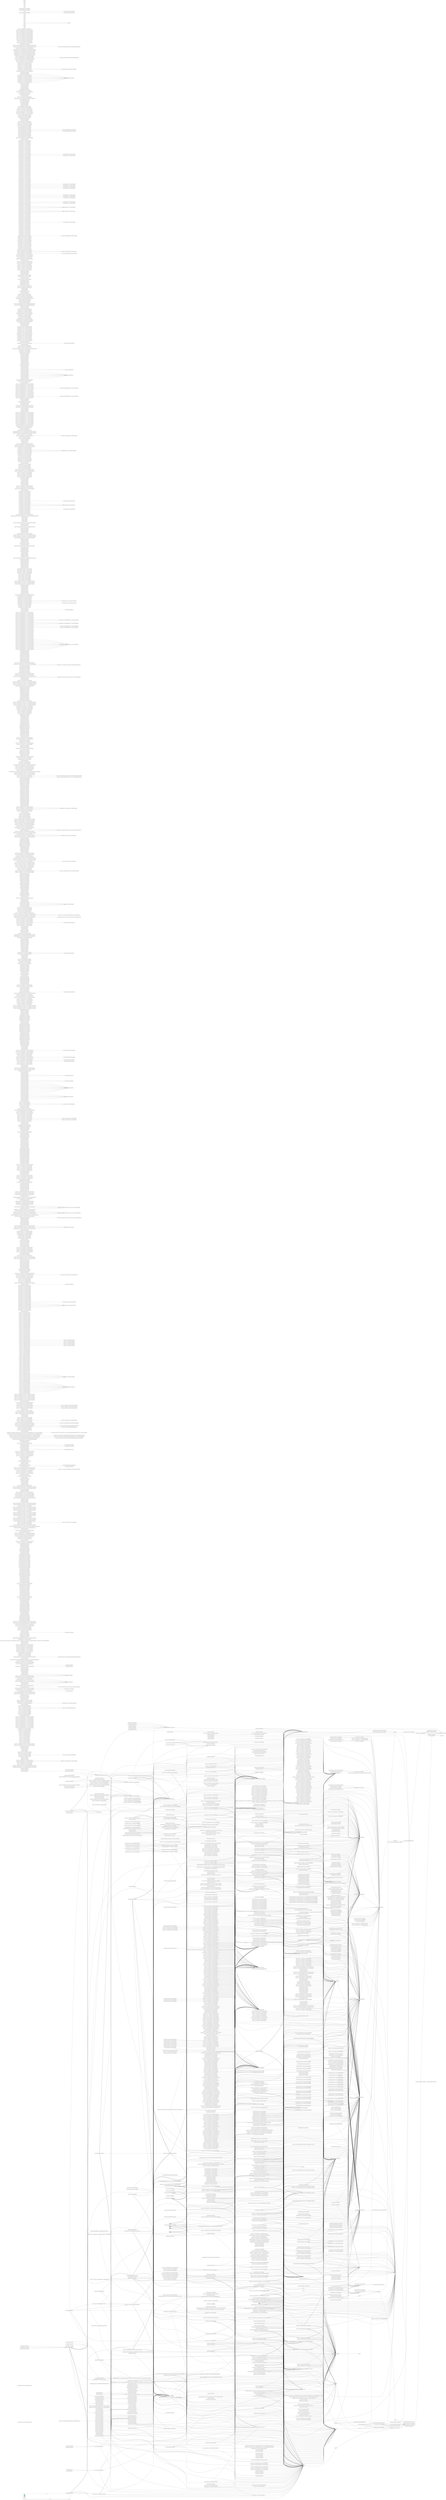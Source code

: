 digraph call {
  rankdir = LR;
  subgraph cluster_key {
    node [shape=box, fontname=courier, fontsize=10];
    edge [fontname=courier, fontsize=10];
    label = "Key";
    "Import" [style="filled", fillcolor="turquoise"];
    "Export" [style="filled", fillcolor="gray"];
    "Indirect Target" [style="filled, rounded", fillcolor="white"];
    "A" -> "B" [style="filled, rounded", label = "Direct Call"];
  }

  node [shape=box, fontname=courier, fontsize=10];
  "$_ZN54_$LT$I$u20$as$u20$core..iter..traits..IntoIterator$GT$9into_iter17h92c49668722dac89E" [style="filled", fillcolor="white"];
  "$_ZN54_$LT$I$u20$as$u20$core..iter..traits..IntoIterator$GT$9into_iter17hbcfbd990541f74a8E" [style="filled", fillcolor="white"];
  "$_ZN60_$LT$nalgebra..linalg..lu..LU$LT$N$C$$u20$D$C$$u20$D$GT$$GT$11determinant17heaba822b120f28d6E" [style="filled", fillcolor="white"];
  "$_ZN60_$LT$nalgebra..linalg..lu..LU$LT$N$C$$u20$R$C$$u20$C$GT$$GT$3new17h86dcb3dbca9a6237E" [style="filled", fillcolor="white"];
  "$_ZN4core3fmt10ArgumentV13new17h68b2e0eeabc4704dE" [style="filled", fillcolor="white"];
  "$_ZN4core3fmt10ArgumentV13new17hf53deaca53c09e47E" [style="filled", fillcolor="white"];
  "$_ZN53_$LT$$RF$$u27$a$u20$T$u20$as$u20$core..fmt..Debug$GT$3fmt17h7a72eb96ac679d01E" [style="filled", fillcolor="white"];
  "$_ZN8nalgebra4base12matrix_slice84_$LT$impl$u20$nalgebra..base..matrix..Matrix$LT$N$C$$u20$R$C$$u20$C$C$$u20$S$GT$$GT$15slice_range_mut17h1bdcbb887797a90cE" [style="filled", fillcolor="white"];
  "$_ZN8nalgebra4base12matrix_slice84_$LT$impl$u20$nalgebra..base..matrix..Matrix$LT$N$C$$u20$R$C$$u20$C$C$$u20$S$GT$$GT$15slice_range_mut17h3b3d6233dc1b91efE" [style="filled", fillcolor="white"];
  "$_ZN8nalgebra4base12matrix_slice84_$LT$impl$u20$nalgebra..base..matrix..Matrix$LT$N$C$$u20$R$C$$u20$C$C$$u20$S$GT$$GT$15slice_range_mut17h686bb988761a6e9fE" [style="filled", fillcolor="white"];
  "$_ZN8nalgebra4base3ops87_$LT$impl$u20$nalgebra..base..matrix..Matrix$LT$N$C$$u20$R1$C$$u20$C1$C$$u20$SA$GT$$GT$9kronecker17h190ea1f3f3d75233E" [style="filled", fillcolor="white"];
  "$_ZN33_$LT$alloc..vec..Vec$LT$T$GT$$GT$13reserve_exact17h1a84e47f44d631fbE" [style="filled", fillcolor="white"];
  "$_ZN33_$LT$alloc..vec..Vec$LT$T$GT$$GT$13reserve_exact17hce536a5544c7dfdaE" [style="filled", fillcolor="white"];
  "$_ZN63_$LT$alloc..vec..Vec$LT$T$GT$$u20$as$u20$core..clone..Clone$GT$5clone17h21860a2a77af9eeeE" [style="filled", fillcolor="white"];
  "$_ZN66_$LT$alloc..vec..Vec$LT$T$GT$$u20$as$u20$core..ops..drop..Drop$GT$4drop17h206baf3d7d99a005E" [style="filled", fillcolor="white"];
  "$_ZN66_$LT$alloc..vec..Vec$LT$T$GT$$u20$as$u20$core..ops..drop..Drop$GT$4drop17h59f7d3b6bcba9fb5E" [style="filled", fillcolor="white"];
  "$_ZN68_$LT$alloc..vec..Vec$LT$T$GT$$u20$as$u20$core..ops..deref..Deref$GT$5deref17h17ac6da3e6d83ca2E" [style="filled", fillcolor="white"];
  "$_ZN85_$LT$alloc..vec..Vec$LT$T$GT$$u20$as$u20$alloc..vec..SpecExtend$LT$T$C$$u20$I$GT$$GT$9from_iter17h39396bb4ece1feefE" [style="filled", fillcolor="white"];
  "$_ZN71_$LT$alloc..vec..Vec$LT$T$GT$$u20$as$u20$core..ops..deref..DerefMut$GT$9deref_mut17h7b5c17e68524e9dcE" [style="filled", fillcolor="white"];
  "$_ZN71_$LT$alloc..vec..Vec$LT$T$GT$$u20$as$u20$core..ops..deref..DerefMut$GT$9deref_mut17hd6f14c09fa699763E" [style="filled", fillcolor="white"];
  "$_ZN4core5alloc6Layout5array17h270eff1126942e08E" [style="filled", fillcolor="white"];
  "$_ZN4core5alloc6Layout5array17h6cb8dfa8d2d50b62E" [style="filled", fillcolor="white"];
  "$_ZN4core5alloc6Layout6repeat17h7cdde3e90905284eE.llvm.14281002455074837127" [style="filled", fillcolor="white"];
  "$_ZN50_$LT$T$u20$as$u20$core..convert..From$LT$T$GT$$GT$4from17hd08128c13c2ebd2fE" [style="filled", fillcolor="white"];
  "$_ZN49_$LT$alloc..raw_vec..RawVec$LT$T$C$$u20$A$GT$$GT$11allocate_in17h90c5bf0b97c3ee9aE" [style="filled", fillcolor="white"];
  "$_ZN49_$LT$alloc..raw_vec..RawVec$LT$T$C$$u20$A$GT$$GT$11allocate_in28_$u7b$$u7b$closure$u7d$$u7d$17h0b1e9c319cf9a38aE.llvm.4373862799210119595" [style="filled", fillcolor="white"];
  "$_ZN49_$LT$alloc..raw_vec..RawVec$LT$T$C$$u20$A$GT$$GT$11allocate_in28_$u7b$$u7b$closure$u7d$$u7d$17hcee1d7304b7ab036E.llvm.4373862799210119595" [style="filled", fillcolor="white"];
  "$_ZN49_$LT$alloc..raw_vec..RawVec$LT$T$C$$u20$A$GT$$GT$13reserve_exact17h2c6db4a963c01150E" [style="filled", fillcolor="white"];
  "$_ZN49_$LT$alloc..raw_vec..RawVec$LT$T$C$$u20$A$GT$$GT$13reserve_exact17hb8ae1a0ac324ed17E" [style="filled", fillcolor="white"];
  "$_ZN49_$LT$alloc..raw_vec..RawVec$LT$T$C$$u20$A$GT$$GT$16reserve_internal17hda88ecc4dab37321E.llvm.4373862799210119595" [style="filled", fillcolor="white"];
  "$_ZN49_$LT$alloc..raw_vec..RawVec$LT$T$C$$u20$A$GT$$GT$3ptr17h3158550b1fede028E" [style="filled", fillcolor="white"];
  "$_ZN49_$LT$alloc..raw_vec..RawVec$LT$T$C$$u20$A$GT$$GT$7reserve17h87caee68c36d904cE" [style="filled", fillcolor="white"];
  "$_ZN82_$LT$alloc..raw_vec..RawVec$LT$T$C$$u20$A$GT$$u20$as$u20$core..ops..drop..Drop$GT$4drop17h642e8f2172e7a479E" [style="filled", fillcolor="white"];
  "$_ZN82_$LT$alloc..raw_vec..RawVec$LT$T$C$$u20$A$GT$$u20$as$u20$core..ops..drop..Drop$GT$4drop17h89a03b5c723668caE" [style="filled", fillcolor="white"];
  "$_ZN49_$LT$alloc..raw_vec..RawVec$LT$T$C$$u20$A$GT$$GT$3ptr17ha1b742a5aad6a649E" [style="filled", fillcolor="white"];
  "$_ZN49_$LT$core..slice..Iter$LT$$u27$a$C$$u20$T$GT$$GT$8as_slice17h21dd77ed5e42447eE" [style="filled", fillcolor="white"];
  "$_ZN4core5slice29_$LT$impl$u20$$u5b$T$u5d$$GT$15copy_from_slice17hecbff11d2a47f736E" [style="filled", fillcolor="white"];
  "$_ZN53_$LT$T$u20$as$u20$core..convert..TryFrom$LT$U$GT$$GT$8try_from17h885dd1ce3fe5eb36E" [style="filled", fillcolor="white"];
  "$_ZN4core3cmp3Ord3max17h492a7225b8042368E" [style="filled", fillcolor="white"];
  "$_ZN4core3cmp3Ord3min17h1a3de380ff3dd56dE" [style="filled", fillcolor="white"];
  "$_ZN8nalgebra6linalg11determinant84_$LT$impl$u20$nalgebra..base..matrix..Matrix$LT$N$C$$u20$D$C$$u20$D$C$$u20$S$GT$$GT$11determinant17h5cbc15edc5a9dd58E" [style="filled", fillcolor="white"];
  "$add" [style="filled", fillcolor="white"];
  "$substract" [style="filled", fillcolor="white"];
  "$multiply" [style="filled", fillcolor="white"];
  "$dot" [style="filled", fillcolor="white"];
  "$tensor" [style="filled", fillcolor="white"];
  "$_ZN8nalgebra4base4blas10array_axpy17h6a816c477aa99a28E" [style="filled", fillcolor="white"];
  "$_ZN8nalgebra4base4blas8array_ax17h3160bb1c46de9999E" [style="filled", fillcolor="white"];
  "$_ZN101_$LT$core..ptr..NonNull$LT$T$GT$$u20$as$u20$core..convert..From$LT$core..ptr..Unique$LT$T$GT$$GT$$GT$4from17h95a2b0974baed0bcE" [style="filled", fillcolor="white"];
  "$_ZN101_$LT$core..ptr..NonNull$LT$T$GT$$u20$as$u20$core..convert..From$LT$core..ptr..Unique$LT$T$GT$$GT$$GT$4from17hfbe09e5bac1234f3E" [style="filled", fillcolor="white"];
  "$_ZN35_$LT$core..ptr..Unique$LT$T$GT$$GT$6as_ptr17h33434f6f2e179a30E" [style="filled", fillcolor="white"];
  "$_ZN35_$LT$core..ptr..Unique$LT$T$GT$$GT$6as_ptr17h4d29f1b7532ad42bE" [style="filled", fillcolor="white"];
  "$_ZN36_$LT$core..ptr..NonNull$LT$T$GT$$GT$3new17h8869f859e0349e7aE" [style="filled", fillcolor="white"];
  "$_ZN36_$LT$core..ptr..NonNull$LT$T$GT$$GT$4cast17h744f6c0dd8c651baE" [style="filled", fillcolor="white"];
  "$_ZN36_$LT$core..ptr..NonNull$LT$T$GT$$GT$4cast17h94e8f83e824eeb7dE" [style="filled", fillcolor="white"];
  "$_ZN36_$LT$core..ptr..NonNull$LT$T$GT$$GT$6as_ptr17h9aafa16df4f42584E" [style="filled", fillcolor="white"];
  "$_ZN36_$LT$core..ptr..NonNull$LT$T$GT$$GT$8dangling17h93f0743bb37bf748E" [style="filled", fillcolor="white"];
  "$_ZN36_$LT$core..ptr..NonNull$LT$T$GT$$GT$9as_opaque17h6ccdd2032497dd41E" [style="filled", fillcolor="white"];
  "$_ZN36_$LT$core..ptr..NonNull$LT$T$GT$$GT$9as_opaque17hc6063443da87d60eE" [style="filled", fillcolor="white"];
  "$_ZN50_$LT$T$u20$as$u20$core..convert..Into$LT$U$GT$$GT$4into17hcf17efcdba001001E" [style="filled", fillcolor="white"];
  "$_ZN50_$LT$T$u20$as$u20$core..convert..Into$LT$U$GT$$GT$4into17hfa0d571e226696c7E" [style="filled", fillcolor="white"];
  "$_ZN78_$LT$core..result..Result$LT$T$C$$u20$E$GT$$u20$as$u20$core..ops..try..Try$GT$10from_error17h0a4f531d808f75a2E" [style="filled", fillcolor="white"];
  "$_ZN78_$LT$core..result..Result$LT$T$C$$u20$E$GT$$u20$as$u20$core..ops..try..Try$GT$10from_error17h889a8bf47ebb0988E" [style="filled", fillcolor="white"];
  "$_ZN78_$LT$core..result..Result$LT$T$C$$u20$E$GT$$u20$as$u20$core..ops..try..Try$GT$10from_error17he7bf5361526d0d26E" [style="filled", fillcolor="white"];
  "$_ZN78_$LT$core..result..Result$LT$T$C$$u20$E$GT$$u20$as$u20$core..ops..try..Try$GT$11into_result17h115894507bc3243aE" [style="filled", fillcolor="white"];
  "$_ZN78_$LT$core..result..Result$LT$T$C$$u20$E$GT$$u20$as$u20$core..ops..try..Try$GT$11into_result17h24d556214994fefcE" [style="filled", fillcolor="white"];
  "$_ZN78_$LT$core..result..Result$LT$T$C$$u20$E$GT$$u20$as$u20$core..ops..try..Try$GT$11into_result17h327f6b0c2b55a29aE" [style="filled", fillcolor="white"];
  "$_ZN78_$LT$core..result..Result$LT$T$C$$u20$E$GT$$u20$as$u20$core..ops..try..Try$GT$11into_result17h4bb3e5de787bfe55E" [style="filled", fillcolor="white"];
  "$_ZN78_$LT$core..result..Result$LT$T$C$$u20$E$GT$$u20$as$u20$core..ops..try..Try$GT$11into_result17h5ef5a39fb3e06944E" [style="filled", fillcolor="white"];
  "$_ZN78_$LT$core..result..Result$LT$T$C$$u20$E$GT$$u20$as$u20$core..ops..try..Try$GT$11into_result17h7f93ba0ae749d133E" [style="filled", fillcolor="white"];
  "$__rust_alloc" [style="filled", fillcolor="white"];
  "$__rust_dealloc" [style="filled", fillcolor="white"];
  "$__rust_realloc" [style="filled", fillcolor="white"];
  "$__rust_alloc_zeroed" [style="filled", fillcolor="white"];
  "$_ZN10num_traits5float18integer_decode_f3217h2608f8b52f39e68fE" [style="filled", fillcolor="white"];
  "$_ZN10num_traits5float18integer_decode_f6417h2984d05466ad39c1E" [style="filled", fillcolor="white"];
  "$_ZN40_$LT$alloc..raw_vec..RawVec$LT$T$GT$$GT$14from_raw_parts17h32bb4fe3fef29170E" [style="filled", fillcolor="white"];
  "$_ZN40_$LT$alloc..raw_vec..RawVec$LT$T$GT$$GT$14from_raw_parts17h4f5f8eee233363c5E" [style="filled", fillcolor="white"];
  "$_ZN40_$LT$alloc..raw_vec..RawVec$LT$T$GT$$GT$14from_raw_parts17hafec54b1e8aac095E" [style="filled", fillcolor="white"];
  "$_ZN40_$LT$alloc..raw_vec..RawVec$LT$T$GT$$GT$8into_box17hea3ee2a08bffe526E" [style="filled", fillcolor="white"];
  "$_ZN49_$LT$alloc..raw_vec..RawVec$LT$T$C$$u20$A$GT$$GT$11allocate_in17h1eb0984ccb066af2E" [style="filled", fillcolor="white"];
  "$_ZN49_$LT$alloc..raw_vec..RawVec$LT$T$C$$u20$A$GT$$GT$11allocate_in28_$u7b$$u7b$closure$u7d$$u7d$17h072bf452f9a223c9E.llvm.17611761678586431067" [style="filled", fillcolor="white"];
  "$_ZN49_$LT$alloc..raw_vec..RawVec$LT$T$C$$u20$A$GT$$GT$11allocate_in17hc7fa53b7388d5683E" [style="filled", fillcolor="white"];
  "$_ZN49_$LT$alloc..raw_vec..RawVec$LT$T$C$$u20$A$GT$$GT$11allocate_in28_$u7b$$u7b$closure$u7d$$u7d$17h2d77e1e5b3695d0aE.llvm.17611761678586431067" [style="filled", fillcolor="white"];
  "$_ZN49_$LT$alloc..raw_vec..RawVec$LT$T$C$$u20$A$GT$$GT$11allocate_in28_$u7b$$u7b$closure$u7d$$u7d$17hcf23950500476294E.llvm.17611761678586431067" [style="filled", fillcolor="white"];
  "$_ZN49_$LT$alloc..raw_vec..RawVec$LT$T$C$$u20$A$GT$$GT$13reserve_exact17hb768f6b99d9dbf9bE" [style="filled", fillcolor="white"];
  "$_ZN49_$LT$alloc..raw_vec..RawVec$LT$T$C$$u20$A$GT$$GT$16reserve_internal17hce57d5acf3401966E.llvm.17611761678586431067" [style="filled", fillcolor="white"];
  "$_ZN49_$LT$alloc..raw_vec..RawVec$LT$T$C$$u20$A$GT$$GT$13shrink_to_fit17h029eba5a496f67d9E" [style="filled", fillcolor="white"];
  "$_ZN49_$LT$alloc..raw_vec..RawVec$LT$T$C$$u20$A$GT$$GT$3ptr17h110ffaf8dd5cfdc4E" [style="filled", fillcolor="white"];
  "$_ZN49_$LT$alloc..raw_vec..RawVec$LT$T$C$$u20$A$GT$$GT$3ptr17h20423ae062e9c7deE" [style="filled", fillcolor="white"];
  "$_ZN49_$LT$alloc..raw_vec..RawVec$LT$T$C$$u20$A$GT$$GT$7reserve17h54063fe4c5603d4cE" [style="filled", fillcolor="white"];
  "$_ZN49_$LT$alloc..raw_vec..RawVec$LT$T$C$$u20$A$GT$$GT$7reserve17h8bd04e929fada78cE" [style="filled", fillcolor="white"];
  "$_ZN49_$LT$alloc..raw_vec..RawVec$LT$T$C$$u20$A$GT$$GT$7reserve17hdb6ddaf0c54150f2E" [style="filled", fillcolor="white"];
  "$_ZN82_$LT$alloc..raw_vec..RawVec$LT$T$C$$u20$A$GT$$u20$as$u20$core..ops..drop..Drop$GT$4drop17h62de571ca1584c14E" [style="filled", fillcolor="white"];
  "$_ZN82_$LT$alloc..raw_vec..RawVec$LT$T$C$$u20$A$GT$$u20$as$u20$core..ops..drop..Drop$GT$4drop17ha5b5a0ec5d54a80aE" [style="filled", fillcolor="white"];
  "$_ZN49_$LT$alloc..raw_vec..RawVec$LT$T$C$$u20$A$GT$$GT$3ptr17h1b21ec4512c1fe70E" [style="filled", fillcolor="white"];
  "$_ZN49_$LT$alloc..raw_vec..RawVec$LT$T$C$$u20$A$GT$$GT$3ptr17h2ca8bbf341af89f6E" [style="filled", fillcolor="white"];
  "$_ZN4core3ptr13drop_in_place17h243a575136550917E" [style="filled", fillcolor="white"];
  "$_ZN4core4iter8iterator8Iterator11partial_cmp17hf1caebe80701e1acE" [style="filled", fillcolor="white"];
  "$_ZN86_$LT$std..path..Components$LT$$u27$a$GT$$u20$as$u20$core..iter..iterator..Iterator$GT$4next17h6e687b6fa022d609E" [style="filled", fillcolor="white"];
  "$_ZN82_$LT$std..path..PrefixComponent$LT$$u27$a$GT$$u20$as$u20$core..cmp..PartialOrd$GT$11partial_cmp17h90e2d1823f66a385E" [style="filled", fillcolor="white"];
  "$_ZN4core4iter8iterator8Iterator2eq17hdca38ae8540b0f94E.llvm.5733793934077853560" [style="filled", fillcolor="white"];
  "$_ZN81_$LT$std..path..PrefixComponent$LT$$u27$a$GT$$u20$as$u20$core..cmp..PartialEq$GT$2eq17hbe646995e3bb21b0E" [style="filled", fillcolor="white"];
  "$_ZN4core4iter8iterator8Iterator3cmp17h38ac8f75ea8bb5e0E" [style="filled", fillcolor="white"];
  "$_ZN75_$LT$std..path..PrefixComponent$LT$$u27$a$GT$$u20$as$u20$core..cmp..Ord$GT$3cmp17h84b3908a276e5f29E" [style="filled", fillcolor="white"];
  "$_ZN53_$LT$$RF$$u27$a$u20$T$u20$as$u20$core..fmt..Debug$GT$3fmt17h914e233a8441b6d3E" [style="filled", fillcolor="white"];
  "$_ZN53_$LT$$RF$$u27$a$u20$T$u20$as$u20$core..fmt..Debug$GT$3fmt17h917741f30cbb3163E" [style="filled", fillcolor="white"];
  "$_ZN68_$LT$std..path..Prefix$LT$$u27$a$GT$$u20$as$u20$core..fmt..Debug$GT$3fmt17hba77e29b0b233b92E" [style="filled", fillcolor="white"];
  "$_ZN53_$LT$$RF$$u27$a$u20$T$u20$as$u20$core..fmt..Debug$GT$3fmt17hc5914a06333968e0E" [style="filled", fillcolor="white"];
  "$_ZN54_$LT$I$u20$as$u20$core..iter..traits..IntoIterator$GT$9into_iter17hbd9d44bad87905ffE" [style="filled", fillcolor="white"];
  "$_ZN66_$LT$$RF$$u27$a$u20$T$u20$as$u20$core..convert..AsRef$LT$U$GT$$GT$6as_ref17h818075d750bc7da6E" [style="filled", fillcolor="white"];
  "$_ZN66_$LT$$RF$$u27$a$u20$T$u20$as$u20$core..convert..AsRef$LT$U$GT$$GT$6as_ref17h8c1280e010fa539aE" [style="filled", fillcolor="white"];
  "$_ZN3std4path12is_separator17h101d114fbb72e970E" [style="filled", fillcolor="white"];
  "$_ZN3std4path10iter_after17ha2b41fea0a8b98d3E" [style="filled", fillcolor="white"];
  "$_ZN3std4path15PrefixComponent4kind17h08869f9d865764d7E" [style="filled", fillcolor="white"];
  "$_ZN3std4path15PrefixComponent9as_os_str17h0b79d203a40536d7E" [style="filled", fillcolor="white"];
  "$_ZN3std4path9Component9as_os_str17h6fda1903079ff2e0E" [style="filled", fillcolor="white"];
  "$_ZN106_$LT$std..path..Component$LT$$u27$a$GT$$u20$as$u20$core..convert..AsRef$LT$std..ffi..os_str..OsStr$GT$$GT$6as_ref17h36e77c0ff2d7c368E" [style="filled", fillcolor="white"];
  "$_ZN98_$LT$std..path..Component$LT$$u27$a$GT$$u20$as$u20$core..convert..AsRef$LT$std..path..Path$GT$$GT$6as_ref17h1b74327ca0c1d644E" [style="filled", fillcolor="white"];
  "$_ZN72_$LT$std..path..Components$LT$$u27$a$GT$$u20$as$u20$core..fmt..Debug$GT$3fmt17he9b0dc4db6f562ecE" [style="filled", fillcolor="white"];
  "$_ZN3std4path10Components7as_path17hb78749c99209fc4aE" [style="filled", fillcolor="white"];
  "$_ZN140_$LT$$LT$std..path..Components$LT$$u27$a$GT$$u20$as$u20$core..fmt..Debug$GT$..fmt..DebugHelper$LT$$u27$a$GT$$u20$as$u20$core..fmt..Debug$GT$3fmt17h069da3c7ac08484dE" [style="filled", fillcolor="white"];
  "$_ZN3std4path10Components20parse_next_component17hd0946f0002dadfd0E" [style="filled", fillcolor="white"];
  "$_ZN3std4path10Components15include_cur_dir17he601504a4f0ce131E" [style="filled", fillcolor="white"];
  "$_ZN3std4path10Components25parse_next_component_back17h868b3a750897036fE" [style="filled", fillcolor="white"];
  "$_ZN99_$LT$std..path..Components$LT$$u27$a$GT$$u20$as$u20$core..convert..AsRef$LT$std..path..Path$GT$$GT$6as_ref17h3727e27e59bbb3feE" [style="filled", fillcolor="white"];
  "$_ZN107_$LT$std..path..Components$LT$$u27$a$GT$$u20$as$u20$core..convert..AsRef$LT$std..ffi..os_str..OsStr$GT$$GT$6as_ref17hc1c8426898dba3d1E" [style="filled", fillcolor="white"];
  "$_ZN66_$LT$std..path..Iter$LT$$u27$a$GT$$u20$as$u20$core..fmt..Debug$GT$3fmt17h8f86ab9db6073a9dE" [style="filled", fillcolor="white"];
  "$_ZN134_$LT$$LT$std..path..Iter$LT$$u27$a$GT$$u20$as$u20$core..fmt..Debug$GT$..fmt..DebugHelper$LT$$u27$a$GT$$u20$as$u20$core..fmt..Debug$GT$3fmt17h1e2fa67633ed4fb3E" [style="filled", fillcolor="white"];
  "$_ZN3std4path4Iter7as_path17h7d040a511302910eE" [style="filled", fillcolor="white"];
  "$_ZN93_$LT$std..path..Iter$LT$$u27$a$GT$$u20$as$u20$core..convert..AsRef$LT$std..path..Path$GT$$GT$6as_ref17h4fab95fbef02de56E" [style="filled", fillcolor="white"];
  "$_ZN101_$LT$std..path..Iter$LT$$u27$a$GT$$u20$as$u20$core..convert..AsRef$LT$std..ffi..os_str..OsStr$GT$$GT$6as_ref17h281023f32d99b315E" [style="filled", fillcolor="white"];
  "$_ZN80_$LT$std..path..Iter$LT$$u27$a$GT$$u20$as$u20$core..iter..iterator..Iterator$GT$4next17h8d4d634e99d43a0dE" [style="filled", fillcolor="white"];
  "$_ZN89_$LT$std..path..Iter$LT$$u27$a$GT$$u20$as$u20$core..iter..traits..DoubleEndedIterator$GT$9next_back17h4dcaaacdfc9ae527E" [style="filled", fillcolor="white"];
  "$_ZN95_$LT$std..path..Components$LT$$u27$a$GT$$u20$as$u20$core..iter..traits..DoubleEndedIterator$GT$9next_back17h77fdb589cb8e26a4E" [style="filled", fillcolor="white"];
  "$_ZN76_$LT$std..path..Components$LT$$u27$a$GT$$u20$as$u20$core..cmp..PartialEq$GT$2eq17he9a900bf43684aaaE" [style="filled", fillcolor="white"];
  "$_ZN77_$LT$std..path..Components$LT$$u27$a$GT$$u20$as$u20$core..cmp..PartialOrd$GT$11partial_cmp17h807b8736fc077ea3E" [style="filled", fillcolor="white"];
  "$_ZN70_$LT$std..path..Components$LT$$u27$a$GT$$u20$as$u20$core..cmp..Ord$GT$3cmp17h329cd7300a68376bE" [style="filled", fillcolor="white"];
  "$_ZN85_$LT$std..path..Ancestors$LT$$u27$a$GT$$u20$as$u20$core..iter..iterator..Iterator$GT$4next17h5d85d68bca654305E" [style="filled", fillcolor="white"];
  "$_ZN3std4path7PathBuf3new17hd4b7a01a8999c0a0E" [style="filled", fillcolor="white"];
  "$_ZN3std4path7PathBuf5_push17h448d2ada08677a69E" [style="filled", fillcolor="white"];
  "$_ZN3std4path7PathBuf3pop17h19f4d5521f99450bE" [style="filled", fillcolor="white"];
  "$_ZN3std4path7PathBuf14_set_file_name17h865ad537b317cef0E" [style="filled", fillcolor="white"];
  "$_ZN3std4path7PathBuf14_set_extension17hb77ec8fae3d2085aE" [style="filled", fillcolor="white"];
  "$_ZN3std4path4Path9file_stem17hec233e7ec1acd109E" [style="filled", fillcolor="white"];
  "$_ZN3std4path7PathBuf14into_os_string17h8daa523f068d0c39E" [style="filled", fillcolor="white"];
  "$_ZN3std4path7PathBuf15into_boxed_path17hd811a520173a2e64E" [style="filled", fillcolor="white"];
  "$_ZN106_$LT$std..path..PathBuf$u20$as$u20$core..convert..From$LT$alloc..boxed..Box$LT$std..path..Path$GT$$GT$$GT$4from17hdfdf17e577aa7fe3E" [style="filled", fillcolor="white"];
  "$_ZN55_$LT$std..path..PathBuf$u20$as$u20$core..fmt..Debug$GT$3fmt17h1fe38312f8ea161cE" [style="filled", fillcolor="white"];
  "$_ZN58_$LT$std..path..Path$u20$as$u20$alloc..borrow..ToOwned$GT$10clone_into17hab0c780941c4b03eE" [style="filled", fillcolor="white"];
  "$_ZN59_$LT$std..path..PathBuf$u20$as$u20$core..cmp..PartialEq$GT$2eq17h08f60e4a945042b5E" [style="filled", fillcolor="white"];
  "$_ZN60_$LT$std..path..PathBuf$u20$as$u20$core..cmp..PartialOrd$GT$11partial_cmp17h2f2d6a5f146dd3d6E" [style="filled", fillcolor="white"];
  "$_ZN53_$LT$std..path..PathBuf$u20$as$u20$core..cmp..Ord$GT$3cmp17hcfe21cf81a6b3e32E" [style="filled", fillcolor="white"];
  "$_ZN3std4path4Path3new17h8b97d7db61a90b8bE" [style="filled", fillcolor="white"];
  "$_ZN3std4path4Path3new17hb3daf013ac8a99b3E" [style="filled", fillcolor="white"];
  "$_ZN3std4path4Path3new17he667984c69dee2fbE" [style="filled", fillcolor="white"];
  "$_ZN3std4path4Path6to_str17h8ec1f8f6bae5e095E" [style="filled", fillcolor="white"];
  "$_ZN3std4path4Path15to_string_lossy17hf84d3a6dcbfe69aeE" [style="filled", fillcolor="white"];
  "$_ZN3std4path4Path11to_path_buf17h45bf4d4e3360c14cE" [style="filled", fillcolor="white"];
  "$_ZN3std4path4Path11is_absolute17had320149c19780f8E" [style="filled", fillcolor="white"];
  "$_ZN3std4path4Path11is_relative17h3b0b03d6b4773021E" [style="filled", fillcolor="white"];
  "$_ZN3std4path4Path8has_root17h00e74e7d33ab9bf7E" [style="filled", fillcolor="white"];
  "$_ZN3std4path4Path6parent17hedf66eb834a634c3E" [style="filled", fillcolor="white"];
  "$_ZN3std4path4Path9file_name17h945b5cd524b445aeE" [style="filled", fillcolor="white"];
  "$_ZN3std4path4Path13_strip_prefix17h57545ac986a8f68eE" [style="filled", fillcolor="white"];
  "$_ZN3std4path4Path12_starts_with17h00794c80d7cc27e0E" [style="filled", fillcolor="white"];
  "$_ZN3std4path4Path10_ends_with17heeb43c27a74d9427E" [style="filled", fillcolor="white"];
  "$_ZN3std4path4Path9extension17h9dfe947a94642d41E" [style="filled", fillcolor="white"];
  "$_ZN3std4path4Path5_join17h40e362daead88d3dE" [style="filled", fillcolor="white"];
  "$_ZN3std4path4Path15_with_file_name17h43aa1e73a37549b3E" [style="filled", fillcolor="white"];
  "$_ZN3std4path4Path15_with_extension17hc750c84d60668d1dE" [style="filled", fillcolor="white"];
  "$_ZN3std4path4Path10components17h1a98b32113e3d18dE" [style="filled", fillcolor="white"];
  "$_ZN3std4path4Path4iter17h1bbc3df3fdf0460cE" [style="filled", fillcolor="white"];
  "$_ZN3std4path4Path7display17h8bc720881a542ca4E" [style="filled", fillcolor="white"];
  "$_ZN3std4path4Path16symlink_metadata17h1d1feaa126dc0431E" [style="filled", fillcolor="white"];
  "$_ZN3std4path4Path12canonicalize17hce164bb51ed2309dE" [style="filled", fillcolor="white"];
  "$_ZN3std4path4Path6exists17h670502310890d73aE" [style="filled", fillcolor="white"];
  "$_ZN52_$LT$std..path..Path$u20$as$u20$core..fmt..Debug$GT$3fmt17h942d0fedb908f24aE" [style="filled", fillcolor="white"];
  "$_ZN69_$LT$std..path..Display$LT$$u27$a$GT$$u20$as$u20$core..fmt..Debug$GT$3fmt17hf1df82c2ba402745E" [style="filled", fillcolor="white"];
  "$_ZN71_$LT$std..path..Display$LT$$u27$a$GT$$u20$as$u20$core..fmt..Display$GT$3fmt17h066786494f8815c5E" [style="filled", fillcolor="white"];
  "$_ZN56_$LT$std..path..Path$u20$as$u20$core..cmp..PartialEq$GT$2eq17hc8bb6666e353786dE" [style="filled", fillcolor="white"];
  "$_ZN57_$LT$std..path..Path$u20$as$u20$core..cmp..PartialOrd$GT$11partial_cmp17h70461312532aa34dE" [style="filled", fillcolor="white"];
  "$_ZN50_$LT$std..path..Path$u20$as$u20$core..cmp..Ord$GT$3cmp17hf698d7921b23b103E" [style="filled", fillcolor="white"];
  "$_ZN79_$LT$std..path..Path$u20$as$u20$core..convert..AsRef$LT$std..path..Path$GT$$GT$6as_ref17ha021ea6463447cf4E" [style="filled", fillcolor="white"];
  "$_ZN86_$LT$$RF$$u27$a$u20$std..path..PathBuf$u20$as$u20$core..iter..traits..IntoIterator$GT$9into_iter17he7c92bab6d47a61fE" [style="filled", fillcolor="white"];
  "$_ZN66_$LT$std..path..StripPrefixError$u20$as$u20$core..fmt..Display$GT$3fmt17h6056be0a8f924b9cE" [style="filled", fillcolor="white"];
  "$_ZN65_$LT$std..path..StripPrefixError$u20$as$u20$std..error..Error$GT$11description17h08793d587438acb0E" [style="filled", fillcolor="white"];
  "$_ZN53_$LT$std..path..State$u20$as$u20$core..fmt..Debug$GT$3fmt17h00ee94ebcb53d767E" [style="filled", fillcolor="white"];
  "$_ZN77_$LT$std..path..PrefixComponent$LT$$u27$a$GT$$u20$as$u20$core..fmt..Debug$GT$3fmt17h4338d3cb0147cff6E" [style="filled", fillcolor="white"];
  "$_ZN71_$LT$std..path..Component$LT$$u27$a$GT$$u20$as$u20$core..fmt..Debug$GT$3fmt17h36d61dcafd8b845fE" [style="filled", fillcolor="white"];
  "$_ZN71_$LT$std..path..Ancestors$LT$$u27$a$GT$$u20$as$u20$core..fmt..Debug$GT$3fmt17h5f5bb09682fba287E" [style="filled", fillcolor="white"];
  "$_ZN64_$LT$std..path..StripPrefixError$u20$as$u20$core..fmt..Debug$GT$3fmt17h79b74d9376b79b8dE" [style="filled", fillcolor="white"];
  "$_ZN3std4path4Path9read_link17h476e7056c23c8095E" [style="filled", fillcolor="white"];
  "$_ZN62_$LT$std..path..PathBuf$u20$as$u20$core..ops..deref..Deref$GT$5deref17heeece1aa2ace1e8aE" [style="filled", fillcolor="white"];
  "$_ZN82_$LT$std..path..PathBuf$u20$as$u20$core..borrow..Borrow$LT$std..path..Path$GT$$GT$6borrow17ha4a7973720e113f1E" [style="filled", fillcolor="white"];
  "$_ZN90_$LT$std..path..PathBuf$u20$as$u20$core..convert..AsRef$LT$std..ffi..os_str..OsStr$GT$$GT$6as_ref17h9e3dc1a0ef4563feE" [style="filled", fillcolor="white"];
  "$_ZN3std4path7PathBuf7as_path17h93843638a7060850E" [style="filled", fillcolor="white"];
  "$_ZN3std4path4Path3new17he090344aedcff69bE" [style="filled", fillcolor="white"];
  "$_ZN82_$LT$std..path..PathBuf$u20$as$u20$core..convert..AsRef$LT$std..path..Path$GT$$GT$6as_ref17he73e923c7cc6dae9E" [style="filled", fillcolor="white"];
  "$_ZN61_$LT$std..path..PathBuf$u20$as$u20$core..default..Default$GT$7default17hcf6120204189d377E" [style="filled", fillcolor="white"];
  "$_ZN3std4path4Path3new17he757a63204d17235E" [style="filled", fillcolor="white"];
  "$_ZN3std4path4Path9as_os_str17h51af52b153d2801fE" [style="filled", fillcolor="white"];
  "$_ZN87_$LT$std..path..Path$u20$as$u20$core..convert..AsRef$LT$std..ffi..os_str..OsStr$GT$$GT$6as_ref17hc36634a25b9221daE" [style="filled", fillcolor="white"];
  "$_ZN3std4path77_$LT$impl$u20$core..convert..AsRef$LT$std..path..Path$GT$$u20$for$u20$str$GT$6as_ref17hdc1a9f6ee29eaa50E" [style="filled", fillcolor="white"];
  "$_ZN3std4path4Path8metadata17hd0a5b279dd29acaeE" [style="filled", fillcolor="white"];
  "$_ZN3std4path4Path8read_dir17hce54df45a27d7bf0E" [style="filled", fillcolor="white"];
  "$_ZN3std4path4Path13into_path_buf17ha6f7079e3d717cd0E" [style="filled", fillcolor="white"];
  "$_ZN3std4path4Path7is_file17h55294b7b6132dd6fE" [style="filled", fillcolor="white"];
  "$_ZN3std4path4Path6is_dir17h63b0a4ef2823f996E" [style="filled", fillcolor="white"];
  "$_ZN58_$LT$std..path..Path$u20$as$u20$alloc..borrow..ToOwned$GT$8to_owned17hd2360f1a18e67cdaE" [style="filled", fillcolor="white"];
  "$_ZN3std4path4Path9ancestors17h8c64223bca17b488E" [style="filled", fillcolor="white"];
  "$_ZN54_$LT$I$u20$as$u20$core..iter..traits..IntoIterator$GT$9into_iter17hc4b55cce0fdb0a7aE" [style="filled", fillcolor="white"];
  "$_ZN92_$LT$std..path..PathBuf$u20$as$u20$core..convert..From$LT$std..ffi..os_str..OsString$GT$$GT$4from17h71510b598a48a224E" [style="filled", fillcolor="white"];
  "$_ZN87_$LT$std..path..PathBuf$u20$as$u20$core..convert..From$LT$alloc..string..String$GT$$GT$4from17hcb04b115a26d57faE" [style="filled", fillcolor="white"];
  "$_ZN83_$LT$$RF$$u27$a$u20$std..path..Path$u20$as$u20$core..iter..traits..IntoIterator$GT$9into_iter17h0e567c47f201ee1eE" [style="filled", fillcolor="white"];
  "$_ZN110_$LT$alloc..boxed..Box$LT$$u5b$T$u5d$$GT$$u20$as$u20$core..convert..From$LT$$RF$$u27$a$u20$$u5b$T$u5d$$GT$$GT$4from17h15c5967d06f4336dE" [style="filled", fillcolor="white"];
  "$_ZN151_$LT$alloc..boxed..Box$LT$alloc..boxed..FnBox$LT$A$C$$u20$Output$u3d$R$GT$$u20$$u2b$$u20$$u27$a$GT$$u20$as$u20$core..ops..function..FnOnce$LT$A$GT$$GT$9call_once17h0ac55d5b3e6eedbdE" [style="filled", fillcolor="white"];
  "$_ZN4core3fmt3num50_$LT$impl$u20$core..fmt..Debug$u20$for$u20$i32$GT$3fmt17h08c7afb7374f9058E" [style="filled", fillcolor="white"];
  "$_ZN4core3ptr13drop_in_place17h010bed8e81fa6308E" [style="filled", fillcolor="white"];
  "$_ZN4core3ptr13drop_in_place17h173d90b4048cfe50E" [style="filled", fillcolor="white"];
  "$_ZN4core5slice97_$LT$impl$u20$core..iter..traits..IntoIterator$u20$for$u20$$RF$$u27$a$u20$mut$u20$$u5b$T$u5d$$GT$9into_iter17h26130ea3a81eff35E" [style="filled", fillcolor="white"];
  "$_ZN50_$LT$T$u20$as$u20$core..convert..From$LT$T$GT$$GT$4from17h18ed3f41e0d6ededE" [style="filled", fillcolor="white"];
  "$_ZN50_$LT$T$u20$as$u20$core..convert..From$LT$T$GT$$GT$4from17h90b3cd7659a10377E" [style="filled", fillcolor="white"];
  "$_ZN53_$LT$$RF$$u27$a$u20$T$u20$as$u20$core..fmt..Debug$GT$3fmt17h28b52ed0fddd79f9E" [style="filled", fillcolor="white"];
  "$_ZN53_$LT$$RF$$u27$a$u20$T$u20$as$u20$core..fmt..Debug$GT$3fmt17h2caf01aa8b2b04a0E" [style="filled", fillcolor="white"];
  "$_ZN53_$LT$$RF$$u27$a$u20$T$u20$as$u20$core..fmt..Debug$GT$3fmt17h4089071d56541784E" [style="filled", fillcolor="white"];
  "$_ZN57_$LT$std..io..error..Repr$u20$as$u20$core..fmt..Debug$GT$3fmt17hf282b030d40370b1E" [style="filled", fillcolor="white"];
  "$_ZN53_$LT$$RF$$u27$a$u20$T$u20$as$u20$core..fmt..Debug$GT$3fmt17h4bd998985fe6e0ceE" [style="filled", fillcolor="white"];
  "$_ZN62_$LT$std..io..error..ErrorKind$u20$as$u20$core..fmt..Debug$GT$3fmt17h2bad152709d57e11E" [style="filled", fillcolor="white"];
  "$_ZN53_$LT$$RF$$u27$a$u20$T$u20$as$u20$core..fmt..Debug$GT$3fmt17ha72b989df872f3d0E" [style="filled", fillcolor="white"];
  "$_ZN53_$LT$$RF$$u27$a$u20$T$u20$as$u20$core..fmt..Debug$GT$3fmt17hb97a6f58db104170E" [style="filled", fillcolor="white"];
  "$_ZN58_$LT$alloc..string..String$u20$as$u20$core..fmt..Debug$GT$3fmt17h494c3ab1fe0fdb5aE" [style="filled", fillcolor="white"];
  "$_ZN60_$LT$alloc..string..String$u20$as$u20$core..fmt..Display$GT$3fmt17hae95135dfce2f475E" [style="filled", fillcolor="white"];
  "$_ZN66_$LT$core..option..Option$LT$T$GT$$u20$as$u20$core..fmt..Debug$GT$3fmt17h489b225f16d58895E" [style="filled", fillcolor="white"];
  "$_ZN66_$LT$core..option..Option$LT$T$GT$$u20$as$u20$core..fmt..Debug$GT$3fmt17hcde42b20c5b146a4E" [style="filled", fillcolor="white"];
  "$_ZN69_$LT$core..option..Option$LT$T$GT$$u20$as$u20$core..ops..try..Try$GT$10from_error17h0ddc38ae41766271E" [style="filled", fillcolor="white"];
  "$_ZN69_$LT$core..option..Option$LT$T$GT$$u20$as$u20$core..ops..try..Try$GT$10from_error17h3c9cab0c8cc42290E" [style="filled", fillcolor="white"];
  "$_ZN69_$LT$core..option..Option$LT$T$GT$$u20$as$u20$core..ops..try..Try$GT$10from_error17h589aad72c9a5d827E" [style="filled", fillcolor="white"];
  "$_ZN69_$LT$core..option..Option$LT$T$GT$$u20$as$u20$core..ops..try..Try$GT$11into_result17h5757a9da95796dceE" [style="filled", fillcolor="white"];
  "$_ZN69_$LT$core..option..Option$LT$T$GT$$u20$as$u20$core..ops..try..Try$GT$11into_result17h734943a14853cfebE" [style="filled", fillcolor="white"];
  "$_ZN79_$LT$alloc..boxed..Box$LT$$u5b$T$u5d$$GT$$u20$as$u20$core..default..Default$GT$7default17h4de433e0c3f3a127E" [style="filled", fillcolor="white"];
  "$_ZN3std5error5Error5cause17hb0775164994a2763E" [style="filled", fillcolor="white"];
  "$_ZN3std5error5Error7type_id17h3655d342a7fdabf2E" [style="filled", fillcolor="white"];
  "$_ZN3std5error213_$LT$impl$u20$core..convert..From$LT$alloc..string..String$GT$$u20$for$u20$alloc..boxed..Box$LT$std..error..Error$u20$$u2b$$u20$core..marker..Send$u20$$u2b$$u20$core..marker..Sync$u20$$u2b$$u20$$u27$static$GT$$GT$4from17hb7b93cd1a4b837e5E" [style="filled", fillcolor="white"];
  "$_ZN281_$LT$std..error..$LT$impl$u20$core..convert..From$LT$alloc..string..String$GT$$u20$for$u20$alloc..boxed..Box$LT$std..error..Error$u20$$u2b$$u20$core..marker..Send$u20$$u2b$$u20$core..marker..Sync$u20$$u2b$$u20$$u27$static$GT$$GT$..from..StringError$u20$as$u20$std..error..Error$GT$11description17h2c37ea1818dcf2bdE" [style="filled", fillcolor="white"];
  "$_ZN282_$LT$std..error..$LT$impl$u20$core..convert..From$LT$alloc..string..String$GT$$u20$for$u20$alloc..boxed..Box$LT$std..error..Error$u20$$u2b$$u20$core..marker..Send$u20$$u2b$$u20$core..marker..Sync$u20$$u2b$$u20$$u27$static$GT$$GT$..from..StringError$u20$as$u20$core..fmt..Display$GT$3fmt17h9308bd0980b58b5eE" [style="filled", fillcolor="white"];
  "$_ZN3std5error147_$LT$impl$u20$core..convert..From$LT$alloc..string..String$GT$$u20$for$u20$alloc..boxed..Box$LT$std..error..Error$u20$$u2b$$u20$$u27$static$GT$$GT$4from17h186cf4dc2e72c723E" [style="filled", fillcolor="white"];
  "$_ZN3std5error144_$LT$impl$u20$core..convert..From$LT$$RF$$u27$a$u20$str$GT$$u20$for$u20$alloc..boxed..Box$LT$std..error..Error$u20$$u2b$$u20$$u27$static$GT$$GT$4from17h56174970baaed721E" [style="filled", fillcolor="white"];
  "$_ZN3std5error169_$LT$impl$u20$core..convert..From$LT$alloc..borrow..Cow$LT$$u27$a$C$$u20$str$GT$$GT$$u20$for$u20$alloc..boxed..Box$LT$std..error..Error$u20$$u2b$$u20$$u27$static$GT$$GT$4from17h3765a1784b1fab10E" [style="filled", fillcolor="white"];
  "$_ZN43_$LT$$u21$$u20$as$u20$std..error..Error$GT$11description17h2c5a9d992a76bae9E" [style="filled", fillcolor="white"];
  "$_ZN3std3ffi5c_str140_$LT$impl$u20$core..convert..From$LT$$RF$$u27$a$u20$std..ffi..c_str..CStr$GT$$u20$for$u20$alloc..boxed..Box$LT$std..ffi..c_str..CStr$GT$$GT$4from17h3d5014958c8e599aE" [style="filled", fillcolor="white"];
  "$_ZN3std3ffi5c_str99_$LT$impl$u20$core..default..Default$u20$for$u20$alloc..boxed..Box$LT$std..ffi..c_str..CStr$GT$$GT$7default17h9207be49a226aa29E" [style="filled", fillcolor="white"];
  "$_ZN3std3ffi5c_str104_$LT$impl$u20$core..convert..From$LT$std..ffi..c_str..NulError$GT$$u20$for$u20$std..io..error..Error$GT$4from17ha59ef0d288aed62aE" [style="filled", fillcolor="white"];
  "$_ZN3std3ffi6os_str132_$LT$impl$u20$core..convert..From$LT$std..ffi..os_str..OsString$GT$$u20$for$u20$alloc..boxed..Box$LT$std..ffi..os_str..OsStr$GT$$GT$4from17h4b29daf58311aea2E" [style="filled", fillcolor="white"];
  "$_ZN3std3ffi6os_str101_$LT$impl$u20$core..default..Default$u20$for$u20$alloc..boxed..Box$LT$std..ffi..os_str..OsStr$GT$$GT$7default17h97950e9687538debE" [style="filled", fillcolor="white"];
  "$_ZN58_$LT$std..io..error..Error$u20$as$u20$core..fmt..Debug$GT$3fmt17hac5d4e72a2945ed1E" [style="filled", fillcolor="white"];
  "$_ZN3std2io5error5Error3new17h97dc1acc4694469bE" [style="filled", fillcolor="white"];
  "$_ZN3std2io5error5Error4_new17h796edd43403944d5E" [style="filled", fillcolor="white"];
  "$_ZN3std2io5error5Error13last_os_error17hfad188bdd2dc3908E" [style="filled", fillcolor="white"];
  "$_ZN3std2io5error5Error17from_raw_os_error17h4e5fc6d7f27015e4E" [style="filled", fillcolor="white"];
  "$_ZN3std2io5error5Error12raw_os_error17hf670afd0af15ae35E" [style="filled", fillcolor="white"];
  "$_ZN3std2io5error5Error7get_mut17hbe0e406fe5f4cc83E" [style="filled", fillcolor="white"];
  "$_ZN3std2io5error5Error10into_inner17h062b94bd493f094eE" [style="filled", fillcolor="white"];
  "$_ZN3std2io5error5Error4kind17h7257219c66756545E" [style="filled", fillcolor="white"];
  "$_ZN60_$LT$std..io..error..Error$u20$as$u20$core..fmt..Display$GT$3fmt17h4795e14c365e721aE" [style="filled", fillcolor="white"];
  "$_ZN59_$LT$std..io..error..Error$u20$as$u20$std..error..Error$GT$11description17hf92cfc52fc94a507E" [style="filled", fillcolor="white"];
  "$_ZN59_$LT$std..io..error..Error$u20$as$u20$std..error..Error$GT$5cause17h7352b9b23976e5c5E" [style="filled", fillcolor="white"];
  "$_ZN58_$LT$std..sys_common..remutex..ReentrantMutex$LT$T$GT$$GT$3new17h6c71f2cf6eb0a2f2E" [style="filled", fillcolor="white"];
  "$_ZN58_$LT$std..sys_common..remutex..ReentrantMutex$LT$T$GT$$GT$3new17he4365c874648050bE" [style="filled", fillcolor="white"];
  "$_ZN58_$LT$std..sys_common..remutex..ReentrantMutex$LT$T$GT$$GT$4lock17h0e76a7bfe7effb06E" [style="filled", fillcolor="white"];
  "$_ZN58_$LT$std..sys_common..remutex..ReentrantMutex$LT$T$GT$$GT$4lock17hc4e71a6525dbf4d5E" [style="filled", fillcolor="white"];
  "$_ZN91_$LT$std..sys_common..remutex..ReentrantMutex$LT$T$GT$$u20$as$u20$core..ops..drop..Drop$GT$4drop17hc46cc4c661437bbeE" [style="filled", fillcolor="white"];
  "$_ZN91_$LT$std..sys_common..remutex..ReentrantMutex$LT$T$GT$$u20$as$u20$core..ops..drop..Drop$GT$4drop17heedac53baf2d4d65E" [style="filled", fillcolor="white"];
  "$_ZN146_$LT$$LT$std..sys_common..remutex..ReentrantMutex$LT$T$GT$$u20$as$u20$core..fmt..Debug$GT$..fmt..LockedPlaceholder$u20$as$u20$core..fmt..Debug$GT$3fmt17ha97fbb28132e28caE" [style="filled", fillcolor="white"];
  "$_ZN116_$LT$std..sys_common..remutex..ReentrantMutexGuard$LT$$u27$mutex$C$$u20$T$GT$$u20$as$u20$core..ops..deref..Deref$GT$5deref17h5a0dd811bd33d1b5E" [style="filled", fillcolor="white"];
  "$_ZN116_$LT$std..sys_common..remutex..ReentrantMutexGuard$LT$$u27$mutex$C$$u20$T$GT$$u20$as$u20$core..ops..deref..Deref$GT$5deref17h75cd317685c65eb1E" [style="filled", fillcolor="white"];
  "$_ZN280_$LT$std..error..$LT$impl$u20$core..convert..From$LT$alloc..string..String$GT$$u20$for$u20$alloc..boxed..Box$LT$std..error..Error$u20$$u2b$$u20$core..marker..Send$u20$$u2b$$u20$core..marker..Sync$u20$$u2b$$u20$$u27$static$GT$$GT$..from..StringError$u20$as$u20$core..fmt..Debug$GT$3fmt17h4cceb18a514aa9fcE" [style="filled", fillcolor="white"];
  "$_ZN59_$LT$std..io..error..Custom$u20$as$u20$core..fmt..Debug$GT$3fmt17h6578b4474c46ff74E" [style="filled", fillcolor="white"];
  "$_ZN3std3sys4wasm3net9TcpStream15connect_timeout17h2720ece3e6db9088E" [style="filled", fillcolor="white"];
  "$_ZN3std3sys4wasm3net9TcpStream16set_read_timeout17h9a61c2325a42a450E" [style="filled", fillcolor="white"];
  "$_ZN3std3sys4wasm3net9TcpStream17set_write_timeout17hd69d29d1089cf869E" [style="filled", fillcolor="white"];
  "$_ZN3std3sys4wasm3net9TcpStream12read_timeout17hc8b1181ca2310b10E" [style="filled", fillcolor="white"];
  "$_ZN3std3sys4wasm3net9TcpStream13write_timeout17h03c536c1a53a0249E" [style="filled", fillcolor="white"];
  "$_ZN3std3sys4wasm3net9TcpStream4peek17h5c5793327a94a826E" [style="filled", fillcolor="white"];
  "$_ZN3std3sys4wasm3net9TcpStream4read17h4876bbb0dd17ecb5E" [style="filled", fillcolor="white"];
  "$_ZN3std3sys4wasm3net9TcpStream5write17h7e5e0ed6bc17c7e0E" [style="filled", fillcolor="white"];
  "$_ZN3std3sys4wasm3net9TcpStream9peer_addr17hcf4f270d8978f089E" [style="filled", fillcolor="white"];
  "$_ZN3std3sys4wasm3net9TcpStream11socket_addr17h4ac298d7645900eaE" [style="filled", fillcolor="white"];
  "$_ZN3std3sys4wasm3net9TcpStream8shutdown17h6c1cdde91e52d745E" [style="filled", fillcolor="white"];
  "$_ZN3std3sys4wasm3net9TcpStream9duplicate17h5f38096c6c7a84a2E" [style="filled", fillcolor="white"];
  "$_ZN3std3sys4wasm3net9TcpStream11set_nodelay17ha6d7eb223cdeee6bE" [style="filled", fillcolor="white"];
  "$_ZN3std3sys4wasm3net9TcpStream7nodelay17h9d2fed1f8550e56fE" [style="filled", fillcolor="white"];
  "$_ZN3std3sys4wasm3net9TcpStream7set_ttl17h3366c98cbfeddaf8E" [style="filled", fillcolor="white"];
  "$_ZN3std3sys4wasm3net9TcpStream3ttl17h1915a2317fd909c0E" [style="filled", fillcolor="white"];
  "$_ZN3std3sys4wasm3net9TcpStream10take_error17ha59b72122dd67688E" [style="filled", fillcolor="white"];
  "$_ZN3std3sys4wasm3net9TcpStream15set_nonblocking17h0f2da03cec4c1050E" [style="filled", fillcolor="white"];
  "$_ZN67_$LT$std..sys..wasm..net..TcpStream$u20$as$u20$core..fmt..Debug$GT$3fmt17h1df25370654c21a5E" [style="filled", fillcolor="white"];
  "$_ZN3std3sys4wasm3net11TcpListener4bind17h07c9c19c11dddcb6E" [style="filled", fillcolor="white"];
  "$_ZN3std3sys4wasm3net11TcpListener11socket_addr17h244e05ff7a7d68faE" [style="filled", fillcolor="white"];
  "$_ZN3std3sys4wasm3net11TcpListener6accept17h0adf84a95beba285E" [style="filled", fillcolor="white"];
  "$_ZN3std3sys4wasm3net11TcpListener9duplicate17hc064e8d740b3c70cE" [style="filled", fillcolor="white"];
  "$_ZN3std3sys4wasm3net11TcpListener7set_ttl17h383c76eb7c9a1245E" [style="filled", fillcolor="white"];
  "$_ZN3std3sys4wasm3net11TcpListener3ttl17h2eef0b273e70a53dE" [style="filled", fillcolor="white"];
  "$_ZN3std3sys4wasm3net11TcpListener11set_only_v617hdb63af5f47ef1fbcE" [style="filled", fillcolor="white"];
  "$_ZN3std3sys4wasm3net11TcpListener7only_v617h452c3b61a63e7394E" [style="filled", fillcolor="white"];
  "$_ZN3std3sys4wasm3net11TcpListener10take_error17h097d365e739baa3fE" [style="filled", fillcolor="white"];
  "$_ZN3std3sys4wasm3net11TcpListener15set_nonblocking17h1d5b265c74b737c3E" [style="filled", fillcolor="white"];
  "$_ZN69_$LT$std..sys..wasm..net..TcpListener$u20$as$u20$core..fmt..Debug$GT$3fmt17he9cf2b482e8bf7caE" [style="filled", fillcolor="white"];
  "$_ZN3std3sys4wasm3net9UdpSocket11socket_addr17hdf12611c7d6d058fE" [style="filled", fillcolor="white"];
  "$_ZN3std3sys4wasm3net9UdpSocket9recv_from17h7c5529e51146b02aE" [style="filled", fillcolor="white"];
  "$_ZN3std3sys4wasm3net9UdpSocket9peek_from17h44fdc3f2e763da01E" [style="filled", fillcolor="white"];
  "$_ZN3std3sys4wasm3net9UdpSocket7send_to17hc948b8b352ff3ffaE" [style="filled", fillcolor="white"];
  "$_ZN3std3sys4wasm3net9UdpSocket9duplicate17h17df7f3e50ad1c93E" [style="filled", fillcolor="white"];
  "$_ZN3std3sys4wasm3net9UdpSocket16set_read_timeout17hdf32b9003841b130E" [style="filled", fillcolor="white"];
  "$_ZN3std3sys4wasm3net9UdpSocket17set_write_timeout17h1df710d35f7d6334E" [style="filled", fillcolor="white"];
  "$_ZN3std3sys4wasm3net9UdpSocket12read_timeout17h07edb6cb45493a71E" [style="filled", fillcolor="white"];
  "$_ZN3std3sys4wasm3net9UdpSocket13write_timeout17h16ba9951e2592338E" [style="filled", fillcolor="white"];
  "$_ZN3std3sys4wasm3net9UdpSocket13set_broadcast17h36dccd6096918521E" [style="filled", fillcolor="white"];
  "$_ZN3std3sys4wasm3net9UdpSocket9broadcast17h3882e47ecfa16d63E" [style="filled", fillcolor="white"];
  "$_ZN3std3sys4wasm3net9UdpSocket21set_multicast_loop_v417h324b4983395a2d8bE" [style="filled", fillcolor="white"];
  "$_ZN3std3sys4wasm3net9UdpSocket17multicast_loop_v417h2b63e994e2c3fbbdE" [style="filled", fillcolor="white"];
  "$_ZN3std3sys4wasm3net9UdpSocket20set_multicast_ttl_v417hf634a0b86d50f8bcE" [style="filled", fillcolor="white"];
  "$_ZN3std3sys4wasm3net9UdpSocket16multicast_ttl_v417h1bd3b9cbc30eb0a7E" [style="filled", fillcolor="white"];
  "$_ZN3std3sys4wasm3net9UdpSocket21set_multicast_loop_v617h1d9011a0b9f2c3faE" [style="filled", fillcolor="white"];
  "$_ZN3std3sys4wasm3net9UdpSocket17multicast_loop_v617h4f7ec9b08e1639d9E" [style="filled", fillcolor="white"];
  "$_ZN3std3sys4wasm3net9UdpSocket17join_multicast_v417hcad63e47897532ffE" [style="filled", fillcolor="white"];
  "$_ZN3std3sys4wasm3net9UdpSocket17join_multicast_v617h68ffb2239ae49ebdE" [style="filled", fillcolor="white"];
  "$_ZN3std3sys4wasm3net9UdpSocket18leave_multicast_v417h7ba5769cc7a334a5E" [style="filled", fillcolor="white"];
  "$_ZN3std3sys4wasm3net9UdpSocket18leave_multicast_v617h518eae2796dea723E" [style="filled", fillcolor="white"];
  "$_ZN3std3sys4wasm3net9UdpSocket7set_ttl17hd74254bc8ccf2916E" [style="filled", fillcolor="white"];
  "$_ZN3std3sys4wasm3net9UdpSocket3ttl17h4b8ee927092963e4E" [style="filled", fillcolor="white"];
  "$_ZN3std3sys4wasm3net9UdpSocket10take_error17h1ae80bbfb11331f9E" [style="filled", fillcolor="white"];
  "$_ZN3std3sys4wasm3net9UdpSocket15set_nonblocking17h69490b3ae544194fE" [style="filled", fillcolor="white"];
  "$_ZN3std3sys4wasm3net9UdpSocket4recv17h95df923e0ebf0f2aE" [style="filled", fillcolor="white"];
  "$_ZN3std3sys4wasm3net9UdpSocket4peek17hb26b9d26b3e315c2E" [style="filled", fillcolor="white"];
  "$_ZN3std3sys4wasm3net9UdpSocket4send17h7ea039288b009784E" [style="filled", fillcolor="white"];
  "$_ZN3std3sys4wasm3net9UdpSocket7connect17h4e7e0c0ec458fb39E" [style="filled", fillcolor="white"];
  "$_ZN67_$LT$std..sys..wasm..net..UdpSocket$u20$as$u20$core..fmt..Debug$GT$3fmt17h6c37b475e5d8a6f4E" [style="filled", fillcolor="white"];
  "$_ZN82_$LT$std..sys..wasm..net..LookupHost$u20$as$u20$core..iter..iterator..Iterator$GT$4next17h2941db79647f6714E" [style="filled", fillcolor="white"];
  "$_ZN3std3sys4wasm3net11lookup_host17h3cbeefcef01db561E" [style="filled", fillcolor="white"];
  "$_ZN3std5error205_$LT$impl$u20$core..convert..From$LT$$RF$$u27$b$u20$str$GT$$u20$for$u20$alloc..boxed..Box$LT$std..error..Error$u20$$u2b$$u20$core..marker..Send$u20$$u2b$$u20$core..marker..Sync$u20$$u2b$$u20$$u27$a$GT$$GT$4from17h8817326e0d6b309bE" [style="filled", fillcolor="white"];
  "$_ZN3std3sys4wasm3net9TcpStream7connect17hc5d57fb3a6e09749E" [style="filled", fillcolor="white"];
  "$_ZN3std3sys4wasm3net9UdpSocket4bind17hdc607f2cf63e795bE" [style="filled", fillcolor="white"];
  "$_ZN66_$LT$core..option..Option$LT$T$GT$$u20$as$u20$core..fmt..Debug$GT$3fmt17h7fff09c258cd2889E" [style="filled", fillcolor="white"];
  "$_ZN66_$LT$core..option..Option$LT$T$GT$$u20$as$u20$core..fmt..Debug$GT$3fmt17hc96f4afec1850f2eE" [style="filled", fillcolor="white"];
  "$_ZN4core5slice97_$LT$impl$u20$core..iter..traits..IntoIterator$u20$for$u20$$RF$$u27$a$u20$mut$u20$$u5b$T$u5d$$GT$9into_iter17h7a0aa02e07a78e68E" [style="filled", fillcolor="white"];
  "$_ZN3std3ffi6os_str144_$LT$impl$u20$core..convert..From$LT$$RF$$u27$a$u20$std..ffi..os_str..OsStr$GT$$u20$for$u20$alloc..boxed..Box$LT$std..ffi..os_str..OsStr$GT$$GT$4from17h683179df5dcd2ca9E" [style="filled", fillcolor="white"];
  "$_ZN3std4path128_$LT$impl$u20$core..convert..From$LT$$RF$$u27$a$u20$std..path..Path$GT$$u20$for$u20$alloc..boxed..Box$LT$std..path..Path$GT$$GT$4from17hfcd61c770f17a062E" [style="filled", fillcolor="white"];
  "$_ZN3std2io5error5Error7get_ref17h4ca63e7b6a6c4021E" [style="filled", fillcolor="white"];
  "$_ZN3std5error230_$LT$impl$u20$core..convert..From$LT$alloc..borrow..Cow$LT$$u27$b$C$$u20$str$GT$$GT$$u20$for$u20$alloc..boxed..Box$LT$std..error..Error$u20$$u2b$$u20$core..marker..Send$u20$$u2b$$u20$core..marker..Sync$u20$$u2b$$u20$$u27$a$GT$$GT$4from17hbfe29955a7f57d5aE" [style="filled", fillcolor="white"];
  "$_ZN3std4path116_$LT$impl$u20$core..convert..From$LT$std..path..PathBuf$GT$$u20$for$u20$alloc..boxed..Box$LT$std..path..Path$GT$$GT$4from17hbdcbf22d11298380E" [style="filled", fillcolor="white"];
  "$_ZN4core3ptr13drop_in_place17h2e200f204283c232E" [style="filled", fillcolor="white"];
  "$_ZN4core3ptr13drop_in_place17h31e680c1c631c36dE" [style="filled", fillcolor="white"];
  "$_ZN4core3ptr13drop_in_place17h8442ba58d3a0cc15E" [style="filled", fillcolor="white"];
  "$_ZN54_$LT$I$u20$as$u20$core..iter..traits..IntoIterator$GT$9into_iter17ha28426bf9d9714dbE" [style="filled", fillcolor="white"];
  "$_ZN54_$LT$I$u20$as$u20$core..iter..traits..IntoIterator$GT$9into_iter17ha93317ae43c21134E" [style="filled", fillcolor="white"];
  "$_ZN54_$LT$alloc..btree..map..BTreeMap$LT$K$C$$u20$V$GT$$GT$5clear17h3fba83d836eac7edE" [style="filled", fillcolor="white"];
  "$_ZN55_$LT$$RF$$u27$a$u20$T$u20$as$u20$core..fmt..Display$GT$3fmt17hc1921f11e1637308E" [style="filled", fillcolor="white"];
  "$_ZN88_$LT$alloc..btree..map..BTreeMap$LT$K$C$$u20$V$GT$$u20$as$u20$core..default..Default$GT$7default17h208df9fe476c4e16E" [style="filled", fillcolor="white"];
  "$_ZN93_$LT$core..ops..range..RangeTo$LT$T$GT$$u20$as$u20$core..ops..range..RangeBounds$LT$T$GT$$GT$11start_bound17haaa7c43947c8dc12E" [style="filled", fillcolor="white"];
  "$_ZN93_$LT$core..ops..range..RangeTo$LT$T$GT$$u20$as$u20$core..ops..range..RangeBounds$LT$T$GT$$GT$9end_bound17h0d225da425472f2fE" [style="filled", fillcolor="white"];
  "$_ZN3std11collections4hash3map13DefaultHasher3new17hb584f4f24d85f424E" [style="filled", fillcolor="white"];
  "$_ZN85_$LT$std..collections..hash..map..DefaultHasher$u20$as$u20$core..default..Default$GT$7default17ha275eabe8699944aE" [style="filled", fillcolor="white"];
  "$_ZN77_$LT$std..collections..hash..map..RandomState$u20$as$u20$core..fmt..Debug$GT$3fmt17h81d464a0e461c4daE" [style="filled", fillcolor="white"];
  "$_ZN3std2io5Write9write_all17h16bc363543f50727E" [style="filled", fillcolor="white"];
  "$_ZN3std2io5Write9write_fmt17h245e21943272c372E" [style="filled", fillcolor="white"];
  "$_ZN104_$LT$std..process..Child$u20$as$u20$std..sys_common..AsInner$LT$std..sys..wasm..process..Process$GT$$GT$8as_inner17hd1b3aca54eb4fecfE" [style="filled", fillcolor="white"];
  "$_ZN157_$LT$std..process..Child$u20$as$u20$std..sys_common..FromInner$LT$$LP$std..sys..wasm..process..Process$C$$u20$std..sys..wasm..process..StdioPipes$RP$$GT$$GT$10from_inner17he441a8549d7f6161E" [style="filled", fillcolor="white"];
  "$_ZN106_$LT$std..process..Child$u20$as$u20$std..sys_common..IntoInner$LT$std..sys..wasm..process..Process$GT$$GT$10into_inner17h031ece1cb6b75304E" [style="filled", fillcolor="white"];
  "$_ZN56_$LT$std..process..Child$u20$as$u20$core..fmt..Debug$GT$3fmt17h119bff5a1ebb676aE" [style="filled", fillcolor="white"];
  "$_ZN59_$LT$std..process..ChildStdin$u20$as$u20$std..io..Write$GT$5write17h81aefe344111524aE" [style="filled", fillcolor="white"];
  "$_ZN59_$LT$std..process..ChildStdin$u20$as$u20$std..io..Write$GT$5flush17h5c039243e490643eE" [style="filled", fillcolor="white"];
  "$_ZN107_$LT$std..process..ChildStdin$u20$as$u20$std..sys_common..AsInner$LT$std..sys..wasm..pipe..AnonPipe$GT$$GT$8as_inner17h37a5bb6ef1be1f84E" [style="filled", fillcolor="white"];
  "$_ZN109_$LT$std..process..ChildStdin$u20$as$u20$std..sys_common..IntoInner$LT$std..sys..wasm..pipe..AnonPipe$GT$$GT$10into_inner17h0546d48efdd919a0E" [style="filled", fillcolor="white"];
  "$_ZN109_$LT$std..process..ChildStdin$u20$as$u20$std..sys_common..FromInner$LT$std..sys..wasm..pipe..AnonPipe$GT$$GT$10from_inner17h346a2f4d7c0201d7E" [style="filled", fillcolor="white"];
  "$_ZN61_$LT$std..process..ChildStdin$u20$as$u20$core..fmt..Debug$GT$3fmt17h6cdde43a03092ff2E" [style="filled", fillcolor="white"];
  "$_ZN59_$LT$std..process..ChildStdout$u20$as$u20$std..io..Read$GT$4read17h17ae22bc58e2fe2eE" [style="filled", fillcolor="white"];
  "$_ZN108_$LT$std..process..ChildStdout$u20$as$u20$std..sys_common..AsInner$LT$std..sys..wasm..pipe..AnonPipe$GT$$GT$8as_inner17h20732a87453af84cE" [style="filled", fillcolor="white"];
  "$_ZN110_$LT$std..process..ChildStdout$u20$as$u20$std..sys_common..IntoInner$LT$std..sys..wasm..pipe..AnonPipe$GT$$GT$10into_inner17h137ef321dfa7f3e5E" [style="filled", fillcolor="white"];
  "$_ZN110_$LT$std..process..ChildStdout$u20$as$u20$std..sys_common..FromInner$LT$std..sys..wasm..pipe..AnonPipe$GT$$GT$10from_inner17h0156c33b1af3b51dE" [style="filled", fillcolor="white"];
  "$_ZN62_$LT$std..process..ChildStdout$u20$as$u20$core..fmt..Debug$GT$3fmt17heb4d9a60ead395ffE" [style="filled", fillcolor="white"];
  "$_ZN59_$LT$std..process..ChildStderr$u20$as$u20$std..io..Read$GT$4read17h76fd843ed8ecf41fE" [style="filled", fillcolor="white"];
  "$_ZN108_$LT$std..process..ChildStderr$u20$as$u20$std..sys_common..AsInner$LT$std..sys..wasm..pipe..AnonPipe$GT$$GT$8as_inner17hb10ac6a343e73722E" [style="filled", fillcolor="white"];
  "$_ZN110_$LT$std..process..ChildStderr$u20$as$u20$std..sys_common..IntoInner$LT$std..sys..wasm..pipe..AnonPipe$GT$$GT$10into_inner17h23d2a1bf68049db8E" [style="filled", fillcolor="white"];
  "$_ZN110_$LT$std..process..ChildStderr$u20$as$u20$std..sys_common..FromInner$LT$std..sys..wasm..pipe..AnonPipe$GT$$GT$10from_inner17ha316e06648d25429E" [style="filled", fillcolor="white"];
  "$_ZN62_$LT$std..process..ChildStderr$u20$as$u20$core..fmt..Debug$GT$3fmt17h42fc5b7e3eafad4cE" [style="filled", fillcolor="white"];
  "$_ZN3std7process7Command9env_clear17h6ce03aa434686bf0E" [style="filled", fillcolor="white"];
  "$_ZN3std7process7Command5spawn17h0118d242074e8a86E" [style="filled", fillcolor="white"];
  "$_ZN3std7process7Command6output17h3f2f9382b7a922b8E" [style="filled", fillcolor="white"];
  "$_ZN58_$LT$std..process..Command$u20$as$u20$core..fmt..Debug$GT$3fmt17hbb88e5bd4c18544eE" [style="filled", fillcolor="white"];
  "$_ZN106_$LT$std..process..Command$u20$as$u20$std..sys_common..AsInner$LT$std..sys..wasm..process..Command$GT$$GT$8as_inner17h5cb24c863b58a41cE" [style="filled", fillcolor="white"];
  "$_ZN109_$LT$std..process..Command$u20$as$u20$std..sys_common..AsInnerMut$LT$std..sys..wasm..process..Command$GT$$GT$12as_inner_mut17h5668b26c1fa4545dE" [style="filled", fillcolor="white"];
  "$_ZN57_$LT$std..process..Output$u20$as$u20$core..fmt..Debug$GT$3fmt17he15948b0b118bc3fE" [style="filled", fillcolor="white"];
  "$_ZN3std7process5Stdio5piped17h41bb59a3bbdf471cE" [style="filled", fillcolor="white"];
  "$_ZN3std7process5Stdio7inherit17hc4021ae74ca2667bE" [style="filled", fillcolor="white"];
  "$_ZN3std7process5Stdio4null17h78977ad4678464aeE" [style="filled", fillcolor="white"];
  "$_ZN104_$LT$std..process..Stdio$u20$as$u20$std..sys_common..FromInner$LT$std..sys..wasm..process..Stdio$GT$$GT$10from_inner17h44a50fbbcb130420E" [style="filled", fillcolor="white"];
  "$_ZN56_$LT$std..process..Stdio$u20$as$u20$core..fmt..Debug$GT$3fmt17h0d1a8abeb6efb54dE" [style="filled", fillcolor="white"];
  "$_ZN91_$LT$std..process..Stdio$u20$as$u20$core..convert..From$LT$std..process..ChildStdin$GT$$GT$4from17h3b9fe1fb5e89da4cE" [style="filled", fillcolor="white"];
  "$_ZN92_$LT$std..process..Stdio$u20$as$u20$core..convert..From$LT$std..process..ChildStdout$GT$$GT$4from17hdb910108e5081d1eE" [style="filled", fillcolor="white"];
  "$_ZN92_$LT$std..process..Stdio$u20$as$u20$core..convert..From$LT$std..process..ChildStderr$GT$$GT$4from17h908bce3e93b659fcE" [style="filled", fillcolor="white"];
  "$_ZN80_$LT$std..process..Stdio$u20$as$u20$core..convert..From$LT$std..fs..File$GT$$GT$4from17hd7bbdc2ca1dcb438E" [style="filled", fillcolor="white"];
  "$_ZN3std7process10ExitStatus7success17h94e12d2b89a4c5acE" [style="filled", fillcolor="white"];
  "$_ZN3std7process10ExitStatus4code17h0acdb3c00f405208E" [style="filled", fillcolor="white"];
  "$_ZN112_$LT$std..process..ExitStatus$u20$as$u20$std..sys_common..AsInner$LT$std..sys..wasm..process..ExitStatus$GT$$GT$8as_inner17h8c6d074ae5061946E" [style="filled", fillcolor="white"];
  "$_ZN114_$LT$std..process..ExitStatus$u20$as$u20$std..sys_common..FromInner$LT$std..sys..wasm..process..ExitStatus$GT$$GT$10from_inner17h53f5e7901c013408E" [style="filled", fillcolor="white"];
  "$_ZN63_$LT$std..process..ExitStatus$u20$as$u20$core..fmt..Display$GT$3fmt17h5f38693716812ff4E" [style="filled", fillcolor="white"];
  "$_ZN3std7process5Child4kill17h72b10ce353cd6a7aE" [style="filled", fillcolor="white"];
  "$_ZN3std7process5Child2id17ha52b53d29ec124fdE" [style="filled", fillcolor="white"];
  "$_ZN3std7process5Child4wait17h5e20bdaadf1b5933E" [style="filled", fillcolor="white"];
  "$_ZN3std7process5Child8try_wait17hedf9cdbb551152bfE" [style="filled", fillcolor="white"];
  "$_ZN3std7process5Child16wait_with_output17ha56005797af7d773E" [style="filled", fillcolor="white"];
  "$_ZN3std7process4exit17h027e28524b93e302E" [style="filled", fillcolor="white"];
  "$_ZN3std7process5abort17h8b63168ef182b378E" [style="filled", fillcolor="white"];
  "$_ZN3std7process2id17h2cdb2e21c0cdde8cE" [style="filled", fillcolor="white"];
  "$_ZN51_$LT$$u21$$u20$as$u20$std..process..Termination$GT$6report17h2c5a973f93be92d0E" [style="filled", fillcolor="white"];
  "$_ZN3std4sync4mpsc6select6Select3new17hfa70c1a4ed7f9725E" [style="filled", fillcolor="white"];
  "$_ZN3std4sync4mpsc6select6Select4wait17h80700d0766557acfE" [style="filled", fillcolor="white"];
  "$_ZN73_$LT$std..sync..mpsc..select..Select$u20$as$u20$core..ops..drop..Drop$GT$4drop17h83ef3e8d2c95e8cbE" [style="filled", fillcolor="white"];
  "$_ZN83_$LT$std..sync..mpsc..select..Packets$u20$as$u20$core..iter..iterator..Iterator$GT$4next17h2adb3fdbbcd61fa9E" [style="filled", fillcolor="white"];
  "$_ZN68_$LT$std..sync..mpsc..select..Select$u20$as$u20$core..fmt..Debug$GT$3fmt17h3b74e52ba8f55aa3E" [style="filled", fillcolor="white"];
  "$_ZN41_$LT$std..sync..mutex..Mutex$LT$T$GT$$GT$3new17h68fcea5cb6138851E" [style="filled", fillcolor="white"];
  "$_ZN41_$LT$std..sync..mutex..Mutex$LT$T$GT$$GT$3new17h6db901fe33f62c1aE" [style="filled", fillcolor="white"];
  "$_ZN41_$LT$std..sync..mutex..Mutex$LT$T$GT$$GT$3new17h93755dd9c3bc6717E" [style="filled", fillcolor="white"];
  "$_ZN41_$LT$std..sync..mutex..Mutex$LT$T$GT$$GT$4lock17h33684ba7221c9f61E" [style="filled", fillcolor="white"];
  "$_ZN41_$LT$std..sync..mutex..Mutex$LT$T$GT$$GT$4lock17h59fc3e9c8c2f3365E" [style="filled", fillcolor="white"];
  "$_ZN41_$LT$std..sync..mutex..Mutex$LT$T$GT$$GT$4lock17h8b18a215a5a0837bE" [style="filled", fillcolor="white"];
  "$_ZN74_$LT$std..sync..mutex..Mutex$LT$T$GT$$u20$as$u20$core..ops..drop..Drop$GT$4drop17h6a6645172ef69f7bE" [style="filled", fillcolor="white"];
  "$_ZN74_$LT$std..sync..mutex..Mutex$LT$T$GT$$u20$as$u20$core..ops..drop..Drop$GT$4drop17ha5ab0735593c40d0E" [style="filled", fillcolor="white"];
  "$_ZN129_$LT$$LT$std..sync..mutex..Mutex$LT$T$GT$$u20$as$u20$core..fmt..Debug$GT$..fmt..LockedPlaceholder$u20$as$u20$core..fmt..Debug$GT$3fmt17h1204648fc29d7c94E" [style="filled", fillcolor="white"];
  "$_ZN102_$LT$std..sync..mutex..MutexGuard$LT$$u27$mutex$C$$u20$T$GT$$u20$as$u20$core..ops..deref..DerefMut$GT$9deref_mut17h0e415d160a80f9b5E" [style="filled", fillcolor="white"];
  "$_ZN102_$LT$std..sync..mutex..MutexGuard$LT$$u27$mutex$C$$u20$T$GT$$u20$as$u20$core..ops..deref..DerefMut$GT$9deref_mut17h2402d0bb3964d930E" [style="filled", fillcolor="white"];
  "$_ZN3std4sync5mutex10guard_lock17h4f2d5fd9dbe27d3fE" [style="filled", fillcolor="white"];
  "$_ZN3std10sys_common11at_exit_imp7cleanup17h4c72168a60be29a6E" [style="filled", fillcolor="white"];
  "$_ZN3std10sys_common11at_exit_imp4push17hfa4a9772476c7442E" [style="filled", fillcolor="white"];
  "$_ZN3std10sys_common9backtrace5print17h406edf6465493f84E" [style="filled", fillcolor="white"];
  "$_ZN3std10sys_common9backtrace28__rust_begin_short_backtrace17hb8ad3e805d421d22E" [style="filled", fillcolor="white"];
  "$_ZN3std10sys_common9backtrace11log_enabled17h38f84a80ce5f9aefE" [style="filled", fillcolor="white"];
  "$_ZN3std5alloc12set_oom_hook17h3fa3bb2ce14ec529E" [style="filled", fillcolor="white"];
  "$_ZN3std5alloc13take_oom_hook17hd75fa5d725b19dd9E" [style="filled", fillcolor="white"];
  "$_ZN3std5alloc16default_oom_hook17h73e39726e40b8214E" [style="filled", fillcolor="white"];
  "$rust_oom" [style="filled", fillcolor="white"];
  "$_ZN3std11collections4hash3map11RandomState3new4KEYS7__getit17hb236781804b8bcd8E" [style="filled", fillcolor="white"];
  "$_ZN79_$LT$std..collections..hash..map..DefaultHasher$u20$as$u20$core..fmt..Debug$GT$3fmt17h3036b141ce4c768dE" [style="filled", fillcolor="white"];
  "$_ZN61_$LT$std..process..ExitStatus$u20$as$u20$core..fmt..Debug$GT$3fmt17h52f5451f080e4499E" [style="filled", fillcolor="white"];
  "$_ZN59_$LT$std..process..ExitCode$u20$as$u20$core..fmt..Debug$GT$3fmt17hb592a0d37bae6a5dE" [style="filled", fillcolor="white"];
  "$_ZN70_$LT$std..sys_common..backtrace..Frame$u20$as$u20$core..fmt..Debug$GT$3fmt17h106257b3513dd480E" [style="filled", fillcolor="white"];
  "$_ZN76_$LT$std..sys_common..backtrace..PrintFormat$u20$as$u20$core..fmt..Debug$GT$3fmt17h63308773b0691fecE" [style="filled", fillcolor="white"];
  "$_ZN3std3sys4wasm4args4init17h5466304752bad644E" [style="filled", fillcolor="white"];
  "$_ZN3std3sys4wasm4args7cleanup17hd426af11ef63ffb9E" [style="filled", fillcolor="white"];
  "$_ZN3std3sys4wasm4args4args17h68686728d27bb193E" [style="filled", fillcolor="white"];
  "$_ZN3std3sys4wasm4args4Args11inner_debug17he6555d7d09b300d0E" [style="filled", fillcolor="white"];
  "$_ZN77_$LT$std..sys..wasm..args..Args$u20$as$u20$core..iter..iterator..Iterator$GT$4next17hc3ed297e2daead7eE" [style="filled", fillcolor="white"];
  "$_ZN77_$LT$std..sys..wasm..args..Args$u20$as$u20$core..iter..iterator..Iterator$GT$9size_hint17h8fc7a51d70c6ad0aE" [style="filled", fillcolor="white"];
  "$_ZN84_$LT$std..sys..wasm..args..Args$u20$as$u20$core..iter..traits..ExactSizeIterator$GT$3len17h158a1d9377865d4fE" [style="filled", fillcolor="white"];
  "$_ZN86_$LT$std..sys..wasm..args..Args$u20$as$u20$core..iter..traits..DoubleEndedIterator$GT$9next_back17h8b7948b8ee44ecddE" [style="filled", fillcolor="white"];
  "$_ZN3std3sys4wasm5stdio5Stdin3new17h5a19273717c6e471E" [style="filled", fillcolor="white"];
  "$_ZN3std3sys4wasm5stdio5Stdin4read17h416947ce48bb9fb9E" [style="filled", fillcolor="white"];
  "$_ZN3std3sys4wasm5stdio6Stderr5write17h4487ba038a61a032E" [style="filled", fillcolor="white"];
  "$_ZN3std3sys4wasm5stdio6Stderr5flush17h8ca0d2e0752edb1bE" [style="filled", fillcolor="white"];
  "$_ZN64_$LT$std..sys..wasm..stdio..Stderr$u20$as$u20$std..io..Write$GT$5write17h26e66cd4afb9acc4E" [style="filled", fillcolor="white"];
  "$_ZN3std3sys4wasm5stdio8is_ebadf17h370dd6055bca9fedE" [style="filled", fillcolor="white"];
  "$_ZN3std3sys4wasm5stdio21stderr_prints_nothing17h4b5928a2cd944f64E" [style="filled", fillcolor="white"];
  "$_ZN3std3sys4wasm5stdio6Stdout5flush17ha260c5206f981cc4E" [style="filled", fillcolor="white"];
  "$_ZN64_$LT$std..sys..wasm..stdio..Stderr$u20$as$u20$std..io..Write$GT$5flush17hcf30bc6841f845a7E" [style="filled", fillcolor="white"];
  "$_ZN99_$LT$std..sync..mutex..MutexGuard$LT$$u27$mutex$C$$u20$T$GT$$u20$as$u20$core..ops..deref..Deref$GT$5deref17hb077023f81e3258bE" [style="filled", fillcolor="white"];
  "$_ZN3std3sys4wasm5stdio6Stdout5write17hec6b37a87dbcb96dE" [style="filled", fillcolor="white"];
  "$_ZN3std3sys4wasm5stdio6Stdout3new17h16a42085fd8847a7E" [style="filled", fillcolor="white"];
  "$_ZN3std3sys4wasm5stdio6Stderr3new17hfe7a8c9637195082E" [style="filled", fillcolor="white"];
  "$_ZN3std7process7Command6status17h62a43d4b5a1f14fcE" [style="filled", fillcolor="white"];
  "$_ZN3std4sync5mutex10guard_lock17hea0266abb9cda0fbE" [style="filled", fillcolor="white"];
  "$_ZN122_$LT$alloc..btree..node..NodeRef$LT$BorrowType$C$$u20$K$C$$u20$V$C$$u20$alloc..btree..node..marker..LeafOrInternal$GT$$GT$5force17hf5457ea32e5d2d57E" [style="filled", fillcolor="white"];
  "$_ZN135_$LT$alloc..btree..node..NodeRef$LT$alloc..btree..node..marker..Owned$C$$u20$K$C$$u20$V$C$$u20$alloc..btree..node..marker..Leaf$GT$$GT$21deallocate_and_ascend17h30cc69db69062bb9E" [style="filled", fillcolor="white"];
  "$_ZN139_$LT$alloc..btree..node..NodeRef$LT$alloc..btree..node..marker..Owned$C$$u20$K$C$$u20$V$C$$u20$alloc..btree..node..marker..Internal$GT$$GT$21deallocate_and_ascend17h0cefcdd2d0e68101E" [style="filled", fillcolor="white"];
  "$_ZN140_$LT$alloc..btree..node..Handle$LT$alloc..btree..node..NodeRef$LT$BorrowType$C$$u20$K$C$$u20$V$C$$u20$NodeType$GT$$C$$u20$HandleType$GT$$GT$8reborrow17h8bcab080353d2563E" [style="filled", fillcolor="white"];
  "$_ZN160_$LT$alloc..btree..node..Handle$LT$alloc..btree..node..NodeRef$LT$BorrowType$C$$u20$K$C$$u20$V$C$$u20$NodeType$GT$$C$$u20$alloc..btree..node..marker..KV$GT$$GT$10right_edge17h5285b5216dd14ba9E" [style="filled", fillcolor="white"];
  "$_ZN162_$LT$alloc..btree..node..Handle$LT$alloc..btree..node..NodeRef$LT$BorrowType$C$$u20$K$C$$u20$V$C$$u20$NodeType$GT$$C$$u20$alloc..btree..node..marker..Edge$GT$$GT$8right_kv17h054347ae7dc71d69E" [style="filled", fillcolor="white"];
  "$_ZN190_$LT$alloc..btree..node..Handle$LT$alloc..btree..node..NodeRef$LT$BorrowType$C$$u20$K$C$$u20$V$C$$u20$alloc..btree..node..marker..Internal$GT$$C$$u20$alloc..btree..node..marker..Edge$GT$$GT$7descend17h6ce62e26287604b9E" [style="filled", fillcolor="white"];
  "$_ZN197_$LT$alloc..btree..node..Handle$LT$alloc..btree..node..NodeRef$LT$alloc..btree..node..marker..Immut$LT$$u27$a$GT$$C$$u20$K$C$$u20$V$C$$u20$NodeType$GT$$C$$u20$alloc..btree..node..marker..KV$GT$$GT$7into_kv17h1a209c23e189e65dE" [style="filled", fillcolor="white"];
  "$_ZN4core3ops8function6FnOnce9call_once17ha4af96aeccceadf5E" [style="filled", fillcolor="white"];
  "$_ZN4core3ptr13drop_in_place17h33548a12fc0b98d3E" [style="filled", fillcolor="white"];
  "$_ZN51_$LT$alloc..btree..node..Root$LT$K$C$$u20$V$GT$$GT$17shared_empty_root17h6bac6ca2dec42fbaE" [style="filled", fillcolor="white"];
  "$_ZN51_$LT$alloc..btree..node..Root$LT$K$C$$u20$V$GT$$GT$8into_ref17h153eaadbe4cd0324E" [style="filled", fillcolor="white"];
  "$_ZN59_$LT$alloc..btree..node..Handle$LT$Node$C$$u20$Type$GT$$GT$9into_node17hbd93ec37f8e03246E" [style="filled", fillcolor="white"];
  "$_ZN84_$LT$alloc..btree..node..NodeRef$LT$BorrowType$C$$u20$K$C$$u20$V$C$$u20$Type$GT$$GT$10first_edge17h474419beb5072c3dE" [style="filled", fillcolor="white"];
  "$_ZN84_$LT$alloc..btree..node..NodeRef$LT$BorrowType$C$$u20$K$C$$u20$V$C$$u20$Type$GT$$GT$14is_shared_root17h1693e90fd3f02d8cE" [style="filled", fillcolor="white"];
  "$_ZN84_$LT$alloc..btree..node..NodeRef$LT$BorrowType$C$$u20$K$C$$u20$V$C$$u20$Type$GT$$GT$9last_edge17h6caa87536ea07335E" [style="filled", fillcolor="white"];
  "$_ZN3std3env11current_dir17h34f22525b0819c06E" [style="filled", fillcolor="white"];
  "$_ZN3std3env4vars17h043bd2c8c82405e4E" [style="filled", fillcolor="white"];
  "$_ZN3std3env7vars_os17h5d3beee0385cfbe7E" [style="filled", fillcolor="white"];
  "$_ZN65_$LT$std..env..Vars$u20$as$u20$core..iter..iterator..Iterator$GT$4next17h09bed7b7bebbe46dE" [style="filled", fillcolor="white"];
  "$_ZN65_$LT$std..env..Vars$u20$as$u20$core..iter..iterator..Iterator$GT$9size_hint17had73c4fd4825efefE" [style="filled", fillcolor="white"];
  "$_ZN51_$LT$std..env..Vars$u20$as$u20$core..fmt..Debug$GT$3fmt17h092b0eaf700ef797E" [style="filled", fillcolor="white"];
  "$_ZN67_$LT$std..env..VarsOs$u20$as$u20$core..iter..iterator..Iterator$GT$4next17h3d2de85ca00edcacE" [style="filled", fillcolor="white"];
  "$_ZN53_$LT$std..env..VarsOs$u20$as$u20$core..fmt..Debug$GT$3fmt17h3f8964e64ac92ddaE" [style="filled", fillcolor="white"];
  "$_ZN3std3env3var17h4dfbb8abbd373e45E" [style="filled", fillcolor="white"];
  "$_ZN3std3env6var_os17hf033d6392593ddb4E" [style="filled", fillcolor="white"];
  "$_ZN3std3env7_var_os28_$u7b$$u7b$closure$u7d$$u7d$17h30f7e0692cae7bfaE.llvm.4937093980969047083" [style="filled", fillcolor="white"];
  "$_ZN57_$LT$std..env..VarError$u20$as$u20$core..fmt..Display$GT$3fmt17h1b0333b15765311fE" [style="filled", fillcolor="white"];
  "$_ZN56_$LT$std..env..VarError$u20$as$u20$std..error..Error$GT$11description17h1ad2c01c5d8cb5deE" [style="filled", fillcolor="white"];
  "$_ZN3std3env8_set_var17h5352c90202ddb3b3E" [style="filled", fillcolor="white"];
  "$_ZN3std3env11_remove_var17hddb5c60ada73ac6eE" [style="filled", fillcolor="white"];
  "$_ZN85_$LT$std..env..SplitPaths$LT$$u27$a$GT$$u20$as$u20$core..iter..iterator..Iterator$GT$4next17h3331577ccfdcb86bE" [style="filled", fillcolor="white"];
  "$_ZN85_$LT$std..env..SplitPaths$LT$$u27$a$GT$$u20$as$u20$core..iter..iterator..Iterator$GT$9size_hint17h3dbdd0236ae5d6bfE" [style="filled", fillcolor="white"];
  "$_ZN71_$LT$std..env..SplitPaths$LT$$u27$a$GT$$u20$as$u20$core..fmt..Debug$GT$3fmt17h422307f936ff7415E" [style="filled", fillcolor="white"];
  "$_ZN63_$LT$std..env..JoinPathsError$u20$as$u20$core..fmt..Display$GT$3fmt17hff4420bad6a1a336E" [style="filled", fillcolor="white"];
  "$_ZN62_$LT$std..env..JoinPathsError$u20$as$u20$std..error..Error$GT$11description17h3a47cf266e985da0E" [style="filled", fillcolor="white"];
  "$_ZN3std3env8home_dir17hf423e401dfac2c96E" [style="filled", fillcolor="white"];
  "$_ZN3std3env8temp_dir17had26b2a83c9f26bcE" [style="filled", fillcolor="white"];
  "$_ZN3std3env4args17hdbe4afe396dc9f3fE" [style="filled", fillcolor="white"];
  "$_ZN3std3env7args_os17he9b55b9437f9d21dE" [style="filled", fillcolor="white"];
  "$_ZN65_$LT$std..env..Args$u20$as$u20$core..iter..iterator..Iterator$GT$4next17h832f2f553ebec62dE" [style="filled", fillcolor="white"];
  "$_ZN65_$LT$std..env..Args$u20$as$u20$core..iter..iterator..Iterator$GT$9size_hint17h71311a84142c78baE" [style="filled", fillcolor="white"];
  "$_ZN72_$LT$std..env..Args$u20$as$u20$core..iter..traits..ExactSizeIterator$GT$3len17h619d01cf4cfd1893E" [style="filled", fillcolor="white"];
  "$_ZN72_$LT$std..env..Args$u20$as$u20$core..iter..traits..ExactSizeIterator$GT$8is_empty17ha10265178de3f2bbE" [style="filled", fillcolor="white"];
  "$_ZN74_$LT$std..env..Args$u20$as$u20$core..iter..traits..DoubleEndedIterator$GT$9next_back17h7e81a8896129db92E" [style="filled", fillcolor="white"];
  "$_ZN51_$LT$std..env..Args$u20$as$u20$core..fmt..Debug$GT$3fmt17h594d36c34aebaddaE" [style="filled", fillcolor="white"];
  "$_ZN67_$LT$std..env..ArgsOs$u20$as$u20$core..iter..iterator..Iterator$GT$4next17h1db1a0eb9aa91d0fE" [style="filled", fillcolor="white"];
  "$_ZN76_$LT$std..env..ArgsOs$u20$as$u20$core..iter..traits..DoubleEndedIterator$GT$9next_back17hf56900cfd1452d66E" [style="filled", fillcolor="white"];
  "$_ZN53_$LT$std..env..ArgsOs$u20$as$u20$core..fmt..Debug$GT$3fmt17h2d6460e08afd4e8aE" [style="filled", fillcolor="white"];
  "$_ZN3std4sync4once4Once9call_once17h7ce5d6404263a718E" [style="filled", fillcolor="white"];
  "$_ZN3std4sync4once4Once10call_inner17h36ad65c384ae77adE" [style="filled", fillcolor="white"];
  "$_ZN3std4sync4once4Once9call_once28_$u7b$$u7b$closure$u7d$$u7d$17h19a9ad871c1613efE" [style="filled", fillcolor="white"];
  "$_ZN65_$LT$std..sync..once..Finish$u20$as$u20$core..ops..drop..Drop$GT$4drop17hdf98032c0cca1d48E" [style="filled", fillcolor="white"];
  "$_ZN58_$LT$std..sync..once..Once$u20$as$u20$core..fmt..Debug$GT$3fmt17h48bf48b9100128b7E" [style="filled", fillcolor="white"];
  "$_ZN3std4sync4once9OnceState8poisoned17hf611d8dc37e64c8eE" [style="filled", fillcolor="white"];
  "$_ZN55_$LT$std..env..VarError$u20$as$u20$core..fmt..Debug$GT$3fmt17he0b63d3301edf306E" [style="filled", fillcolor="white"];
  "$_ZN61_$LT$std..env..JoinPathsError$u20$as$u20$core..fmt..Debug$GT$3fmt17h8ab8aad0039f44f9E" [style="filled", fillcolor="white"];
  "$_ZN63_$LT$std..sync..once..OnceState$u20$as$u20$core..fmt..Debug$GT$3fmt17hab3b0a7644f3f049E" [style="filled", fillcolor="white"];
  "$_ZN84_$LT$alloc..btree..node..NodeRef$LT$BorrowType$C$$u20$K$C$$u20$V$C$$u20$Type$GT$$GT$9last_edge17ha2a5b7948418432fE" [style="filled", fillcolor="white"];
  "$_ZN74_$LT$std..env..ArgsOs$u20$as$u20$core..iter..traits..ExactSizeIterator$GT$3len17hc75f97c6a122e8eaE" [style="filled", fillcolor="white"];
  "$_ZN160_$LT$alloc..btree..node..Handle$LT$alloc..btree..node..NodeRef$LT$BorrowType$C$$u20$K$C$$u20$V$C$$u20$NodeType$GT$$C$$u20$alloc..btree..node..marker..KV$GT$$GT$10right_edge17h616196cedbb2f8d0E" [style="filled", fillcolor="white"];
  "$_ZN3std3env4_var17h33b03572a41de096E" [style="filled", fillcolor="white"];
  "$_ZN140_$LT$alloc..btree..node..Handle$LT$alloc..btree..node..NodeRef$LT$BorrowType$C$$u20$K$C$$u20$V$C$$u20$NodeType$GT$$C$$u20$HandleType$GT$$GT$8reborrow17hf4eb480248b287b1E" [style="filled", fillcolor="white"];
  "$_ZN3std3env7_var_os17h4cfce4a9595b8f5dE" [style="filled", fillcolor="white"];
  "$_ZN67_$LT$std..env..VarsOs$u20$as$u20$core..iter..iterator..Iterator$GT$9size_hint17h3bf9376cb50f957fE" [style="filled", fillcolor="white"];
  "$_ZN3std3env11current_exe17h56d782d70518948eE" [style="filled", fillcolor="white"];
  "$_ZN74_$LT$std..env..ArgsOs$u20$as$u20$core..iter..traits..ExactSizeIterator$GT$8is_empty17hc2191f285a2a34a9E" [style="filled", fillcolor="white"];
  "$_ZN59_$LT$alloc..btree..node..Handle$LT$Node$C$$u20$Type$GT$$GT$9into_node17hde00465d3d4a41b1E" [style="filled", fillcolor="white"];
  "$_ZN84_$LT$alloc..btree..node..NodeRef$LT$BorrowType$C$$u20$K$C$$u20$V$C$$u20$Type$GT$$GT$10first_edge17h547a6c72ae952f69E" [style="filled", fillcolor="white"];
  "$_ZN162_$LT$alloc..btree..node..Handle$LT$alloc..btree..node..NodeRef$LT$BorrowType$C$$u20$K$C$$u20$V$C$$u20$NodeType$GT$$C$$u20$alloc..btree..node..marker..Edge$GT$$GT$8right_kv17h25dbd1a6e50f62b6E" [style="filled", fillcolor="white"];
  "$_ZN197_$LT$alloc..btree..node..Handle$LT$alloc..btree..node..NodeRef$LT$alloc..btree..node..marker..Immut$LT$$u27$a$GT$$C$$u20$K$C$$u20$V$C$$u20$NodeType$GT$$C$$u20$alloc..btree..node..marker..KV$GT$$GT$7into_kv17ha4dff80838637dfdE" [style="filled", fillcolor="white"];
  "$_ZN67_$LT$std..env..ArgsOs$u20$as$u20$core..iter..iterator..Iterator$GT$9size_hint17h1138d3eb414d0b90E" [style="filled", fillcolor="white"];
  "$_ZN101_$LT$core..ptr..NonNull$LT$T$GT$$u20$as$u20$core..convert..From$LT$core..ptr..Unique$LT$T$GT$$GT$$GT$4from17h8ab6ef7c7fac0b4fE" [style="filled", fillcolor="white"];
  "$_ZN101_$LT$core..ptr..NonNull$LT$T$GT$$u20$as$u20$core..convert..From$LT$core..ptr..Unique$LT$T$GT$$GT$$GT$4from17h9c24f91483f0f760E" [style="filled", fillcolor="white"];
  "$_ZN101_$LT$core..ptr..NonNull$LT$T$GT$$u20$as$u20$core..convert..From$LT$core..ptr..Unique$LT$T$GT$$GT$$GT$4from17haba023b45b6cbb49E" [style="filled", fillcolor="white"];
  "$_ZN101_$LT$core..ptr..NonNull$LT$T$GT$$u20$as$u20$core..convert..From$LT$core..ptr..Unique$LT$T$GT$$GT$$GT$4from17hf1873495189d6941E" [style="filled", fillcolor="white"];
  "$_ZN101_$LT$core..ptr..Unique$LT$T$GT$$u20$as$u20$core..convert..From$LT$core..ptr..NonNull$LT$T$GT$$GT$$GT$4from17h420db7621478fb70E" [style="filled", fillcolor="white"];
  "$_ZN35_$LT$core..ptr..Unique$LT$T$GT$$GT$6as_ptr17h06d170532af4545eE" [style="filled", fillcolor="white"];
  "$_ZN35_$LT$core..ptr..Unique$LT$T$GT$$GT$6as_ptr17h12d82e5d20260140E" [style="filled", fillcolor="white"];
  "$_ZN35_$LT$core..ptr..Unique$LT$T$GT$$GT$6as_ptr17h1c308c62e590fe15E" [style="filled", fillcolor="white"];
  "$_ZN35_$LT$core..ptr..Unique$LT$T$GT$$GT$6as_ptr17h31f910a0fb06e598E" [style="filled", fillcolor="white"];
  "$_ZN35_$LT$core..ptr..Unique$LT$T$GT$$GT$6as_ptr17h430c3064177709f9E" [style="filled", fillcolor="white"];
  "$_ZN35_$LT$core..ptr..Unique$LT$T$GT$$GT$6as_ptr17h47a462070c5d7614E" [style="filled", fillcolor="white"];
  "$_ZN35_$LT$core..ptr..Unique$LT$T$GT$$GT$6as_ptr17h4b122a30d8654d10E" [style="filled", fillcolor="white"];
  "$_ZN35_$LT$core..ptr..Unique$LT$T$GT$$GT$6as_ptr17h5bf460783f1c7fb6E" [style="filled", fillcolor="white"];
  "$_ZN35_$LT$core..ptr..Unique$LT$T$GT$$GT$6as_ptr17h6bcf008311e771d9E" [style="filled", fillcolor="white"];
  "$_ZN35_$LT$core..ptr..Unique$LT$T$GT$$GT$6as_ptr17h72274ce38ea9627dE" [style="filled", fillcolor="white"];
  "$_ZN35_$LT$core..ptr..Unique$LT$T$GT$$GT$6as_ptr17h72805dc2e7a18d10E" [style="filled", fillcolor="white"];
  "$_ZN35_$LT$core..ptr..Unique$LT$T$GT$$GT$6as_ptr17h8b7acf239508edd5E" [style="filled", fillcolor="white"];
  "$_ZN35_$LT$core..ptr..Unique$LT$T$GT$$GT$6as_ptr17h96b94c3ea93193a2E" [style="filled", fillcolor="white"];
  "$_ZN35_$LT$core..ptr..Unique$LT$T$GT$$GT$6as_ptr17ha0b878161656af94E" [style="filled", fillcolor="white"];
  "$_ZN35_$LT$core..ptr..Unique$LT$T$GT$$GT$6as_ptr17hde4d146672727ab9E" [style="filled", fillcolor="white"];
  "$_ZN35_$LT$core..ptr..Unique$LT$T$GT$$GT$6as_ptr17he1ed68492bfd1c70E" [style="filled", fillcolor="white"];
  "$_ZN35_$LT$core..ptr..Unique$LT$T$GT$$GT$6as_ptr17he9a04901103dcd4cE" [style="filled", fillcolor="white"];
  "$_ZN35_$LT$core..ptr..Unique$LT$T$GT$$GT$6as_ptr17hf206e70682e39088E" [style="filled", fillcolor="white"];
  "$_ZN36_$LT$core..ptr..NonNull$LT$T$GT$$GT$3new17h70d1299389a5c0bfE" [style="filled", fillcolor="white"];
  "$_ZN36_$LT$core..ptr..NonNull$LT$T$GT$$GT$3new17hafbfeb2e90fb979cE" [style="filled", fillcolor="white"];
  "$_ZN36_$LT$core..ptr..NonNull$LT$T$GT$$GT$4cast17ha8a6ec6a8430d8eaE" [style="filled", fillcolor="white"];
  "$_ZN36_$LT$core..ptr..NonNull$LT$T$GT$$GT$4cast17hb02cf7d0a276d565E" [style="filled", fillcolor="white"];
  "$_ZN36_$LT$core..ptr..NonNull$LT$T$GT$$GT$4cast17hd2981301874f62f9E" [style="filled", fillcolor="white"];
  "$_ZN36_$LT$core..ptr..NonNull$LT$T$GT$$GT$6as_mut17h1a127e285da06261E" [style="filled", fillcolor="white"];
  "$_ZN36_$LT$core..ptr..NonNull$LT$T$GT$$GT$6as_mut17h420001a1bcb25052E" [style="filled", fillcolor="white"];
  "$_ZN36_$LT$core..ptr..NonNull$LT$T$GT$$GT$6as_mut17h519daea16858719bE" [style="filled", fillcolor="white"];
  "$_ZN36_$LT$core..ptr..NonNull$LT$T$GT$$GT$6as_mut17h55854784b343a578E" [style="filled", fillcolor="white"];
  "$_ZN36_$LT$core..ptr..NonNull$LT$T$GT$$GT$6as_mut17h888bc01cb3ed4466E" [style="filled", fillcolor="white"];
  "$_ZN36_$LT$core..ptr..NonNull$LT$T$GT$$GT$6as_mut17hf9a4cd0634e27a1fE" [style="filled", fillcolor="white"];
  "$_ZN36_$LT$core..ptr..NonNull$LT$T$GT$$GT$6as_ptr17h279050965d46f04bE" [style="filled", fillcolor="white"];
  "$_ZN36_$LT$core..ptr..NonNull$LT$T$GT$$GT$6as_ptr17h324941355496bd40E" [style="filled", fillcolor="white"];
  "$_ZN36_$LT$core..ptr..NonNull$LT$T$GT$$GT$6as_ptr17h383ee6d1f042e435E" [style="filled", fillcolor="white"];
  "$_ZN36_$LT$core..ptr..NonNull$LT$T$GT$$GT$6as_ptr17h44b4941be04d1216E" [style="filled", fillcolor="white"];
  "$_ZN36_$LT$core..ptr..NonNull$LT$T$GT$$GT$6as_ptr17h7e66fc6b6bca2f21E" [style="filled", fillcolor="white"];
  "$_ZN36_$LT$core..ptr..NonNull$LT$T$GT$$GT$6as_ptr17h917a89c99857c239E" [style="filled", fillcolor="white"];
  "$_ZN36_$LT$core..ptr..NonNull$LT$T$GT$$GT$6as_ptr17hbacdd1142313f811E" [style="filled", fillcolor="white"];
  "$_ZN36_$LT$core..ptr..NonNull$LT$T$GT$$GT$6as_ptr17hc825bac9e96f8474E" [style="filled", fillcolor="white"];
  "$_ZN36_$LT$core..ptr..NonNull$LT$T$GT$$GT$6as_ref17h159259f025d0077bE" [style="filled", fillcolor="white"];
  "$_ZN36_$LT$core..ptr..NonNull$LT$T$GT$$GT$8dangling17h12e6e639d08209fdE" [style="filled", fillcolor="white"];
  "$_ZN36_$LT$core..ptr..NonNull$LT$T$GT$$GT$8dangling17h23dee661a94b940fE" [style="filled", fillcolor="white"];
  "$_ZN36_$LT$core..ptr..NonNull$LT$T$GT$$GT$9as_opaque17h03846a803c4ca9b1E" [style="filled", fillcolor="white"];
  "$_ZN36_$LT$core..ptr..NonNull$LT$T$GT$$GT$9as_opaque17h13861522e810f839E" [style="filled", fillcolor="white"];
  "$_ZN36_$LT$core..ptr..NonNull$LT$T$GT$$GT$9as_opaque17h1c61f0900d637b32E" [style="filled", fillcolor="white"];
  "$_ZN36_$LT$core..ptr..NonNull$LT$T$GT$$GT$9as_opaque17h35e77b6cbeda2b3aE" [style="filled", fillcolor="white"];
  "$_ZN36_$LT$core..ptr..NonNull$LT$T$GT$$GT$9as_opaque17h7c24c7a2540a85ecE" [style="filled", fillcolor="white"];
  "$_ZN36_$LT$core..ptr..NonNull$LT$T$GT$$GT$9as_opaque17hab477e11a853c846E" [style="filled", fillcolor="white"];
  "$_ZN36_$LT$core..ptr..NonNull$LT$T$GT$$GT$9as_opaque17hb40dff57b84bd5c9E" [style="filled", fillcolor="white"];
  "$_ZN36_$LT$core..ptr..NonNull$LT$T$GT$$GT$9as_opaque17hc8512cfdc6a1d9b6E" [style="filled", fillcolor="white"];
  "$_ZN36_$LT$core..ptr..NonNull$LT$T$GT$$GT$9as_opaque17hf47f296da027d774E" [style="filled", fillcolor="white"];
  "$_ZN4core3ptr13drop_in_place17hb799bf148d5d1535E" [style="filled", fillcolor="white"];
  "$_ZN50_$LT$T$u20$as$u20$core..convert..Into$LT$U$GT$$GT$4into17h16d515f55164dba1E" [style="filled", fillcolor="white"];
  "$_ZN50_$LT$T$u20$as$u20$core..convert..Into$LT$U$GT$$GT$4into17h24a0a7eb3b67bdc1E" [style="filled", fillcolor="white"];
  "$_ZN50_$LT$T$u20$as$u20$core..convert..Into$LT$U$GT$$GT$4into17h297799e015feda0fE" [style="filled", fillcolor="white"];
  "$_ZN50_$LT$T$u20$as$u20$core..convert..Into$LT$U$GT$$GT$4into17h4504b1e53596ec0fE" [style="filled", fillcolor="white"];
  "$_ZN50_$LT$T$u20$as$u20$core..convert..Into$LT$U$GT$$GT$4into17h4b0df47c79a90923E" [style="filled", fillcolor="white"];
  "$_ZN50_$LT$T$u20$as$u20$core..convert..Into$LT$U$GT$$GT$4into17h78b60d3b4de12553E" [style="filled", fillcolor="white"];
  "$_ZN50_$LT$T$u20$as$u20$core..convert..Into$LT$U$GT$$GT$4into17h7eaabfe358364d7bE" [style="filled", fillcolor="white"];
  "$_ZN50_$LT$T$u20$as$u20$core..convert..Into$LT$U$GT$$GT$4into17h9d148385a2df043cE" [style="filled", fillcolor="white"];
  "$_ZN50_$LT$T$u20$as$u20$core..convert..Into$LT$U$GT$$GT$4into17had8c18fa3a607669E" [style="filled", fillcolor="white"];
  "$_ZN50_$LT$T$u20$as$u20$core..convert..Into$LT$U$GT$$GT$4into17hb0b15f02496a671dE" [style="filled", fillcolor="white"];
  "$_ZN50_$LT$T$u20$as$u20$core..convert..Into$LT$U$GT$$GT$4into17hddb14505799e886eE" [style="filled", fillcolor="white"];
  "$_ZN50_$LT$T$u20$as$u20$core..convert..Into$LT$U$GT$$GT$4into17he6dcce2e9e536d7eE" [style="filled", fillcolor="white"];
  "$_ZN50_$LT$T$u20$as$u20$core..convert..Into$LT$U$GT$$GT$4into17hed5d810def8551fdE" [style="filled", fillcolor="white"];
  "$_ZN50_$LT$T$u20$as$u20$core..convert..Into$LT$U$GT$$GT$4into17hefeaec7c0d3169a7E" [style="filled", fillcolor="white"];
  "$_ZN50_$LT$T$u20$as$u20$core..convert..Into$LT$U$GT$$GT$4into17hfa8a2ba4c893b4feE" [style="filled", fillcolor="white"];
  "$_ZN53_$LT$$RF$$u27$a$u20$T$u20$as$u20$core..fmt..Debug$GT$3fmt17h87f615ac757d19a4E" [style="filled", fillcolor="white"];
  "$_ZN53_$LT$$RF$$u27$a$u20$T$u20$as$u20$core..fmt..Debug$GT$3fmt17hb95c128c5cb28b2eE" [style="filled", fillcolor="white"];
  "$_ZN64_$LT$std..sys_common..wtf8..Wtf8$u20$as$u20$core..fmt..Debug$GT$3fmt17h0029a0d1c6326d37E" [style="filled", fillcolor="white"];
  "$_ZN53_$LT$$RF$$u27$a$u20$T$u20$as$u20$core..fmt..Debug$GT$3fmt17hffe8e99888fc1e1eE" [style="filled", fillcolor="white"];
  "$_ZN5alloc5slice4hack8into_vec17h832dc11aeebb2eb4E" [style="filled", fillcolor="white"];
  "$_ZN99_$LT$core..ptr..NonNull$LT$T$GT$$u20$as$u20$core..convert..From$LT$$RF$$u27$a$u20$mut$u20$T$GT$$GT$4from17hb6b59f95c201e230E" [style="filled", fillcolor="white"];
  "$_ZN49_$LT$std..thread..local..statik..Key$LT$T$GT$$GT$3get17h2f9a2475dc667264E" [style="filled", fillcolor="white"];
  "$_ZN49_$LT$std..thread..local..statik..Key$LT$T$GT$$GT$3get17h6c2d2d504fc49d97E" [style="filled", fillcolor="white"];
  "$_ZN49_$LT$std..thread..local..statik..Key$LT$T$GT$$GT$3get17hef8262edc3aa38f9E" [style="filled", fillcolor="white"];
  "$_ZN46_$LT$std..io..buffered..BufReader$LT$R$GT$$GT$13with_capacity17hfbc7294307c72fb2E" [style="filled", fillcolor="white"];
  "$_ZN71_$LT$std..io..buffered..BufReader$LT$R$GT$$u20$as$u20$std..io..Read$GT$4read17h56641da1e6e4ecc9E" [style="filled", fillcolor="white"];
  "$_ZN74_$LT$std..io..buffered..BufReader$LT$R$GT$$u20$as$u20$std..io..BufRead$GT$8fill_buf17h1c5e4ce2c7986724E" [style="filled", fillcolor="white"];
  "$_ZN74_$LT$std..io..buffered..BufReader$LT$R$GT$$u20$as$u20$std..io..BufRead$GT$7consume17h98c9d6cf5bc31ac4E" [style="filled", fillcolor="white"];
  "$_ZN46_$LT$std..io..buffered..BufWriter$LT$W$GT$$GT$9flush_buf17hf342fb21cedf3417E.llvm.10133304265018328688" [style="filled", fillcolor="white"];
  "$_ZN72_$LT$std..io..buffered..BufWriter$LT$W$GT$$u20$as$u20$std..io..Write$GT$5write17h806b134e0212be1cE" [style="filled", fillcolor="white"];
  "$_ZN79_$LT$std..io..buffered..BufWriter$LT$W$GT$$u20$as$u20$core..ops..drop..Drop$GT$4drop17h300b32c54cc48cddE" [style="filled", fillcolor="white"];
  "$_ZN47_$LT$std..io..buffered..LineWriter$LT$W$GT$$GT$3new17hdee54068ae1b6a94E" [style="filled", fillcolor="white"];
  "$_ZN73_$LT$std..io..buffered..LineWriter$LT$W$GT$$u20$as$u20$std..io..Write$GT$5write17h305c8b9ff260e8c8E" [style="filled", fillcolor="white"];
  "$_ZN73_$LT$std..io..buffered..LineWriter$LT$W$GT$$u20$as$u20$std..io..Write$GT$5flush17h5604d0c430d45c84E" [style="filled", fillcolor="white"];
  "$_ZN3std10sys_common6thread9min_stack17h9752e065fa878dbbE" [style="filled", fillcolor="white"];
  "$_ZN3std10sys_common11thread_info14current_thread17h5dfcb635ea4e096fE" [style="filled", fillcolor="white"];
  "$_ZN3std10sys_common11thread_info3set17hd60876179aa26c3eE" [style="filled", fillcolor="white"];
  "$_ZN74_$LT$std..sys_common..wtf8..Wtf8Buf$u20$as$u20$core..ops..deref..Deref$GT$5deref17hc95bb54876e4d46eE" [style="filled", fillcolor="white"];
  "$_ZN3std10sys_common4wtf87Wtf8Buf25push_code_point_unchecked17h279b0f25ea1c4977E" [style="filled", fillcolor="white"];
  "$_ZN92_$LT$std..sys_common..wtf8..Wtf8$u20$as$u20$std..sys_common..AsInner$LT$$u5b$u8$u5d$$GT$$GT$8as_inner17h092e4da54c616293E" [style="filled", fillcolor="white"];
  "$_ZN64_$LT$std..sys_common..wtf8..Wtf8$u20$as$u20$core..fmt..Debug$GT$3fmt17write_str_escaped17hd0d74b86b8492565E" [style="filled", fillcolor="white"];
  "$_ZN66_$LT$std..sys_common..wtf8..Wtf8$u20$as$u20$core..fmt..Display$GT$3fmt17ha6c4a8a7fac78b88E" [style="filled", fillcolor="white"];
  "$_ZN3std10sys_common4wtf816slice_error_fail17he7573b25f462cce8E" [style="filled", fillcolor="white"];
  "$_ZN3std10sys_common10bytestring20debug_fmt_bytestring17h5d73f54d2fc85a02E" [style="filled", fillcolor="white"];
  "$_ZN3std2rt19lang_start_internal17hb7b4300228cbb0aeE" [style="filled", fillcolor="white"];
  "$_ZN3std2rt18deinit_stack_guard17hb9c6fba81e2ca847E" [style="filled", fillcolor="white"];
  "$_ZN3std2rt18update_stack_guard17hd37aef29122b4baaE" [style="filled", fillcolor="white"];
  "$_ZN3std10sys_common11thread_info11THREAD_INFO6__init17hcba90ac9163e44edE" [style="filled", fillcolor="white"];
  "$_ZN3std10sys_common11thread_info11THREAD_INFO7__getit17h287fed6c4dc78547E" [style="filled", fillcolor="white"];
  "$_ZN3std3sys4wasm7process7Command3new17he1068c4a4ea3a936E" [style="filled", fillcolor="white"];
  "$_ZN3std3sys4wasm7process7Command3arg17h3ff6318bf6554109E" [style="filled", fillcolor="white"];
  "$_ZN3std3sys4wasm7process7Command7env_mut17hec02770cac700991E" [style="filled", fillcolor="white"];
  "$_ZN3std3sys4wasm7process7Command3cwd17hde562b5f245ae2c7E" [style="filled", fillcolor="white"];
  "$_ZN3std3sys4wasm7process7Command5stdin17h63464f6cbdcde13fE" [style="filled", fillcolor="white"];
  "$_ZN3std3sys4wasm7process7Command6stdout17h267bb10e269d3a1fE" [style="filled", fillcolor="white"];
  "$_ZN3std3sys4wasm7process7Command6stderr17h4d407bafd024ff16E" [style="filled", fillcolor="white"];
  "$_ZN3std3sys4wasm7process7Command5spawn17h994b17192ea37cb9E" [style="filled", fillcolor="white"];
  "$_ZN108_$LT$std..sys..wasm..process..Stdio$u20$as$u20$core..convert..From$LT$std..sys..wasm..pipe..AnonPipe$GT$$GT$4from17hbe37bfc4251535bbE" [style="filled", fillcolor="white"];
  "$_ZN102_$LT$std..sys..wasm..process..Stdio$u20$as$u20$core..convert..From$LT$std..sys..wasm..fs..File$GT$$GT$4from17hf85ab5608a190e0eE" [style="filled", fillcolor="white"];
  "$_ZN69_$LT$std..sys..wasm..process..Command$u20$as$u20$core..fmt..Debug$GT$3fmt17h12c192e751d2f642E" [style="filled", fillcolor="white"];
  "$_ZN3std3sys4wasm7process10ExitStatus7success17h1b3df03c4021b69aE" [style="filled", fillcolor="white"];
  "$_ZN3std3sys4wasm7process10ExitStatus4code17h8d4d33054ce66aafE" [style="filled", fillcolor="white"];
  "$_ZN74_$LT$std..sys..wasm..process..ExitStatus$u20$as$u20$core..clone..Clone$GT$5clone17h3148c0e0fd43d1e4E" [style="filled", fillcolor="white"];
  "$_ZN76_$LT$std..sys..wasm..process..ExitStatus$u20$as$u20$core..cmp..PartialEq$GT$2eq17hba0c5354bb6d827eE" [style="filled", fillcolor="white"];
  "$_ZN72_$LT$std..sys..wasm..process..ExitStatus$u20$as$u20$core..fmt..Debug$GT$3fmt17h0b8c301454171e32E" [style="filled", fillcolor="white"];
  "$_ZN74_$LT$std..sys..wasm..process..ExitStatus$u20$as$u20$core..fmt..Display$GT$3fmt17h046341a490a393fdE" [style="filled", fillcolor="white"];
  "$_ZN3std3sys4wasm7process8ExitCode6as_i3217h9e64a4e8a2253e1cE" [style="filled", fillcolor="white"];
  "$_ZN3std3sys4wasm7process7Process2id17hcfeb9402a4fddc06E" [style="filled", fillcolor="white"];
  "$_ZN3std3sys4wasm7process7Process4kill17h278ece66b75247bfE" [style="filled", fillcolor="white"];
  "$_ZN3std3sys4wasm7process7Process4wait17ha22d9063840d4b93E" [style="filled", fillcolor="white"];
  "$_ZN3std3sys4wasm7process7Process8try_wait17h64ea52f6db590d5cE" [style="filled", fillcolor="white"];
  "$_ZN70_$LT$std..sys..wasm..process..ExitCode$u20$as$u20$core..fmt..Debug$GT$3fmt17h79ce26f215244599E" [style="filled", fillcolor="white"];
  "$_ZN77_$LT$std..sys_common..wtf8..Wtf8Buf$u20$as$u20$core..ops..deref..DerefMut$GT$9deref_mut17h75680d901b19f755E" [style="filled", fillcolor="white"];
  "$_ZN36_$LT$core..ptr..NonNull$LT$T$GT$$GT$6as_ptr17h5c2dc0e097b31a51E" [style="filled", fillcolor="white"];
  "$_ZN36_$LT$core..ptr..NonNull$LT$T$GT$$GT$6as_ptr17ha6c9c8947a5673c6E" [style="filled", fillcolor="white"];
  "$_ZN36_$LT$core..ptr..NonNull$LT$T$GT$$GT$6as_ptr17ha8affce0c796b364E" [style="filled", fillcolor="white"];
  "$_ZN36_$LT$core..ptr..NonNull$LT$T$GT$$GT$6as_ptr17hc441700f7697ae04E" [style="filled", fillcolor="white"];
  "$_ZN36_$LT$core..ptr..NonNull$LT$T$GT$$GT$6as_ptr17hda6f149e75b65473E" [style="filled", fillcolor="white"];
  "$_ZN5alloc5slice4hack8into_vec17hcdb03d3b4faeb409E" [style="filled", fillcolor="white"];
  "$_ZN50_$LT$T$u20$as$u20$core..convert..Into$LT$U$GT$$GT$4into17h454cfafbc8ad27c1E" [style="filled", fillcolor="white"];
  "$_ZN50_$LT$T$u20$as$u20$core..convert..Into$LT$U$GT$$GT$4into17h71d7e2a2cd4eba87E" [style="filled", fillcolor="white"];
  "$_ZN50_$LT$T$u20$as$u20$core..convert..Into$LT$U$GT$$GT$4into17ha4eee06e1c6a3e71E" [style="filled", fillcolor="white"];
  "$_ZN50_$LT$T$u20$as$u20$core..convert..Into$LT$U$GT$$GT$4into17hdcee176e0b3dcf31E" [style="filled", fillcolor="white"];
  "$_ZN50_$LT$T$u20$as$u20$core..convert..Into$LT$U$GT$$GT$4into17hf47cc27d824045edE" [style="filled", fillcolor="white"];
  "$_ZN35_$LT$core..ptr..Unique$LT$T$GT$$GT$6as_ptr17h1b101c6ed576480aE" [style="filled", fillcolor="white"];
  "$_ZN35_$LT$core..ptr..Unique$LT$T$GT$$GT$6as_ptr17h27728ee2ee6ee569E" [style="filled", fillcolor="white"];
  "$_ZN35_$LT$core..ptr..Unique$LT$T$GT$$GT$6as_ptr17h339ccb2a51d9c0d4E" [style="filled", fillcolor="white"];
  "$_ZN35_$LT$core..ptr..Unique$LT$T$GT$$GT$6as_ptr17h717da241b3b8d944E" [style="filled", fillcolor="white"];
  "$_ZN35_$LT$core..ptr..Unique$LT$T$GT$$GT$6as_ptr17ha8deaa964b211f2fE" [style="filled", fillcolor="white"];
  "$_ZN35_$LT$core..ptr..Unique$LT$T$GT$$GT$6as_ptr17hc47bf075299b2976E" [style="filled", fillcolor="white"];
  "$_ZN36_$LT$core..ptr..NonNull$LT$T$GT$$GT$6as_ptr17h47e325a98d129439E" [style="filled", fillcolor="white"];
  "$_ZN36_$LT$core..ptr..NonNull$LT$T$GT$$GT$6as_ptr17h6f4ec04ba35856a0E" [style="filled", fillcolor="white"];
  "$_ZN36_$LT$core..ptr..NonNull$LT$T$GT$$GT$6as_ref17h187527c16e3dc0faE" [style="filled", fillcolor="white"];
  "$_ZN36_$LT$core..ptr..NonNull$LT$T$GT$$GT$6as_ref17h627f0184f5f3f202E" [style="filled", fillcolor="white"];
  "$_ZN36_$LT$core..ptr..NonNull$LT$T$GT$$GT$6as_ref17ha309a1a8be0da4c0E" [style="filled", fillcolor="white"];
  "$_ZN36_$LT$core..ptr..NonNull$LT$T$GT$$GT$6as_ref17heb01cbad204007fbE" [style="filled", fillcolor="white"];
  "$_ZN36_$LT$core..ptr..NonNull$LT$T$GT$$GT$6as_ref17hf49b7ef767c6c9d2E" [style="filled", fillcolor="white"];
  "$_ZN4core3ops8function2Fn4call17h708117c4fd573c8bE" [style="filled", fillcolor="white"];
  "$_ZN3std9panicking12default_hook17h90613cff8b6f14dfE" [style="filled", fillcolor="white"];
  "$_ZN4core3ops8function5FnMut8call_mut17hc2f8e403b19c9e06E" [style="filled", fillcolor="white"];
  "$_ZN4core3ops8function6FnOnce9call_once17h161f0485336d1450E" [style="filled", fillcolor="white"];
  "$_ZN4core3ptr13drop_in_place17h412757868c3b01dfE" [style="filled", fillcolor="white"];
  "$_ZN4core3ptr13drop_in_place17h76b052dd07a2c30eE" [style="filled", fillcolor="white"];
  "$_ZN4core3ptr13drop_in_place17ha1cc8f282a9ff43cE" [style="filled", fillcolor="white"];
  "$_ZN4core3ptr13drop_in_place17hbbbe9b8840a4fb5fE" [style="filled", fillcolor="white"];
  "$_ZN50_$LT$T$u20$as$u20$core..convert..Into$LT$U$GT$$GT$4into17h2100026605b31233E" [style="filled", fillcolor="white"];
  "$_ZN53_$LT$$RF$$u27$a$u20$T$u20$as$u20$core..fmt..Debug$GT$3fmt17h0be5fd44abfb9189E" [style="filled", fillcolor="white"];
  "$_ZN53_$LT$$RF$$u27$a$u20$T$u20$as$u20$core..fmt..Debug$GT$3fmt17h2f508563d0db68b0E" [style="filled", fillcolor="white"];
  "$_ZN53_$LT$$RF$$u27$a$u20$T$u20$as$u20$core..fmt..Debug$GT$3fmt17h44a5d1e2815f19c4E" [style="filled", fillcolor="white"];
  "$_ZN53_$LT$$RF$$u27$a$u20$T$u20$as$u20$core..fmt..Debug$GT$3fmt17h578280134cf8e728E" [style="filled", fillcolor="white"];
  "$_ZN53_$LT$$RF$$u27$a$u20$T$u20$as$u20$core..fmt..Debug$GT$3fmt17h58f47c774fcd8b68E" [style="filled", fillcolor="white"];
  "$_ZN53_$LT$$RF$$u27$a$u20$T$u20$as$u20$core..fmt..Debug$GT$3fmt17h7a0f7b5db9a894d8E" [style="filled", fillcolor="white"];
  "$_ZN53_$LT$$RF$$u27$a$u20$T$u20$as$u20$core..fmt..Debug$GT$3fmt17h82b596c0866e049bE" [style="filled", fillcolor="white"];
  "$_ZN53_$LT$$RF$$u27$a$u20$T$u20$as$u20$core..fmt..Debug$GT$3fmt17h87f2e3cf326c640bE" [style="filled", fillcolor="white"];
  "$_ZN53_$LT$$RF$$u27$a$u20$T$u20$as$u20$core..fmt..Debug$GT$3fmt17h8e8a2e01dc0748c7E" [style="filled", fillcolor="white"];
  "$_ZN66_$LT$$RF$$u27$a$u20$T$u20$as$u20$core..convert..AsRef$LT$U$GT$$GT$6as_ref17h8d6ab5bc521a97dcE" [style="filled", fillcolor="white"];
  "$_ZN66_$LT$$RF$$u27$a$u20$T$u20$as$u20$core..convert..AsRef$LT$U$GT$$GT$6as_ref17h901d9e31af361abcE" [style="filled", fillcolor="white"];
  "$_ZN66_$LT$$RF$$u27$a$u20$T$u20$as$u20$core..convert..AsRef$LT$U$GT$$GT$6as_ref17hcc43758b5c8b9189E" [style="filled", fillcolor="white"];
  "$_ZN3std3ffi6os_str8OsString3new17h402b3718a1a6fa26E" [style="filled", fillcolor="white"];
  "$_ZN3std3ffi6os_str8OsString9as_os_str17h64a1d71998e91745E" [style="filled", fillcolor="white"];
  "$_ZN3std3ffi6os_str8OsString11into_string17h5219b631317646f6E" [style="filled", fillcolor="white"];
  "$_ZN3std3ffi6os_str8OsString4push17h21b16abe2d5a32e5E" [style="filled", fillcolor="white"];
  "$_ZN3std3ffi6os_str8OsString4push17h6d86ee07287c673eE" [style="filled", fillcolor="white"];
  "$_ZN3std3ffi6os_str8OsString13with_capacity17h89d62c9595910a8eE" [style="filled", fillcolor="white"];
  "$_ZN3std3ffi6os_str8OsString5clear17h073486574ebf95b5E" [style="filled", fillcolor="white"];
  "$_ZN3std3ffi6os_str8OsString8capacity17hf1d78fdaafd04401E" [style="filled", fillcolor="white"];
  "$_ZN3std3ffi6os_str8OsString7reserve17ha93c258d84ab0d7eE" [style="filled", fillcolor="white"];
  "$_ZN3std3ffi6os_str8OsString13reserve_exact17hf6b399435d8b66b6E" [style="filled", fillcolor="white"];
  "$_ZN3std3ffi6os_str8OsString13shrink_to_fit17h0db6481b6c82ed84E" [style="filled", fillcolor="white"];
  "$_ZN3std3ffi6os_str8OsString17into_boxed_os_str17hca152f4d7c366024E" [style="filled", fillcolor="white"];
  "$_ZN63_$LT$std..ffi..os_str..OsString$u20$as$u20$core..fmt..Debug$GT$3fmt17hddc62f9d0056f414E" [style="filled", fillcolor="white"];
  "$_ZN67_$LT$std..ffi..os_str..OsString$u20$as$u20$core..cmp..PartialEq$GT$2eq17hf58924aaed0ff80cE" [style="filled", fillcolor="white"];
  "$_ZN78_$LT$std..ffi..os_str..OsString$u20$as$u20$core..cmp..PartialEq$LT$str$GT$$GT$2eq17h4f469fee12879721E" [style="filled", fillcolor="white"];
  "$_ZN3std3ffi6os_str88_$LT$impl$u20$core..cmp..PartialEq$LT$std..ffi..os_str..OsString$GT$$u20$for$u20$str$GT$2eq17h726b80c719813aeaE" [style="filled", fillcolor="white"];
  "$_ZN3std3ffi6os_str5OsStr6to_str17hdda772a09b84e9f7E" [style="filled", fillcolor="white"];
  "$_ZN3std3ffi6os_str5OsStr15to_string_lossy17habb0854685db0466E" [style="filled", fillcolor="white"];
  "$_ZN3std3ffi6os_str5OsStr12to_os_string17h9fcd781d7390bf58E" [style="filled", fillcolor="white"];
  "$_ZN3std3ffi6os_str5OsStr8is_empty17h899d87fd101837e0E" [style="filled", fillcolor="white"];
  "$_ZN3std3ffi6os_str5OsStr3len17h28d8d31cdbf51812E" [style="filled", fillcolor="white"];
  "$_ZN3std3ffi6os_str5OsStr5bytes17h141a1e7079dea5c1E" [style="filled", fillcolor="white"];
  "$_ZN122_$LT$std..ffi..os_str..OsString$u20$as$u20$core..convert..From$LT$alloc..boxed..Box$LT$std..ffi..os_str..OsStr$GT$$GT$$GT$4from17h22be00de1bd75613E" [style="filled", fillcolor="white"];
  "$_ZN64_$LT$std..ffi..os_str..OsStr$u20$as$u20$core..cmp..PartialEq$GT$2eq17h226040ec6aa84311E" [style="filled", fillcolor="white"];
  "$_ZN75_$LT$std..ffi..os_str..OsStr$u20$as$u20$core..cmp..PartialEq$LT$str$GT$$GT$2eq17h15a6b4773d28f4aeE" [style="filled", fillcolor="white"];
  "$_ZN3std3ffi6os_str85_$LT$impl$u20$core..cmp..PartialEq$LT$std..ffi..os_str..OsStr$GT$$u20$for$u20$str$GT$2eq17hd37d41007153d47eE" [style="filled", fillcolor="white"];
  "$_ZN60_$LT$std..ffi..os_str..OsStr$u20$as$u20$core..fmt..Debug$GT$3fmt17h5b141e53d0045da0E" [style="filled", fillcolor="white"];
  "$_ZN3std3ffi6os_str5OsStr7display17h84d38448a573d386E" [style="filled", fillcolor="white"];
  "$_ZN66_$LT$std..ffi..os_str..OsStr$u20$as$u20$alloc..borrow..ToOwned$GT$8to_owned17he2bcb9d2b247f8bcE" [style="filled", fillcolor="white"];
  "$_ZN66_$LT$std..ffi..os_str..OsStr$u20$as$u20$alloc..borrow..ToOwned$GT$10clone_into17h1bef3049f3d070daE" [style="filled", fillcolor="white"];
  "$_ZN95_$LT$std..ffi..os_str..OsStr$u20$as$u20$core..convert..AsRef$LT$std..ffi..os_str..OsStr$GT$$GT$6as_ref17h17599d0e81937019E" [style="filled", fillcolor="white"];
  "$_ZN108_$LT$std..ffi..os_str..OsString$u20$as$u20$std..sys_common..FromInner$LT$std..sys..wasm..os_str..Buf$GT$$GT$10from_inner17h643e40290f0f5827E" [style="filled", fillcolor="white"];
  "$_ZN105_$LT$std..ffi..os_str..OsStr$u20$as$u20$std..sys_common..AsInner$LT$std..sys..wasm..os_str..Slice$GT$$GT$8as_inner17hf68fe535a104e572E" [style="filled", fillcolor="white"];
  "$_ZN3std2io5impls69_$LT$impl$u20$std..io..Write$u20$for$u20$$RF$$u27$a$u20$mut$u20$W$GT$5write17h40ac5785b2711aa4E" [style="filled", fillcolor="white"];
  "$_ZN3std2io5impls69_$LT$impl$u20$std..io..Write$u20$for$u20$$RF$$u27$a$u20$mut$u20$W$GT$5flush17h1fd075d7afce224aE" [style="filled", fillcolor="white"];
  "$_ZN3std2io5impls69_$LT$impl$u20$std..io..Write$u20$for$u20$$RF$$u27$a$u20$mut$u20$W$GT$9write_all17h4605c4d084aba882E" [style="filled", fillcolor="white"];
  "$_ZN3std2io5impls69_$LT$impl$u20$std..io..Write$u20$for$u20$$RF$$u27$a$u20$mut$u20$W$GT$9write_fmt17h8a752312b17ddd74E" [style="filled", fillcolor="white"];
  "$_ZN3std4sync4mpsc8blocking6tokens17h2334d5391191b614E" [style="filled", fillcolor="white"];
  "$_ZN3std4sync4mpsc8blocking11SignalToken6signal17h684dc73453a2b4c9E" [style="filled", fillcolor="white"];
  "$_ZN3std4sync4mpsc8blocking9WaitToken4wait17h5d84d65938a9c5e6E" [style="filled", fillcolor="white"];
  "$_ZN3std4sync4mpsc8blocking9WaitToken14wait_max_until17he0f9ca9df7e21e62E" [style="filled", fillcolor="white"];
  "$_ZN3std4time7Instant3now17h2ec896e5ea1c264cE" [style="filled", fillcolor="white"];
  "$_ZN3std4time7Instant14duration_since17h5b1b07232311d672E" [style="filled", fillcolor="white"];
  "$_ZN3std4time7Instant7elapsed17h234987be850dae89E" [style="filled", fillcolor="white"];
  "$_ZN88_$LT$std..time..Instant$u20$as$u20$core..ops..arith..Add$LT$core..time..Duration$GT$$GT$3add17h719a852ab5771598E" [style="filled", fillcolor="white"];
  "$_ZN94_$LT$std..time..Instant$u20$as$u20$core..ops..arith..AddAssign$LT$core..time..Duration$GT$$GT$10add_assign17h323ca2ac0d603335E" [style="filled", fillcolor="white"];
  "$_ZN88_$LT$std..time..Instant$u20$as$u20$core..ops..arith..Sub$LT$core..time..Duration$GT$$GT$3sub17h7b85a257b03dcca2E" [style="filled", fillcolor="white"];
  "$_ZN94_$LT$std..time..Instant$u20$as$u20$core..ops..arith..SubAssign$LT$core..time..Duration$GT$$GT$10sub_assign17hbe099a33fd8323f9E" [style="filled", fillcolor="white"];
  "$_ZN60_$LT$std..time..Instant$u20$as$u20$core..ops..arith..Sub$GT$3sub17h40ad2bf338dd0e28E" [style="filled", fillcolor="white"];
  "$_ZN55_$LT$std..time..Instant$u20$as$u20$core..fmt..Debug$GT$3fmt17h15a4742ac6df9535E" [style="filled", fillcolor="white"];
  "$_ZN3std4time10SystemTime3now17he8074146ea11642dE" [style="filled", fillcolor="white"];
  "$_ZN3std4time10SystemTime14duration_since17h018a25cbae7aa404E" [style="filled", fillcolor="white"];
  "$_ZN3std4time10SystemTime7elapsed17hedc74a30e53877d9E" [style="filled", fillcolor="white"];
  "$_ZN91_$LT$std..time..SystemTime$u20$as$u20$core..ops..arith..Add$LT$core..time..Duration$GT$$GT$3add17h00d5a6efe4791003E" [style="filled", fillcolor="white"];
  "$_ZN91_$LT$std..time..SystemTime$u20$as$u20$core..ops..arith..Sub$LT$core..time..Duration$GT$$GT$3sub17hf126e85c8b95fdf7E" [style="filled", fillcolor="white"];
  "$_ZN58_$LT$std..time..SystemTime$u20$as$u20$core..fmt..Debug$GT$3fmt17h8c9e7ad01bcf9432E" [style="filled", fillcolor="white"];
  "$_ZN3std4time15SystemTimeError8duration17ha8310d7d0be9a4baE" [style="filled", fillcolor="white"];
  "$_ZN64_$LT$std..time..SystemTimeError$u20$as$u20$std..error..Error$GT$11description17h3769ddecbb8a834cE" [style="filled", fillcolor="white"];
  "$_ZN65_$LT$std..time..SystemTimeError$u20$as$u20$core..fmt..Display$GT$3fmt17h32a5b05ec441fd46E" [style="filled", fillcolor="white"];
  "$_ZN108_$LT$std..time..SystemTime$u20$as$u20$std..sys_common..FromInner$LT$std..sys..wasm..time..SystemTime$GT$$GT$10from_inner17hf2489bd2c5981f3eE" [style="filled", fillcolor="white"];
  "$_ZN3std9panicking8set_hook17hc5267b9d8738c0edE" [style="filled", fillcolor="white"];
  "$_ZN3std9panicking11begin_panic17hed932bbd48e1797bE" [style="filled", fillcolor="white"];
  "$_ZN3std9panicking9take_hook17h848a864d2537898dE" [style="filled", fillcolor="white"];
  "$_ZN3std9panicking12default_hook28_$u7b$$u7b$closure$u7d$$u7d$17h740d4056a9b52d9eE" [style="filled", fillcolor="white"];
  "$_ZN3std9panicking18update_panic_count17h087f2bea51f230f7E" [style="filled", fillcolor="white"];
  "$_ZN3std9panicking3try17hd2a6c93a4bf7be20E" [style="filled", fillcolor="white"];
  "$_ZN3std9panicking3try7do_call17hfeb105d151e78fc7E.llvm.4325388089334987922" [style="filled", fillcolor="white"];
  "$_ZN3std9panicking9panicking17h06eb44e1effd65ffE" [style="filled", fillcolor="white"];
  "$rust_begin_unwind" [style="filled", fillcolor="white"];
  "$_ZN3std9panicking15begin_panic_fmt17h29d4906ca23d78a0E" [style="filled", fillcolor="white"];
  "$_ZN3std9panicking20rust_panic_with_hook17h9b1c029d1ceaded2E" [style="filled", fillcolor="white"];
  "$_ZN100_$LT$std..panicking..begin_panic_fmt..PanicPayload$LT$$u27$a$GT$$u20$as$u20$core..panic..BoxMeUp$GT$9box_me_up17hffc91046fe800a1aE" [style="filled", fillcolor="white"];
  "$_ZN100_$LT$std..panicking..begin_panic_fmt..PanicPayload$LT$$u27$a$GT$$u20$as$u20$core..panic..BoxMeUp$GT$3get17h96175f2885593eccE" [style="filled", fillcolor="white"];
  "$_ZN91_$LT$std..panicking..begin_panic..PanicPayload$LT$A$GT$$u20$as$u20$core..panic..BoxMeUp$GT$9box_me_up17h8f2e9757dc6d6a77E" [style="filled", fillcolor="white"];
  "$_ZN91_$LT$std..panicking..begin_panic..PanicPayload$LT$A$GT$$u20$as$u20$core..panic..BoxMeUp$GT$3get17h008acced07453acfE" [style="filled", fillcolor="white"];
  "$rust_panic.llvm.4325388089334987922" [style="filled", fillcolor="white"];
  "$_ZN3std9panicking23update_count_then_panic17h9a652d8ec68e6364E" [style="filled", fillcolor="white"];
  "$_ZN91_$LT$std..panicking..update_count_then_panic..RewrapBox$u20$as$u20$core..panic..BoxMeUp$GT$9box_me_up17h650637eda436b3afE" [style="filled", fillcolor="white"];
  "$_ZN91_$LT$std..panicking..update_count_then_panic..RewrapBox$u20$as$u20$core..panic..BoxMeUp$GT$3get17h38d5a9e95f173a5fE" [style="filled", fillcolor="white"];
  "$_ZN63_$LT$std..time..SystemTimeError$u20$as$u20$core..fmt..Debug$GT$3fmt17h0ea7b0bf98b73e18E" [style="filled", fillcolor="white"];
  "$_ZN3std3sys4wasm2fs8FileAttr4size17h2fd691d142aa8c55E" [style="filled", fillcolor="white"];
  "$_ZN3std3sys4wasm2fs8FileAttr4perm17h4558d7e5c14dd1afE" [style="filled", fillcolor="white"];
  "$_ZN3std3sys4wasm2fs8FileAttr9file_type17h3ca68649237fecb3E" [style="filled", fillcolor="white"];
  "$_ZN3std3sys4wasm2fs8FileAttr8modified17he38dbe7ec32e9eb6E" [style="filled", fillcolor="white"];
  "$_ZN3std3sys4wasm2fs8FileAttr8accessed17h414da94cc3015965E" [style="filled", fillcolor="white"];
  "$_ZN3std3sys4wasm2fs8FileAttr7created17h8bbf453e7da921e2E" [style="filled", fillcolor="white"];
  "$_ZN67_$LT$std..sys..wasm..fs..FileAttr$u20$as$u20$core..clone..Clone$GT$5clone17h51cba3d526ec86efE" [style="filled", fillcolor="white"];
  "$_ZN3std3sys4wasm2fs15FilePermissions8readonly17h9bf03d2f1dc12be5E" [style="filled", fillcolor="white"];
  "$_ZN3std3sys4wasm2fs15FilePermissions12set_readonly17hf23e8a2b839ef440E" [style="filled", fillcolor="white"];
  "$_ZN74_$LT$std..sys..wasm..fs..FilePermissions$u20$as$u20$core..clone..Clone$GT$5clone17hcd460d552577a71fE" [style="filled", fillcolor="white"];
  "$_ZN76_$LT$std..sys..wasm..fs..FilePermissions$u20$as$u20$core..cmp..PartialEq$GT$2eq17h2190b7bd256d7188E" [style="filled", fillcolor="white"];
  "$_ZN72_$LT$std..sys..wasm..fs..FilePermissions$u20$as$u20$core..fmt..Debug$GT$3fmt17h331694029a38408dE" [style="filled", fillcolor="white"];
  "$_ZN3std3sys4wasm2fs8FileType6is_dir17h870c1027e32a4b8cE" [style="filled", fillcolor="white"];
  "$_ZN3std3sys4wasm2fs8FileType7is_file17hc8d203b15bfe4824E" [style="filled", fillcolor="white"];
  "$_ZN3std3sys4wasm2fs8FileType10is_symlink17he5c0cc329be53dd8E" [style="filled", fillcolor="white"];
  "$_ZN67_$LT$std..sys..wasm..fs..FileType$u20$as$u20$core..clone..Clone$GT$5clone17h4e3832acec7d1124E" [style="filled", fillcolor="white"];
  "$_ZN69_$LT$std..sys..wasm..fs..FileType$u20$as$u20$core..cmp..PartialEq$GT$2eq17hc99f2d14e9802762E" [style="filled", fillcolor="white"];
  "$_ZN65_$LT$std..sys..wasm..fs..FileType$u20$as$u20$core..fmt..Debug$GT$3fmt17hb944ffe06c0eba6aE" [style="filled", fillcolor="white"];
  "$_ZN64_$LT$std..sys..wasm..fs..ReadDir$u20$as$u20$core..fmt..Debug$GT$3fmt17h5ecc8d68009b384dE" [style="filled", fillcolor="white"];
  "$_ZN78_$LT$std..sys..wasm..fs..ReadDir$u20$as$u20$core..iter..iterator..Iterator$GT$4next17hf0e87dc2a8fe013dE" [style="filled", fillcolor="white"];
  "$_ZN3std3sys4wasm2fs8DirEntry4path17h9a69c2367bfb984fE" [style="filled", fillcolor="white"];
  "$_ZN3std3sys4wasm2fs8DirEntry9file_name17hd692171a262a82fbE" [style="filled", fillcolor="white"];
  "$_ZN3std3sys4wasm2fs8DirEntry8metadata17h98df6edb08ebb426E" [style="filled", fillcolor="white"];
  "$_ZN3std3sys4wasm2fs8DirEntry9file_type17h7a672349ece242d8E" [style="filled", fillcolor="white"];
  "$_ZN3std3sys4wasm2fs11OpenOptions3new17h6f8909294bff951bE" [style="filled", fillcolor="white"];
  "$_ZN3std3sys4wasm2fs11OpenOptions4read17h13540d025bcf7586E" [style="filled", fillcolor="white"];
  "$_ZN3std3sys4wasm2fs11OpenOptions5write17hb67025ee35baec9dE" [style="filled", fillcolor="white"];
  "$_ZN3std3sys4wasm2fs11OpenOptions6append17h021a8b54e7c5419eE" [style="filled", fillcolor="white"];
  "$_ZN3std3sys4wasm2fs11OpenOptions8truncate17h698f962d99896d3cE" [style="filled", fillcolor="white"];
  "$_ZN3std3sys4wasm2fs11OpenOptions6create17h20a6fe001cf574b5E" [style="filled", fillcolor="white"];
  "$_ZN3std3sys4wasm2fs11OpenOptions10create_new17hff043f3c1b8d9c56E" [style="filled", fillcolor="white"];
  "$_ZN3std3sys4wasm2fs4File4open17he1b29491d406e6d5E" [style="filled", fillcolor="white"];
  "$_ZN3std3sys4wasm2fs4File9file_attr17h7405293a4bbc969eE" [style="filled", fillcolor="white"];
  "$_ZN3std3sys4wasm2fs4File5fsync17h0827b80ae231b946E" [style="filled", fillcolor="white"];
  "$_ZN3std3sys4wasm2fs4File8datasync17h50b0ea3be7445890E" [style="filled", fillcolor="white"];
  "$_ZN3std3sys4wasm2fs4File8truncate17ha302a4aa4cd4d600E" [style="filled", fillcolor="white"];
  "$_ZN3std3sys4wasm2fs4File4read17hae96db64a676933bE" [style="filled", fillcolor="white"];
  "$_ZN3std3sys4wasm2fs4File5write17h4baccc4ff2c38779E" [style="filled", fillcolor="white"];
  "$_ZN3std3sys4wasm2fs4File5flush17h5e904c474212e4ffE" [style="filled", fillcolor="white"];
  "$_ZN3std3sys4wasm2fs4File4seek17hf06d15fdbc852790E" [style="filled", fillcolor="white"];
  "$_ZN3std3sys4wasm2fs4File9duplicate17ha62cd9da468d62cfE" [style="filled", fillcolor="white"];
  "$_ZN3std3sys4wasm2fs4File15set_permissions17h2a3c0ffda77b6c1aE" [style="filled", fillcolor="white"];
  "$_ZN3std3sys4wasm2fs4File7diverge17h37081e9e8ca0aedfE" [style="filled", fillcolor="white"];
  "$_ZN3std3sys4wasm2fs10DirBuilder3new17ha9f30c6884e63955E" [style="filled", fillcolor="white"];
  "$_ZN3std3sys4wasm2fs10DirBuilder5mkdir17hdead33f403486765E" [style="filled", fillcolor="white"];
  "$_ZN61_$LT$std..sys..wasm..fs..File$u20$as$u20$core..fmt..Debug$GT$3fmt17h85fedc1fb0aef854E" [style="filled", fillcolor="white"];
  "$_ZN3std3sys4wasm2fs8set_perm17ha17b57ebed2ac4f7E" [style="filled", fillcolor="white"];
  "$_ZN3std3sys4wasm2fs14remove_dir_all17h2d8d93f547bc5970E" [style="filled", fillcolor="white"];
  "$_ZN3std3sys4wasm2fs4link17h56b2cfb2720eecb1E" [style="filled", fillcolor="white"];
  "$_ZN3std3sys4wasm2fs12canonicalize17hf501cb887008d07cE" [style="filled", fillcolor="white"];
  "$_ZN3std3sys4wasm2fs4copy17hcb1c291b3c27559bE" [style="filled", fillcolor="white"];
  "$_ZN68_$LT$std..sys..wasm..fs..OpenOptions$u20$as$u20$core..fmt..Debug$GT$3fmt17h448e2da5a4b6964fE" [style="filled", fillcolor="white"];
  "$_ZN67_$LT$std..sys..wasm..fs..DirBuilder$u20$as$u20$core..fmt..Debug$GT$3fmt17hc3c0eef20645883fE" [style="filled", fillcolor="white"];
  "$_ZN3std9panicking12LOCAL_STDERR6__init17hf13e2efc1d00f59dE" [style="filled", fillcolor="white"];
  "$_ZN3std9panicking12LOCAL_STDERR7__getit17h2b8c79beace36082E" [style="filled", fillcolor="white"];
  "$_ZN3std9panicking18update_panic_count11PANIC_COUNT6__init17h58201307085499a1E" [style="filled", fillcolor="white"];
  "$_ZN3std9panicking18update_panic_count11PANIC_COUNT7__getit17hac9a35cbce182a6fE" [style="filled", fillcolor="white"];
  "$_ZN98_$LT$std..ffi..os_str..OsString$u20$as$u20$core..borrow..Borrow$LT$std..ffi..os_str..OsStr$GT$$GT$6borrow17h2f81a0053054aa22E" [style="filled", fillcolor="white"];
  "$_ZN98_$LT$std..ffi..os_str..OsString$u20$as$u20$core..convert..AsRef$LT$std..ffi..os_str..OsStr$GT$$GT$6as_ref17h80e380de57eca746E" [style="filled", fillcolor="white"];
  "$_ZN3std4path100_$LT$impl$u20$core..convert..AsRef$LT$std..path..Path$GT$$u20$for$u20$std..ffi..os_str..OsString$GT$6as_ref17h5e31c62fe8a049a8E" [style="filled", fillcolor="white"];
  "$_ZN3std3sys4wasm2fs7readdir17h1922a228200c0112E" [style="filled", fillcolor="white"];
  "$_ZN3std3sys4wasm2fs6unlink17h98d827b8f1048907E" [style="filled", fillcolor="white"];
  "$_ZN3std3sys4wasm2fs5rmdir17h0e2942befe070380E" [style="filled", fillcolor="white"];
  "$_ZN3std3sys4wasm2fs4stat17hbf38f250f88cbb5bE" [style="filled", fillcolor="white"];
  "$_ZN3std3sys4wasm2fs5lstat17h069e8699384b947fE" [style="filled", fillcolor="white"];
  "$_ZN97_$LT$std..time..SystemTime$u20$as$u20$core..ops..arith..AddAssign$LT$core..time..Duration$GT$$GT$10add_assign17hd25afaf7382e5a82E" [style="filled", fillcolor="white"];
  "$_ZN97_$LT$std..time..SystemTime$u20$as$u20$core..ops..arith..SubAssign$LT$core..time..Duration$GT$$GT$10sub_assign17hdaf78ea44528ba7fE" [style="filled", fillcolor="white"];
  "$_ZN3std3ffi6os_str5OsStr3new17h89921136d9511e32E" [style="filled", fillcolor="white"];
  "$_ZN3std3ffi6os_str85_$LT$impl$u20$core..convert..AsRef$LT$std..ffi..os_str..OsStr$GT$$u20$for$u20$str$GT$6as_ref17hc1e155dfba9a0294E" [style="filled", fillcolor="white"];
  "$_ZN3std3ffi6os_str5OsStr10from_inner17hfe066b3443cd51b1E" [style="filled", fillcolor="white"];
  "$_ZN3std4path97_$LT$impl$u20$core..convert..AsRef$LT$std..path..Path$GT$$u20$for$u20$std..ffi..os_str..OsStr$GT$6as_ref17h6d86bcfe0c2708beE" [style="filled", fillcolor="white"];
  "$_ZN3std3sys4wasm2fs8readlink17ha612bbe6def828ecE" [style="filled", fillcolor="white"];
  "$_ZN3std3sys4wasm2fs7symlink17hb8fa19453785e491E" [style="filled", fillcolor="white"];
  "$_ZN3std3sys4wasm2fs6rename17hec3b67d2d6af1e39E" [style="filled", fillcolor="white"];
  "$_ZN3std3ffi6os_str5OsStr14into_os_string17h236fe3afe55d3acaE" [style="filled", fillcolor="white"];
  "$_ZN3std3ffi6os_str8OsString4push17haa8c96551bb331c7E" [style="filled", fillcolor="white"];
  "$_ZN95_$LT$std..ffi..os_str..OsString$u20$as$u20$core..convert..From$LT$alloc..string..String$GT$$GT$4from17h1f58bda07bdf7162E" [style="filled", fillcolor="white"];
  "$_ZN108_$LT$std..ffi..os_str..OsString$u20$as$u20$std..sys_common..IntoInner$LT$std..sys..wasm..os_str..Buf$GT$$GT$10into_inner17h821700d27107c519E" [style="filled", fillcolor="white"];
  "$_ZN3std4path102_$LT$impl$u20$core..convert..From$LT$std..path..PathBuf$GT$$u20$for$u20$std..ffi..os_str..OsString$GT$4from17hbc5b6d454a6eabdeE" [style="filled", fillcolor="white"];
  "$_ZN3std10sys_common7process123_$LT$impl$u20$core..convert..From$LT$std..sys_common..process..DefaultEnvKey$GT$$u20$for$u20$std..ffi..os_str..OsString$GT$4from17h56f79a32476581f0E" [style="filled", fillcolor="white"];
  "$_ZN4core3fmt5Write10write_char17h610d1a6a08651683E" [style="filled", fillcolor="white"];
  "$_ZN3std2io5Write9write_all17h58c0c8d0c1eb4948E.llvm.892434191543874357" [style="filled", fillcolor="white"];
  "$_ZN4core3fmt5Write10write_char17hdd16ee543ba6c88dE" [style="filled", fillcolor="white"];
  "$_ZN4core3fmt5Write10write_char17he73113c2b899a490E" [style="filled", fillcolor="white"];
  "$_ZN4core3fmt5Write9write_fmt17h69cd9b5fc409eca5E" [style="filled", fillcolor="white"];
  "$_ZN4core3fmt5Write9write_fmt17hc0c6bb94d21a1454E" [style="filled", fillcolor="white"];
  "$_ZN4core3fmt5Write9write_fmt17hf1e090775412512cE" [style="filled", fillcolor="white"];
  "$_ZN4core3ptr13drop_in_place17h1653d1fb249f06c7E" [style="filled", fillcolor="white"];
  "$_ZN4core3ptr13drop_in_place17h54cd4099f40845f9E" [style="filled", fillcolor="white"];
  "$_ZN58_$LT$std..io..stdio..StdinRaw$u20$as$u20$std..io..Read$GT$4read17haf395914c10aba06E" [style="filled", fillcolor="white"];
  "$_ZN60_$LT$std..io..stdio..StderrRaw$u20$as$u20$std..io..Write$GT$5write17hd9f7635515ce9acbE" [style="filled", fillcolor="white"];
  "$_ZN60_$LT$std..io..stdio..StderrRaw$u20$as$u20$std..io..Write$GT$5flush17h5fcc9729cbbd1e2eE" [style="filled", fillcolor="white"];
  "$_ZN65_$LT$std..io..stdio..Maybe$LT$W$GT$$u20$as$u20$std..io..Write$GT$5write17h79398f4ea6c295b9E" [style="filled", fillcolor="white"];
  "$_ZN65_$LT$std..io..stdio..Maybe$LT$W$GT$$u20$as$u20$std..io..Write$GT$5flush17h22148287728f550fE" [style="filled", fillcolor="white"];
  "$_ZN64_$LT$std..io..stdio..Maybe$LT$R$GT$$u20$as$u20$std..io..Read$GT$4read17hd43e0e0084765980E" [style="filled", fillcolor="white"];
  "$_ZN3std2io5stdio5stdin17hbf38dd0ce70d7b6dE" [style="filled", fillcolor="white"];
  "$_ZN3std2io5stdio5stdin10stdin_init17hda46c3f4a247da48E" [style="filled", fillcolor="white"];
  "$_ZN3std2io5stdio5Stdin4lock17hb3c757d90cf92a7aE" [style="filled", fillcolor="white"];
  "$_ZN3std2io5stdio5Stdin9read_line17h33aae1e5f588adeeE" [style="filled", fillcolor="white"];
  "$_ZN58_$LT$std..io..stdio..Stdin$u20$as$u20$core..fmt..Debug$GT$3fmt17h2aadd4f05b04507fE" [style="filled", fillcolor="white"];
  "$_ZN55_$LT$std..io..stdio..Stdin$u20$as$u20$std..io..Read$GT$4read17hc4eb0083e8fcf6d8E" [style="filled", fillcolor="white"];
  "$_ZN55_$LT$std..io..stdio..Stdin$u20$as$u20$std..io..Read$GT$11read_to_end17h90e058fafb40a8a7E" [style="filled", fillcolor="white"];
  "$_ZN3std2io11read_to_end17h82cd8408269af7f1E" [style="filled", fillcolor="white"];
  "$_ZN55_$LT$std..io..stdio..Stdin$u20$as$u20$std..io..Read$GT$14read_to_string17h19b7cd4ae59d1868E" [style="filled", fillcolor="white"];
  "$_ZN55_$LT$std..io..stdio..Stdin$u20$as$u20$std..io..Read$GT$10read_exact17h13c86fcf67e328faE" [style="filled", fillcolor="white"];
  "$_ZN73_$LT$std..io..stdio..StdinLock$LT$$u27$a$GT$$u20$as$u20$std..io..Read$GT$4read17h3868e72f3cbb35c8E" [style="filled", fillcolor="white"];
  "$_ZN76_$LT$std..io..stdio..StdinLock$LT$$u27$a$GT$$u20$as$u20$std..io..BufRead$GT$8fill_buf17hf0b39f3d5309b5bcE" [style="filled", fillcolor="white"];
  "$_ZN76_$LT$std..io..stdio..StdinLock$LT$$u27$a$GT$$u20$as$u20$std..io..BufRead$GT$7consume17hda4bb2668838a0d7E" [style="filled", fillcolor="white"];
  "$_ZN76_$LT$std..io..stdio..StdinLock$LT$$u27$a$GT$$u20$as$u20$core..fmt..Debug$GT$3fmt17ha75244aafd0e1150E" [style="filled", fillcolor="white"];
  "$_ZN3std2io5stdio6stdout17h070d2b273d25d6abE" [style="filled", fillcolor="white"];
  "$_ZN3std2io5stdio6stdout11stdout_init17hfa24b02589d86ad2E" [style="filled", fillcolor="white"];
  "$_ZN3std2io5stdio6Stdout4lock17h85aa5a38c48dda0aE" [style="filled", fillcolor="white"];
  "$_ZN59_$LT$std..io..stdio..Stdout$u20$as$u20$core..fmt..Debug$GT$3fmt17h5c59de055b894a1aE" [style="filled", fillcolor="white"];
  "$_ZN57_$LT$std..io..stdio..Stdout$u20$as$u20$std..io..Write$GT$5write17h9b13c95ca7768a02E" [style="filled", fillcolor="white"];
  "$_ZN57_$LT$std..io..stdio..Stdout$u20$as$u20$std..io..Write$GT$5flush17h213624d4b252ee01E" [style="filled", fillcolor="white"];
  "$_ZN57_$LT$std..io..stdio..Stdout$u20$as$u20$std..io..Write$GT$9write_all17h9f2925a49d29d66aE" [style="filled", fillcolor="white"];
  "$_ZN57_$LT$std..io..stdio..Stdout$u20$as$u20$std..io..Write$GT$9write_fmt17h875af3f4604fd063E" [style="filled", fillcolor="white"];
  "$_ZN75_$LT$std..io..stdio..StdoutLock$LT$$u27$a$GT$$u20$as$u20$std..io..Write$GT$5write17h5614463c2215241dE" [style="filled", fillcolor="white"];
  "$_ZN75_$LT$std..io..stdio..StdoutLock$LT$$u27$a$GT$$u20$as$u20$std..io..Write$GT$5flush17h1314a50333acb97eE" [style="filled", fillcolor="white"];
  "$_ZN77_$LT$std..io..stdio..StdoutLock$LT$$u27$a$GT$$u20$as$u20$core..fmt..Debug$GT$3fmt17haaa52dcb54057fbeE" [style="filled", fillcolor="white"];
  "$_ZN3std2io5stdio6stderr17hb3d02e9bd83d4fb2E" [style="filled", fillcolor="white"];
  "$_ZN3std2io5stdio6stderr11stderr_init17h28f612b59ac3b690E" [style="filled", fillcolor="white"];
  "$_ZN3std2io5stdio6Stderr4lock17hdb2f7b8a3b01abafE" [style="filled", fillcolor="white"];
  "$_ZN59_$LT$std..io..stdio..Stderr$u20$as$u20$core..fmt..Debug$GT$3fmt17hf23a6c2690e3ac96E" [style="filled", fillcolor="white"];
  "$_ZN57_$LT$std..io..stdio..Stderr$u20$as$u20$std..io..Write$GT$5write17h49267ff762924d2dE" [style="filled", fillcolor="white"];
  "$_ZN57_$LT$std..io..stdio..Stderr$u20$as$u20$std..io..Write$GT$5flush17hef9f1317b7616a51E" [style="filled", fillcolor="white"];
  "$_ZN57_$LT$std..io..stdio..Stderr$u20$as$u20$std..io..Write$GT$9write_all17h5786ab9334eb5ab4E" [style="filled", fillcolor="white"];
  "$_ZN57_$LT$std..io..stdio..Stderr$u20$as$u20$std..io..Write$GT$9write_fmt17h41e39b19bb797b11E" [style="filled", fillcolor="white"];
  "$_ZN75_$LT$std..io..stdio..StderrLock$LT$$u27$a$GT$$u20$as$u20$std..io..Write$GT$5write17h0f20269a60aaf6edE" [style="filled", fillcolor="white"];
  "$_ZN75_$LT$std..io..stdio..StderrLock$LT$$u27$a$GT$$u20$as$u20$std..io..Write$GT$5flush17he69976bd9390cebcE" [style="filled", fillcolor="white"];
  "$_ZN77_$LT$std..io..stdio..StderrLock$LT$$u27$a$GT$$u20$as$u20$core..fmt..Debug$GT$3fmt17h7aef41c9112cf49cE" [style="filled", fillcolor="white"];
  "$_ZN3std2io5stdio9set_panic17h500f84e9850b6c59E" [style="filled", fillcolor="white"];
  "$_ZN3std2io5stdio9set_print17h6ed7f9ffa07cda04E" [style="filled", fillcolor="white"];
  "$_ZN3std2io5stdio6_print17hb52329a9b95e1a35E" [style="filled", fillcolor="white"];
  "$_ZN3std2io5stdio7_eprint17ha697d0a68364b261E" [style="filled", fillcolor="white"];
  "$_ZN70_$LT$std..io..Guard$LT$$u27$a$GT$$u20$as$u20$core..ops..drop..Drop$GT$4drop17h21dfce7ecd1febc2E" [style="filled", fillcolor="white"];
  "$_ZN3std2io5Write9write_all17hb22d17350ff2672cE.llvm.892434191543874357" [style="filled", fillcolor="white"];
  "$_ZN94_$LT$std..io..Write..write_fmt..Adaptor$LT$$u27$a$C$$u20$T$GT$$u20$as$u20$core..fmt..Write$GT$9write_str17h053c2e3acb1dd7e9E" [style="filled", fillcolor="white"];
  "$_ZN94_$LT$std..io..Write..write_fmt..Adaptor$LT$$u27$a$C$$u20$T$GT$$u20$as$u20$core..fmt..Write$GT$9write_str17h1245cc7d2e2ef834E" [style="filled", fillcolor="white"];
  "$_ZN94_$LT$std..io..Write..write_fmt..Adaptor$LT$$u27$a$C$$u20$T$GT$$u20$as$u20$core..fmt..Write$GT$9write_str17h83cdfbad685ec4d0E" [style="filled", fillcolor="white"];
  "$_ZN3std2io13read_one_byte17h3219fa056546c641E" [style="filled", fillcolor="white"];
  "$_ZN57_$LT$std..io..CharsError$u20$as$u20$std..error..Error$GT$11description17h0ab3fcea98151cbcE" [style="filled", fillcolor="white"];
  "$_ZN57_$LT$std..io..CharsError$u20$as$u20$std..error..Error$GT$5cause17hf2b14d51ce94794fE" [style="filled", fillcolor="white"];
  "$_ZN58_$LT$std..io..CharsError$u20$as$u20$core..fmt..Display$GT$3fmt17h115cec0b1d31207cE" [style="filled", fillcolor="white"];
  "$_ZN3std2io5stdio12LOCAL_STDOUT6__init17h06277c5c192e0998E" [style="filled", fillcolor="white"];
  "$_ZN3std2io5stdio12LOCAL_STDOUT7__getit17h8f14980030bcf356E" [style="filled", fillcolor="white"];
  "$_ZN57_$LT$std..io..Initializer$u20$as$u20$core..fmt..Debug$GT$3fmt17h6d58051bb36c3ac2E" [style="filled", fillcolor="white"];
  "$_ZN54_$LT$std..io..SeekFrom$u20$as$u20$core..fmt..Debug$GT$3fmt17h584f1b276eb0b529E" [style="filled", fillcolor="white"];
  "$_ZN56_$LT$std..io..CharsError$u20$as$u20$core..fmt..Debug$GT$3fmt17ha8dbd37c828cd611E" [style="filled", fillcolor="white"];
  "$_ZN60_$LT$std..io..stdio..StdoutRaw$u20$as$u20$std..io..Write$GT$5flush17hc1360e16f99ce736E" [style="filled", fillcolor="white"];
  "$_ZN60_$LT$std..io..stdio..StdoutRaw$u20$as$u20$std..io..Write$GT$5write17h252a1b6439ff973dE" [style="filled", fillcolor="white"];
  "$_ZN34_$LT$core..cell..Cell$LT$T$GT$$GT$7replace17h62e994606f3bdcb9E" [style="filled", fillcolor="white"];
  "$_ZN34_$LT$core..cell..Cell$LT$T$GT$$GT$7replace17h9857b27a334de9bcE" [style="filled", fillcolor="white"];
  "$_ZN41_$LT$bool$u20$as$u20$core..fmt..Debug$GT$3fmt17he2f3d9f80b4c9cb4E" [style="filled", fillcolor="white"];
  "$_ZN48_$LT$$u5b$T$u5d$$u20$as$u20$core..fmt..Debug$GT$3fmt17hbd6a874047e182afE" [style="filled", fillcolor="white"];
  "$_ZN4core3fmt10ArgumentV13new17h0d33b4100c603872E" [style="filled", fillcolor="white"];
  "$_ZN4core3fmt10ArgumentV13new17h150d9760b57d3893E" [style="filled", fillcolor="white"];
  "$_ZN4core3fmt10ArgumentV13new17h23594463b5b85a8eE" [style="filled", fillcolor="white"];
  "$_ZN4core3fmt10ArgumentV13new17h4cbf1af36260bb01E" [style="filled", fillcolor="white"];
  "$_ZN4core3fmt10ArgumentV13new17h53823630e9625959E" [style="filled", fillcolor="white"];
  "$_ZN4core3fmt10ArgumentV13new17hd952668353be158aE" [style="filled", fillcolor="white"];
  "$_ZN4core3fmt10ArgumentV13new17hda14667be44e4bfcE" [style="filled", fillcolor="white"];
  "$_ZN4core3fmt10ArgumentV13new17heef6f0ce81193dcfE" [style="filled", fillcolor="white"];
  "$_ZN4core3ops8function5impls91_$LT$impl$u20$core..ops..function..FnOnce$LT$A$GT$$u20$for$u20$$RF$$u27$a$u20$mut$u20$F$GT$9call_once17hd1159eda31a9a51eE" [style="filled", fillcolor="white"];
  "$_ZN4core3ptr13drop_in_place17h2b9bf1b995d89bb2E" [style="filled", fillcolor="white"];
  "$_ZN50_$LT$T$u20$as$u20$core..convert..From$LT$T$GT$$GT$4from17hf6e3676f368dc7a1E" [style="filled", fillcolor="white"];
  "$_ZN53_$LT$$RF$$u27$a$u20$T$u20$as$u20$core..fmt..Debug$GT$3fmt17h045e19df5332904fE" [style="filled", fillcolor="white"];
  "$_ZN53_$LT$$RF$$u27$a$u20$T$u20$as$u20$core..fmt..Debug$GT$3fmt17h1a099ada5afbadd2E" [style="filled", fillcolor="white"];
  "$_ZN53_$LT$$RF$$u27$a$u20$T$u20$as$u20$core..fmt..Debug$GT$3fmt17h25a4858f1cab4587E" [style="filled", fillcolor="white"];
  "$_ZN53_$LT$$RF$$u27$a$u20$T$u20$as$u20$core..fmt..Debug$GT$3fmt17h656ad2b47d9a3fe9E" [style="filled", fillcolor="white"];
  "$_ZN53_$LT$$RF$$u27$a$u20$T$u20$as$u20$core..fmt..Debug$GT$3fmt17h706836bbe7634667E" [style="filled", fillcolor="white"];
  "$_ZN53_$LT$$RF$$u27$a$u20$T$u20$as$u20$core..fmt..Debug$GT$3fmt17h8d4ede4966661ebaE" [style="filled", fillcolor="white"];
  "$_ZN53_$LT$$RF$$u27$a$u20$T$u20$as$u20$core..fmt..Debug$GT$3fmt17h8fa7d6a59dd1eaf0E" [style="filled", fillcolor="white"];
  "$_ZN53_$LT$$RF$$u27$a$u20$T$u20$as$u20$core..fmt..Debug$GT$3fmt17he5b94971256325ebE" [style="filled", fillcolor="white"];
  "$_ZN53_$LT$$RF$$u27$a$u20$T$u20$as$u20$core..fmt..Debug$GT$3fmt17hea38d6eeaad36d1bE" [style="filled", fillcolor="white"];
  "$_ZN53_$LT$$RF$$u27$a$u20$T$u20$as$u20$core..fmt..Debug$GT$3fmt17hed8e68cc528e16ecE" [style="filled", fillcolor="white"];
  "$_ZN53_$LT$$RF$$u27$a$u20$T$u20$as$u20$core..fmt..Debug$GT$3fmt17hffbb7a930ae0bdecE" [style="filled", fillcolor="white"];
  "$_ZN55_$LT$$RF$$u27$a$u20$T$u20$as$u20$core..fmt..Display$GT$3fmt17hb7e74e407beb7a32E" [style="filled", fillcolor="white"];
  "$_ZN56_$LT$$RF$$u27$a$u20$T$u20$as$u20$core..fmt..UpperHex$GT$3fmt17hb7fcee8dcfcd1f22E" [style="filled", fillcolor="white"];
  "$_ZN96_$LT$core..fmt..Write..write_fmt..Adapter$LT$$u27$a$C$$u20$T$GT$$u20$as$u20$core..fmt..Write$GT$10write_char17h51be402be337a1deE" [style="filled", fillcolor="white"];
  "$_ZN96_$LT$core..fmt..Write..write_fmt..Adapter$LT$$u27$a$C$$u20$T$GT$$u20$as$u20$core..fmt..Write$GT$10write_char17had4cad46aa380fc6E" [style="filled", fillcolor="white"];
  "$_ZN96_$LT$core..fmt..Write..write_fmt..Adapter$LT$$u27$a$C$$u20$T$GT$$u20$as$u20$core..fmt..Write$GT$10write_char17hc322560a877cfa44E" [style="filled", fillcolor="white"];
  "$_ZN96_$LT$core..fmt..Write..write_fmt..Adapter$LT$$u27$a$C$$u20$T$GT$$u20$as$u20$core..fmt..Write$GT$10write_char17hd7f2da69ae79d03eE" [style="filled", fillcolor="white"];
  "$_ZN96_$LT$core..fmt..Write..write_fmt..Adapter$LT$$u27$a$C$$u20$T$GT$$u20$as$u20$core..fmt..Write$GT$9write_fmt17h2e754aed1fe0bfe3E" [style="filled", fillcolor="white"];
  "$_ZN96_$LT$core..fmt..Write..write_fmt..Adapter$LT$$u27$a$C$$u20$T$GT$$u20$as$u20$core..fmt..Write$GT$9write_fmt17h7c841fff97b43a74E" [style="filled", fillcolor="white"];
  "$_ZN96_$LT$core..fmt..Write..write_fmt..Adapter$LT$$u27$a$C$$u20$T$GT$$u20$as$u20$core..fmt..Write$GT$9write_fmt17h8b6d30a2d37f67bcE" [style="filled", fillcolor="white"];
  "$_ZN96_$LT$core..fmt..Write..write_fmt..Adapter$LT$$u27$a$C$$u20$T$GT$$u20$as$u20$core..fmt..Write$GT$9write_fmt17hd6de23c944895897E" [style="filled", fillcolor="white"];
  "$_ZN96_$LT$core..fmt..Write..write_fmt..Adapter$LT$$u27$a$C$$u20$T$GT$$u20$as$u20$core..fmt..Write$GT$9write_str17h3995eaa18f76b80cE" [style="filled", fillcolor="white"];
  "$_ZN96_$LT$core..fmt..Write..write_fmt..Adapter$LT$$u27$a$C$$u20$T$GT$$u20$as$u20$core..fmt..Write$GT$9write_str17h5caa2aa63786eb4cE" [style="filled", fillcolor="white"];
  "$_ZN96_$LT$core..fmt..Write..write_fmt..Adapter$LT$$u27$a$C$$u20$T$GT$$u20$as$u20$core..fmt..Write$GT$9write_str17h66d8fc131ecc9eacE" [style="filled", fillcolor="white"];
  "$_ZN96_$LT$core..fmt..Write..write_fmt..Adapter$LT$$u27$a$C$$u20$T$GT$$u20$as$u20$core..fmt..Write$GT$9write_str17ha6947474a488431dE" [style="filled", fillcolor="white"];
  "$_ZN3std11collections4hash5table20calculate_allocation17he551b6810d799e34E" [style="filled", fillcolor="white"];
  "$_ZN3std5error5Error5cause17h0bc7f4105036e190E" [style="filled", fillcolor="white"];
  "$_ZN3std5error5Error7type_id17h0107893b942b1237E" [style="filled", fillcolor="white"];
  "$_ZN63_$LT$core..str..ParseBoolError$u20$as$u20$std..error..Error$GT$11description17hc7d8fa97098e9a49E" [style="filled", fillcolor="white"];
  "$_ZN58_$LT$core..str..Utf8Error$u20$as$u20$std..error..Error$GT$11description17h31ac4e8beee72632E" [style="filled", fillcolor="white"];
  "$_ZN62_$LT$core..num..ParseIntError$u20$as$u20$std..error..Error$GT$11description17hf86900b5249a3612E" [style="filled", fillcolor="white"];
  "$_ZN64_$LT$core..num..TryFromIntError$u20$as$u20$std..error..Error$GT$11description17haa65ed1659648e4fE" [style="filled", fillcolor="white"];
  "$_ZN68_$LT$core..array..TryFromSliceError$u20$as$u20$std..error..Error$GT$11description17h1450f6ae1b404125E" [style="filled", fillcolor="white"];
  "$_ZN73_$LT$core..num..dec2flt..ParseFloatError$u20$as$u20$std..error..Error$GT$11description17h2dc07ded4b5cc1c4E" [style="filled", fillcolor="white"];
  "$_ZN54_$LT$core..fmt..Error$u20$as$u20$std..error..Error$GT$11description17hdc7f4819c2e284c5E" [style="filled", fillcolor="white"];
  "$_ZN61_$LT$core..cell..BorrowError$u20$as$u20$std..error..Error$GT$11description17h47fc10e6701a18b4E" [style="filled", fillcolor="white"];
  "$_ZN64_$LT$core..cell..BorrowMutError$u20$as$u20$std..error..Error$GT$11description17hedaa16ab89748119E" [style="filled", fillcolor="white"];
  "$_ZN75_$LT$core..char..convert..CharTryFromError$u20$as$u20$std..error..Error$GT$11description17h68554b31d72a5535E" [style="filled", fillcolor="white"];
  "$_ZN73_$LT$core..char..convert..ParseCharError$u20$as$u20$std..error..Error$GT$11description17h6a0a85271d543f98E" [style="filled", fillcolor="white"];
  "$_ZN3std2io4util5empty17ha52fc37f29b7d4cdE" [style="filled", fillcolor="white"];
  "$_ZN57_$LT$std..io..util..Empty$u20$as$u20$core..fmt..Debug$GT$3fmt17h0ac650bc796748e4E" [style="filled", fillcolor="white"];
  "$_ZN3std2io4util6repeat17h4a91a875ebcb0df2E" [style="filled", fillcolor="white"];
  "$_ZN58_$LT$std..io..util..Repeat$u20$as$u20$core..fmt..Debug$GT$3fmt17hd3a9b4ea39cbfb87E" [style="filled", fillcolor="white"];
  "$_ZN3std2io4util4sink17h90059508a9288eb0E" [style="filled", fillcolor="white"];
  "$_ZN56_$LT$std..io..util..Sink$u20$as$u20$core..fmt..Debug$GT$3fmt17heb45774d04eebcacE" [style="filled", fillcolor="white"];
  "$_ZN3std3net3udp9UdpSocket9recv_from17h65a2d8806e1f0639E" [style="filled", fillcolor="white"];
  "$_ZN3std3net3udp9UdpSocket9peek_from17he5e32d998aabf789E" [style="filled", fillcolor="white"];
  "$_ZN3std3net3udp9UdpSocket10local_addr17h732986e7f1757fe3E" [style="filled", fillcolor="white"];
  "$_ZN3std3net3udp9UdpSocket9try_clone17h45c91be30b34471aE" [style="filled", fillcolor="white"];
  "$_ZN3std3net3udp9UdpSocket16set_read_timeout17hc0e14bf645abeda4E" [style="filled", fillcolor="white"];
  "$_ZN3std3net3udp9UdpSocket17set_write_timeout17h516be50b44423dccE" [style="filled", fillcolor="white"];
  "$_ZN3std3net3udp9UdpSocket12read_timeout17h303126c1b466f54fE" [style="filled", fillcolor="white"];
  "$_ZN3std3net3udp9UdpSocket13write_timeout17hc45d1dd519d8a251E" [style="filled", fillcolor="white"];
  "$_ZN3std3net3udp9UdpSocket13set_broadcast17hb5b4bc71560a5e1dE" [style="filled", fillcolor="white"];
  "$_ZN3std3net3udp9UdpSocket9broadcast17he178cf424ba55c6bE" [style="filled", fillcolor="white"];
  "$_ZN3std3net3udp9UdpSocket21set_multicast_loop_v417hb12dc0369e7c020dE" [style="filled", fillcolor="white"];
  "$_ZN3std3net3udp9UdpSocket17multicast_loop_v417h606c5f9cf66d464aE" [style="filled", fillcolor="white"];
  "$_ZN3std3net3udp9UdpSocket20set_multicast_ttl_v417h4269cb841d6fa36eE" [style="filled", fillcolor="white"];
  "$_ZN3std3net3udp9UdpSocket16multicast_ttl_v417hd006429a228e2484E" [style="filled", fillcolor="white"];
  "$_ZN3std3net3udp9UdpSocket21set_multicast_loop_v617hda13630e6ef00668E" [style="filled", fillcolor="white"];
  "$_ZN3std3net3udp9UdpSocket17multicast_loop_v617h23b51f56e02d9214E" [style="filled", fillcolor="white"];
  "$_ZN3std3net3udp9UdpSocket7set_ttl17h2bba4411af1322a7E" [style="filled", fillcolor="white"];
  "$_ZN3std3net3udp9UdpSocket3ttl17h4d116c12b8573748E" [style="filled", fillcolor="white"];
  "$_ZN3std3net3udp9UdpSocket17join_multicast_v417h597cd77eaf42b2f1E" [style="filled", fillcolor="white"];
  "$_ZN3std3net3udp9UdpSocket17join_multicast_v617h2b8cd4ed8623429eE" [style="filled", fillcolor="white"];
  "$_ZN3std3net3udp9UdpSocket18leave_multicast_v417h5e7a5d7bc9734506E" [style="filled", fillcolor="white"];
  "$_ZN3std3net3udp9UdpSocket18leave_multicast_v617h4b91555c1985583cE" [style="filled", fillcolor="white"];
  "$_ZN3std3net3udp9UdpSocket10take_error17hb7efb0b365ce8047E" [style="filled", fillcolor="white"];
  "$_ZN3std3net3udp9UdpSocket4send17ha0098b676be139bfE" [style="filled", fillcolor="white"];
  "$_ZN3std3net3udp9UdpSocket4recv17h1b1066ee5a4bc62aE" [style="filled", fillcolor="white"];
  "$_ZN3std3net3udp9UdpSocket4peek17h841a45a3c0035b54E" [style="filled", fillcolor="white"];
  "$_ZN3std3net3udp9UdpSocket15set_nonblocking17h95973ce2bcdcf416E" [style="filled", fillcolor="white"];
  "$_ZN107_$LT$std..net..udp..UdpSocket$u20$as$u20$std..sys_common..AsInner$LT$std..sys..wasm..net..UdpSocket$GT$$GT$8as_inner17h448e05dcfc400a54E" [style="filled", fillcolor="white"];
  "$_ZN109_$LT$std..net..udp..UdpSocket$u20$as$u20$std..sys_common..FromInner$LT$std..sys..wasm..net..UdpSocket$GT$$GT$10from_inner17hdb5872f7b4afbcf9E" [style="filled", fillcolor="white"];
  "$_ZN109_$LT$std..net..udp..UdpSocket$u20$as$u20$std..sys_common..IntoInner$LT$std..sys..wasm..net..UdpSocket$GT$$GT$10into_inner17h2eb2fb9f4c99316aE" [style="filled", fillcolor="white"];
  "$_ZN61_$LT$std..net..udp..UdpSocket$u20$as$u20$core..fmt..Debug$GT$3fmt17h001bdaaf3d43cbd8E" [style="filled", fillcolor="white"];
  "$_ZN3std4sync4mpsc4sync5Queue7enqueue17h3839d8b6f39212c5E" [style="filled", fillcolor="white"];
  "$_ZN3std4sync4mpsc4sync5Queue7dequeue17hea3c071256496ad3E" [style="filled", fillcolor="white"];
  "$_ZN65_$LT$std..sync..mpsc..RecvError$u20$as$u20$core..fmt..Display$GT$3fmt17h383802bc777e2b04E" [style="filled", fillcolor="white"];
  "$_ZN64_$LT$std..sync..mpsc..RecvError$u20$as$u20$std..error..Error$GT$11description17h684bc4ad849d747bE" [style="filled", fillcolor="white"];
  "$_ZN64_$LT$std..sync..mpsc..RecvError$u20$as$u20$std..error..Error$GT$5cause17hc805d5bb82b588c7E" [style="filled", fillcolor="white"];
  "$_ZN68_$LT$std..sync..mpsc..TryRecvError$u20$as$u20$core..fmt..Display$GT$3fmt17h28b9560390e9428aE" [style="filled", fillcolor="white"];
  "$_ZN67_$LT$std..sync..mpsc..TryRecvError$u20$as$u20$std..error..Error$GT$11description17hd1c80e6007bfeefcE" [style="filled", fillcolor="white"];
  "$_ZN67_$LT$std..sync..mpsc..TryRecvError$u20$as$u20$std..error..Error$GT$5cause17he82df5a0043282ebE" [style="filled", fillcolor="white"];
  "$_ZN103_$LT$std..sync..mpsc..TryRecvError$u20$as$u20$core..convert..From$LT$std..sync..mpsc..RecvError$GT$$GT$4from17h8dd029cd8d504402E" [style="filled", fillcolor="white"];
  "$_ZN72_$LT$std..sync..mpsc..RecvTimeoutError$u20$as$u20$core..fmt..Display$GT$3fmt17h30278e1cc1a5b328E" [style="filled", fillcolor="white"];
  "$_ZN71_$LT$std..sync..mpsc..RecvTimeoutError$u20$as$u20$std..error..Error$GT$11description17h638a139db313599bE" [style="filled", fillcolor="white"];
  "$_ZN71_$LT$std..sync..mpsc..RecvTimeoutError$u20$as$u20$std..error..Error$GT$5cause17h599fec4f7d846ff1E" [style="filled", fillcolor="white"];
  "$_ZN107_$LT$std..sync..mpsc..RecvTimeoutError$u20$as$u20$core..convert..From$LT$std..sync..mpsc..RecvError$GT$$GT$4from17h61ec4dbf7b9aa480E" [style="filled", fillcolor="white"];
  "$_ZN64_$LT$std..sync..barrier..Barrier$u20$as$u20$core..fmt..Debug$GT$3fmt17h16f1fd074f168d25E" [style="filled", fillcolor="white"];
  "$_ZN3std4sync7barrier7Barrier3new17h18e4270f55dc9ee3E" [style="filled", fillcolor="white"];
  "$_ZN3std4sync7barrier7Barrier4wait17h90e8d5101d03da54E" [style="filled", fillcolor="white"];
  "$_ZN3std4sync7condvar7Condvar6verify17hbcfd8f3003cf586dE" [style="filled", fillcolor="white"];
  "$_ZN3std10sys_common7condvar7Condvar4wait17hf7044131ed0f8da5E.llvm.14348333479486061537" [style="filled", fillcolor="white"];
  "$_ZN74_$LT$std..sync..barrier..BarrierWaitResult$u20$as$u20$core..fmt..Debug$GT$3fmt17h58f2f5c3c93aed88E" [style="filled", fillcolor="white"];
  "$_ZN3std4sync7barrier17BarrierWaitResult9is_leader17h651108bf2ee7b668E" [style="filled", fillcolor="white"];
  "$_ZN3std4sync7condvar7Condvar3new17h05f49a031a57780bE" [style="filled", fillcolor="white"];
  "$_ZN3std4sync7condvar7Condvar4wait17h160a41a6d7dc9fb7E" [style="filled", fillcolor="white"];
  "$_ZN3std4sync7condvar7Condvar12wait_timeout17h0bf820936599c2f0E" [style="filled", fillcolor="white"];
  "$_ZN3std4sync7condvar7Condvar10notify_one17h592c56602666bcd7E" [style="filled", fillcolor="white"];
  "$_ZN3std4sync7condvar7Condvar10notify_all17h243d8d10ee2a8104E" [style="filled", fillcolor="white"];
  "$_ZN64_$LT$std..sync..condvar..Condvar$u20$as$u20$core..fmt..Debug$GT$3fmt17h849a8c711f6adf4bE" [style="filled", fillcolor="white"];
  "$_ZN70_$LT$std..sync..condvar..Condvar$u20$as$u20$core..default..Default$GT$7default17h41876a341acb9feeE" [style="filled", fillcolor="white"];
  "$_ZN69_$LT$std..sync..condvar..Condvar$u20$as$u20$core..ops..drop..Drop$GT$4drop17hd03def2cb9a1c927E" [style="filled", fillcolor="white"];
  "$_ZN131_$LT$$LT$std..sync..rwlock..RwLock$LT$T$GT$$u20$as$u20$core..fmt..Debug$GT$..fmt..LockedPlaceholder$u20$as$u20$core..fmt..Debug$GT$3fmt17hc8af7f51433938b1E" [style="filled", fillcolor="white"];
  "$_ZN3std3sys4wasm7condvar7Condvar4wait17h3bfd3857135865a9E" [style="filled", fillcolor="white"];
  "$_ZN3std10sys_common7condvar7Condvar12wait_timeout17hf774d4e753c8daa3E.llvm.14348333479486061537" [style="filled", fillcolor="white"];
  "$__rdl_alloc" [style="filled", fillcolor="white"];
  "$__rdl_dealloc" [style="filled", fillcolor="white"];
  "$__rdl_realloc" [style="filled", fillcolor="white"];
  "$__rdl_alloc_zeroed" [style="filled", fillcolor="white"];
  "$_ZN63_$LT$std..sync..mpsc..RecvError$u20$as$u20$core..fmt..Debug$GT$3fmt17hdf5152bfdbc183a4E" [style="filled", fillcolor="white"];
  "$_ZN66_$LT$std..sync..mpsc..TryRecvError$u20$as$u20$core..fmt..Debug$GT$3fmt17h7b9dfbc151921f19E" [style="filled", fillcolor="white"];
  "$_ZN70_$LT$std..sync..mpsc..RecvTimeoutError$u20$as$u20$core..fmt..Debug$GT$3fmt17h6ed58d84ad4b053bE" [style="filled", fillcolor="white"];
  "$_ZN74_$LT$std..sync..condvar..WaitTimeoutResult$u20$as$u20$core..fmt..Debug$GT$3fmt17h6b8648b16f3c384cE" [style="filled", fillcolor="white"];
  "$_ZN3std3sys4wasm7condvar7Condvar12wait_timeout17hdd70087870e29928E" [style="filled", fillcolor="white"];
  "$_ZN3std3sys4wasm4pipe8AnonPipe4read17h6743485ed94f5dacE" [style="filled", fillcolor="white"];
  "$_ZN3std3sys4wasm4pipe8AnonPipe5write17h932de1bca75f6be8E" [style="filled", fillcolor="white"];
  "$_ZN3std3sys4wasm4pipe8AnonPipe7diverge17hdea983a50dfdb237E" [style="filled", fillcolor="white"];
  "$_ZN3std3sys4wasm6thread6Thread3new17h76f3a7fc13acc7efE" [style="filled", fillcolor="white"];
  "$_ZN3std3sys4wasm6thread6Thread9yield_now17he198dbe80d50e234E" [style="filled", fillcolor="white"];
  "$_ZN3std3sys4wasm6thread6Thread8set_name17h8aba6786db3f5686E" [style="filled", fillcolor="white"];
  "$_ZN3std3sys4wasm6thread6Thread5sleep17h8c58a782924ce2faE" [style="filled", fillcolor="white"];
  "$_ZN3std3sys4wasm6thread6Thread4join17h675e75a21966fd67E" [style="filled", fillcolor="white"];
  "$_ZN3std3sys4wasm4init17h2598fcc667e0b1c2E" [style="filled", fillcolor="white"];
  "$_ZN3std3sys4wasm11unsupported17h128e9ab62762f275E" [style="filled", fillcolor="white"];
  "$_ZN3std3sys4wasm11unsupported17h3ce96d71a316dd80E" [style="filled", fillcolor="white"];
  "$_ZN3std3sys4wasm11unsupported17h6b9a45e05744183dE" [style="filled", fillcolor="white"];
  "$_ZN3std3sys4wasm11unsupported17hf1747cb9e8209dbfE" [style="filled", fillcolor="white"];
  "$_ZN3std3sys4wasm17decode_error_kind17h6f23aa8e1937c480E" [style="filled", fillcolor="white"];
  "$_ZN3std3sys4wasm6strlen17hfd68ebb5a897e2fcE" [style="filled", fillcolor="white"];
  "$_ZN3std3sys4wasm14abort_internal17h12f78d2679718b6eE" [style="filled", fillcolor="white"];
  "$_ZN3std3sys4wasm19hashmap_random_keys17he82981dacf05c680E" [style="filled", fillcolor="white"];
  "$_ZN3std3sys4wasm11ReadSysCall7perform17hb809cf5571c823e0E" [style="filled", fillcolor="white"];
  "$_ZN3std3sys4wasm12WriteSysCall7perform17h3a7c28a9659abaceE" [style="filled", fillcolor="white"];
  "$_ZN3std3sys4wasm11ExitSysCall7perform17h8b765f53375cee31E" [style="filled", fillcolor="white"];
  "$_ZN3std3sys4wasm11ArgsSysCall7perform17h6667597b0b3e73fbE" [style="filled", fillcolor="white"];
  "$_ZN3std3sys4wasm13GetEnvSysCall7perform17h8aa9754f6cefd7ceE" [style="filled", fillcolor="white"];
  "$_ZN3std3sys4wasm13SetEnvSysCall7perform17h4768c88d3fd7c1deE" [style="filled", fillcolor="white"];
  "$_ZN3std3sys4wasm11TimeSysCall7perform17h1d3f4e2700873741E" [style="filled", fillcolor="white"];
  "$_ZN57_$LT$std..sys..wasm..Void$u20$as$u20$core..fmt..Debug$GT$3fmt17he17a6518968060dcE" [style="filled", fillcolor="white"];
  "$_ZN4core3fmt10ArgumentV13new17h435a0f1b7339dd05E" [style="filled", fillcolor="white"];
  "$_ZN4core3fmt10ArgumentV13new17h478a5db1eff00602E" [style="filled", fillcolor="white"];
  "$_ZN4core3fmt10ArgumentV13new17h5082f9e1be22ce01E" [style="filled", fillcolor="white"];
  "$_ZN4core3fmt10ArgumentV13new17h58c1a18f89a09bcaE" [style="filled", fillcolor="white"];
  "$_ZN4core3fmt10ArgumentV13new17h5a7208ebfc3f4822E" [style="filled", fillcolor="white"];
  "$_ZN4core3fmt10ArgumentV13new17h7770225149a3bb34E" [style="filled", fillcolor="white"];
  "$_ZN4core3fmt10ArgumentV13new17h795cc34842312648E" [style="filled", fillcolor="white"];
  "$_ZN4core3fmt10ArgumentV13new17h889ca02ef4d5d0e8E" [style="filled", fillcolor="white"];
  "$_ZN4core3fmt10ArgumentV13new17ha3d351e01c728208E" [style="filled", fillcolor="white"];
  "$_ZN4core3fmt10ArgumentV13new17ha7a247827b0b9e9fE" [style="filled", fillcolor="white"];
  "$_ZN4core3fmt10ArgumentV13new17ha7fc34df1891ee20E" [style="filled", fillcolor="white"];
  "$_ZN4core3fmt10ArgumentV13new17hc7ff43ca6b6bfceeE" [style="filled", fillcolor="white"];
  "$_ZN4core3fmt10ArgumentV13new17he0ce819ad32c53c1E" [style="filled", fillcolor="white"];
  "$_ZN4core3fmt10ArgumentV13new17hf5e884080829d7ffE" [style="filled", fillcolor="white"];
  "$_ZN4core3fmt10ArgumentV13new17hfc1079ac8477fdd7E" [style="filled", fillcolor="white"];
  "$_ZN67_$LT$std..sync..mpsc..sync..Failure$u20$as$u20$core..fmt..Debug$GT$3fmt17h31bb30d44a8f2738E" [style="filled", fillcolor="white"];
  "$_ZN3std3sys4wasm11unsupported17h177de573c80b6635E" [style="filled", fillcolor="white"];
  "$_ZN3std3sys4wasm11unsupported17h446e820d6cfc05cdE" [style="filled", fillcolor="white"];
  "$_ZN3std3sys4wasm11unsupported17h8f64b1e73a298d5aE" [style="filled", fillcolor="white"];
  "$_ZN3std3sys4wasm11unsupported17h945369bc36d9aeb5E" [style="filled", fillcolor="white"];
  "$_ZN3std3sys4wasm11unsupported17h962c929339f50c71E" [style="filled", fillcolor="white"];
  "$_ZN3std3sys4wasm11unsupported17hbe478b70e6cce255E" [style="filled", fillcolor="white"];
  "$_ZN3std3sys4wasm11unsupported17hf9c522460b4e7a81E" [style="filled", fillcolor="white"];
  "$_ZN3std3sys4wasm11unsupported17hfda6cc96e77efabcE" [style="filled", fillcolor="white"];
  "$_ZN3std3sys4wasm11unsupported17hfb86a82a1ee05950E" [style="filled", fillcolor="white"];
  "$_ZN3std4sync7condvar17WaitTimeoutResult9timed_out17h66451638d975c2c2E" [style="filled", fillcolor="white"];
  "$_ZN4core3fmt10ArgumentV13new17he4fe4c8d4d718512E" [style="filled", fillcolor="white"];
  "$_ZN4core3fmt10ArgumentV13new17hea8e31a034d8af79E" [style="filled", fillcolor="white"];
  "$_ZN34_$LT$core..cell..Cell$LT$T$GT$$GT$7replace17h7a0a0b58b0dbfaaaE" [style="filled", fillcolor="white"];
  "$_ZN34_$LT$core..cell..Cell$LT$T$GT$$GT$7replace17h8b19a61bf3a5fb45E" [style="filled", fillcolor="white"];
  "$_ZN36_$LT$T$u20$as$u20$core..any..Any$GT$11get_type_id17hea0aa8d83c8be857E" [style="filled", fillcolor="white"];
  "$_ZN49_$LT$core..slice..Iter$LT$$u27$a$C$$u20$T$GT$$GT$8as_slice17hd7408a8544af8738E" [style="filled", fillcolor="white"];
  "$_ZN49_$LT$core..slice..Iter$LT$$u27$a$C$$u20$T$GT$$GT$8iter_nth17h0fe6fe9c68ee9642E" [style="filled", fillcolor="white"];
  "$_ZN4core3cmp3Ord3max17h5e1554f277ffc676E" [style="filled", fillcolor="white"];
  "$_ZN4core3cmp3Ord3min17ha9c77a488adf86ffE" [style="filled", fillcolor="white"];
  "$_ZN4core3fmt5Write9write_fmt17h2a0a7d7049cb354eE" [style="filled", fillcolor="white"];
  "$_ZN4core3ptr13drop_in_place17h0fba6f0d5c8bbb14E" [style="filled", fillcolor="white"];
  "$_ZN4core4iter8iterator8Iterator6cloned17hbaec6400ef1b3225E" [style="filled", fillcolor="white"];
  "$_ZN4core5alloc6Layout3new17hda7c96333a362a35E" [style="filled", fillcolor="white"];
  "$_ZN4core5alloc6Layout3new17he958e29dc60faf7bE" [style="filled", fillcolor="white"];
  "$_ZN4core5alloc6Layout5array17h82d78a6e509f6481E" [style="filled", fillcolor="white"];
  "$_ZN4core5alloc6Layout5array17h8a75c33cd56e8c31E" [style="filled", fillcolor="white"];
  "$_ZN4core5alloc6Layout5array17h8ec7c4054712c387E" [style="filled", fillcolor="white"];
  "$_ZN4core5alloc6Layout6repeat17h7cdde3e90905284eE.llvm.6715183091804658376" [style="filled", fillcolor="white"];
  "$_ZN4core5alloc6Layout9for_value17h0d0f5a195b6c516eE" [style="filled", fillcolor="white"];
  "$_ZN4core5alloc6Layout9for_value17h5c1b021433449d26E" [style="filled", fillcolor="white"];
  "$_ZN4core5alloc6Layout9for_value17h84ce4b96237efc76E" [style="filled", fillcolor="white"];
  "$_ZN4core5alloc6Layout9for_value17h8c7195cefa29223dE" [style="filled", fillcolor="white"];
  "$_ZN4core5alloc6Layout9for_value17ha829a9f0f619ab16E" [style="filled", fillcolor="white"];
  "$_ZN4core5slice29_$LT$impl$u20$$u5b$T$u5d$$GT$15copy_from_slice17h66afa25904744047E" [style="filled", fillcolor="white"];
  "$_ZN4core5slice29_$LT$impl$u20$$u5b$T$u5d$$GT$15copy_from_slice17hfdf84cfe61076bf9E" [style="filled", fillcolor="white"];
  "$_ZN4core5slice56_$LT$impl$u20$core..cmp..Ord$u20$for$u20$$u5b$T$u5d$$GT$3cmp17h1102119a664c819cE" [style="filled", fillcolor="white"];
  "$_ZN4core5slice56_$LT$impl$u20$core..cmp..Ord$u20$for$u20$$u5b$T$u5d$$GT$3cmp17h8cc1d95e9ea9197cE" [style="filled", fillcolor="white"];
  "$_ZN4core5slice81_$LT$impl$u20$core..cmp..PartialEq$LT$$u5b$B$u5d$$GT$$u20$for$u20$$u5b$A$u5d$$GT$2eq17h66a21584c001550aE" [style="filled", fillcolor="white"];
  "$_ZN4core5slice81_$LT$impl$u20$core..cmp..PartialEq$LT$$u5b$B$u5d$$GT$$u20$for$u20$$u5b$A$u5d$$GT$2eq17h8e1c77ccc3a1fa53E" [style="filled", fillcolor="white"];
  "$_ZN4core5slice89_$LT$impl$u20$core..iter..traits..IntoIterator$u20$for$u20$$RF$$u27$a$u20$$u5b$T$u5d$$GT$9into_iter17h5d0f91a0ac45954fE" [style="filled", fillcolor="white"];
  "$_ZN4core5slice89_$LT$impl$u20$core..iter..traits..IntoIterator$u20$for$u20$$RF$$u27$a$u20$$u5b$T$u5d$$GT$9into_iter17hff7ff993ec9e8f85E" [style="filled", fillcolor="white"];
  "$_ZN50_$LT$T$u20$as$u20$core..convert..From$LT$T$GT$$GT$4from17hcd0aad990e717f43E" [style="filled", fillcolor="white"];
  "$_ZN50_$LT$T$u20$as$u20$core..convert..Into$LT$U$GT$$GT$4into17he0a8c072370ddd84E" [style="filled", fillcolor="white"];
  "$_ZN53_$LT$$RF$$u27$a$u20$T$u20$as$u20$core..fmt..Debug$GT$3fmt17hb94d45b7e274fa8aE" [style="filled", fillcolor="white"];
  "$_ZN3std6thread7Builder3new17h8388964009bb27d2E" [style="filled", fillcolor="white"];
  "$_ZN3std6thread7Builder4name17h98d0a38266e39480E" [style="filled", fillcolor="white"];
  "$_ZN3std6thread7Builder10stack_size17h6ed961fa13337c99E" [style="filled", fillcolor="white"];
  "$_ZN3std6thread7current17hc6922a0d6296aed2E" [style="filled", fillcolor="white"];
  "$_ZN3std6thread9yield_now17h7450c19f54eb9515E" [style="filled", fillcolor="white"];
  "$_ZN3std6thread8sleep_ms17hd2acaff8f8e535f1E" [style="filled", fillcolor="white"];
  "$_ZN3std6thread5sleep17hb0b26bee5eee6eecE" [style="filled", fillcolor="white"];
  "$_ZN3std6thread4park17h8d936dc529291fcaE" [style="filled", fillcolor="white"];
  "$_ZN3std6thread15park_timeout_ms17h7cdaf2b647b3df17E" [style="filled", fillcolor="white"];
  "$_ZN3std6thread12park_timeout17h35e182802889553bE" [style="filled", fillcolor="white"];
  "$_ZN3std6thread6Thread3new17h74af23f577f94b09E" [style="filled", fillcolor="white"];
  "$_ZN3std6thread6Thread6unpark17h3d34a31f9fb1431eE" [style="filled", fillcolor="white"];
  "$_ZN3std6thread6Thread2id17hbc0985ad3373b728E" [style="filled", fillcolor="white"];
  "$_ZN3std6thread6Thread4name17h546237556ff226bcE" [style="filled", fillcolor="white"];
  "$_ZN3std6thread6Thread5cname17h8f84b444a0818e53E" [style="filled", fillcolor="white"];
  "$_ZN56_$LT$std..thread..Thread$u20$as$u20$core..fmt..Debug$GT$3fmt17hacf2119b153fbc64E" [style="filled", fillcolor="white"];
  "$_ZN59_$LT$core..alloc..AllocErr$u20$as$u20$std..error..Error$GT$11description17h767e345fa85839feE" [style="filled", fillcolor="white"];
  "$_ZN60_$LT$core..alloc..LayoutErr$u20$as$u20$std..error..Error$GT$11description17h0ea69b417cbe6206E" [style="filled", fillcolor="white"];
  "$_ZN71_$LT$core..alloc..CannotReallocInPlace$u20$as$u20$std..error..Error$GT$11description17h2effbbcde38c0303E" [style="filled", fillcolor="white"];
  "$_ZN66_$LT$alloc..string..FromUtf8Error$u20$as$u20$std..error..Error$GT$11description17h5cb0108c352069a9E" [style="filled", fillcolor="white"];
  "$_ZN67_$LT$alloc..string..FromUtf16Error$u20$as$u20$std..error..Error$GT$11description17h9262d0b23b631eb4E" [style="filled", fillcolor="white"];
  "$_ZN63_$LT$alloc..string..ParseError$u20$as$u20$std..error..Error$GT$11description17h39b0f538256af4a2E" [style="filled", fillcolor="white"];
  "$_ZN3std3ffi6os_str103_$LT$impl$u20$core..convert..AsRef$LT$std..ffi..os_str..OsStr$GT$$u20$for$u20$alloc..string..String$GT$6as_ref17hbd72748048341d97E" [style="filled", fillcolor="white"];
  "$_ZN3std2io6cursor11slice_write17h41f5f771f3f32820E" [style="filled", fillcolor="white"];
  "$_ZN3std2io6cursor9vec_write17h05e26387e233fbd5E" [style="filled", fillcolor="white"];
  "$_ZN101_$LT$std..io..cursor..Cursor$LT$$RF$$u27$a$u20$mut$u20$$u5b$u8$u5d$$GT$$u20$as$u20$std..io..Write$GT$5flush17h8d998833c45c8c99E" [style="filled", fillcolor="white"];
  "$_ZN114_$LT$std..io..cursor..Cursor$LT$$RF$$u27$a$u20$mut$u20$alloc..vec..Vec$LT$u8$GT$$GT$$u20$as$u20$std..io..Write$GT$5write17h1155a7d36075ba82E" [style="filled", fillcolor="white"];
  "$_ZN91_$LT$std..io..cursor..Cursor$LT$alloc..vec..Vec$LT$u8$GT$$GT$$u20$as$u20$std..io..Write$GT$5write17hb032da6aae016a6cE" [style="filled", fillcolor="white"];
  "$_ZN91_$LT$std..io..cursor..Cursor$LT$alloc..vec..Vec$LT$u8$GT$$GT$$u20$as$u20$std..io..Write$GT$5flush17h333a14d58342bd19E" [style="filled", fillcolor="white"];
  "$_ZN71_$LT$alloc..string..String$u20$as$u20$std..net..addr..ToSocketAddrs$GT$15to_socket_addrs17h6ea28d04102c09baE" [style="filled", fillcolor="white"];
  "$_ZN82_$LT$std..sys_common..poison..PoisonError$LT$T$GT$$u20$as$u20$core..fmt..Debug$GT$3fmt17h166bbc7802dd4f74E" [style="filled", fillcolor="white"];
  "$_ZN82_$LT$std..sys_common..poison..PoisonError$LT$T$GT$$u20$as$u20$core..fmt..Debug$GT$3fmt17h219e6bb098cb1402E" [style="filled", fillcolor="white"];
  "$_ZN82_$LT$std..sys_common..poison..PoisonError$LT$T$GT$$u20$as$u20$core..fmt..Debug$GT$3fmt17hba18dff43bf324c9E" [style="filled", fillcolor="white"];
  "$_ZN54_$LT$std..sys_common..poison..PoisonError$LT$T$GT$$GT$3new17h3c9341d434c9730aE" [style="filled", fillcolor="white"];
  "$_ZN54_$LT$std..sys_common..poison..PoisonError$LT$T$GT$$GT$10into_inner17h64b76ef271575a76E" [style="filled", fillcolor="white"];
  "$_ZN54_$LT$std..sys_common..poison..PoisonError$LT$T$GT$$GT$10into_inner17h9be5688595063c05E" [style="filled", fillcolor="white"];
  "$_ZN54_$LT$std..sys_common..poison..PoisonError$LT$T$GT$$GT$10into_inner17he45b97d307ba2106E" [style="filled", fillcolor="white"];
  "$_ZN3std10sys_common6poison10map_result17h01ea12c1e46b6315E" [style="filled", fillcolor="white"];
  "$_ZN57_$LT$std..thread..Builder$u20$as$u20$core..fmt..Debug$GT$3fmt17h56a9c92ff39961e5E" [style="filled", fillcolor="white"];
  "$_ZN58_$LT$std..thread..ThreadId$u20$as$u20$core..fmt..Debug$GT$3fmt17h7d19e8166db3c3abE" [style="filled", fillcolor="white"];
  "$_ZN3std3sys4wasm4time7Instant3now17hdd33fab53f25f127E" [style="filled", fillcolor="white"];
  "$_ZN3std3sys4wasm4time10SystemTime3now17h99b6ba6a9837c84dE" [style="filled", fillcolor="white"];
  "$_ZN3std3sys4wasm4time10SystemTime8sub_time17h83b8617204688912E" [style="filled", fillcolor="white"];
  "$_ZN3std3sys4wasm4time10SystemTime12add_duration17hc5fbef6f5e302f9dE" [style="filled", fillcolor="white"];
  "$_ZN3std3sys4wasm4time10SystemTime12sub_duration17hd6d48101f1dd1f49E" [style="filled", fillcolor="white"];
  "$_ZN66_$LT$std..sys..wasm..time..Instant$u20$as$u20$core..fmt..Debug$GT$3fmt17h8048a4e256f0d528E" [style="filled", fillcolor="white"];
  "$_ZN69_$LT$std..sys..wasm..time..SystemTime$u20$as$u20$core..fmt..Debug$GT$3fmt17h47030a57371ae015E" [style="filled", fillcolor="white"];
  "$_ZN3std4path95_$LT$impl$u20$core..convert..AsRef$LT$std..path..Path$GT$$u20$for$u20$alloc..string..String$GT$6as_ref17h0297ace45a5a748cE" [style="filled", fillcolor="white"];
  "$_ZN114_$LT$std..io..cursor..Cursor$LT$$RF$$u27$a$u20$mut$u20$alloc..vec..Vec$LT$u8$GT$$GT$$u20$as$u20$std..io..Write$GT$5flush17h59a79c102775581bE" [style="filled", fillcolor="white"];
  "$_ZN103_$LT$std..io..cursor..Cursor$LT$alloc..boxed..Box$LT$$u5b$u8$u5d$$GT$$GT$$u20$as$u20$std..io..Write$GT$5flush17h522db2dd98b4f80bE" [style="filled", fillcolor="white"];
  "$_ZN3std10sys_common6poison10map_result17h1213868f0f849609E" [style="filled", fillcolor="white"];
  "$_ZN3std10sys_common6poison10map_result17h49fd0ef362716a96E" [style="filled", fillcolor="white"];
  "$_ZN3std10sys_common6poison10map_result17h4ad680c9e6abd081E" [style="filled", fillcolor="white"];
  "$_ZN3std10sys_common6poison10map_result17hd33a4a9f801b01a1E" [style="filled", fillcolor="white"];
  "$_ZN3std3sys4wasm4time7Instant12sub_duration17h332357052f7d1191E" [style="filled", fillcolor="white"];
  "$_ZN3std3sys4wasm4time7Instant12add_duration17hdcfc1b59022763f6E" [style="filled", fillcolor="white"];
  "$_ZN3std3sys4wasm4time7Instant11sub_instant17hbcc60ed937730e1dE" [style="filled", fillcolor="white"];
  "$_ZN4core5slice63_$LT$impl$u20$core..cmp..PartialOrd$u20$for$u20$$u5b$T$u5d$$GT$11partial_cmp17h8ffe08bbd1409ed1E" [style="filled", fillcolor="white"];
  "$_ZN54_$LT$I$u20$as$u20$core..iter..traits..IntoIterator$GT$9into_iter17h25d37511398bb724E" [style="filled", fillcolor="white"];
  "$_ZN54_$LT$I$u20$as$u20$core..iter..traits..IntoIterator$GT$9into_iter17h8575a6e54838a1efE" [style="filled", fillcolor="white"];
  "$_ZN4core3ptr13drop_in_place17he9098aa62cd475caE" [style="filled", fillcolor="white"];
  "$_ZN3std3net6parser6Parser3new17hd32a9f6a7785378fE" [style="filled", fillcolor="white"];
  "$_ZN3std3net6parser6Parser13read_till_eof17h484ba6aa1a1494caE" [style="filled", fillcolor="white"];
  "$_ZN3std3net6parser6Parser19read_socket_addr_v417h34b5609e47b07191E.llvm.17088137278358425842" [style="filled", fillcolor="white"];
  "$_ZN3std3net6parser6Parser19read_socket_addr_v617h6bb6d454583928fcE.llvm.17088137278358425842" [style="filled", fillcolor="white"];
  "$_ZN3std3net6parser6Parser13read_till_eof17h5ff06b464c706abcE" [style="filled", fillcolor="white"];
  "$_ZN3std3net6parser6Parser13read_till_eof17hac8727186b07d2b4E" [style="filled", fillcolor="white"];
  "$_ZN3std3net6parser6Parser14read_ipv6_addr17h6a46c88d55fa3543E.llvm.17088137278358425842" [style="filled", fillcolor="white"];
  "$_ZN3std3net6parser6Parser13read_till_eof17hb0061b2a5aec2c28E" [style="filled", fillcolor="white"];
  "$_ZN3std3net6parser6Parser14read_ipv4_addr17hd1239a4539c96969E.llvm.17088137278358425842" [style="filled", fillcolor="white"];
  "$_ZN3std3net6parser6Parser13read_till_eof17hbedda221c0c3b0d6E" [style="filled", fillcolor="white"];
  "$_ZN3std3net6parser6Parser13read_till_eof17he86595ce029c0e54E" [style="filled", fillcolor="white"];
  "$_ZN3std3net6parser6Parser19read_ipv6_addr_impl11read_groups17h420465c1db4d04a1E" [style="filled", fillcolor="white"];
  "$_ZN71_$LT$std..net..parser..AddrParseError$u20$as$u20$core..fmt..Display$GT$3fmt17habd17267d4b0b71cE" [style="filled", fillcolor="white"];
  "$_ZN70_$LT$std..net..parser..AddrParseError$u20$as$u20$std..error..Error$GT$11description17haa04a20b14acf754E" [style="filled", fillcolor="white"];
  "$_ZN69_$LT$std..net..parser..AddrParseError$u20$as$u20$core..fmt..Debug$GT$3fmt17hdabdcc872d306016E" [style="filled", fillcolor="white"];
  "$_ZN4core3ptr13drop_in_place17hbf251bcbe737a58cE" [style="filled", fillcolor="white"];
  "$_ZN53_$LT$$RF$$u27$a$u20$T$u20$as$u20$core..fmt..Debug$GT$3fmt17hf11495f4f2b0be35E" [style="filled", fillcolor="white"];
  "$_ZN53_$LT$$RF$$u27$a$u20$T$u20$as$u20$core..fmt..Debug$GT$3fmt17hf6fa4149214efc07E" [style="filled", fillcolor="white"];
  "$_ZN61_$LT$std..net..ip..Ipv6Addr$u20$as$u20$core..fmt..Display$GT$3fmt17h1471983ae352e8c7E" [style="filled", fillcolor="white"];
  "$_ZN55_$LT$$RF$$u27$a$u20$T$u20$as$u20$core..fmt..Display$GT$3fmt17hcdc561b3a5a37860E" [style="filled", fillcolor="white"];
  "$_ZN3std3net2ip6IpAddr14is_unspecified17h01ec81bc2f6f63acE" [style="filled", fillcolor="white"];
  "$_ZN3std3net2ip6IpAddr11is_loopback17h42bf3da58d563d6fE" [style="filled", fillcolor="white"];
  "$_ZN3std3net2ip6IpAddr9is_global17h0fae36f235a6b554E" [style="filled", fillcolor="white"];
  "$_ZN3std3net2ip8Ipv6Addr17is_unicast_global17h65fa41f9ddf137b3E" [style="filled", fillcolor="white"];
  "$_ZN3std3net2ip8Ipv4Addr9is_global17h58b5b2f01d0fee90E" [style="filled", fillcolor="white"];
  "$_ZN3std3net2ip6IpAddr12is_multicast17h96d2ffd725001c36E" [style="filled", fillcolor="white"];
  "$_ZN3std3net2ip6IpAddr16is_documentation17h463539958caaf3a8E" [style="filled", fillcolor="white"];
  "$_ZN3std3net2ip6IpAddr7is_ipv417hda5488965eeccaf3E" [style="filled", fillcolor="white"];
  "$_ZN3std3net2ip6IpAddr7is_ipv617h429ab6f7a5bac66bE" [style="filled", fillcolor="white"];
  "$_ZN3std3net2ip8Ipv4Addr3new17hfbb1ae0cbc45b9d3E" [style="filled", fillcolor="white"];
  "$_ZN3std3net2ip8Ipv4Addr9localhost17h7cee3a062219b86aE" [style="filled", fillcolor="white"];
  "$_ZN3std3net2ip8Ipv4Addr11unspecified17hdc63542866fa2fb7E" [style="filled", fillcolor="white"];
  "$_ZN3std3net2ip8Ipv4Addr6octets17h0e6ea9abb5b4d692E" [style="filled", fillcolor="white"];
  "$_ZN3std3net2ip8Ipv4Addr14is_unspecified17h29621e14c75226d6E" [style="filled", fillcolor="white"];
  "$_ZN3std3net2ip8Ipv4Addr11is_loopback17h7e1f9d2dc5ceb60fE" [style="filled", fillcolor="white"];
  "$_ZN3std3net2ip8Ipv4Addr10is_private17hc10f9b20b4df8753E" [style="filled", fillcolor="white"];
  "$_ZN3std3net2ip8Ipv4Addr13is_link_local17h5bc0a2e3bfa689c3E" [style="filled", fillcolor="white"];
  "$_ZN3std3net2ip8Ipv4Addr12is_multicast17h548f985b2e8f3fccE" [style="filled", fillcolor="white"];
  "$_ZN3std3net2ip8Ipv4Addr12is_broadcast17h70e220a12523d200E" [style="filled", fillcolor="white"];
  "$_ZN3std3net2ip8Ipv4Addr16is_documentation17h5ad46fd3995f954eE" [style="filled", fillcolor="white"];
  "$_ZN3std3net2ip8Ipv4Addr18to_ipv6_compatible17hb72cdc4918d4882fE" [style="filled", fillcolor="white"];
  "$_ZN3std3net2ip8Ipv4Addr14to_ipv6_mapped17hac024d322a1b2ff0E" [style="filled", fillcolor="white"];
  "$_ZN59_$LT$std..net..ip..IpAddr$u20$as$u20$core..fmt..Display$GT$3fmt17h6e26d7009d434f1fE" [style="filled", fillcolor="white"];
  "$_ZN90_$LT$std..net..ip..IpAddr$u20$as$u20$core..convert..From$LT$std..net..ip..Ipv4Addr$GT$$GT$4from17h791f25d9eb3a851fE" [style="filled", fillcolor="white"];
  "$_ZN90_$LT$std..net..ip..IpAddr$u20$as$u20$core..convert..From$LT$std..net..ip..Ipv6Addr$GT$$GT$4from17hba72441a50182994E" [style="filled", fillcolor="white"];
  "$_ZN61_$LT$std..net..ip..Ipv4Addr$u20$as$u20$core..fmt..Display$GT$3fmt17hb7e050edb02c8629E" [style="filled", fillcolor="white"];
  "$_ZN59_$LT$std..net..ip..Ipv4Addr$u20$as$u20$core..fmt..Debug$GT$3fmt17ha09d0e49cbc9c62bE" [style="filled", fillcolor="white"];
  "$_ZN61_$LT$std..net..ip..Ipv4Addr$u20$as$u20$core..clone..Clone$GT$5clone17h25ae5db7523d3a41E" [style="filled", fillcolor="white"];
  "$_ZN63_$LT$std..net..ip..Ipv4Addr$u20$as$u20$core..cmp..PartialEq$GT$2eq17h6de19c6c4907e9feE" [style="filled", fillcolor="white"];
  "$_ZN91_$LT$std..net..ip..IpAddr$u20$as$u20$core..cmp..PartialEq$LT$std..net..ip..Ipv4Addr$GT$$GT$2eq17h432b5ffa8cd41b12E" [style="filled", fillcolor="white"];
  "$_ZN91_$LT$std..net..ip..Ipv4Addr$u20$as$u20$core..cmp..PartialEq$LT$std..net..ip..IpAddr$GT$$GT$2eq17h3dcbe4b3249cadd5E" [style="filled", fillcolor="white"];
  "$_ZN92_$LT$std..net..ip..IpAddr$u20$as$u20$core..cmp..PartialOrd$LT$std..net..ip..Ipv4Addr$GT$$GT$11partial_cmp17h1e4297a38860d6aaE" [style="filled", fillcolor="white"];
  "$_ZN92_$LT$std..net..ip..Ipv4Addr$u20$as$u20$core..cmp..PartialOrd$LT$std..net..ip..IpAddr$GT$$GT$11partial_cmp17hd16fd7ed0050ec98E" [style="filled", fillcolor="white"];
  "$_ZN57_$LT$std..net..ip..Ipv4Addr$u20$as$u20$core..cmp..Ord$GT$3cmp17ha3a15a73614b6fe7E" [style="filled", fillcolor="white"];
  "$_ZN109_$LT$std..net..ip..Ipv4Addr$u20$as$u20$std..sys_common..AsInner$LT$std..sys..wasm..net..netc..in_addr$GT$$GT$8as_inner17h8c6130bf47371237E" [style="filled", fillcolor="white"];
  "$_ZN111_$LT$std..net..ip..Ipv4Addr$u20$as$u20$std..sys_common..FromInner$LT$std..sys..wasm..net..netc..in_addr$GT$$GT$10from_inner17h124fbea8b1ed5fa8E" [style="filled", fillcolor="white"];
  "$_ZN3std3net2ip83_$LT$impl$u20$core..convert..From$LT$std..net..ip..Ipv4Addr$GT$$u20$for$u20$u32$GT$4from17h5f0ab7e2c1e51e85E" [style="filled", fillcolor="white"];
  "$_ZN73_$LT$std..net..ip..Ipv4Addr$u20$as$u20$core..convert..From$LT$u32$GT$$GT$4from17h40c767a93af72bd1E" [style="filled", fillcolor="white"];
  "$_ZN93_$LT$std..net..ip..Ipv4Addr$u20$as$u20$core..convert..From$LT$$u5b$u8$u3b$$u20$_$u5d$$GT$$GT$4from17h4d87cbb86b34aed6E" [style="filled", fillcolor="white"];
  "$_ZN91_$LT$std..net..ip..IpAddr$u20$as$u20$core..convert..From$LT$$u5b$u8$u3b$$u20$_$u5d$$GT$$GT$4from17h59b91ebfe712b06aE" [style="filled", fillcolor="white"];
  "$_ZN3std3net2ip8Ipv6Addr3new17h7f76e22dcf7529e3E" [style="filled", fillcolor="white"];
  "$_ZN3std3net2ip8Ipv6Addr9localhost17h4add4f6e5641bc96E" [style="filled", fillcolor="white"];
  "$_ZN3std3net2ip8Ipv6Addr11unspecified17h80a1ab6b49b4cb12E" [style="filled", fillcolor="white"];
  "$_ZN3std3net2ip8Ipv6Addr8segments17h694a8e4e2e43cecfE" [style="filled", fillcolor="white"];
  "$_ZN3std3net2ip8Ipv6Addr14is_unspecified17he49cfc5335de63cfE" [style="filled", fillcolor="white"];
  "$_ZN3std3net2ip8Ipv6Addr11is_loopback17h83bb196bc1fe5198E" [style="filled", fillcolor="white"];
  "$_ZN3std3net2ip8Ipv6Addr9is_global17hcd0bf20e04fc5f0bE" [style="filled", fillcolor="white"];
  "$_ZN3std3net2ip8Ipv6Addr15is_unique_local17h0ba09530579fbc1cE" [style="filled", fillcolor="white"];
  "$_ZN3std3net2ip8Ipv6Addr21is_unicast_link_local17hb7dfaef0d7d1b33dE" [style="filled", fillcolor="white"];
  "$_ZN3std3net2ip8Ipv6Addr21is_unicast_site_local17hc947fc9b7c0e7596E" [style="filled", fillcolor="white"];
  "$_ZN3std3net2ip8Ipv6Addr16is_documentation17h3e6e0ef0df072babE" [style="filled", fillcolor="white"];
  "$_ZN3std3net2ip8Ipv6Addr15multicast_scope17h50fac1e21cc43588E" [style="filled", fillcolor="white"];
  "$_ZN3std3net2ip8Ipv6Addr12is_multicast17h30d1414645405881E" [style="filled", fillcolor="white"];
  "$_ZN3std3net2ip8Ipv6Addr7to_ipv417hd43e47a226c15d6eE" [style="filled", fillcolor="white"];
  "$_ZN59_$LT$std..net..ip..Ipv6Addr$u20$as$u20$core..fmt..Debug$GT$3fmt17hf950ddcba71f3993E" [style="filled", fillcolor="white"];
  "$_ZN63_$LT$std..net..ip..Ipv6Addr$u20$as$u20$core..cmp..PartialEq$GT$2eq17hae07727a1dbf0db2E" [style="filled", fillcolor="white"];
  "$_ZN91_$LT$std..net..ip..Ipv6Addr$u20$as$u20$core..cmp..PartialEq$LT$std..net..ip..IpAddr$GT$$GT$2eq17h1854170fa2c588d8E" [style="filled", fillcolor="white"];
  "$_ZN91_$LT$std..net..ip..IpAddr$u20$as$u20$core..cmp..PartialEq$LT$std..net..ip..Ipv6Addr$GT$$GT$2eq17h9cdd415b7ecf1536E" [style="filled", fillcolor="white"];
  "$_ZN64_$LT$std..net..ip..Ipv6Addr$u20$as$u20$core..cmp..PartialOrd$GT$11partial_cmp17hf1238493e77eb3eeE" [style="filled", fillcolor="white"];
  "$_ZN57_$LT$std..net..ip..Ipv6Addr$u20$as$u20$core..cmp..Ord$GT$3cmp17h6d61b898dd92afdbE" [style="filled", fillcolor="white"];
  "$_ZN92_$LT$std..net..ip..IpAddr$u20$as$u20$core..cmp..PartialOrd$LT$std..net..ip..Ipv6Addr$GT$$GT$11partial_cmp17h16ae9ce957a731a9E" [style="filled", fillcolor="white"];
  "$_ZN92_$LT$std..net..ip..Ipv6Addr$u20$as$u20$core..cmp..PartialOrd$LT$std..net..ip..IpAddr$GT$$GT$11partial_cmp17h489358df8232e478E" [style="filled", fillcolor="white"];
  "$_ZN110_$LT$std..net..ip..Ipv6Addr$u20$as$u20$std..sys_common..AsInner$LT$std..sys..wasm..net..netc..in6_addr$GT$$GT$8as_inner17h51871d7aa4cffa31E" [style="filled", fillcolor="white"];
  "$_ZN112_$LT$std..net..ip..Ipv6Addr$u20$as$u20$std..sys_common..FromInner$LT$std..sys..wasm..net..netc..in6_addr$GT$$GT$10from_inner17hf488cf58d270234fE" [style="filled", fillcolor="white"];
  "$_ZN3std3net2ip84_$LT$impl$u20$core..convert..From$LT$std..net..ip..Ipv6Addr$GT$$u20$for$u20$u128$GT$4from17hf38e2b4d89fda468E" [style="filled", fillcolor="white"];
  "$_ZN74_$LT$std..net..ip..Ipv6Addr$u20$as$u20$core..convert..From$LT$u128$GT$$GT$4from17h192aa248ef9be46bE" [style="filled", fillcolor="white"];
  "$_ZN94_$LT$std..net..ip..Ipv6Addr$u20$as$u20$core..convert..From$LT$$u5b$u16$u3b$$u20$_$u5d$$GT$$GT$4from17hffb963fed5e4fa30E" [style="filled", fillcolor="white"];
  "$_ZN92_$LT$std..net..ip..IpAddr$u20$as$u20$core..convert..From$LT$$u5b$u16$u3b$$u20$_$u5d$$GT$$GT$4from17hde9067ebc6a01916E" [style="filled", fillcolor="white"];
  "$_ZN89_$LT$$LP$std..net..ip..IpAddr$C$$u20$u16$RP$$u20$as$u20$std..net..addr..ToSocketAddrs$GT$15to_socket_addrs17h19a6a621ca7969cdE" [style="filled", fillcolor="white"];
  "$_ZN91_$LT$$LP$std..net..ip..Ipv4Addr$C$$u20$u16$RP$$u20$as$u20$std..net..addr..ToSocketAddrs$GT$15to_socket_addrs17h2607cdc91c7bdb34E" [style="filled", fillcolor="white"];
  "$_ZN91_$LT$$LP$std..net..ip..Ipv6Addr$C$$u20$u16$RP$$u20$as$u20$std..net..addr..ToSocketAddrs$GT$15to_socket_addrs17h4befcc10de0ec520E" [style="filled", fillcolor="white"];
  "$_ZN3std3net6parser69_$LT$impl$u20$core..str..FromStr$u20$for$u20$std..net..ip..IpAddr$GT$8from_str17hac183e6c8f006863E" [style="filled", fillcolor="white"];
  "$_ZN3std3net6parser71_$LT$impl$u20$core..str..FromStr$u20$for$u20$std..net..ip..Ipv4Addr$GT$8from_str17h3b657388313d5ca4E" [style="filled", fillcolor="white"];
  "$_ZN3std3net6parser71_$LT$impl$u20$core..str..FromStr$u20$for$u20$std..net..ip..Ipv6Addr$GT$8from_str17hfbe7b44edf84615aE" [style="filled", fillcolor="white"];
  "$_ZN57_$LT$std..net..ip..IpAddr$u20$as$u20$core..fmt..Debug$GT$3fmt17hb0812cce57c8a23eE" [style="filled", fillcolor="white"];
  "$_ZN69_$LT$std..net..ip..Ipv6MulticastScope$u20$as$u20$core..fmt..Debug$GT$3fmt17hf6df42513d9ad1d2E" [style="filled", fillcolor="white"];
  "$_ZN64_$LT$std..net..ip..Ipv4Addr$u20$as$u20$core..cmp..PartialOrd$GT$11partial_cmp17h65be7eab4c33be87E" [style="filled", fillcolor="white"];
  "$_ZN61_$LT$std..net..ip..Ipv6Addr$u20$as$u20$core..clone..Clone$GT$5clone17h25daa3bcf5c4f6edE" [style="filled", fillcolor="white"];
  "$_ZN3std3net2ip8Ipv6Addr6octets17h970009c66914596dE" [style="filled", fillcolor="white"];
  "$_ZN93_$LT$std..net..ip..Ipv6Addr$u20$as$u20$core..convert..From$LT$$u5b$u8$u3b$$u20$_$u5d$$GT$$GT$4from17h65c6ffd4c10de85aE" [style="filled", fillcolor="white"];
  "$_ZN55_$LT$$RF$$u27$a$u20$T$u20$as$u20$core..fmt..Display$GT$3fmt17h9a2e88ca90804805E" [style="filled", fillcolor="white"];
  "$_ZN91_$LT$std..net..ip..IpAddr$u20$as$u20$core..convert..From$LT$$u5b$u8$u3b$$u20$_$u5d$$GT$$GT$4from17h2c1a8f4a26968db7E" [style="filled", fillcolor="white"];
  "$_ZN33_$LT$alloc..vec..Vec$LT$T$GT$$GT$13reserve_exact17h90ec9c7cfcb0711dE" [style="filled", fillcolor="white"];
  "$_ZN33_$LT$alloc..vec..Vec$LT$T$GT$$GT$13shrink_to_fit17h6e1cf57604c89c81E" [style="filled", fillcolor="white"];
  "$_ZN33_$LT$alloc..vec..Vec$LT$T$GT$$GT$14from_raw_parts17h5e0111ceadc9dba3E" [style="filled", fillcolor="white"];
  "$_ZN33_$LT$alloc..vec..Vec$LT$T$GT$$GT$14from_raw_parts17hf1a923ba06541f14E" [style="filled", fillcolor="white"];
  "$_ZN33_$LT$alloc..vec..Vec$LT$T$GT$$GT$16into_boxed_slice17he51613620479969bE" [style="filled", fillcolor="white"];
  "$_ZN33_$LT$alloc..vec..Vec$LT$T$GT$$GT$17extend_from_slice17h420f1f9341f2db70E" [style="filled", fillcolor="white"];
  "$_ZN33_$LT$alloc..vec..Vec$LT$T$GT$$GT$5drain17ha7b5706fbda4b389E" [style="filled", fillcolor="white"];
  "$_ZN33_$LT$alloc..vec..Vec$LT$T$GT$$GT$6resize17hd0cee24d057cba36E" [style="filled", fillcolor="white"];
  "$_ZN33_$LT$alloc..vec..Vec$LT$T$GT$$GT$7reserve17h2cec1df2d1f6008bE" [style="filled", fillcolor="white"];
  "$_ZN33_$LT$alloc..vec..Vec$LT$T$GT$$GT$7reserve17ha7e57026b8053a66E" [style="filled", fillcolor="white"];
  "$_ZN33_$LT$alloc..vec..Vec$LT$T$GT$$GT$8truncate17hd63062c6194e3e7aE" [style="filled", fillcolor="white"];
  "$_ZN38_$LT$alloc..vec..IntoIter$LT$T$GT$$GT$8as_slice17hb086bfd3a5452f9cE" [style="filled", fillcolor="white"];
  "$_ZN4core3ptr13drop_in_place17h991a0d288685a5e2E" [style="filled", fillcolor="white"];
  "$_ZN53_$LT$$RF$$u27$a$u20$T$u20$as$u20$core..fmt..Debug$GT$3fmt17h398a70a34bd968f0E" [style="filled", fillcolor="white"];
  "$_ZN53_$LT$$RF$$u27$a$u20$T$u20$as$u20$core..fmt..Debug$GT$3fmt17h3c98f4e4c87f997aE" [style="filled", fillcolor="white"];
  "$_ZN53_$LT$$RF$$u27$a$u20$T$u20$as$u20$core..fmt..Debug$GT$3fmt17h858aa68dcfd9911aE" [style="filled", fillcolor="white"];
  "$_ZN56_$LT$core..str..SplitInternal$LT$$u27$a$C$$u20$P$GT$$GT$9next_back17h49b7168ccd489f0fE" [style="filled", fillcolor="white"];
  "$_ZN5alloc3vec9from_elem17h773e3797331ae851E" [style="filled", fillcolor="white"];
  "$_ZN61_$LT$alloc..vec..Vec$LT$T$GT$$u20$as$u20$core..fmt..Debug$GT$3fmt17hdd2387210a784423E" [style="filled", fillcolor="white"];
  "$_ZN66_$LT$alloc..vec..Vec$LT$T$GT$$u20$as$u20$core..ops..drop..Drop$GT$4drop17hbcafc19b9c18f61dE" [style="filled", fillcolor="white"];
  "$_ZN68_$LT$alloc..vec..Vec$LT$T$GT$$u20$as$u20$core..ops..deref..Deref$GT$5deref17hac7be6619ebdc20bE" [style="filled", fillcolor="white"];
  "$_ZN71_$LT$alloc..vec..IntoIter$LT$T$GT$$u20$as$u20$core..ops..drop..Drop$GT$4drop17h14ed1d5518a081d2E" [style="filled", fillcolor="white"];
  "$_ZN82_$LT$alloc..vec..Drain$LT$$u27$a$C$$u20$T$GT$$u20$as$u20$core..ops..drop..Drop$GT$4drop17hf4c643135d63026aE" [style="filled", fillcolor="white"];
  "$_ZN84_$LT$core..iter..Map$LT$I$C$$u20$F$GT$$u20$as$u20$core..iter..iterator..Iterator$GT$4next17h0a95149c64c94719E.llvm.2770236715070260344" [style="filled", fillcolor="white"];
  "$_ZN85_$LT$alloc..vec..Vec$LT$T$GT$$u20$as$u20$alloc..vec..SpecExtend$LT$T$C$$u20$I$GT$$GT$9from_iter17hcad47557b887cd16E" [style="filled", fillcolor="white"];
  "$_ZN3std3net4addr10SocketAddr3new17ha35f08ee3f87e1e3E" [style="filled", fillcolor="white"];
  "$_ZN3std3net4addr10SocketAddr2ip17he3b336cdfa81d873E" [style="filled", fillcolor="white"];
  "$_ZN3std3net4addr10SocketAddr6set_ip17h9bcbe4116408f608E" [style="filled", fillcolor="white"];
  "$_ZN3std3net4addr10SocketAddr4port17h0c5ad6cb7560e606E" [style="filled", fillcolor="white"];
  "$_ZN3std3net4addr10SocketAddr8set_port17h81bd4c3314565de3E" [style="filled", fillcolor="white"];
  "$_ZN3std3net4addr10SocketAddr7is_ipv417h9a1a9508fbdbe09bE" [style="filled", fillcolor="white"];
  "$_ZN3std3net4addr10SocketAddr7is_ipv617h357619dd6a09e816E" [style="filled", fillcolor="white"];
  "$_ZN3std3net4addr12SocketAddrV43new17h8496dd6a45967ad7E" [style="filled", fillcolor="white"];
  "$_ZN3std3net4addr12SocketAddrV42ip17h12e393085d124440E" [style="filled", fillcolor="white"];
  "$_ZN3std3net4addr12SocketAddrV46set_ip17h16c279ad26390fefE" [style="filled", fillcolor="white"];
  "$_ZN3std3net4addr12SocketAddrV44port17h75e4a35f1c7f17e3E" [style="filled", fillcolor="white"];
  "$_ZN3std3net4addr12SocketAddrV48set_port17h4db059fe64ad5b82E" [style="filled", fillcolor="white"];
  "$_ZN3std3net4addr12SocketAddrV63new17h6d45fef4b124517eE" [style="filled", fillcolor="white"];
  "$_ZN3std3net4addr12SocketAddrV62ip17h752b42963a2e0143E" [style="filled", fillcolor="white"];
  "$_ZN3std3net4addr12SocketAddrV66set_ip17hae9d5d073562bfa3E" [style="filled", fillcolor="white"];
  "$_ZN3std3net4addr12SocketAddrV64port17hba1bfb4df619d873E" [style="filled", fillcolor="white"];
  "$_ZN3std3net4addr12SocketAddrV68set_port17h64c60d74ad88acd5E" [style="filled", fillcolor="white"];
  "$_ZN3std3net4addr12SocketAddrV68flowinfo17h7ff68d2d05a5a9adE" [style="filled", fillcolor="white"];
  "$_ZN3std3net4addr12SocketAddrV612set_flowinfo17h4c5a93762424a097E" [style="filled", fillcolor="white"];
  "$_ZN3std3net4addr12SocketAddrV68scope_id17h58b634bbe0b85b3eE" [style="filled", fillcolor="white"];
  "$_ZN3std3net4addr12SocketAddrV612set_scope_id17heb95e71b2ca7317dE" [style="filled", fillcolor="white"];
  "$_ZN121_$LT$std..net..addr..SocketAddrV4$u20$as$u20$std..sys_common..FromInner$LT$std..sys..wasm..net..netc..sockaddr_in$GT$$GT$10from_inner17ha9677f4ed669c0bbE" [style="filled", fillcolor="white"];
  "$_ZN122_$LT$std..net..addr..SocketAddrV6$u20$as$u20$std..sys_common..FromInner$LT$std..sys..wasm..net..netc..sockaddr_in6$GT$$GT$10from_inner17he98f4da72fa3f4f5E" [style="filled", fillcolor="white"];
  "$_ZN102_$LT$std..net..addr..SocketAddr$u20$as$u20$core..convert..From$LT$std..net..addr..SocketAddrV4$GT$$GT$4from17haea6dd3f271a3c8eE" [style="filled", fillcolor="white"];
  "$_ZN102_$LT$std..net..addr..SocketAddr$u20$as$u20$core..convert..From$LT$std..net..addr..SocketAddrV6$GT$$GT$4from17h5a6988767490e32dE" [style="filled", fillcolor="white"];
  "$_ZN166_$LT$$RF$$u27$a$u20$std..net..addr..SocketAddr$u20$as$u20$std..sys_common..IntoInner$LT$$LP$$BP$const$u20$std..sys..wasm..net..netc..sockaddr$C$$u20$usize$RP$$GT$$GT$10into_inner17hc9830c372e05fbccE" [style="filled", fillcolor="white"];
  "$_ZN65_$LT$std..net..addr..SocketAddr$u20$as$u20$core..fmt..Display$GT$3fmt17hd3be897d1754d628E" [style="filled", fillcolor="white"];
  "$_ZN67_$LT$std..net..addr..SocketAddrV4$u20$as$u20$core..fmt..Display$GT$3fmt17h80790e9b70da765cE" [style="filled", fillcolor="white"];
  "$_ZN65_$LT$std..net..addr..SocketAddrV4$u20$as$u20$core..fmt..Debug$GT$3fmt17hdb2d6b10bbc32a67E" [style="filled", fillcolor="white"];
  "$_ZN67_$LT$std..net..addr..SocketAddrV6$u20$as$u20$core..fmt..Display$GT$3fmt17he9d34af39b526020E" [style="filled", fillcolor="white"];
  "$_ZN65_$LT$std..net..addr..SocketAddrV6$u20$as$u20$core..fmt..Debug$GT$3fmt17ha6333579c7341218E" [style="filled", fillcolor="white"];
  "$_ZN69_$LT$std..net..addr..SocketAddrV4$u20$as$u20$core..cmp..PartialEq$GT$2eq17h5ebdc1078786ec2eE" [style="filled", fillcolor="white"];
  "$_ZN69_$LT$std..net..addr..SocketAddrV6$u20$as$u20$core..cmp..PartialEq$GT$2eq17h874655efb756a46cE" [style="filled", fillcolor="white"];
  "$_ZN76_$LT$std..net..addr..SocketAddr$u20$as$u20$std..net..addr..ToSocketAddrs$GT$15to_socket_addrs17h2bf82926b0bc5feeE" [style="filled", fillcolor="white"];
  "$_ZN78_$LT$std..net..addr..SocketAddrV4$u20$as$u20$std..net..addr..ToSocketAddrs$GT$15to_socket_addrs17haff16ffe26b09457E" [style="filled", fillcolor="white"];
  "$_ZN78_$LT$std..net..addr..SocketAddrV6$u20$as$u20$std..net..addr..ToSocketAddrs$GT$15to_socket_addrs17h113942561c177973E" [style="filled", fillcolor="white"];
  "$_ZN87_$LT$$LP$$RF$$u27$a$u20$str$C$$u20$u16$RP$$u20$as$u20$std..net..addr..ToSocketAddrs$GT$15to_socket_addrs17he7475c9142f81be0E" [style="filled", fillcolor="white"];
  "$_ZN53_$LT$str$u20$as$u20$std..net..addr..ToSocketAddrs$GT$15to_socket_addrs17h36782a667581b646E" [style="filled", fillcolor="white"];
  "$_ZN101_$LT$$RF$$u27$a$u20$$u5b$std..net..addr..SocketAddr$u5d$$u20$as$u20$std..net..addr..ToSocketAddrs$GT$15to_socket_addrs17h38e7245fe352f14fE" [style="filled", fillcolor="white"];
  "$_ZN3std3net6parser77_$LT$impl$u20$core..str..FromStr$u20$for$u20$std..net..addr..SocketAddrV4$GT$8from_str17h19b801696978ee64E" [style="filled", fillcolor="white"];
  "$_ZN3std3net6parser77_$LT$impl$u20$core..str..FromStr$u20$for$u20$std..net..addr..SocketAddrV6$GT$8from_str17h7ba792a80788d18eE" [style="filled", fillcolor="white"];
  "$_ZN3std3net6parser75_$LT$impl$u20$core..str..FromStr$u20$for$u20$std..net..addr..SocketAddr$GT$8from_str17hcc5ae2e8a2036403E" [style="filled", fillcolor="white"];
  "$_ZN63_$LT$std..net..addr..SocketAddr$u20$as$u20$core..fmt..Debug$GT$3fmt17h0751d3de7867317cE" [style="filled", fillcolor="white"];
  "$_ZN71_$LT$alloc..vec..Vec$LT$T$GT$$u20$as$u20$core..ops..deref..DerefMut$GT$9deref_mut17h34f72ce07c3e1670E" [style="filled", fillcolor="white"];
  "$_ZN71_$LT$alloc..vec..Vec$LT$T$GT$$u20$as$u20$core..ops..deref..DerefMut$GT$9deref_mut17h576e40b8034fcb34E" [style="filled", fillcolor="white"];
  "$_ZN71_$LT$alloc..vec..Vec$LT$T$GT$$u20$as$u20$core..ops..deref..DerefMut$GT$9deref_mut17hfdb9b0ccab3f2835E" [style="filled", fillcolor="white"];
  "$_ZN67_$LT$std..net..addr..SocketAddrV4$u20$as$u20$core..clone..Clone$GT$5clone17hb91c2282440ad709E" [style="filled", fillcolor="white"];
  "$_ZN67_$LT$std..net..addr..SocketAddrV6$u20$as$u20$core..clone..Clone$GT$5clone17hdf94a3e99f987691E" [style="filled", fillcolor="white"];
  "$_ZN33_$LT$alloc..arc..Arc$LT$T$GT$$GT$9drop_slow17h2cdacd20dc4c181dE" [style="filled", fillcolor="white"];
  "$_ZN33_$LT$alloc..arc..Arc$LT$T$GT$$GT$9drop_slow17h72cf678fdb87fc88E" [style="filled", fillcolor="white"];
  "$_ZN33_$LT$alloc..arc..Arc$LT$T$GT$$GT$9drop_slow17h7f330c909946adceE" [style="filled", fillcolor="white"];
  "$_ZN33_$LT$alloc..arc..Arc$LT$T$GT$$GT$9drop_slow17h9317634488e1b827E" [style="filled", fillcolor="white"];
  "$_ZN33_$LT$alloc..arc..Arc$LT$T$GT$$GT$9drop_slow17hba96d8722fbbf63dE" [style="filled", fillcolor="white"];
  "$_ZN36_$LT$T$u20$as$u20$core..any..Any$GT$11get_type_id17hb695ed248905d0fcE" [style="filled", fillcolor="white"];
  "$_ZN36_$LT$T$u20$as$u20$core..any..Any$GT$11get_type_id17hfd1c09200812e869E" [style="filled", fillcolor="white"];
  "$_ZN4core3ptr13drop_in_place17h010bed8e81fa6308E.1" [style="filled", fillcolor="white"];
  "$_ZN50_$LT$F$u20$as$u20$alloc..boxed..FnBox$LT$A$GT$$GT$8call_box17h49041e7d71330ab9E" [style="filled", fillcolor="white"];
  "$_ZN50_$LT$F$u20$as$u20$alloc..boxed..FnBox$LT$A$GT$$GT$8call_box17h8838f99481812793E" [style="filled", fillcolor="white"];
  "$_ZN50_$LT$F$u20$as$u20$alloc..boxed..FnBox$LT$A$GT$$GT$8call_box17h96b45edaf2f5242dE" [style="filled", fillcolor="white"];
  "$_ZN53_$LT$$RF$$u27$a$u20$T$u20$as$u20$core..fmt..Debug$GT$3fmt17h0e7caa98cd36f927E" [style="filled", fillcolor="white"];
  "$_ZN53_$LT$$RF$$u27$a$u20$T$u20$as$u20$core..fmt..Debug$GT$3fmt17h50e5daffe8a8eb68E" [style="filled", fillcolor="white"];
  "$_ZN53_$LT$$RF$$u27$a$u20$T$u20$as$u20$core..fmt..Debug$GT$3fmt17h72a92901b1189f08E" [style="filled", fillcolor="white"];
  "$_ZN53_$LT$$RF$$u27$a$u20$T$u20$as$u20$core..fmt..Debug$GT$3fmt17hbb79d08629e59979E" [style="filled", fillcolor="white"];
  "$_ZN53_$LT$$RF$$u27$a$u20$T$u20$as$u20$core..fmt..Debug$GT$3fmt17hebae53f87d034b05E" [style="filled", fillcolor="white"];
  "$_ZN58_$LT$std..ffi..c_str..CStr$u20$as$u20$core..fmt..Debug$GT$3fmt17ha98c312829b5e4bfE" [style="filled", fillcolor="white"];
  "$_ZN54_$LT$I$u20$as$u20$core..iter..traits..IntoIterator$GT$9into_iter17hda4d08d882bec6fcE" [style="filled", fillcolor="white"];
  "$_ZN55_$LT$$RF$$u27$a$u20$T$u20$as$u20$core..fmt..Display$GT$3fmt17h6ef5066262d2c1a3E" [style="filled", fillcolor="white"];
  "$_ZN74_$LT$core..char..decode..DecodeUtf16Error$u20$as$u20$std..error..Error$GT$11description17h25621d56ce245e40E" [style="filled", fillcolor="white"];
  "$_ZN3std3ffi5c_str7CString3new17h3ed8f719ed3043f6E" [style="filled", fillcolor="white"];
  "$_ZN3std3ffi5c_str7CString4_new17h72fbf8bd08fb5ed9E" [style="filled", fillcolor="white"];
  "$_ZN3std3ffi5c_str7CString18from_vec_unchecked17h19e35a091697fe28E" [style="filled", fillcolor="white"];
  "$_ZN3std3ffi5c_str7CString8from_raw17h48f09f8e1ff29734E" [style="filled", fillcolor="white"];
  "$_ZN3std3ffi5c_str7CString11into_string17hd78b0e22c5f4c99aE" [style="filled", fillcolor="white"];
  "$_ZN3std3ffi5c_str7CString10into_bytes17h676c8f61400e8181E" [style="filled", fillcolor="white"];
  "$_ZN3std3ffi5c_str7CString19into_bytes_with_nul17h254d635cb02fbd88E" [style="filled", fillcolor="white"];
  "$_ZN3std3ffi5c_str7CString16into_boxed_c_str17h25e561576754f1a1E" [style="filled", fillcolor="white"];
  "$_ZN3std3ffi5c_str7CString10into_inner17h4420903a6808781fE" [style="filled", fillcolor="white"];
  "$_ZN61_$LT$std..ffi..c_str..CString$u20$as$u20$core..fmt..Debug$GT$3fmt17h79daea5de2c98095E" [style="filled", fillcolor="white"];
  "$_ZN79_$LT$$RF$$u27$a$u20$std..ffi..c_str..CStr$u20$as$u20$core..default..Default$GT$7default17h567381ea76a4df83E" [style="filled", fillcolor="white"];
  "$_ZN67_$LT$std..ffi..c_str..CString$u20$as$u20$core..default..Default$GT$7default17he0457bfae99d79c9E" [style="filled", fillcolor="white"];
  "$_ZN3std3ffi5c_str8NulError12nul_position17h00ee353793a6ffdaE" [style="filled", fillcolor="white"];
  "$_ZN3std3ffi5c_str8NulError8into_vec17hb3cd6bad3e016cd2E" [style="filled", fillcolor="white"];
  "$_ZN63_$LT$std..ffi..c_str..NulError$u20$as$u20$std..error..Error$GT$11description17hb85be7a2e8effc31E" [style="filled", fillcolor="white"];
  "$_ZN64_$LT$std..ffi..c_str..NulError$u20$as$u20$core..fmt..Display$GT$3fmt17h69e994d770387ca7E" [style="filled", fillcolor="white"];
  "$_ZN76_$LT$std..ffi..c_str..FromBytesWithNulError$u20$as$u20$std..error..Error$GT$11description17ha21137f87b4694ccE" [style="filled", fillcolor="white"];
  "$_ZN77_$LT$std..ffi..c_str..FromBytesWithNulError$u20$as$u20$core..fmt..Display$GT$3fmt17h2a5631a0971ac449E" [style="filled", fillcolor="white"];
  "$_ZN3std3ffi5c_str15IntoStringError12into_cstring17he80015ad3efd65b4E" [style="filled", fillcolor="white"];
  "$_ZN3std3ffi5c_str15IntoStringError10utf8_error17hc86df0d388ab15fdE" [style="filled", fillcolor="white"];
  "$_ZN70_$LT$std..ffi..c_str..IntoStringError$u20$as$u20$std..error..Error$GT$11description17hbb3bcf5ad0062f83E" [style="filled", fillcolor="white"];
  "$_ZN70_$LT$std..ffi..c_str..IntoStringError$u20$as$u20$std..error..Error$GT$5cause17h567ae246fd7314f6E" [style="filled", fillcolor="white"];
  "$_ZN71_$LT$std..ffi..c_str..IntoStringError$u20$as$u20$core..fmt..Display$GT$3fmt17hbed2504d8cb643a0E" [style="filled", fillcolor="white"];
  "$_ZN3std3ffi5c_str4CStr8from_ptr17h88d7d3adb59a9c04E" [style="filled", fillcolor="white"];
  "$_ZN3std3ffi5c_str4CStr19from_bytes_with_nul17h5dc1aeaa7efbf504E" [style="filled", fillcolor="white"];
  "$_ZN3std3ffi5c_str4CStr6to_str17h159ffdb9529f8062E" [style="filled", fillcolor="white"];
  "$_ZN3std3ffi5c_str4CStr15to_string_lossy17hb348838f6c78961fE" [style="filled", fillcolor="white"];
  "$_ZN3std3ffi5c_str4CStr13into_c_string17h7ca451ccf2eada56E" [style="filled", fillcolor="white"];
  "$_ZN62_$LT$std..ffi..c_str..CStr$u20$as$u20$core..cmp..PartialEq$GT$2eq17h7dd290182c32627eE" [style="filled", fillcolor="white"];
  "$_ZN56_$LT$std..ffi..c_str..CStr$u20$as$u20$core..cmp..Ord$GT$3cmp17h06d0cc38722bc8d2E" [style="filled", fillcolor="white"];
  "$_ZN108_$LT$std..ffi..c_str..CString$u20$as$u20$core..convert..From$LT$$RF$$u27$a$u20$std..ffi..c_str..CStr$GT$$GT$4from17hd1c580d0abfb4caaE" [style="filled", fillcolor="white"];
  "$_ZN37_$LT$std..io..lazy..Lazy$LT$T$GT$$GT$3get17h4f72298e53b439a9E" [style="filled", fillcolor="white"];
  "$_ZN37_$LT$std..io..lazy..Lazy$LT$T$GT$$GT$3get17he4130c6aa4898730E" [style="filled", fillcolor="white"];
  "$_ZN37_$LT$std..io..lazy..Lazy$LT$T$GT$$GT$3get17he60819f6bdbe4e0fE" [style="filled", fillcolor="white"];
  "$_ZN3std3net3tcp9TcpStream15connect_timeout17hf0b6f61425c3b070E" [style="filled", fillcolor="white"];
  "$_ZN3std3net3tcp9TcpStream9peer_addr17h71b18efc766b4749E" [style="filled", fillcolor="white"];
  "$_ZN3std3net3tcp9TcpStream10local_addr17hd1f5e8c4bb21b13fE" [style="filled", fillcolor="white"];
  "$_ZN3std3net3tcp9TcpStream8shutdown17h4e39ca7c3b9f1d58E" [style="filled", fillcolor="white"];
  "$_ZN3std3net3tcp9TcpStream9try_clone17hd9e615120bf5e16bE" [style="filled", fillcolor="white"];
  "$_ZN3std3net3tcp9TcpStream16set_read_timeout17he3e0321ab2fdd592E" [style="filled", fillcolor="white"];
  "$_ZN3std3net3tcp9TcpStream17set_write_timeout17h17afa8146f724df0E" [style="filled", fillcolor="white"];
  "$_ZN3std3net3tcp9TcpStream12read_timeout17hd32ede392181e4abE" [style="filled", fillcolor="white"];
  "$_ZN3std3net3tcp9TcpStream13write_timeout17hb4dd00ffc14f9a98E" [style="filled", fillcolor="white"];
  "$_ZN3std3net3tcp9TcpStream4peek17h806ffe6972a98e63E" [style="filled", fillcolor="white"];
  "$_ZN3std3net3tcp9TcpStream11set_nodelay17h5415d02ca19613f4E" [style="filled", fillcolor="white"];
  "$_ZN3std3net3tcp9TcpStream7nodelay17h82068a5279415624E" [style="filled", fillcolor="white"];
  "$_ZN3std3net3tcp9TcpStream7set_ttl17h0b1d46b8c6767118E" [style="filled", fillcolor="white"];
  "$_ZN3std3net3tcp9TcpStream3ttl17h1acbd83470a70ee3E" [style="filled", fillcolor="white"];
  "$_ZN3std3net3tcp9TcpStream10take_error17h40df4e4fb85eb4afE" [style="filled", fillcolor="white"];
  "$_ZN3std3net3tcp9TcpStream15set_nonblocking17h6f12e0e7d00ae9b3E" [style="filled", fillcolor="white"];
  "$_ZN58_$LT$std..net..tcp..TcpStream$u20$as$u20$std..io..Read$GT$4read17h33e975bb152201f3E" [style="filled", fillcolor="white"];
  "$_ZN59_$LT$std..net..tcp..TcpStream$u20$as$u20$std..io..Write$GT$5write17hec3d3a1513e9bb88E" [style="filled", fillcolor="white"];
  "$_ZN59_$LT$std..net..tcp..TcpStream$u20$as$u20$std..io..Write$GT$5flush17hb178b76ef4ead2dfE" [style="filled", fillcolor="white"];
  "$_ZN73_$LT$$RF$$u27$a$u20$std..net..tcp..TcpStream$u20$as$u20$std..io..Read$GT$4read17hf34965f7f0ac5a82E" [style="filled", fillcolor="white"];
  "$_ZN74_$LT$$RF$$u27$a$u20$std..net..tcp..TcpStream$u20$as$u20$std..io..Write$GT$5write17h2485d236fa60b9f1E" [style="filled", fillcolor="white"];
  "$_ZN74_$LT$$RF$$u27$a$u20$std..net..tcp..TcpStream$u20$as$u20$std..io..Write$GT$5flush17h690551a109a50a6cE" [style="filled", fillcolor="white"];
  "$_ZN107_$LT$std..net..tcp..TcpStream$u20$as$u20$std..sys_common..AsInner$LT$std..sys..wasm..net..TcpStream$GT$$GT$8as_inner17h6f4866f794c226e0E" [style="filled", fillcolor="white"];
  "$_ZN109_$LT$std..net..tcp..TcpStream$u20$as$u20$std..sys_common..FromInner$LT$std..sys..wasm..net..TcpStream$GT$$GT$10from_inner17h3e2e6a4d809f5d5aE" [style="filled", fillcolor="white"];
  "$_ZN109_$LT$std..net..tcp..TcpStream$u20$as$u20$std..sys_common..IntoInner$LT$std..sys..wasm..net..TcpStream$GT$$GT$10into_inner17h45ccfadc8d811198E" [style="filled", fillcolor="white"];
  "$_ZN61_$LT$std..net..tcp..TcpStream$u20$as$u20$core..fmt..Debug$GT$3fmt17he211be074b421a12E" [style="filled", fillcolor="white"];
  "$_ZN3std3net3tcp11TcpListener10local_addr17h04a33ad33e885c8eE" [style="filled", fillcolor="white"];
  "$_ZN3std3net3tcp11TcpListener9try_clone17ha27e13f183093970E" [style="filled", fillcolor="white"];
  "$_ZN3std3net3tcp11TcpListener6accept17h1921c73d89cb61a4E" [style="filled", fillcolor="white"];
  "$_ZN3std3net3tcp11TcpListener8incoming17h80b92c74ccd00509E" [style="filled", fillcolor="white"];
  "$_ZN3std3net3tcp11TcpListener7set_ttl17h48727a23565e0b62E" [style="filled", fillcolor="white"];
  "$_ZN3std3net3tcp11TcpListener3ttl17h1db64a5d8e007b37E" [style="filled", fillcolor="white"];
  "$_ZN3std3net3tcp11TcpListener11set_only_v617hdc705f7431d9f725E" [style="filled", fillcolor="white"];
  "$_ZN3std3net3tcp11TcpListener7only_v617h06a28e426e4cb802E" [style="filled", fillcolor="white"];
  "$_ZN3std3net3tcp11TcpListener10take_error17ha7d6ed8ed77f59e7E" [style="filled", fillcolor="white"];
  "$_ZN3std3net3tcp11TcpListener15set_nonblocking17ha70c97ea92cc45b7E" [style="filled", fillcolor="white"];
  "$_ZN88_$LT$std..net..tcp..Incoming$LT$$u27$a$GT$$u20$as$u20$core..iter..iterator..Iterator$GT$4next17h89d9c22ca2ad8797E" [style="filled", fillcolor="white"];
  "$_ZN111_$LT$std..net..tcp..TcpListener$u20$as$u20$std..sys_common..AsInner$LT$std..sys..wasm..net..TcpListener$GT$$GT$8as_inner17hb1d467a0139ca1e7E" [style="filled", fillcolor="white"];
  "$_ZN113_$LT$std..net..tcp..TcpListener$u20$as$u20$std..sys_common..FromInner$LT$std..sys..wasm..net..TcpListener$GT$$GT$10from_inner17h319557a91cf00422E" [style="filled", fillcolor="white"];
  "$_ZN113_$LT$std..net..tcp..TcpListener$u20$as$u20$std..sys_common..IntoInner$LT$std..sys..wasm..net..TcpListener$GT$$GT$10into_inner17h2bb20e0ddf48e92cE" [style="filled", fillcolor="white"];
  "$_ZN63_$LT$std..net..tcp..TcpListener$u20$as$u20$core..fmt..Debug$GT$3fmt17h364262545fe799b5E" [style="filled", fillcolor="white"];
  "$_ZN57_$LT$std..os..raw..c_void$u20$as$u20$core..fmt..Debug$GT$3fmt17h278244c8448b1996E" [style="filled", fillcolor="white"];
  "$_ZN3std5panic12catch_unwind17h16af0de50539ad8bE" [style="filled", fillcolor="white"];
  "$_ZN3std5panic13resume_unwind17h3ceb4dcc131cc1e5E" [style="filled", fillcolor="white"];
  "$_ZN3std10sys_common5mutex3raw17h61d6903a42c96068E" [style="filled", fillcolor="white"];
  "$_ZN111_$LT$std..sys_common..process..DefaultEnvKey$u20$as$u20$core..borrow..Borrow$LT$std..ffi..os_str..OsStr$GT$$GT$6borrow17h1b5f9a113b61db9aE" [style="filled", fillcolor="white"];
  "$_ZN88_$LT$std..sys_common..process..CommandEnv$LT$K$GT$$u20$as$u20$core..default..Default$GT$7default17h3ef199b939734876E" [style="filled", fillcolor="white"];
  "$_ZN54_$LT$std..sys_common..process..CommandEnv$LT$K$GT$$GT$5clear17he1f19d1b528291caE" [style="filled", fillcolor="white"];
  "$_ZN89_$LT$std..stdsimd..arch..detect..cache..Initializer$u20$as$u20$core..default..Default$GT$7default17h151fcb32695022ddE" [style="filled", fillcolor="white"];
  "$_ZN62_$LT$std..ffi..c_str..NulError$u20$as$u20$core..fmt..Debug$GT$3fmt17h9db24d8870e4bcaeE" [style="filled", fillcolor="white"];
  "$_ZN75_$LT$std..ffi..c_str..FromBytesWithNulError$u20$as$u20$core..fmt..Debug$GT$3fmt17h76dc96dce75cf928E" [style="filled", fillcolor="white"];
  "$_ZN79_$LT$std..ffi..c_str..FromBytesWithNulErrorKind$u20$as$u20$core..fmt..Debug$GT$3fmt17h9f1e7bd42139c7feE" [style="filled", fillcolor="white"];
  "$_ZN69_$LT$std..ffi..c_str..IntoStringError$u20$as$u20$core..fmt..Debug$GT$3fmt17haa03ccf507be00deE" [style="filled", fillcolor="white"];
  "$_ZN74_$LT$std..net..tcp..Incoming$LT$$u27$a$GT$$u20$as$u20$core..fmt..Debug$GT$3fmt17h26b8b8186b630409E" [style="filled", fillcolor="white"];
  "$_ZN76_$LT$std..sys_common..process..DefaultEnvKey$u20$as$u20$core..fmt..Debug$GT$3fmt17hb6e8531b6f6bd50cE" [style="filled", fillcolor="white"];
  "$_ZN3std3sys4wasm9backtrace16unwind_backtrace17h0784e2a4cb5da1a5E" [style="filled", fillcolor="white"];
  "$_ZN3std3sys4wasm9backtrace15resolve_symname17h00e492d474a4ab8bE" [style="filled", fillcolor="white"];
  "$_ZN3std3sys4wasm9backtrace15resolve_symname17hf25841f20830e9a9E" [style="filled", fillcolor="white"];
  "$_ZN3std3sys4wasm9backtrace23foreach_symbol_fileline17h0465f07f89bf0a12E" [style="filled", fillcolor="white"];
  "$_ZN3std3sys4wasm5mutex14ReentrantMutex13uninitialized17hdab86d23b330a79cE" [style="filled", fillcolor="white"];
  "$_ZN3std3sys4wasm5mutex14ReentrantMutex4init17h04c048f9b8bd1f63E" [style="filled", fillcolor="white"];
  "$_ZN3std3sys4wasm5mutex14ReentrantMutex4lock17h5c3777e0281c02c8E" [style="filled", fillcolor="white"];
  "$_ZN3std3sys4wasm5mutex14ReentrantMutex6unlock17h5a3ceb0bb633cf19E" [style="filled", fillcolor="white"];
  "$_ZN3std3sys4wasm5mutex14ReentrantMutex7destroy17hc553235f60650ca9E" [style="filled", fillcolor="white"];
  "$_ZN66_$LT$std..sys..wasm..os_str..Slice$u20$as$u20$core..fmt..Debug$GT$3fmt17h12c89b221093a671E" [style="filled", fillcolor="white"];
  "$_ZN68_$LT$std..sys..wasm..os_str..Slice$u20$as$u20$core..fmt..Display$GT$3fmt17h3a376b62e996e8a3E" [style="filled", fillcolor="white"];
  "$_ZN64_$LT$std..sys..wasm..os_str..Buf$u20$as$u20$core..fmt..Debug$GT$3fmt17hc1d27ff6b725a448E" [style="filled", fillcolor="white"];
  "$_ZN66_$LT$std..sys..wasm..os_str..Buf$u20$as$u20$core..fmt..Display$GT$3fmt17h1b721bed782f8090E" [style="filled", fillcolor="white"];
  "$_ZN107_$LT$std..sys..wasm..os_str..Buf$u20$as$u20$std..sys_common..IntoInner$LT$alloc..vec..Vec$LT$u8$GT$$GT$$GT$10into_inner17h26643ab0424374cbE" [style="filled", fillcolor="white"];
  "$_ZN92_$LT$std..sys..wasm..os_str..Buf$u20$as$u20$std..sys_common..AsInner$LT$$u5b$u8$u5d$$GT$$GT$8as_inner17h2d0124154c785aceE" [style="filled", fillcolor="white"];
  "$_ZN3std3sys4wasm6os_str3Buf11into_string17h41737529b688550cE" [style="filled", fillcolor="white"];
  "$_ZN3std3sys4wasm6os_str3Buf10push_slice17hc829a49e341ce315E" [style="filled", fillcolor="white"];
  "$_ZN3std3sys4wasm6os_str5Slice8from_str17h9f09c1017d83e5a8E" [style="filled", fillcolor="white"];
  "$_ZN3std3sys4wasm6os_str5Slice6to_str17he7e0d151f24c5ad5E" [style="filled", fillcolor="white"];
  "$_ZN3std3sys4wasm6os_str5Slice15to_string_lossy17h5083c7ab27bf8b85E" [style="filled", fillcolor="white"];
  "$_ZN3std3sys4wasm6os_str5Slice8to_owned17h0bcbcf1f89a985a3E" [style="filled", fillcolor="white"];
  "$_ZN3std3sys4wasm6os_str5Slice9empty_box17ha722faa952f4bdceE" [style="filled", fillcolor="white"];
  "$_ZN3std3sys4wasm4path12parse_prefix17h08e597e710f4fa34E" [style="filled", fillcolor="white"];
  "$_ZN3std3sys4wasm14stack_overflow4init17h9947d15e19765a57E" [style="filled", fillcolor="white"];
  "$_ZN3std3sys4wasm14stack_overflow7cleanup17h671f05ef8a4f2feaE" [style="filled", fillcolor="white"];
  "$_ZN3std3sys4wasm6thread5guard7current17h6acf91845b021acfE" [style="filled", fillcolor="white"];
  "$_ZN3std3sys4wasm6thread5guard4init17h15819bcc98431ea3E" [style="filled", fillcolor="white"];
  "$_ZN3std3sys4wasm6thread5guard6deinit17hd98b82614b1f567cE" [style="filled", fillcolor="white"];
  "$_ZN3std7stdsimd4arch6detect2os9check_for17h5ff2218c9aec1fcfE" [style="filled", fillcolor="white"];
  "$_ZN111_$LT$std..sys_common..process..DefaultEnvKey$u20$as$u20$core..convert..AsRef$LT$std..ffi..os_str..OsStr$GT$$GT$6as_ref17ha1cde002e86aaf71E" [style="filled", fillcolor="white"];
  "$_ZN3std3sys4wasm6os_str3Buf8as_slice17h74c6646674a1ba64E" [style="filled", fillcolor="white"];
  "$_ZN63_$LT$std..ffi..c_str..CStr$u20$as$u20$core..cmp..PartialOrd$GT$11partial_cmp17hbd72cb7f5ceeba60E" [style="filled", fillcolor="white"];
  "$_ZN64_$LT$std..ffi..c_str..CStr$u20$as$u20$alloc..borrow..ToOwned$GT$8to_owned17h161432977b519f18E" [style="filled", fillcolor="white"];
  "$_ZN113_$LT$std..sys_common..process..DefaultEnvKey$u20$as$u20$core..convert..From$LT$std..ffi..os_str..OsString$GT$$GT$4from17h235e5e8b533df954E" [style="filled", fillcolor="white"];
  "$_ZN3std3sys4wasm6os_str3Buf11from_string17h065b94d79f814832E" [style="filled", fillcolor="white"];
  "$_ZN5alloc5slice64_$LT$impl$u20$alloc..borrow..ToOwned$u20$for$u20$$u5b$T$u5d$$GT$8to_owned17hf275567893c36662E" [style="filled", fillcolor="white"];
  "$_ZN4core6result13unwrap_failed17h1bc8ed2960c0a353E" [style="filled", fillcolor="white"];
  "$_ZN4core6result13unwrap_failed17h1c0c974f6e72ad3fE" [style="filled", fillcolor="white"];
  "$_ZN4core6result13unwrap_failed17h32e42d86151da67dE" [style="filled", fillcolor="white"];
  "$_ZN4core6result13unwrap_failed17h7ac50e1df5c8d3cdE" [style="filled", fillcolor="white"];
  "$_ZN4core6result13unwrap_failed17h8e4fb2336a9a8d59E" [style="filled", fillcolor="white"];
  "$_ZN4core6result13unwrap_failed17h8fa384cc1903a105E.llvm.16294752533965444973" [style="filled", fillcolor="white"];
  "$_ZN4core6result13unwrap_failed17hc0c6085b4fb4ecf0E.llvm.16294752533965444973" [style="filled", fillcolor="white"];
  "$_ZN68_$LT$std..thread..local..AccessError$u20$as$u20$core..fmt..Debug$GT$3fmt17h0a55fbaf7f487794E" [style="filled", fillcolor="white"];
  "$_ZN4core6result13unwrap_failed17hd944fdd59a0125a0E" [style="filled", fillcolor="white"];
  "$_ZN78_$LT$core..result..Result$LT$T$C$$u20$E$GT$$u20$as$u20$core..ops..try..Try$GT$10from_error17h4b4bf8d6b3fbb7f9E" [style="filled", fillcolor="white"];
  "$_ZN78_$LT$core..result..Result$LT$T$C$$u20$E$GT$$u20$as$u20$core..ops..try..Try$GT$10from_error17h5b694066045e0449E" [style="filled", fillcolor="white"];
  "$_ZN78_$LT$core..result..Result$LT$T$C$$u20$E$GT$$u20$as$u20$core..ops..try..Try$GT$10from_error17h81477cfa067835c2E" [style="filled", fillcolor="white"];
  "$_ZN78_$LT$core..result..Result$LT$T$C$$u20$E$GT$$u20$as$u20$core..ops..try..Try$GT$10from_error17h88f7cb20476a5248E" [style="filled", fillcolor="white"];
  "$_ZN78_$LT$core..result..Result$LT$T$C$$u20$E$GT$$u20$as$u20$core..ops..try..Try$GT$10from_error17ha97cdad98930cb00E" [style="filled", fillcolor="white"];
  "$_ZN78_$LT$core..result..Result$LT$T$C$$u20$E$GT$$u20$as$u20$core..ops..try..Try$GT$10from_error17habdc41581176f8e7E" [style="filled", fillcolor="white"];
  "$_ZN78_$LT$core..result..Result$LT$T$C$$u20$E$GT$$u20$as$u20$core..ops..try..Try$GT$10from_error17hb92203f4027b5fa5E" [style="filled", fillcolor="white"];
  "$_ZN78_$LT$core..result..Result$LT$T$C$$u20$E$GT$$u20$as$u20$core..ops..try..Try$GT$10from_error17hba862c0488969439E" [style="filled", fillcolor="white"];
  "$_ZN78_$LT$core..result..Result$LT$T$C$$u20$E$GT$$u20$as$u20$core..ops..try..Try$GT$10from_error17hbdfe546594f224c3E" [style="filled", fillcolor="white"];
  "$_ZN78_$LT$core..result..Result$LT$T$C$$u20$E$GT$$u20$as$u20$core..ops..try..Try$GT$10from_error17hd073e68ee4773846E" [style="filled", fillcolor="white"];
  "$_ZN78_$LT$core..result..Result$LT$T$C$$u20$E$GT$$u20$as$u20$core..ops..try..Try$GT$11into_result17h1cdad9eab4fc6f11E" [style="filled", fillcolor="white"];
  "$_ZN78_$LT$core..result..Result$LT$T$C$$u20$E$GT$$u20$as$u20$core..ops..try..Try$GT$11into_result17h256fd6b7afae59cbE" [style="filled", fillcolor="white"];
  "$_ZN78_$LT$core..result..Result$LT$T$C$$u20$E$GT$$u20$as$u20$core..ops..try..Try$GT$11into_result17h2db3b38dc27dcf53E" [style="filled", fillcolor="white"];
  "$_ZN78_$LT$core..result..Result$LT$T$C$$u20$E$GT$$u20$as$u20$core..ops..try..Try$GT$11into_result17h316a97d19466d648E" [style="filled", fillcolor="white"];
  "$_ZN78_$LT$core..result..Result$LT$T$C$$u20$E$GT$$u20$as$u20$core..ops..try..Try$GT$11into_result17h9038a25369704389E" [style="filled", fillcolor="white"];
  "$_ZN78_$LT$core..result..Result$LT$T$C$$u20$E$GT$$u20$as$u20$core..ops..try..Try$GT$11into_result17h9bd3f07a0c2e0bf4E" [style="filled", fillcolor="white"];
  "$_ZN78_$LT$core..result..Result$LT$T$C$$u20$E$GT$$u20$as$u20$core..ops..try..Try$GT$11into_result17hfb054e8931e88306E" [style="filled", fillcolor="white"];
  "$_ZN78_$LT$core..result..Result$LT$T$C$$u20$E$GT$$u20$as$u20$core..ops..try..Try$GT$7from_ok17h3f220e339aba5b83E" [style="filled", fillcolor="white"];
  "$_ZN70_$LT$std..thread..local..AccessError$u20$as$u20$core..fmt..Display$GT$3fmt17h69ecde865b372978E" [style="filled", fillcolor="white"];
  "$_ZN46_$LT$std..thread..local..LocalKey$LT$T$GT$$GT$4with17h1a43fe07d455722dE" [style="filled", fillcolor="white"];
  "$_ZN46_$LT$std..thread..local..LocalKey$LT$T$GT$$GT$4with17h4dba769c3903fe7bE" [style="filled", fillcolor="white"];
  "$_ZN46_$LT$std..thread..local..LocalKey$LT$T$GT$$GT$4with17h8783dd82d58c68f0E" [style="filled", fillcolor="white"];
  "$_ZN46_$LT$std..thread..local..LocalKey$LT$T$GT$$GT$4with17h8a26d62e8d5531f2E" [style="filled", fillcolor="white"];
  "$_ZN46_$LT$std..thread..local..LocalKey$LT$T$GT$$GT$4with17h9fad69e6cb516e7eE" [style="filled", fillcolor="white"];
  "$_ZN46_$LT$std..thread..local..LocalKey$LT$T$GT$$GT$4with17hc6b2fd66cb869cacE" [style="filled", fillcolor="white"];
  "$_ZN46_$LT$std..thread..local..LocalKey$LT$T$GT$$GT$4with17heebd59fe1b105cd0E" [style="filled", fillcolor="white"];
  "$_ZN46_$LT$std..thread..local..LocalKey$LT$T$GT$$GT$4init17h577457c5643828edE.llvm.16294752533965444973" [style="filled", fillcolor="white"];
  "$_ZN46_$LT$std..thread..local..LocalKey$LT$T$GT$$GT$8try_with17h3e3f9a72211e4e56E" [style="filled", fillcolor="white"];
  "$_ZN46_$LT$std..thread..local..LocalKey$LT$T$GT$$GT$8try_with17h521960aa9da75445E" [style="filled", fillcolor="white"];
  "$_ZN46_$LT$std..thread..local..LocalKey$LT$T$GT$$GT$8try_with17hc0c6b961a2038098E" [style="filled", fillcolor="white"];
  "$_ZN46_$LT$std..thread..local..LocalKey$LT$T$GT$$GT$4with17hdbb2a805c9779795E" [style="filled", fillcolor="white"];
  "$_ZN78_$LT$core..result..Result$LT$T$C$$u20$E$GT$$u20$as$u20$core..ops..try..Try$GT$10from_error17he7ad142f7e247c7cE" [style="filled", fillcolor="white"];
  "$_ZN78_$LT$core..result..Result$LT$T$C$$u20$E$GT$$u20$as$u20$core..ops..try..Try$GT$11into_result17hc52769e0f3bc2e89E" [style="filled", fillcolor="white"];
  "$_ZN78_$LT$core..result..Result$LT$T$C$$u20$E$GT$$u20$as$u20$core..ops..try..Try$GT$11into_result17h2f805d27f7c18c8cE" [style="filled", fillcolor="white"];
  "$_ZN78_$LT$core..result..Result$LT$T$C$$u20$E$GT$$u20$as$u20$core..ops..try..Try$GT$11into_result17h9ff60d9ac0adb98eE" [style="filled", fillcolor="white"];
  "$_ZN78_$LT$core..result..Result$LT$T$C$$u20$E$GT$$u20$as$u20$core..ops..try..Try$GT$10from_error17h61bf49a41c7fd2eeE" [style="filled", fillcolor="white"];
  "$_ZN78_$LT$core..result..Result$LT$T$C$$u20$E$GT$$u20$as$u20$core..ops..try..Try$GT$10from_error17h73c7aee5fb631fdbE" [style="filled", fillcolor="white"];
  "$_ZN78_$LT$core..result..Result$LT$T$C$$u20$E$GT$$u20$as$u20$core..ops..try..Try$GT$11into_result17h0674b26d621209c9E" [style="filled", fillcolor="white"];
  "$_ZN78_$LT$core..result..Result$LT$T$C$$u20$E$GT$$u20$as$u20$core..ops..try..Try$GT$11into_result17h33d7c269f1bdb449E" [style="filled", fillcolor="white"];
  "$_ZN78_$LT$core..result..Result$LT$T$C$$u20$E$GT$$u20$as$u20$core..ops..try..Try$GT$11into_result17h85f7241f13ef102aE" [style="filled", fillcolor="white"];
  "$_ZN78_$LT$core..result..Result$LT$T$C$$u20$E$GT$$u20$as$u20$core..ops..try..Try$GT$11into_result17h9db1d9527fd3cdb2E" [style="filled", fillcolor="white"];
  "$_ZN78_$LT$core..result..Result$LT$T$C$$u20$E$GT$$u20$as$u20$core..ops..try..Try$GT$11into_result17ha582ea592ab6c08cE" [style="filled", fillcolor="white"];
  "$_ZN78_$LT$core..result..Result$LT$T$C$$u20$E$GT$$u20$as$u20$core..ops..try..Try$GT$11into_result17hb523368e4332cea8E" [style="filled", fillcolor="white"];
  "$_ZN78_$LT$core..result..Result$LT$T$C$$u20$E$GT$$u20$as$u20$core..ops..try..Try$GT$11into_result17h5c9d96528ae31590E" [style="filled", fillcolor="white"];
  "$_ZN78_$LT$core..result..Result$LT$T$C$$u20$E$GT$$u20$as$u20$core..ops..try..Try$GT$11into_result17ha1cef142b6762157E" [style="filled", fillcolor="white"];
  "$_ZN78_$LT$core..result..Result$LT$T$C$$u20$E$GT$$u20$as$u20$core..ops..try..Try$GT$11into_result17ha56d74b14dfb584dE" [style="filled", fillcolor="white"];
  "$_ZN4core3fmt8builders9DebugList7entries17h5751ba4d26ad3085E" [style="filled", fillcolor="white"];
  "$_ZN4core3fmt8builders9DebugList7entries17h59b30d03fd452095E" [style="filled", fillcolor="white"];
  "$_ZN4core3fmt8builders9DebugList7entries17hbeb310f074a70a17E" [style="filled", fillcolor="white"];
  "$_ZN4core3fmt8builders9DebugList7entries17hd0e7a9d711b36f67E" [style="filled", fillcolor="white"];
  "$_ZN4core3ptr13drop_in_place17h14a53aa24ef9ee92E" [style="filled", fillcolor="white"];
  "$_ZN4core4iter14flatten_compat17h03853d882ce7e2e3E" [style="filled", fillcolor="white"];
  "$_ZN4core4iter14flatten_compat17h26b9a46e4867a7a4E" [style="filled", fillcolor="white"];
  "$_ZN50_$LT$T$u20$as$u20$core..convert..From$LT$T$GT$$GT$4from17h47b2246ef7429f6dE" [style="filled", fillcolor="white"];
  "$_ZN50_$LT$T$u20$as$u20$core..convert..From$LT$T$GT$$GT$4from17hf6e61fa87562ade6E" [style="filled", fillcolor="white"];
  "$_ZN50_$LT$T$u20$as$u20$core..convert..Into$LT$U$GT$$GT$4into17h26720b6cac573011E" [style="filled", fillcolor="white"];
  "$_ZN50_$LT$T$u20$as$u20$core..convert..Into$LT$U$GT$$GT$4into17h7962f54316977445E" [style="filled", fillcolor="white"];
  "$_ZN53_$LT$$RF$$u27$a$u20$T$u20$as$u20$core..fmt..Debug$GT$3fmt17h751d3207b5911e1eE" [style="filled", fillcolor="white"];
  "$_ZN53_$LT$T$u20$as$u20$core..convert..TryFrom$LT$U$GT$$GT$8try_from17hf1d883bfac26a6bcE" [style="filled", fillcolor="white"];
  "$_ZN54_$LT$I$u20$as$u20$core..iter..traits..IntoIterator$GT$9into_iter17h33101c307e3ddc09E" [style="filled", fillcolor="white"];
  "$_ZN54_$LT$I$u20$as$u20$core..iter..traits..IntoIterator$GT$9into_iter17h3c19e00130ef5febE" [style="filled", fillcolor="white"];
  "$_ZN54_$LT$I$u20$as$u20$core..iter..traits..IntoIterator$GT$9into_iter17h5d9cb6ef16b896f1E" [style="filled", fillcolor="white"];
  "$_ZN54_$LT$I$u20$as$u20$core..iter..traits..IntoIterator$GT$9into_iter17hff2e365f18317e62E" [style="filled", fillcolor="white"];
  "$_ZN66_$LT$$RF$$u27$a$u20$T$u20$as$u20$core..convert..AsRef$LT$U$GT$$GT$6as_ref17h04818fa41dd5e037E" [style="filled", fillcolor="white"];
  "$_ZN91_$LT$alloc..borrow..Cow$LT$$u27$a$C$$u20$T$GT$$u20$as$u20$core..convert..AsRef$LT$T$GT$$GT$6as_ref17h792c80f0f5a84039E" [style="filled", fillcolor="white"];
  "$_ZN3std2fs19initial_buffer_size17h29fba41b06ef3b0aE" [style="filled", fillcolor="white"];
  "$_ZN3std2fs4File8sync_all17h5d7ee0e5b306d904E" [style="filled", fillcolor="white"];
  "$_ZN3std2fs4File9sync_data17h519ce1cd94e8bbb0E" [style="filled", fillcolor="white"];
  "$_ZN3std2fs4File7set_len17h76d53372d4e90169E" [style="filled", fillcolor="white"];
  "$_ZN3std2fs4File8metadata17hf79881ecf9517d4bE" [style="filled", fillcolor="white"];
  "$_ZN3std2fs4File9try_clone17h351869a9effeeb84E" [style="filled", fillcolor="white"];
  "$_ZN3std2fs4File15set_permissions17h57efa86308cba915E" [style="filled", fillcolor="white"];
  "$_ZN90_$LT$std..fs..File$u20$as$u20$std..sys_common..AsInner$LT$std..sys..wasm..fs..File$GT$$GT$8as_inner17hc3cd016908cd831dE" [style="filled", fillcolor="white"];
  "$_ZN92_$LT$std..fs..File$u20$as$u20$std..sys_common..FromInner$LT$std..sys..wasm..fs..File$GT$$GT$10from_inner17hee17f5d1ff37cd4aE" [style="filled", fillcolor="white"];
  "$_ZN92_$LT$std..fs..File$u20$as$u20$std..sys_common..IntoInner$LT$std..sys..wasm..fs..File$GT$$GT$10into_inner17h767fee3b63770026E" [style="filled", fillcolor="white"];
  "$_ZN50_$LT$std..fs..File$u20$as$u20$core..fmt..Debug$GT$3fmt17he34afb3862a2ae2dE" [style="filled", fillcolor="white"];
  "$_ZN47_$LT$std..fs..File$u20$as$u20$std..io..Read$GT$4read17h803a0df9bddfe804E" [style="filled", fillcolor="white"];
  "$_ZN48_$LT$std..fs..File$u20$as$u20$std..io..Write$GT$5write17h6edda5175f6a5a0cE" [style="filled", fillcolor="white"];
  "$_ZN48_$LT$std..fs..File$u20$as$u20$std..io..Write$GT$5flush17hf9bd804da98174efE" [style="filled", fillcolor="white"];
  "$_ZN47_$LT$std..fs..File$u20$as$u20$std..io..Seek$GT$4seek17h776216e46693da5bE" [style="filled", fillcolor="white"];
  "$_ZN62_$LT$$RF$$u27$a$u20$std..fs..File$u20$as$u20$std..io..Read$GT$4read17hafcba0e2fc660889E" [style="filled", fillcolor="white"];
  "$_ZN63_$LT$$RF$$u27$a$u20$std..fs..File$u20$as$u20$std..io..Write$GT$5write17h0006a9790c22d6e6E" [style="filled", fillcolor="white"];
  "$_ZN63_$LT$$RF$$u27$a$u20$std..fs..File$u20$as$u20$std..io..Write$GT$5flush17h90d7f3df2697b7ebE" [style="filled", fillcolor="white"];
  "$_ZN62_$LT$$RF$$u27$a$u20$std..fs..File$u20$as$u20$std..io..Seek$GT$4seek17h176771b567671492E" [style="filled", fillcolor="white"];
  "$_ZN3std2fs11OpenOptions3new17hecc2fc268ef41b0cE" [style="filled", fillcolor="white"];
  "$_ZN3std2fs11OpenOptions4read17h28a12e5b8bebd619E" [style="filled", fillcolor="white"];
  "$_ZN3std2fs11OpenOptions5write17h0196a7368a5cc1f0E" [style="filled", fillcolor="white"];
  "$_ZN3std2fs11OpenOptions6append17h50c111aace67c1b8E" [style="filled", fillcolor="white"];
  "$_ZN3std2fs11OpenOptions8truncate17hd7653d47b2b8fcccE" [style="filled", fillcolor="white"];
  "$_ZN3std2fs11OpenOptions6create17h67b6dd2017fd9dadE" [style="filled", fillcolor="white"];
  "$_ZN3std2fs11OpenOptions10create_new17hd39b2ea0992ded6aE" [style="filled", fillcolor="white"];
  "$_ZN3std2fs11OpenOptions5_open17he16afd9c5fc0ce97E" [style="filled", fillcolor="white"];
  "$_ZN107_$LT$std..fs..OpenOptions$u20$as$u20$std..sys_common..AsInnerMut$LT$std..sys..wasm..fs..OpenOptions$GT$$GT$12as_inner_mut17hb19f1c7fcafa8174E" [style="filled", fillcolor="white"];
  "$_ZN3std2fs8Metadata9file_type17h2b74a0d0bc3adaceE" [style="filled", fillcolor="white"];
  "$_ZN3std2fs8Metadata6is_dir17hbce385c9e21a7b7cE" [style="filled", fillcolor="white"];
  "$_ZN3std2fs8Metadata7is_file17h939da85b6b5b87b9E" [style="filled", fillcolor="white"];
  "$_ZN3std2fs8Metadata3len17h31b3f6f1538c8a48E" [style="filled", fillcolor="white"];
  "$_ZN3std2fs8Metadata11permissions17h9f7a0a07cb86c2eeE" [style="filled", fillcolor="white"];
  "$_ZN3std2fs8Metadata8modified17h15f73030a57b8c46E" [style="filled", fillcolor="white"];
  "$_ZN3std2fs8Metadata8accessed17he0c9418fb997b740E" [style="filled", fillcolor="white"];
  "$_ZN3std2fs8Metadata7created17hdf283bbdc715204aE" [style="filled", fillcolor="white"];
  "$_ZN54_$LT$std..fs..Metadata$u20$as$u20$core..fmt..Debug$GT$3fmt17h5f90e9ac78f889e9E" [style="filled", fillcolor="white"];
  "$_ZN98_$LT$std..fs..Metadata$u20$as$u20$std..sys_common..AsInner$LT$std..sys..wasm..fs..FileAttr$GT$$GT$8as_inner17h4e5ae9e550cc5fffE" [style="filled", fillcolor="white"];
  "$_ZN3std2fs11Permissions8readonly17hece9f83e3ac58e33E" [style="filled", fillcolor="white"];
  "$_ZN3std2fs11Permissions12set_readonly17h8017012a09fc1d2eE" [style="filled", fillcolor="white"];
  "$_ZN3std2fs8FileType6is_dir17hc060d4492864a41eE" [style="filled", fillcolor="white"];
  "$_ZN3std2fs8FileType7is_file17h44e164f072a8adcfE" [style="filled", fillcolor="white"];
  "$_ZN3std2fs8FileType10is_symlink17h3748cf15cec0d8b4E" [style="filled", fillcolor="white"];
  "$_ZN98_$LT$std..fs..FileType$u20$as$u20$std..sys_common..AsInner$LT$std..sys..wasm..fs..FileType$GT$$GT$8as_inner17hb73a2b33df295795E" [style="filled", fillcolor="white"];
  "$_ZN110_$LT$std..fs..Permissions$u20$as$u20$std..sys_common..FromInner$LT$std..sys..wasm..fs..FilePermissions$GT$$GT$10from_inner17h7c2cc5c418fbec6cE" [style="filled", fillcolor="white"];
  "$_ZN108_$LT$std..fs..Permissions$u20$as$u20$std..sys_common..AsInner$LT$std..sys..wasm..fs..FilePermissions$GT$$GT$8as_inner17h527dfbc8b171051eE" [style="filled", fillcolor="white"];
  "$_ZN67_$LT$std..fs..ReadDir$u20$as$u20$core..iter..iterator..Iterator$GT$4next17h930212d27dfb4729E" [style="filled", fillcolor="white"];
  "$_ZN3std2fs8DirEntry4path17h257d80c195f854c0E" [style="filled", fillcolor="white"];
  "$_ZN3std2fs8DirEntry8metadata17h3c6272a3f6dfaeecE" [style="filled", fillcolor="white"];
  "$_ZN3std2fs8DirEntry9file_type17hf7b57da4acc707adE" [style="filled", fillcolor="white"];
  "$_ZN3std2fs8DirEntry9file_name17hbeeffa285b88aceeE" [style="filled", fillcolor="white"];
  "$_ZN54_$LT$std..fs..DirEntry$u20$as$u20$core..fmt..Debug$GT$3fmt17ha03f9015a1b57d7bE" [style="filled", fillcolor="white"];
  "$_ZN98_$LT$std..fs..DirEntry$u20$as$u20$std..sys_common..AsInner$LT$std..sys..wasm..fs..DirEntry$GT$$GT$8as_inner17h2a8001907ec3175dE" [style="filled", fillcolor="white"];
  "$_ZN3std2fs16symlink_metadata17h53dc16aa751a49edE" [style="filled", fillcolor="white"];
  "$_ZN3std2fs12canonicalize17h11435c394468237dE" [style="filled", fillcolor="white"];
  "$_ZN3std2fs10DirBuilder3new17hc51cea1318adb62cE" [style="filled", fillcolor="white"];
  "$_ZN3std2fs10DirBuilder9recursive17hfdfeac682ce327abE" [style="filled", fillcolor="white"];
  "$_ZN3std2fs10DirBuilder7_create17h54546f992185720cE" [style="filled", fillcolor="white"];
  "$_ZN3std2fs10DirBuilder14create_dir_all17h7e8a5168bc7ab9b7E" [style="filled", fillcolor="white"];
  "$_ZN105_$LT$std..fs..DirBuilder$u20$as$u20$std..sys_common..AsInnerMut$LT$std..sys..wasm..fs..DirBuilder$GT$$GT$12as_inner_mut17hc1786d21623e0f85E" [style="filled", fillcolor="white"];
  "$_ZN3std3net4hton17h8a9d9d6d756a5a2dE" [style="filled", fillcolor="white"];
  "$_ZN3std3net4hton17hd9104bec33390ca7E" [style="filled", fillcolor="white"];
  "$_ZN3std3net4ntoh17h7d340946d13952b9E" [style="filled", fillcolor="white"];
  "$_ZN3std3net4ntoh17h8e2f5a02ef6baecfE" [style="filled", fillcolor="white"];
  "$_ZN3std4path137_$LT$impl$u20$core..convert..AsRef$LT$std..path..Path$GT$$u20$for$u20$alloc..borrow..Cow$LT$$u27$a$C$$u20$std..ffi..os_str..OsStr$GT$$GT$6as_ref17he544ffc49d75475aE" [style="filled", fillcolor="white"];
  "$_ZN3std10sys_common12thread_local9StaticKey9lazy_init17h476384be6f3470f6E" [style="filled", fillcolor="white"];
  "$_ZN76_$LT$std..sys_common..thread_local..Key$u20$as$u20$core..ops..drop..Drop$GT$4drop17hda8a4d31af82cff6E" [style="filled", fillcolor="white"];
  "$_ZN3std10sys_common4util10dumb_print17hd37e74438b359469E" [style="filled", fillcolor="white"];
  "$_ZN3std10sys_common4util5abort17h6d049ae7a013a628E" [style="filled", fillcolor="white"];
  "$_ZN3std10sys_common7at_exit17h6147be13ed20413aE" [style="filled", fillcolor="white"];
  "$_ZN3std10sys_common7at_exit17hcf3f52266c5aaec4E" [style="filled", fillcolor="white"];
  "$_ZN3std10sys_common7at_exit17hfaeab4143e6a6301E" [style="filled", fillcolor="white"];
  "$_ZN3std10sys_common7cleanup17h692f92bed4ac613aE" [style="filled", fillcolor="white"];
  "$_ZN53_$LT$std..fs..ReadDir$u20$as$u20$core..fmt..Debug$GT$3fmt17h40debc45b6476b3aE" [style="filled", fillcolor="white"];
  "$_ZN57_$LT$std..fs..OpenOptions$u20$as$u20$core..fmt..Debug$GT$3fmt17hd486ace365bccc4dE" [style="filled", fillcolor="white"];
  "$_ZN57_$LT$std..fs..Permissions$u20$as$u20$core..fmt..Debug$GT$3fmt17hb364eb039c1eace0E" [style="filled", fillcolor="white"];
  "$_ZN54_$LT$std..fs..FileType$u20$as$u20$core..fmt..Debug$GT$3fmt17h35e2089747803126E" [style="filled", fillcolor="white"];
  "$_ZN56_$LT$std..fs..DirBuilder$u20$as$u20$core..fmt..Debug$GT$3fmt17h6cea144fe1f7e6b0E" [style="filled", fillcolor="white"];
  "$_ZN55_$LT$std..net..Shutdown$u20$as$u20$core..fmt..Debug$GT$3fmt17ha12cb537e1a3c9feE" [style="filled", fillcolor="white"];
  "$_ZN39_$LT$i8$u20$as$u20$std..net..NetInt$GT$7from_be17h6094b57e7059f34bE" [style="filled", fillcolor="white"];
  "$_ZN39_$LT$i8$u20$as$u20$std..net..NetInt$GT$5to_be17h841189bd0bc09092E" [style="filled", fillcolor="white"];
  "$_ZN40_$LT$i16$u20$as$u20$std..net..NetInt$GT$7from_be17h6fa8267bff6b6789E" [style="filled", fillcolor="white"];
  "$_ZN40_$LT$i16$u20$as$u20$std..net..NetInt$GT$5to_be17h61b077b8dcacd48eE" [style="filled", fillcolor="white"];
  "$_ZN40_$LT$i32$u20$as$u20$std..net..NetInt$GT$7from_be17h3a865b2e1e967944E" [style="filled", fillcolor="white"];
  "$_ZN40_$LT$i32$u20$as$u20$std..net..NetInt$GT$5to_be17h549fb4d3b001845fE" [style="filled", fillcolor="white"];
  "$_ZN40_$LT$i64$u20$as$u20$std..net..NetInt$GT$7from_be17h47ce849440893903E" [style="filled", fillcolor="white"];
  "$_ZN40_$LT$i64$u20$as$u20$std..net..NetInt$GT$5to_be17h47c0ff7a18313281E" [style="filled", fillcolor="white"];
  "$_ZN42_$LT$isize$u20$as$u20$std..net..NetInt$GT$7from_be17h4ddcd2d7a0b065a9E" [style="filled", fillcolor="white"];
  "$_ZN39_$LT$u8$u20$as$u20$std..net..NetInt$GT$7from_be17h2e48eddbb8b8fe64E" [style="filled", fillcolor="white"];
  "$_ZN39_$LT$u8$u20$as$u20$std..net..NetInt$GT$5to_be17h9e7b6223baa27504E" [style="filled", fillcolor="white"];
  "$_ZN40_$LT$u16$u20$as$u20$std..net..NetInt$GT$7from_be17haf9ff48f58217b0cE" [style="filled", fillcolor="white"];
  "$_ZN40_$LT$u32$u20$as$u20$std..net..NetInt$GT$7from_be17h47b94a8a757aff59E" [style="filled", fillcolor="white"];
  "$_ZN40_$LT$u64$u20$as$u20$std..net..NetInt$GT$7from_be17h25e4b334be33cd82E" [style="filled", fillcolor="white"];
  "$_ZN42_$LT$usize$u20$as$u20$std..net..NetInt$GT$7from_be17h6c47b00b8073b6e9E" [style="filled", fillcolor="white"];
  "$_ZN3std3sys4wasm2os5errno17h54b062cdd1d17d3fE" [style="filled", fillcolor="white"];
  "$_ZN3std3sys4wasm2os12error_string17h9a1da33079ae912dE" [style="filled", fillcolor="white"];
  "$_ZN3std3sys4wasm2os5chdir17h5517a692b7480245E" [style="filled", fillcolor="white"];
  "$_ZN3std3sys4wasm2os11split_paths17h0ed18fe415665590E" [style="filled", fillcolor="white"];
  "$_ZN95_$LT$std..sys..wasm..os..SplitPaths$LT$$u27$a$GT$$u20$as$u20$core..iter..iterator..Iterator$GT$4next17hf6e0b99f125198acE" [style="filled", fillcolor="white"];
  "$_ZN73_$LT$std..sys..wasm..os..JoinPathsError$u20$as$u20$core..fmt..Display$GT$3fmt17h5a77f11c47514b11E" [style="filled", fillcolor="white"];
  "$_ZN72_$LT$std..sys..wasm..os..JoinPathsError$u20$as$u20$std..error..Error$GT$11description17hf660d04a15b17b57E" [style="filled", fillcolor="white"];
  "$_ZN3std3sys4wasm2os11current_exe17h25ecd0061e3369cfE" [style="filled", fillcolor="white"];
  "$_ZN74_$LT$std..sys..wasm..os..Env$u20$as$u20$core..iter..iterator..Iterator$GT$4next17hc63cf7c3a9c2213eE" [style="filled", fillcolor="white"];
  "$_ZN3std3sys4wasm2os3env17hd1d37f3269cb0797E" [style="filled", fillcolor="white"];
  "$_ZN3std3sys4wasm2os6getenv17h5e1ac8c6d942afa8E" [style="filled", fillcolor="white"];
  "$_ZN3std3sys4wasm2os6setenv17h4be8f29b5fdc56b1E" [style="filled", fillcolor="white"];
  "$_ZN3std3sys4wasm2os8unsetenv17h3276fa8a777e1c59E" [style="filled", fillcolor="white"];
  "$_ZN3std3sys4wasm2os8temp_dir17h0670859e4e36e90eE" [style="filled", fillcolor="white"];
  "$_ZN3std3sys4wasm2os8home_dir17h97b7ca2f46945365E" [style="filled", fillcolor="white"];
  "$_ZN3std3sys4wasm2os4exit17hfcb889b6f1cef315E" [style="filled", fillcolor="white"];
  "$_ZN3std3sys4wasm2os6getpid17hd615f35a2ea7de70E" [style="filled", fillcolor="white"];
  "$_ZN71_$LT$std..sys..wasm..os..JoinPathsError$u20$as$u20$core..fmt..Debug$GT$3fmt17h38b6a9abc5f54d57E" [style="filled", fillcolor="white"];
  "$_ZN42_$LT$isize$u20$as$u20$std..net..NetInt$GT$5to_be17h82a9808f398a7113E" [style="filled", fillcolor="white"];
  "$_ZN40_$LT$u16$u20$as$u20$std..net..NetInt$GT$5to_be17h3480e00224c8294aE" [style="filled", fillcolor="white"];
  "$_ZN40_$LT$u32$u20$as$u20$std..net..NetInt$GT$5to_be17h267fc37a425cc970E" [style="filled", fillcolor="white"];
  "$_ZN40_$LT$u64$u20$as$u20$std..net..NetInt$GT$5to_be17hf784a93bc5179576E" [style="filled", fillcolor="white"];
  "$_ZN42_$LT$usize$u20$as$u20$std..net..NetInt$GT$5to_be17hd246a6a57c876790E" [style="filled", fillcolor="white"];
  "$_ZN4core4iter14flatten_compat17h463e5ee8040ed244E" [style="filled", fillcolor="white"];
  "$_ZN3std2fs8metadata17h988fe12a2ab894a1E" [style="filled", fillcolor="white"];
  "$_ZN3std2fs8read_dir17h583f7f0189b481e8E" [style="filled", fillcolor="white"];
  "$_ZN3std2fs9read_link17h3f55a08034962518E" [style="filled", fillcolor="white"];
  "$_ZN3std3sys4wasm2os6getcwd17hfd403ed39e94f425E" [style="filled", fillcolor="white"];
  "$_ZN54_$LT$I$u20$as$u20$core..iter..traits..IntoIterator$GT$9into_iter17h5fe0ac5a8b6f519cE" [style="filled", fillcolor="white"];
  "$_ZN54_$LT$I$u20$as$u20$core..iter..traits..IntoIterator$GT$9into_iter17h6d5caa796d2f0a68E" [style="filled", fillcolor="white"];
  "$_ZN54_$LT$I$u20$as$u20$core..iter..traits..IntoIterator$GT$9into_iter17hd617b3845d6843f0E" [style="filled", fillcolor="white"];
  "$__rust_maybe_catch_panic" [style="filled", fillcolor="white"];
  "$__rust_start_panic" [style="filled", fillcolor="white"];
  "$_ZN8dlmalloc8dlmalloc8Dlmalloc3new17h43795a52066b9eccE" [style="filled", fillcolor="white"];
  "$_ZN8dlmalloc8dlmalloc8Dlmalloc16malloc_alignment17h9e7b7f667d28736dE" [style="filled", fillcolor="white"];
  "$_ZN8dlmalloc8dlmalloc8Dlmalloc17calloc_must_clear17hf5db66df608409a6E" [style="filled", fillcolor="white"];
  "$_ZN8dlmalloc8dlmalloc8Dlmalloc6malloc17hce1b00d5aca5677cE" [style="filled", fillcolor="white"];
  "$_ZN8dlmalloc8dlmalloc8Dlmalloc18unlink_large_chunk17hf712b91716024651E" [style="filled", fillcolor="white"];
  "$_ZN8dlmalloc8dlmalloc8Dlmalloc18insert_large_chunk17hfbbc13dfd26ec0adE" [style="filled", fillcolor="white"];
  "$_ZN8dlmalloc8dlmalloc8Dlmalloc7realloc17hfb675ebcd6e8b196E" [style="filled", fillcolor="white"];
  "$_ZN8dlmalloc8dlmalloc8Dlmalloc13dispose_chunk17hb606175ffa022755E" [style="filled", fillcolor="white"];
  "$_ZN8dlmalloc8dlmalloc8Dlmalloc4free17h4c32f8306a59a4b8E" [style="filled", fillcolor="white"];
  "$_ZN8dlmalloc8dlmalloc8Dlmalloc8memalign17h35a38b3134a61c27E" [style="filled", fillcolor="white"];
  "$_ZN4core3fmt5Write9write_fmt17hbcab661a8bbeb40bE" [style="filled", fillcolor="white"];
  "$_ZN4core3ptr13drop_in_place17h2745c3a200e8c575E" [style="filled", fillcolor="white"];
  "$_ZN5alloc6string6String15from_utf8_lossy17h8dbf3c43ca1d4b10E" [style="filled", fillcolor="white"];
  "$_ZN5alloc6string6String10from_utf1617ha3cfe313dcd63e33E" [style="filled", fillcolor="white"];
  "$_ZN5alloc6string6String4push17h943bd61302c13722E.llvm.8520075188134038509" [style="filled", fillcolor="white"];
  "$_ZN5alloc6string6String11try_reserve17h099be22001bac96bE" [style="filled", fillcolor="white"];
  "$_ZN5alloc6string6String17try_reserve_exact17ha91a10731a4ca7edE" [style="filled", fillcolor="white"];
  "$_ZN5alloc6string6String12insert_bytes17h42765b4a6a02ff6bE" [style="filled", fillcolor="white"];
  "$_ZN5alloc6string13FromUtf8Error8as_bytes17h96dbd7263a1317f2E" [style="filled", fillcolor="white"];
  "$_ZN5alloc6string13FromUtf8Error10into_bytes17hbb7ac32ce3a1f35bE" [style="filled", fillcolor="white"];
  "$_ZN5alloc6string13FromUtf8Error10utf8_error17h4849ae9fe2667eebE" [style="filled", fillcolor="white"];
  "$_ZN67_$LT$alloc..string..FromUtf8Error$u20$as$u20$core..fmt..Display$GT$3fmt17h07ffa4c9dd32d549E" [style="filled", fillcolor="white"];
  "$_ZN68_$LT$alloc..string..FromUtf16Error$u20$as$u20$core..fmt..Display$GT$3fmt17hc8dfde9905161eafE" [style="filled", fillcolor="white"];
  "$_ZN60_$LT$alloc..string..String$u20$as$u20$core..clone..Clone$GT$5clone17h6dce0a4077acbbd9E" [style="filled", fillcolor="white"];
  "$_ZN60_$LT$alloc..string..String$u20$as$u20$core..clone..Clone$GT$10clone_from17hedec9ccfd1911881E" [style="filled", fillcolor="white"];
  "$_ZN86_$LT$alloc..string..String$u20$as$u20$core..iter..traits..FromIterator$LT$char$GT$$GT$9from_iter17h4594fccf8b120f98E" [style="filled", fillcolor="white"];
  "$_ZN86_$LT$alloc..string..String$u20$as$u20$core..iter..traits..FromIterator$LT$char$GT$$GT$9from_iter17h4652f3b2ee535d72E" [style="filled", fillcolor="white"];
  "$_ZN80_$LT$alloc..string..String$u20$as$u20$core..iter..traits..Extend$LT$char$GT$$GT$6extend17h156890b29af0d5cfE" [style="filled", fillcolor="white"];
  "$_ZN80_$LT$alloc..string..String$u20$as$u20$core..iter..traits..Extend$LT$char$GT$$GT$6extend17h48e47fb618d37e28E" [style="filled", fillcolor="white"];
  "$_ZN80_$LT$alloc..string..String$u20$as$u20$core..iter..traits..Extend$LT$char$GT$$GT$6extend17h917a408c5d77ea09E" [style="filled", fillcolor="white"];
  "$_ZN80_$LT$alloc..string..String$u20$as$u20$core..iter..traits..Extend$LT$char$GT$$GT$6extend17hf320b96c5ce95c37E" [style="filled", fillcolor="white"];
  "$_ZN98_$LT$$RF$$u27$b$u20$alloc..string..String$u20$as$u20$core..str..pattern..Pattern$LT$$u27$a$GT$$GT$13into_searcher17h452b297bc9efb8c8E" [style="filled", fillcolor="white"];
  "$_ZN64_$LT$alloc..string..ParseError$u20$as$u20$core..clone..Clone$GT$5clone17h6fd3daca39d6a833E" [style="filled", fillcolor="white"];
  "$_ZN62_$LT$alloc..string..ParseError$u20$as$u20$core..fmt..Debug$GT$3fmt17h4c8d446723f3f378E" [style="filled", fillcolor="white"];
  "$_ZN64_$LT$alloc..string..ParseError$u20$as$u20$core..fmt..Display$GT$3fmt17he08e4564055deeb8E" [style="filled", fillcolor="white"];
  "$_ZN66_$LT$alloc..string..ParseError$u20$as$u20$core..cmp..PartialEq$GT$2eq17h8b150517e58086f7E" [style="filled", fillcolor="white"];
  "$_ZN87_$LT$alloc..string..String$u20$as$u20$core..convert..From$LT$$RF$$u27$a$u20$str$GT$$GT$4from17hd8cfa837fa5464adE" [style="filled", fillcolor="white"];
  "$_ZN97_$LT$alloc..string..String$u20$as$u20$core..convert..From$LT$alloc..boxed..Box$LT$str$GT$$GT$$GT$4from17hdd685866ed1c6457E" [style="filled", fillcolor="white"];
  "$_ZN112_$LT$alloc..string..String$u20$as$u20$core..convert..From$LT$alloc..borrow..Cow$LT$$u27$a$C$$u20$str$GT$$GT$$GT$4from17h5f139fbd8f3ffc31E" [style="filled", fillcolor="white"];
  "$_ZN71_$LT$alloc..string..Drain$LT$$u27$a$GT$$u20$as$u20$core..fmt..Debug$GT$3fmt17hb1ae146ace5ff5bbE" [style="filled", fillcolor="white"];
  "$_ZN76_$LT$alloc..string..Drain$LT$$u27$a$GT$$u20$as$u20$core..ops..drop..Drop$GT$4drop17h85b50cb83556a01bE" [style="filled", fillcolor="white"];
  "$_ZN85_$LT$alloc..string..Drain$LT$$u27$a$GT$$u20$as$u20$core..iter..iterator..Iterator$GT$9size_hint17he16ab46cdcd908f7E" [style="filled", fillcolor="white"];
  "$_ZN65_$LT$alloc..string..FromUtf8Error$u20$as$u20$core..fmt..Debug$GT$3fmt17h698a469212008a25E" [style="filled", fillcolor="white"];
  "$_ZN66_$LT$alloc..string..FromUtf16Error$u20$as$u20$core..fmt..Debug$GT$3fmt17he178671ae2538443E" [style="filled", fillcolor="white"];
  "$_ZN49_$LT$alloc..raw_vec..RawVec$LT$T$C$$u20$A$GT$$GT$11allocate_in17h22808b558a446f81E" [style="filled", fillcolor="white"];
  "$_ZN49_$LT$alloc..raw_vec..RawVec$LT$T$C$$u20$A$GT$$GT$11allocate_in28_$u7b$$u7b$closure$u7d$$u7d$17hfe6dd58b90514909E.llvm.6597273203239448185" [style="filled", fillcolor="white"];
  "$_ZN5alloc7raw_vec17capacity_overflow17h034ca36241ac64a2E" [style="filled", fillcolor="white"];
  "$_ZN40_$LT$alloc..raw_vec..RawVec$LT$T$GT$$GT$14from_raw_parts17hb0ec813011f756fcE" [style="filled", fillcolor="white"];
  "$_ZN49_$LT$alloc..raw_vec..RawVec$LT$T$C$$u20$A$GT$$GT$3ptr17h2fb78d59de0d4b16E" [style="filled", fillcolor="white"];
  "$_ZN49_$LT$alloc..raw_vec..RawVec$LT$T$C$$u20$A$GT$$GT$17try_reserve_exact17h994931097cdea12bE" [style="filled", fillcolor="white"];
  "$_ZN49_$LT$alloc..raw_vec..RawVec$LT$T$C$$u20$A$GT$$GT$11try_reserve17h32625d0e3d2e9931E" [style="filled", fillcolor="white"];
  "$_ZN49_$LT$alloc..raw_vec..RawVec$LT$T$C$$u20$A$GT$$GT$7reserve17h019012946c86f6d0E" [style="filled", fillcolor="white"];
  "$_ZN49_$LT$alloc..raw_vec..RawVec$LT$T$C$$u20$A$GT$$GT$13shrink_to_fit17hc2756c92280553dcE" [style="filled", fillcolor="white"];
  "$_ZN49_$LT$alloc..raw_vec..RawVec$LT$T$C$$u20$A$GT$$GT$16reserve_internal17hd482a5eb753c5a7bE.llvm.6597273203239448185" [style="filled", fillcolor="white"];
  "$_ZN40_$LT$alloc..raw_vec..RawVec$LT$T$GT$$GT$8into_box17he3bb0f31b7fa235fE" [style="filled", fillcolor="white"];
  "$_ZN82_$LT$alloc..raw_vec..RawVec$LT$T$C$$u20$A$GT$$u20$as$u20$core..ops..drop..Drop$GT$4drop17h21a2223251df3c09E" [style="filled", fillcolor="white"];
  "$_ZN49_$LT$usize$u20$as$u20$core..iter..traits..Sum$GT$3sum17he1f555fe90966dabE" [style="filled", fillcolor="white"];
  "$_ZN4core5alloc6Layout5array17h1eb6f48f2c004ff0E" [style="filled", fillcolor="white"];
  "$_ZN50_$LT$T$u20$as$u20$core..convert..From$LT$T$GT$$GT$4from17h63123c40c431be46E" [style="filled", fillcolor="white"];
  "$_ZN53_$LT$$RF$$u27$a$u20$T$u20$as$u20$core..fmt..Debug$GT$3fmt17h5d6ffdd0d0c66834E" [style="filled", fillcolor="white"];
  "$_ZN54_$LT$I$u20$as$u20$core..iter..traits..IntoIterator$GT$9into_iter17h80843c7a3bdd6d91E" [style="filled", fillcolor="white"];
  "$_ZN54_$LT$I$u20$as$u20$core..iter..traits..IntoIterator$GT$9into_iter17ha229f4c6cebaabd7E" [style="filled", fillcolor="white"];
  "$_ZN44_$LT$alloc..vec_deque..VecDeque$LT$T$GT$$GT$9wrap_copy4diff17h44e1c327f71b6706E" [style="filled", fillcolor="white"];
  "$_ZN50_$LT$T$u20$as$u20$core..convert..From$LT$T$GT$$GT$4from17haf88c96eafd04128E" [style="filled", fillcolor="white"];
  "$_ZN53_$LT$T$u20$as$u20$core..convert..TryFrom$LT$U$GT$$GT$8try_from17hcd4780aa8143e9b2E" [style="filled", fillcolor="white"];
  "$_ZN54_$LT$I$u20$as$u20$core..iter..traits..IntoIterator$GT$9into_iter17h52073abe44670439E" [style="filled", fillcolor="white"];
  "$_ZN54_$LT$I$u20$as$u20$core..iter..traits..IntoIterator$GT$9into_iter17h6f5faeb9a1e10bb8E" [style="filled", fillcolor="white"];
  "$_ZN54_$LT$I$u20$as$u20$core..iter..traits..IntoIterator$GT$9into_iter17h8d6234cc88c05b7cE" [style="filled", fillcolor="white"];
  "$_ZN91_$LT$core..ops..range..Range$LT$T$GT$$u20$as$u20$core..ops..range..RangeBounds$LT$T$GT$$GT$11start_bound17h1fb0f9f70f4ba88eE" [style="filled", fillcolor="white"];
  "$_ZN91_$LT$core..ops..range..Range$LT$T$GT$$u20$as$u20$core..ops..range..RangeBounds$LT$T$GT$$GT$9end_bound17h53151bcd60569be9E" [style="filled", fillcolor="white"];
  "$_ZN5alloc5alloc3oom17h1d87979d20c3190eE" [style="filled", fillcolor="white"];
  "$_ZN71_$LT$alloc..boxed..Box$LT$str$GT$$u20$as$u20$core..default..Default$GT$7default17h525630fb76ea9107E" [style="filled", fillcolor="white"];
  "$_ZN67_$LT$alloc..boxed..Box$LT$str$GT$$u20$as$u20$core..clone..Clone$GT$5clone17hb322f369110698ecE" [style="filled", fillcolor="white"];
  "$_ZN5alloc3fmt6format17h744ba82930b4572eE" [style="filled", fillcolor="white"];
  "$_ZN5alloc6string107_$LT$impl$u20$core..convert..From$LT$alloc..string..String$GT$$u20$for$u20$alloc..boxed..Box$LT$str$GT$$GT$4from17h7e52d5b4545d96c3E" [style="filled", fillcolor="white"];
  "$_ZN57_$LT$alloc..alloc..Global$u20$as$u20$core..fmt..Debug$GT$3fmt17h23be61d8b2cb727dE" [style="filled", fillcolor="white"];
  "$_ZN54_$LT$I$u20$as$u20$core..iter..traits..IntoIterator$GT$9into_iter17ha3d880f115efd730E" [style="filled", fillcolor="white"];
  "$_ZN54_$LT$I$u20$as$u20$core..iter..traits..IntoIterator$GT$9into_iter17hbac7227fff42a64dE" [style="filled", fillcolor="white"];
  "$_ZN54_$LT$I$u20$as$u20$core..iter..traits..IntoIterator$GT$9into_iter17hf6fc2cb6afb29e94E" [style="filled", fillcolor="white"];
  "$_ZN4core3cmp3Ord3max17hb4a59d4c1df17f16E" [style="filled", fillcolor="white"];
  "$_ZN4core3fmt8builders9DebugList7entries17hfe0470e8b25a9919E" [style="filled", fillcolor="white"];
  "$_ZN4core3ptr13drop_in_place17h8075ee88e78c8214E" [style="filled", fillcolor="white"];
  "$_ZN5alloc5slice4hack8into_vec17hd9b25225ad93cfc0E" [style="filled", fillcolor="white"];
  "$_ZN53_$LT$$RF$$u27$a$u20$T$u20$as$u20$core..fmt..Debug$GT$3fmt17h8aec8b1ac48a1560E" [style="filled", fillcolor="white"];
  "$_ZN5alloc6string104_$LT$impl$u20$core..convert..From$LT$alloc..string..String$GT$$u20$for$u20$alloc..vec..Vec$LT$u8$GT$$GT$4from17h0fc05eafee6c17c0E" [style="filled", fillcolor="white"];
  "$_ZN33_$LT$alloc..vec..Vec$LT$T$GT$$GT$14from_raw_parts17h6068bc3ee13b88d8E" [style="filled", fillcolor="white"];
  "$_ZN33_$LT$alloc..vec..Vec$LT$T$GT$$GT$7reserve17hb48c4078cddca47fE" [style="filled", fillcolor="white"];
  "$_ZN33_$LT$alloc..vec..Vec$LT$T$GT$$GT$11try_reserve17hae0c30060db9b6b3E" [style="filled", fillcolor="white"];
  "$_ZN33_$LT$alloc..vec..Vec$LT$T$GT$$GT$17try_reserve_exact17h6ae8b7f1088fa9c8E" [style="filled", fillcolor="white"];
  "$_ZN33_$LT$alloc..vec..Vec$LT$T$GT$$GT$16into_boxed_slice17h3483f8fd25c93c2dE" [style="filled", fillcolor="white"];
  "$_ZN33_$LT$alloc..vec..Vec$LT$T$GT$$GT$8truncate17h2d14e9efaf469026E" [style="filled", fillcolor="white"];
  "$_ZN33_$LT$alloc..vec..Vec$LT$T$GT$$GT$5drain17h4194805caf290837E" [style="filled", fillcolor="white"];
  "$_ZN33_$LT$alloc..vec..Vec$LT$T$GT$$GT$17extend_from_slice17hd89f3b015cccfd35E" [style="filled", fillcolor="white"];
  "$_ZN63_$LT$alloc..vec..Vec$LT$T$GT$$u20$as$u20$core..clone..Clone$GT$5clone17hc0a698d2ecc89224E" [style="filled", fillcolor="white"];
  "$_ZN63_$LT$alloc..vec..Vec$LT$T$GT$$u20$as$u20$core..clone..Clone$GT$10clone_from17he498c7ed02ffa891E" [style="filled", fillcolor="white"];
  "$_ZN68_$LT$alloc..vec..Vec$LT$T$GT$$u20$as$u20$core..ops..deref..Deref$GT$5deref17h63a3252974a8309bE" [style="filled", fillcolor="white"];
  "$_ZN66_$LT$alloc..vec..Vec$LT$T$GT$$u20$as$u20$core..ops..drop..Drop$GT$4drop17h1fb140b75f0dc4e5E" [style="filled", fillcolor="white"];
  "$_ZN91_$LT$alloc..vec..Vec$LT$u8$GT$$u20$as$u20$core..convert..From$LT$$RF$$u27$a$u20$str$GT$$GT$4from17h7990fcf1812fb2b3E" [style="filled", fillcolor="white"];
  "$_ZN82_$LT$alloc..vec..Drain$LT$$u27$a$C$$u20$T$GT$$u20$as$u20$core..ops..drop..Drop$GT$4drop17h3ab961539c8a4aaaE" [style="filled", fillcolor="white"];
  "$_ZN71_$LT$alloc..vec..Vec$LT$T$GT$$u20$as$u20$core..ops..deref..DerefMut$GT$9deref_mut17h8f8782164cbe4660E" [style="filled", fillcolor="white"];
  "$_ZN95_$LT$alloc..vec..Vec$LT$T$GT$$u20$as$u20$core..iter..traits..Extend$LT$$RF$$u27$a$u20$T$GT$$GT$6extend17h211288290fd8156aE" [style="filled", fillcolor="white"];
  "$_ZN4core3ops8function5impls91_$LT$impl$u20$core..ops..function..FnOnce$LT$A$GT$$u20$for$u20$$RF$$u27$a$u20$mut$u20$F$GT$9call_once17h036cb436f00c4e7eE" [style="filled", fillcolor="white"];
  "$_ZN4core3ops8function5impls91_$LT$impl$u20$core..ops..function..FnOnce$LT$A$GT$$u20$for$u20$$RF$$u27$a$u20$mut$u20$F$GT$9call_once17h28bc1bba3e45a17fE" [style="filled", fillcolor="white"];
  "$_ZN4core3ops8function5impls91_$LT$impl$u20$core..ops..function..FnOnce$LT$A$GT$$u20$for$u20$$RF$$u27$a$u20$mut$u20$F$GT$9call_once17h4375881b42546088E" [style="filled", fillcolor="white"];
  "$_ZN4core3ops8function5impls91_$LT$impl$u20$core..ops..function..FnOnce$LT$A$GT$$u20$for$u20$$RF$$u27$a$u20$mut$u20$F$GT$9call_once17hbe5b0759a5d7d36dE" [style="filled", fillcolor="white"];
  "$_ZN4core3str6traits103_$LT$impl$u20$core..slice..SliceIndex$LT$str$GT$$u20$for$u20$core..ops..range..RangeTo$LT$usize$GT$$GT$5index28_$u7b$$u7b$closure$u7d$$u7d$17h690c7d03cf39487dE" [style="filled", fillcolor="white"];
  "$_ZN4core3str6traits105_$LT$impl$u20$core..slice..SliceIndex$LT$str$GT$$u20$for$u20$core..ops..range..RangeFrom$LT$usize$GT$$GT$5index28_$u7b$$u7b$closure$u7d$$u7d$17h9ca90593dd9c685fE" [style="filled", fillcolor="white"];
  "$_ZN5alloc3str56_$LT$impl$u20$alloc..borrow..ToOwned$u20$for$u20$str$GT$8to_owned17h7a4091b5cfe97f77E" [style="filled", fillcolor="white"];
  "$_ZN5alloc3str56_$LT$impl$u20$alloc..borrow..ToOwned$u20$for$u20$str$GT$10clone_into17h54bb1a58bfc6d167E" [style="filled", fillcolor="white"];
  "$_ZN5alloc3str21_$LT$impl$u20$str$GT$12to_lowercase17h25d7e0ad49bef854E" [style="filled", fillcolor="white"];
  "$_ZN5alloc3str21_$LT$impl$u20$str$GT$12to_uppercase17h51a96184a1fbea2dE" [style="filled", fillcolor="white"];
  "$_ZN5alloc3str21_$LT$impl$u20$str$GT$12escape_debug17h42edbb00d272053cE" [style="filled", fillcolor="white"];
  "$_ZN5alloc3str21_$LT$impl$u20$str$GT$14escape_default17hb2789430efcf7296E" [style="filled", fillcolor="white"];
  "$_ZN5alloc3str21_$LT$impl$u20$str$GT$14escape_unicode17hc3bc23497b06cc5aE" [style="filled", fillcolor="white"];
  "$_ZN5alloc3str21_$LT$impl$u20$str$GT$6repeat17hfe7d69cdc2d7c4a0E" [style="filled", fillcolor="white"];
  "$_ZN5alloc5slice29_$LT$impl$u20$$u5b$T$u5d$$GT$6repeat17h2ef1545878a1bc1bE" [style="filled", fillcolor="white"];
  "$_ZN5alloc5slice64_$LT$impl$u20$alloc..borrow..ToOwned$u20$for$u20$$u5b$T$u5d$$GT$8to_owned17h2341a2912e2d5d31E" [style="filled", fillcolor="white"];
  "$_ZN5alloc5slice64_$LT$impl$u20$alloc..borrow..ToOwned$u20$for$u20$$u5b$T$u5d$$GT$10clone_into17h81961c6432a9be08E" [style="filled", fillcolor="white"];
  "$_ZN54_$LT$I$u20$as$u20$core..iter..traits..IntoIterator$GT$9into_iter17h9b9179c1e9792a2dE" [style="filled", fillcolor="white"];
  "$_ZN91_$LT$core..char..decode..DecodeUtf16$LT$I$GT$$u20$as$u20$core..iter..iterator..Iterator$GT$4next17h6b2b1bb5e8d3290eE" [style="filled", fillcolor="white"];
  "$_ZN4core4iter8iterator8Iterator6by_ref17h685372d2dd39e3aaE" [style="filled", fillcolor="white"];
  "$_ZN4core6result13unwrap_failed17ha655e72972fab217E" [style="filled", fillcolor="white"];
  "$_ZN54_$LT$I$u20$as$u20$core..iter..traits..IntoIterator$GT$9into_iter17hfe69e97f507b8164E" [style="filled", fillcolor="white"];
  "$_ZN75_$LT$$RF$$u27$a$u20$mut$u20$I$u20$as$u20$core..iter..iterator..Iterator$GT$4next17h9c69ccc734d34879E" [style="filled", fillcolor="white"];
  "$_ZN75_$LT$$RF$$u27$a$u20$mut$u20$I$u20$as$u20$core..iter..iterator..Iterator$GT$9size_hint17hefa4c18f73d58783E" [style="filled", fillcolor="white"];
  "$_ZN78_$LT$core..result..Result$LT$T$C$$u20$E$GT$$u20$as$u20$core..ops..try..Try$GT$10from_error17h04273f2af414ff80E" [style="filled", fillcolor="white"];
  "$_ZN78_$LT$core..result..Result$LT$T$C$$u20$E$GT$$u20$as$u20$core..ops..try..Try$GT$10from_error17h1f397580ed803129E" [style="filled", fillcolor="white"];
  "$_ZN78_$LT$core..result..Result$LT$T$C$$u20$E$GT$$u20$as$u20$core..ops..try..Try$GT$10from_error17hf00c99ef4552e216E" [style="filled", fillcolor="white"];
  "$_ZN78_$LT$core..result..Result$LT$T$C$$u20$E$GT$$u20$as$u20$core..ops..try..Try$GT$11into_result17h23681347fd9971bbE" [style="filled", fillcolor="white"];
  "$_ZN78_$LT$core..result..Result$LT$T$C$$u20$E$GT$$u20$as$u20$core..ops..try..Try$GT$11into_result17h4f23da5bdfeb24b2E" [style="filled", fillcolor="white"];
  "$_ZN78_$LT$core..result..Result$LT$T$C$$u20$E$GT$$u20$as$u20$core..ops..try..Try$GT$11into_result17h5f3973bac9307f15E" [style="filled", fillcolor="white"];
  "$_ZN78_$LT$core..result..Result$LT$T$C$$u20$E$GT$$u20$as$u20$core..ops..try..Try$GT$11into_result17h6522bbbaf3f85c68E" [style="filled", fillcolor="white"];
  "$_ZN78_$LT$core..result..Result$LT$T$C$$u20$E$GT$$u20$as$u20$core..ops..try..Try$GT$11into_result17h6a9d55b8711e37c1E" [style="filled", fillcolor="white"];
  "$_ZN78_$LT$core..result..Result$LT$T$C$$u20$E$GT$$u20$as$u20$core..ops..try..Try$GT$11into_result17hbb17d09ac8c610a0E" [style="filled", fillcolor="white"];
  "$_ZN48_$LT$$u5b$T$u5d$$u20$as$u20$core..fmt..Debug$GT$3fmt17h22df55fc9bdd01cfE" [style="filled", fillcolor="white"];
  "$_ZN4core3fmt10ArgumentV13new17h4f3c3dcb198ea6f8E" [style="filled", fillcolor="white"];
  "$_ZN4core3fmt10ArgumentV13new17he88d9037a2c6ccb6E" [style="filled", fillcolor="white"];
  "$_ZN53_$LT$$RF$$u27$a$u20$T$u20$as$u20$core..fmt..Debug$GT$3fmt17h3d13bed8b0683d17E" [style="filled", fillcolor="white"];
  "$_ZN53_$LT$$RF$$u27$a$u20$T$u20$as$u20$core..fmt..Debug$GT$3fmt17hbc18530e7730879bE" [style="filled", fillcolor="white"];
  "$_ZN55_$LT$$RF$$u27$a$u20$T$u20$as$u20$core..fmt..Display$GT$3fmt17hdc0ef8ca37056d26E" [style="filled", fillcolor="white"];
  "$_ZN96_$LT$core..fmt..Write..write_fmt..Adapter$LT$$u27$a$C$$u20$T$GT$$u20$as$u20$core..fmt..Write$GT$10write_char17h7ce04ba63be07a5dE" [style="filled", fillcolor="white"];
  "$_ZN96_$LT$core..fmt..Write..write_fmt..Adapter$LT$$u27$a$C$$u20$T$GT$$u20$as$u20$core..fmt..Write$GT$9write_fmt17h366fb92f1c6d804eE" [style="filled", fillcolor="white"];
  "$_ZN96_$LT$core..fmt..Write..write_fmt..Adapter$LT$$u27$a$C$$u20$T$GT$$u20$as$u20$core..fmt..Write$GT$9write_str17hc67b7914ad867b23E" [style="filled", fillcolor="white"];
  "$_ZN4core3ptr13drop_in_place17h0029bab513cabea6E" [style="filled", fillcolor="white"];
  "$_ZN67_$LT$f32$u20$as$u20$core..num..flt2dec..decoder..DecodableFloat$GT$18min_pos_norm_value17h8098cdc0289ed1bcE" [style="filled", fillcolor="white"];
  "$_ZN67_$LT$f64$u20$as$u20$core..num..flt2dec..decoder..DecodableFloat$GT$18min_pos_norm_value17h585d9d0d44873a3fE" [style="filled", fillcolor="white"];
  "$_ZN4core3num7flt2dec7decoder6decode17h2a9fb17b7ec5c137E" [style="filled", fillcolor="white"];
  "$_ZN4core3num7flt2dec7decoder6decode17h499c947aa0752f17E" [style="filled", fillcolor="white"];
  "$_ZN4core3num7flt2dec8strategy5grisu12cached_power17ha8f7749bed22e343E" [style="filled", fillcolor="white"];
  "$_ZN4core9panicking18panic_bounds_check17h5e0d682eeeb4ea02E" [style="filled", fillcolor="white"];
  "$_ZN4core3num7flt2dec8strategy5grisu22max_pow10_no_more_than17h1b8c09df238e2467E" [style="filled", fillcolor="white"];
  "$_ZN4core3num7flt2dec8strategy5grisu19format_shortest_opt17h40b07422c2477fd1E" [style="filled", fillcolor="white"];
  "$_ZN4core9panicking5panic17haf7d7779169c0743E" [style="filled", fillcolor="white"];
  "$_ZN4core9panicking9panic_fmt17h29e5105b4d53bc05E" [style="filled", fillcolor="white"];
  "$_ZN4core3num7flt2dec8strategy5grisu15format_shortest17h4aff6d17fc22aa40E" [style="filled", fillcolor="white"];
  "$_ZN4core3num7flt2dec8strategy5grisu16format_exact_opt17h704ec47c24bc5c52E" [style="filled", fillcolor="white"];
  "$_ZN4core3num7flt2dec8strategy5grisu12format_exact17h242eb06a1c9ed1dbE" [style="filled", fillcolor="white"];
  "$_ZN4core3num9diy_float2Fp3mul17he86bb7ad30147c30E" [style="filled", fillcolor="white"];
  "$_ZN4core3num9diy_float2Fp9normalize17h1e555396afd35796E" [style="filled", fillcolor="white"];
  "$_ZN4core3num9diy_float2Fp12normalize_to17h4f03977de4482d65E" [style="filled", fillcolor="white"];
  "$_ZN4core5ascii14escape_default17h21906e9e034ac97eE" [style="filled", fillcolor="white"];
  "$_ZN77_$LT$core..ascii..EscapeDefault$u20$as$u20$core..iter..iterator..Iterator$GT$4next17h67324e2d8ca2ce95E" [style="filled", fillcolor="white"];
  "$_ZN77_$LT$core..ascii..EscapeDefault$u20$as$u20$core..iter..iterator..Iterator$GT$9size_hint17hd5aede60f1d9c6f8E" [style="filled", fillcolor="white"];
  "$_ZN86_$LT$core..ascii..EscapeDefault$u20$as$u20$core..iter..traits..DoubleEndedIterator$GT$9next_back17hbc32323145b4138aE" [style="filled", fillcolor="white"];
  "$_ZN63_$LT$core..ascii..EscapeDefault$u20$as$u20$core..fmt..Debug$GT$3fmt17h083b81fc9c2e50d0E" [style="filled", fillcolor="white"];
  "$_ZN78_$LT$core..result..Result$LT$T$C$$u20$E$GT$$u20$as$u20$core..ops..try..Try$GT$11into_result17h086414c40a038372E" [style="filled", fillcolor="white"];
  "$_ZN78_$LT$core..result..Result$LT$T$C$$u20$E$GT$$u20$as$u20$core..ops..try..Try$GT$11into_result17hbe1dc337dffa911bE" [style="filled", fillcolor="white"];
  "$_ZN78_$LT$core..result..Result$LT$T$C$$u20$E$GT$$u20$as$u20$core..ops..try..Try$GT$11into_result17hed38fd1471bc8f41E" [style="filled", fillcolor="white"];
  "$_ZN78_$LT$core..result..Result$LT$T$C$$u20$E$GT$$u20$as$u20$core..ops..try..Try$GT$11into_result17hee717096ff93f7d8E" [style="filled", fillcolor="white"];
  "$_ZN78_$LT$core..result..Result$LT$T$C$$u20$E$GT$$u20$as$u20$core..ops..try..Try$GT$7from_ok17h103bd4619b45147fE" [style="filled", fillcolor="white"];
  "$_ZN78_$LT$core..result..Result$LT$T$C$$u20$E$GT$$u20$as$u20$core..ops..try..Try$GT$10from_error17h117195297dd93d74E" [style="filled", fillcolor="white"];
  "$_ZN78_$LT$core..result..Result$LT$T$C$$u20$E$GT$$u20$as$u20$core..ops..try..Try$GT$10from_error17h1f02f26557f21d71E" [style="filled", fillcolor="white"];
  "$_ZN78_$LT$core..result..Result$LT$T$C$$u20$E$GT$$u20$as$u20$core..ops..try..Try$GT$10from_error17h71451409770ac623E" [style="filled", fillcolor="white"];
  "$_ZN78_$LT$core..result..Result$LT$T$C$$u20$E$GT$$u20$as$u20$core..ops..try..Try$GT$10from_error17hd6acf0d2269af6dbE" [style="filled", fillcolor="white"];
  "$_ZN78_$LT$core..result..Result$LT$T$C$$u20$E$GT$$u20$as$u20$core..ops..try..Try$GT$10from_error17heec9d457c0366749E" [style="filled", fillcolor="white"];
  "$_ZN4core5slice6memchr6memchr17he52da6995db10706E" [style="filled", fillcolor="white"];
  "$_ZN4core5slice6memchr7memrchr17h54d96be8d47100c0E" [style="filled", fillcolor="white"];
  "$_ZN73_$LT$core..num..flt2dec..decoder..Decoded$u20$as$u20$core..fmt..Debug$GT$3fmt17h37f51911633c09b8E" [style="filled", fillcolor="white"];
  "$_ZN77_$LT$core..num..flt2dec..decoder..FullDecoded$u20$as$u20$core..fmt..Debug$GT$3fmt17h732967e4367a9bf4E" [style="filled", fillcolor="white"];
  "$_ZN61_$LT$core..num..diy_float..Fp$u20$as$u20$core..fmt..Debug$GT$3fmt17h35215fbded1595e5E" [style="filled", fillcolor="white"];
  "$_ZN67_$LT$core..array..TryFromSliceError$u20$as$u20$core..fmt..Debug$GT$3fmt17h6f0cb6d024c1ec02E" [style="filled", fillcolor="white"];
  "$_ZN4core5array69_$LT$impl$u20$core..fmt..Debug$u20$for$u20$$u5b$T$u3b$$u20$_$u5d$$GT$3fmt17h4fb2e5af76f5e4acE" [style="filled", fillcolor="white"];
  "$_ZN53_$LT$$RF$$u27$a$u20$T$u20$as$u20$core..fmt..Debug$GT$3fmt17hc22f194a9947685dE" [style="filled", fillcolor="white"];
  "$_ZN75_$LT$core..unicode..version..UnicodeVersion$u20$as$u20$core..fmt..Debug$GT$3fmt17h4cbc043c165bcb25E" [style="filled", fillcolor="white"];
  "$_ZN78_$LT$core..result..Result$LT$T$C$$u20$E$GT$$u20$as$u20$core..ops..try..Try$GT$10from_error17h74eba74e70526688E" [style="filled", fillcolor="white"];
  "$_ZN78_$LT$core..result..Result$LT$T$C$$u20$E$GT$$u20$as$u20$core..ops..try..Try$GT$11into_result17hea307ece2b06f25cE" [style="filled", fillcolor="white"];
  "$_ZN4core3ptr13drop_in_place17h8e96489a4f7f5306E" [style="filled", fillcolor="white"];
  "$_ZN50_$LT$T$u20$as$u20$core..convert..From$LT$T$GT$$GT$4from17he0885eb97a57c31cE" [style="filled", fillcolor="white"];
  "$_ZN4core3str6traits101_$LT$impl$u20$core..slice..SliceIndex$LT$str$GT$$u20$for$u20$core..ops..range..Range$LT$usize$GT$$GT$5index28_$u7b$$u7b$closure$u7d$$u7d$17h0a777e00f65685beE" [style="filled", fillcolor="white"];
  "$_ZN4core3str6traits103_$LT$impl$u20$core..slice..SliceIndex$LT$str$GT$$u20$for$u20$core..ops..range..RangeTo$LT$usize$GT$$GT$5index28_$u7b$$u7b$closure$u7d$$u7d$17h6ed2a9b5b83d3023E" [style="filled", fillcolor="white"];
  "$_ZN96_$LT$core..fmt..Write..write_fmt..Adapter$LT$$u27$a$C$$u20$T$GT$$u20$as$u20$core..fmt..Write$GT$9write_str17h5b339c29a01456c4E" [style="filled", fillcolor="white"];
  "$_ZN96_$LT$core..fmt..Write..write_fmt..Adapter$LT$$u27$a$C$$u20$T$GT$$u20$as$u20$core..fmt..Write$GT$10write_char17h2f6c0c1b5324f683E" [style="filled", fillcolor="white"];
  "$_ZN96_$LT$core..fmt..Write..write_fmt..Adapter$LT$$u27$a$C$$u20$T$GT$$u20$as$u20$core..fmt..Write$GT$9write_fmt17hd68d9df4884b771aE" [style="filled", fillcolor="white"];
  "$_ZN4core3fmt5write17h533d40856339be39E" [style="filled", fillcolor="white"];
  "$_ZN74_$LT$core..fmt..ArgumentV1$LT$$u27$a$GT$$u20$as$u20$core..clone..Clone$GT$5clone17h40d6a6105837a291E" [style="filled", fillcolor="white"];
  "$_ZN4core3fmt10ArgumentV110show_usize17h31ed957c3096bec9E.llvm.16884584273270402462" [style="filled", fillcolor="white"];
  "$_ZN4core3fmt10ArgumentV13new17h25413ee984ffe9f7E" [style="filled", fillcolor="white"];
  "$_ZN4core3fmt10ArgumentV13new17h62d728d3c26c2ab6E" [style="filled", fillcolor="white"];
  "$_ZN4core3fmt10ArgumentV13new17h83fd1a64e494768eE" [style="filled", fillcolor="white"];
  "$_ZN4core3fmt10ArgumentV13new17ha4608c12104c42c0E" [style="filled", fillcolor="white"];
  "$_ZN4core3fmt10ArgumentV110from_usize17h3dc4752cf574c647E" [style="filled", fillcolor="white"];
  "$_ZN71_$LT$core..fmt..Arguments$LT$$u27$a$GT$$u20$as$u20$core..fmt..Debug$GT$3fmt17h326a9f994c8fc02eE" [style="filled", fillcolor="white"];
  "$_ZN73_$LT$core..fmt..Arguments$LT$$u27$a$GT$$u20$as$u20$core..fmt..Display$GT$3fmt17hf57fe239a80184d0E" [style="filled", fillcolor="white"];
  "$_ZN4core3fmt9Formatter8wrap_buf17h6b9e278848efea91E" [style="filled", fillcolor="white"];
  "$_ZN4core3fmt9Formatter12pad_integral17h2b8d9bbfad4fbeafE" [style="filled", fillcolor="white"];
  "$_ZN4core3fmt9Formatter12pad_integral28_$u7b$$u7b$closure$u7d$$u7d$17h94fc5aab011b1f92E" [style="filled", fillcolor="white"];
  "$_ZN4core3fmt9Formatter3pad17hcc5ec9aa9f592c37E" [style="filled", fillcolor="white"];
  "$_ZN4core3fmt9Formatter19pad_formatted_parts17hd7943539d0015113E" [style="filled", fillcolor="white"];
  "$_ZN4core3fmt9Formatter21write_formatted_parts17h386d7e44818e9bf9E" [style="filled", fillcolor="white"];
  "$_ZN4core3fmt9Formatter9write_str17h5a2680bf9ae89d3cE" [style="filled", fillcolor="white"];
  "$_ZN4core3fmt9Formatter9write_fmt17h9bfa990c2a0f3e0fE" [style="filled", fillcolor="white"];
  "$_ZN4core3fmt9Formatter5flags17hb42dc4ba222676b4E" [style="filled", fillcolor="white"];
  "$_ZN4core3fmt9Formatter4fill17h8168402ddc95ef1eE" [style="filled", fillcolor="white"];
  "$_ZN4core3fmt9Formatter5align17hcac3508cf07e5b99E" [style="filled", fillcolor="white"];
  "$_ZN4core3fmt9Formatter5width17hace76465962f8081E" [style="filled", fillcolor="white"];
  "$_ZN4core3fmt9Formatter9precision17ha60a91fa61e256dcE" [style="filled", fillcolor="white"];
  "$_ZN4core3fmt9Formatter9sign_plus17h755c2a6beb50f340E" [style="filled", fillcolor="white"];
  "$_ZN4core3fmt9Formatter10sign_minus17h6ead1ed4428db4b6E" [style="filled", fillcolor="white"];
  "$_ZN4core3fmt9Formatter9alternate17h787430502dec84e0E" [style="filled", fillcolor="white"];
  "$_ZN4core3fmt9Formatter19sign_aware_zero_pad17hbb406d01f9aaddd4E" [style="filled", fillcolor="white"];
  "$_ZN4core3fmt9Formatter15debug_lower_hex17h1971ae4e3f385bffE" [style="filled", fillcolor="white"];
  "$_ZN4core3fmt9Formatter15debug_upper_hex17hd62de9fcb4d7f64dE" [style="filled", fillcolor="white"];
  "$_ZN4core3fmt9Formatter12debug_struct17h4878579a27dcebbbE" [style="filled", fillcolor="white"];
  "$_ZN4core3fmt9Formatter11debug_tuple17h97f0a16e44993512E" [style="filled", fillcolor="white"];
  "$_ZN4core3fmt9Formatter10debug_list17h0e9da2dd6e5c4aa4E" [style="filled", fillcolor="white"];
  "$_ZN4core3fmt9Formatter9debug_set17h17571c2458596c34E" [style="filled", fillcolor="white"];
  "$_ZN4core3fmt9Formatter9debug_map17h3bca1f3101dda27aE" [style="filled", fillcolor="white"];
  "$_ZN71_$LT$core..fmt..Formatter$LT$$u27$a$GT$$u20$as$u20$core..fmt..Write$GT$10write_char17h2582a2b48f432699E" [style="filled", fillcolor="white"];
  "$_ZN55_$LT$core..fmt..Error$u20$as$u20$core..fmt..Display$GT$3fmt17h6b00583398b34f2aE" [style="filled", fillcolor="white"];
  "$_ZN42_$LT$$u21$$u20$as$u20$core..fmt..Debug$GT$3fmt17h9a955b9e40a96445E" [style="filled", fillcolor="white"];
  "$_ZN44_$LT$$u21$$u20$as$u20$core..fmt..Display$GT$3fmt17hbb098545951e4174E" [style="filled", fillcolor="white"];
  "$_ZN43_$LT$bool$u20$as$u20$core..fmt..Display$GT$3fmt17h08c4352a9601db95E" [style="filled", fillcolor="white"];
  "$_ZN40_$LT$str$u20$as$u20$core..fmt..Debug$GT$3fmt17hc7f15a1879d5fc6dE" [style="filled", fillcolor="white"];
  "$_ZN42_$LT$str$u20$as$u20$core..fmt..Display$GT$3fmt17h46b69ad9cae344d8E" [style="filled", fillcolor="white"];
  "$_ZN41_$LT$char$u20$as$u20$core..fmt..Debug$GT$3fmt17h29c8d994f31ed176E" [style="filled", fillcolor="white"];
  "$_ZN43_$LT$char$u20$as$u20$core..fmt..Display$GT$3fmt17h6151c448c160d631E" [style="filled", fillcolor="white"];
  "$_ZN127_$LT$$LT$core..cell..RefCell$LT$T$GT$$u20$as$u20$core..fmt..Debug$GT$..fmt..BorrowedPlaceholder$u20$as$u20$core..fmt..Debug$GT$3fmt17h9ccd40979804ff4fE" [style="filled", fillcolor="white"];
  "$_ZN57_$LT$core..fmt..Alignment$u20$as$u20$core..fmt..Debug$GT$3fmt17h647544d86abb24b2E" [style="filled", fillcolor="white"];
  "$_ZN53_$LT$core..fmt..Error$u20$as$u20$core..fmt..Debug$GT$3fmt17h1e2fd851a36a17f2E" [style="filled", fillcolor="white"];
  "$_ZN53_$LT$$RF$$u27$a$u20$T$u20$as$u20$core..fmt..Debug$GT$3fmt17h099fc4f553e16fb2E" [style="filled", fillcolor="white"];
  "$_ZN53_$LT$$RF$$u27$a$u20$T$u20$as$u20$core..fmt..Debug$GT$3fmt17h0ea4674cc1b02d43E" [style="filled", fillcolor="white"];
  "$_ZN53_$LT$$RF$$u27$a$u20$T$u20$as$u20$core..fmt..Debug$GT$3fmt17h118cb47dcd5f9879E" [style="filled", fillcolor="white"];
  "$_ZN53_$LT$$RF$$u27$a$u20$T$u20$as$u20$core..fmt..Debug$GT$3fmt17h2cdb5773eab71067E" [style="filled", fillcolor="white"];
  "$_ZN53_$LT$$RF$$u27$a$u20$T$u20$as$u20$core..fmt..Debug$GT$3fmt17h2cf0c61018d92571E" [style="filled", fillcolor="white"];
  "$_ZN53_$LT$$RF$$u27$a$u20$T$u20$as$u20$core..fmt..Debug$GT$3fmt17h321b1fe1e11261f0E" [style="filled", fillcolor="white"];
  "$_ZN53_$LT$$RF$$u27$a$u20$T$u20$as$u20$core..fmt..Debug$GT$3fmt17h3f8e8d5ada7e097bE" [style="filled", fillcolor="white"];
  "$_ZN53_$LT$$RF$$u27$a$u20$T$u20$as$u20$core..fmt..Debug$GT$3fmt17h60e31aeabcb1f947E" [style="filled", fillcolor="white"];
  "$_ZN53_$LT$$RF$$u27$a$u20$T$u20$as$u20$core..fmt..Debug$GT$3fmt17h76f3f490041aa1c2E" [style="filled", fillcolor="white"];
  "$_ZN53_$LT$$RF$$u27$a$u20$T$u20$as$u20$core..fmt..Debug$GT$3fmt17h78afe4c5c75d7665E" [style="filled", fillcolor="white"];
  "$_ZN53_$LT$$RF$$u27$a$u20$T$u20$as$u20$core..fmt..Debug$GT$3fmt17h8f46436ed2adeb75E" [style="filled", fillcolor="white"];
  "$_ZN53_$LT$$RF$$u27$a$u20$T$u20$as$u20$core..fmt..Debug$GT$3fmt17h90ae791ee7622dc2E" [style="filled", fillcolor="white"];
  "$_ZN53_$LT$$RF$$u27$a$u20$T$u20$as$u20$core..fmt..Debug$GT$3fmt17h9e069e12aaba1d6dE" [style="filled", fillcolor="white"];
  "$_ZN53_$LT$$RF$$u27$a$u20$T$u20$as$u20$core..fmt..Debug$GT$3fmt17hc4c984defd1bed96E" [style="filled", fillcolor="white"];
  "$_ZN53_$LT$$RF$$u27$a$u20$T$u20$as$u20$core..fmt..Debug$GT$3fmt17hc71c97d07e892ffbE" [style="filled", fillcolor="white"];
  "$_ZN53_$LT$$RF$$u27$a$u20$T$u20$as$u20$core..fmt..Debug$GT$3fmt17hd62cb01ad25761f5E" [style="filled", fillcolor="white"];
  "$_ZN53_$LT$$RF$$u27$a$u20$T$u20$as$u20$core..fmt..Debug$GT$3fmt17hdbb390279083d9c7E" [style="filled", fillcolor="white"];
  "$_ZN53_$LT$$RF$$u27$a$u20$T$u20$as$u20$core..fmt..Debug$GT$3fmt17hdc03d4332346faa0E" [style="filled", fillcolor="white"];
  "$_ZN53_$LT$$RF$$u27$a$u20$T$u20$as$u20$core..fmt..Debug$GT$3fmt17hf1b07a5021ec2e49E" [style="filled", fillcolor="white"];
  "$_ZN53_$LT$$RF$$u27$a$u20$T$u20$as$u20$core..fmt..Debug$GT$3fmt17hfa28486ce9c8b49dE" [style="filled", fillcolor="white"];
  "$_ZN53_$LT$$RF$$u27$a$u20$T$u20$as$u20$core..fmt..Debug$GT$3fmt17hfcdcd7ae3f2a1f5fE" [style="filled", fillcolor="white"];
  "$_ZN55_$LT$$RF$$u27$a$u20$T$u20$as$u20$core..fmt..Display$GT$3fmt17h611f4f9f7393254eE" [style="filled", fillcolor="white"];
  "$_ZN55_$LT$$RF$$u27$a$u20$T$u20$as$u20$core..fmt..Display$GT$3fmt17hcf81b9113691329eE" [style="filled", fillcolor="white"];
  "$_ZN55_$LT$$RF$$u27$a$u20$T$u20$as$u20$core..fmt..Display$GT$3fmt17he8c3eb522cf7b482E" [style="filled", fillcolor="white"];
  "$_ZN4core3fmt10ArgumentV13new17h67b89d8983ff5360E" [style="filled", fillcolor="white"];
  "$_ZN4core3fmt10ArgumentV13new17h77520961b2a9566aE" [style="filled", fillcolor="white"];
  "$_ZN4core3fmt10ArgumentV13new17hac5c611f9f41f715E" [style="filled", fillcolor="white"];
  "$_ZN4core3fmt10ArgumentV13new17hb1720ffbcdeffa74E" [style="filled", fillcolor="white"];
  "$_ZN4core3fmt10ArgumentV13new17hc77efb533a226d03E" [style="filled", fillcolor="white"];
  "$_ZN4core3fmt10ArgumentV13new17hc983f6ce61c3288eE" [style="filled", fillcolor="white"];
  "$_ZN4core3fmt10ArgumentV13new17hce66335d8b476b41E" [style="filled", fillcolor="white"];
  "$_ZN4core3fmt10ArgumentV13new17hde0610453b3ec4daE" [style="filled", fillcolor="white"];
  "$_ZN71_$LT$core..fmt..Formatter$LT$$u27$a$GT$$u20$as$u20$core..fmt..Write$GT$9write_str17h11522b211f076d29E" [style="filled", fillcolor="white"];
  "$_ZN71_$LT$core..fmt..Formatter$LT$$u27$a$GT$$u20$as$u20$core..fmt..Write$GT$9write_fmt17hf9c61774644aca51E" [style="filled", fillcolor="white"];
  "$_ZN4core3ptr13drop_in_place17h0029bab513cabea6E.1" [style="filled", fillcolor="white"];
  "$_ZN4core3f3221_$LT$impl$u20$f32$GT$8classify17h92501f974df01d59E" [style="filled", fillcolor="white"];
  "$_ZN4core3num7dec2flt9algorithm12power_of_ten17hfb160cf1a2c99869E" [style="filled", fillcolor="white"];
  "$_ZN4core3num7dec2flt9algorithm10make_ratio17h0c3337916fdb4bedE" [style="filled", fillcolor="white"];
  "$_ZN4core3num7dec2flt5rawfp8Unpacked3new17h970c7f36f7eece22E" [style="filled", fillcolor="white"];
  "$_ZN59_$LT$f32$u20$as$u20$core..num..dec2flt..rawfp..RawFloat$GT$14integer_decode17h183884cb38ef0df7E" [style="filled", fillcolor="white"];
  "$_ZN59_$LT$f32$u20$as$u20$core..num..dec2flt..rawfp..RawFloat$GT$6unpack17h4d9ee552963b8593E" [style="filled", fillcolor="white"];
  "$_ZN59_$LT$f32$u20$as$u20$core..num..dec2flt..rawfp..RawFloat$GT$8from_int17h085e7090c1d0544dE" [style="filled", fillcolor="white"];
  "$_ZN59_$LT$f32$u20$as$u20$core..num..dec2flt..rawfp..RawFloat$GT$16short_fast_pow1017h5466aaa27e5590ecE" [style="filled", fillcolor="white"];
  "$_ZN59_$LT$f32$u20$as$u20$core..num..dec2flt..rawfp..RawFloat$GT$7to_bits17hf0dfd6136e88c257E" [style="filled", fillcolor="white"];
  "$_ZN59_$LT$f32$u20$as$u20$core..num..dec2flt..rawfp..RawFloat$GT$9from_bits17h6cc63967efaa063bE" [style="filled", fillcolor="white"];
  "$_ZN59_$LT$f64$u20$as$u20$core..num..dec2flt..rawfp..RawFloat$GT$14integer_decode17h448d9573317798c6E" [style="filled", fillcolor="white"];
  "$_ZN59_$LT$f64$u20$as$u20$core..num..dec2flt..rawfp..RawFloat$GT$6unpack17h014d9974fdbfd36fE" [style="filled", fillcolor="white"];
  "$_ZN59_$LT$f64$u20$as$u20$core..num..dec2flt..rawfp..RawFloat$GT$8from_int17h7f168c527fea45e5E" [style="filled", fillcolor="white"];
  "$_ZN59_$LT$f64$u20$as$u20$core..num..dec2flt..rawfp..RawFloat$GT$16short_fast_pow1017hb22ca4d722a98f6eE" [style="filled", fillcolor="white"];
  "$_ZN59_$LT$f64$u20$as$u20$core..num..dec2flt..rawfp..RawFloat$GT$8classify17h00b04bd44eadba59E" [style="filled", fillcolor="white"];
  "$_ZN59_$LT$f64$u20$as$u20$core..num..dec2flt..rawfp..RawFloat$GT$7to_bits17h1f16cc7a9081bf7fE" [style="filled", fillcolor="white"];
  "$_ZN59_$LT$f64$u20$as$u20$core..num..dec2flt..rawfp..RawFloat$GT$9from_bits17h8c6e958c5319453bE" [style="filled", fillcolor="white"];
  "$_ZN4core3num7dec2flt5rawfp9big_to_fp17he4ab8e50acb22793E" [style="filled", fillcolor="white"];
  "$_ZN4core3num7dec2flt15ParseFloatError13__description17hdd168aea5164a951E" [style="filled", fillcolor="white"];
  "$_ZN74_$LT$core..num..dec2flt..ParseFloatError$u20$as$u20$core..fmt..Display$GT$3fmt17h1c4ece324b98a2c1E" [style="filled", fillcolor="white"];
  "$_ZN4core3num7dec2flt9pfe_empty17h4eaddd21254eb18aE" [style="filled", fillcolor="white"];
  "$_ZN4core3num7dec2flt11pfe_invalid17h2ebe8d96749b712aE" [style="filled", fillcolor="white"];
  "$_ZN4core3num7dec2flt12extract_sign17h34e2380b49d0a849E" [style="filled", fillcolor="white"];
  "$_ZN4core3str16slice_error_fail17h270f423523d869cfE" [style="filled", fillcolor="white"];
  "$_ZN4core3num7dec2flt25bound_intermediate_digits17h9b34b076c9c8f714E" [style="filled", fillcolor="white"];
  "$_ZN4core3ptr33_$LT$impl$u20$$BP$const$u20$T$GT$12align_offset17h94581ed3fa10eb9dE" [style="filled", fillcolor="white"];
  "$_ZN64_$LT$core..ops..range..RangeFull$u20$as$u20$core..fmt..Debug$GT$3fmt17h2a25e36130a0401aE" [style="filled", fillcolor="white"];
  "$_ZN71_$LT$core..ops..range..Range$LT$Idx$GT$$u20$as$u20$core..fmt..Debug$GT$3fmt17ha4071e853f67d7c3E" [style="filled", fillcolor="white"];
  "$_ZN4core3fmt3num52_$LT$impl$u20$core..fmt..Debug$u20$for$u20$usize$GT$3fmt17h9b6bca13de660726E" [style="filled", fillcolor="white"];
  "$_ZN4core3cmp5impls56_$LT$impl$u20$core..cmp..PartialEq$u20$for$u20$$u21$$GT$2eq17heea96355d985881cE" [style="filled", fillcolor="white"];
  "$_ZN4core3cmp5impls57_$LT$impl$u20$core..cmp..PartialOrd$u20$for$u20$$u21$$GT$11partial_cmp17h440dfe23bbd83b97E" [style="filled", fillcolor="white"];
  "$_ZN4core3cmp5impls50_$LT$impl$u20$core..cmp..Ord$u20$for$u20$$u21$$GT$3cmp17hb4cf48b408b0e65cE" [style="filled", fillcolor="white"];
  "$_ZN50_$LT$T$u20$as$u20$core..convert..From$LT$T$GT$$GT$4from17h378264580f4353d0E" [style="filled", fillcolor="white"];
  "$_ZN50_$LT$T$u20$as$u20$core..convert..From$LT$T$GT$$GT$4from17hbcded092a0e4d457E" [style="filled", fillcolor="white"];
  "$_ZN53_$LT$T$u20$as$u20$core..convert..TryFrom$LT$U$GT$$GT$8try_from17h1bab2eec23ed73c8E" [style="filled", fillcolor="white"];
  "$_ZN75_$LT$$RF$$u27$a$u20$mut$u20$I$u20$as$u20$core..iter..iterator..Iterator$GT$4next17h402f8f9d2d5e3942E" [style="filled", fillcolor="white"];
  "$_ZN54_$LT$I$u20$as$u20$core..iter..traits..IntoIterator$GT$9into_iter17h154f9e294956e69aE" [style="filled", fillcolor="white"];
  "$_ZN54_$LT$I$u20$as$u20$core..iter..traits..IntoIterator$GT$9into_iter17h39a7f9d298f955ebE" [style="filled", fillcolor="white"];
  "$_ZN54_$LT$I$u20$as$u20$core..iter..traits..IntoIterator$GT$9into_iter17hc58c6872c734c26aE" [style="filled", fillcolor="white"];
  "$_ZN64_$LT$core..str..ParseBoolError$u20$as$u20$core..fmt..Display$GT$3fmt17hcdcbae18d08d6376E" [style="filled", fillcolor="white"];
  "$_ZN4core3str9Utf8Error11valid_up_to17h4cbb01a1b38a5c12E" [style="filled", fillcolor="white"];
  "$_ZN4core3str9Utf8Error9error_len17h8fc10a6bef8011c8E" [style="filled", fillcolor="white"];
  "$_ZN4core3str9from_utf817hbc09cf5e34557270E" [style="filled", fillcolor="white"];
  "$_ZN4core3str19run_utf8_validation17h49c6bff1cffc26dfE" [style="filled", fillcolor="white"];
  "$_ZN4core3str13from_utf8_mut17h95f3b4160156df83E" [style="filled", fillcolor="white"];
  "$_ZN59_$LT$core..str..Utf8Error$u20$as$u20$core..fmt..Display$GT$3fmt17h535f54b87e2e5abeE" [style="filled", fillcolor="white"];
  "$_ZN87_$LT$core..str..CharIndices$LT$$u27$a$GT$$u20$as$u20$core..iter..iterator..Iterator$GT$4next17h6eb972f3b4f21bb4E.llvm.16343117044239977665" [style="filled", fillcolor="white"];
  "$_ZN90_$LT$core..str..Bytes$LT$$u27$a$GT$$u20$as$u20$core..iter_private..TrustedRandomAccess$GT$13get_unchecked17hea9ef827688e094fE" [style="filled", fillcolor="white"];
  "$_ZN90_$LT$core..str..Bytes$LT$$u27$a$GT$$u20$as$u20$core..iter_private..TrustedRandomAccess$GT$20may_have_side_effect17hb172a01bc77f1eb2E" [style="filled", fillcolor="white"];
  "$_ZN84_$LT$core..str..SplitInternal$LT$$u27$a$C$$u20$P$GT$$u20$as$u20$core..fmt..Debug$GT$3fmt17h12c2fcc4cc598c09E" [style="filled", fillcolor="white"];
  "$_ZN84_$LT$core..str..SplitInternal$LT$$u27$a$C$$u20$P$GT$$u20$as$u20$core..fmt..Debug$GT$3fmt17h9aa76187b7bcb80dE" [style="filled", fillcolor="white"];
  "$_ZN56_$LT$core..str..SplitInternal$LT$$u27$a$C$$u20$P$GT$$GT$9next_back17h7069ddebeea0e98aE" [style="filled", fillcolor="white"];
  "$_ZN4core3str6traits23str_index_overflow_fail17hf48532bd7f68a678E" [style="filled", fillcolor="white"];
  "$_ZN4core3str21_$LT$impl$u20$str$GT$12encode_utf1617hf67cedbdd0b399c3E" [style="filled", fillcolor="white"];
  "$_ZN4core3str21_$LT$impl$u20$str$GT$4trim17h5316f795fea7e593E" [style="filled", fillcolor="white"];
  "$_ZN4core3str21_$LT$impl$u20$str$GT$9trim_left17h4d184b2998abeb5dE" [style="filled", fillcolor="white"];
  "$_ZN4core3str21_$LT$impl$u20$str$GT$10trim_right17hdc6f0e624c52f8ecE" [style="filled", fillcolor="white"];
  "$_ZN4core3str21_$LT$impl$u20$str$GT$20make_ascii_uppercase17h1938a17d04a7f4f9E" [style="filled", fillcolor="white"];
  "$_ZN4core3str21_$LT$impl$u20$str$GT$20make_ascii_lowercase17h3d66e28ef87059c9E" [style="filled", fillcolor="white"];
  "$_ZN4core3str71_$LT$impl$u20$core..default..Default$u20$for$u20$$RF$$u27$a$u20$str$GT$7default17h4295946957cf0084E" [style="filled", fillcolor="white"];
  "$_ZN91_$LT$core..str..SplitWhitespace$LT$$u27$a$GT$$u20$as$u20$core..iter..iterator..Iterator$GT$4next17h8d6fa4a02acba2beE" [style="filled", fillcolor="white"];
  "$_ZN100_$LT$core..str..SplitWhitespace$LT$$u27$a$GT$$u20$as$u20$core..iter..traits..DoubleEndedIterator$GT$9next_back17h84ae63d2a1d40145E" [style="filled", fillcolor="white"];
  "$_ZN73_$LT$core..str..EncodeUtf16$LT$$u27$a$GT$$u20$as$u20$core..fmt..Debug$GT$3fmt17h6023fcdea14bd6d5E" [style="filled", fillcolor="white"];
  "$_ZN41_$LT$bool$u20$as$u20$core..fmt..Debug$GT$3fmt17he2f3d9f80b4c9cb4E.1" [style="filled", fillcolor="white"];
  "$_ZN4core7unicode9printable5check17h5c5ac2a369311c15E.llvm.16343117044239977665" [style="filled", fillcolor="white"];
  "$_ZN4core7unicode9printable12is_printable17h251d3f54f80d059eE" [style="filled", fillcolor="white"];
  "$_ZN72_$LT$core..num..dec2flt..rawfp..Unpacked$u20$as$u20$core..fmt..Debug$GT$3fmt17h52a40f6ca9a05c0eE" [style="filled", fillcolor="white"];
  "$_ZN72_$LT$core..num..dec2flt..ParseFloatError$u20$as$u20$core..fmt..Debug$GT$3fmt17h86800aa77a8e3186E" [style="filled", fillcolor="white"];
  "$_ZN71_$LT$core..num..dec2flt..FloatErrorKind$u20$as$u20$core..fmt..Debug$GT$3fmt17h5fc1f56a828c64b9E" [style="filled", fillcolor="white"];
  "$_ZN57_$LT$core..marker..Pinned$u20$as$u20$core..fmt..Debug$GT$3fmt17hb65d324b265cf69cE" [style="filled", fillcolor="white"];
  "$_ZN62_$LT$core..str..ParseBoolError$u20$as$u20$core..fmt..Debug$GT$3fmt17h551f0cd3e964ab9cE" [style="filled", fillcolor="white"];
  "$_ZN57_$LT$core..str..Utf8Error$u20$as$u20$core..fmt..Debug$GT$3fmt17he4caa6de49c3706fE" [style="filled", fillcolor="white"];
  "$_ZN67_$LT$core..str..Chars$LT$$u27$a$GT$$u20$as$u20$core..fmt..Debug$GT$3fmt17h4ad96e2785ca1449E" [style="filled", fillcolor="white"];
  "$_ZN73_$LT$core..str..CharIndices$LT$$u27$a$GT$$u20$as$u20$core..fmt..Debug$GT$3fmt17hd4d3f9132f726a35E" [style="filled", fillcolor="white"];
  "$_ZN67_$LT$core..str..Bytes$LT$$u27$a$GT$$u20$as$u20$core..fmt..Debug$GT$3fmt17h120eb624a2969e22E" [style="filled", fillcolor="white"];
  "$_ZN76_$LT$core..str..Split$LT$$u27$a$C$$u20$P$GT$$u20$as$u20$core..fmt..Debug$GT$3fmt17h2f69d459b10d749fE" [style="filled", fillcolor="white"];
  "$_ZN86_$LT$core..str..SplitTerminator$LT$$u27$a$C$$u20$P$GT$$u20$as$u20$core..fmt..Debug$GT$3fmt17h4fb7e05bb079a444E" [style="filled", fillcolor="white"];
  "$_ZN67_$LT$core..str..Lines$LT$$u27$a$GT$$u20$as$u20$core..fmt..Debug$GT$3fmt17h848baf25e8982049E" [style="filled", fillcolor="white"];
  "$_ZN70_$LT$core..str..LinesAny$LT$$u27$a$GT$$u20$as$u20$core..fmt..Debug$GT$3fmt17h100438461c00ba61E" [style="filled", fillcolor="white"];
  "$_ZN77_$LT$core..str..SplitWhitespace$LT$$u27$a$GT$$u20$as$u20$core..fmt..Debug$GT$3fmt17hb9d3b4562ba27ecaE" [style="filled", fillcolor="white"];
  "$_ZN53_$LT$$RF$$u27$a$u20$T$u20$as$u20$core..fmt..Debug$GT$3fmt17h048bcaf34d963174E" [style="filled", fillcolor="white"];
  "$_ZN53_$LT$$RF$$u27$a$u20$T$u20$as$u20$core..fmt..Debug$GT$3fmt17h4acd404813b3257dE" [style="filled", fillcolor="white"];
  "$_ZN53_$LT$$RF$$u27$a$u20$T$u20$as$u20$core..fmt..Debug$GT$3fmt17h702547707a14262aE" [style="filled", fillcolor="white"];
  "$_ZN53_$LT$$RF$$u27$a$u20$T$u20$as$u20$core..fmt..Debug$GT$3fmt17ha0eaac14390c8f11E" [style="filled", fillcolor="white"];
  "$_ZN53_$LT$$RF$$u27$a$u20$T$u20$as$u20$core..fmt..Debug$GT$3fmt17hb053c058b53b4a24E" [style="filled", fillcolor="white"];
  "$_ZN53_$LT$$RF$$u27$a$u20$T$u20$as$u20$core..fmt..Debug$GT$3fmt17hbe35e08d19bb95d8E" [style="filled", fillcolor="white"];
  "$_ZN53_$LT$$RF$$u27$a$u20$T$u20$as$u20$core..fmt..Debug$GT$3fmt17hd99be662fe22ca8bE" [style="filled", fillcolor="white"];
  "$_ZN59_$LT$f32$u20$as$u20$core..num..dec2flt..rawfp..RawFloat$GT$8classify17h687b7a3e9c9a84c1E" [style="filled", fillcolor="white"];
  "$_ZN4core3ptr13drop_in_place17h0029bab513cabea6E.2" [style="filled", fillcolor="white"];
  "$_ZN4core3num7dec2flt3num21compare_with_half_ulp17h488d829ccb70c6dfE" [style="filled", fillcolor="white"];
  "$_ZN4core3num7dec2flt3num18from_str_unchecked17h26caa334d27972c5E" [style="filled", fillcolor="white"];
  "$_ZN4core3num7dec2flt3num13digits_to_big17h8dfbf9e6c4f5d298E" [style="filled", fillcolor="white"];
  "$_ZN4core3num7dec2flt3num6to_u6417h5ffdd6d342bfb9e2E" [style="filled", fillcolor="white"];
  "$_ZN4core3num7dec2flt3num8get_bits17h78b5fc8af974fcd2E" [style="filled", fillcolor="white"];
  "$_ZN4core3cmp3Ord3max17he235095b95c8d4c3E" [style="filled", fillcolor="white"];
  "$_ZN4core3cmp3Ord3min17h1466b26e6f2c5d80E" [style="filled", fillcolor="white"];
  "$_ZN60_$LT$core..cell..BorrowError$u20$as$u20$core..fmt..Debug$GT$3fmt17h78b4465817215f10E" [style="filled", fillcolor="white"];
  "$_ZN62_$LT$core..cell..BorrowError$u20$as$u20$core..fmt..Display$GT$3fmt17ha40a9a63b5ec30a6E" [style="filled", fillcolor="white"];
  "$_ZN63_$LT$core..cell..BorrowMutError$u20$as$u20$core..fmt..Debug$GT$3fmt17hca39f182276ba0a5E" [style="filled", fillcolor="white"];
  "$_ZN65_$LT$core..cell..BorrowMutError$u20$as$u20$core..fmt..Display$GT$3fmt17h5b28b1e4fc0eee0aE" [style="filled", fillcolor="white"];
  "$_ZN101_$LT$core..str..pattern..CharPredicateSearcher$LT$$u27$a$C$$u20$F$GT$$u20$as$u20$core..fmt..Debug$GT$3fmt17h7075010f37f91f71E" [style="filled", fillcolor="white"];
  "$_ZN4core3fmt8builders11DebugStruct5field17h5f52f64eef532cb5E" [style="filled", fillcolor="white"];
  "$_ZN4core3str7pattern11StrSearcher3new17hdedab88632aad358E" [style="filled", fillcolor="white"];
  "$_ZN4core3str6traits103_$LT$impl$u20$core..slice..SliceIndex$LT$str$GT$$u20$for$u20$core..ops..range..RangeTo$LT$usize$GT$$GT$5index28_$u7b$$u7b$closure$u7d$$u7d$17h6ed2a9b5b83d3023E.1" [style="filled", fillcolor="white"];
  "$_ZN4core3str6traits105_$LT$impl$u20$core..slice..SliceIndex$LT$str$GT$$u20$for$u20$core..ops..range..RangeFrom$LT$usize$GT$$GT$5index28_$u7b$$u7b$closure$u7d$$u7d$17hf2e6dc0447a2b2b3E" [style="filled", fillcolor="white"];
  "$_ZN82_$LT$core..fmt..builders..PadAdapter$LT$$u27$a$GT$$u20$as$u20$core..fmt..Write$GT$9write_str17h22730abfc0e4d472E" [style="filled", fillcolor="white"];
  "$_ZN4core3fmt8builders16debug_struct_new17h6c55b78ef2b6e6ebE" [style="filled", fillcolor="white"];
  "$_ZN4core3fmt8builders11DebugStruct6finish17h7bb014ca6a531c8dE" [style="filled", fillcolor="white"];
  "$_ZN4core3fmt8builders15debug_tuple_new17h00512ac7adcc21b7E" [style="filled", fillcolor="white"];
  "$_ZN4core3fmt8builders10DebugTuple5field17h3f76a257579a48c0E" [style="filled", fillcolor="white"];
  "$_ZN4core3fmt8builders10DebugTuple6finish17h3f9a5f3b165f1e4aE" [style="filled", fillcolor="white"];
  "$_ZN4core3fmt8builders10DebugInner5entry17h30cd458fd0554fdbE.llvm.5993642589685075498" [style="filled", fillcolor="white"];
  "$_ZN4core3fmt8builders13debug_set_new17h5e6e767b76a2f5c1E" [style="filled", fillcolor="white"];
  "$_ZN4core3fmt8builders8DebugSet5entry17h366c1c0ff49fcf53E" [style="filled", fillcolor="white"];
  "$_ZN4core3fmt8builders8DebugSet6finish17hc8a480675383b54dE" [style="filled", fillcolor="white"];
  "$_ZN4core3fmt8builders14debug_list_new17h37a13a0b2e3b7b45E" [style="filled", fillcolor="white"];
  "$_ZN4core3fmt8builders9DebugList7entries17hcfd35cb636443d71E" [style="filled", fillcolor="white"];
  "$_ZN4core3fmt8builders9DebugList7entries17he5ff29a6ccbfcebdE" [style="filled", fillcolor="white"];
  "$_ZN4core3fmt8builders9DebugList6finish17hf53603cd92a7889eE" [style="filled", fillcolor="white"];
  "$_ZN4core3fmt8builders13debug_map_new17hb098cab13e47dfc8E" [style="filled", fillcolor="white"];
  "$_ZN4core3fmt8builders8DebugMap5entry17hc2914bfd0be44773E" [style="filled", fillcolor="white"];
  "$_ZN4core3fmt8builders8DebugMap6finish17hfff9b538c3d7d69fE" [style="filled", fillcolor="white"];
  "$_ZN4core3fmt5Write10write_char17hed7937f2d221b967E" [style="filled", fillcolor="white"];
  "$_ZN4core3fmt5Write9write_fmt17ha722ce2fb5393981E" [style="filled", fillcolor="white"];
  "$_ZN4core7unicode9bool_trie8BoolTrie6lookup17h1f39bfe5115d3231E" [style="filled", fillcolor="white"];
  "$_ZN4core7unicode6tables16general_category2Cc17he817ae844ed9b219E" [style="filled", fillcolor="white"];
  "$_ZN4core7unicode6tables16general_category1N17hc0063a81a6c0e64cE" [style="filled", fillcolor="white"];
  "$_ZN4core7unicode6tables8property19Pattern_White_Space17hfdfb1764e9361998E" [style="filled", fillcolor="white"];
  "$_ZN4core7unicode6tables8property11White_Space17h3ca40058cc26b6d7E" [style="filled", fillcolor="white"];
  "$_ZN56_$LT$core..cmp..Ordering$u20$as$u20$core..fmt..Debug$GT$3fmt17h7930757388223b09E" [style="filled", fillcolor="white"];
  "$_ZN67_$LT$core..str..pattern..SearchStep$u20$as$u20$core..fmt..Debug$GT$3fmt17h37f4e01dc4265cf7E" [style="filled", fillcolor="white"];
  "$_ZN83_$LT$core..str..pattern..CharSearcher$LT$$u27$a$GT$$u20$as$u20$core..fmt..Debug$GT$3fmt17h96d3e92dded1630cE" [style="filled", fillcolor="white"];
  "$_ZN102_$LT$core..str..pattern..CharSliceSearcher$LT$$u27$a$C$$u20$$u27$b$GT$$u20$as$u20$core..fmt..Debug$GT$3fmt17h9f821250ee4295b9E" [style="filled", fillcolor="white"];
  "$_ZN96_$LT$core..str..pattern..StrSearcher$LT$$u27$a$C$$u20$$u27$b$GT$$u20$as$u20$core..fmt..Debug$GT$3fmt17h047b7b29539e1201E" [style="filled", fillcolor="white"];
  "$_ZN72_$LT$core..str..pattern..StrSearcherImpl$u20$as$u20$core..fmt..Debug$GT$3fmt17h583d9fce5b1c0fe4E" [style="filled", fillcolor="white"];
  "$_ZN68_$LT$core..str..pattern..EmptyNeedle$u20$as$u20$core..fmt..Debug$GT$3fmt17hca5aa75ea67c4f3bE" [style="filled", fillcolor="white"];
  "$_ZN71_$LT$core..str..pattern..TwoWaySearcher$u20$as$u20$core..fmt..Debug$GT$3fmt17h07c01f82b7ce76d5E" [style="filled", fillcolor="white"];
  "$_ZN53_$LT$$RF$$u27$a$u20$T$u20$as$u20$core..fmt..Debug$GT$3fmt17h1864164f234dfd52E" [style="filled", fillcolor="white"];
  "$_ZN53_$LT$$RF$$u27$a$u20$T$u20$as$u20$core..fmt..Debug$GT$3fmt17h1f4b3fd02a34d872E" [style="filled", fillcolor="white"];
  "$_ZN53_$LT$$RF$$u27$a$u20$T$u20$as$u20$core..fmt..Debug$GT$3fmt17h3712eab896329850E" [style="filled", fillcolor="white"];
  "$_ZN53_$LT$$RF$$u27$a$u20$T$u20$as$u20$core..fmt..Debug$GT$3fmt17he583b7e517409ddbE" [style="filled", fillcolor="white"];
  "$_ZN4core3fmt8builders9DebugList5entry17h2d03e4b090280e8bE" [style="filled", fillcolor="white"];
  "$_ZN4core3ptr13drop_in_place17h0029bab513cabea6E.3" [style="filled", fillcolor="white"];
  "$_ZN4core3str5lossy9Utf8Lossy10from_bytes17hc2f1661974b3929cE" [style="filled", fillcolor="white"];
  "$_ZN4core3str5lossy9Utf8Lossy6chunks17head28ed2060a85b3E" [style="filled", fillcolor="white"];
  "$_ZN102_$LT$core..str..lossy..Utf8LossyChunksIter$LT$$u27$a$GT$$u20$as$u20$core..iter..iterator..Iterator$GT$4next17h09fa0eefd0085f93E" [style="filled", fillcolor="white"];
  "$_ZN66_$LT$core..str..lossy..Utf8Lossy$u20$as$u20$core..fmt..Display$GT$3fmt17h5af922559a5a9f0cE" [style="filled", fillcolor="white"];
  "$_ZN64_$LT$core..str..lossy..Utf8Lossy$u20$as$u20$core..fmt..Debug$GT$3fmt17hea2329d6eb5545ccE" [style="filled", fillcolor="white"];
  "$_ZN4core3str6traits101_$LT$impl$u20$core..slice..SliceIndex$LT$str$GT$$u20$for$u20$core..ops..range..Range$LT$usize$GT$$GT$5index28_$u7b$$u7b$closure$u7d$$u7d$17h0a777e00f65685beE.1" [style="filled", fillcolor="white"];
  "$_ZN52_$LT$$BP$mut$u20$T$u20$as$u20$core..fmt..Pointer$GT$3fmt17he3ee576da2146533E" [style="filled", fillcolor="white"];
  "$_ZN4core5alloc39_$LT$impl$u20$core..alloc....Opaque$GT$4null17h7769bca944e00f2eE" [style="filled", fillcolor="white"];
  "$_ZN4core5alloc39_$LT$impl$u20$core..alloc....Opaque$GT$8null_mut17had04427d2ae89bf4E" [style="filled", fillcolor="white"];
  "$_ZN4core5alloc6Layout6extend17h8716ac0e40139efaE" [style="filled", fillcolor="white"];
  "$_ZN4core5alloc6Layout13repeat_packed17h71a2d194ab2d5651E" [style="filled", fillcolor="white"];
  "$_ZN4core5alloc6Layout13extend_packed17h54ab9e1905abc2edE" [style="filled", fillcolor="white"];
  "$_ZN61_$LT$core..alloc..LayoutErr$u20$as$u20$core..fmt..Display$GT$3fmt17hf7982b16c671f443E" [style="filled", fillcolor="white"];
  "$_ZN60_$LT$core..alloc..AllocErr$u20$as$u20$core..fmt..Display$GT$3fmt17h97f5f019038de131E" [style="filled", fillcolor="white"];
  "$_ZN4core5alloc20CannotReallocInPlace11description17hf7f106715136f71cE" [style="filled", fillcolor="white"];
  "$_ZN72_$LT$core..alloc..CannotReallocInPlace$u20$as$u20$core..fmt..Display$GT$3fmt17hde0456fc70f757a1E" [style="filled", fillcolor="white"];
  "$_ZN83_$LT$core..str..lossy..Utf8LossyChunk$LT$$u27$a$GT$$u20$as$u20$core..fmt..Debug$GT$3fmt17hcb19f58af3ad942aE" [style="filled", fillcolor="white"];
  "$_ZN65_$LT$core..hash..sip..SipHasher13$u20$as$u20$core..fmt..Debug$GT$3fmt17h32afd9edcebde2b7E" [style="filled", fillcolor="white"];
  "$_ZN65_$LT$core..hash..sip..SipHasher24$u20$as$u20$core..fmt..Debug$GT$3fmt17h542beea21c163b72E" [style="filled", fillcolor="white"];
  "$_ZN63_$LT$core..hash..sip..SipHasher$u20$as$u20$core..fmt..Debug$GT$3fmt17hd6286947f63a4405E" [style="filled", fillcolor="white"];
  "$_ZN59_$LT$core..hash..sip..State$u20$as$u20$core..fmt..Debug$GT$3fmt17h9cc4d3104186430eE" [style="filled", fillcolor="white"];
  "$_ZN65_$LT$core..hash..sip..Sip13Rounds$u20$as$u20$core..fmt..Debug$GT$3fmt17h0f1797cf88b22b4fE" [style="filled", fillcolor="white"];
  "$_ZN65_$LT$core..hash..sip..Sip24Rounds$u20$as$u20$core..fmt..Debug$GT$3fmt17he39e43c128d630daE" [style="filled", fillcolor="white"];
  "$_ZN53_$LT$$RF$$u27$a$u20$T$u20$as$u20$core..fmt..Debug$GT$3fmt17h1f80ca8aca7661afE" [style="filled", fillcolor="white"];
  "$_ZN53_$LT$$RF$$u27$a$u20$T$u20$as$u20$core..fmt..Debug$GT$3fmt17h29a69995ffa31817E" [style="filled", fillcolor="white"];
  "$_ZN53_$LT$$RF$$u27$a$u20$T$u20$as$u20$core..fmt..Debug$GT$3fmt17h6211e1d7a3e524b2E" [style="filled", fillcolor="white"];
  "$_ZN53_$LT$$RF$$u27$a$u20$T$u20$as$u20$core..fmt..Debug$GT$3fmt17hde8453f234615657E" [style="filled", fillcolor="white"];
  "$_ZN56_$LT$core..alloc..Excess$u20$as$u20$core..fmt..Debug$GT$3fmt17hede84af486f1da60E" [style="filled", fillcolor="white"];
  "$_ZN56_$LT$core..alloc..Layout$u20$as$u20$core..fmt..Debug$GT$3fmt17h0992d58683b8670dE" [style="filled", fillcolor="white"];
  "$_ZN59_$LT$core..alloc..LayoutErr$u20$as$u20$core..fmt..Debug$GT$3fmt17h70100a59d24fd430E" [style="filled", fillcolor="white"];
  "$_ZN58_$LT$core..alloc..AllocErr$u20$as$u20$core..fmt..Debug$GT$3fmt17hf594a982b2a543f7E" [style="filled", fillcolor="white"];
  "$_ZN70_$LT$core..alloc..CannotReallocInPlace$u20$as$u20$core..fmt..Debug$GT$3fmt17h6a618ca42702d81cE" [style="filled", fillcolor="white"];
  "$_ZN68_$LT$core..alloc..CollectionAllocErr$u20$as$u20$core..fmt..Debug$GT$3fmt17h471ed0b6d2147e7aE" [style="filled", fillcolor="white"];
  "$_ZN4core3str5lossy9Utf8Lossy8from_str17h7a4807094e5a5b93E" [style="filled", fillcolor="white"];
  "$_ZN4core3ptr13drop_in_place17h2ba645f11558eeb5E" [style="filled", fillcolor="white"];
  "$_ZN4core3num7flt2dec8strategy6dragon9mul_pow1017h182d0ec84f17812bE" [style="filled", fillcolor="white"];
  "$_ZN4core3num7flt2dec8strategy6dragon15format_shortest17hc4276100ea5daecbE" [style="filled", fillcolor="white"];
  "$_ZN4core3num6bignum8Big32x408mul_pow217h20a600ebedf8405bE" [style="filled", fillcolor="white"];
  "$_ZN4core3num7flt2dec8strategy6dragon12format_exact17ha6771e4aa3710f2cE" [style="filled", fillcolor="white"];
  "$_ZN76_$LT$core..char..EscapeUnicode$u20$as$u20$core..iter..iterator..Iterator$GT$4next17ha1506aa668ca7d20E" [style="filled", fillcolor="white"];
  "$_ZN76_$LT$core..char..EscapeUnicode$u20$as$u20$core..iter..iterator..Iterator$GT$4last17h334758985a9bc827E" [style="filled", fillcolor="white"];
  "$_ZN64_$LT$core..char..EscapeUnicode$u20$as$u20$core..fmt..Display$GT$3fmt17h9925dc2424c16282E" [style="filled", fillcolor="white"];
  "$_ZN76_$LT$core..char..EscapeDefault$u20$as$u20$core..iter..iterator..Iterator$GT$3nth17h269bb565d9b49b56E" [style="filled", fillcolor="white"];
  "$_ZN76_$LT$core..char..EscapeDefault$u20$as$u20$core..iter..iterator..Iterator$GT$4last17h4268c1e24a074360E" [style="filled", fillcolor="white"];
  "$_ZN83_$LT$core..char..EscapeDefault$u20$as$u20$core..iter..traits..ExactSizeIterator$GT$3len17h33de707195fa85b2E" [style="filled", fillcolor="white"];
  "$_ZN64_$LT$core..char..EscapeDefault$u20$as$u20$core..fmt..Display$GT$3fmt17h97233e21cfcda09fE" [style="filled", fillcolor="white"];
  "$_ZN74_$LT$core..char..EscapeDebug$u20$as$u20$core..iter..iterator..Iterator$GT$4next17h8d9e354967f4b7eeE" [style="filled", fillcolor="white"];
  "$_ZN74_$LT$core..char..EscapeDebug$u20$as$u20$core..iter..iterator..Iterator$GT$9size_hint17h5f399682df74bf7bE" [style="filled", fillcolor="white"];
  "$_ZN62_$LT$core..char..EscapeDebug$u20$as$u20$core..fmt..Display$GT$3fmt17h26f428df37e58b84E" [style="filled", fillcolor="white"];
  "$_ZN74_$LT$core..char..ToLowercase$u20$as$u20$core..iter..iterator..Iterator$GT$4next17h197b915e9e723c91E" [style="filled", fillcolor="white"];
  "$_ZN4core4char15CaseMappingIter3new17hecd32c17b3d8b1b4E" [style="filled", fillcolor="white"];
  "$_ZN62_$LT$core..char..ToLowercase$u20$as$u20$core..fmt..Display$GT$3fmt17h89123f074f47123eE" [style="filled", fillcolor="white"];
  "$_ZN54_$LT$I$u20$as$u20$core..iter..traits..IntoIterator$GT$9into_iter17h27eb2c421bc81fb4E" [style="filled", fillcolor="white"];
  "$_ZN49_$LT$u8$u20$as$u20$core..num..bignum..FullOps$GT$8full_add17hcf271bb5454cc050E" [style="filled", fillcolor="white"];
  "$_ZN49_$LT$u8$u20$as$u20$core..num..bignum..FullOps$GT$8full_mul17hc04b7fb77292dd7cE" [style="filled", fillcolor="white"];
  "$_ZN49_$LT$u8$u20$as$u20$core..num..bignum..FullOps$GT$12full_mul_add17hcc696f59e91fe311E" [style="filled", fillcolor="white"];
  "$_ZN49_$LT$u8$u20$as$u20$core..num..bignum..FullOps$GT$12full_div_rem17h1ff8ce397cb81a78E" [style="filled", fillcolor="white"];
  "$_ZN50_$LT$u16$u20$as$u20$core..num..bignum..FullOps$GT$8full_add17hd86c6c245b8e0241E" [style="filled", fillcolor="white"];
  "$_ZN50_$LT$u16$u20$as$u20$core..num..bignum..FullOps$GT$8full_mul17h2d8dd176ae5145f3E" [style="filled", fillcolor="white"];
  "$_ZN50_$LT$u16$u20$as$u20$core..num..bignum..FullOps$GT$12full_mul_add17hebb12d228b990268E" [style="filled", fillcolor="white"];
  "$_ZN50_$LT$u16$u20$as$u20$core..num..bignum..FullOps$GT$12full_div_rem17hbbdd35722404522fE" [style="filled", fillcolor="white"];
  "$_ZN50_$LT$u32$u20$as$u20$core..num..bignum..FullOps$GT$8full_add17h9e15512b5c0e5893E" [style="filled", fillcolor="white"];
  "$_ZN50_$LT$u32$u20$as$u20$core..num..bignum..FullOps$GT$8full_mul17h20b662b3d85259baE" [style="filled", fillcolor="white"];
  "$_ZN50_$LT$u32$u20$as$u20$core..num..bignum..FullOps$GT$12full_mul_add17h955a9ffa513f3fd0E" [style="filled", fillcolor="white"];
  "$_ZN50_$LT$u32$u20$as$u20$core..num..bignum..FullOps$GT$12full_div_rem17hed85a9e2f4ed1926E" [style="filled", fillcolor="white"];
  "$_ZN4core3num6bignum8Big32x4010from_small17hb5ea2b7d443bb03aE" [style="filled", fillcolor="white"];
  "$_ZN4core3num6bignum8Big32x408from_u6417h1c306182dedd3bacE" [style="filled", fillcolor="white"];
  "$_ZN4core3num6bignum8Big32x406digits17hd60f974bcb430c65E" [style="filled", fillcolor="white"];
  "$_ZN4core3num6bignum8Big32x407get_bit17h95d3eb1604499105E" [style="filled", fillcolor="white"];
  "$_ZN4core3num6bignum8Big32x407is_zero17h8cfeee4addf2cd6bE" [style="filled", fillcolor="white"];
  "$_ZN4core3num6bignum8Big32x4010bit_length17hd05f2cd2f80c8cd3E" [style="filled", fillcolor="white"];
  "$_ZN4core3num6bignum8Big32x403add17h76154ad083183747E" [style="filled", fillcolor="white"];
  "$_ZN4core3num6bignum8Big32x409add_small17hdfc036dfd998e9c0E" [style="filled", fillcolor="white"];
  "$_ZN4core3num6bignum8Big32x403sub17hf8ab8111c1225dceE" [style="filled", fillcolor="white"];
  "$_ZN4core3num6bignum8Big32x409mul_small17h5ae5a1ec36ad5b2dE" [style="filled", fillcolor="white"];
  "$_ZN4core3num6bignum8Big32x408mul_pow517h37c84116b345d454E" [style="filled", fillcolor="white"];
  "$_ZN4core3num6bignum8Big32x4010mul_digits17h3f5e2d1c28cecab3E" [style="filled", fillcolor="white"];
  "$_ZN4core3num6bignum8Big32x4010mul_digits9mul_inner17h674f88f2457dc5c2E" [style="filled", fillcolor="white"];
  "$_ZN4core3num6bignum8Big32x4013div_rem_small17h35b1acaf4f9a2d4fE" [style="filled", fillcolor="white"];
  "$_ZN4core3num6bignum8Big32x407div_rem17haa1300f3cd3621dbE" [style="filled", fillcolor="white"];
  "$_ZN68_$LT$core..num..bignum..Big32x40$u20$as$u20$core..cmp..PartialEq$GT$2eq17hd92c3695b47dd58dE" [style="filled", fillcolor="white"];
  "$_ZN62_$LT$core..num..bignum..Big32x40$u20$as$u20$core..cmp..Ord$GT$3cmp17ha823b5e80f86087eE" [style="filled", fillcolor="white"];
  "$_ZN66_$LT$core..num..bignum..Big32x40$u20$as$u20$core..clone..Clone$GT$5clone17ha56ddbd51868bf04E" [style="filled", fillcolor="white"];
  "$_ZN64_$LT$core..num..bignum..Big32x40$u20$as$u20$core..fmt..Debug$GT$3fmt17h41ac8f44fa466bb2E" [style="filled", fillcolor="white"];
  "$_ZN62_$LT$core..char..EscapeUnicode$u20$as$u20$core..fmt..Debug$GT$3fmt17h4cbed5ccd8620919E" [style="filled", fillcolor="white"];
  "$_ZN67_$LT$core..char..EscapeUnicodeState$u20$as$u20$core..fmt..Debug$GT$3fmt17h17bfc821c3c12adbE" [style="filled", fillcolor="white"];
  "$_ZN62_$LT$core..char..EscapeDefault$u20$as$u20$core..fmt..Debug$GT$3fmt17hf690fc4868c2a5f6E" [style="filled", fillcolor="white"];
  "$_ZN67_$LT$core..char..EscapeDefaultState$u20$as$u20$core..fmt..Debug$GT$3fmt17haf1e337be820499aE" [style="filled", fillcolor="white"];
  "$_ZN60_$LT$core..char..EscapeDebug$u20$as$u20$core..fmt..Debug$GT$3fmt17h41f13e40f94c40acE" [style="filled", fillcolor="white"];
  "$_ZN60_$LT$core..char..ToLowercase$u20$as$u20$core..fmt..Debug$GT$3fmt17h7da4e194bbf74ce9E" [style="filled", fillcolor="white"];
  "$_ZN60_$LT$core..char..ToUppercase$u20$as$u20$core..fmt..Debug$GT$3fmt17h5a8da1c65bb88ae1E" [style="filled", fillcolor="white"];
  "$_ZN64_$LT$core..char..CaseMappingIter$u20$as$u20$core..fmt..Debug$GT$3fmt17h0e1f1d77860540d5E" [style="filled", fillcolor="white"];
  "$_ZN53_$LT$$RF$$u27$a$u20$T$u20$as$u20$core..fmt..Debug$GT$3fmt17h026505329a5a3fe5E" [style="filled", fillcolor="white"];
  "$_ZN53_$LT$$RF$$u27$a$u20$T$u20$as$u20$core..fmt..Debug$GT$3fmt17h3569c971a231b707E" [style="filled", fillcolor="white"];
  "$_ZN53_$LT$$RF$$u27$a$u20$T$u20$as$u20$core..fmt..Debug$GT$3fmt17h3ce3449893f43dbcE" [style="filled", fillcolor="white"];
  "$_ZN53_$LT$$RF$$u27$a$u20$T$u20$as$u20$core..fmt..Debug$GT$3fmt17h67e2bf876b9b346fE" [style="filled", fillcolor="white"];
  "$_ZN53_$LT$$RF$$u27$a$u20$T$u20$as$u20$core..fmt..Debug$GT$3fmt17he0da7dbebe3a1cffE" [style="filled", fillcolor="white"];
  "$_ZN66_$LT$core..char..CaseMappingIter$u20$as$u20$core..fmt..Display$GT$3fmt17he9aee8c3dbc04bacE" [style="filled", fillcolor="white"];
  "$_ZN62_$LT$core..char..ToUppercase$u20$as$u20$core..fmt..Display$GT$3fmt17h15cdb52dd1a09218E" [style="filled", fillcolor="white"];
  "$_ZN74_$LT$core..char..ToUppercase$u20$as$u20$core..iter..iterator..Iterator$GT$4next17h9668cf376b0f851cE" [style="filled", fillcolor="white"];
  "$_ZN78_$LT$core..char..CaseMappingIter$u20$as$u20$core..iter..iterator..Iterator$GT$4next17h47d2df1c7474fabcE" [style="filled", fillcolor="white"];
  "$_ZN69_$LT$core..num..bignum..Big32x40$u20$as$u20$core..cmp..PartialOrd$GT$11partial_cmp17hd14a18795686d9b3E" [style="filled", fillcolor="white"];
  "$_ZN76_$LT$core..char..EscapeDefault$u20$as$u20$core..iter..iterator..Iterator$GT$4next17hf1fc2ee7b44210c8E" [style="filled", fillcolor="white"];
  "$_ZN4core3fmt3num12GenericRadix7fmt_int17h43cf04e95d11cc19E" [style="filled", fillcolor="white"];
  "$_ZN4core3fmt3num51_$LT$impl$u20$core..fmt..Display$u20$for$u20$u8$GT$3fmt17hca955cafcaa647b7E" [style="filled", fillcolor="white"];
  "$_ZN4core3fmt3num12GenericRadix7fmt_int17h69730a0a22ac19ffE" [style="filled", fillcolor="white"];
  "$_ZN4core3fmt3num12GenericRadix7fmt_int17hbb7c7911b2cad166E.llvm.3172650778769610817" [style="filled", fillcolor="white"];
  "$_ZN4core3fmt3num12GenericRadix7fmt_int17hc39395b99de05cc7E.llvm.3172650778769610817" [style="filled", fillcolor="white"];
  "$_ZN42_$LT$i8$u20$as$u20$core..fmt..num..Int$GT$4zero17h72a415271988fa76E" [style="filled", fillcolor="white"];
  "$_ZN42_$LT$i8$u20$as$u20$core..fmt..num..Int$GT$7from_u817ha60d76b1a2bab620E" [style="filled", fillcolor="white"];
  "$_ZN42_$LT$i8$u20$as$u20$core..fmt..num..Int$GT$5to_u817ha20c720a63e2ac23E" [style="filled", fillcolor="white"];
  "$_ZN42_$LT$i8$u20$as$u20$core..fmt..num..Int$GT$6to_u1617h554977a475c70704E" [style="filled", fillcolor="white"];
  "$_ZN42_$LT$i8$u20$as$u20$core..fmt..num..Int$GT$6to_u3217h2893dc65cec4b5ccE" [style="filled", fillcolor="white"];
  "$_ZN42_$LT$i8$u20$as$u20$core..fmt..num..Int$GT$6to_u6417h5d6821f6fed4a480E" [style="filled", fillcolor="white"];
  "$_ZN42_$LT$i8$u20$as$u20$core..fmt..num..Int$GT$7to_u12817hd8700073af0b9991E" [style="filled", fillcolor="white"];
  "$_ZN43_$LT$i16$u20$as$u20$core..fmt..num..Int$GT$4zero17h6093491cef0c4189E" [style="filled", fillcolor="white"];
  "$_ZN43_$LT$i16$u20$as$u20$core..fmt..num..Int$GT$7from_u817h28c9f2e9ac9a7245E" [style="filled", fillcolor="white"];
  "$_ZN43_$LT$i16$u20$as$u20$core..fmt..num..Int$GT$5to_u817hb6bd858bc295ac3dE" [style="filled", fillcolor="white"];
  "$_ZN43_$LT$i16$u20$as$u20$core..fmt..num..Int$GT$6to_u1617hd60579772806a718E" [style="filled", fillcolor="white"];
  "$_ZN43_$LT$i16$u20$as$u20$core..fmt..num..Int$GT$6to_u3217h34caf2912fa4a903E" [style="filled", fillcolor="white"];
  "$_ZN43_$LT$i16$u20$as$u20$core..fmt..num..Int$GT$6to_u6417h24d0a7c6bddd8e1bE" [style="filled", fillcolor="white"];
  "$_ZN43_$LT$i16$u20$as$u20$core..fmt..num..Int$GT$7to_u12817h17d2c283fbf7c4f9E" [style="filled", fillcolor="white"];
  "$_ZN43_$LT$i32$u20$as$u20$core..fmt..num..Int$GT$4zero17h3062f39a95997824E" [style="filled", fillcolor="white"];
  "$_ZN43_$LT$i32$u20$as$u20$core..fmt..num..Int$GT$7from_u817h4ec59ee9cb28237eE" [style="filled", fillcolor="white"];
  "$_ZN43_$LT$i32$u20$as$u20$core..fmt..num..Int$GT$5to_u817h7a3e333808658d42E" [style="filled", fillcolor="white"];
  "$_ZN43_$LT$i32$u20$as$u20$core..fmt..num..Int$GT$6to_u1617h3eb450b6e603baa3E" [style="filled", fillcolor="white"];
  "$_ZN43_$LT$i32$u20$as$u20$core..fmt..num..Int$GT$6to_u3217hde9fd3cbfe4b4a8aE" [style="filled", fillcolor="white"];
  "$_ZN43_$LT$i32$u20$as$u20$core..fmt..num..Int$GT$6to_u6417hdeaa9766a94be643E" [style="filled", fillcolor="white"];
  "$_ZN43_$LT$i32$u20$as$u20$core..fmt..num..Int$GT$7to_u12817h687a0d8a22a43936E" [style="filled", fillcolor="white"];
  "$_ZN43_$LT$i64$u20$as$u20$core..fmt..num..Int$GT$4zero17h675f08c9ddaa77e6E" [style="filled", fillcolor="white"];
  "$_ZN43_$LT$i64$u20$as$u20$core..fmt..num..Int$GT$7from_u817h05f8c1eab73dafe4E" [style="filled", fillcolor="white"];
  "$_ZN43_$LT$i64$u20$as$u20$core..fmt..num..Int$GT$5to_u817h579a039b5c63f59eE" [style="filled", fillcolor="white"];
  "$_ZN43_$LT$i64$u20$as$u20$core..fmt..num..Int$GT$6to_u1617h3a40d51a8c2f7885E" [style="filled", fillcolor="white"];
  "$_ZN43_$LT$i64$u20$as$u20$core..fmt..num..Int$GT$6to_u3217h8541fe9904e6f2b5E" [style="filled", fillcolor="white"];
  "$_ZN43_$LT$i64$u20$as$u20$core..fmt..num..Int$GT$6to_u6417h9b8254b08ea6b56dE" [style="filled", fillcolor="white"];
  "$_ZN43_$LT$i64$u20$as$u20$core..fmt..num..Int$GT$7to_u12817hd8b0a8df578114f7E" [style="filled", fillcolor="white"];
  "$_ZN44_$LT$i128$u20$as$u20$core..fmt..num..Int$GT$4zero17h83cd0c5e7dae1542E" [style="filled", fillcolor="white"];
  "$_ZN44_$LT$i128$u20$as$u20$core..fmt..num..Int$GT$7from_u817hb95f8cef5eda5e1eE" [style="filled", fillcolor="white"];
  "$_ZN44_$LT$i128$u20$as$u20$core..fmt..num..Int$GT$5to_u817h0fe5708a59518c05E" [style="filled", fillcolor="white"];
  "$_ZN44_$LT$i128$u20$as$u20$core..fmt..num..Int$GT$6to_u1617hc66ed5d0cfad71ccE" [style="filled", fillcolor="white"];
  "$_ZN44_$LT$i128$u20$as$u20$core..fmt..num..Int$GT$6to_u3217hbfc7efc1488404baE" [style="filled", fillcolor="white"];
  "$_ZN44_$LT$i128$u20$as$u20$core..fmt..num..Int$GT$6to_u6417hbdc8f7bf1e390cb3E" [style="filled", fillcolor="white"];
  "$_ZN44_$LT$i128$u20$as$u20$core..fmt..num..Int$GT$7to_u12817he54ad2607179d8f8E" [style="filled", fillcolor="white"];
  "$_ZN45_$LT$isize$u20$as$u20$core..fmt..num..Int$GT$4zero17h99ce64ccea5ba0e6E" [style="filled", fillcolor="white"];
  "$_ZN45_$LT$isize$u20$as$u20$core..fmt..num..Int$GT$7from_u817hb0613719bfd1ace2E" [style="filled", fillcolor="white"];
  "$_ZN45_$LT$isize$u20$as$u20$core..fmt..num..Int$GT$6to_u3217hc0bc3776f41cff3fE" [style="filled", fillcolor="white"];
  "$_ZN42_$LT$u8$u20$as$u20$core..fmt..num..Int$GT$4zero17h870ffdc959803b7eE" [style="filled", fillcolor="white"];
  "$_ZN42_$LT$u8$u20$as$u20$core..fmt..num..Int$GT$7from_u817h7f5ee0ccc49d17bfE" [style="filled", fillcolor="white"];
  "$_ZN42_$LT$u8$u20$as$u20$core..fmt..num..Int$GT$5to_u817h4dbed437983ea61bE" [style="filled", fillcolor="white"];
  "$_ZN42_$LT$u8$u20$as$u20$core..fmt..num..Int$GT$6to_u1617h3d84ce8c0f0ff8aeE" [style="filled", fillcolor="white"];
  "$_ZN42_$LT$u8$u20$as$u20$core..fmt..num..Int$GT$6to_u3217h0d8817041ad8d2e7E" [style="filled", fillcolor="white"];
  "$_ZN42_$LT$u8$u20$as$u20$core..fmt..num..Int$GT$6to_u6417h1f31446969e0c5fdE" [style="filled", fillcolor="white"];
  "$_ZN42_$LT$u8$u20$as$u20$core..fmt..num..Int$GT$7to_u12817h2973d15ddf97618eE" [style="filled", fillcolor="white"];
  "$_ZN43_$LT$u16$u20$as$u20$core..fmt..num..Int$GT$4zero17h48ff59ecf6123bd8E" [style="filled", fillcolor="white"];
  "$_ZN43_$LT$u16$u20$as$u20$core..fmt..num..Int$GT$7from_u817h8dde2626766aaeb3E" [style="filled", fillcolor="white"];
  "$_ZN43_$LT$u16$u20$as$u20$core..fmt..num..Int$GT$6to_u1617hbfe9c7f81eaea000E" [style="filled", fillcolor="white"];
  "$_ZN43_$LT$u16$u20$as$u20$core..fmt..num..Int$GT$6to_u3217hf2a41fbde30e62a1E" [style="filled", fillcolor="white"];
  "$_ZN43_$LT$u16$u20$as$u20$core..fmt..num..Int$GT$6to_u6417h4b29fdb7fcbca3f4E" [style="filled", fillcolor="white"];
  "$_ZN43_$LT$u16$u20$as$u20$core..fmt..num..Int$GT$7to_u12817h80c5f8c7d60edf6eE" [style="filled", fillcolor="white"];
  "$_ZN43_$LT$u32$u20$as$u20$core..fmt..num..Int$GT$4zero17h2696ee9bfe7bcb42E" [style="filled", fillcolor="white"];
  "$_ZN43_$LT$u32$u20$as$u20$core..fmt..num..Int$GT$7from_u817h5af9df337986d70bE" [style="filled", fillcolor="white"];
  "$_ZN43_$LT$u32$u20$as$u20$core..fmt..num..Int$GT$6to_u3217h90cbf2fd1cb119d6E" [style="filled", fillcolor="white"];
  "$_ZN43_$LT$u32$u20$as$u20$core..fmt..num..Int$GT$6to_u6417h20cc06d17cb4ab19E" [style="filled", fillcolor="white"];
  "$_ZN43_$LT$u32$u20$as$u20$core..fmt..num..Int$GT$7to_u12817hf9717937de6745a6E" [style="filled", fillcolor="white"];
  "$_ZN43_$LT$u64$u20$as$u20$core..fmt..num..Int$GT$4zero17hb75e50cfd8ca16c4E" [style="filled", fillcolor="white"];
  "$_ZN43_$LT$u64$u20$as$u20$core..fmt..num..Int$GT$7from_u817h26b6f0f8ff5c4b93E" [style="filled", fillcolor="white"];
  "$_ZN43_$LT$u64$u20$as$u20$core..fmt..num..Int$GT$6to_u6417hefd04eba3eba64f5E" [style="filled", fillcolor="white"];
  "$_ZN43_$LT$u64$u20$as$u20$core..fmt..num..Int$GT$7to_u12817h195165700d6bdac4E" [style="filled", fillcolor="white"];
  "$_ZN44_$LT$u128$u20$as$u20$core..fmt..num..Int$GT$4zero17hd7bb7c14461dffe7E" [style="filled", fillcolor="white"];
  "$_ZN44_$LT$u128$u20$as$u20$core..fmt..num..Int$GT$7from_u817h27860bf78a90fc88E" [style="filled", fillcolor="white"];
  "$_ZN44_$LT$u128$u20$as$u20$core..fmt..num..Int$GT$7to_u12817he4826f743954af4eE" [style="filled", fillcolor="white"];
  "$_ZN45_$LT$usize$u20$as$u20$core..fmt..num..Int$GT$4zero17ha13825d1247aa53aE" [style="filled", fillcolor="white"];
  "$_ZN45_$LT$usize$u20$as$u20$core..fmt..num..Int$GT$7from_u817h2e9c837a2d620202E" [style="filled", fillcolor="white"];
  "$_ZN45_$LT$usize$u20$as$u20$core..fmt..num..Int$GT$6to_u3217h2c5e49bf2474901fE" [style="filled", fillcolor="white"];
  "$_ZN71_$LT$core..fmt..num..Binary$u20$as$u20$core..fmt..num..GenericRadix$GT$5digit17haa143d0f145ade15E" [style="filled", fillcolor="white"];
  "$_ZN70_$LT$core..fmt..num..Octal$u20$as$u20$core..fmt..num..GenericRadix$GT$5digit17h14b5a25b411a29deE" [style="filled", fillcolor="white"];
  "$_ZN73_$LT$core..fmt..num..LowerHex$u20$as$u20$core..fmt..num..GenericRadix$GT$5digit17h00f13ce770be3a13E" [style="filled", fillcolor="white"];
  "$_ZN73_$LT$core..fmt..num..UpperHex$u20$as$u20$core..fmt..num..GenericRadix$GT$5digit17hf74406cd66cd93feE" [style="filled", fillcolor="white"];
  "$_ZN4core3fmt3num50_$LT$impl$u20$core..fmt..Binary$u20$for$u20$i8$GT$3fmt17hb91f32174098676dE" [style="filled", fillcolor="white"];
  "$_ZN4core3fmt3num49_$LT$impl$u20$core..fmt..Octal$u20$for$u20$i8$GT$3fmt17h4a54e798f4c57acfE" [style="filled", fillcolor="white"];
  "$_ZN4core3fmt3num52_$LT$impl$u20$core..fmt..LowerHex$u20$for$u20$i8$GT$3fmt17habc8dc69cb0c8bacE" [style="filled", fillcolor="white"];
  "$_ZN4core3fmt3num52_$LT$impl$u20$core..fmt..UpperHex$u20$for$u20$i8$GT$3fmt17hf7b3ac37d673d825E" [style="filled", fillcolor="white"];
  "$_ZN4core3fmt3num51_$LT$impl$u20$core..fmt..Binary$u20$for$u20$i16$GT$3fmt17h81b9df6cece6e37fE" [style="filled", fillcolor="white"];
  "$_ZN4core3fmt3num50_$LT$impl$u20$core..fmt..Octal$u20$for$u20$i16$GT$3fmt17h5f15e76cdd4be899E" [style="filled", fillcolor="white"];
  "$_ZN4core3fmt3num53_$LT$impl$u20$core..fmt..LowerHex$u20$for$u20$i16$GT$3fmt17h6794c2688b9bc114E" [style="filled", fillcolor="white"];
  "$_ZN4core3fmt3num53_$LT$impl$u20$core..fmt..UpperHex$u20$for$u20$i16$GT$3fmt17he65ae3e408c35d6fE" [style="filled", fillcolor="white"];
  "$_ZN4core3fmt3num51_$LT$impl$u20$core..fmt..Binary$u20$for$u20$i32$GT$3fmt17h00a46b8d22c34d65E" [style="filled", fillcolor="white"];
  "$_ZN4core3fmt3num50_$LT$impl$u20$core..fmt..Octal$u20$for$u20$i32$GT$3fmt17h477ff84194d9b99eE" [style="filled", fillcolor="white"];
  "$_ZN4core3fmt3num53_$LT$impl$u20$core..fmt..LowerHex$u20$for$u20$i32$GT$3fmt17h785db746de57f251E" [style="filled", fillcolor="white"];
  "$_ZN4core3fmt3num53_$LT$impl$u20$core..fmt..UpperHex$u20$for$u20$i32$GT$3fmt17hfc9979da05a2dc73E" [style="filled", fillcolor="white"];
  "$_ZN4core3fmt3num51_$LT$impl$u20$core..fmt..Binary$u20$for$u20$i64$GT$3fmt17h0a8ca30ea0977573E" [style="filled", fillcolor="white"];
  "$_ZN4core3fmt3num50_$LT$impl$u20$core..fmt..Octal$u20$for$u20$i64$GT$3fmt17hd809369b89656ac5E" [style="filled", fillcolor="white"];
  "$_ZN4core3fmt3num53_$LT$impl$u20$core..fmt..LowerHex$u20$for$u20$i64$GT$3fmt17h1d1aa546415db2a7E" [style="filled", fillcolor="white"];
  "$_ZN4core3fmt3num53_$LT$impl$u20$core..fmt..UpperHex$u20$for$u20$i64$GT$3fmt17h86179c40abae344aE" [style="filled", fillcolor="white"];
  "$_ZN4core3fmt3num52_$LT$impl$u20$core..fmt..Binary$u20$for$u20$i128$GT$3fmt17ha71c692a117ecde1E" [style="filled", fillcolor="white"];
  "$_ZN4core3fmt3num51_$LT$impl$u20$core..fmt..Octal$u20$for$u20$i128$GT$3fmt17h36e8bad7038ab058E" [style="filled", fillcolor="white"];
  "$_ZN4core3fmt3num54_$LT$impl$u20$core..fmt..LowerHex$u20$for$u20$i128$GT$3fmt17h94d42a51a0c39607E" [style="filled", fillcolor="white"];
  "$_ZN4core3fmt3num54_$LT$impl$u20$core..fmt..UpperHex$u20$for$u20$i128$GT$3fmt17h47b81ac74dcd828cE" [style="filled", fillcolor="white"];
  "$_ZN4core3fmt3num51_$LT$impl$u20$core..fmt..Display$u20$for$u20$i8$GT$3fmt17h97607f5ccf553c03E" [style="filled", fillcolor="white"];
  "$_ZN4core3fmt3num52_$LT$impl$u20$core..fmt..Display$u20$for$u20$i16$GT$3fmt17h6121e120e3924442E" [style="filled", fillcolor="white"];
  "$_ZN4core3fmt3num52_$LT$impl$u20$core..fmt..Display$u20$for$u20$u16$GT$3fmt17h5279f2b3fbf5ec0aE" [style="filled", fillcolor="white"];
  "$_ZN4core3fmt3num52_$LT$impl$u20$core..fmt..Display$u20$for$u20$i32$GT$3fmt17h8a602df369c6d475E" [style="filled", fillcolor="white"];
  "$_ZN4core3fmt3num52_$LT$impl$u20$core..fmt..Display$u20$for$u20$u32$GT$3fmt17h64c8f52fdcc9437eE" [style="filled", fillcolor="white"];
  "$_ZN4core3fmt3num52_$LT$impl$u20$core..fmt..Display$u20$for$u20$i64$GT$3fmt17h868538ac82feafdcE" [style="filled", fillcolor="white"];
  "$_ZN4core3fmt3num52_$LT$impl$u20$core..fmt..Display$u20$for$u20$u64$GT$3fmt17hb986d76c1da1a6edE" [style="filled", fillcolor="white"];
  "$_ZN4core3fmt3num53_$LT$impl$u20$core..fmt..Display$u20$for$u20$i128$GT$3fmt17h025f4d39d2498582E" [style="filled", fillcolor="white"];
  "$_ZN4core3fmt3num53_$LT$impl$u20$core..fmt..Display$u20$for$u20$u128$GT$3fmt17h1b6faf6460c989d7E" [style="filled", fillcolor="white"];
  "$_ZN45_$LT$usize$u20$as$u20$core..fmt..num..Int$GT$6to_u6417h6797c10dcb84ab2cE" [style="filled", fillcolor="white"];
  "$_ZN45_$LT$usize$u20$as$u20$core..fmt..num..Int$GT$7to_u12817h04da022c05fe096fE" [style="filled", fillcolor="white"];
  "$_ZN4core3fmt3num55_$LT$impl$u20$core..fmt..LowerHex$u20$for$u20$usize$GT$3fmt17h91331ffa34a90e60E" [style="filled", fillcolor="white"];
  "$_ZN4core3fmt3num55_$LT$impl$u20$core..fmt..UpperHex$u20$for$u20$usize$GT$3fmt17hbe59867f1588ca06E" [style="filled", fillcolor="white"];
  "$_ZN4core3fmt3num55_$LT$impl$u20$core..fmt..LowerHex$u20$for$u20$isize$GT$3fmt17hab08375c3e693e86E" [style="filled", fillcolor="white"];
  "$_ZN4core3fmt3num55_$LT$impl$u20$core..fmt..UpperHex$u20$for$u20$isize$GT$3fmt17hf1b40f9cfa60cd45E" [style="filled", fillcolor="white"];
  "$_ZN4core3fmt3num53_$LT$impl$u20$core..fmt..LowerHex$u20$for$u20$u32$GT$3fmt17h1870d023b1f39b82E" [style="filled", fillcolor="white"];
  "$_ZN4core3fmt3num53_$LT$impl$u20$core..fmt..UpperHex$u20$for$u20$u32$GT$3fmt17h213ac538d52413e2E" [style="filled", fillcolor="white"];
  "$_ZN4core3fmt3num52_$LT$impl$u20$core..fmt..Binary$u20$for$u20$u128$GT$3fmt17head4c95a33d75869E" [style="filled", fillcolor="white"];
  "$_ZN4core3fmt3num51_$LT$impl$u20$core..fmt..Octal$u20$for$u20$u128$GT$3fmt17h4b166798e028466aE" [style="filled", fillcolor="white"];
  "$_ZN4core3fmt3num12GenericRadix7fmt_int17hcd329af52cde3975E.llvm.3172650778769610817" [style="filled", fillcolor="white"];
  "$_ZN4core3fmt3num12GenericRadix7fmt_int17hf8b74a051d718f84E.llvm.3172650778769610817" [style="filled", fillcolor="white"];
  "$_ZN4core3fmt3num51_$LT$impl$u20$core..fmt..Binary$u20$for$u20$u16$GT$3fmt17h19d4b5285d0b2badE" [style="filled", fillcolor="white"];
  "$_ZN4core3fmt3num50_$LT$impl$u20$core..fmt..Octal$u20$for$u20$u16$GT$3fmt17h4b5e1a61d4a86b78E" [style="filled", fillcolor="white"];
  "$_ZN4core3fmt3num54_$LT$impl$u20$core..fmt..Display$u20$for$u20$usize$GT$3fmt17h31ff92112cdfbd01E" [style="filled", fillcolor="white"];
  "$_ZN4core3fmt3num53_$LT$impl$u20$core..fmt..LowerHex$u20$for$u20$u64$GT$3fmt17h4e23e3f89c262fcdE" [style="filled", fillcolor="white"];
  "$_ZN4core3fmt3num53_$LT$impl$u20$core..fmt..UpperHex$u20$for$u20$u64$GT$3fmt17h6ab38731d5881bf6E" [style="filled", fillcolor="white"];
  "$_ZN4core3fmt3num52_$LT$impl$u20$core..fmt..LowerHex$u20$for$u20$u8$GT$3fmt17ha8fd06e130202b63E" [style="filled", fillcolor="white"];
  "$_ZN4core3fmt3num52_$LT$impl$u20$core..fmt..UpperHex$u20$for$u20$u8$GT$3fmt17hf6f06bb8d17839faE" [style="filled", fillcolor="white"];
  "$_ZN4core3fmt3num53_$LT$impl$u20$core..fmt..Binary$u20$for$u20$usize$GT$3fmt17hd7c4baec8ec9e509E" [style="filled", fillcolor="white"];
  "$_ZN4core3fmt3num52_$LT$impl$u20$core..fmt..Octal$u20$for$u20$usize$GT$3fmt17hd0f659aca05d650aE" [style="filled", fillcolor="white"];
  "$_ZN4core3fmt3num53_$LT$impl$u20$core..fmt..Binary$u20$for$u20$isize$GT$3fmt17h96d26e3f909bfb39E" [style="filled", fillcolor="white"];
  "$_ZN4core3fmt3num52_$LT$impl$u20$core..fmt..Octal$u20$for$u20$isize$GT$3fmt17h48a09bad6d25e49eE" [style="filled", fillcolor="white"];
  "$_ZN4core3fmt3num51_$LT$impl$u20$core..fmt..Binary$u20$for$u20$u32$GT$3fmt17h04ed4a426d9fc5ceE" [style="filled", fillcolor="white"];
  "$_ZN4core3fmt3num50_$LT$impl$u20$core..fmt..Octal$u20$for$u20$u32$GT$3fmt17he89ed4c6efd74056E" [style="filled", fillcolor="white"];
  "$_ZN4core3fmt3num51_$LT$impl$u20$core..fmt..Binary$u20$for$u20$u64$GT$3fmt17h0ec2aa79db2a3986E" [style="filled", fillcolor="white"];
  "$_ZN4core3fmt3num50_$LT$impl$u20$core..fmt..Octal$u20$for$u20$u64$GT$3fmt17hedc95c29cd2981d7E" [style="filled", fillcolor="white"];
  "$_ZN4core3fmt3num50_$LT$impl$u20$core..fmt..Binary$u20$for$u20$u8$GT$3fmt17h0f0e49437a1c494fE" [style="filled", fillcolor="white"];
  "$_ZN4core3fmt3num49_$LT$impl$u20$core..fmt..Octal$u20$for$u20$u8$GT$3fmt17h928d41c712ba8190E" [style="filled", fillcolor="white"];
  "$_ZN45_$LT$isize$u20$as$u20$core..fmt..num..Int$GT$5to_u817h960cefe7e32871eaE" [style="filled", fillcolor="white"];
  "$_ZN45_$LT$isize$u20$as$u20$core..fmt..num..Int$GT$6to_u1617hf7b6109684e3ed54E" [style="filled", fillcolor="white"];
  "$_ZN43_$LT$u16$u20$as$u20$core..fmt..num..Int$GT$5to_u817h81a2236adbf5720fE" [style="filled", fillcolor="white"];
  "$_ZN43_$LT$u32$u20$as$u20$core..fmt..num..Int$GT$5to_u817h72bf9904a11add90E" [style="filled", fillcolor="white"];
  "$_ZN43_$LT$u32$u20$as$u20$core..fmt..num..Int$GT$6to_u1617h0b5d021801f21e40E" [style="filled", fillcolor="white"];
  "$_ZN43_$LT$u64$u20$as$u20$core..fmt..num..Int$GT$5to_u817h014ca815c7cc3c0bE" [style="filled", fillcolor="white"];
  "$_ZN43_$LT$u64$u20$as$u20$core..fmt..num..Int$GT$6to_u1617h9a45a2b93e01231aE" [style="filled", fillcolor="white"];
  "$_ZN43_$LT$u64$u20$as$u20$core..fmt..num..Int$GT$6to_u3217hd832f50490ce0455E" [style="filled", fillcolor="white"];
  "$_ZN44_$LT$u128$u20$as$u20$core..fmt..num..Int$GT$5to_u817hd80ca61b980f5f28E" [style="filled", fillcolor="white"];
  "$_ZN44_$LT$u128$u20$as$u20$core..fmt..num..Int$GT$6to_u1617h59194117d723f6fcE" [style="filled", fillcolor="white"];
  "$_ZN44_$LT$u128$u20$as$u20$core..fmt..num..Int$GT$6to_u3217h63824bfc987a4044E" [style="filled", fillcolor="white"];
  "$_ZN44_$LT$u128$u20$as$u20$core..fmt..num..Int$GT$6to_u6417he450c4f52a61d3e3E" [style="filled", fillcolor="white"];
  "$_ZN45_$LT$usize$u20$as$u20$core..fmt..num..Int$GT$5to_u817hcbf8cdfd051e1d41E" [style="filled", fillcolor="white"];
  "$_ZN45_$LT$usize$u20$as$u20$core..fmt..num..Int$GT$6to_u1617hc5915d935059b54fE" [style="filled", fillcolor="white"];
  "$_ZN4core3fmt3num54_$LT$impl$u20$core..fmt..LowerHex$u20$for$u20$u128$GT$3fmt17ha7da06af1d5ba9b5E" [style="filled", fillcolor="white"];
  "$_ZN4core3fmt3num54_$LT$impl$u20$core..fmt..UpperHex$u20$for$u20$u128$GT$3fmt17h7d5f9a3c3f77cf79E" [style="filled", fillcolor="white"];
  "$_ZN4core3fmt3num53_$LT$impl$u20$core..fmt..LowerHex$u20$for$u20$u16$GT$3fmt17h8c198d37836b8bc6E" [style="filled", fillcolor="white"];
  "$_ZN4core3fmt3num53_$LT$impl$u20$core..fmt..UpperHex$u20$for$u20$u16$GT$3fmt17h109ee3c3d3370d13E" [style="filled", fillcolor="white"];
  "$_ZN45_$LT$isize$u20$as$u20$core..fmt..num..Int$GT$6to_u6417h4f75e8ee8079b06eE" [style="filled", fillcolor="white"];
  "$_ZN45_$LT$isize$u20$as$u20$core..fmt..num..Int$GT$7to_u12817h78a2bd0d71b81efdE" [style="filled", fillcolor="white"];
  "$_ZN4core3fmt3num54_$LT$impl$u20$core..fmt..Display$u20$for$u20$isize$GT$3fmt17h3953086c3674814bE" [style="filled", fillcolor="white"];
  "$_ZN4core3ptr13drop_in_place17h1851ea6927b0c396E" [style="filled", fillcolor="white"];
  "$_ZN4core3num15TryFromIntError13__description17h0244c21dad7187c0E" [style="filled", fillcolor="white"];
  "$_ZN65_$LT$core..num..TryFromIntError$u20$as$u20$core..fmt..Display$GT$3fmt17ha5d4e044f50efa7fE" [style="filled", fillcolor="white"];
  "$_ZN79_$LT$core..num..TryFromIntError$u20$as$u20$core..convert..From$LT$$u21$$GT$$GT$4from17h21d97eaf05a82c71E" [style="filled", fillcolor="white"];
  "$_ZN4core3num14from_str_radix17h045147ef32016d0aE" [style="filled", fillcolor="white"];
  "$_ZN4core3num14from_str_radix17h132f61e5ea640c01E" [style="filled", fillcolor="white"];
  "$_ZN4core3num14from_str_radix17h63a2b1c0871d7b8bE" [style="filled", fillcolor="white"];
  "$_ZN4core3num14from_str_radix17h78379e1f3c1e008bE" [style="filled", fillcolor="white"];
  "$_ZN4core3num14from_str_radix17h7aacff68f7ec23f6E" [style="filled", fillcolor="white"];
  "$_ZN4core3num14from_str_radix17ha52a0d53efea29baE" [style="filled", fillcolor="white"];
  "$_ZN4core3num14from_str_radix17hb27f52b619729cbcE" [style="filled", fillcolor="white"];
  "$_ZN4core3num14from_str_radix17hd4691bd308696a7cE" [style="filled", fillcolor="white"];
  "$_ZN4core3num13ParseIntError13__description17h1d0371083a8c4d86E" [style="filled", fillcolor="white"];
  "$_ZN63_$LT$core..num..ParseIntError$u20$as$u20$core..fmt..Display$GT$3fmt17hd98243c5236be554E" [style="filled", fillcolor="white"];
  "$_ZN4core3num20_$LT$impl$u20$i8$GT$14from_str_radix17h33e03423b96aa204E" [style="filled", fillcolor="white"];
  "$_ZN4core3num21_$LT$impl$u20$i16$GT$14from_str_radix17h3b75604d457ca58aE" [style="filled", fillcolor="white"];
  "$_ZN4core3num21_$LT$impl$u20$i32$GT$14from_str_radix17h4b1257e2ee8b8a84E" [style="filled", fillcolor="white"];
  "$_ZN4core3num21_$LT$impl$u20$i64$GT$14from_str_radix17h17862fad015fe8dfE" [style="filled", fillcolor="white"];
  "$_ZN4core3num22_$LT$impl$u20$i128$GT$14from_str_radix17hd34b580d0feecc2fE" [style="filled", fillcolor="white"];
  "$_ZN4core3num23_$LT$impl$u20$isize$GT$14from_str_radix17hfd05dee45e93f2ccE" [style="filled", fillcolor="white"];
  "$_ZN4core3num20_$LT$impl$u20$u8$GT$14from_str_radix17ha3657c15f3c80e2fE" [style="filled", fillcolor="white"];
  "$_ZN4core3num20_$LT$impl$u20$u8$GT$25checked_next_power_of_two17h516ae8d12cf3637fE" [style="filled", fillcolor="white"];
  "$_ZN4core3num20_$LT$impl$u20$u8$GT$26wrapping_next_power_of_two17h890c90782a10e562E" [style="filled", fillcolor="white"];
  "$_ZN4core3num21_$LT$impl$u20$u16$GT$14from_str_radix17h8d1660d2634bbe32E" [style="filled", fillcolor="white"];
  "$_ZN4core3num21_$LT$impl$u20$u16$GT$25checked_next_power_of_two17h9a05add2e81f3f1dE" [style="filled", fillcolor="white"];
  "$_ZN4core3num21_$LT$impl$u20$u16$GT$26wrapping_next_power_of_two17h24ffd28f46dcb299E" [style="filled", fillcolor="white"];
  "$_ZN4core3num21_$LT$impl$u20$u32$GT$14from_str_radix17h39e8599096dbcfcdE" [style="filled", fillcolor="white"];
  "$_ZN4core3num21_$LT$impl$u20$u32$GT$25checked_next_power_of_two17h8a89e40acd0b451bE" [style="filled", fillcolor="white"];
  "$_ZN4core3num21_$LT$impl$u20$u32$GT$26wrapping_next_power_of_two17h05ef0cb4832b1349E" [style="filled", fillcolor="white"];
  "$_ZN4core3num21_$LT$impl$u20$u64$GT$14from_str_radix17h48510969f268fefcE" [style="filled", fillcolor="white"];
  "$_ZN4core3num21_$LT$impl$u20$u64$GT$25checked_next_power_of_two17h8ef55d367f59bfa3E" [style="filled", fillcolor="white"];
  "$_ZN4core3num21_$LT$impl$u20$u64$GT$26wrapping_next_power_of_two17hc32cb184058d35f3E" [style="filled", fillcolor="white"];
  "$_ZN4core3num22_$LT$impl$u20$u128$GT$14from_str_radix17hf8dcf41d5292917bE" [style="filled", fillcolor="white"];
  "$_ZN4core3num22_$LT$impl$u20$u128$GT$25checked_next_power_of_two17h9d7b5bf25def11a1E" [style="filled", fillcolor="white"];
  "$_ZN4core3num22_$LT$impl$u20$u128$GT$26wrapping_next_power_of_two17hef03232cf5025d32E" [style="filled", fillcolor="white"];
  "$_ZN4core3num23_$LT$impl$u20$usize$GT$14from_str_radix17hedfb8e42a808d6ddE" [style="filled", fillcolor="white"];
  "$_ZN58_$LT$core..num..FpCategory$u20$as$u20$core..fmt..Debug$GT$3fmt17hdce860013f7c4f8dE" [style="filled", fillcolor="white"];
  "$_ZN4core3num54_$LT$impl$u20$core..str..FromStr$u20$for$u20$isize$GT$8from_str17h857746c506934043E" [style="filled", fillcolor="white"];
  "$_ZN4core3num51_$LT$impl$u20$core..str..FromStr$u20$for$u20$i8$GT$8from_str17h7642215342e48989E" [style="filled", fillcolor="white"];
  "$_ZN4core3num52_$LT$impl$u20$core..str..FromStr$u20$for$u20$i16$GT$8from_str17h2d8e8fd44d0f64d4E" [style="filled", fillcolor="white"];
  "$_ZN4core3num52_$LT$impl$u20$core..str..FromStr$u20$for$u20$i32$GT$8from_str17h52b405c92736d5a6E" [style="filled", fillcolor="white"];
  "$_ZN4core3num52_$LT$impl$u20$core..str..FromStr$u20$for$u20$i64$GT$8from_str17h72e22f27a8304afbE" [style="filled", fillcolor="white"];
  "$_ZN4core3num53_$LT$impl$u20$core..str..FromStr$u20$for$u20$i128$GT$8from_str17h8c8274242d0e0c69E" [style="filled", fillcolor="white"];
  "$_ZN4core3num51_$LT$impl$u20$core..str..FromStr$u20$for$u20$u8$GT$8from_str17h011d46faa0aaa3bfE" [style="filled", fillcolor="white"];
  "$_ZN4core3num52_$LT$impl$u20$core..str..FromStr$u20$for$u20$u16$GT$8from_str17h98fc83a6548f4a57E" [style="filled", fillcolor="white"];
  "$_ZN4core3num52_$LT$impl$u20$core..str..FromStr$u20$for$u20$u32$GT$8from_str17h999fb6f92eea5bbfE" [style="filled", fillcolor="white"];
  "$_ZN4core3num52_$LT$impl$u20$core..str..FromStr$u20$for$u20$u64$GT$8from_str17h644e5ce006b8b6beE" [style="filled", fillcolor="white"];
  "$_ZN4core3num53_$LT$impl$u20$core..str..FromStr$u20$for$u20$u128$GT$8from_str17ha986e400ccc199aeE" [style="filled", fillcolor="white"];
  "$_ZN63_$LT$core..num..TryFromIntError$u20$as$u20$core..fmt..Debug$GT$3fmt17hf98a9f7131cb6429E" [style="filled", fillcolor="white"];
  "$_ZN61_$LT$core..num..ParseIntError$u20$as$u20$core..fmt..Debug$GT$3fmt17h19e973c4a5136ee1E" [style="filled", fillcolor="white"];
  "$_ZN60_$LT$core..num..IntErrorKind$u20$as$u20$core..fmt..Debug$GT$3fmt17h37733d0f787d48f2E" [style="filled", fillcolor="white"];
  "$_ZN53_$LT$$RF$$u27$a$u20$T$u20$as$u20$core..fmt..Debug$GT$3fmt17hbfa9dc8351da786dE" [style="filled", fillcolor="white"];
  "$_ZN4core3num23_$LT$impl$u20$usize$GT$26wrapping_next_power_of_two17had3ec8486313a247E" [style="filled", fillcolor="white"];
  "$_ZN4core3num54_$LT$impl$u20$core..str..FromStr$u20$for$u20$usize$GT$8from_str17he42c265e6acfd70aE" [style="filled", fillcolor="white"];
  "$_ZN4core3num23_$LT$impl$u20$usize$GT$25checked_next_power_of_two17hf14eac8720c3606bE" [style="filled", fillcolor="white"];
  "$_ZN4core3ptr13drop_in_place17h0029bab513cabea6E.4" [style="filled", fillcolor="white"];
  "$_ZN4core3num7dec2flt5parse7Decimal3new17hc0f87e433bfee37aE" [style="filled", fillcolor="white"];
  "$_ZN4core3num7dec2flt5parse13parse_decimal17hc40487c229a8fe65E" [style="filled", fillcolor="white"];
  "$_ZN4core3num7dec2flt5parse9parse_exp17hecc76f9997ce2dafE" [style="filled", fillcolor="white"];
  "$_ZN50_$LT$T$u20$as$u20$core..convert..From$LT$T$GT$$GT$4from17h6de1f3d483be7f05E" [style="filled", fillcolor="white"];
  "$_ZN77_$LT$core..any..Any$u20$$u2b$$u20$$u27$static$u20$as$u20$core..fmt..Debug$GT$3fmt17h96056b567789b460E" [style="filled", fillcolor="white"];
  "$_ZN110_$LT$core..any..Any$u20$$u2b$$u20$core..marker..Send$u20$$u2b$$u20$$u27$static$u20$as$u20$core..fmt..Debug$GT$3fmt17h006888a32372a8aaE" [style="filled", fillcolor="white"];
  "$_ZN4core4char7convert14ParseCharError13__description17hac2101c98e940b5aE" [style="filled", fillcolor="white"];
  "$_ZN74_$LT$core..char..convert..ParseCharError$u20$as$u20$core..fmt..Display$GT$3fmt17h3e4a51f33ea77466E" [style="filled", fillcolor="white"];
  "$_ZN76_$LT$core..char..convert..CharTryFromError$u20$as$u20$core..fmt..Display$GT$3fmt17h3d9b9c44fd03749dE" [style="filled", fillcolor="white"];
  "$_ZN53_$LT$core..option..Option$LT$$RF$$u27$a$u20$T$GT$$GT$6cloned17h301b2948593b3d68E" [style="filled", fillcolor="white"];
  "$_ZN53_$LT$core..option..Option$LT$$RF$$u27$a$u20$T$GT$$GT$6cloned17hf511d130190fbb7eE" [style="filled", fillcolor="white"];
  "$_ZN4core6option13expect_failed17h60b3ff80d594345bE" [style="filled", fillcolor="white"];
  "$_ZN69_$LT$core..option..Option$LT$T$GT$$u20$as$u20$core..ops..try..Try$GT$11into_result17hfdf4ca9f837819f7E" [style="filled", fillcolor="white"];
  "$_ZN69_$LT$core..option..Option$LT$T$GT$$u20$as$u20$core..ops..try..Try$GT$10from_error17hcf37aefd04ed1dffE" [style="filled", fillcolor="white"];
  "$_ZN4core3fmt5float29float_to_decimal_common_exact17h063c4d72717c506dE.llvm.11351736398518052375" [style="filled", fillcolor="white"];
  "$_ZN4core3fmt5float29float_to_decimal_common_exact17h0651e93fa18b367cE.llvm.11351736398518052375" [style="filled", fillcolor="white"];
  "$_ZN4core3fmt5float32float_to_decimal_common_shortest17h2b6fb204b79a0747E.llvm.11351736398518052375" [style="filled", fillcolor="white"];
  "$_ZN4core3fmt5float32float_to_decimal_common_shortest17h441181ae54539f10E.llvm.11351736398518052375" [style="filled", fillcolor="white"];
  "$_ZN4core3fmt5float33float_to_exponential_common_exact17h6e842ce6810c36d6E" [style="filled", fillcolor="white"];
  "$_ZN4core3fmt5float33float_to_exponential_common_exact17h7c3abdbbc35f4084E" [style="filled", fillcolor="white"];
  "$_ZN4core3fmt5float36float_to_exponential_common_shortest17h3b22a11517f7d61aE" [style="filled", fillcolor="white"];
  "$_ZN4core3fmt5float36float_to_exponential_common_shortest17hbaaa3ad1fb1825b5E" [style="filled", fillcolor="white"];
  "$_ZN62_$LT$core..time..Duration$u20$as$u20$core..ops..arith..Add$GT$3add17h0879ae83fafd2178E" [style="filled", fillcolor="white"];
  "$_ZN68_$LT$core..time..Duration$u20$as$u20$core..ops..arith..AddAssign$GT$10add_assign17h03f88151e0a02947E" [style="filled", fillcolor="white"];
  "$_ZN62_$LT$core..time..Duration$u20$as$u20$core..ops..arith..Sub$GT$3sub17h0f258fbbe111f64eE" [style="filled", fillcolor="white"];
  "$_ZN68_$LT$core..time..Duration$u20$as$u20$core..ops..arith..SubAssign$GT$10sub_assign17h4abfa5cf7cf2dcb7E" [style="filled", fillcolor="white"];
  "$_ZN73_$LT$core..time..Duration$u20$as$u20$core..ops..arith..Mul$LT$u32$GT$$GT$3mul17hd7f0d95e44da2c86E" [style="filled", fillcolor="white"];
  "$_ZN79_$LT$core..time..Duration$u20$as$u20$core..ops..arith..MulAssign$LT$u32$GT$$GT$10mul_assign17h68fdf9f80f10b527E" [style="filled", fillcolor="white"];
  "$_ZN73_$LT$core..time..Duration$u20$as$u20$core..ops..arith..Div$LT$u32$GT$$GT$3div17ha102edeaf4c52ccaE" [style="filled", fillcolor="white"];
  "$_ZN79_$LT$core..time..Duration$u20$as$u20$core..ops..arith..DivAssign$LT$u32$GT$$GT$10div_assign17h8916876c7689fc99E" [style="filled", fillcolor="white"];
  "$_ZN57_$LT$core..time..Duration$u20$as$u20$core..fmt..Debug$GT$3fmt17h9601c70571053067E" [style="filled", fillcolor="white"];
  "$_ZN57_$LT$core..time..Duration$u20$as$u20$core..fmt..Debug$GT$3fmt11fmt_decimal17hcb119af80fd716c6E" [style="filled", fillcolor="white"];
  "$_ZN4core7unicode6tables11conversions8to_lower17he9d1976a5ba7f08eE" [style="filled", fillcolor="white"];
  "$_ZN4core7unicode6tables11conversions8to_upper17ha88d85095e83731eE" [style="filled", fillcolor="white"];
  "$_ZN68_$LT$core..num..dec2flt..parse..Sign$u20$as$u20$core..fmt..Debug$GT$3fmt17h6c3b8577215793a5E" [style="filled", fillcolor="white"];
  "$_ZN85_$LT$core..num..dec2flt..parse..Decimal$LT$$u27$a$GT$$u20$as$u20$core..fmt..Debug$GT$3fmt17hd8973d1d1bd3731eE" [style="filled", fillcolor="white"];
  "$_ZN89_$LT$core..num..dec2flt..parse..ParseResult$LT$$u27$a$GT$$u20$as$u20$core..fmt..Debug$GT$3fmt17h7ee9fe6dda7c887cE" [style="filled", fillcolor="white"];
  "$_ZN54_$LT$core..any..TypeId$u20$as$u20$core..fmt..Debug$GT$3fmt17h40d61f1fca657de6E" [style="filled", fillcolor="white"];
  "$_ZN72_$LT$core..char..convert..ParseCharError$u20$as$u20$core..fmt..Debug$GT$3fmt17h887945b4a161625eE" [style="filled", fillcolor="white"];
  "$_ZN71_$LT$core..char..convert..CharErrorKind$u20$as$u20$core..fmt..Debug$GT$3fmt17h322462b76ba5186cE" [style="filled", fillcolor="white"];
  "$_ZN74_$LT$core..char..convert..CharTryFromError$u20$as$u20$core..fmt..Debug$GT$3fmt17h8ad3ce8513d94a0dE" [style="filled", fillcolor="white"];
  "$_ZN60_$LT$core..option..NoneError$u20$as$u20$core..fmt..Debug$GT$3fmt17hd657f6409de714b9E" [style="filled", fillcolor="white"];
  "$_ZN4core3fmt5float50_$LT$impl$u20$core..fmt..Debug$u20$for$u20$f32$GT$3fmt17hb321d982ef056786E" [style="filled", fillcolor="white"];
  "$_ZN4core3fmt5float52_$LT$impl$u20$core..fmt..Display$u20$for$u20$f32$GT$3fmt17hc24b038d71ffea2bE" [style="filled", fillcolor="white"];
  "$_ZN4core3fmt5float53_$LT$impl$u20$core..fmt..LowerExp$u20$for$u20$f32$GT$3fmt17h6f95281305b21a64E" [style="filled", fillcolor="white"];
  "$_ZN4core3fmt5float53_$LT$impl$u20$core..fmt..UpperExp$u20$for$u20$f32$GT$3fmt17hd7b5a9380a846e8aE" [style="filled", fillcolor="white"];
  "$_ZN4core3fmt5float50_$LT$impl$u20$core..fmt..Debug$u20$for$u20$f64$GT$3fmt17h8f6aac3cdb8e5286E" [style="filled", fillcolor="white"];
  "$_ZN4core3fmt5float52_$LT$impl$u20$core..fmt..Display$u20$for$u20$f64$GT$3fmt17hc60169ba9dc7561eE" [style="filled", fillcolor="white"];
  "$_ZN4core3fmt5float53_$LT$impl$u20$core..fmt..LowerExp$u20$for$u20$f64$GT$3fmt17h3ac8e028a39e7729E" [style="filled", fillcolor="white"];
  "$_ZN4core3fmt5float53_$LT$impl$u20$core..fmt..UpperExp$u20$for$u20$f64$GT$3fmt17hc3b436788ced4cc6E" [style="filled", fillcolor="white"];
  "$_ZN53_$LT$$RF$$u27$a$u20$T$u20$as$u20$core..fmt..Debug$GT$3fmt17h1620933fcfa2ec91E" [style="filled", fillcolor="white"];
  "$_ZN53_$LT$$RF$$u27$a$u20$T$u20$as$u20$core..fmt..Debug$GT$3fmt17h2bb2e74b9c648ce7E" [style="filled", fillcolor="white"];
  "$_ZN53_$LT$$RF$$u27$a$u20$T$u20$as$u20$core..fmt..Debug$GT$3fmt17h4c542578081198b8E" [style="filled", fillcolor="white"];
  "$_ZN53_$LT$$RF$$u27$a$u20$T$u20$as$u20$core..fmt..Debug$GT$3fmt17h64c6d29bf83ff2cdE" [style="filled", fillcolor="white"];
  "$_ZN53_$LT$$RF$$u27$a$u20$T$u20$as$u20$core..fmt..Debug$GT$3fmt17h98a5ad41503aa9e9E" [style="filled", fillcolor="white"];
  "$_ZN53_$LT$$RF$$u27$a$u20$T$u20$as$u20$core..fmt..Debug$GT$3fmt17hf8030772308923e6E" [style="filled", fillcolor="white"];
  "$_ZN68_$LT$core..coresimd..ppsv..v16..i8x2$u20$as$u20$core..fmt..Debug$GT$3fmt17h701efb9f5c239d9aE" [style="filled", fillcolor="white"];
  "$_ZN71_$LT$core..coresimd..ppsv..v16..i8x2$u20$as$u20$core..fmt..LowerHex$GT$3fmt17h86ddcc1aefc5ae5aE" [style="filled", fillcolor="white"];
  "$_ZN71_$LT$core..coresimd..ppsv..v16..i8x2$u20$as$u20$core..fmt..UpperHex$GT$3fmt17h1e0176763c293a40E" [style="filled", fillcolor="white"];
  "$_ZN68_$LT$core..coresimd..ppsv..v16..i8x2$u20$as$u20$core..fmt..Octal$GT$3fmt17hf82e98fb924f460aE" [style="filled", fillcolor="white"];
  "$_ZN69_$LT$core..coresimd..ppsv..v16..i8x2$u20$as$u20$core..fmt..Binary$GT$3fmt17h20a6314aa5ea8a1fE" [style="filled", fillcolor="white"];
  "$_ZN68_$LT$core..coresimd..ppsv..v16..u8x2$u20$as$u20$core..fmt..Debug$GT$3fmt17hfe77dd4132fe15d2E" [style="filled", fillcolor="white"];
  "$_ZN71_$LT$core..coresimd..ppsv..v16..u8x2$u20$as$u20$core..fmt..LowerHex$GT$3fmt17h2f129c6f095d4be3E" [style="filled", fillcolor="white"];
  "$_ZN71_$LT$core..coresimd..ppsv..v16..u8x2$u20$as$u20$core..fmt..UpperHex$GT$3fmt17h7b7009f6d139e9f1E" [style="filled", fillcolor="white"];
  "$_ZN68_$LT$core..coresimd..ppsv..v16..u8x2$u20$as$u20$core..fmt..Octal$GT$3fmt17ha8cc354053ed444aE" [style="filled", fillcolor="white"];
  "$_ZN69_$LT$core..coresimd..ppsv..v16..u8x2$u20$as$u20$core..fmt..Binary$GT$3fmt17h0579b9d41d854c9fE" [style="filled", fillcolor="white"];
  "$_ZN68_$LT$core..coresimd..ppsv..v16..m8x2$u20$as$u20$core..fmt..Debug$GT$3fmt17h1392eccf5b46300dE" [style="filled", fillcolor="white"];
  "$_ZN4core3ptr13drop_in_place17h59c0bb08682341a0E" [style="filled", fillcolor="white"];
  "$_ZN4core3num7flt2dec8round_up17he79468023236d35bE" [style="filled", fillcolor="white"];
  "$_ZN4core3num7flt2dec4Part3len17h106e2658393ac7dbE" [style="filled", fillcolor="white"];
  "$_ZN4core3num7flt2dec4Part5write17h2a588ce947555263E" [style="filled", fillcolor="white"];
  "$_ZN4core3num7flt2dec9Formatted3len17h62a73ad05f4a9cc6E" [style="filled", fillcolor="white"];
  "$_ZN4core3num7flt2dec9Formatted5write17h352e8b21de227110E" [style="filled", fillcolor="white"];
  "$_ZN4core3num7flt2dec17digits_to_dec_str17hf442fee89e39fd1aE" [style="filled", fillcolor="white"];
  "$_ZN4core3num7flt2dec17digits_to_exp_str17hda2a0ddfe3249297E" [style="filled", fillcolor="white"];
  "$_ZN4core3num7flt2dec14determine_sign17hd26eda8f3c813248E" [style="filled", fillcolor="white"];
  "$_ZN4core3num7flt2dec15to_shortest_str17h43d6b6e6a59d9656E" [style="filled", fillcolor="white"];
  "$_ZN4core3num7flt2dec15to_shortest_str17h4f836c67b1b632d1E" [style="filled", fillcolor="white"];
  "$_ZN4core3num7flt2dec19to_shortest_exp_str17h58fe25826a938881E" [style="filled", fillcolor="white"];
  "$_ZN4core3num7flt2dec19to_shortest_exp_str17hd5a8227b0d0d5ac6E" [style="filled", fillcolor="white"];
  "$_ZN4core3num7flt2dec20estimate_max_buf_len17hdf1bd04cdc3d1dc7E" [style="filled", fillcolor="white"];
  "$_ZN4core3num7flt2dec16to_exact_exp_str17hb90979033cebf437E" [style="filled", fillcolor="white"];
  "$_ZN4core3num7flt2dec16to_exact_exp_str17heea8a6c54287b0a9E" [style="filled", fillcolor="white"];
  "$_ZN4core3num7flt2dec18to_exact_fixed_str17h82c49aa39f328d4aE" [style="filled", fillcolor="white"];
  "$_ZN4core3num7flt2dec18to_exact_fixed_str17hdd413d9ed205696eE" [style="filled", fillcolor="white"];
  "$_ZN4core5slice89_$LT$impl$u20$core..iter..traits..IntoIterator$u20$for$u20$$RF$$u27$a$u20$$u5b$T$u5d$$GT$9into_iter17hfd56052011657643E" [style="filled", fillcolor="white"];
  "$_ZN75_$LT$core..num..flt2dec..Part$LT$$u27$a$GT$$u20$as$u20$core..fmt..Debug$GT$3fmt17h635205153079ba6bE" [style="filled", fillcolor="white"];
  "$_ZN61_$LT$core..num..flt2dec..Sign$u20$as$u20$core..fmt..Debug$GT$3fmt17h5bba7e258de20904E" [style="filled", fillcolor="white"];
  "$_ZN4core3ptr13drop_in_place17h0b84ac42fb2610a3E" [style="filled", fillcolor="white"];
  "$_ZN4core3f6421_$LT$impl$u20$f64$GT$8classify17hf7f42e2511e65967E" [style="filled", fillcolor="white"];
  "$_ZN4core3num7flt2dec9estimator23estimate_scaling_factor17h270a2d146494ec1cE" [style="filled", fillcolor="white"];
  "$_ZN73_$LT$core..sync..atomic..AtomicBool$u20$as$u20$core..default..Default$GT$7default17h8128a3fbaae9ab14E" [style="filled", fillcolor="white"];
  "$_ZN67_$LT$core..sync..atomic..AtomicBool$u20$as$u20$core..fmt..Debug$GT$3fmt17h437a8e5ad4931a80E" [style="filled", fillcolor="white"];
  "$_ZN4core4char6decode16DecodeUtf16Error18unpaired_surrogate17hc864f6100a9e6f3dE" [style="filled", fillcolor="white"];
  "$_ZN75_$LT$core..char..decode..DecodeUtf16Error$u20$as$u20$core..fmt..Display$GT$3fmt17ha48cc7698636744bE" [style="filled", fillcolor="white"];
  "$_ZN4core5panic9PanicInfo7payload17h4f9567aaa2bfe35aE" [style="filled", fillcolor="white"];
  "$_ZN4core5panic9PanicInfo7message17hf712f686f9b7e4f0E" [style="filled", fillcolor="white"];
  "$_ZN4core5panic9PanicInfo8location17h4be1d1317bd5921fE" [style="filled", fillcolor="white"];
  "$_ZN75_$LT$core..panic..PanicInfo$LT$$u27$a$GT$$u20$as$u20$core..fmt..Display$GT$3fmt17hc370a04dfb620e47E" [style="filled", fillcolor="white"];
  "$_ZN4core5panic8Location20internal_constructor17h18ab12dbea4d22feE" [style="filled", fillcolor="white"];
  "$_ZN4core5panic8Location4file17hce28ecf9ac3eb794E" [style="filled", fillcolor="white"];
  "$_ZN4core5panic8Location4line17h13af96468f2d116eE" [style="filled", fillcolor="white"];
  "$_ZN4core5panic8Location6column17h3243f174600129c6E" [style="filled", fillcolor="white"];
  "$_ZN74_$LT$core..panic..Location$LT$$u27$a$GT$$u20$as$u20$core..fmt..Display$GT$3fmt17h7b2add60abe6d49bE" [style="filled", fillcolor="white"];
  "$_ZN4core4iter8iterator8Iterator6by_ref17h83ffc8a9f1734120E" [style="filled", fillcolor="white"];
  "$_ZN4core4iter8iterator8Iterator6cloned17h114a944aa0b8b055E" [style="filled", fillcolor="white"];
  "$_ZN4core4iter8iterator8Iterator3cmp17hea6ad8a696cea06cE" [style="filled", fillcolor="white"];
  "$_ZN75_$LT$$RF$$u27$a$u20$mut$u20$I$u20$as$u20$core..iter..iterator..Iterator$GT$4next17h09c542418a1cb065E" [style="filled", fillcolor="white"];
  "$_ZN54_$LT$I$u20$as$u20$core..iter..traits..IntoIterator$GT$9into_iter17h587b6ddea9246c83E" [style="filled", fillcolor="white"];
  "$_ZN54_$LT$I$u20$as$u20$core..iter..traits..IntoIterator$GT$9into_iter17h6105a0049d132a62E" [style="filled", fillcolor="white"];
  "$_ZN54_$LT$I$u20$as$u20$core..iter..traits..IntoIterator$GT$9into_iter17h7f7052484ddadc6fE" [style="filled", fillcolor="white"];
  "$_ZN54_$LT$I$u20$as$u20$core..iter..traits..IntoIterator$GT$9into_iter17ha17c46dea3558bfaE" [style="filled", fillcolor="white"];
  "$_ZN54_$LT$I$u20$as$u20$core..iter..traits..IntoIterator$GT$9into_iter17hde7301bd65ea72e4E" [style="filled", fillcolor="white"];
  "$_ZN75_$LT$core..iter..Rev$LT$I$GT$$u20$as$u20$core..iter..iterator..Iterator$GT$8try_fold17h6f080ebd215c8b17E" [style="filled", fillcolor="white"];
  "$_ZN78_$LT$core..iter..Cloned$LT$I$GT$$u20$as$u20$core..iter..iterator..Iterator$GT$4next17h72f1f84a52e8a856E" [style="filled", fillcolor="white"];
  "$_ZN87_$LT$core..iter..Cloned$LT$I$GT$$u20$as$u20$core..iter_private..TrustedRandomAccess$GT$13get_unchecked17h22e4b8d937d94598E" [style="filled", fillcolor="white"];
  "$_ZN91_$LT$core..iter..Zip$LT$A$C$$u20$B$GT$$u20$as$u20$core..iter..ZipImpl$LT$A$C$$u20$B$GT$$GT$3new17h55f1565c54c29122E" [style="filled", fillcolor="white"];
  "$_ZN91_$LT$core..iter..Zip$LT$A$C$$u20$B$GT$$u20$as$u20$core..iter..ZipImpl$LT$A$C$$u20$B$GT$$GT$3new17hf0d223dbbd93b3acE" [style="filled", fillcolor="white"];
  "$_ZN4core5slice29_$LT$impl$u20$$u5b$T$u5d$$GT$15copy_from_slice17h6d8f9baaa441bd3aE" [style="filled", fillcolor="white"];
  "$_ZN4core5slice20slice_index_len_fail17heed0e140bdfe7a34E" [style="filled", fillcolor="white"];
  "$_ZN4core5slice22slice_index_order_fail17h2de62376bd5923baE" [style="filled", fillcolor="white"];
  "$_ZN4core5slice25slice_index_overflow_fail17h5028e23f3536baa4E" [style="filled", fillcolor="white"];
  "$_ZN4core5slice89_$LT$impl$u20$core..iter..traits..IntoIterator$u20$for$u20$$RF$$u27$a$u20$$u5b$T$u5d$$GT$9into_iter17h0a4f052a246ccff7E" [style="filled", fillcolor="white"];
  "$_ZN4core5slice89_$LT$impl$u20$core..iter..traits..IntoIterator$u20$for$u20$$RF$$u27$a$u20$$u5b$T$u5d$$GT$9into_iter17h2adf46319a2a9fb1E" [style="filled", fillcolor="white"];
  "$_ZN4core5slice89_$LT$impl$u20$core..iter..traits..IntoIterator$u20$for$u20$$RF$$u27$a$u20$$u5b$T$u5d$$GT$9into_iter17h8df23c8b4148ede2E" [style="filled", fillcolor="white"];
  "$_ZN4core5slice97_$LT$impl$u20$core..iter..traits..IntoIterator$u20$for$u20$$RF$$u27$a$u20$mut$u20$$u5b$T$u5d$$GT$9into_iter17h82ca511cb3daa14cE" [style="filled", fillcolor="white"];
  "$_ZN4core5slice97_$LT$impl$u20$core..iter..traits..IntoIterator$u20$for$u20$$RF$$u27$a$u20$mut$u20$$u5b$T$u5d$$GT$9into_iter17hdab33392e8cbcac0E" [style="filled", fillcolor="white"];
  "$_ZN79_$LT$core..slice..Iter$LT$$u27$a$C$$u20$T$GT$$u20$as$u20$core..clone..Clone$GT$5clone17hb196a7918108567aE" [style="filled", fillcolor="white"];
  "$_ZN4core5slice81_$LT$impl$u20$core..cmp..PartialEq$LT$$u5b$B$u5d$$GT$$u20$for$u20$$u5b$A$u5d$$GT$2eq17h1827690855512b5dE" [style="filled", fillcolor="white"];
  "$_ZN4core5slice81_$LT$impl$u20$core..cmp..PartialEq$LT$$u5b$B$u5d$$GT$$u20$for$u20$$u5b$A$u5d$$GT$2eq17h26075bc453b2663aE" [style="filled", fillcolor="white"];
  "$_ZN100_$LT$core..slice..Iter$LT$$u27$a$C$$u20$T$GT$$u20$as$u20$core..iter_private..TrustedRandomAccess$GT$13get_unchecked17ha08941461696e6d7E" [style="filled", fillcolor="white"];
  "$_ZN103_$LT$core..slice..IterMut$LT$$u27$a$C$$u20$T$GT$$u20$as$u20$core..iter_private..TrustedRandomAccess$GT$20may_have_side_effect17hb11ffb6580d53383E" [style="filled", fillcolor="white"];
  "$_ZN49_$LT$i8$u20$as$u20$core..slice..SliceContains$GT$14slice_contains17h921f47b67ba76126E" [style="filled", fillcolor="white"];
  "$_ZN4core7unicode6tables16derived_property10Alphabetic17h10e7dfa3bcad9f32E" [style="filled", fillcolor="white"];
  "$_ZN4core7unicode6tables16derived_property14Case_Ignorable17h81696a6a8bc6ec7dE" [style="filled", fillcolor="white"];
  "$_ZN4core7unicode6tables16derived_property5Cased17hbb0b4130f2238c64E" [style="filled", fillcolor="white"];
  "$_ZN4core7unicode6tables16derived_property15Grapheme_Extend17h83c88a26b062c940E" [style="filled", fillcolor="white"];
  "$_ZN4core7unicode6tables16derived_property9Lowercase17hc0fd8b576fd0cd68E" [style="filled", fillcolor="white"];
  "$_ZN4core7unicode6tables16derived_property9Uppercase17h47bff5dd80500278E" [style="filled", fillcolor="white"];
  "$_ZN4core7unicode6tables16derived_property12XID_Continue17h700d9e2e3c8dae4dE" [style="filled", fillcolor="white"];
  "$_ZN4core7unicode6tables16derived_property9XID_Start17h88af424afd43199fE" [style="filled", fillcolor="white"];
  "$_ZN4core3num6bignum5tests6Big8x310from_small17h3996923e730716cfE" [style="filled", fillcolor="white"];
  "$_ZN4core3num6bignum5tests6Big8x38from_u6417h4f9667474c0dd68cE" [style="filled", fillcolor="white"];
  "$_ZN4core3num6bignum5tests6Big8x36digits17h254c71aca57891e3E" [style="filled", fillcolor="white"];
  "$_ZN4core3num6bignum5tests6Big8x37get_bit17hc7af1aad29faeb8cE" [style="filled", fillcolor="white"];
  "$_ZN4core3num6bignum5tests6Big8x37is_zero17ha5ee376344fc2748E" [style="filled", fillcolor="white"];
  "$_ZN4core3num6bignum5tests6Big8x310bit_length17h8716b55e7ed01593E" [style="filled", fillcolor="white"];
  "$_ZN4core3num6bignum5tests6Big8x33add17h211bfef4268189d5E" [style="filled", fillcolor="white"];
  "$_ZN4core3num6bignum5tests6Big8x39add_small17h2a31f4dcb77250eeE" [style="filled", fillcolor="white"];
  "$_ZN4core3num6bignum5tests6Big8x33sub17h3c5df98b0a32445aE" [style="filled", fillcolor="white"];
  "$_ZN4core3num6bignum5tests6Big8x39mul_small17hc95f88c1426f82ccE" [style="filled", fillcolor="white"];
  "$_ZN4core3num6bignum5tests6Big8x38mul_pow217h1a9e1b65466e11f0E" [style="filled", fillcolor="white"];
  "$_ZN4core3num6bignum5tests6Big8x38mul_pow517h7036b4e3cdaf4d87E" [style="filled", fillcolor="white"];
  "$_ZN4core3num6bignum5tests6Big8x310mul_digits17h08b6d248c35820f9E" [style="filled", fillcolor="white"];
  "$_ZN4core3num6bignum5tests6Big8x310mul_digits9mul_inner17h5346b24f3efc2880E" [style="filled", fillcolor="white"];
  "$_ZN4core3num6bignum5tests6Big8x313div_rem_small17h06957638c0afc2bfE" [style="filled", fillcolor="white"];
  "$_ZN4core3num6bignum5tests6Big8x37div_rem17h36a1f4c88545b542E" [style="filled", fillcolor="white"];
  "$_ZN73_$LT$core..num..bignum..tests..Big8x3$u20$as$u20$core..cmp..PartialEq$GT$2eq17h1f78061007b58af5E" [style="filled", fillcolor="white"];
  "$_ZN67_$LT$core..num..bignum..tests..Big8x3$u20$as$u20$core..cmp..Ord$GT$3cmp17hc7402739b4529158E" [style="filled", fillcolor="white"];
  "$_ZN71_$LT$core..num..bignum..tests..Big8x3$u20$as$u20$core..clone..Clone$GT$5clone17h0bc4ecabe3ca4966E" [style="filled", fillcolor="white"];
  "$_ZN69_$LT$core..num..bignum..tests..Big8x3$u20$as$u20$core..fmt..Debug$GT$3fmt17h58c00212415f619bE" [style="filled", fillcolor="white"];
  "$_ZN65_$LT$core..sync..atomic..Ordering$u20$as$u20$core..fmt..Debug$GT$3fmt17hcf36670ab3d256b4E" [style="filled", fillcolor="white"];
  "$_ZN71_$LT$core..sync..atomic..AtomicI8$u20$as$u20$core..default..Default$GT$7default17h933ee3bff25fdf30E" [style="filled", fillcolor="white"];
  "$_ZN65_$LT$core..sync..atomic..AtomicI8$u20$as$u20$core..fmt..Debug$GT$3fmt17h4538e08963ad491eE" [style="filled", fillcolor="white"];
  "$_ZN71_$LT$core..sync..atomic..AtomicU8$u20$as$u20$core..default..Default$GT$7default17h87be29024ddbb468E" [style="filled", fillcolor="white"];
  "$_ZN65_$LT$core..sync..atomic..AtomicU8$u20$as$u20$core..fmt..Debug$GT$3fmt17h426a7d681da8dea5E" [style="filled", fillcolor="white"];
  "$_ZN72_$LT$core..sync..atomic..AtomicI16$u20$as$u20$core..default..Default$GT$7default17h7b9db3be72723192E" [style="filled", fillcolor="white"];
  "$_ZN66_$LT$core..sync..atomic..AtomicI16$u20$as$u20$core..fmt..Debug$GT$3fmt17h13acb69c5a36e422E" [style="filled", fillcolor="white"];
  "$_ZN72_$LT$core..sync..atomic..AtomicU16$u20$as$u20$core..default..Default$GT$7default17hecab1e57f1106678E" [style="filled", fillcolor="white"];
  "$_ZN66_$LT$core..sync..atomic..AtomicU16$u20$as$u20$core..fmt..Debug$GT$3fmt17h9aabbdd390b84017E" [style="filled", fillcolor="white"];
  "$_ZN72_$LT$core..sync..atomic..AtomicI32$u20$as$u20$core..default..Default$GT$7default17hb25b066d03aed957E" [style="filled", fillcolor="white"];
  "$_ZN66_$LT$core..sync..atomic..AtomicI32$u20$as$u20$core..fmt..Debug$GT$3fmt17h362c8473ace7f0afE" [style="filled", fillcolor="white"];
  "$_ZN72_$LT$core..sync..atomic..AtomicU32$u20$as$u20$core..default..Default$GT$7default17h2121142b88d961b4E" [style="filled", fillcolor="white"];
  "$_ZN66_$LT$core..sync..atomic..AtomicU32$u20$as$u20$core..fmt..Debug$GT$3fmt17h7b4e75f080488c19E" [style="filled", fillcolor="white"];
  "$_ZN74_$LT$core..sync..atomic..AtomicIsize$u20$as$u20$core..default..Default$GT$7default17h084ea0e8ee518804E" [style="filled", fillcolor="white"];
  "$_ZN68_$LT$core..sync..atomic..AtomicIsize$u20$as$u20$core..fmt..Debug$GT$3fmt17hb05e696e154bb4a0E" [style="filled", fillcolor="white"];
  "$_ZN74_$LT$core..sync..atomic..AtomicUsize$u20$as$u20$core..default..Default$GT$7default17hc265deea42c66a75E" [style="filled", fillcolor="white"];
  "$_ZN68_$LT$core..sync..atomic..AtomicUsize$u20$as$u20$core..fmt..Debug$GT$3fmt17h83ff4964c189af4cE" [style="filled", fillcolor="white"];
  "$_ZN72_$LT$core..char..decode..InvalidSequence$u20$as$u20$core..fmt..Debug$GT$3fmt17h5bcbbc9c14aaa739E" [style="filled", fillcolor="white"];
  "$_ZN73_$LT$core..char..decode..DecodeUtf16Error$u20$as$u20$core..fmt..Debug$GT$3fmt17h9f8a52830715b08fE" [style="filled", fillcolor="white"];
  "$_ZN73_$LT$core..panic..PanicInfo$LT$$u27$a$GT$$u20$as$u20$core..fmt..Debug$GT$3fmt17h152a595be1808a8fE" [style="filled", fillcolor="white"];
  "$_ZN72_$LT$core..panic..Location$LT$$u27$a$GT$$u20$as$u20$core..fmt..Debug$GT$3fmt17hede6a4e46e1c0f10E" [style="filled", fillcolor="white"];
  "$_ZN59_$LT$core..iter..ChainState$u20$as$u20$core..fmt..Debug$GT$3fmt17hb999efa4971cf0c9E" [style="filled", fillcolor="white"];
  "$_ZN53_$LT$$RF$$u27$a$u20$T$u20$as$u20$core..fmt..Debug$GT$3fmt17h147d9d878c874dc6E" [style="filled", fillcolor="white"];
  "$_ZN53_$LT$$RF$$u27$a$u20$T$u20$as$u20$core..fmt..Debug$GT$3fmt17h2e54f1398907d675E" [style="filled", fillcolor="white"];
  "$_ZN53_$LT$$RF$$u27$a$u20$T$u20$as$u20$core..fmt..Debug$GT$3fmt17h7686bc79bda68828E" [style="filled", fillcolor="white"];
  "$_ZN53_$LT$$RF$$u27$a$u20$T$u20$as$u20$core..fmt..Debug$GT$3fmt17h7ad8c3ce38dc318fE" [style="filled", fillcolor="white"];
  "$_ZN53_$LT$$RF$$u27$a$u20$T$u20$as$u20$core..fmt..Debug$GT$3fmt17hf75e05e6712da32cE" [style="filled", fillcolor="white"];
  "$_ZN91_$LT$core..iter..Zip$LT$A$C$$u20$B$GT$$u20$as$u20$core..iter..ZipImpl$LT$A$C$$u20$B$GT$$GT$3new17h7e9558f3655dc321E" [style="filled", fillcolor="white"];
  "$_ZN49_$LT$u8$u20$as$u20$core..slice..SliceContains$GT$14slice_contains17h82070a11bb00a7caE" [style="filled", fillcolor="white"];
  "$_ZN74_$LT$core..num..bignum..tests..Big8x3$u20$as$u20$core..cmp..PartialOrd$GT$11partial_cmp17h6565ba9867925e48E" [style="filled", fillcolor="white"];
  "$_ZN4core4iter8iterator8Iterator6cloned17h72a5c6c0bd8eb804E" [style="filled", fillcolor="white"];
  "$_ZN54_$LT$I$u20$as$u20$core..iter..traits..IntoIterator$GT$9into_iter17h4149956fad1ff8daE" [style="filled", fillcolor="white"];
  "$_ZN54_$LT$I$u20$as$u20$core..iter..traits..IntoIterator$GT$9into_iter17h551dddf5822fd115E" [style="filled", fillcolor="white"];
  "$_ZN54_$LT$I$u20$as$u20$core..iter..traits..IntoIterator$GT$9into_iter17h779b4b5eb17a7449E" [style="filled", fillcolor="white"];
  "$_ZN54_$LT$I$u20$as$u20$core..iter..traits..IntoIterator$GT$9into_iter17h89daaeb262f88a8cE" [style="filled", fillcolor="white"];
  "$_ZN54_$LT$I$u20$as$u20$core..iter..traits..IntoIterator$GT$9into_iter17hac09aeff1b739053E" [style="filled", fillcolor="white"];
  "$_ZN54_$LT$I$u20$as$u20$core..iter..traits..IntoIterator$GT$9into_iter17he50b04713ff9abd0E" [style="filled", fillcolor="white"];
  "$_ZN54_$LT$I$u20$as$u20$core..iter..traits..IntoIterator$GT$9into_iter17hbfe2d9bc722ada84E" [style="filled", fillcolor="white"];
  "$_ZN54_$LT$I$u20$as$u20$core..iter..traits..IntoIterator$GT$9into_iter17hdb7637232554d9b9E" [style="filled", fillcolor="white"];
  "$_ZN103_$LT$core..slice..IterMut$LT$$u27$a$C$$u20$T$GT$$u20$as$u20$core..iter_private..TrustedRandomAccess$GT$13get_unchecked17h13cf789191d3473cE" [style="filled", fillcolor="white"];
  "$memcpy" [style="filled", fillcolor="white"];
  "$memmove" [style="filled", fillcolor="white"];
  "$memset" [style="filled", fillcolor="white"];
  "$memcmp" [style="filled", fillcolor="white"];
  "$__udivsi3" [style="filled", fillcolor="white"];
  "$__umodsi3" [style="filled", fillcolor="white"];
  "$__udivmodsi4" [style="filled", fillcolor="white"];
  "$__udivdi3" [style="filled", fillcolor="white"];
  "$__udivmoddi4" [style="filled", fillcolor="white"];
  "$__umoddi3" [style="filled", fillcolor="white"];
  "$__udivti3" [style="filled", fillcolor="white"];
  "$__udivmodti4" [style="filled", fillcolor="white"];
  "$__umodti3" [style="filled", fillcolor="white"];
  "$_ZN17compiler_builtins3int4udiv13rust_u128_div17h98dfcb9c24856d96E" [style="filled", fillcolor="white"];
  "$_ZN17compiler_builtins3int4udiv13rust_u128_rem17hc26fe2d7dbc995bdE" [style="filled", fillcolor="white"];
  "$__muldi3" [style="filled", fillcolor="white"];
  "$__mulosi4" [style="filled", fillcolor="white"];
  "$__mulodi4" [style="filled", fillcolor="white"];
  "$__muloti4" [style="filled", fillcolor="white"];
  "$__multi3" [style="filled", fillcolor="white"];
  "$_ZN17compiler_builtins3int3mul13rust_i128_mul17h718ae4b847b07374E" [style="filled", fillcolor="white"];
  "$_ZN17compiler_builtins3int3mul14rust_i128_mulo17h0b4f96a648331fd6E" [style="filled", fillcolor="white"];
  "$_ZN17compiler_builtins3int3mul14rust_u128_mulo17h44669b45b4034ba2E" [style="filled", fillcolor="white"];
  "$_ZN17compiler_builtins3int3mul13rust_u128_mul17h766e0dad4375c184E" [style="filled", fillcolor="white"];
  "$__ashldi3" [style="filled", fillcolor="white"];
  "$__ashrdi3" [style="filled", fillcolor="white"];
  "$__lshrdi3" [style="filled", fillcolor="white"];
  "$_ZN17compiler_builtins3int5shift13rust_i128_shl17ha10bcc2259d4af1aE" [style="filled", fillcolor="white"];
  "$_ZN17compiler_builtins3int5shift14rust_i128_shlo17h196acfaf7bf49046E" [style="filled", fillcolor="white"];
  "$_ZN17compiler_builtins3int5shift13rust_i128_shr17h3aa28c8f5e3f42f1E" [style="filled", fillcolor="white"];
  "$_ZN17compiler_builtins3int5shift14rust_i128_shro17h0abdcb56870e24c4E" [style="filled", fillcolor="white"];
  "$_ZN17compiler_builtins3int5shift13rust_u128_shr17h38729851b3e57864E" [style="filled", fillcolor="white"];
  "$_ZN17compiler_builtins3int5shift14rust_u128_shro17hf0c3cda90aea6a88E" [style="filled", fillcolor="white"];
  "$_ZN17compiler_builtins3int5shift14rust_u128_shlo17h694124cf08853a5bE" [style="filled", fillcolor="white"];
  "$__lshrti3" [style="filled", fillcolor="white"];
  "$__ashlti3" [style="filled", fillcolor="white"];
  "$_ZN17compiler_builtins3int5shift13rust_u128_shl17h84303867e893a9e8E" [style="filled", fillcolor="white"];
  "$__ashrti3" [style="filled", fillcolor="white"];
  "$__divsi3" [style="filled", fillcolor="white"];
  "$__divdi3" [style="filled", fillcolor="white"];
  "$__modsi3" [style="filled", fillcolor="white"];
  "$__moddi3" [style="filled", fillcolor="white"];
  "$__divmodsi4" [style="filled", fillcolor="white"];
  "$__divmoddi4" [style="filled", fillcolor="white"];
  "$_ZN17compiler_builtins3int4sdiv13rust_i128_div17h8668a330c48a10e7E" [style="filled", fillcolor="white"];
  "$_ZN17compiler_builtins3int4sdiv13rust_i128_rem17h0fb1775a4636abc1E" [style="filled", fillcolor="white"];
  "$__divti3" [style="filled", fillcolor="white"];
  "$__modti3" [style="filled", fillcolor="white"];
  "$add" [style="filled", fillcolor="gray"];
  "$substract" [style="filled", fillcolor="gray"];
  "$multiply" [style="filled", fillcolor="gray"];
  "$dot" [style="filled", fillcolor="gray"];
  "$tensor" [style="filled", fillcolor="gray"];
  "$_ZN60_$LT$nalgebra..linalg..lu..LU$LT$N$C$$u20$D$C$$u20$D$GT$$GT$11determinant17heaba822b120f28d6E" -> "$_ZN4core9panicking5panic17haf7d7779169c0743E"; // call
  "$_ZN60_$LT$nalgebra..linalg..lu..LU$LT$N$C$$u20$R$C$$u20$C$GT$$GT$3new17h86dcb3dbca9a6237E" -> "$_ZN49_$LT$alloc..raw_vec..RawVec$LT$T$C$$u20$A$GT$$GT$13reserve_exact17hb8ae1a0ac324ed17E"; // call
  "$_ZN60_$LT$nalgebra..linalg..lu..LU$LT$N$C$$u20$R$C$$u20$C$GT$$GT$3new17h86dcb3dbca9a6237E" -> "$_ZN10num_traits5float18integer_decode_f3217h2608f8b52f39e68fE"; // call
  "$_ZN60_$LT$nalgebra..linalg..lu..LU$LT$N$C$$u20$R$C$$u20$C$GT$$GT$3new17h86dcb3dbca9a6237E" -> "$_ZN4core9panicking5panic17haf7d7779169c0743E"; // call
  "$_ZN53_$LT$$RF$$u27$a$u20$T$u20$as$u20$core..fmt..Debug$GT$3fmt17h7a72eb96ac679d01E" -> "$_ZN4core3fmt9Formatter15debug_lower_hex17h1971ae4e3f385bffE"; // call
  "$_ZN53_$LT$$RF$$u27$a$u20$T$u20$as$u20$core..fmt..Debug$GT$3fmt17h7a72eb96ac679d01E" -> "$_ZN4core3fmt3num55_$LT$impl$u20$core..fmt..LowerHex$u20$for$u20$usize$GT$3fmt17h91331ffa34a90e60E"; // call
  "$_ZN53_$LT$$RF$$u27$a$u20$T$u20$as$u20$core..fmt..Debug$GT$3fmt17h7a72eb96ac679d01E" -> "$_ZN4core3fmt9Formatter15debug_upper_hex17hd62de9fcb4d7f64dE"; // call
  "$_ZN53_$LT$$RF$$u27$a$u20$T$u20$as$u20$core..fmt..Debug$GT$3fmt17h7a72eb96ac679d01E" -> "$_ZN4core3fmt3num55_$LT$impl$u20$core..fmt..UpperHex$u20$for$u20$usize$GT$3fmt17hbe59867f1588ca06E"; // call
  "$_ZN53_$LT$$RF$$u27$a$u20$T$u20$as$u20$core..fmt..Debug$GT$3fmt17h7a72eb96ac679d01E" -> "$_ZN4core3fmt3num54_$LT$impl$u20$core..fmt..Display$u20$for$u20$usize$GT$3fmt17h31ff92112cdfbd01E"; // call
  "$_ZN8nalgebra4base12matrix_slice84_$LT$impl$u20$nalgebra..base..matrix..Matrix$LT$N$C$$u20$R$C$$u20$C$C$$u20$S$GT$$GT$15slice_range_mut17h686bb988761a6e9fE" -> "$_ZN4core9panicking5panic17haf7d7779169c0743E"; // call
  "$_ZN8nalgebra4base3ops87_$LT$impl$u20$nalgebra..base..matrix..Matrix$LT$N$C$$u20$R1$C$$u20$C1$C$$u20$SA$GT$$GT$9kronecker17h190ea1f3f3d75233E" -> "$_ZN49_$LT$alloc..raw_vec..RawVec$LT$T$C$$u20$A$GT$$GT$16reserve_internal17hda88ecc4dab37321E.llvm.4373862799210119595"; // call
  "$_ZN8nalgebra4base3ops87_$LT$impl$u20$nalgebra..base..matrix..Matrix$LT$N$C$$u20$R1$C$$u20$C1$C$$u20$SA$GT$$GT$9kronecker17h190ea1f3f3d75233E" -> "$_ZN5alloc7raw_vec17capacity_overflow17h034ca36241ac64a2E"; // call
  "$_ZN8nalgebra4base3ops87_$LT$impl$u20$nalgebra..base..matrix..Matrix$LT$N$C$$u20$R1$C$$u20$C1$C$$u20$SA$GT$$GT$9kronecker17h190ea1f3f3d75233E" -> "$_ZN4core9panicking5panic17haf7d7779169c0743E"; // call
  "$_ZN33_$LT$alloc..vec..Vec$LT$T$GT$$GT$13reserve_exact17h1a84e47f44d631fbE" -> "$_ZN49_$LT$alloc..raw_vec..RawVec$LT$T$C$$u20$A$GT$$GT$13reserve_exact17hb8ae1a0ac324ed17E"; // call
  "$_ZN33_$LT$alloc..vec..Vec$LT$T$GT$$GT$13reserve_exact17hce536a5544c7dfdaE" -> "$_ZN49_$LT$alloc..raw_vec..RawVec$LT$T$C$$u20$A$GT$$GT$16reserve_internal17hda88ecc4dab37321E.llvm.4373862799210119595"; // call
  "$_ZN33_$LT$alloc..vec..Vec$LT$T$GT$$GT$13reserve_exact17hce536a5544c7dfdaE" -> "$_ZN5alloc7raw_vec17capacity_overflow17h034ca36241ac64a2E"; // call
  "$_ZN33_$LT$alloc..vec..Vec$LT$T$GT$$GT$13reserve_exact17hce536a5544c7dfdaE" -> "$_ZN4core9panicking5panic17haf7d7779169c0743E"; // call
  "$_ZN63_$LT$alloc..vec..Vec$LT$T$GT$$u20$as$u20$core..clone..Clone$GT$5clone17h21860a2a77af9eeeE" -> "$__rust_alloc"; // call
  "$_ZN63_$LT$alloc..vec..Vec$LT$T$GT$$u20$as$u20$core..clone..Clone$GT$5clone17h21860a2a77af9eeeE" -> "$_ZN5alloc5alloc3oom17h1d87979d20c3190eE"; // call
  "$_ZN63_$LT$alloc..vec..Vec$LT$T$GT$$u20$as$u20$core..clone..Clone$GT$5clone17h21860a2a77af9eeeE" -> "$_ZN49_$LT$alloc..raw_vec..RawVec$LT$T$C$$u20$A$GT$$GT$16reserve_internal17hda88ecc4dab37321E.llvm.4373862799210119595"; // call
  "$_ZN63_$LT$alloc..vec..Vec$LT$T$GT$$u20$as$u20$core..clone..Clone$GT$5clone17h21860a2a77af9eeeE" -> "$memcpy"; // call
  "$_ZN63_$LT$alloc..vec..Vec$LT$T$GT$$u20$as$u20$core..clone..Clone$GT$5clone17h21860a2a77af9eeeE" -> "$_ZN49_$LT$alloc..raw_vec..RawVec$LT$T$C$$u20$A$GT$$GT$11allocate_in28_$u7b$$u7b$closure$u7d$$u7d$17h0b1e9c319cf9a38aE.llvm.4373862799210119595"; // call
  "$_ZN63_$LT$alloc..vec..Vec$LT$T$GT$$u20$as$u20$core..clone..Clone$GT$5clone17h21860a2a77af9eeeE" -> "$_ZN49_$LT$alloc..raw_vec..RawVec$LT$T$C$$u20$A$GT$$GT$11allocate_in28_$u7b$$u7b$closure$u7d$$u7d$17hcee1d7304b7ab036E.llvm.4373862799210119595"; // call
  "$_ZN63_$LT$alloc..vec..Vec$LT$T$GT$$u20$as$u20$core..clone..Clone$GT$5clone17h21860a2a77af9eeeE" -> "$_ZN5alloc7raw_vec17capacity_overflow17h034ca36241ac64a2E"; // call
  "$_ZN63_$LT$alloc..vec..Vec$LT$T$GT$$u20$as$u20$core..clone..Clone$GT$5clone17h21860a2a77af9eeeE" -> "$_ZN4core9panicking5panic17haf7d7779169c0743E"; // call
  "$_ZN85_$LT$alloc..vec..Vec$LT$T$GT$$u20$as$u20$alloc..vec..SpecExtend$LT$T$C$$u20$I$GT$$GT$9from_iter17h39396bb4ece1feefE" -> "$_ZN49_$LT$alloc..raw_vec..RawVec$LT$T$C$$u20$A$GT$$GT$16reserve_internal17hda88ecc4dab37321E.llvm.4373862799210119595"; // call
  "$_ZN85_$LT$alloc..vec..Vec$LT$T$GT$$u20$as$u20$alloc..vec..SpecExtend$LT$T$C$$u20$I$GT$$GT$9from_iter17h39396bb4ece1feefE" -> "$_ZN5alloc7raw_vec17capacity_overflow17h034ca36241ac64a2E"; // call
  "$_ZN85_$LT$alloc..vec..Vec$LT$T$GT$$u20$as$u20$alloc..vec..SpecExtend$LT$T$C$$u20$I$GT$$GT$9from_iter17h39396bb4ece1feefE" -> "$_ZN4core9panicking5panic17haf7d7779169c0743E"; // call
  "$_ZN71_$LT$alloc..vec..Vec$LT$T$GT$$u20$as$u20$core..ops..deref..DerefMut$GT$9deref_mut17h7b5c17e68524e9dcE" -> "$_ZN68_$LT$alloc..vec..Vec$LT$T$GT$$u20$as$u20$core..ops..deref..Deref$GT$5deref17h17ac6da3e6d83ca2E"; // call
  "$_ZN71_$LT$alloc..vec..Vec$LT$T$GT$$u20$as$u20$core..ops..deref..DerefMut$GT$9deref_mut17hd6f14c09fa699763E" -> "$_ZN68_$LT$alloc..vec..Vec$LT$T$GT$$u20$as$u20$core..ops..deref..Deref$GT$5deref17h17ac6da3e6d83ca2E"; // call
  "$_ZN49_$LT$alloc..raw_vec..RawVec$LT$T$C$$u20$A$GT$$GT$11allocate_in17h90c5bf0b97c3ee9aE" -> "$__rust_alloc_zeroed"; // call
  "$_ZN49_$LT$alloc..raw_vec..RawVec$LT$T$C$$u20$A$GT$$GT$11allocate_in17h90c5bf0b97c3ee9aE" -> "$__rust_alloc"; // call
  "$_ZN49_$LT$alloc..raw_vec..RawVec$LT$T$C$$u20$A$GT$$GT$11allocate_in17h90c5bf0b97c3ee9aE" -> "$_ZN49_$LT$alloc..raw_vec..RawVec$LT$T$C$$u20$A$GT$$GT$11allocate_in28_$u7b$$u7b$closure$u7d$$u7d$17h0b1e9c319cf9a38aE.llvm.4373862799210119595"; // call
  "$_ZN49_$LT$alloc..raw_vec..RawVec$LT$T$C$$u20$A$GT$$GT$11allocate_in17h90c5bf0b97c3ee9aE" -> "$_ZN5alloc5alloc3oom17h1d87979d20c3190eE"; // call
  "$_ZN49_$LT$alloc..raw_vec..RawVec$LT$T$C$$u20$A$GT$$GT$11allocate_in28_$u7b$$u7b$closure$u7d$$u7d$17h0b1e9c319cf9a38aE.llvm.4373862799210119595" -> "$_ZN5alloc7raw_vec17capacity_overflow17h034ca36241ac64a2E"; // call
  "$_ZN49_$LT$alloc..raw_vec..RawVec$LT$T$C$$u20$A$GT$$GT$11allocate_in28_$u7b$$u7b$closure$u7d$$u7d$17hcee1d7304b7ab036E.llvm.4373862799210119595" -> "$_ZN5alloc7raw_vec17capacity_overflow17h034ca36241ac64a2E"; // call
  "$_ZN49_$LT$alloc..raw_vec..RawVec$LT$T$C$$u20$A$GT$$GT$13reserve_exact17h2c6db4a963c01150E" -> "$_ZN4core5alloc6Layout6repeat17h7cdde3e90905284eE.llvm.14281002455074837127"; // call
  "$_ZN49_$LT$alloc..raw_vec..RawVec$LT$T$C$$u20$A$GT$$GT$13reserve_exact17h2c6db4a963c01150E" -> "$__rust_realloc"; // call
  "$_ZN49_$LT$alloc..raw_vec..RawVec$LT$T$C$$u20$A$GT$$GT$13reserve_exact17h2c6db4a963c01150E" -> "$__rust_alloc"; // call
  "$_ZN49_$LT$alloc..raw_vec..RawVec$LT$T$C$$u20$A$GT$$GT$13reserve_exact17h2c6db4a963c01150E" -> "$_ZN5alloc5alloc3oom17h1d87979d20c3190eE"; // call
  "$_ZN49_$LT$alloc..raw_vec..RawVec$LT$T$C$$u20$A$GT$$GT$13reserve_exact17h2c6db4a963c01150E" -> "$_ZN5alloc7raw_vec17capacity_overflow17h034ca36241ac64a2E"; // call
  "$_ZN49_$LT$alloc..raw_vec..RawVec$LT$T$C$$u20$A$GT$$GT$13reserve_exact17hb8ae1a0ac324ed17E" -> "$_ZN4core5alloc6Layout6repeat17h7cdde3e90905284eE.llvm.14281002455074837127"; // call
  "$_ZN49_$LT$alloc..raw_vec..RawVec$LT$T$C$$u20$A$GT$$GT$13reserve_exact17hb8ae1a0ac324ed17E" -> "$__rust_realloc"; // call
  "$_ZN49_$LT$alloc..raw_vec..RawVec$LT$T$C$$u20$A$GT$$GT$13reserve_exact17hb8ae1a0ac324ed17E" -> "$__rust_alloc"; // call
  "$_ZN49_$LT$alloc..raw_vec..RawVec$LT$T$C$$u20$A$GT$$GT$13reserve_exact17hb8ae1a0ac324ed17E" -> "$_ZN5alloc5alloc3oom17h1d87979d20c3190eE"; // call
  "$_ZN49_$LT$alloc..raw_vec..RawVec$LT$T$C$$u20$A$GT$$GT$13reserve_exact17hb8ae1a0ac324ed17E" -> "$_ZN5alloc7raw_vec17capacity_overflow17h034ca36241ac64a2E"; // call
  "$_ZN49_$LT$alloc..raw_vec..RawVec$LT$T$C$$u20$A$GT$$GT$16reserve_internal17hda88ecc4dab37321E.llvm.4373862799210119595" -> "$_ZN4core5alloc6Layout6repeat17h7cdde3e90905284eE.llvm.14281002455074837127"; // call
  "$_ZN49_$LT$alloc..raw_vec..RawVec$LT$T$C$$u20$A$GT$$GT$16reserve_internal17hda88ecc4dab37321E.llvm.4373862799210119595" -> "$__rust_realloc"; // call
  "$_ZN49_$LT$alloc..raw_vec..RawVec$LT$T$C$$u20$A$GT$$GT$16reserve_internal17hda88ecc4dab37321E.llvm.4373862799210119595" -> "$__rust_alloc"; // call
  "$_ZN49_$LT$alloc..raw_vec..RawVec$LT$T$C$$u20$A$GT$$GT$16reserve_internal17hda88ecc4dab37321E.llvm.4373862799210119595" -> "$_ZN5alloc5alloc3oom17h1d87979d20c3190eE"; // call
  "$_ZN49_$LT$alloc..raw_vec..RawVec$LT$T$C$$u20$A$GT$$GT$7reserve17h87caee68c36d904cE" -> "$_ZN4core5alloc6Layout6repeat17h7cdde3e90905284eE.llvm.14281002455074837127"; // call
  "$_ZN49_$LT$alloc..raw_vec..RawVec$LT$T$C$$u20$A$GT$$GT$7reserve17h87caee68c36d904cE" -> "$__rust_realloc"; // call
  "$_ZN49_$LT$alloc..raw_vec..RawVec$LT$T$C$$u20$A$GT$$GT$7reserve17h87caee68c36d904cE" -> "$__rust_alloc"; // call
  "$_ZN49_$LT$alloc..raw_vec..RawVec$LT$T$C$$u20$A$GT$$GT$7reserve17h87caee68c36d904cE" -> "$_ZN5alloc5alloc3oom17h1d87979d20c3190eE"; // call
  "$_ZN49_$LT$alloc..raw_vec..RawVec$LT$T$C$$u20$A$GT$$GT$7reserve17h87caee68c36d904cE" -> "$_ZN5alloc7raw_vec17capacity_overflow17h034ca36241ac64a2E"; // call
  "$_ZN82_$LT$alloc..raw_vec..RawVec$LT$T$C$$u20$A$GT$$u20$as$u20$core..ops..drop..Drop$GT$4drop17h642e8f2172e7a479E" -> "$__rust_dealloc"; // call
  "$_ZN82_$LT$alloc..raw_vec..RawVec$LT$T$C$$u20$A$GT$$u20$as$u20$core..ops..drop..Drop$GT$4drop17h89a03b5c723668caE" -> "$__rust_dealloc"; // call
  "$_ZN49_$LT$alloc..raw_vec..RawVec$LT$T$C$$u20$A$GT$$GT$3ptr17ha1b742a5aad6a649E" -> "$_ZN49_$LT$alloc..raw_vec..RawVec$LT$T$C$$u20$A$GT$$GT$3ptr17h3158550b1fede028E"; // call
  "$_ZN4core5slice29_$LT$impl$u20$$u5b$T$u5d$$GT$15copy_from_slice17hecbff11d2a47f736E" -> "$memcpy"; // call
  "$_ZN4core5slice29_$LT$impl$u20$$u5b$T$u5d$$GT$15copy_from_slice17hecbff11d2a47f736E" -> "$_ZN4core9panicking5panic17haf7d7779169c0743E"; // call
  "$_ZN8nalgebra6linalg11determinant84_$LT$impl$u20$nalgebra..base..matrix..Matrix$LT$N$C$$u20$D$C$$u20$D$C$$u20$S$GT$$GT$11determinant17h5cbc15edc5a9dd58E" -> "$_ZN63_$LT$alloc..vec..Vec$LT$T$GT$$u20$as$u20$core..clone..Clone$GT$5clone17h21860a2a77af9eeeE"; // call
  "$_ZN8nalgebra6linalg11determinant84_$LT$impl$u20$nalgebra..base..matrix..Matrix$LT$N$C$$u20$D$C$$u20$D$C$$u20$S$GT$$GT$11determinant17h5cbc15edc5a9dd58E" -> "$_ZN60_$LT$nalgebra..linalg..lu..LU$LT$N$C$$u20$R$C$$u20$C$GT$$GT$3new17h86dcb3dbca9a6237E"; // call
  "$_ZN8nalgebra6linalg11determinant84_$LT$impl$u20$nalgebra..base..matrix..Matrix$LT$N$C$$u20$D$C$$u20$D$C$$u20$S$GT$$GT$11determinant17h5cbc15edc5a9dd58E" -> "$__rust_dealloc"; // call
  "$_ZN8nalgebra6linalg11determinant84_$LT$impl$u20$nalgebra..base..matrix..Matrix$LT$N$C$$u20$D$C$$u20$D$C$$u20$S$GT$$GT$11determinant17h5cbc15edc5a9dd58E" -> "$_ZN4core9panicking5panic17haf7d7779169c0743E"; // call
  "$add" -> "$_ZN49_$LT$alloc..raw_vec..RawVec$LT$T$C$$u20$A$GT$$GT$16reserve_internal17hda88ecc4dab37321E.llvm.4373862799210119595"; // call
  "$add" -> "$__rust_dealloc"; // call
  "$add" -> "$_ZN8nalgebra6linalg11determinant84_$LT$impl$u20$nalgebra..base..matrix..Matrix$LT$N$C$$u20$D$C$$u20$D$C$$u20$S$GT$$GT$11determinant17h5cbc15edc5a9dd58E"; // call
  "$add" -> "$_ZN4core9panicking5panic17haf7d7779169c0743E"; // call
  "$add" -> "$_ZN5alloc7raw_vec17capacity_overflow17h034ca36241ac64a2E"; // call
  "$substract" -> "$_ZN49_$LT$alloc..raw_vec..RawVec$LT$T$C$$u20$A$GT$$GT$16reserve_internal17hda88ecc4dab37321E.llvm.4373862799210119595"; // call
  "$substract" -> "$__rust_dealloc"; // call
  "$substract" -> "$_ZN8nalgebra6linalg11determinant84_$LT$impl$u20$nalgebra..base..matrix..Matrix$LT$N$C$$u20$D$C$$u20$D$C$$u20$S$GT$$GT$11determinant17h5cbc15edc5a9dd58E"; // call
  "$substract" -> "$_ZN4core9panicking5panic17haf7d7779169c0743E"; // call
  "$substract" -> "$_ZN5alloc7raw_vec17capacity_overflow17h034ca36241ac64a2E"; // call
  "$multiply" -> "$_ZN49_$LT$alloc..raw_vec..RawVec$LT$T$C$$u20$A$GT$$GT$16reserve_internal17hda88ecc4dab37321E.llvm.4373862799210119595"; // call
  "$multiply" -> "$__rust_dealloc"; // call
  "$multiply" -> "$_ZN8nalgebra6linalg11determinant84_$LT$impl$u20$nalgebra..base..matrix..Matrix$LT$N$C$$u20$D$C$$u20$D$C$$u20$S$GT$$GT$11determinant17h5cbc15edc5a9dd58E"; // call
  "$multiply" -> "$_ZN4core9panicking5panic17haf7d7779169c0743E"; // call
  "$multiply" -> "$_ZN5alloc7raw_vec17capacity_overflow17h034ca36241ac64a2E"; // call
  "$dot" -> "$_ZN49_$LT$alloc..raw_vec..RawVec$LT$T$C$$u20$A$GT$$GT$16reserve_internal17hda88ecc4dab37321E.llvm.4373862799210119595"; // call
  "$dot" -> "$__rust_dealloc"; // call
  "$dot" -> "$_ZN4core9panicking5panic17haf7d7779169c0743E"; // call
  "$dot" -> "$_ZN5alloc7raw_vec17capacity_overflow17h034ca36241ac64a2E"; // call
  "$tensor" -> "$_ZN49_$LT$alloc..raw_vec..RawVec$LT$T$C$$u20$A$GT$$GT$16reserve_internal17hda88ecc4dab37321E.llvm.4373862799210119595"; // call
  "$tensor" -> "$_ZN8nalgebra4base3ops87_$LT$impl$u20$nalgebra..base..matrix..Matrix$LT$N$C$$u20$R1$C$$u20$C1$C$$u20$SA$GT$$GT$9kronecker17h190ea1f3f3d75233E"; // call
  "$tensor" -> "$_ZN8nalgebra6linalg11determinant84_$LT$impl$u20$nalgebra..base..matrix..Matrix$LT$N$C$$u20$D$C$$u20$D$C$$u20$S$GT$$GT$11determinant17h5cbc15edc5a9dd58E"; // call
  "$tensor" -> "$__rust_dealloc"; // call
  "$tensor" -> "$_ZN4core9panicking5panic17haf7d7779169c0743E"; // call
  "$tensor" -> "$_ZN5alloc7raw_vec17capacity_overflow17h034ca36241ac64a2E"; // call
  "$__rust_alloc" -> "$__rdl_alloc"; // call
  "$__rust_dealloc" -> "$__rdl_dealloc"; // call
  "$__rust_realloc" -> "$__rdl_realloc"; // call
  "$__rust_alloc_zeroed" -> "$__rdl_alloc_zeroed"; // call
  "$_ZN49_$LT$alloc..raw_vec..RawVec$LT$T$C$$u20$A$GT$$GT$11allocate_in17h1eb0984ccb066af2E" -> "$__rust_alloc_zeroed"; // call
  "$_ZN49_$LT$alloc..raw_vec..RawVec$LT$T$C$$u20$A$GT$$GT$11allocate_in17h1eb0984ccb066af2E" -> "$__rust_alloc"; // call
  "$_ZN49_$LT$alloc..raw_vec..RawVec$LT$T$C$$u20$A$GT$$GT$11allocate_in17h1eb0984ccb066af2E" -> "$_ZN49_$LT$alloc..raw_vec..RawVec$LT$T$C$$u20$A$GT$$GT$11allocate_in28_$u7b$$u7b$closure$u7d$$u7d$17h072bf452f9a223c9E.llvm.17611761678586431067"; // call
  "$_ZN49_$LT$alloc..raw_vec..RawVec$LT$T$C$$u20$A$GT$$GT$11allocate_in17h1eb0984ccb066af2E" -> "$_ZN5alloc5alloc3oom17h1d87979d20c3190eE"; // call
  "$_ZN49_$LT$alloc..raw_vec..RawVec$LT$T$C$$u20$A$GT$$GT$11allocate_in28_$u7b$$u7b$closure$u7d$$u7d$17h072bf452f9a223c9E.llvm.17611761678586431067" -> "$_ZN5alloc7raw_vec17capacity_overflow17h034ca36241ac64a2E"; // call
  "$_ZN49_$LT$alloc..raw_vec..RawVec$LT$T$C$$u20$A$GT$$GT$11allocate_in17hc7fa53b7388d5683E" -> "$__rust_alloc_zeroed"; // call
  "$_ZN49_$LT$alloc..raw_vec..RawVec$LT$T$C$$u20$A$GT$$GT$11allocate_in17hc7fa53b7388d5683E" -> "$__rust_alloc"; // call
  "$_ZN49_$LT$alloc..raw_vec..RawVec$LT$T$C$$u20$A$GT$$GT$11allocate_in17hc7fa53b7388d5683E" -> "$_ZN49_$LT$alloc..raw_vec..RawVec$LT$T$C$$u20$A$GT$$GT$11allocate_in28_$u7b$$u7b$closure$u7d$$u7d$17h072bf452f9a223c9E.llvm.17611761678586431067"; // call
  "$_ZN49_$LT$alloc..raw_vec..RawVec$LT$T$C$$u20$A$GT$$GT$11allocate_in17hc7fa53b7388d5683E" -> "$_ZN5alloc5alloc3oom17h1d87979d20c3190eE"; // call
  "$_ZN49_$LT$alloc..raw_vec..RawVec$LT$T$C$$u20$A$GT$$GT$11allocate_in28_$u7b$$u7b$closure$u7d$$u7d$17h2d77e1e5b3695d0aE.llvm.17611761678586431067" -> "$_ZN5alloc7raw_vec17capacity_overflow17h034ca36241ac64a2E"; // call
  "$_ZN49_$LT$alloc..raw_vec..RawVec$LT$T$C$$u20$A$GT$$GT$11allocate_in28_$u7b$$u7b$closure$u7d$$u7d$17hcf23950500476294E.llvm.17611761678586431067" -> "$_ZN5alloc7raw_vec17capacity_overflow17h034ca36241ac64a2E"; // call
  "$_ZN49_$LT$alloc..raw_vec..RawVec$LT$T$C$$u20$A$GT$$GT$13reserve_exact17hb768f6b99d9dbf9bE" -> "$_ZN49_$LT$alloc..raw_vec..RawVec$LT$T$C$$u20$A$GT$$GT$16reserve_internal17hce57d5acf3401966E.llvm.17611761678586431067"; // call
  "$_ZN49_$LT$alloc..raw_vec..RawVec$LT$T$C$$u20$A$GT$$GT$13reserve_exact17hb768f6b99d9dbf9bE" -> "$_ZN5alloc7raw_vec17capacity_overflow17h034ca36241ac64a2E"; // call
  "$_ZN49_$LT$alloc..raw_vec..RawVec$LT$T$C$$u20$A$GT$$GT$13reserve_exact17hb768f6b99d9dbf9bE" -> "$_ZN4core9panicking5panic17haf7d7779169c0743E"; // call
  "$_ZN49_$LT$alloc..raw_vec..RawVec$LT$T$C$$u20$A$GT$$GT$16reserve_internal17hce57d5acf3401966E.llvm.17611761678586431067" -> "$_ZN4core5alloc6Layout6repeat17h7cdde3e90905284eE.llvm.6715183091804658376"; // call
  "$_ZN49_$LT$alloc..raw_vec..RawVec$LT$T$C$$u20$A$GT$$GT$16reserve_internal17hce57d5acf3401966E.llvm.17611761678586431067" -> "$__rust_realloc"; // call
  "$_ZN49_$LT$alloc..raw_vec..RawVec$LT$T$C$$u20$A$GT$$GT$16reserve_internal17hce57d5acf3401966E.llvm.17611761678586431067" -> "$__rust_alloc"; // call
  "$_ZN49_$LT$alloc..raw_vec..RawVec$LT$T$C$$u20$A$GT$$GT$16reserve_internal17hce57d5acf3401966E.llvm.17611761678586431067" -> "$_ZN5alloc5alloc3oom17h1d87979d20c3190eE"; // call
  "$_ZN49_$LT$alloc..raw_vec..RawVec$LT$T$C$$u20$A$GT$$GT$13shrink_to_fit17h029eba5a496f67d9E" -> "$__rust_realloc"; // call
  "$_ZN49_$LT$alloc..raw_vec..RawVec$LT$T$C$$u20$A$GT$$GT$13shrink_to_fit17h029eba5a496f67d9E" -> "$__rust_dealloc"; // call
  "$_ZN49_$LT$alloc..raw_vec..RawVec$LT$T$C$$u20$A$GT$$GT$13shrink_to_fit17h029eba5a496f67d9E" -> "$_ZN4core9panicking5panic17haf7d7779169c0743E"; // call
  "$_ZN49_$LT$alloc..raw_vec..RawVec$LT$T$C$$u20$A$GT$$GT$13shrink_to_fit17h029eba5a496f67d9E" -> "$_ZN5alloc5alloc3oom17h1d87979d20c3190eE"; // call
  "$_ZN49_$LT$alloc..raw_vec..RawVec$LT$T$C$$u20$A$GT$$GT$7reserve17h54063fe4c5603d4cE" -> "$_ZN4core5alloc6Layout6repeat17h7cdde3e90905284eE.llvm.6715183091804658376"; // call
  "$_ZN49_$LT$alloc..raw_vec..RawVec$LT$T$C$$u20$A$GT$$GT$7reserve17h54063fe4c5603d4cE" -> "$__rust_realloc"; // call
  "$_ZN49_$LT$alloc..raw_vec..RawVec$LT$T$C$$u20$A$GT$$GT$7reserve17h54063fe4c5603d4cE" -> "$__rust_alloc"; // call
  "$_ZN49_$LT$alloc..raw_vec..RawVec$LT$T$C$$u20$A$GT$$GT$7reserve17h54063fe4c5603d4cE" -> "$_ZN5alloc5alloc3oom17h1d87979d20c3190eE"; // call
  "$_ZN49_$LT$alloc..raw_vec..RawVec$LT$T$C$$u20$A$GT$$GT$7reserve17h54063fe4c5603d4cE" -> "$_ZN5alloc7raw_vec17capacity_overflow17h034ca36241ac64a2E"; // call
  "$_ZN49_$LT$alloc..raw_vec..RawVec$LT$T$C$$u20$A$GT$$GT$7reserve17h8bd04e929fada78cE" -> "$_ZN4core5alloc6Layout6repeat17h7cdde3e90905284eE.llvm.6715183091804658376"; // call
  "$_ZN49_$LT$alloc..raw_vec..RawVec$LT$T$C$$u20$A$GT$$GT$7reserve17h8bd04e929fada78cE" -> "$__rust_realloc"; // call
  "$_ZN49_$LT$alloc..raw_vec..RawVec$LT$T$C$$u20$A$GT$$GT$7reserve17h8bd04e929fada78cE" -> "$__rust_alloc"; // call
  "$_ZN49_$LT$alloc..raw_vec..RawVec$LT$T$C$$u20$A$GT$$GT$7reserve17h8bd04e929fada78cE" -> "$_ZN5alloc5alloc3oom17h1d87979d20c3190eE"; // call
  "$_ZN49_$LT$alloc..raw_vec..RawVec$LT$T$C$$u20$A$GT$$GT$7reserve17h8bd04e929fada78cE" -> "$_ZN5alloc7raw_vec17capacity_overflow17h034ca36241ac64a2E"; // call
  "$_ZN49_$LT$alloc..raw_vec..RawVec$LT$T$C$$u20$A$GT$$GT$7reserve17hdb6ddaf0c54150f2E" -> "$_ZN49_$LT$alloc..raw_vec..RawVec$LT$T$C$$u20$A$GT$$GT$16reserve_internal17hce57d5acf3401966E.llvm.17611761678586431067"; // call
  "$_ZN49_$LT$alloc..raw_vec..RawVec$LT$T$C$$u20$A$GT$$GT$7reserve17hdb6ddaf0c54150f2E" -> "$_ZN5alloc7raw_vec17capacity_overflow17h034ca36241ac64a2E"; // call
  "$_ZN49_$LT$alloc..raw_vec..RawVec$LT$T$C$$u20$A$GT$$GT$7reserve17hdb6ddaf0c54150f2E" -> "$_ZN4core9panicking5panic17haf7d7779169c0743E"; // call
  "$_ZN82_$LT$alloc..raw_vec..RawVec$LT$T$C$$u20$A$GT$$u20$as$u20$core..ops..drop..Drop$GT$4drop17h62de571ca1584c14E" -> "$__rust_dealloc"; // call
  "$_ZN82_$LT$alloc..raw_vec..RawVec$LT$T$C$$u20$A$GT$$u20$as$u20$core..ops..drop..Drop$GT$4drop17ha5b5a0ec5d54a80aE" -> "$__rust_dealloc"; // call
  "$_ZN49_$LT$alloc..raw_vec..RawVec$LT$T$C$$u20$A$GT$$GT$3ptr17h1b21ec4512c1fe70E" -> "$_ZN49_$LT$alloc..raw_vec..RawVec$LT$T$C$$u20$A$GT$$GT$3ptr17h110ffaf8dd5cfdc4E"; // call
  "$_ZN49_$LT$alloc..raw_vec..RawVec$LT$T$C$$u20$A$GT$$GT$3ptr17h2ca8bbf341af89f6E" -> "$_ZN49_$LT$alloc..raw_vec..RawVec$LT$T$C$$u20$A$GT$$GT$3ptr17h110ffaf8dd5cfdc4E"; // call
  "$_ZN4core4iter8iterator8Iterator11partial_cmp17hf1caebe80701e1acE" -> "$_ZN86_$LT$std..path..Components$LT$$u27$a$GT$$u20$as$u20$core..iter..iterator..Iterator$GT$4next17h6e687b6fa022d609E"; // call
  "$_ZN4core4iter8iterator8Iterator11partial_cmp17hf1caebe80701e1acE" -> "$memcmp"; // call
  "$_ZN4core4iter8iterator8Iterator11partial_cmp17hf1caebe80701e1acE" -> "$_ZN82_$LT$std..path..PrefixComponent$LT$$u27$a$GT$$u20$as$u20$core..cmp..PartialOrd$GT$11partial_cmp17h90e2d1823f66a385E"; // call
  "$_ZN86_$LT$std..path..Components$LT$$u27$a$GT$$u20$as$u20$core..iter..iterator..Iterator$GT$4next17h6e687b6fa022d609E" -> "$_ZN3std4path10Components20parse_next_component17hd0946f0002dadfd0E"; // call
  "$_ZN86_$LT$std..path..Components$LT$$u27$a$GT$$u20$as$u20$core..iter..iterator..Iterator$GT$4next17h6e687b6fa022d609E" -> "$_ZN3std4path10Components15include_cur_dir17he601504a4f0ce131E"; // call
  "$_ZN86_$LT$std..path..Components$LT$$u27$a$GT$$u20$as$u20$core..iter..iterator..Iterator$GT$4next17h6e687b6fa022d609E" -> "$_ZN3std9panicking11begin_panic17hed932bbd48e1797bE"; // call
  "$_ZN86_$LT$std..path..Components$LT$$u27$a$GT$$u20$as$u20$core..iter..iterator..Iterator$GT$4next17h6e687b6fa022d609E" -> "$_ZN4core5slice22slice_index_order_fail17h2de62376bd5923baE"; // call
  "$_ZN86_$LT$std..path..Components$LT$$u27$a$GT$$u20$as$u20$core..iter..iterator..Iterator$GT$4next17h6e687b6fa022d609E" -> "$_ZN4core5slice20slice_index_len_fail17heed0e140bdfe7a34E"; // call
  "$_ZN82_$LT$std..path..PrefixComponent$LT$$u27$a$GT$$u20$as$u20$core..cmp..PartialOrd$GT$11partial_cmp17h90e2d1823f66a385E" -> "$memcmp"; // call
  "$_ZN4core4iter8iterator8Iterator2eq17hdca38ae8540b0f94E.llvm.5733793934077853560" -> "$_ZN86_$LT$std..path..Components$LT$$u27$a$GT$$u20$as$u20$core..iter..iterator..Iterator$GT$4next17h6e687b6fa022d609E"; // call
  "$_ZN4core4iter8iterator8Iterator2eq17hdca38ae8540b0f94E.llvm.5733793934077853560" -> "$memcmp"; // call
  "$_ZN4core4iter8iterator8Iterator2eq17hdca38ae8540b0f94E.llvm.5733793934077853560" -> "$_ZN81_$LT$std..path..PrefixComponent$LT$$u27$a$GT$$u20$as$u20$core..cmp..PartialEq$GT$2eq17hbe646995e3bb21b0E"; // call
  "$_ZN81_$LT$std..path..PrefixComponent$LT$$u27$a$GT$$u20$as$u20$core..cmp..PartialEq$GT$2eq17hbe646995e3bb21b0E" -> "$memcmp"; // call
  "$_ZN4core4iter8iterator8Iterator3cmp17h38ac8f75ea8bb5e0E" -> "$_ZN86_$LT$std..path..Components$LT$$u27$a$GT$$u20$as$u20$core..iter..iterator..Iterator$GT$4next17h6e687b6fa022d609E"; // call
  "$_ZN4core4iter8iterator8Iterator3cmp17h38ac8f75ea8bb5e0E" -> "$memcmp"; // call
  "$_ZN4core4iter8iterator8Iterator3cmp17h38ac8f75ea8bb5e0E" -> "$_ZN75_$LT$std..path..PrefixComponent$LT$$u27$a$GT$$u20$as$u20$core..cmp..Ord$GT$3cmp17h84b3908a276e5f29E"; // call
  "$_ZN75_$LT$std..path..PrefixComponent$LT$$u27$a$GT$$u20$as$u20$core..cmp..Ord$GT$3cmp17h84b3908a276e5f29E" -> "$memcmp"; // call
  "$_ZN53_$LT$$RF$$u27$a$u20$T$u20$as$u20$core..fmt..Debug$GT$3fmt17h914e233a8441b6d3E" -> "$_ZN4core3fmt9Formatter12debug_struct17h4878579a27dcebbbE"; // call
  "$_ZN53_$LT$$RF$$u27$a$u20$T$u20$as$u20$core..fmt..Debug$GT$3fmt17h914e233a8441b6d3E" -> "$_ZN4core3fmt8builders11DebugStruct5field17h5f52f64eef532cb5E"; // call
  "$_ZN53_$LT$$RF$$u27$a$u20$T$u20$as$u20$core..fmt..Debug$GT$3fmt17h914e233a8441b6d3E" -> "$_ZN4core3fmt8builders11DebugStruct6finish17h7bb014ca6a531c8dE"; // call
  "$_ZN53_$LT$$RF$$u27$a$u20$T$u20$as$u20$core..fmt..Debug$GT$3fmt17h917741f30cbb3163E" -> "$_ZN68_$LT$std..path..Prefix$LT$$u27$a$GT$$u20$as$u20$core..fmt..Debug$GT$3fmt17hba77e29b0b233b92E"; // call
  "$_ZN68_$LT$std..path..Prefix$LT$$u27$a$GT$$u20$as$u20$core..fmt..Debug$GT$3fmt17hba77e29b0b233b92E" -> "$_ZN4core3fmt9Formatter11debug_tuple17h97f0a16e44993512E"; // call
  "$_ZN68_$LT$std..path..Prefix$LT$$u27$a$GT$$u20$as$u20$core..fmt..Debug$GT$3fmt17hba77e29b0b233b92E" -> "$_ZN4core3fmt8builders10DebugTuple5field17h3f76a257579a48c0E"; // call
  "$_ZN68_$LT$std..path..Prefix$LT$$u27$a$GT$$u20$as$u20$core..fmt..Debug$GT$3fmt17hba77e29b0b233b92E" -> "$_ZN4core3fmt8builders10DebugTuple6finish17h3f9a5f3b165f1e4aE"; // call
  "$_ZN53_$LT$$RF$$u27$a$u20$T$u20$as$u20$core..fmt..Debug$GT$3fmt17hc5914a06333968e0E" -> "$_ZN3std10sys_common10bytestring20debug_fmt_bytestring17h5d73f54d2fc85a02E"; // call
  "$_ZN3std4path10iter_after17ha2b41fea0a8b98d3E" -> "$_ZN86_$LT$std..path..Components$LT$$u27$a$GT$$u20$as$u20$core..iter..iterator..Iterator$GT$4next17h6e687b6fa022d609E"; // call
  "$_ZN3std4path10iter_after17ha2b41fea0a8b98d3E" -> "$memcmp"; // call
  "$_ZN3std4path10iter_after17ha2b41fea0a8b98d3E" -> "$_ZN81_$LT$std..path..PrefixComponent$LT$$u27$a$GT$$u20$as$u20$core..cmp..PartialEq$GT$2eq17hbe646995e3bb21b0E"; // call
  "$_ZN72_$LT$std..path..Components$LT$$u27$a$GT$$u20$as$u20$core..fmt..Debug$GT$3fmt17he9b0dc4db6f562ecE" -> "$_ZN4core3fmt9Formatter11debug_tuple17h97f0a16e44993512E"; // call
  "$_ZN72_$LT$std..path..Components$LT$$u27$a$GT$$u20$as$u20$core..fmt..Debug$GT$3fmt17he9b0dc4db6f562ecE" -> "$_ZN3std4path10Components7as_path17hb78749c99209fc4aE"; // call
  "$_ZN72_$LT$std..path..Components$LT$$u27$a$GT$$u20$as$u20$core..fmt..Debug$GT$3fmt17he9b0dc4db6f562ecE" -> "$_ZN4core3fmt8builders10DebugTuple5field17h3f76a257579a48c0E"; // call
  "$_ZN72_$LT$std..path..Components$LT$$u27$a$GT$$u20$as$u20$core..fmt..Debug$GT$3fmt17he9b0dc4db6f562ecE" -> "$_ZN4core3fmt8builders10DebugTuple6finish17h3f9a5f3b165f1e4aE"; // call
  "$_ZN3std4path10Components7as_path17hb78749c99209fc4aE" -> "$_ZN3std4path10Components20parse_next_component17hd0946f0002dadfd0E"; // call
  "$_ZN3std4path10Components7as_path17hb78749c99209fc4aE" -> "$_ZN3std4path10Components15include_cur_dir17he601504a4f0ce131E"; // call
  "$_ZN3std4path10Components7as_path17hb78749c99209fc4aE" -> "$_ZN3std4path10Components25parse_next_component_back17h868b3a750897036fE"; // call
  "$_ZN3std4path10Components7as_path17hb78749c99209fc4aE" -> "$_ZN4core5slice20slice_index_len_fail17heed0e140bdfe7a34E"; // call
  "$_ZN3std4path10Components7as_path17hb78749c99209fc4aE" -> "$_ZN4core5slice22slice_index_order_fail17h2de62376bd5923baE"; // call
  "$_ZN140_$LT$$LT$std..path..Components$LT$$u27$a$GT$$u20$as$u20$core..fmt..Debug$GT$..fmt..DebugHelper$LT$$u27$a$GT$$u20$as$u20$core..fmt..Debug$GT$3fmt17h069da3c7ac08484dE" -> "$_ZN4core3fmt9Formatter10debug_list17h0e9da2dd6e5c4aa4E"; // call
  "$_ZN140_$LT$$LT$std..path..Components$LT$$u27$a$GT$$u20$as$u20$core..fmt..Debug$GT$..fmt..DebugHelper$LT$$u27$a$GT$$u20$as$u20$core..fmt..Debug$GT$3fmt17h069da3c7ac08484dE" -> "$_ZN86_$LT$std..path..Components$LT$$u27$a$GT$$u20$as$u20$core..iter..iterator..Iterator$GT$4next17h6e687b6fa022d609E"; // call
  "$_ZN140_$LT$$LT$std..path..Components$LT$$u27$a$GT$$u20$as$u20$core..fmt..Debug$GT$..fmt..DebugHelper$LT$$u27$a$GT$$u20$as$u20$core..fmt..Debug$GT$3fmt17h069da3c7ac08484dE" -> "$_ZN4core3fmt8builders9DebugList5entry17h2d03e4b090280e8bE"; // call
  "$_ZN140_$LT$$LT$std..path..Components$LT$$u27$a$GT$$u20$as$u20$core..fmt..Debug$GT$..fmt..DebugHelper$LT$$u27$a$GT$$u20$as$u20$core..fmt..Debug$GT$3fmt17h069da3c7ac08484dE" -> "$_ZN4core3fmt8builders9DebugList6finish17hf53603cd92a7889eE"; // call
  "$_ZN3std4path10Components20parse_next_component17hd0946f0002dadfd0E" -> "$_ZN4core5slice20slice_index_len_fail17heed0e140bdfe7a34E"; // call
  "$_ZN3std4path10Components15include_cur_dir17he601504a4f0ce131E" -> "$_ZN4core5slice22slice_index_order_fail17h2de62376bd5923baE"; // call
  "$_ZN3std4path10Components25parse_next_component_back17h868b3a750897036fE" -> "$_ZN3std4path10Components15include_cur_dir17he601504a4f0ce131E"; // call
  "$_ZN3std4path10Components25parse_next_component_back17h868b3a750897036fE" -> "$_ZN4core5slice22slice_index_order_fail17h2de62376bd5923baE"; // call
  "$_ZN99_$LT$std..path..Components$LT$$u27$a$GT$$u20$as$u20$core..convert..AsRef$LT$std..path..Path$GT$$GT$6as_ref17h3727e27e59bbb3feE" -> "$_ZN3std4path10Components7as_path17hb78749c99209fc4aE"; // call
  "$_ZN107_$LT$std..path..Components$LT$$u27$a$GT$$u20$as$u20$core..convert..AsRef$LT$std..ffi..os_str..OsStr$GT$$GT$6as_ref17hc1c8426898dba3d1E" -> "$_ZN3std4path10Components7as_path17hb78749c99209fc4aE"; // call
  "$_ZN66_$LT$std..path..Iter$LT$$u27$a$GT$$u20$as$u20$core..fmt..Debug$GT$3fmt17h8f86ab9db6073a9dE" -> "$_ZN4core3fmt9Formatter11debug_tuple17h97f0a16e44993512E"; // call
  "$_ZN66_$LT$std..path..Iter$LT$$u27$a$GT$$u20$as$u20$core..fmt..Debug$GT$3fmt17h8f86ab9db6073a9dE" -> "$_ZN3std4path10Components7as_path17hb78749c99209fc4aE"; // call
  "$_ZN66_$LT$std..path..Iter$LT$$u27$a$GT$$u20$as$u20$core..fmt..Debug$GT$3fmt17h8f86ab9db6073a9dE" -> "$_ZN4core3fmt8builders10DebugTuple5field17h3f76a257579a48c0E"; // call
  "$_ZN66_$LT$std..path..Iter$LT$$u27$a$GT$$u20$as$u20$core..fmt..Debug$GT$3fmt17h8f86ab9db6073a9dE" -> "$_ZN4core3fmt8builders10DebugTuple6finish17h3f9a5f3b165f1e4aE"; // call
  "$_ZN134_$LT$$LT$std..path..Iter$LT$$u27$a$GT$$u20$as$u20$core..fmt..Debug$GT$..fmt..DebugHelper$LT$$u27$a$GT$$u20$as$u20$core..fmt..Debug$GT$3fmt17h1e2fa67633ed4fb3E" -> "$_ZN4core3fmt9Formatter10debug_list17h0e9da2dd6e5c4aa4E"; // call
  "$_ZN134_$LT$$LT$std..path..Iter$LT$$u27$a$GT$$u20$as$u20$core..fmt..Debug$GT$..fmt..DebugHelper$LT$$u27$a$GT$$u20$as$u20$core..fmt..Debug$GT$3fmt17h1e2fa67633ed4fb3E" -> "$_ZN4core3fmt8builders9DebugList7entries17hd0e7a9d711b36f67E"; // call
  "$_ZN134_$LT$$LT$std..path..Iter$LT$$u27$a$GT$$u20$as$u20$core..fmt..Debug$GT$..fmt..DebugHelper$LT$$u27$a$GT$$u20$as$u20$core..fmt..Debug$GT$3fmt17h1e2fa67633ed4fb3E" -> "$_ZN4core3fmt8builders9DebugList6finish17hf53603cd92a7889eE"; // call
  "$_ZN3std4path4Iter7as_path17h7d040a511302910eE" -> "$_ZN3std4path10Components7as_path17hb78749c99209fc4aE"; // call
  "$_ZN93_$LT$std..path..Iter$LT$$u27$a$GT$$u20$as$u20$core..convert..AsRef$LT$std..path..Path$GT$$GT$6as_ref17h4fab95fbef02de56E" -> "$_ZN3std4path10Components7as_path17hb78749c99209fc4aE"; // call
  "$_ZN101_$LT$std..path..Iter$LT$$u27$a$GT$$u20$as$u20$core..convert..AsRef$LT$std..ffi..os_str..OsStr$GT$$GT$6as_ref17h281023f32d99b315E" -> "$_ZN3std4path10Components7as_path17hb78749c99209fc4aE"; // call
  "$_ZN80_$LT$std..path..Iter$LT$$u27$a$GT$$u20$as$u20$core..iter..iterator..Iterator$GT$4next17h8d4d634e99d43a0dE" -> "$_ZN86_$LT$std..path..Components$LT$$u27$a$GT$$u20$as$u20$core..iter..iterator..Iterator$GT$4next17h6e687b6fa022d609E"; // call
  "$_ZN89_$LT$std..path..Iter$LT$$u27$a$GT$$u20$as$u20$core..iter..traits..DoubleEndedIterator$GT$9next_back17h4dcaaacdfc9ae527E" -> "$_ZN95_$LT$std..path..Components$LT$$u27$a$GT$$u20$as$u20$core..iter..traits..DoubleEndedIterator$GT$9next_back17h77fdb589cb8e26a4E"; // call
  "$_ZN95_$LT$std..path..Components$LT$$u27$a$GT$$u20$as$u20$core..iter..traits..DoubleEndedIterator$GT$9next_back17h77fdb589cb8e26a4E" -> "$_ZN3std4path10Components15include_cur_dir17he601504a4f0ce131E"; // call
  "$_ZN95_$LT$std..path..Components$LT$$u27$a$GT$$u20$as$u20$core..iter..traits..DoubleEndedIterator$GT$9next_back17h77fdb589cb8e26a4E" -> "$_ZN3std9panicking11begin_panic17hed932bbd48e1797bE"; // call
  "$_ZN95_$LT$std..path..Components$LT$$u27$a$GT$$u20$as$u20$core..iter..traits..DoubleEndedIterator$GT$9next_back17h77fdb589cb8e26a4E" -> "$_ZN4core5slice20slice_index_len_fail17heed0e140bdfe7a34E"; // call
  "$_ZN95_$LT$std..path..Components$LT$$u27$a$GT$$u20$as$u20$core..iter..traits..DoubleEndedIterator$GT$9next_back17h77fdb589cb8e26a4E" -> "$_ZN3std4path10Components25parse_next_component_back17h868b3a750897036fE"; // call
  "$_ZN76_$LT$std..path..Components$LT$$u27$a$GT$$u20$as$u20$core..cmp..PartialEq$GT$2eq17he9a900bf43684aaaE" -> "$_ZN4core4iter8iterator8Iterator2eq17hdca38ae8540b0f94E.llvm.5733793934077853560"; // call
  "$_ZN77_$LT$std..path..Components$LT$$u27$a$GT$$u20$as$u20$core..cmp..PartialOrd$GT$11partial_cmp17h807b8736fc077ea3E" -> "$_ZN4core4iter8iterator8Iterator11partial_cmp17hf1caebe80701e1acE"; // call
  "$_ZN70_$LT$std..path..Components$LT$$u27$a$GT$$u20$as$u20$core..cmp..Ord$GT$3cmp17h329cd7300a68376bE" -> "$_ZN4core4iter8iterator8Iterator3cmp17h38ac8f75ea8bb5e0E"; // call
  "$_ZN85_$LT$std..path..Ancestors$LT$$u27$a$GT$$u20$as$u20$core..iter..iterator..Iterator$GT$4next17h5d85d68bca654305E" -> "$_ZN95_$LT$std..path..Components$LT$$u27$a$GT$$u20$as$u20$core..iter..traits..DoubleEndedIterator$GT$9next_back17h77fdb589cb8e26a4E"; // call
  "$_ZN85_$LT$std..path..Ancestors$LT$$u27$a$GT$$u20$as$u20$core..iter..iterator..Iterator$GT$4next17h5d85d68bca654305E" -> "$_ZN3std4path10Components7as_path17hb78749c99209fc4aE"; // call
  "$_ZN3std4path7PathBuf5_push17h448d2ada08677a69E" -> "$_ZN49_$LT$alloc..raw_vec..RawVec$LT$T$C$$u20$A$GT$$GT$16reserve_internal17hce57d5acf3401966E.llvm.17611761678586431067"; // call
  "$_ZN3std4path7PathBuf5_push17h448d2ada08677a69E" -> "$memcpy"; // call
  "$_ZN3std4path7PathBuf5_push17h448d2ada08677a69E" -> "$_ZN4core9panicking5panic17haf7d7779169c0743E"; // call
  "$_ZN3std4path7PathBuf5_push17h448d2ada08677a69E" -> "$_ZN5alloc7raw_vec17capacity_overflow17h034ca36241ac64a2E"; // call
  "$_ZN3std4path7PathBuf3pop17h19f4d5521f99450bE" -> "$_ZN95_$LT$std..path..Components$LT$$u27$a$GT$$u20$as$u20$core..iter..traits..DoubleEndedIterator$GT$9next_back17h77fdb589cb8e26a4E"; // call
  "$_ZN3std4path7PathBuf3pop17h19f4d5521f99450bE" -> "$_ZN3std4path10Components7as_path17hb78749c99209fc4aE"; // call
  "$_ZN3std4path7PathBuf14_set_file_name17h865ad537b317cef0E" -> "$_ZN95_$LT$std..path..Components$LT$$u27$a$GT$$u20$as$u20$core..iter..traits..DoubleEndedIterator$GT$9next_back17h77fdb589cb8e26a4E"; // call
  "$_ZN3std4path7PathBuf14_set_file_name17h865ad537b317cef0E" -> "$_ZN3std4path10Components7as_path17hb78749c99209fc4aE"; // call
  "$_ZN3std4path7PathBuf14_set_file_name17h865ad537b317cef0E" -> "$_ZN3std4path7PathBuf5_push17h448d2ada08677a69E"; // call
  "$_ZN3std4path7PathBuf14_set_extension17hb77ec8fae3d2085aE" -> "$_ZN95_$LT$std..path..Components$LT$$u27$a$GT$$u20$as$u20$core..iter..traits..DoubleEndedIterator$GT$9next_back17h77fdb589cb8e26a4E"; // call
  "$_ZN3std4path7PathBuf14_set_extension17hb77ec8fae3d2085aE" -> "$_ZN3std4path4Path9file_stem17hec233e7ec1acd109E"; // call
  "$_ZN3std4path7PathBuf14_set_extension17hb77ec8fae3d2085aE" -> "$_ZN3std3sys4wasm6os_str5Slice8to_owned17h0bcbcf1f89a985a3E"; // call
  "$_ZN3std4path7PathBuf14_set_extension17hb77ec8fae3d2085aE" -> "$_ZN49_$LT$alloc..raw_vec..RawVec$LT$T$C$$u20$A$GT$$GT$16reserve_internal17hce57d5acf3401966E.llvm.17611761678586431067"; // call
  "$_ZN3std4path7PathBuf14_set_extension17hb77ec8fae3d2085aE" -> "$memcpy"; // call
  "$_ZN3std4path7PathBuf14_set_extension17hb77ec8fae3d2085aE" -> "$_ZN3std4path7PathBuf14_set_file_name17h865ad537b317cef0E"; // call
  "$_ZN3std4path7PathBuf14_set_extension17hb77ec8fae3d2085aE" -> "$__rust_dealloc"; // call
  "$_ZN3std4path7PathBuf14_set_extension17hb77ec8fae3d2085aE" -> "$_ZN4core9panicking5panic17haf7d7779169c0743E"; // call
  "$_ZN3std4path7PathBuf14_set_extension17hb77ec8fae3d2085aE" -> "$_ZN5alloc7raw_vec17capacity_overflow17h034ca36241ac64a2E"; // call
  "$_ZN3std4path4Path9file_stem17hec233e7ec1acd109E" -> "$_ZN95_$LT$std..path..Components$LT$$u27$a$GT$$u20$as$u20$core..iter..traits..DoubleEndedIterator$GT$9next_back17h77fdb589cb8e26a4E"; // call
  "$_ZN3std4path4Path9file_stem17hec233e7ec1acd109E" -> "$_ZN4core5slice22slice_index_order_fail17h2de62376bd5923baE"; // call
  "$_ZN3std4path4Path9file_stem17hec233e7ec1acd109E" -> "$_ZN4core5slice20slice_index_len_fail17heed0e140bdfe7a34E"; // call
  "$_ZN3std4path7PathBuf15into_boxed_path17hd811a520173a2e64E" -> "$__rust_realloc"; // call
  "$_ZN3std4path7PathBuf15into_boxed_path17hd811a520173a2e64E" -> "$_ZN5alloc5alloc3oom17h1d87979d20c3190eE"; // call
  "$_ZN3std4path7PathBuf15into_boxed_path17hd811a520173a2e64E" -> "$__rust_dealloc"; // call
  "$_ZN3std4path7PathBuf15into_boxed_path17hd811a520173a2e64E" -> "$_ZN4core9panicking5panic17haf7d7779169c0743E"; // call
  "$_ZN55_$LT$std..path..PathBuf$u20$as$u20$core..fmt..Debug$GT$3fmt17h1fe38312f8ea161cE" -> "$_ZN3std10sys_common10bytestring20debug_fmt_bytestring17h5d73f54d2fc85a02E"; // call
  "$_ZN58_$LT$std..path..Path$u20$as$u20$alloc..borrow..ToOwned$GT$10clone_into17hab0c780941c4b03eE" -> "$_ZN49_$LT$alloc..raw_vec..RawVec$LT$T$C$$u20$A$GT$$GT$16reserve_internal17hce57d5acf3401966E.llvm.17611761678586431067"; // call
  "$_ZN58_$LT$std..path..Path$u20$as$u20$alloc..borrow..ToOwned$GT$10clone_into17hab0c780941c4b03eE" -> "$memcpy"; // call
  "$_ZN58_$LT$std..path..Path$u20$as$u20$alloc..borrow..ToOwned$GT$10clone_into17hab0c780941c4b03eE" -> "$_ZN5alloc7raw_vec17capacity_overflow17h034ca36241ac64a2E"; // call
  "$_ZN58_$LT$std..path..Path$u20$as$u20$alloc..borrow..ToOwned$GT$10clone_into17hab0c780941c4b03eE" -> "$_ZN4core9panicking5panic17haf7d7779169c0743E"; // call
  "$_ZN59_$LT$std..path..PathBuf$u20$as$u20$core..cmp..PartialEq$GT$2eq17h08f60e4a945042b5E" -> "$_ZN4core4iter8iterator8Iterator2eq17hdca38ae8540b0f94E.llvm.5733793934077853560"; // call
  "$_ZN60_$LT$std..path..PathBuf$u20$as$u20$core..cmp..PartialOrd$GT$11partial_cmp17h2f2d6a5f146dd3d6E" -> "$_ZN4core4iter8iterator8Iterator11partial_cmp17hf1caebe80701e1acE"; // call
  "$_ZN53_$LT$std..path..PathBuf$u20$as$u20$core..cmp..Ord$GT$3cmp17hcfe21cf81a6b3e32E" -> "$_ZN4core4iter8iterator8Iterator3cmp17h38ac8f75ea8bb5e0E"; // call
  "$_ZN3std4path4Path6to_str17h8ec1f8f6bae5e095E" -> "$_ZN4core3str9from_utf817hbc09cf5e34557270E"; // call
  "$_ZN3std4path4Path15to_string_lossy17hf84d3a6dcbfe69aeE" -> "$_ZN5alloc6string6String15from_utf8_lossy17h8dbf3c43ca1d4b10E"; // call
  "$_ZN3std4path4Path11to_path_buf17h45bf4d4e3360c14cE" -> "$_ZN3std3sys4wasm6os_str5Slice8to_owned17h0bcbcf1f89a985a3E"; // call
  "$_ZN3std4path4Path6parent17hedf66eb834a634c3E" -> "$_ZN95_$LT$std..path..Components$LT$$u27$a$GT$$u20$as$u20$core..iter..traits..DoubleEndedIterator$GT$9next_back17h77fdb589cb8e26a4E"; // call
  "$_ZN3std4path4Path6parent17hedf66eb834a634c3E" -> "$_ZN3std4path10Components7as_path17hb78749c99209fc4aE"; // call
  "$_ZN3std4path4Path9file_name17h945b5cd524b445aeE" -> "$_ZN95_$LT$std..path..Components$LT$$u27$a$GT$$u20$as$u20$core..iter..traits..DoubleEndedIterator$GT$9next_back17h77fdb589cb8e26a4E"; // call
  "$_ZN3std4path4Path13_strip_prefix17h57545ac986a8f68eE" -> "$_ZN3std4path10iter_after17ha2b41fea0a8b98d3E"; // call
  "$_ZN3std4path4Path13_strip_prefix17h57545ac986a8f68eE" -> "$_ZN3std4path10Components7as_path17hb78749c99209fc4aE"; // call
  "$_ZN3std4path4Path12_starts_with17h00794c80d7cc27e0E" -> "$_ZN3std4path10iter_after17ha2b41fea0a8b98d3E"; // call
  "$_ZN3std4path4Path10_ends_with17heeb43c27a74d9427E" -> "$_ZN95_$LT$std..path..Components$LT$$u27$a$GT$$u20$as$u20$core..iter..traits..DoubleEndedIterator$GT$9next_back17h77fdb589cb8e26a4E"; // call
  "$_ZN3std4path4Path10_ends_with17heeb43c27a74d9427E" -> "$memcmp"; // call
  "$_ZN3std4path4Path10_ends_with17heeb43c27a74d9427E" -> "$_ZN81_$LT$std..path..PrefixComponent$LT$$u27$a$GT$$u20$as$u20$core..cmp..PartialEq$GT$2eq17hbe646995e3bb21b0E"; // call
  "$_ZN3std4path4Path9extension17h9dfe947a94642d41E" -> "$_ZN95_$LT$std..path..Components$LT$$u27$a$GT$$u20$as$u20$core..iter..traits..DoubleEndedIterator$GT$9next_back17h77fdb589cb8e26a4E"; // call
  "$_ZN3std4path4Path9extension17h9dfe947a94642d41E" -> "$_ZN4core5slice22slice_index_order_fail17h2de62376bd5923baE"; // call
  "$_ZN3std4path4Path9extension17h9dfe947a94642d41E" -> "$_ZN4core5slice20slice_index_len_fail17heed0e140bdfe7a34E"; // call
  "$_ZN3std4path4Path5_join17h40e362daead88d3dE" -> "$_ZN3std3sys4wasm6os_str5Slice8to_owned17h0bcbcf1f89a985a3E"; // call
  "$_ZN3std4path4Path5_join17h40e362daead88d3dE" -> "$_ZN3std4path7PathBuf5_push17h448d2ada08677a69E"; // call
  "$_ZN3std4path4Path15_with_file_name17h43aa1e73a37549b3E" -> "$_ZN3std3sys4wasm6os_str5Slice8to_owned17h0bcbcf1f89a985a3E"; // call
  "$_ZN3std4path4Path15_with_file_name17h43aa1e73a37549b3E" -> "$_ZN3std4path7PathBuf14_set_file_name17h865ad537b317cef0E"; // call
  "$_ZN3std4path4Path15_with_extension17hc750c84d60668d1dE" -> "$_ZN3std3sys4wasm6os_str5Slice8to_owned17h0bcbcf1f89a985a3E"; // call
  "$_ZN3std4path4Path15_with_extension17hc750c84d60668d1dE" -> "$_ZN3std4path7PathBuf14_set_extension17hb77ec8fae3d2085aE"; // call
  "$_ZN3std4path4Path16symlink_metadata17h1d1feaa126dc0431E" -> "$_ZN3std5error205_$LT$impl$u20$core..convert..From$LT$$RF$$u27$b$u20$str$GT$$u20$for$u20$alloc..boxed..Box$LT$std..error..Error$u20$$u2b$$u20$core..marker..Send$u20$$u2b$$u20$core..marker..Sync$u20$$u2b$$u20$$u27$a$GT$$GT$4from17h8817326e0d6b309bE"; // call
  "$_ZN3std4path4Path16symlink_metadata17h1d1feaa126dc0431E" -> "$__rust_alloc"; // call
  "$_ZN3std4path4Path16symlink_metadata17h1d1feaa126dc0431E" -> "$_ZN5alloc5alloc3oom17h1d87979d20c3190eE"; // call
  "$_ZN3std4path4Path12canonicalize17hce164bb51ed2309dE" -> "$_ZN3std5error205_$LT$impl$u20$core..convert..From$LT$$RF$$u27$b$u20$str$GT$$u20$for$u20$alloc..boxed..Box$LT$std..error..Error$u20$$u2b$$u20$core..marker..Send$u20$$u2b$$u20$core..marker..Sync$u20$$u2b$$u20$$u27$a$GT$$GT$4from17h8817326e0d6b309bE"; // call
  "$_ZN3std4path4Path12canonicalize17hce164bb51ed2309dE" -> "$__rust_alloc"; // call
  "$_ZN3std4path4Path12canonicalize17hce164bb51ed2309dE" -> "$_ZN5alloc5alloc3oom17h1d87979d20c3190eE"; // call
  "$_ZN3std4path4Path6exists17h670502310890d73aE" -> "$_ZN3std5error205_$LT$impl$u20$core..convert..From$LT$$RF$$u27$b$u20$str$GT$$u20$for$u20$alloc..boxed..Box$LT$std..error..Error$u20$$u2b$$u20$core..marker..Send$u20$$u2b$$u20$core..marker..Sync$u20$$u2b$$u20$$u27$a$GT$$GT$4from17h8817326e0d6b309bE"; // call
  "$_ZN3std4path4Path6exists17h670502310890d73aE" -> "$__rust_dealloc"; // call
  "$_ZN52_$LT$std..path..Path$u20$as$u20$core..fmt..Debug$GT$3fmt17h942d0fedb908f24aE" -> "$_ZN3std10sys_common10bytestring20debug_fmt_bytestring17h5d73f54d2fc85a02E"; // call
  "$_ZN69_$LT$std..path..Display$LT$$u27$a$GT$$u20$as$u20$core..fmt..Debug$GT$3fmt17hf1df82c2ba402745E" -> "$_ZN3std10sys_common10bytestring20debug_fmt_bytestring17h5d73f54d2fc85a02E"; // call
  "$_ZN71_$LT$std..path..Display$LT$$u27$a$GT$$u20$as$u20$core..fmt..Display$GT$3fmt17h066786494f8815c5E" -> "$_ZN4core3str5lossy9Utf8Lossy10from_bytes17hc2f1661974b3929cE"; // call
  "$_ZN71_$LT$std..path..Display$LT$$u27$a$GT$$u20$as$u20$core..fmt..Display$GT$3fmt17h066786494f8815c5E" -> "$_ZN66_$LT$core..str..lossy..Utf8Lossy$u20$as$u20$core..fmt..Display$GT$3fmt17h5af922559a5a9f0cE"; // call
  "$_ZN56_$LT$std..path..Path$u20$as$u20$core..cmp..PartialEq$GT$2eq17hc8bb6666e353786dE" -> "$_ZN4core4iter8iterator8Iterator2eq17hdca38ae8540b0f94E.llvm.5733793934077853560"; // call
  "$_ZN57_$LT$std..path..Path$u20$as$u20$core..cmp..PartialOrd$GT$11partial_cmp17h70461312532aa34dE" -> "$_ZN4core4iter8iterator8Iterator11partial_cmp17hf1caebe80701e1acE"; // call
  "$_ZN50_$LT$std..path..Path$u20$as$u20$core..cmp..Ord$GT$3cmp17hf698d7921b23b103E" -> "$_ZN4core4iter8iterator8Iterator3cmp17h38ac8f75ea8bb5e0E"; // call
  "$_ZN66_$LT$std..path..StripPrefixError$u20$as$u20$core..fmt..Display$GT$3fmt17h6056be0a8f924b9cE" -> "$_ZN42_$LT$str$u20$as$u20$core..fmt..Display$GT$3fmt17h46b69ad9cae344d8E"; // call
  "$_ZN53_$LT$std..path..State$u20$as$u20$core..fmt..Debug$GT$3fmt17h00ee94ebcb53d767E" -> "$_ZN4core3fmt9Formatter11debug_tuple17h97f0a16e44993512E"; // call
  "$_ZN53_$LT$std..path..State$u20$as$u20$core..fmt..Debug$GT$3fmt17h00ee94ebcb53d767E" -> "$_ZN4core3fmt8builders10DebugTuple6finish17h3f9a5f3b165f1e4aE"; // call
  "$_ZN77_$LT$std..path..PrefixComponent$LT$$u27$a$GT$$u20$as$u20$core..fmt..Debug$GT$3fmt17h4338d3cb0147cff6E" -> "$_ZN4core3fmt9Formatter12debug_struct17h4878579a27dcebbbE"; // call
  "$_ZN77_$LT$std..path..PrefixComponent$LT$$u27$a$GT$$u20$as$u20$core..fmt..Debug$GT$3fmt17h4338d3cb0147cff6E" -> "$_ZN4core3fmt8builders11DebugStruct5field17h5f52f64eef532cb5E"; // call
  "$_ZN77_$LT$std..path..PrefixComponent$LT$$u27$a$GT$$u20$as$u20$core..fmt..Debug$GT$3fmt17h4338d3cb0147cff6E" -> "$_ZN4core3fmt8builders11DebugStruct6finish17h7bb014ca6a531c8dE"; // call
  "$_ZN71_$LT$std..path..Component$LT$$u27$a$GT$$u20$as$u20$core..fmt..Debug$GT$3fmt17h36d61dcafd8b845fE" -> "$_ZN4core3fmt9Formatter11debug_tuple17h97f0a16e44993512E"; // call
  "$_ZN71_$LT$std..path..Component$LT$$u27$a$GT$$u20$as$u20$core..fmt..Debug$GT$3fmt17h36d61dcafd8b845fE" -> "$_ZN4core3fmt8builders10DebugTuple5field17h3f76a257579a48c0E"; // call
  "$_ZN71_$LT$std..path..Component$LT$$u27$a$GT$$u20$as$u20$core..fmt..Debug$GT$3fmt17h36d61dcafd8b845fE" -> "$_ZN4core3fmt8builders10DebugTuple6finish17h3f9a5f3b165f1e4aE"; // call
  "$_ZN71_$LT$std..path..Ancestors$LT$$u27$a$GT$$u20$as$u20$core..fmt..Debug$GT$3fmt17h5f5bb09682fba287E" -> "$_ZN4core3fmt9Formatter12debug_struct17h4878579a27dcebbbE"; // call
  "$_ZN71_$LT$std..path..Ancestors$LT$$u27$a$GT$$u20$as$u20$core..fmt..Debug$GT$3fmt17h5f5bb09682fba287E" -> "$_ZN4core3fmt8builders11DebugStruct5field17h5f52f64eef532cb5E"; // call
  "$_ZN71_$LT$std..path..Ancestors$LT$$u27$a$GT$$u20$as$u20$core..fmt..Debug$GT$3fmt17h5f5bb09682fba287E" -> "$_ZN4core3fmt8builders11DebugStruct6finish17h7bb014ca6a531c8dE"; // call
  "$_ZN64_$LT$std..path..StripPrefixError$u20$as$u20$core..fmt..Debug$GT$3fmt17h79b74d9376b79b8dE" -> "$_ZN4core3fmt9Formatter11debug_tuple17h97f0a16e44993512E"; // call
  "$_ZN64_$LT$std..path..StripPrefixError$u20$as$u20$core..fmt..Debug$GT$3fmt17h79b74d9376b79b8dE" -> "$_ZN4core3fmt8builders10DebugTuple5field17h3f76a257579a48c0E"; // call
  "$_ZN64_$LT$std..path..StripPrefixError$u20$as$u20$core..fmt..Debug$GT$3fmt17h79b74d9376b79b8dE" -> "$_ZN4core3fmt8builders10DebugTuple6finish17h3f9a5f3b165f1e4aE"; // call
  "$_ZN3std4path4Path9read_link17h476e7056c23c8095E" -> "$_ZN3std4path4Path12canonicalize17hce164bb51ed2309dE"; // call
  "$_ZN62_$LT$std..path..PathBuf$u20$as$u20$core..ops..deref..Deref$GT$5deref17heeece1aa2ace1e8aE" -> "$_ZN3std4path4Path3new17h8b97d7db61a90b8bE"; // call
  "$_ZN82_$LT$std..path..PathBuf$u20$as$u20$core..borrow..Borrow$LT$std..path..Path$GT$$GT$6borrow17ha4a7973720e113f1E" -> "$_ZN3std4path4Path3new17h8b97d7db61a90b8bE"; // call
  "$_ZN90_$LT$std..path..PathBuf$u20$as$u20$core..convert..AsRef$LT$std..ffi..os_str..OsStr$GT$$GT$6as_ref17h9e3dc1a0ef4563feE" -> "$_ZN3std4path4Path3new17h8b97d7db61a90b8bE"; // call
  "$_ZN3std4path7PathBuf7as_path17h93843638a7060850E" -> "$_ZN3std4path4Path3new17h8b97d7db61a90b8bE"; // call
  "$_ZN3std4path4Path3new17he090344aedcff69bE" -> "$_ZN3std4path4Path3new17h8b97d7db61a90b8bE"; // call
  "$_ZN82_$LT$std..path..PathBuf$u20$as$u20$core..convert..AsRef$LT$std..path..Path$GT$$GT$6as_ref17he73e923c7cc6dae9E" -> "$_ZN3std4path4Path3new17h8b97d7db61a90b8bE"; // call
  "$_ZN61_$LT$std..path..PathBuf$u20$as$u20$core..default..Default$GT$7default17hcf6120204189d377E" -> "$_ZN3std4path7PathBuf3new17hd4b7a01a8999c0a0E"; // call
  "$_ZN3std4path4Path3new17he757a63204d17235E" -> "$_ZN3std4path4Path3new17hb3daf013ac8a99b3E"; // call
  "$_ZN3std4path4Path9as_os_str17h51af52b153d2801fE" -> "$_ZN3std4path4Path3new17hb3daf013ac8a99b3E"; // call
  "$_ZN87_$LT$std..path..Path$u20$as$u20$core..convert..AsRef$LT$std..ffi..os_str..OsStr$GT$$GT$6as_ref17hc36634a25b9221daE" -> "$_ZN3std4path4Path3new17hb3daf013ac8a99b3E"; // call
  "$_ZN3std4path77_$LT$impl$u20$core..convert..AsRef$LT$std..path..Path$GT$$u20$for$u20$str$GT$6as_ref17hdc1a9f6ee29eaa50E" -> "$_ZN3std4path4Path3new17hb3daf013ac8a99b3E"; // call
  "$_ZN3std4path4Path8metadata17hd0a5b279dd29acaeE" -> "$_ZN3std4path4Path16symlink_metadata17h1d1feaa126dc0431E"; // call
  "$_ZN3std4path4Path8read_dir17hce54df45a27d7bf0E" -> "$_ZN3std4path4Path16symlink_metadata17h1d1feaa126dc0431E"; // call
  "$_ZN3std4path4Path13into_path_buf17ha6f7079e3d717cd0E" -> "$_ZN106_$LT$std..path..PathBuf$u20$as$u20$core..convert..From$LT$alloc..boxed..Box$LT$std..path..Path$GT$$GT$$GT$4from17hdfdf17e577aa7fe3E"; // call
  "$_ZN3std4path4Path7is_file17h55294b7b6132dd6fE" -> "$_ZN3std4path4Path6exists17h670502310890d73aE"; // call
  "$_ZN3std4path4Path6is_dir17h63b0a4ef2823f996E" -> "$_ZN3std4path4Path6exists17h670502310890d73aE"; // call
  "$_ZN58_$LT$std..path..Path$u20$as$u20$alloc..borrow..ToOwned$GT$8to_owned17hd2360f1a18e67cdaE" -> "$_ZN3std4path4Path11to_path_buf17h45bf4d4e3360c14cE"; // call
  "$_ZN3std4path4Path9ancestors17h8c64223bca17b488E" -> "$_ZN3std4path4Path7display17h8bc720881a542ca4E"; // call
  "$_ZN54_$LT$I$u20$as$u20$core..iter..traits..IntoIterator$GT$9into_iter17hc4b55cce0fdb0a7aE" -> "$_ZN54_$LT$I$u20$as$u20$core..iter..traits..IntoIterator$GT$9into_iter17hbd9d44bad87905ffE"; // call
  "$_ZN92_$LT$std..path..PathBuf$u20$as$u20$core..convert..From$LT$std..ffi..os_str..OsString$GT$$GT$4from17h71510b598a48a224E" -> "$_ZN3std4path7PathBuf14into_os_string17h8daa523f068d0c39E"; // call
  "$_ZN87_$LT$std..path..PathBuf$u20$as$u20$core..convert..From$LT$alloc..string..String$GT$$GT$4from17hcb04b115a26d57faE" -> "$_ZN3std4path7PathBuf14into_os_string17h8daa523f068d0c39E"; // call
  "$_ZN83_$LT$$RF$$u27$a$u20$std..path..Path$u20$as$u20$core..iter..traits..IntoIterator$GT$9into_iter17h0e567c47f201ee1eE" -> "$_ZN3std4path4Path4iter17h1bbc3df3fdf0460cE"; // call
  "$_ZN110_$LT$alloc..boxed..Box$LT$$u5b$T$u5d$$GT$$u20$as$u20$core..convert..From$LT$$RF$$u27$a$u20$$u5b$T$u5d$$GT$$GT$4from17h15c5967d06f4336dE" -> "$__rust_alloc"; // call
  "$_ZN110_$LT$alloc..boxed..Box$LT$$u5b$T$u5d$$GT$$u20$as$u20$core..convert..From$LT$$RF$$u27$a$u20$$u5b$T$u5d$$GT$$GT$4from17h15c5967d06f4336dE" -> "$_ZN5alloc5alloc3oom17h1d87979d20c3190eE"; // call
  "$_ZN110_$LT$alloc..boxed..Box$LT$$u5b$T$u5d$$GT$$u20$as$u20$core..convert..From$LT$$RF$$u27$a$u20$$u5b$T$u5d$$GT$$GT$4from17h15c5967d06f4336dE" -> "$memcpy"; // call
  "$_ZN110_$LT$alloc..boxed..Box$LT$$u5b$T$u5d$$GT$$u20$as$u20$core..convert..From$LT$$RF$$u27$a$u20$$u5b$T$u5d$$GT$$GT$4from17h15c5967d06f4336dE" -> "$_ZN49_$LT$alloc..raw_vec..RawVec$LT$T$C$$u20$A$GT$$GT$11allocate_in28_$u7b$$u7b$closure$u7d$$u7d$17hcf23950500476294E.llvm.17611761678586431067"; // call
  "$_ZN4core3fmt3num50_$LT$impl$u20$core..fmt..Debug$u20$for$u20$i32$GT$3fmt17h08c7afb7374f9058E" -> "$_ZN4core3fmt9Formatter15debug_lower_hex17h1971ae4e3f385bffE"; // call
  "$_ZN4core3fmt3num50_$LT$impl$u20$core..fmt..Debug$u20$for$u20$i32$GT$3fmt17h08c7afb7374f9058E" -> "$_ZN4core3fmt3num53_$LT$impl$u20$core..fmt..LowerHex$u20$for$u20$i32$GT$3fmt17h785db746de57f251E"; // call
  "$_ZN4core3fmt3num50_$LT$impl$u20$core..fmt..Debug$u20$for$u20$i32$GT$3fmt17h08c7afb7374f9058E" -> "$_ZN4core3fmt9Formatter15debug_upper_hex17hd62de9fcb4d7f64dE"; // call
  "$_ZN4core3fmt3num50_$LT$impl$u20$core..fmt..Debug$u20$for$u20$i32$GT$3fmt17h08c7afb7374f9058E" -> "$_ZN4core3fmt3num53_$LT$impl$u20$core..fmt..UpperHex$u20$for$u20$i32$GT$3fmt17hfc9979da05a2dc73E"; // call
  "$_ZN4core3fmt3num50_$LT$impl$u20$core..fmt..Debug$u20$for$u20$i32$GT$3fmt17h08c7afb7374f9058E" -> "$_ZN4core3fmt3num52_$LT$impl$u20$core..fmt..Display$u20$for$u20$i32$GT$3fmt17h8a602df369c6d475E"; // call
  "$_ZN4core3ptr13drop_in_place17h173d90b4048cfe50E" -> "$__rust_dealloc"; // call
  "$_ZN53_$LT$$RF$$u27$a$u20$T$u20$as$u20$core..fmt..Debug$GT$3fmt17h28b52ed0fddd79f9E" -> "$_ZN4core3fmt9Formatter11debug_tuple17h97f0a16e44993512E"; // call
  "$_ZN53_$LT$$RF$$u27$a$u20$T$u20$as$u20$core..fmt..Debug$GT$3fmt17h28b52ed0fddd79f9E" -> "$_ZN4core3fmt8builders10DebugTuple5field17h3f76a257579a48c0E"; // call
  "$_ZN53_$LT$$RF$$u27$a$u20$T$u20$as$u20$core..fmt..Debug$GT$3fmt17h28b52ed0fddd79f9E" -> "$_ZN4core3fmt8builders10DebugTuple6finish17h3f9a5f3b165f1e4aE"; // call
  "$_ZN53_$LT$$RF$$u27$a$u20$T$u20$as$u20$core..fmt..Debug$GT$3fmt17h2caf01aa8b2b04a0E" -> "$_ZN4core3fmt9Formatter11debug_tuple17h97f0a16e44993512E"; // call
  "$_ZN53_$LT$$RF$$u27$a$u20$T$u20$as$u20$core..fmt..Debug$GT$3fmt17h2caf01aa8b2b04a0E" -> "$_ZN4core3fmt8builders10DebugTuple5field17h3f76a257579a48c0E"; // call
  "$_ZN53_$LT$$RF$$u27$a$u20$T$u20$as$u20$core..fmt..Debug$GT$3fmt17h2caf01aa8b2b04a0E" -> "$_ZN4core3fmt8builders10DebugTuple6finish17h3f9a5f3b165f1e4aE"; // call
  "$_ZN53_$LT$$RF$$u27$a$u20$T$u20$as$u20$core..fmt..Debug$GT$3fmt17h4089071d56541784E" -> "$_ZN57_$LT$std..io..error..Repr$u20$as$u20$core..fmt..Debug$GT$3fmt17hf282b030d40370b1E"; // call
  "$_ZN57_$LT$std..io..error..Repr$u20$as$u20$core..fmt..Debug$GT$3fmt17hf282b030d40370b1E" -> "$_ZN4core3fmt9Formatter12debug_struct17h4878579a27dcebbbE"; // call
  "$_ZN57_$LT$std..io..error..Repr$u20$as$u20$core..fmt..Debug$GT$3fmt17hf282b030d40370b1E" -> "$_ZN4core3fmt8builders11DebugStruct5field17h5f52f64eef532cb5E"; // call
  "$_ZN57_$LT$std..io..error..Repr$u20$as$u20$core..fmt..Debug$GT$3fmt17hf282b030d40370b1E" -> "$_ZN4core3fmt8builders11DebugStruct6finish17h7bb014ca6a531c8dE"; // call
  "$_ZN57_$LT$std..io..error..Repr$u20$as$u20$core..fmt..Debug$GT$3fmt17hf282b030d40370b1E" -> "$_ZN4core3fmt9Formatter11debug_tuple17h97f0a16e44993512E"; // call
  "$_ZN57_$LT$std..io..error..Repr$u20$as$u20$core..fmt..Debug$GT$3fmt17hf282b030d40370b1E" -> "$_ZN4core3fmt8builders10DebugTuple5field17h3f76a257579a48c0E"; // call
  "$_ZN57_$LT$std..io..error..Repr$u20$as$u20$core..fmt..Debug$GT$3fmt17hf282b030d40370b1E" -> "$_ZN4core3fmt8builders10DebugTuple6finish17h3f9a5f3b165f1e4aE"; // call
  "$_ZN57_$LT$std..io..error..Repr$u20$as$u20$core..fmt..Debug$GT$3fmt17hf282b030d40370b1E" -> "$_ZN5alloc3fmt6format17h744ba82930b4572eE"; // call
  "$_ZN57_$LT$std..io..error..Repr$u20$as$u20$core..fmt..Debug$GT$3fmt17hf282b030d40370b1E" -> "$__rust_dealloc"; // call
  "$_ZN53_$LT$$RF$$u27$a$u20$T$u20$as$u20$core..fmt..Debug$GT$3fmt17h4bd998985fe6e0ceE" -> "$_ZN62_$LT$std..io..error..ErrorKind$u20$as$u20$core..fmt..Debug$GT$3fmt17h2bad152709d57e11E"; // call
  "$_ZN62_$LT$std..io..error..ErrorKind$u20$as$u20$core..fmt..Debug$GT$3fmt17h2bad152709d57e11E" -> "$_ZN4core3fmt9Formatter11debug_tuple17h97f0a16e44993512E"; // call
  "$_ZN62_$LT$std..io..error..ErrorKind$u20$as$u20$core..fmt..Debug$GT$3fmt17h2bad152709d57e11E" -> "$_ZN4core3fmt8builders10DebugTuple6finish17h3f9a5f3b165f1e4aE"; // call
  "$_ZN53_$LT$$RF$$u27$a$u20$T$u20$as$u20$core..fmt..Debug$GT$3fmt17ha72b989df872f3d0E" -> "$_ZN4core3fmt9Formatter11debug_tuple17h97f0a16e44993512E"; // call
  "$_ZN53_$LT$$RF$$u27$a$u20$T$u20$as$u20$core..fmt..Debug$GT$3fmt17ha72b989df872f3d0E" -> "$_ZN4core3fmt8builders10DebugTuple5field17h3f76a257579a48c0E"; // call
  "$_ZN53_$LT$$RF$$u27$a$u20$T$u20$as$u20$core..fmt..Debug$GT$3fmt17ha72b989df872f3d0E" -> "$_ZN4core3fmt8builders10DebugTuple6finish17h3f9a5f3b165f1e4aE"; // call
  "$_ZN58_$LT$alloc..string..String$u20$as$u20$core..fmt..Debug$GT$3fmt17h494c3ab1fe0fdb5aE" -> "$_ZN40_$LT$str$u20$as$u20$core..fmt..Debug$GT$3fmt17hc7f15a1879d5fc6dE"; // call
  "$_ZN60_$LT$alloc..string..String$u20$as$u20$core..fmt..Display$GT$3fmt17hae95135dfce2f475E" -> "$_ZN42_$LT$str$u20$as$u20$core..fmt..Display$GT$3fmt17h46b69ad9cae344d8E"; // call
  "$_ZN66_$LT$core..option..Option$LT$T$GT$$u20$as$u20$core..fmt..Debug$GT$3fmt17h489b225f16d58895E" -> "$_ZN4core3fmt9Formatter11debug_tuple17h97f0a16e44993512E"; // call
  "$_ZN66_$LT$core..option..Option$LT$T$GT$$u20$as$u20$core..fmt..Debug$GT$3fmt17h489b225f16d58895E" -> "$_ZN4core3fmt8builders10DebugTuple6finish17h3f9a5f3b165f1e4aE"; // call
  "$_ZN66_$LT$core..option..Option$LT$T$GT$$u20$as$u20$core..fmt..Debug$GT$3fmt17hcde42b20c5b146a4E" -> "$_ZN4core3fmt9Formatter11debug_tuple17h97f0a16e44993512E"; // call
  "$_ZN66_$LT$core..option..Option$LT$T$GT$$u20$as$u20$core..fmt..Debug$GT$3fmt17hcde42b20c5b146a4E" -> "$_ZN4core3fmt8builders10DebugTuple5field17h3f76a257579a48c0E"; // call
  "$_ZN66_$LT$core..option..Option$LT$T$GT$$u20$as$u20$core..fmt..Debug$GT$3fmt17hcde42b20c5b146a4E" -> "$_ZN4core3fmt8builders10DebugTuple6finish17h3f9a5f3b165f1e4aE"; // call
  "$_ZN3std5error213_$LT$impl$u20$core..convert..From$LT$alloc..string..String$GT$$u20$for$u20$alloc..boxed..Box$LT$std..error..Error$u20$$u2b$$u20$core..marker..Send$u20$$u2b$$u20$core..marker..Sync$u20$$u2b$$u20$$u27$static$GT$$GT$4from17hb7b93cd1a4b837e5E" -> "$__rust_alloc"; // call
  "$_ZN3std5error213_$LT$impl$u20$core..convert..From$LT$alloc..string..String$GT$$u20$for$u20$alloc..boxed..Box$LT$std..error..Error$u20$$u2b$$u20$core..marker..Send$u20$$u2b$$u20$core..marker..Sync$u20$$u2b$$u20$$u27$static$GT$$GT$4from17hb7b93cd1a4b837e5E" -> "$_ZN5alloc5alloc3oom17h1d87979d20c3190eE"; // call
  "$_ZN282_$LT$std..error..$LT$impl$u20$core..convert..From$LT$alloc..string..String$GT$$u20$for$u20$alloc..boxed..Box$LT$std..error..Error$u20$$u2b$$u20$core..marker..Send$u20$$u2b$$u20$core..marker..Sync$u20$$u2b$$u20$$u27$static$GT$$GT$..from..StringError$u20$as$u20$core..fmt..Display$GT$3fmt17h9308bd0980b58b5eE" -> "$_ZN42_$LT$str$u20$as$u20$core..fmt..Display$GT$3fmt17h46b69ad9cae344d8E"; // call
  "$_ZN3std5error147_$LT$impl$u20$core..convert..From$LT$alloc..string..String$GT$$u20$for$u20$alloc..boxed..Box$LT$std..error..Error$u20$$u2b$$u20$$u27$static$GT$$GT$4from17h186cf4dc2e72c723E" -> "$__rust_alloc"; // call
  "$_ZN3std5error147_$LT$impl$u20$core..convert..From$LT$alloc..string..String$GT$$u20$for$u20$alloc..boxed..Box$LT$std..error..Error$u20$$u2b$$u20$$u27$static$GT$$GT$4from17h186cf4dc2e72c723E" -> "$_ZN5alloc5alloc3oom17h1d87979d20c3190eE"; // call
  "$_ZN3std5error144_$LT$impl$u20$core..convert..From$LT$$RF$$u27$a$u20$str$GT$$u20$for$u20$alloc..boxed..Box$LT$std..error..Error$u20$$u2b$$u20$$u27$static$GT$$GT$4from17h56174970baaed721E" -> "$_ZN87_$LT$alloc..string..String$u20$as$u20$core..convert..From$LT$$RF$$u27$a$u20$str$GT$$GT$4from17hd8cfa837fa5464adE"; // call
  "$_ZN3std5error144_$LT$impl$u20$core..convert..From$LT$$RF$$u27$a$u20$str$GT$$u20$for$u20$alloc..boxed..Box$LT$std..error..Error$u20$$u2b$$u20$$u27$static$GT$$GT$4from17h56174970baaed721E" -> "$__rust_alloc"; // call
  "$_ZN3std5error144_$LT$impl$u20$core..convert..From$LT$$RF$$u27$a$u20$str$GT$$u20$for$u20$alloc..boxed..Box$LT$std..error..Error$u20$$u2b$$u20$$u27$static$GT$$GT$4from17h56174970baaed721E" -> "$_ZN5alloc5alloc3oom17h1d87979d20c3190eE"; // call
  "$_ZN3std5error169_$LT$impl$u20$core..convert..From$LT$alloc..borrow..Cow$LT$$u27$a$C$$u20$str$GT$$GT$$u20$for$u20$alloc..boxed..Box$LT$std..error..Error$u20$$u2b$$u20$$u27$static$GT$$GT$4from17h3765a1784b1fab10E" -> "$_ZN112_$LT$alloc..string..String$u20$as$u20$core..convert..From$LT$alloc..borrow..Cow$LT$$u27$a$C$$u20$str$GT$$GT$$GT$4from17h5f139fbd8f3ffc31E"; // call
  "$_ZN3std5error169_$LT$impl$u20$core..convert..From$LT$alloc..borrow..Cow$LT$$u27$a$C$$u20$str$GT$$GT$$u20$for$u20$alloc..boxed..Box$LT$std..error..Error$u20$$u2b$$u20$$u27$static$GT$$GT$4from17h3765a1784b1fab10E" -> "$__rust_alloc"; // call
  "$_ZN3std5error169_$LT$impl$u20$core..convert..From$LT$alloc..borrow..Cow$LT$$u27$a$C$$u20$str$GT$$GT$$u20$for$u20$alloc..boxed..Box$LT$std..error..Error$u20$$u2b$$u20$$u27$static$GT$$GT$4from17h3765a1784b1fab10E" -> "$_ZN5alloc5alloc3oom17h1d87979d20c3190eE"; // call
  "$_ZN3std3ffi5c_str140_$LT$impl$u20$core..convert..From$LT$$RF$$u27$a$u20$std..ffi..c_str..CStr$GT$$u20$for$u20$alloc..boxed..Box$LT$std..ffi..c_str..CStr$GT$$GT$4from17h3d5014958c8e599aE" -> "$__rust_alloc"; // call
  "$_ZN3std3ffi5c_str140_$LT$impl$u20$core..convert..From$LT$$RF$$u27$a$u20$std..ffi..c_str..CStr$GT$$u20$for$u20$alloc..boxed..Box$LT$std..ffi..c_str..CStr$GT$$GT$4from17h3d5014958c8e599aE" -> "$_ZN5alloc5alloc3oom17h1d87979d20c3190eE"; // call
  "$_ZN3std3ffi5c_str140_$LT$impl$u20$core..convert..From$LT$$RF$$u27$a$u20$std..ffi..c_str..CStr$GT$$u20$for$u20$alloc..boxed..Box$LT$std..ffi..c_str..CStr$GT$$GT$4from17h3d5014958c8e599aE" -> "$memcpy"; // call
  "$_ZN3std3ffi5c_str140_$LT$impl$u20$core..convert..From$LT$$RF$$u27$a$u20$std..ffi..c_str..CStr$GT$$u20$for$u20$alloc..boxed..Box$LT$std..ffi..c_str..CStr$GT$$GT$4from17h3d5014958c8e599aE" -> "$_ZN49_$LT$alloc..raw_vec..RawVec$LT$T$C$$u20$A$GT$$GT$11allocate_in28_$u7b$$u7b$closure$u7d$$u7d$17hcf23950500476294E.llvm.17611761678586431067"; // call
  "$_ZN3std3ffi5c_str99_$LT$impl$u20$core..default..Default$u20$for$u20$alloc..boxed..Box$LT$std..ffi..c_str..CStr$GT$$GT$7default17h9207be49a226aa29E" -> "$__rust_alloc"; // call
  "$_ZN3std3ffi5c_str99_$LT$impl$u20$core..default..Default$u20$for$u20$alloc..boxed..Box$LT$std..ffi..c_str..CStr$GT$$GT$7default17h9207be49a226aa29E" -> "$_ZN5alloc5alloc3oom17h1d87979d20c3190eE"; // call
  "$_ZN3std3ffi5c_str104_$LT$impl$u20$core..convert..From$LT$std..ffi..c_str..NulError$GT$$u20$for$u20$std..io..error..Error$GT$4from17ha59ef0d288aed62aE" -> "$_ZN87_$LT$alloc..string..String$u20$as$u20$core..convert..From$LT$$RF$$u27$a$u20$str$GT$$GT$4from17hd8cfa837fa5464adE"; // call
  "$_ZN3std3ffi5c_str104_$LT$impl$u20$core..convert..From$LT$std..ffi..c_str..NulError$GT$$u20$for$u20$std..io..error..Error$GT$4from17ha59ef0d288aed62aE" -> "$__rust_alloc"; // call
  "$_ZN3std3ffi5c_str104_$LT$impl$u20$core..convert..From$LT$std..ffi..c_str..NulError$GT$$u20$for$u20$std..io..error..Error$GT$4from17ha59ef0d288aed62aE" -> "$__rust_dealloc"; // call
  "$_ZN3std3ffi5c_str104_$LT$impl$u20$core..convert..From$LT$std..ffi..c_str..NulError$GT$$u20$for$u20$std..io..error..Error$GT$4from17ha59ef0d288aed62aE" -> "$_ZN5alloc5alloc3oom17h1d87979d20c3190eE"; // call
  "$_ZN3std3ffi6os_str132_$LT$impl$u20$core..convert..From$LT$std..ffi..os_str..OsString$GT$$u20$for$u20$alloc..boxed..Box$LT$std..ffi..os_str..OsStr$GT$$GT$4from17h4b29daf58311aea2E" -> "$__rust_realloc"; // call
  "$_ZN3std3ffi6os_str132_$LT$impl$u20$core..convert..From$LT$std..ffi..os_str..OsString$GT$$u20$for$u20$alloc..boxed..Box$LT$std..ffi..os_str..OsStr$GT$$GT$4from17h4b29daf58311aea2E" -> "$_ZN5alloc5alloc3oom17h1d87979d20c3190eE"; // call
  "$_ZN3std3ffi6os_str132_$LT$impl$u20$core..convert..From$LT$std..ffi..os_str..OsString$GT$$u20$for$u20$alloc..boxed..Box$LT$std..ffi..os_str..OsStr$GT$$GT$4from17h4b29daf58311aea2E" -> "$__rust_dealloc"; // call
  "$_ZN3std3ffi6os_str132_$LT$impl$u20$core..convert..From$LT$std..ffi..os_str..OsString$GT$$u20$for$u20$alloc..boxed..Box$LT$std..ffi..os_str..OsStr$GT$$GT$4from17h4b29daf58311aea2E" -> "$_ZN4core9panicking5panic17haf7d7779169c0743E"; // call
  "$_ZN58_$LT$std..io..error..Error$u20$as$u20$core..fmt..Debug$GT$3fmt17hac5d4e72a2945ed1E" -> "$_ZN57_$LT$std..io..error..Repr$u20$as$u20$core..fmt..Debug$GT$3fmt17hf282b030d40370b1E"; // call
  "$_ZN3std2io5error5Error3new17h97dc1acc4694469bE" -> "$_ZN87_$LT$alloc..string..String$u20$as$u20$core..convert..From$LT$$RF$$u27$a$u20$str$GT$$GT$4from17hd8cfa837fa5464adE"; // call
  "$_ZN3std2io5error5Error3new17h97dc1acc4694469bE" -> "$__rust_alloc"; // call
  "$_ZN3std2io5error5Error3new17h97dc1acc4694469bE" -> "$_ZN5alloc5alloc3oom17h1d87979d20c3190eE"; // call
  "$_ZN3std2io5error5Error4_new17h796edd43403944d5E" -> "$__rust_alloc"; // call
  "$_ZN3std2io5error5Error4_new17h796edd43403944d5E" -> "$_ZN5alloc5alloc3oom17h1d87979d20c3190eE"; // call
  "$_ZN3std2io5error5Error10into_inner17h062b94bd493f094eE" -> "$__rust_dealloc"; // call
  "$_ZN60_$LT$std..io..error..Error$u20$as$u20$core..fmt..Display$GT$3fmt17h4795e14c365e721aE" -> "$_ZN5alloc3fmt6format17h744ba82930b4572eE"; // call
  "$_ZN60_$LT$std..io..error..Error$u20$as$u20$core..fmt..Display$GT$3fmt17h4795e14c365e721aE" -> "$_ZN4core3fmt9Formatter9write_fmt17h9bfa990c2a0f3e0fE"; // call
  "$_ZN60_$LT$std..io..error..Error$u20$as$u20$core..fmt..Display$GT$3fmt17h4795e14c365e721aE" -> "$__rust_dealloc"; // call
  "$_ZN60_$LT$std..io..error..Error$u20$as$u20$core..fmt..Display$GT$3fmt17h4795e14c365e721aE" -> "$_ZN3std9panicking11begin_panic17hed932bbd48e1797bE"; // call
  "$_ZN59_$LT$std..io..error..Error$u20$as$u20$std..error..Error$GT$11description17hf92cfc52fc94a507E" -> "$_ZN3std9panicking11begin_panic17hed932bbd48e1797bE"; // call
  "$_ZN58_$LT$std..sys_common..remutex..ReentrantMutex$LT$T$GT$$GT$4lock17h0e76a7bfe7effb06E" -> "$_ZN4core6result13unwrap_failed17hc0c6085b4fb4ecf0E.llvm.16294752533965444973"; // call
  "$_ZN58_$LT$std..sys_common..remutex..ReentrantMutex$LT$T$GT$$GT$4lock17hc4e71a6525dbf4d5E" -> "$_ZN4core6result13unwrap_failed17hc0c6085b4fb4ecf0E.llvm.16294752533965444973"; // call
  "$_ZN146_$LT$$LT$std..sys_common..remutex..ReentrantMutex$LT$T$GT$$u20$as$u20$core..fmt..Debug$GT$..fmt..LockedPlaceholder$u20$as$u20$core..fmt..Debug$GT$3fmt17ha97fbb28132e28caE" -> "$_ZN4core3fmt9Formatter9write_str17h5a2680bf9ae89d3cE"; // call
  "$_ZN280_$LT$std..error..$LT$impl$u20$core..convert..From$LT$alloc..string..String$GT$$u20$for$u20$alloc..boxed..Box$LT$std..error..Error$u20$$u2b$$u20$core..marker..Send$u20$$u2b$$u20$core..marker..Sync$u20$$u2b$$u20$$u27$static$GT$$GT$..from..StringError$u20$as$u20$core..fmt..Debug$GT$3fmt17h4cceb18a514aa9fcE" -> "$_ZN4core3fmt9Formatter11debug_tuple17h97f0a16e44993512E"; // call
  "$_ZN280_$LT$std..error..$LT$impl$u20$core..convert..From$LT$alloc..string..String$GT$$u20$for$u20$alloc..boxed..Box$LT$std..error..Error$u20$$u2b$$u20$core..marker..Send$u20$$u2b$$u20$core..marker..Sync$u20$$u2b$$u20$$u27$static$GT$$GT$..from..StringError$u20$as$u20$core..fmt..Debug$GT$3fmt17h4cceb18a514aa9fcE" -> "$_ZN4core3fmt8builders10DebugTuple5field17h3f76a257579a48c0E"; // call
  "$_ZN280_$LT$std..error..$LT$impl$u20$core..convert..From$LT$alloc..string..String$GT$$u20$for$u20$alloc..boxed..Box$LT$std..error..Error$u20$$u2b$$u20$core..marker..Send$u20$$u2b$$u20$core..marker..Sync$u20$$u2b$$u20$$u27$static$GT$$GT$..from..StringError$u20$as$u20$core..fmt..Debug$GT$3fmt17h4cceb18a514aa9fcE" -> "$_ZN4core3fmt8builders10DebugTuple6finish17h3f9a5f3b165f1e4aE"; // call
  "$_ZN59_$LT$std..io..error..Custom$u20$as$u20$core..fmt..Debug$GT$3fmt17h6578b4474c46ff74E" -> "$_ZN4core3fmt9Formatter12debug_struct17h4878579a27dcebbbE"; // call
  "$_ZN59_$LT$std..io..error..Custom$u20$as$u20$core..fmt..Debug$GT$3fmt17h6578b4474c46ff74E" -> "$_ZN4core3fmt8builders11DebugStruct5field17h5f52f64eef532cb5E"; // call
  "$_ZN59_$LT$std..io..error..Custom$u20$as$u20$core..fmt..Debug$GT$3fmt17h6578b4474c46ff74E" -> "$_ZN4core3fmt8builders11DebugStruct6finish17h7bb014ca6a531c8dE"; // call
  "$_ZN3std3sys4wasm3net9TcpStream15connect_timeout17h2720ece3e6db9088E" -> "$_ZN3std2io5error5Error3new17h97dc1acc4694469bE"; // call
  "$_ZN3std3sys4wasm3net11TcpListener4bind17h07c9c19c11dddcb6E" -> "$_ZN3std2io5error5Error3new17h97dc1acc4694469bE"; // call
  "$_ZN3std3sys4wasm3net11lookup_host17h3cbeefcef01db561E" -> "$_ZN3std2io5error5Error3new17h97dc1acc4694469bE"; // call
  "$_ZN3std5error205_$LT$impl$u20$core..convert..From$LT$$RF$$u27$b$u20$str$GT$$u20$for$u20$alloc..boxed..Box$LT$std..error..Error$u20$$u2b$$u20$core..marker..Send$u20$$u2b$$u20$core..marker..Sync$u20$$u2b$$u20$$u27$a$GT$$GT$4from17h8817326e0d6b309bE" -> "$_ZN3std5error144_$LT$impl$u20$core..convert..From$LT$$RF$$u27$a$u20$str$GT$$u20$for$u20$alloc..boxed..Box$LT$std..error..Error$u20$$u2b$$u20$$u27$static$GT$$GT$4from17h56174970baaed721E"; // call
  "$_ZN3std3sys4wasm3net9TcpStream7connect17hc5d57fb3a6e09749E" -> "$_ZN3std3sys4wasm3net11TcpListener4bind17h07c9c19c11dddcb6E"; // call
  "$_ZN3std3sys4wasm3net9UdpSocket4bind17hdc607f2cf63e795bE" -> "$_ZN3std3sys4wasm3net11TcpListener4bind17h07c9c19c11dddcb6E"; // call
  "$_ZN66_$LT$core..option..Option$LT$T$GT$$u20$as$u20$core..fmt..Debug$GT$3fmt17h7fff09c258cd2889E" -> "$_ZN66_$LT$core..option..Option$LT$T$GT$$u20$as$u20$core..fmt..Debug$GT$3fmt17h489b225f16d58895E"; // call
  "$_ZN66_$LT$core..option..Option$LT$T$GT$$u20$as$u20$core..fmt..Debug$GT$3fmt17hc96f4afec1850f2eE" -> "$_ZN66_$LT$core..option..Option$LT$T$GT$$u20$as$u20$core..fmt..Debug$GT$3fmt17h489b225f16d58895E"; // call
  "$_ZN4core5slice97_$LT$impl$u20$core..iter..traits..IntoIterator$u20$for$u20$$RF$$u27$a$u20$mut$u20$$u5b$T$u5d$$GT$9into_iter17h7a0aa02e07a78e68E" -> "$_ZN4core5slice97_$LT$impl$u20$core..iter..traits..IntoIterator$u20$for$u20$$RF$$u27$a$u20$mut$u20$$u5b$T$u5d$$GT$9into_iter17h26130ea3a81eff35E"; // call
  "$_ZN3std3ffi6os_str144_$LT$impl$u20$core..convert..From$LT$$RF$$u27$a$u20$std..ffi..os_str..OsStr$GT$$u20$for$u20$alloc..boxed..Box$LT$std..ffi..os_str..OsStr$GT$$GT$4from17h683179df5dcd2ca9E" -> "$_ZN3std3ffi5c_str140_$LT$impl$u20$core..convert..From$LT$$RF$$u27$a$u20$std..ffi..c_str..CStr$GT$$u20$for$u20$alloc..boxed..Box$LT$std..ffi..c_str..CStr$GT$$GT$4from17h3d5014958c8e599aE"; // call
  "$_ZN3std4path128_$LT$impl$u20$core..convert..From$LT$$RF$$u27$a$u20$std..path..Path$GT$$u20$for$u20$alloc..boxed..Box$LT$std..path..Path$GT$$GT$4from17hfcd61c770f17a062E" -> "$_ZN3std3ffi5c_str140_$LT$impl$u20$core..convert..From$LT$$RF$$u27$a$u20$std..ffi..c_str..CStr$GT$$u20$for$u20$alloc..boxed..Box$LT$std..ffi..c_str..CStr$GT$$GT$4from17h3d5014958c8e599aE"; // call
  "$_ZN3std2io5error5Error7get_ref17h4ca63e7b6a6c4021E" -> "$_ZN3std2io5error5Error7get_mut17hbe0e406fe5f4cc83E"; // call
  "$_ZN3std5error230_$LT$impl$u20$core..convert..From$LT$alloc..borrow..Cow$LT$$u27$b$C$$u20$str$GT$$GT$$u20$for$u20$alloc..boxed..Box$LT$std..error..Error$u20$$u2b$$u20$core..marker..Send$u20$$u2b$$u20$core..marker..Sync$u20$$u2b$$u20$$u27$a$GT$$GT$4from17hbfe29955a7f57d5aE" -> "$_ZN3std5error169_$LT$impl$u20$core..convert..From$LT$alloc..borrow..Cow$LT$$u27$a$C$$u20$str$GT$$GT$$u20$for$u20$alloc..boxed..Box$LT$std..error..Error$u20$$u2b$$u20$$u27$static$GT$$GT$4from17h3765a1784b1fab10E"; // call
  "$_ZN3std4path116_$LT$impl$u20$core..convert..From$LT$std..path..PathBuf$GT$$u20$for$u20$alloc..boxed..Box$LT$std..path..Path$GT$$GT$4from17hbdcbf22d11298380E" -> "$_ZN3std3ffi6os_str132_$LT$impl$u20$core..convert..From$LT$std..ffi..os_str..OsString$GT$$u20$for$u20$alloc..boxed..Box$LT$std..ffi..os_str..OsStr$GT$$GT$4from17h4b29daf58311aea2E"; // call
  "$_ZN4core3ptr13drop_in_place17h31e680c1c631c36dE" -> "$__rust_dealloc"; // call
  "$_ZN4core3ptr13drop_in_place17h8442ba58d3a0cc15E" -> "$__rust_dealloc"; // call
  "$_ZN54_$LT$alloc..btree..map..BTreeMap$LT$K$C$$u20$V$GT$$GT$5clear17h3fba83d836eac7edE" -> "$__rust_dealloc"; // call
  "$_ZN55_$LT$$RF$$u27$a$u20$T$u20$as$u20$core..fmt..Display$GT$3fmt17hc1921f11e1637308E" -> "$_ZN66_$LT$core..str..lossy..Utf8Lossy$u20$as$u20$core..fmt..Display$GT$3fmt17h5af922559a5a9f0cE"; // call
  "$_ZN77_$LT$std..collections..hash..map..RandomState$u20$as$u20$core..fmt..Debug$GT$3fmt17h81d464a0e461c4daE" -> "$_ZN4core3fmt9Formatter3pad17hcc5ec9aa9f592c37E"; // call
  "$_ZN3std2io5Write9write_fmt17h245e21943272c372E" -> "$_ZN4core3fmt5write17h533d40856339be39E"; // call
  "$_ZN3std2io5Write9write_fmt17h245e21943272c372E" -> "$_ZN3std2io5error5Error3new17h97dc1acc4694469bE"; // call
  "$_ZN3std2io5Write9write_fmt17h245e21943272c372E" -> "$__rust_dealloc"; // call
  "$_ZN56_$LT$std..process..Child$u20$as$u20$core..fmt..Debug$GT$3fmt17h119bff5a1ebb676aE" -> "$_ZN4core3fmt9Formatter12debug_struct17h4878579a27dcebbbE"; // call
  "$_ZN56_$LT$std..process..Child$u20$as$u20$core..fmt..Debug$GT$3fmt17h119bff5a1ebb676aE" -> "$_ZN4core3fmt8builders11DebugStruct5field17h5f52f64eef532cb5E"; // call
  "$_ZN56_$LT$std..process..Child$u20$as$u20$core..fmt..Debug$GT$3fmt17h119bff5a1ebb676aE" -> "$_ZN4core3fmt8builders11DebugStruct6finish17h7bb014ca6a531c8dE"; // call
  "$_ZN61_$LT$std..process..ChildStdin$u20$as$u20$core..fmt..Debug$GT$3fmt17h6cdde43a03092ff2E" -> "$_ZN4core3fmt9Formatter3pad17hcc5ec9aa9f592c37E"; // call
  "$_ZN62_$LT$std..process..ChildStdout$u20$as$u20$core..fmt..Debug$GT$3fmt17heb4d9a60ead395ffE" -> "$_ZN4core3fmt9Formatter3pad17hcc5ec9aa9f592c37E"; // call
  "$_ZN62_$LT$std..process..ChildStderr$u20$as$u20$core..fmt..Debug$GT$3fmt17h42fc5b7e3eafad4cE" -> "$_ZN4core3fmt9Formatter3pad17hcc5ec9aa9f592c37E"; // call
  "$_ZN3std7process7Command9env_clear17h6ce03aa434686bf0E" -> "$_ZN54_$LT$alloc..btree..map..BTreeMap$LT$K$C$$u20$V$GT$$GT$5clear17h3fba83d836eac7edE"; // call
  "$_ZN3std7process7Command5spawn17h0118d242074e8a86E" -> "$_ZN3std2io5error5Error3new17h97dc1acc4694469bE"; // call
  "$_ZN3std7process7Command6output17h3f2f9382b7a922b8E" -> "$_ZN3std2io5error5Error3new17h97dc1acc4694469bE"; // call
  "$_ZN57_$LT$std..process..Output$u20$as$u20$core..fmt..Debug$GT$3fmt17he15948b0b118bc3fE" -> "$_ZN4core3str9from_utf817hbc09cf5e34557270E"; // call
  "$_ZN57_$LT$std..process..Output$u20$as$u20$core..fmt..Debug$GT$3fmt17he15948b0b118bc3fE" -> "$_ZN4core3fmt9Formatter12debug_struct17h4878579a27dcebbbE"; // call
  "$_ZN57_$LT$std..process..Output$u20$as$u20$core..fmt..Debug$GT$3fmt17he15948b0b118bc3fE" -> "$_ZN4core3fmt8builders11DebugStruct5field17h5f52f64eef532cb5E"; // call
  "$_ZN57_$LT$std..process..Output$u20$as$u20$core..fmt..Debug$GT$3fmt17he15948b0b118bc3fE" -> "$_ZN4core3fmt8builders11DebugStruct6finish17h7bb014ca6a531c8dE"; // call
  "$_ZN56_$LT$std..process..Stdio$u20$as$u20$core..fmt..Debug$GT$3fmt17h0d1a8abeb6efb54dE" -> "$_ZN4core3fmt9Formatter3pad17hcc5ec9aa9f592c37E"; // call
  "$_ZN3std7process4exit17h027e28524b93e302E" -> "$_ZN3std10sys_common7cleanup17h692f92bed4ac613aE"; // call
  "$_ZN3std7process2id17h2cdb2e21c0cdde8cE" -> "$_ZN3std3sys4wasm2os6getpid17hd615f35a2ea7de70E"; // call
  "$_ZN3std4sync4mpsc6select6Select4wait17h80700d0766557acfE" -> "$_ZN46_$LT$std..thread..local..LocalKey$LT$T$GT$$GT$8try_with17h521960aa9da75445E"; // call
  "$_ZN3std4sync4mpsc6select6Select4wait17h80700d0766557acfE" -> "$__rust_alloc"; // call
  "$_ZN3std4sync4mpsc6select6Select4wait17h80700d0766557acfE" -> "$_ZN3std6thread4park17h8d936dc529291fcaE"; // call
  "$_ZN3std4sync4mpsc6select6Select4wait17h80700d0766557acfE" -> "$_ZN33_$LT$alloc..arc..Arc$LT$T$GT$$GT$9drop_slow17h7f330c909946adceE"; // call
  "$_ZN3std4sync4mpsc6select6Select4wait17h80700d0766557acfE" -> "$_ZN4core6option13expect_failed17h60b3ff80d594345bE"; // call
  "$_ZN3std4sync4mpsc6select6Select4wait17h80700d0766557acfE" -> "$_ZN5alloc5alloc3oom17h1d87979d20c3190eE"; // call
  "$_ZN3std4sync4mpsc6select6Select4wait17h80700d0766557acfE" -> "$_ZN3std9panicking11begin_panic17hed932bbd48e1797bE"; // call
  "$_ZN73_$LT$std..sync..mpsc..select..Select$u20$as$u20$core..ops..drop..Drop$GT$4drop17h83ef3e8d2c95e8cbE" -> "$_ZN3std9panicking11begin_panic17hed932bbd48e1797bE"; // call
  "$_ZN68_$LT$std..sync..mpsc..select..Select$u20$as$u20$core..fmt..Debug$GT$3fmt17h3b74e52ba8f55aa3E" -> "$_ZN4core3fmt9Formatter12debug_struct17h4878579a27dcebbbE"; // call
  "$_ZN68_$LT$std..sync..mpsc..select..Select$u20$as$u20$core..fmt..Debug$GT$3fmt17h3b74e52ba8f55aa3E" -> "$_ZN4core3fmt8builders11DebugStruct6finish17h7bb014ca6a531c8dE"; // call
  "$_ZN41_$LT$std..sync..mutex..Mutex$LT$T$GT$$GT$3new17h68fcea5cb6138851E" -> "$__rust_alloc"; // call
  "$_ZN41_$LT$std..sync..mutex..Mutex$LT$T$GT$$GT$3new17h68fcea5cb6138851E" -> "$_ZN5alloc5alloc3oom17h1d87979d20c3190eE"; // call
  "$_ZN41_$LT$std..sync..mutex..Mutex$LT$T$GT$$GT$3new17h6db901fe33f62c1aE" -> "$__rust_alloc"; // call
  "$_ZN41_$LT$std..sync..mutex..Mutex$LT$T$GT$$GT$3new17h6db901fe33f62c1aE" -> "$_ZN5alloc5alloc3oom17h1d87979d20c3190eE"; // call
  "$_ZN41_$LT$std..sync..mutex..Mutex$LT$T$GT$$GT$3new17h93755dd9c3bc6717E" -> "$__rust_alloc"; // call
  "$_ZN41_$LT$std..sync..mutex..Mutex$LT$T$GT$$GT$3new17h93755dd9c3bc6717E" -> "$_ZN5alloc5alloc3oom17h1d87979d20c3190eE"; // call
  "$_ZN41_$LT$std..sync..mutex..Mutex$LT$T$GT$$GT$4lock17h33684ba7221c9f61E" -> "$_ZN3std9panicking11begin_panic17hed932bbd48e1797bE"; // call
  "$_ZN41_$LT$std..sync..mutex..Mutex$LT$T$GT$$GT$4lock17h33684ba7221c9f61E" -> "$_ZN4core6result13unwrap_failed17hc0c6085b4fb4ecf0E.llvm.16294752533965444973"; // call
  "$_ZN41_$LT$std..sync..mutex..Mutex$LT$T$GT$$GT$4lock17h59fc3e9c8c2f3365E" -> "$_ZN3std9panicking11begin_panic17hed932bbd48e1797bE"; // call
  "$_ZN41_$LT$std..sync..mutex..Mutex$LT$T$GT$$GT$4lock17h59fc3e9c8c2f3365E" -> "$_ZN4core6result13unwrap_failed17hc0c6085b4fb4ecf0E.llvm.16294752533965444973"; // call
  "$_ZN41_$LT$std..sync..mutex..Mutex$LT$T$GT$$GT$4lock17h8b18a215a5a0837bE" -> "$_ZN3std9panicking11begin_panic17hed932bbd48e1797bE"; // call
  "$_ZN41_$LT$std..sync..mutex..Mutex$LT$T$GT$$GT$4lock17h8b18a215a5a0837bE" -> "$_ZN4core6result13unwrap_failed17hc0c6085b4fb4ecf0E.llvm.16294752533965444973"; // call
  "$_ZN129_$LT$$LT$std..sync..mutex..Mutex$LT$T$GT$$u20$as$u20$core..fmt..Debug$GT$..fmt..LockedPlaceholder$u20$as$u20$core..fmt..Debug$GT$3fmt17h1204648fc29d7c94E" -> "$_ZN4core3fmt9Formatter9write_str17h5a2680bf9ae89d3cE"; // call
  "$_ZN3std10sys_common11at_exit_imp7cleanup17h4c72168a60be29a6E" -> "$__rust_dealloc"; // call
  "$_ZN3std10sys_common11at_exit_imp7cleanup17h4c72168a60be29a6E" -> "$_ZN3std9panicking11begin_panic17hed932bbd48e1797bE"; // call
  "$_ZN3std10sys_common11at_exit_imp4push17hfa4a9772476c7442E" -> "$__rust_alloc"; // call
  "$_ZN3std10sys_common11at_exit_imp4push17hfa4a9772476c7442E" -> "$_ZN49_$LT$alloc..raw_vec..RawVec$LT$T$C$$u20$A$GT$$GT$7reserve17h8bd04e929fada78cE"; // call
  "$_ZN3std10sys_common11at_exit_imp4push17hfa4a9772476c7442E" -> "$__rust_dealloc"; // call
  "$_ZN3std10sys_common11at_exit_imp4push17hfa4a9772476c7442E" -> "$_ZN3std9panicking11begin_panic17hed932bbd48e1797bE"; // call
  "$_ZN3std10sys_common11at_exit_imp4push17hfa4a9772476c7442E" -> "$_ZN5alloc5alloc3oom17h1d87979d20c3190eE"; // call
  "$_ZN3std10sys_common9backtrace5print17h406edf6465493f84E" -> "$_ZN3std2io5error5Error3new17h97dc1acc4694469bE"; // call
  "$_ZN3std10sys_common9backtrace5print17h406edf6465493f84E" -> "$_ZN3std9panicking11begin_panic17hed932bbd48e1797bE"; // call
  "$_ZN3std10sys_common9backtrace11log_enabled17h38f84a80ce5f9aefE" -> "$_ZN3std3sys4wasm13GetEnvSysCall7perform17h8aa9754f6cefd7ceE"; // call
  "$_ZN3std10sys_common9backtrace11log_enabled17h38f84a80ce5f9aefE" -> "$__rust_dealloc"; // call
  "$_ZN3std5alloc16default_oom_hook17h73e39726e40b8214E" -> "$_ZN3std10sys_common4util5abort17h6d049ae7a013a628E"; // call
  "$_ZN79_$LT$std..collections..hash..map..DefaultHasher$u20$as$u20$core..fmt..Debug$GT$3fmt17h3036b141ce4c768dE" -> "$_ZN4core3fmt9Formatter11debug_tuple17h97f0a16e44993512E"; // call
  "$_ZN79_$LT$std..collections..hash..map..DefaultHasher$u20$as$u20$core..fmt..Debug$GT$3fmt17h3036b141ce4c768dE" -> "$_ZN4core3fmt8builders10DebugTuple5field17h3f76a257579a48c0E"; // call
  "$_ZN79_$LT$std..collections..hash..map..DefaultHasher$u20$as$u20$core..fmt..Debug$GT$3fmt17h3036b141ce4c768dE" -> "$_ZN4core3fmt8builders10DebugTuple6finish17h3f9a5f3b165f1e4aE"; // call
  "$_ZN61_$LT$std..process..ExitStatus$u20$as$u20$core..fmt..Debug$GT$3fmt17h52f5451f080e4499E" -> "$_ZN4core3fmt9Formatter11debug_tuple17h97f0a16e44993512E"; // call
  "$_ZN61_$LT$std..process..ExitStatus$u20$as$u20$core..fmt..Debug$GT$3fmt17h52f5451f080e4499E" -> "$_ZN4core3fmt8builders10DebugTuple5field17h3f76a257579a48c0E"; // call
  "$_ZN61_$LT$std..process..ExitStatus$u20$as$u20$core..fmt..Debug$GT$3fmt17h52f5451f080e4499E" -> "$_ZN4core3fmt8builders10DebugTuple6finish17h3f9a5f3b165f1e4aE"; // call
  "$_ZN59_$LT$std..process..ExitCode$u20$as$u20$core..fmt..Debug$GT$3fmt17hb592a0d37bae6a5dE" -> "$_ZN4core3fmt9Formatter11debug_tuple17h97f0a16e44993512E"; // call
  "$_ZN59_$LT$std..process..ExitCode$u20$as$u20$core..fmt..Debug$GT$3fmt17hb592a0d37bae6a5dE" -> "$_ZN4core3fmt8builders10DebugTuple5field17h3f76a257579a48c0E"; // call
  "$_ZN59_$LT$std..process..ExitCode$u20$as$u20$core..fmt..Debug$GT$3fmt17hb592a0d37bae6a5dE" -> "$_ZN4core3fmt8builders10DebugTuple6finish17h3f9a5f3b165f1e4aE"; // call
  "$_ZN70_$LT$std..sys_common..backtrace..Frame$u20$as$u20$core..fmt..Debug$GT$3fmt17h106257b3513dd480E" -> "$_ZN4core3fmt9Formatter12debug_struct17h4878579a27dcebbbE"; // call
  "$_ZN70_$LT$std..sys_common..backtrace..Frame$u20$as$u20$core..fmt..Debug$GT$3fmt17h106257b3513dd480E" -> "$_ZN4core3fmt8builders11DebugStruct5field17h5f52f64eef532cb5E"; // call
  "$_ZN70_$LT$std..sys_common..backtrace..Frame$u20$as$u20$core..fmt..Debug$GT$3fmt17h106257b3513dd480E" -> "$_ZN4core3fmt8builders11DebugStruct6finish17h7bb014ca6a531c8dE"; // call
  "$_ZN76_$LT$std..sys_common..backtrace..PrintFormat$u20$as$u20$core..fmt..Debug$GT$3fmt17h63308773b0691fecE" -> "$_ZN4core3fmt9Formatter11debug_tuple17h97f0a16e44993512E"; // call
  "$_ZN76_$LT$std..sys_common..backtrace..PrintFormat$u20$as$u20$core..fmt..Debug$GT$3fmt17h63308773b0691fecE" -> "$_ZN4core3fmt8builders10DebugTuple6finish17h3f9a5f3b165f1e4aE"; // call
  "$_ZN3std3sys4wasm4args4args17h68686728d27bb193E" -> "$__rust_alloc_zeroed"; // call
  "$_ZN3std3sys4wasm4args4args17h68686728d27bb193E" -> "$_ZN85_$LT$alloc..vec..Vec$LT$T$GT$$u20$as$u20$alloc..vec..SpecExtend$LT$T$C$$u20$I$GT$$GT$9from_iter17hcad47557b887cd16E"; // call
  "$_ZN3std3sys4wasm4args4args17h68686728d27bb193E" -> "$__rust_dealloc"; // call
  "$_ZN3std3sys4wasm4args4args17h68686728d27bb193E" -> "$_ZN5alloc5alloc3oom17h1d87979d20c3190eE"; // call
  "$_ZN3std3sys4wasm5stdio6Stdout5flush17ha260c5206f981cc4E" -> "$_ZN3std3sys4wasm5stdio6Stderr5flush17h8ca0d2e0752edb1bE"; // call
  "$_ZN64_$LT$std..sys..wasm..stdio..Stderr$u20$as$u20$std..io..Write$GT$5flush17hcf30bc6841f845a7E" -> "$_ZN59_$LT$std..process..ChildStdin$u20$as$u20$std..io..Write$GT$5flush17h5c039243e490643eE"; // call
  "$_ZN99_$LT$std..sync..mutex..MutexGuard$LT$$u27$mutex$C$$u20$T$GT$$u20$as$u20$core..ops..deref..Deref$GT$5deref17hb077023f81e3258bE" -> "$_ZN102_$LT$std..sync..mutex..MutexGuard$LT$$u27$mutex$C$$u20$T$GT$$u20$as$u20$core..ops..deref..DerefMut$GT$9deref_mut17h0e415d160a80f9b5E"; // call
  "$_ZN3std3sys4wasm5stdio6Stdout5write17hec6b37a87dbcb96dE" -> "$_ZN3std3sys4wasm5stdio6Stderr5write17h4487ba038a61a032E"; // call
  "$_ZN3std3sys4wasm5stdio6Stdout3new17h16a42085fd8847a7E" -> "$_ZN3std3sys4wasm5stdio5Stdin3new17h5a19273717c6e471E"; // call
  "$_ZN3std3sys4wasm5stdio6Stderr3new17hfe7a8c9637195082E" -> "$_ZN3std3sys4wasm5stdio5Stdin3new17h5a19273717c6e471E"; // call
  "$_ZN3std7process7Command6status17h62a43d4b5a1f14fcE" -> "$_ZN3std7process7Command5spawn17h0118d242074e8a86E"; // call
  "$_ZN3std4sync5mutex10guard_lock17hea0266abb9cda0fbE" -> "$_ZN3std4sync5mutex10guard_lock17h4f2d5fd9dbe27d3fE"; // call
  "$_ZN135_$LT$alloc..btree..node..NodeRef$LT$alloc..btree..node..marker..Owned$C$$u20$K$C$$u20$V$C$$u20$alloc..btree..node..marker..Leaf$GT$$GT$21deallocate_and_ascend17h30cc69db69062bb9E" -> "$__rust_dealloc"; // call
  "$_ZN139_$LT$alloc..btree..node..NodeRef$LT$alloc..btree..node..marker..Owned$C$$u20$K$C$$u20$V$C$$u20$alloc..btree..node..marker..Internal$GT$$GT$21deallocate_and_ascend17h0cefcdd2d0e68101E" -> "$__rust_dealloc"; // call
  "$_ZN4core3ops8function6FnOnce9call_once17ha4af96aeccceadf5E" -> "$_ZN3std10sys_common11at_exit_imp7cleanup17h4c72168a60be29a6E"; // call
  "$_ZN4core3ops8function6FnOnce9call_once17ha4af96aeccceadf5E" -> "$_ZN4core9panicking5panic17haf7d7779169c0743E"; // call
  "$_ZN3std3env11current_dir17h34f22525b0819c06E" -> "$_ZN3std2io5error5Error3new17h97dc1acc4694469bE"; // call
  "$_ZN3std3env4vars17h043bd2c8c82405e4E" -> "$_ZN3std3env7vars_os17h5d3beee0385cfbe7E"; // call
  "$_ZN3std3env7vars_os17h5d3beee0385cfbe7E" -> "$_ZN3std3sys4wasm2os3env17hd1d37f3269cb0797E"; // call
  "$_ZN51_$LT$std..env..Vars$u20$as$u20$core..fmt..Debug$GT$3fmt17h092b0eaf700ef797E" -> "$_ZN4core3fmt9Formatter3pad17hcc5ec9aa9f592c37E"; // call
  "$_ZN53_$LT$std..env..VarsOs$u20$as$u20$core..fmt..Debug$GT$3fmt17h3f8964e64ac92ddaE" -> "$_ZN4core3fmt9Formatter3pad17hcc5ec9aa9f592c37E"; // call
  "$_ZN3std3env3var17h4dfbb8abbd373e45E" -> "$__rust_alloc_zeroed"; // call
  "$_ZN3std3env3var17h4dfbb8abbd373e45E" -> "$__rust_dealloc"; // call
  "$_ZN3std3env3var17h4dfbb8abbd373e45E" -> "$_ZN5alloc5alloc3oom17h1d87979d20c3190eE"; // call
  "$_ZN3std3env6var_os17hf033d6392593ddb4E" -> "$__rust_alloc_zeroed"; // call
  "$_ZN3std3env6var_os17hf033d6392593ddb4E" -> "$__rust_dealloc"; // call
  "$_ZN3std3env6var_os17hf033d6392593ddb4E" -> "$_ZN5alloc5alloc3oom17h1d87979d20c3190eE"; // call
  "$_ZN3std3env7_var_os28_$u7b$$u7b$closure$u7d$$u7d$17h30f7e0692cae7bfaE.llvm.4937093980969047083" -> "$_ZN3std9panicking15begin_panic_fmt17h29d4906ca23d78a0E"; // call
  "$_ZN57_$LT$std..env..VarError$u20$as$u20$core..fmt..Display$GT$3fmt17h1b0333b15765311fE" -> "$_ZN4core3fmt9Formatter9write_fmt17h9bfa990c2a0f3e0fE"; // call
  "$_ZN71_$LT$std..env..SplitPaths$LT$$u27$a$GT$$u20$as$u20$core..fmt..Debug$GT$3fmt17h422307f936ff7415E" -> "$_ZN4core3fmt9Formatter3pad17hcc5ec9aa9f592c37E"; // call
  "$_ZN63_$LT$std..env..JoinPathsError$u20$as$u20$core..fmt..Display$GT$3fmt17hff4420bad6a1a336E" -> "$_ZN42_$LT$str$u20$as$u20$core..fmt..Display$GT$3fmt17h46b69ad9cae344d8E"; // call
  "$_ZN3std3env8temp_dir17had26b2a83c9f26bcE" -> "$_ZN3std3sys4wasm2os8temp_dir17h0670859e4e36e90eE"; // call
  "$_ZN3std3env4args17hdbe4afe396dc9f3fE" -> "$_ZN3std3sys4wasm4args4args17h68686728d27bb193E"; // call
  "$_ZN3std3env7args_os17he9b55b9437f9d21dE" -> "$_ZN3std3sys4wasm4args4args17h68686728d27bb193E"; // call
  "$_ZN65_$LT$std..env..Args$u20$as$u20$core..iter..iterator..Iterator$GT$4next17h832f2f553ebec62dE" -> "$_ZN4core3str9from_utf817hbc09cf5e34557270E"; // call
  "$_ZN65_$LT$std..env..Args$u20$as$u20$core..iter..iterator..Iterator$GT$4next17h832f2f553ebec62dE" -> "$_ZN5alloc6string13FromUtf8Error10into_bytes17hbb7ac32ce3a1f35bE"; // call
  "$_ZN65_$LT$std..env..Args$u20$as$u20$core..iter..iterator..Iterator$GT$4next17h832f2f553ebec62dE" -> "$_ZN4core6result13unwrap_failed17hd944fdd59a0125a0E"; // call
  "$_ZN74_$LT$std..env..Args$u20$as$u20$core..iter..traits..DoubleEndedIterator$GT$9next_back17h7e81a8896129db92E" -> "$_ZN4core3str9from_utf817hbc09cf5e34557270E"; // call
  "$_ZN74_$LT$std..env..Args$u20$as$u20$core..iter..traits..DoubleEndedIterator$GT$9next_back17h7e81a8896129db92E" -> "$_ZN5alloc6string13FromUtf8Error10into_bytes17hbb7ac32ce3a1f35bE"; // call
  "$_ZN74_$LT$std..env..Args$u20$as$u20$core..iter..traits..DoubleEndedIterator$GT$9next_back17h7e81a8896129db92E" -> "$_ZN4core6result13unwrap_failed17hd944fdd59a0125a0E"; // call
  "$_ZN51_$LT$std..env..Args$u20$as$u20$core..fmt..Debug$GT$3fmt17h594d36c34aebaddaE" -> "$_ZN4core3fmt9Formatter12debug_struct17h4878579a27dcebbbE"; // call
  "$_ZN51_$LT$std..env..Args$u20$as$u20$core..fmt..Debug$GT$3fmt17h594d36c34aebaddaE" -> "$_ZN4core3fmt8builders11DebugStruct5field17h5f52f64eef532cb5E"; // call
  "$_ZN51_$LT$std..env..Args$u20$as$u20$core..fmt..Debug$GT$3fmt17h594d36c34aebaddaE" -> "$_ZN4core3fmt8builders11DebugStruct6finish17h7bb014ca6a531c8dE"; // call
  "$_ZN53_$LT$std..env..ArgsOs$u20$as$u20$core..fmt..Debug$GT$3fmt17h2d6460e08afd4e8aE" -> "$_ZN4core3fmt9Formatter12debug_struct17h4878579a27dcebbbE"; // call
  "$_ZN53_$LT$std..env..ArgsOs$u20$as$u20$core..fmt..Debug$GT$3fmt17h2d6460e08afd4e8aE" -> "$_ZN4core3fmt8builders11DebugStruct5field17h5f52f64eef532cb5E"; // call
  "$_ZN53_$LT$std..env..ArgsOs$u20$as$u20$core..fmt..Debug$GT$3fmt17h2d6460e08afd4e8aE" -> "$_ZN4core3fmt8builders11DebugStruct6finish17h7bb014ca6a531c8dE"; // call
  "$_ZN3std4sync4once4Once9call_once17h7ce5d6404263a718E" -> "$_ZN3std4sync4once4Once10call_inner17h36ad65c384ae77adE"; // call
  "$_ZN3std4sync4once4Once10call_inner17h36ad65c384ae77adE" -> "$_ZN46_$LT$std..thread..local..LocalKey$LT$T$GT$$GT$8try_with17h521960aa9da75445E"; // call
  "$_ZN3std4sync4once4Once10call_inner17h36ad65c384ae77adE" -> "$_ZN3std6thread4park17h8d936dc529291fcaE"; // call
  "$_ZN3std4sync4once4Once10call_inner17h36ad65c384ae77adE" -> "$_ZN33_$LT$alloc..arc..Arc$LT$T$GT$$GT$9drop_slow17h9317634488e1b827E"; // call
  "$_ZN3std4sync4once4Once10call_inner17h36ad65c384ae77adE" -> "$_ZN65_$LT$std..sync..once..Finish$u20$as$u20$core..ops..drop..Drop$GT$4drop17hdf98032c0cca1d48E"; // call
  "$_ZN3std4sync4once4Once10call_inner17h36ad65c384ae77adE" -> "$_ZN3std9panicking11begin_panic17hed932bbd48e1797bE"; // call
  "$_ZN3std4sync4once4Once10call_inner17h36ad65c384ae77adE" -> "$_ZN4core6option13expect_failed17h60b3ff80d594345bE"; // call
  "$_ZN3std4sync4once4Once9call_once28_$u7b$$u7b$closure$u7d$$u7d$17h19a9ad871c1613efE" -> "$_ZN3std10sys_common11at_exit_imp7cleanup17h4c72168a60be29a6E"; // call
  "$_ZN3std4sync4once4Once9call_once28_$u7b$$u7b$closure$u7d$$u7d$17h19a9ad871c1613efE" -> "$_ZN4core9panicking5panic17haf7d7779169c0743E"; // call
  "$_ZN65_$LT$std..sync..once..Finish$u20$as$u20$core..ops..drop..Drop$GT$4drop17hdf98032c0cca1d48E" -> "$_ZN3std6thread6Thread6unpark17h3d34a31f9fb1431eE"; // call
  "$_ZN65_$LT$std..sync..once..Finish$u20$as$u20$core..ops..drop..Drop$GT$4drop17hdf98032c0cca1d48E" -> "$_ZN33_$LT$alloc..arc..Arc$LT$T$GT$$GT$9drop_slow17h9317634488e1b827E"; // call
  "$_ZN65_$LT$std..sync..once..Finish$u20$as$u20$core..ops..drop..Drop$GT$4drop17hdf98032c0cca1d48E" -> "$_ZN4core9panicking5panic17haf7d7779169c0743E"; // call
  "$_ZN65_$LT$std..sync..once..Finish$u20$as$u20$core..ops..drop..Drop$GT$4drop17hdf98032c0cca1d48E" -> "$_ZN3std9panicking15begin_panic_fmt17h29d4906ca23d78a0E"; // call
  "$_ZN58_$LT$std..sync..once..Once$u20$as$u20$core..fmt..Debug$GT$3fmt17h48bf48b9100128b7E" -> "$_ZN4core3fmt9Formatter3pad17hcc5ec9aa9f592c37E"; // call
  "$_ZN55_$LT$std..env..VarError$u20$as$u20$core..fmt..Debug$GT$3fmt17he0b63d3301edf306E" -> "$_ZN4core3fmt9Formatter11debug_tuple17h97f0a16e44993512E"; // call
  "$_ZN55_$LT$std..env..VarError$u20$as$u20$core..fmt..Debug$GT$3fmt17he0b63d3301edf306E" -> "$_ZN4core3fmt8builders10DebugTuple5field17h3f76a257579a48c0E"; // call
  "$_ZN55_$LT$std..env..VarError$u20$as$u20$core..fmt..Debug$GT$3fmt17he0b63d3301edf306E" -> "$_ZN4core3fmt8builders10DebugTuple6finish17h3f9a5f3b165f1e4aE"; // call
  "$_ZN61_$LT$std..env..JoinPathsError$u20$as$u20$core..fmt..Debug$GT$3fmt17h8ab8aad0039f44f9E" -> "$_ZN4core3fmt9Formatter12debug_struct17h4878579a27dcebbbE"; // call
  "$_ZN61_$LT$std..env..JoinPathsError$u20$as$u20$core..fmt..Debug$GT$3fmt17h8ab8aad0039f44f9E" -> "$_ZN4core3fmt8builders11DebugStruct5field17h5f52f64eef532cb5E"; // call
  "$_ZN61_$LT$std..env..JoinPathsError$u20$as$u20$core..fmt..Debug$GT$3fmt17h8ab8aad0039f44f9E" -> "$_ZN4core3fmt8builders11DebugStruct6finish17h7bb014ca6a531c8dE"; // call
  "$_ZN63_$LT$std..sync..once..OnceState$u20$as$u20$core..fmt..Debug$GT$3fmt17hab3b0a7644f3f049E" -> "$_ZN4core3fmt9Formatter12debug_struct17h4878579a27dcebbbE"; // call
  "$_ZN63_$LT$std..sync..once..OnceState$u20$as$u20$core..fmt..Debug$GT$3fmt17hab3b0a7644f3f049E" -> "$_ZN4core3fmt8builders11DebugStruct5field17h5f52f64eef532cb5E"; // call
  "$_ZN63_$LT$std..sync..once..OnceState$u20$as$u20$core..fmt..Debug$GT$3fmt17hab3b0a7644f3f049E" -> "$_ZN4core3fmt8builders11DebugStruct6finish17h7bb014ca6a531c8dE"; // call
  "$_ZN84_$LT$alloc..btree..node..NodeRef$LT$BorrowType$C$$u20$K$C$$u20$V$C$$u20$Type$GT$$GT$9last_edge17ha2a5b7948418432fE" -> "$_ZN84_$LT$alloc..btree..node..NodeRef$LT$BorrowType$C$$u20$K$C$$u20$V$C$$u20$Type$GT$$GT$9last_edge17h6caa87536ea07335E"; // call
  "$_ZN74_$LT$std..env..ArgsOs$u20$as$u20$core..iter..traits..ExactSizeIterator$GT$3len17hc75f97c6a122e8eaE" -> "$_ZN72_$LT$std..env..Args$u20$as$u20$core..iter..traits..ExactSizeIterator$GT$3len17h619d01cf4cfd1893E"; // call
  "$_ZN160_$LT$alloc..btree..node..Handle$LT$alloc..btree..node..NodeRef$LT$BorrowType$C$$u20$K$C$$u20$V$C$$u20$NodeType$GT$$C$$u20$alloc..btree..node..marker..KV$GT$$GT$10right_edge17h616196cedbb2f8d0E" -> "$_ZN160_$LT$alloc..btree..node..Handle$LT$alloc..btree..node..NodeRef$LT$BorrowType$C$$u20$K$C$$u20$V$C$$u20$NodeType$GT$$C$$u20$alloc..btree..node..marker..KV$GT$$GT$10right_edge17h5285b5216dd14ba9E"; // call
  "$_ZN3std3env4_var17h33b03572a41de096E" -> "$_ZN3std3env3var17h4dfbb8abbd373e45E"; // call
  "$_ZN140_$LT$alloc..btree..node..Handle$LT$alloc..btree..node..NodeRef$LT$BorrowType$C$$u20$K$C$$u20$V$C$$u20$NodeType$GT$$C$$u20$HandleType$GT$$GT$8reborrow17hf4eb480248b287b1E" -> "$_ZN140_$LT$alloc..btree..node..Handle$LT$alloc..btree..node..NodeRef$LT$BorrowType$C$$u20$K$C$$u20$V$C$$u20$NodeType$GT$$C$$u20$HandleType$GT$$GT$8reborrow17h8bcab080353d2563E"; // call
  "$_ZN3std3env7_var_os17h4cfce4a9595b8f5dE" -> "$_ZN3std3env6var_os17hf033d6392593ddb4E"; // call
  "$_ZN67_$LT$std..env..VarsOs$u20$as$u20$core..iter..iterator..Iterator$GT$9size_hint17h3bf9376cb50f957fE" -> "$_ZN65_$LT$std..env..Vars$u20$as$u20$core..iter..iterator..Iterator$GT$9size_hint17had73c4fd4825efefE"; // call
  "$_ZN3std3env11current_exe17h56d782d70518948eE" -> "$_ZN3std3env11current_dir17h34f22525b0819c06E"; // call
  "$_ZN74_$LT$std..env..ArgsOs$u20$as$u20$core..iter..traits..ExactSizeIterator$GT$8is_empty17hc2191f285a2a34a9E" -> "$_ZN72_$LT$std..env..Args$u20$as$u20$core..iter..traits..ExactSizeIterator$GT$8is_empty17ha10265178de3f2bbE"; // call
  "$_ZN59_$LT$alloc..btree..node..Handle$LT$Node$C$$u20$Type$GT$$GT$9into_node17hde00465d3d4a41b1E" -> "$_ZN59_$LT$alloc..btree..node..Handle$LT$Node$C$$u20$Type$GT$$GT$9into_node17hbd93ec37f8e03246E"; // call
  "$_ZN84_$LT$alloc..btree..node..NodeRef$LT$BorrowType$C$$u20$K$C$$u20$V$C$$u20$Type$GT$$GT$10first_edge17h547a6c72ae952f69E" -> "$_ZN84_$LT$alloc..btree..node..NodeRef$LT$BorrowType$C$$u20$K$C$$u20$V$C$$u20$Type$GT$$GT$10first_edge17h474419beb5072c3dE"; // call
  "$_ZN162_$LT$alloc..btree..node..Handle$LT$alloc..btree..node..NodeRef$LT$BorrowType$C$$u20$K$C$$u20$V$C$$u20$NodeType$GT$$C$$u20$alloc..btree..node..marker..Edge$GT$$GT$8right_kv17h25dbd1a6e50f62b6E" -> "$_ZN162_$LT$alloc..btree..node..Handle$LT$alloc..btree..node..NodeRef$LT$BorrowType$C$$u20$K$C$$u20$V$C$$u20$NodeType$GT$$C$$u20$alloc..btree..node..marker..Edge$GT$$GT$8right_kv17h054347ae7dc71d69E"; // call
  "$_ZN197_$LT$alloc..btree..node..Handle$LT$alloc..btree..node..NodeRef$LT$alloc..btree..node..marker..Immut$LT$$u27$a$GT$$C$$u20$K$C$$u20$V$C$$u20$NodeType$GT$$C$$u20$alloc..btree..node..marker..KV$GT$$GT$7into_kv17ha4dff80838637dfdE" -> "$_ZN197_$LT$alloc..btree..node..Handle$LT$alloc..btree..node..NodeRef$LT$alloc..btree..node..marker..Immut$LT$$u27$a$GT$$C$$u20$K$C$$u20$V$C$$u20$NodeType$GT$$C$$u20$alloc..btree..node..marker..KV$GT$$GT$7into_kv17h1a209c23e189e65dE"; // call
  "$_ZN67_$LT$std..env..ArgsOs$u20$as$u20$core..iter..iterator..Iterator$GT$9size_hint17h1138d3eb414d0b90E" -> "$_ZN65_$LT$std..env..Args$u20$as$u20$core..iter..iterator..Iterator$GT$9size_hint17h71311a84142c78baE"; // call
  "$_ZN53_$LT$$RF$$u27$a$u20$T$u20$as$u20$core..fmt..Debug$GT$3fmt17hb95c128c5cb28b2eE" -> "$_ZN64_$LT$std..sys_common..wtf8..Wtf8$u20$as$u20$core..fmt..Debug$GT$3fmt17h0029a0d1c6326d37E"; // call
  "$_ZN64_$LT$std..sys_common..wtf8..Wtf8$u20$as$u20$core..fmt..Debug$GT$3fmt17h0029a0d1c6326d37E" -> "$_ZN4core3fmt9Formatter9write_str17h5a2680bf9ae89d3cE"; // call
  "$_ZN64_$LT$std..sys_common..wtf8..Wtf8$u20$as$u20$core..fmt..Debug$GT$3fmt17h0029a0d1c6326d37E" -> "$_ZN64_$LT$std..sys_common..wtf8..Wtf8$u20$as$u20$core..fmt..Debug$GT$3fmt17write_str_escaped17hd0d74b86b8492565E"; // call
  "$_ZN64_$LT$std..sys_common..wtf8..Wtf8$u20$as$u20$core..fmt..Debug$GT$3fmt17h0029a0d1c6326d37E" -> "$_ZN4core3fmt9Formatter9write_fmt17h9bfa990c2a0f3e0fE"; // call
  "$_ZN64_$LT$std..sys_common..wtf8..Wtf8$u20$as$u20$core..fmt..Debug$GT$3fmt17h0029a0d1c6326d37E" -> "$_ZN4core5slice22slice_index_order_fail17h2de62376bd5923baE"; // call
  "$_ZN64_$LT$std..sys_common..wtf8..Wtf8$u20$as$u20$core..fmt..Debug$GT$3fmt17h0029a0d1c6326d37E" -> "$_ZN4core5slice20slice_index_len_fail17heed0e140bdfe7a34E"; // call
  "$_ZN53_$LT$$RF$$u27$a$u20$T$u20$as$u20$core..fmt..Debug$GT$3fmt17hffe8e99888fc1e1eE" -> "$_ZN4core3fmt9Formatter11debug_tuple17h97f0a16e44993512E"; // call
  "$_ZN53_$LT$$RF$$u27$a$u20$T$u20$as$u20$core..fmt..Debug$GT$3fmt17hffe8e99888fc1e1eE" -> "$_ZN4core3fmt8builders10DebugTuple5field17h3f76a257579a48c0E"; // call
  "$_ZN53_$LT$$RF$$u27$a$u20$T$u20$as$u20$core..fmt..Debug$GT$3fmt17hffe8e99888fc1e1eE" -> "$_ZN4core3fmt8builders10DebugTuple6finish17h3f9a5f3b165f1e4aE"; // call
  "$_ZN46_$LT$std..io..buffered..BufReader$LT$R$GT$$GT$13with_capacity17hfbc7294307c72fb2E" -> "$__rust_alloc"; // call
  "$_ZN46_$LT$std..io..buffered..BufReader$LT$R$GT$$GT$13with_capacity17hfbc7294307c72fb2E" -> "$_ZN5alloc5alloc3oom17h1d87979d20c3190eE"; // call
  "$_ZN46_$LT$std..io..buffered..BufReader$LT$R$GT$$GT$13with_capacity17hfbc7294307c72fb2E" -> "$memset"; // call
  "$_ZN46_$LT$std..io..buffered..BufReader$LT$R$GT$$GT$13with_capacity17hfbc7294307c72fb2E" -> "$_ZN49_$LT$alloc..raw_vec..RawVec$LT$T$C$$u20$A$GT$$GT$11allocate_in28_$u7b$$u7b$closure$u7d$$u7d$17hcf23950500476294E.llvm.17611761678586431067"; // call
  "$_ZN71_$LT$std..io..buffered..BufReader$LT$R$GT$$u20$as$u20$std..io..Read$GT$4read17h56641da1e6e4ecc9E" -> "$memcpy"; // call
  "$_ZN71_$LT$std..io..buffered..BufReader$LT$R$GT$$u20$as$u20$std..io..Read$GT$4read17h56641da1e6e4ecc9E" -> "$_ZN4core5slice20slice_index_len_fail17heed0e140bdfe7a34E"; // call
  "$_ZN71_$LT$std..io..buffered..BufReader$LT$R$GT$$u20$as$u20$std..io..Read$GT$4read17h56641da1e6e4ecc9E" -> "$_ZN4core9panicking18panic_bounds_check17h5e0d682eeeb4ea02E"; // call
  "$_ZN74_$LT$std..io..buffered..BufReader$LT$R$GT$$u20$as$u20$std..io..BufRead$GT$8fill_buf17h1c5e4ce2c7986724E" -> "$_ZN4core5slice20slice_index_len_fail17heed0e140bdfe7a34E"; // call
  "$_ZN46_$LT$std..io..buffered..BufWriter$LT$W$GT$$GT$9flush_buf17hf342fb21cedf3417E.llvm.10133304265018328688" -> "$_ZN4core9panicking5panic17haf7d7779169c0743E"; // call
  "$_ZN72_$LT$std..io..buffered..BufWriter$LT$W$GT$$u20$as$u20$std..io..Write$GT$5write17h806b134e0212be1cE" -> "$_ZN49_$LT$alloc..raw_vec..RawVec$LT$T$C$$u20$A$GT$$GT$16reserve_internal17hce57d5acf3401966E.llvm.17611761678586431067"; // call
  "$_ZN72_$LT$std..io..buffered..BufWriter$LT$W$GT$$u20$as$u20$std..io..Write$GT$5write17h806b134e0212be1cE" -> "$memcpy"; // call
  "$_ZN72_$LT$std..io..buffered..BufWriter$LT$W$GT$$u20$as$u20$std..io..Write$GT$5write17h806b134e0212be1cE" -> "$_ZN4core9panicking5panic17haf7d7779169c0743E"; // call
  "$_ZN72_$LT$std..io..buffered..BufWriter$LT$W$GT$$u20$as$u20$std..io..Write$GT$5write17h806b134e0212be1cE" -> "$_ZN5alloc7raw_vec17capacity_overflow17h034ca36241ac64a2E"; // call
  "$_ZN47_$LT$std..io..buffered..LineWriter$LT$W$GT$$GT$3new17hdee54068ae1b6a94E" -> "$__rust_alloc"; // call
  "$_ZN47_$LT$std..io..buffered..LineWriter$LT$W$GT$$GT$3new17hdee54068ae1b6a94E" -> "$_ZN5alloc5alloc3oom17h1d87979d20c3190eE"; // call
  "$_ZN73_$LT$std..io..buffered..LineWriter$LT$W$GT$$u20$as$u20$std..io..Write$GT$5write17h305c8b9ff260e8c8E" -> "$_ZN4core5slice6memchr7memrchr17h54d96be8d47100c0E"; // call
  "$_ZN73_$LT$std..io..buffered..LineWriter$LT$W$GT$$u20$as$u20$std..io..Write$GT$5write17h305c8b9ff260e8c8E" -> "$_ZN72_$LT$std..io..buffered..BufWriter$LT$W$GT$$u20$as$u20$std..io..Write$GT$5write17h806b134e0212be1cE"; // call
  "$_ZN73_$LT$std..io..buffered..LineWriter$LT$W$GT$$u20$as$u20$std..io..Write$GT$5write17h305c8b9ff260e8c8E" -> "$__rust_dealloc"; // call
  "$_ZN73_$LT$std..io..buffered..LineWriter$LT$W$GT$$u20$as$u20$std..io..Write$GT$5write17h305c8b9ff260e8c8E" -> "$_ZN4core5slice20slice_index_len_fail17heed0e140bdfe7a34E"; // call
  "$_ZN73_$LT$std..io..buffered..LineWriter$LT$W$GT$$u20$as$u20$std..io..Write$GT$5write17h305c8b9ff260e8c8E" -> "$_ZN4core9panicking5panic17haf7d7779169c0743E"; // call
  "$_ZN73_$LT$std..io..buffered..LineWriter$LT$W$GT$$u20$as$u20$std..io..Write$GT$5flush17h5604d0c430d45c84E" -> "$_ZN4core9panicking5panic17haf7d7779169c0743E"; // call
  "$_ZN3std10sys_common6thread9min_stack17h9752e065fa878dbbE" -> "$_ZN3std3env4_var17h33b03572a41de096E"; // call
  "$_ZN3std10sys_common6thread9min_stack17h9752e065fa878dbbE" -> "$__rust_dealloc"; // call
  "$_ZN3std10sys_common6thread9min_stack17h9752e065fa878dbbE" -> "$_ZN4core3num54_$LT$impl$u20$core..str..FromStr$u20$for$u20$usize$GT$8from_str17he42c265e6acfd70aE"; // call
  "$_ZN3std10sys_common11thread_info14current_thread17h5dfcb635ea4e096fE" -> "$_ZN46_$LT$std..thread..local..LocalKey$LT$T$GT$$GT$8try_with17h521960aa9da75445E"; // call
  "$_ZN3std10sys_common11thread_info3set17hd60876179aa26c3eE" -> "$_ZN46_$LT$std..thread..local..LocalKey$LT$T$GT$$GT$4with17h8783dd82d58c68f0E"; // call
  "$_ZN3std10sys_common11thread_info3set17hd60876179aa26c3eE" -> "$_ZN46_$LT$std..thread..local..LocalKey$LT$T$GT$$GT$4with17h8a26d62e8d5531f2E"; // call
  "$_ZN3std10sys_common4wtf87Wtf8Buf25push_code_point_unchecked17h279b0f25ea1c4977E" -> "$_ZN49_$LT$alloc..raw_vec..RawVec$LT$T$C$$u20$A$GT$$GT$16reserve_internal17hce57d5acf3401966E.llvm.17611761678586431067"; // call
  "$_ZN3std10sys_common4wtf87Wtf8Buf25push_code_point_unchecked17h279b0f25ea1c4977E" -> "$memcpy"; // call
  "$_ZN3std10sys_common4wtf87Wtf8Buf25push_code_point_unchecked17h279b0f25ea1c4977E" -> "$_ZN5alloc7raw_vec17capacity_overflow17h034ca36241ac64a2E"; // call
  "$_ZN3std10sys_common4wtf87Wtf8Buf25push_code_point_unchecked17h279b0f25ea1c4977E" -> "$_ZN4core9panicking5panic17haf7d7779169c0743E"; // call
  "$_ZN64_$LT$std..sys_common..wtf8..Wtf8$u20$as$u20$core..fmt..Debug$GT$3fmt17write_str_escaped17hd0d74b86b8492565E" -> "$_ZN4core7unicode6tables16derived_property15Grapheme_Extend17h83c88a26b062c940E"; // call
  "$_ZN64_$LT$std..sys_common..wtf8..Wtf8$u20$as$u20$core..fmt..Debug$GT$3fmt17write_str_escaped17hd0d74b86b8492565E" -> "$_ZN4core7unicode9printable12is_printable17h251d3f54f80d059eE"; // call
  "$_ZN64_$LT$std..sys_common..wtf8..Wtf8$u20$as$u20$core..fmt..Debug$GT$3fmt17write_str_escaped17hd0d74b86b8492565E" -> "$_ZN74_$LT$core..char..EscapeDebug$u20$as$u20$core..iter..iterator..Iterator$GT$4next17h8d9e354967f4b7eeE"; // call
  "$_ZN64_$LT$std..sys_common..wtf8..Wtf8$u20$as$u20$core..fmt..Debug$GT$3fmt17write_str_escaped17hd0d74b86b8492565E" -> "$_ZN71_$LT$core..fmt..Formatter$LT$$u27$a$GT$$u20$as$u20$core..fmt..Write$GT$10write_char17h2582a2b48f432699E"; // call
  "$_ZN66_$LT$std..sys_common..wtf8..Wtf8$u20$as$u20$core..fmt..Display$GT$3fmt17ha6c4a8a7fac78b88E" -> "$_ZN42_$LT$str$u20$as$u20$core..fmt..Display$GT$3fmt17h46b69ad9cae344d8E"; // call
  "$_ZN66_$LT$std..sys_common..wtf8..Wtf8$u20$as$u20$core..fmt..Display$GT$3fmt17ha6c4a8a7fac78b88E" -> "$_ZN4core3fmt9Formatter9write_str17h5a2680bf9ae89d3cE"; // call
  "$_ZN66_$LT$std..sys_common..wtf8..Wtf8$u20$as$u20$core..fmt..Display$GT$3fmt17ha6c4a8a7fac78b88E" -> "$_ZN4core5slice22slice_index_order_fail17h2de62376bd5923baE"; // call
  "$_ZN66_$LT$std..sys_common..wtf8..Wtf8$u20$as$u20$core..fmt..Display$GT$3fmt17ha6c4a8a7fac78b88E" -> "$_ZN4core5slice20slice_index_len_fail17heed0e140bdfe7a34E"; // call
  "$_ZN3std10sys_common4wtf816slice_error_fail17he7573b25f462cce8E" -> "$_ZN3std9panicking11begin_panic17hed932bbd48e1797bE"; // call
  "$_ZN3std10sys_common4wtf816slice_error_fail17he7573b25f462cce8E" -> "$_ZN3std9panicking15begin_panic_fmt17h29d4906ca23d78a0E"; // call
  "$_ZN3std10sys_common10bytestring20debug_fmt_bytestring17h5d73f54d2fc85a02E" -> "$_ZN4core3fmt9Formatter9write_str17h5a2680bf9ae89d3cE"; // call
  "$_ZN3std10sys_common10bytestring20debug_fmt_bytestring17h5d73f54d2fc85a02E" -> "$_ZN4core3str5lossy9Utf8Lossy10from_bytes17hc2f1661974b3929cE"; // call
  "$_ZN3std10sys_common10bytestring20debug_fmt_bytestring17h5d73f54d2fc85a02E" -> "$_ZN4core3str5lossy9Utf8Lossy6chunks17head28ed2060a85b3E"; // call
  "$_ZN3std10sys_common10bytestring20debug_fmt_bytestring17h5d73f54d2fc85a02E" -> "$_ZN102_$LT$core..str..lossy..Utf8LossyChunksIter$LT$$u27$a$GT$$u20$as$u20$core..iter..iterator..Iterator$GT$4next17h09fa0eefd0085f93E"; // call
  "$_ZN3std10sys_common10bytestring20debug_fmt_bytestring17h5d73f54d2fc85a02E" -> "$_ZN74_$LT$core..char..EscapeDebug$u20$as$u20$core..iter..iterator..Iterator$GT$4next17h8d9e354967f4b7eeE"; // call
  "$_ZN3std10sys_common10bytestring20debug_fmt_bytestring17h5d73f54d2fc85a02E" -> "$_ZN71_$LT$core..fmt..Formatter$LT$$u27$a$GT$$u20$as$u20$core..fmt..Write$GT$10write_char17h2582a2b48f432699E"; // call
  "$_ZN3std10sys_common10bytestring20debug_fmt_bytestring17h5d73f54d2fc85a02E" -> "$_ZN4core7unicode6tables16derived_property15Grapheme_Extend17h83c88a26b062c940E"; // call
  "$_ZN3std10sys_common10bytestring20debug_fmt_bytestring17h5d73f54d2fc85a02E" -> "$_ZN4core7unicode9printable12is_printable17h251d3f54f80d059eE"; // call
  "$_ZN3std10sys_common10bytestring20debug_fmt_bytestring17h5d73f54d2fc85a02E" -> "$_ZN4core3fmt9Formatter9write_fmt17h9bfa990c2a0f3e0fE"; // call
  "$_ZN3std2rt19lang_start_internal17hb7b4300228cbb0aeE" -> "$_ZN5alloc3str56_$LT$impl$u20$alloc..borrow..ToOwned$u20$for$u20$str$GT$8to_owned17h7a4091b5cfe97f77E"; // call
  "$_ZN3std2rt19lang_start_internal17hb7b4300228cbb0aeE" -> "$_ZN3std6thread6Thread3new17h74af23f577f94b09E"; // call
  "$_ZN3std2rt19lang_start_internal17hb7b4300228cbb0aeE" -> "$_ZN46_$LT$std..thread..local..LocalKey$LT$T$GT$$GT$4with17h8783dd82d58c68f0E"; // call
  "$_ZN3std2rt19lang_start_internal17hb7b4300228cbb0aeE" -> "$_ZN46_$LT$std..thread..local..LocalKey$LT$T$GT$$GT$4with17h8a26d62e8d5531f2E"; // call
  "$_ZN3std2rt19lang_start_internal17hb7b4300228cbb0aeE" -> "$__rust_maybe_catch_panic"; // call
  "$_ZN3std2rt19lang_start_internal17hb7b4300228cbb0aeE" -> "$_ZN3std4sync4once4Once10call_inner17h36ad65c384ae77adE"; // call
  "$_ZN3std2rt19lang_start_internal17hb7b4300228cbb0aeE" -> "$_ZN4core6result13unwrap_failed17hc0c6085b4fb4ecf0E.llvm.16294752533965444973"; // call
  "$_ZN3std2rt19lang_start_internal17hb7b4300228cbb0aeE" -> "$__rust_dealloc"; // call
  "$_ZN3std2rt18update_stack_guard17hd37aef29122b4baaE" -> "$_ZN46_$LT$std..thread..local..LocalKey$LT$T$GT$$GT$4with17heebd59fe1b105cd0E"; // call
  "$_ZN3std3sys4wasm7process7Command5spawn17h994b17192ea37cb9E" -> "$_ZN3std2io5error5Error3new17h97dc1acc4694469bE"; // call
  "$_ZN70_$LT$std..sys..wasm..process..ExitCode$u20$as$u20$core..fmt..Debug$GT$3fmt17h79ce26f215244599E" -> "$_ZN4core3fmt9Formatter11debug_tuple17h97f0a16e44993512E"; // call
  "$_ZN70_$LT$std..sys..wasm..process..ExitCode$u20$as$u20$core..fmt..Debug$GT$3fmt17h79ce26f215244599E" -> "$_ZN4core3fmt8builders10DebugTuple5field17h3f76a257579a48c0E"; // call
  "$_ZN70_$LT$std..sys..wasm..process..ExitCode$u20$as$u20$core..fmt..Debug$GT$3fmt17h79ce26f215244599E" -> "$_ZN4core3fmt8builders10DebugTuple6finish17h3f9a5f3b165f1e4aE"; // call
  "$_ZN77_$LT$std..sys_common..wtf8..Wtf8Buf$u20$as$u20$core..ops..deref..DerefMut$GT$9deref_mut17h75680d901b19f755E" -> "$_ZN74_$LT$std..sys_common..wtf8..Wtf8Buf$u20$as$u20$core..ops..deref..Deref$GT$5deref17hc95bb54876e4d46eE"; // call
  "$_ZN36_$LT$core..ptr..NonNull$LT$T$GT$$GT$6as_ptr17h5c2dc0e097b31a51E" -> "$_ZN35_$LT$core..ptr..Unique$LT$T$GT$$GT$6as_ptr17h31f910a0fb06e598E"; // call
  "$_ZN36_$LT$core..ptr..NonNull$LT$T$GT$$GT$6as_ptr17ha6c9c8947a5673c6E" -> "$_ZN35_$LT$core..ptr..Unique$LT$T$GT$$GT$6as_ptr17h31f910a0fb06e598E"; // call
  "$_ZN36_$LT$core..ptr..NonNull$LT$T$GT$$GT$6as_ptr17ha8affce0c796b364E" -> "$_ZN35_$LT$core..ptr..Unique$LT$T$GT$$GT$6as_ptr17h31f910a0fb06e598E"; // call
  "$_ZN36_$LT$core..ptr..NonNull$LT$T$GT$$GT$6as_ptr17hc441700f7697ae04E" -> "$_ZN35_$LT$core..ptr..Unique$LT$T$GT$$GT$6as_ptr17h31f910a0fb06e598E"; // call
  "$_ZN36_$LT$core..ptr..NonNull$LT$T$GT$$GT$6as_ptr17hda6f149e75b65473E" -> "$_ZN35_$LT$core..ptr..Unique$LT$T$GT$$GT$6as_ptr17h31f910a0fb06e598E"; // call
  "$_ZN5alloc5slice4hack8into_vec17hcdb03d3b4faeb409E" -> "$_ZN5alloc5slice4hack8into_vec17h832dc11aeebb2eb4E"; // call
  "$_ZN50_$LT$T$u20$as$u20$core..convert..Into$LT$U$GT$$GT$4into17h454cfafbc8ad27c1E" -> "$_ZN50_$LT$T$u20$as$u20$core..convert..Into$LT$U$GT$$GT$4into17h297799e015feda0fE"; // call
  "$_ZN50_$LT$T$u20$as$u20$core..convert..Into$LT$U$GT$$GT$4into17h71d7e2a2cd4eba87E" -> "$_ZN50_$LT$T$u20$as$u20$core..convert..Into$LT$U$GT$$GT$4into17h4504b1e53596ec0fE"; // call
  "$_ZN50_$LT$T$u20$as$u20$core..convert..Into$LT$U$GT$$GT$4into17ha4eee06e1c6a3e71E" -> "$_ZN50_$LT$T$u20$as$u20$core..convert..Into$LT$U$GT$$GT$4into17h297799e015feda0fE"; // call
  "$_ZN50_$LT$T$u20$as$u20$core..convert..Into$LT$U$GT$$GT$4into17hdcee176e0b3dcf31E" -> "$_ZN50_$LT$T$u20$as$u20$core..convert..Into$LT$U$GT$$GT$4into17h297799e015feda0fE"; // call
  "$_ZN50_$LT$T$u20$as$u20$core..convert..Into$LT$U$GT$$GT$4into17hf47cc27d824045edE" -> "$_ZN50_$LT$T$u20$as$u20$core..convert..Into$LT$U$GT$$GT$4into17h297799e015feda0fE"; // call
  "$_ZN35_$LT$core..ptr..Unique$LT$T$GT$$GT$6as_ptr17h1b101c6ed576480aE" -> "$_ZN35_$LT$core..ptr..Unique$LT$T$GT$$GT$6as_ptr17h12d82e5d20260140E"; // call
  "$_ZN35_$LT$core..ptr..Unique$LT$T$GT$$GT$6as_ptr17h27728ee2ee6ee569E" -> "$_ZN35_$LT$core..ptr..Unique$LT$T$GT$$GT$6as_ptr17h12d82e5d20260140E"; // call
  "$_ZN35_$LT$core..ptr..Unique$LT$T$GT$$GT$6as_ptr17h339ccb2a51d9c0d4E" -> "$_ZN35_$LT$core..ptr..Unique$LT$T$GT$$GT$6as_ptr17h12d82e5d20260140E"; // call
  "$_ZN35_$LT$core..ptr..Unique$LT$T$GT$$GT$6as_ptr17h717da241b3b8d944E" -> "$_ZN35_$LT$core..ptr..Unique$LT$T$GT$$GT$6as_ptr17h12d82e5d20260140E"; // call
  "$_ZN35_$LT$core..ptr..Unique$LT$T$GT$$GT$6as_ptr17ha8deaa964b211f2fE" -> "$_ZN35_$LT$core..ptr..Unique$LT$T$GT$$GT$6as_ptr17h12d82e5d20260140E"; // call
  "$_ZN35_$LT$core..ptr..Unique$LT$T$GT$$GT$6as_ptr17hc47bf075299b2976E" -> "$_ZN35_$LT$core..ptr..Unique$LT$T$GT$$GT$6as_ptr17h12d82e5d20260140E"; // call
  "$_ZN36_$LT$core..ptr..NonNull$LT$T$GT$$GT$6as_ptr17h47e325a98d129439E" -> "$_ZN35_$LT$core..ptr..Unique$LT$T$GT$$GT$6as_ptr17h12d82e5d20260140E"; // call
  "$_ZN36_$LT$core..ptr..NonNull$LT$T$GT$$GT$6as_ptr17h6f4ec04ba35856a0E" -> "$_ZN35_$LT$core..ptr..Unique$LT$T$GT$$GT$6as_ptr17h12d82e5d20260140E"; // call
  "$_ZN36_$LT$core..ptr..NonNull$LT$T$GT$$GT$6as_ref17h187527c16e3dc0faE" -> "$_ZN36_$LT$core..ptr..NonNull$LT$T$GT$$GT$6as_mut17h888bc01cb3ed4466E"; // call
  "$_ZN36_$LT$core..ptr..NonNull$LT$T$GT$$GT$6as_ref17h627f0184f5f3f202E" -> "$_ZN36_$LT$core..ptr..NonNull$LT$T$GT$$GT$6as_mut17hf9a4cd0634e27a1fE"; // call
  "$_ZN36_$LT$core..ptr..NonNull$LT$T$GT$$GT$6as_ref17ha309a1a8be0da4c0E" -> "$_ZN36_$LT$core..ptr..NonNull$LT$T$GT$$GT$6as_mut17h55854784b343a578E"; // call
  "$_ZN36_$LT$core..ptr..NonNull$LT$T$GT$$GT$6as_ref17heb01cbad204007fbE" -> "$_ZN36_$LT$core..ptr..NonNull$LT$T$GT$$GT$6as_mut17h519daea16858719bE"; // call
  "$_ZN36_$LT$core..ptr..NonNull$LT$T$GT$$GT$6as_ref17hf49b7ef767c6c9d2E" -> "$_ZN36_$LT$core..ptr..NonNull$LT$T$GT$$GT$6as_mut17h420001a1bcb25052E"; // call
  "$_ZN4core3ops8function2Fn4call17h708117c4fd573c8bE" -> "$_ZN3std9panicking12default_hook17h90613cff8b6f14dfE"; // call
  "$_ZN3std9panicking12default_hook17h90613cff8b6f14dfE" -> "$_ZN3std10sys_common9backtrace11log_enabled17h38f84a80ce5f9aefE"; // call
  "$_ZN3std9panicking12default_hook17h90613cff8b6f14dfE" -> "$_ZN4core5panic9PanicInfo8location17h4be1d1317bd5921fE"; // call
  "$_ZN3std9panicking12default_hook17h90613cff8b6f14dfE" -> "$_ZN4core5panic9PanicInfo7payload17h4f9567aaa2bfe35aE"; // call
  "$_ZN3std9panicking12default_hook17h90613cff8b6f14dfE" -> "$_ZN46_$LT$std..thread..local..LocalKey$LT$T$GT$$GT$8try_with17h521960aa9da75445E"; // call
  "$_ZN3std9panicking12default_hook17h90613cff8b6f14dfE" -> "$_ZN46_$LT$std..thread..local..LocalKey$LT$T$GT$$GT$4with17h4dba769c3903fe7bE"; // call
  "$_ZN3std9panicking12default_hook17h90613cff8b6f14dfE" -> "$_ZN3std9panicking12default_hook28_$u7b$$u7b$closure$u7d$$u7d$17h740d4056a9b52d9eE"; // call
  "$_ZN3std9panicking12default_hook17h90613cff8b6f14dfE" -> "$_ZN46_$LT$std..thread..local..LocalKey$LT$T$GT$$GT$4with17h1a43fe07d455722dE"; // call
  "$_ZN3std9panicking12default_hook17h90613cff8b6f14dfE" -> "$__rust_dealloc"; // call
  "$_ZN3std9panicking12default_hook17h90613cff8b6f14dfE" -> "$_ZN33_$LT$alloc..arc..Arc$LT$T$GT$$GT$9drop_slow17h9317634488e1b827E"; // call
  "$_ZN3std9panicking12default_hook17h90613cff8b6f14dfE" -> "$_ZN4core9panicking5panic17haf7d7779169c0743E"; // call
  "$_ZN3std9panicking12default_hook17h90613cff8b6f14dfE" -> "$_ZN4core5slice20slice_index_len_fail17heed0e140bdfe7a34E"; // call
  "$_ZN4core3ops8function5FnMut8call_mut17hc2f8e403b19c9e06E" -> "$_ZN3std9panicking12default_hook17h90613cff8b6f14dfE"; // call
  "$_ZN4core3ops8function6FnOnce9call_once17h161f0485336d1450E" -> "$_ZN3std9panicking12default_hook17h90613cff8b6f14dfE"; // call
  "$_ZN4core3ptr13drop_in_place17h76b052dd07a2c30eE" -> "$__rust_dealloc"; // call
  "$_ZN4core3ptr13drop_in_place17ha1cc8f282a9ff43cE" -> "$__rust_dealloc"; // call
  "$_ZN4core3ptr13drop_in_place17hbbbe9b8840a4fb5fE" -> "$__rust_dealloc"; // call
  "$_ZN50_$LT$T$u20$as$u20$core..convert..Into$LT$U$GT$$GT$4into17h2100026605b31233E" -> "$__rust_alloc"; // call
  "$_ZN50_$LT$T$u20$as$u20$core..convert..Into$LT$U$GT$$GT$4into17h2100026605b31233E" -> "$_ZN5alloc5alloc3oom17h1d87979d20c3190eE"; // call
  "$_ZN50_$LT$T$u20$as$u20$core..convert..Into$LT$U$GT$$GT$4into17h2100026605b31233E" -> "$memcpy"; // call
  "$_ZN50_$LT$T$u20$as$u20$core..convert..Into$LT$U$GT$$GT$4into17h2100026605b31233E" -> "$_ZN49_$LT$alloc..raw_vec..RawVec$LT$T$C$$u20$A$GT$$GT$11allocate_in28_$u7b$$u7b$closure$u7d$$u7d$17hcf23950500476294E.llvm.17611761678586431067"; // call
  "$_ZN53_$LT$$RF$$u27$a$u20$T$u20$as$u20$core..fmt..Debug$GT$3fmt17h0be5fd44abfb9189E" -> "$_ZN4core3fmt9Formatter12debug_struct17h4878579a27dcebbbE"; // call
  "$_ZN53_$LT$$RF$$u27$a$u20$T$u20$as$u20$core..fmt..Debug$GT$3fmt17h0be5fd44abfb9189E" -> "$_ZN4core3fmt8builders11DebugStruct6finish17h7bb014ca6a531c8dE"; // call
  "$_ZN53_$LT$$RF$$u27$a$u20$T$u20$as$u20$core..fmt..Debug$GT$3fmt17h2f508563d0db68b0E" -> "$_ZN4core3fmt9Formatter12debug_struct17h4878579a27dcebbbE"; // call
  "$_ZN53_$LT$$RF$$u27$a$u20$T$u20$as$u20$core..fmt..Debug$GT$3fmt17h2f508563d0db68b0E" -> "$_ZN4core3fmt8builders11DebugStruct6finish17h7bb014ca6a531c8dE"; // call
  "$_ZN53_$LT$$RF$$u27$a$u20$T$u20$as$u20$core..fmt..Debug$GT$3fmt17h44a5d1e2815f19c4E" -> "$_ZN3std10sys_common10bytestring20debug_fmt_bytestring17h5d73f54d2fc85a02E"; // call
  "$_ZN53_$LT$$RF$$u27$a$u20$T$u20$as$u20$core..fmt..Debug$GT$3fmt17h578280134cf8e728E" -> "$_ZN3std10sys_common10bytestring20debug_fmt_bytestring17h5d73f54d2fc85a02E"; // call
  "$_ZN53_$LT$$RF$$u27$a$u20$T$u20$as$u20$core..fmt..Debug$GT$3fmt17h7a0f7b5db9a894d8E" -> "$_ZN4core3fmt9Formatter10debug_list17h0e9da2dd6e5c4aa4E"; // call
  "$_ZN53_$LT$$RF$$u27$a$u20$T$u20$as$u20$core..fmt..Debug$GT$3fmt17h7a0f7b5db9a894d8E" -> "$_ZN4core3fmt8builders9DebugList5entry17h2d03e4b090280e8bE"; // call
  "$_ZN53_$LT$$RF$$u27$a$u20$T$u20$as$u20$core..fmt..Debug$GT$3fmt17h7a0f7b5db9a894d8E" -> "$_ZN4core3fmt8builders9DebugList6finish17hf53603cd92a7889eE"; // call
  "$_ZN53_$LT$$RF$$u27$a$u20$T$u20$as$u20$core..fmt..Debug$GT$3fmt17h8e8a2e01dc0748c7E" -> "$_ZN3std10sys_common10bytestring20debug_fmt_bytestring17h5d73f54d2fc85a02E"; // call
  "$_ZN3std3ffi6os_str8OsString11into_string17h5219b631317646f6E" -> "$_ZN4core3str9from_utf817hbc09cf5e34557270E"; // call
  "$_ZN3std3ffi6os_str8OsString11into_string17h5219b631317646f6E" -> "$_ZN5alloc6string13FromUtf8Error10into_bytes17hbb7ac32ce3a1f35bE"; // call
  "$_ZN3std3ffi6os_str8OsString4push17h21b16abe2d5a32e5E" -> "$_ZN49_$LT$alloc..raw_vec..RawVec$LT$T$C$$u20$A$GT$$GT$16reserve_internal17hce57d5acf3401966E.llvm.17611761678586431067"; // call
  "$_ZN3std3ffi6os_str8OsString4push17h21b16abe2d5a32e5E" -> "$memcpy"; // call
  "$_ZN3std3ffi6os_str8OsString4push17h21b16abe2d5a32e5E" -> "$_ZN5alloc7raw_vec17capacity_overflow17h034ca36241ac64a2E"; // call
  "$_ZN3std3ffi6os_str8OsString4push17h21b16abe2d5a32e5E" -> "$_ZN4core9panicking5panic17haf7d7779169c0743E"; // call
  "$_ZN3std3ffi6os_str8OsString4push17h6d86ee07287c673eE" -> "$_ZN49_$LT$alloc..raw_vec..RawVec$LT$T$C$$u20$A$GT$$GT$16reserve_internal17hce57d5acf3401966E.llvm.17611761678586431067"; // call
  "$_ZN3std3ffi6os_str8OsString4push17h6d86ee07287c673eE" -> "$memcpy"; // call
  "$_ZN3std3ffi6os_str8OsString4push17h6d86ee07287c673eE" -> "$_ZN5alloc7raw_vec17capacity_overflow17h034ca36241ac64a2E"; // call
  "$_ZN3std3ffi6os_str8OsString4push17h6d86ee07287c673eE" -> "$_ZN4core9panicking5panic17haf7d7779169c0743E"; // call
  "$_ZN3std3ffi6os_str8OsString13with_capacity17h89d62c9595910a8eE" -> "$__rust_alloc"; // call
  "$_ZN3std3ffi6os_str8OsString13with_capacity17h89d62c9595910a8eE" -> "$_ZN5alloc5alloc3oom17h1d87979d20c3190eE"; // call
  "$_ZN3std3ffi6os_str8OsString13with_capacity17h89d62c9595910a8eE" -> "$_ZN49_$LT$alloc..raw_vec..RawVec$LT$T$C$$u20$A$GT$$GT$11allocate_in28_$u7b$$u7b$closure$u7d$$u7d$17hcf23950500476294E.llvm.17611761678586431067"; // call
  "$_ZN3std3ffi6os_str8OsString7reserve17ha93c258d84ab0d7eE" -> "$_ZN49_$LT$alloc..raw_vec..RawVec$LT$T$C$$u20$A$GT$$GT$16reserve_internal17hce57d5acf3401966E.llvm.17611761678586431067"; // call
  "$_ZN3std3ffi6os_str8OsString7reserve17ha93c258d84ab0d7eE" -> "$_ZN5alloc7raw_vec17capacity_overflow17h034ca36241ac64a2E"; // call
  "$_ZN3std3ffi6os_str8OsString7reserve17ha93c258d84ab0d7eE" -> "$_ZN4core9panicking5panic17haf7d7779169c0743E"; // call
  "$_ZN3std3ffi6os_str8OsString13reserve_exact17hf6b399435d8b66b6E" -> "$_ZN49_$LT$alloc..raw_vec..RawVec$LT$T$C$$u20$A$GT$$GT$16reserve_internal17hce57d5acf3401966E.llvm.17611761678586431067"; // call
  "$_ZN3std3ffi6os_str8OsString13reserve_exact17hf6b399435d8b66b6E" -> "$_ZN5alloc7raw_vec17capacity_overflow17h034ca36241ac64a2E"; // call
  "$_ZN3std3ffi6os_str8OsString13reserve_exact17hf6b399435d8b66b6E" -> "$_ZN4core9panicking5panic17haf7d7779169c0743E"; // call
  "$_ZN3std3ffi6os_str8OsString13shrink_to_fit17h0db6481b6c82ed84E" -> "$_ZN33_$LT$alloc..vec..Vec$LT$T$GT$$GT$13shrink_to_fit17h6e1cf57604c89c81E"; // call
  "$_ZN3std3ffi6os_str8OsString17into_boxed_os_str17hca152f4d7c366024E" -> "$__rust_realloc"; // call
  "$_ZN3std3ffi6os_str8OsString17into_boxed_os_str17hca152f4d7c366024E" -> "$_ZN5alloc5alloc3oom17h1d87979d20c3190eE"; // call
  "$_ZN3std3ffi6os_str8OsString17into_boxed_os_str17hca152f4d7c366024E" -> "$__rust_dealloc"; // call
  "$_ZN3std3ffi6os_str8OsString17into_boxed_os_str17hca152f4d7c366024E" -> "$_ZN4core9panicking5panic17haf7d7779169c0743E"; // call
  "$_ZN63_$LT$std..ffi..os_str..OsString$u20$as$u20$core..fmt..Debug$GT$3fmt17hddc62f9d0056f414E" -> "$_ZN3std10sys_common10bytestring20debug_fmt_bytestring17h5d73f54d2fc85a02E"; // call
  "$_ZN67_$LT$std..ffi..os_str..OsString$u20$as$u20$core..cmp..PartialEq$GT$2eq17hf58924aaed0ff80cE" -> "$memcmp"; // call
  "$_ZN78_$LT$std..ffi..os_str..OsString$u20$as$u20$core..cmp..PartialEq$LT$str$GT$$GT$2eq17h4f469fee12879721E" -> "$memcmp"; // call
  "$_ZN3std3ffi6os_str88_$LT$impl$u20$core..cmp..PartialEq$LT$std..ffi..os_str..OsString$GT$$u20$for$u20$str$GT$2eq17h726b80c719813aeaE" -> "$memcmp"; // call
  "$_ZN3std3ffi6os_str5OsStr6to_str17hdda772a09b84e9f7E" -> "$_ZN4core3str9from_utf817hbc09cf5e34557270E"; // call
  "$_ZN3std3ffi6os_str5OsStr15to_string_lossy17habb0854685db0466E" -> "$_ZN5alloc6string6String15from_utf8_lossy17h8dbf3c43ca1d4b10E"; // call
  "$_ZN3std3ffi6os_str5OsStr12to_os_string17h9fcd781d7390bf58E" -> "$_ZN3std3sys4wasm6os_str5Slice8to_owned17h0bcbcf1f89a985a3E"; // call
  "$_ZN64_$LT$std..ffi..os_str..OsStr$u20$as$u20$core..cmp..PartialEq$GT$2eq17h226040ec6aa84311E" -> "$memcmp"; // call
  "$_ZN75_$LT$std..ffi..os_str..OsStr$u20$as$u20$core..cmp..PartialEq$LT$str$GT$$GT$2eq17h15a6b4773d28f4aeE" -> "$memcmp"; // call
  "$_ZN3std3ffi6os_str85_$LT$impl$u20$core..cmp..PartialEq$LT$std..ffi..os_str..OsStr$GT$$u20$for$u20$str$GT$2eq17hd37d41007153d47eE" -> "$memcmp"; // call
  "$_ZN60_$LT$std..ffi..os_str..OsStr$u20$as$u20$core..fmt..Debug$GT$3fmt17h5b141e53d0045da0E" -> "$_ZN3std10sys_common10bytestring20debug_fmt_bytestring17h5d73f54d2fc85a02E"; // call
  "$_ZN3std3ffi6os_str5OsStr7display17h84d38448a573d386E" -> "$_ZN4core3str5lossy9Utf8Lossy10from_bytes17hc2f1661974b3929cE"; // call
  "$_ZN3std3ffi6os_str5OsStr7display17h84d38448a573d386E" -> "$_ZN66_$LT$core..str..lossy..Utf8Lossy$u20$as$u20$core..fmt..Display$GT$3fmt17h5af922559a5a9f0cE"; // call
  "$_ZN66_$LT$std..ffi..os_str..OsStr$u20$as$u20$alloc..borrow..ToOwned$GT$8to_owned17he2bcb9d2b247f8bcE" -> "$_ZN3std3sys4wasm6os_str5Slice8to_owned17h0bcbcf1f89a985a3E"; // call
  "$_ZN66_$LT$std..ffi..os_str..OsStr$u20$as$u20$alloc..borrow..ToOwned$GT$10clone_into17h1bef3049f3d070daE" -> "$_ZN49_$LT$alloc..raw_vec..RawVec$LT$T$C$$u20$A$GT$$GT$16reserve_internal17hce57d5acf3401966E.llvm.17611761678586431067"; // call
  "$_ZN66_$LT$std..ffi..os_str..OsStr$u20$as$u20$alloc..borrow..ToOwned$GT$10clone_into17h1bef3049f3d070daE" -> "$memcpy"; // call
  "$_ZN66_$LT$std..ffi..os_str..OsStr$u20$as$u20$alloc..borrow..ToOwned$GT$10clone_into17h1bef3049f3d070daE" -> "$_ZN5alloc7raw_vec17capacity_overflow17h034ca36241ac64a2E"; // call
  "$_ZN66_$LT$std..ffi..os_str..OsStr$u20$as$u20$alloc..borrow..ToOwned$GT$10clone_into17h1bef3049f3d070daE" -> "$_ZN4core9panicking5panic17haf7d7779169c0743E"; // call
  "$_ZN3std2io5impls69_$LT$impl$u20$std..io..Write$u20$for$u20$$RF$$u27$a$u20$mut$u20$W$GT$9write_fmt17h8a752312b17ddd74E" -> "$_ZN3std2io5Write9write_fmt17h245e21943272c372E"; // call
  "$_ZN3std4sync4mpsc8blocking6tokens17h2334d5391191b614E" -> "$_ZN46_$LT$std..thread..local..LocalKey$LT$T$GT$$GT$8try_with17h521960aa9da75445E"; // call
  "$_ZN3std4sync4mpsc8blocking6tokens17h2334d5391191b614E" -> "$__rust_alloc"; // call
  "$_ZN3std4sync4mpsc8blocking6tokens17h2334d5391191b614E" -> "$_ZN4core6option13expect_failed17h60b3ff80d594345bE"; // call
  "$_ZN3std4sync4mpsc8blocking6tokens17h2334d5391191b614E" -> "$_ZN5alloc5alloc3oom17h1d87979d20c3190eE"; // call
  "$_ZN3std4sync4mpsc8blocking11SignalToken6signal17h684dc73453a2b4c9E" -> "$_ZN3std6thread6Thread6unpark17h3d34a31f9fb1431eE"; // call
  "$_ZN3std4sync4mpsc8blocking9WaitToken4wait17h5d84d65938a9c5e6E" -> "$_ZN3std6thread4park17h8d936dc529291fcaE"; // call
  "$_ZN3std4sync4mpsc8blocking9WaitToken4wait17h5d84d65938a9c5e6E" -> "$_ZN33_$LT$alloc..arc..Arc$LT$T$GT$$GT$9drop_slow17h7f330c909946adceE"; // call
  "$_ZN3std4sync4mpsc8blocking9WaitToken14wait_max_until17he0f9ca9df7e21e62E" -> "$_ZN33_$LT$alloc..arc..Arc$LT$T$GT$$GT$9drop_slow17h7f330c909946adceE"; // call
  "$_ZN3std4sync4mpsc8blocking9WaitToken14wait_max_until17he0f9ca9df7e21e62E" -> "$_ZN3std3sys4wasm11TimeSysCall7perform17h1d3f4e2700873741E"; // call
  "$_ZN3std4time7Instant3now17h2ec896e5ea1c264cE" -> "$_ZN3std3sys4wasm11TimeSysCall7perform17h1d3f4e2700873741E"; // call
  "$_ZN3std4time7Instant14duration_since17h5b1b07232311d672E" -> "$_ZN62_$LT$core..time..Duration$u20$as$u20$core..ops..arith..Sub$GT$3sub17h0f258fbbe111f64eE"; // call
  "$_ZN3std4time7Instant7elapsed17h234987be850dae89E" -> "$_ZN3std3sys4wasm11TimeSysCall7perform17h1d3f4e2700873741E"; // call
  "$_ZN88_$LT$std..time..Instant$u20$as$u20$core..ops..arith..Add$LT$core..time..Duration$GT$$GT$3add17h719a852ab5771598E" -> "$_ZN62_$LT$core..time..Duration$u20$as$u20$core..ops..arith..Add$GT$3add17h0879ae83fafd2178E"; // call
  "$_ZN94_$LT$std..time..Instant$u20$as$u20$core..ops..arith..AddAssign$LT$core..time..Duration$GT$$GT$10add_assign17h323ca2ac0d603335E" -> "$_ZN62_$LT$core..time..Duration$u20$as$u20$core..ops..arith..Add$GT$3add17h0879ae83fafd2178E"; // call
  "$_ZN88_$LT$std..time..Instant$u20$as$u20$core..ops..arith..Sub$LT$core..time..Duration$GT$$GT$3sub17h7b85a257b03dcca2E" -> "$_ZN62_$LT$core..time..Duration$u20$as$u20$core..ops..arith..Sub$GT$3sub17h0f258fbbe111f64eE"; // call
  "$_ZN94_$LT$std..time..Instant$u20$as$u20$core..ops..arith..SubAssign$LT$core..time..Duration$GT$$GT$10sub_assign17hbe099a33fd8323f9E" -> "$_ZN62_$LT$core..time..Duration$u20$as$u20$core..ops..arith..Sub$GT$3sub17h0f258fbbe111f64eE"; // call
  "$_ZN60_$LT$std..time..Instant$u20$as$u20$core..ops..arith..Sub$GT$3sub17h40ad2bf338dd0e28E" -> "$_ZN62_$LT$core..time..Duration$u20$as$u20$core..ops..arith..Sub$GT$3sub17h0f258fbbe111f64eE"; // call
  "$_ZN55_$LT$std..time..Instant$u20$as$u20$core..fmt..Debug$GT$3fmt17h15a4742ac6df9535E" -> "$_ZN4core3fmt9Formatter11debug_tuple17h97f0a16e44993512E"; // call
  "$_ZN55_$LT$std..time..Instant$u20$as$u20$core..fmt..Debug$GT$3fmt17h15a4742ac6df9535E" -> "$_ZN4core3fmt8builders10DebugTuple5field17h3f76a257579a48c0E"; // call
  "$_ZN55_$LT$std..time..Instant$u20$as$u20$core..fmt..Debug$GT$3fmt17h15a4742ac6df9535E" -> "$_ZN4core3fmt8builders10DebugTuple6finish17h3f9a5f3b165f1e4aE"; // call
  "$_ZN3std4time10SystemTime3now17he8074146ea11642dE" -> "$_ZN3std3sys4wasm11TimeSysCall7perform17h1d3f4e2700873741E"; // call
  "$_ZN3std4time10SystemTime14duration_since17h018a25cbae7aa404E" -> "$_ZN62_$LT$core..time..Duration$u20$as$u20$core..ops..arith..Sub$GT$3sub17h0f258fbbe111f64eE"; // call
  "$_ZN3std4time10SystemTime7elapsed17hedc74a30e53877d9E" -> "$_ZN3std3sys4wasm11TimeSysCall7perform17h1d3f4e2700873741E"; // call
  "$_ZN91_$LT$std..time..SystemTime$u20$as$u20$core..ops..arith..Add$LT$core..time..Duration$GT$$GT$3add17h00d5a6efe4791003E" -> "$_ZN62_$LT$core..time..Duration$u20$as$u20$core..ops..arith..Add$GT$3add17h0879ae83fafd2178E"; // call
  "$_ZN91_$LT$std..time..SystemTime$u20$as$u20$core..ops..arith..Sub$LT$core..time..Duration$GT$$GT$3sub17hf126e85c8b95fdf7E" -> "$_ZN62_$LT$core..time..Duration$u20$as$u20$core..ops..arith..Sub$GT$3sub17h0f258fbbe111f64eE"; // call
  "$_ZN58_$LT$std..time..SystemTime$u20$as$u20$core..fmt..Debug$GT$3fmt17h8c9e7ad01bcf9432E" -> "$_ZN4core3fmt9Formatter11debug_tuple17h97f0a16e44993512E"; // call
  "$_ZN58_$LT$std..time..SystemTime$u20$as$u20$core..fmt..Debug$GT$3fmt17h8c9e7ad01bcf9432E" -> "$_ZN4core3fmt8builders10DebugTuple5field17h3f76a257579a48c0E"; // call
  "$_ZN58_$LT$std..time..SystemTime$u20$as$u20$core..fmt..Debug$GT$3fmt17h8c9e7ad01bcf9432E" -> "$_ZN4core3fmt8builders10DebugTuple6finish17h3f9a5f3b165f1e4aE"; // call
  "$_ZN65_$LT$std..time..SystemTimeError$u20$as$u20$core..fmt..Display$GT$3fmt17h32a5b05ec441fd46E" -> "$_ZN4core3fmt9Formatter9write_fmt17h9bfa990c2a0f3e0fE"; // call
  "$_ZN3std9panicking8set_hook17hc5267b9d8738c0edE" -> "$_ZN3std9panicking11begin_panic17hed932bbd48e1797bE"; // call
  "$_ZN3std9panicking8set_hook17hc5267b9d8738c0edE" -> "$__rust_dealloc"; // call
  "$_ZN3std9panicking8set_hook17hc5267b9d8738c0edE" -> "$_ZN3std10sys_common4util5abort17h6d049ae7a013a628E"; // call
  "$_ZN3std9panicking11begin_panic17hed932bbd48e1797bE" -> "$_ZN3std9panicking20rust_panic_with_hook17h9b1c029d1ceaded2E"; // call
  "$_ZN3std9panicking9take_hook17h848a864d2537898dE" -> "$_ZN3std9panicking11begin_panic17hed932bbd48e1797bE"; // call
  "$_ZN3std9panicking9take_hook17h848a864d2537898dE" -> "$_ZN3std10sys_common4util5abort17h6d049ae7a013a628E"; // call
  "$_ZN3std9panicking12default_hook28_$u7b$$u7b$closure$u7d$$u7d$17h740d4056a9b52d9eE" -> "$__rust_dealloc"; // call
  "$_ZN3std9panicking12default_hook28_$u7b$$u7b$closure$u7d$$u7d$17h740d4056a9b52d9eE" -> "$_ZN3std10sys_common9backtrace5print17h406edf6465493f84E"; // call
  "$_ZN3std9panicking3try17hd2a6c93a4bf7be20E" -> "$__rust_maybe_catch_panic"; // call
  "$_ZN3std9panicking3try7do_call17hfeb105d151e78fc7E.llvm.4325388089334987922" -> "$_ZN3std10sys_common9backtrace28__rust_begin_short_backtrace17hb8ad3e805d421d22E"; // call
  "$rust_begin_unwind" -> "$_ZN3std9panicking15begin_panic_fmt17h29d4906ca23d78a0E"; // call
  "$_ZN3std9panicking15begin_panic_fmt17h29d4906ca23d78a0E" -> "$_ZN3std9panicking20rust_panic_with_hook17h9b1c029d1ceaded2E"; // call
  "$_ZN3std9panicking20rust_panic_with_hook17h9b1c029d1ceaded2E" -> "$_ZN3std10sys_common4util10dumb_print17hd37e74438b359469E"; // call
  "$_ZN3std9panicking20rust_panic_with_hook17h9b1c029d1ceaded2E" -> "$_ZN4core5panic8Location20internal_constructor17h18ab12dbea4d22feE"; // call
  "$_ZN3std9panicking20rust_panic_with_hook17h9b1c029d1ceaded2E" -> "$_ZN3std10sys_common4util5abort17h6d049ae7a013a628E"; // call
  "$_ZN3std9panicking20rust_panic_with_hook17h9b1c029d1ceaded2E" -> "$rust_panic.llvm.4325388089334987922"; // call
  "$_ZN100_$LT$std..panicking..begin_panic_fmt..PanicPayload$LT$$u27$a$GT$$u20$as$u20$core..panic..BoxMeUp$GT$9box_me_up17hffc91046fe800a1aE" -> "$_ZN4core3fmt5write17h533d40856339be39E"; // call
  "$_ZN100_$LT$std..panicking..begin_panic_fmt..PanicPayload$LT$$u27$a$GT$$u20$as$u20$core..panic..BoxMeUp$GT$9box_me_up17hffc91046fe800a1aE" -> "$__rust_alloc"; // call
  "$_ZN100_$LT$std..panicking..begin_panic_fmt..PanicPayload$LT$$u27$a$GT$$u20$as$u20$core..panic..BoxMeUp$GT$9box_me_up17hffc91046fe800a1aE" -> "$_ZN5alloc5alloc3oom17h1d87979d20c3190eE"; // call
  "$_ZN100_$LT$std..panicking..begin_panic_fmt..PanicPayload$LT$$u27$a$GT$$u20$as$u20$core..panic..BoxMeUp$GT$9box_me_up17hffc91046fe800a1aE" -> "$_ZN4core9panicking5panic17haf7d7779169c0743E"; // call
  "$_ZN100_$LT$std..panicking..begin_panic_fmt..PanicPayload$LT$$u27$a$GT$$u20$as$u20$core..panic..BoxMeUp$GT$3get17h96175f2885593eccE" -> "$_ZN4core3fmt5write17h533d40856339be39E"; // call
  "$_ZN100_$LT$std..panicking..begin_panic_fmt..PanicPayload$LT$$u27$a$GT$$u20$as$u20$core..panic..BoxMeUp$GT$3get17h96175f2885593eccE" -> "$_ZN4core9panicking5panic17haf7d7779169c0743E"; // call
  "$_ZN91_$LT$std..panicking..begin_panic..PanicPayload$LT$A$GT$$u20$as$u20$core..panic..BoxMeUp$GT$9box_me_up17h8f2e9757dc6d6a77E" -> "$__rust_alloc"; // call
  "$_ZN91_$LT$std..panicking..begin_panic..PanicPayload$LT$A$GT$$u20$as$u20$core..panic..BoxMeUp$GT$9box_me_up17h8f2e9757dc6d6a77E" -> "$_ZN5alloc5alloc3oom17h1d87979d20c3190eE"; // call
  "$rust_panic.llvm.4325388089334987922" -> "$__rust_start_panic"; // call
  "$rust_panic.llvm.4325388089334987922" -> "$_ZN3std10sys_common4util5abort17h6d049ae7a013a628E"; // call
  "$_ZN3std9panicking23update_count_then_panic17h9a652d8ec68e6364E" -> "$_ZN3std9panicking18update_panic_count17h087f2bea51f230f7E"; // call
  "$_ZN3std9panicking23update_count_then_panic17h9a652d8ec68e6364E" -> "$rust_panic.llvm.4325388089334987922"; // call
  "$_ZN63_$LT$std..time..SystemTimeError$u20$as$u20$core..fmt..Debug$GT$3fmt17h0ea7b0bf98b73e18E" -> "$_ZN4core3fmt9Formatter11debug_tuple17h97f0a16e44993512E"; // call
  "$_ZN63_$LT$std..time..SystemTimeError$u20$as$u20$core..fmt..Debug$GT$3fmt17h0ea7b0bf98b73e18E" -> "$_ZN4core3fmt8builders10DebugTuple5field17h3f76a257579a48c0E"; // call
  "$_ZN63_$LT$std..time..SystemTimeError$u20$as$u20$core..fmt..Debug$GT$3fmt17h0ea7b0bf98b73e18E" -> "$_ZN4core3fmt8builders10DebugTuple6finish17h3f9a5f3b165f1e4aE"; // call
  "$_ZN3std3sys4wasm2fs4File4open17he1b29491d406e6d5E" -> "$_ZN3std2io5error5Error3new17h97dc1acc4694469bE"; // call
  "$_ZN3std3sys4wasm2fs10DirBuilder5mkdir17hdead33f403486765E" -> "$_ZN3std2io5error5Error3new17h97dc1acc4694469bE"; // call
  "$_ZN3std3sys4wasm2fs14remove_dir_all17h2d8d93f547bc5970E" -> "$_ZN3std2io5error5Error3new17h97dc1acc4694469bE"; // call
  "$_ZN3std3sys4wasm2fs4link17h56b2cfb2720eecb1E" -> "$_ZN3std2io5error5Error3new17h97dc1acc4694469bE"; // call
  "$_ZN3std3sys4wasm2fs12canonicalize17hf501cb887008d07cE" -> "$_ZN3std2io5error5Error3new17h97dc1acc4694469bE"; // call
  "$_ZN3std3sys4wasm2fs4copy17hcb1c291b3c27559bE" -> "$_ZN3std2io5error5Error3new17h97dc1acc4694469bE"; // call
  "$_ZN68_$LT$std..sys..wasm..fs..OpenOptions$u20$as$u20$core..fmt..Debug$GT$3fmt17h448e2da5a4b6964fE" -> "$_ZN4core3fmt9Formatter12debug_struct17h4878579a27dcebbbE"; // call
  "$_ZN68_$LT$std..sys..wasm..fs..OpenOptions$u20$as$u20$core..fmt..Debug$GT$3fmt17h448e2da5a4b6964fE" -> "$_ZN4core3fmt8builders11DebugStruct6finish17h7bb014ca6a531c8dE"; // call
  "$_ZN67_$LT$std..sys..wasm..fs..DirBuilder$u20$as$u20$core..fmt..Debug$GT$3fmt17hc3c0eef20645883fE" -> "$_ZN4core3fmt9Formatter12debug_struct17h4878579a27dcebbbE"; // call
  "$_ZN67_$LT$std..sys..wasm..fs..DirBuilder$u20$as$u20$core..fmt..Debug$GT$3fmt17hc3c0eef20645883fE" -> "$_ZN4core3fmt8builders11DebugStruct6finish17h7bb014ca6a531c8dE"; // call
  "$_ZN98_$LT$std..ffi..os_str..OsString$u20$as$u20$core..borrow..Borrow$LT$std..ffi..os_str..OsStr$GT$$GT$6borrow17h2f81a0053054aa22E" -> "$_ZN3std3ffi6os_str8OsString9as_os_str17h64a1d71998e91745E"; // call
  "$_ZN98_$LT$std..ffi..os_str..OsString$u20$as$u20$core..convert..AsRef$LT$std..ffi..os_str..OsStr$GT$$GT$6as_ref17h80e380de57eca746E" -> "$_ZN3std3ffi6os_str8OsString9as_os_str17h64a1d71998e91745E"; // call
  "$_ZN3std4path100_$LT$impl$u20$core..convert..AsRef$LT$std..path..Path$GT$$u20$for$u20$std..ffi..os_str..OsString$GT$6as_ref17h5e31c62fe8a049a8E" -> "$_ZN3std3ffi6os_str8OsString9as_os_str17h64a1d71998e91745E"; // call
  "$_ZN3std3sys4wasm2fs7readdir17h1922a228200c0112E" -> "$_ZN3std3sys4wasm2fs14remove_dir_all17h2d8d93f547bc5970E"; // call
  "$_ZN3std3sys4wasm2fs6unlink17h98d827b8f1048907E" -> "$_ZN3std3sys4wasm2fs14remove_dir_all17h2d8d93f547bc5970E"; // call
  "$_ZN3std3sys4wasm2fs5rmdir17h0e2942befe070380E" -> "$_ZN3std3sys4wasm2fs14remove_dir_all17h2d8d93f547bc5970E"; // call
  "$_ZN3std3sys4wasm2fs4stat17hbf38f250f88cbb5bE" -> "$_ZN3std3sys4wasm2fs14remove_dir_all17h2d8d93f547bc5970E"; // call
  "$_ZN3std3sys4wasm2fs5lstat17h069e8699384b947fE" -> "$_ZN3std3sys4wasm2fs14remove_dir_all17h2d8d93f547bc5970E"; // call
  "$_ZN97_$LT$std..time..SystemTime$u20$as$u20$core..ops..arith..AddAssign$LT$core..time..Duration$GT$$GT$10add_assign17hd25afaf7382e5a82E" -> "$_ZN94_$LT$std..time..Instant$u20$as$u20$core..ops..arith..AddAssign$LT$core..time..Duration$GT$$GT$10add_assign17h323ca2ac0d603335E"; // call
  "$_ZN97_$LT$std..time..SystemTime$u20$as$u20$core..ops..arith..SubAssign$LT$core..time..Duration$GT$$GT$10sub_assign17hdaf78ea44528ba7fE" -> "$_ZN94_$LT$std..time..Instant$u20$as$u20$core..ops..arith..SubAssign$LT$core..time..Duration$GT$$GT$10sub_assign17hbe099a33fd8323f9E"; // call
  "$_ZN3std3ffi6os_str5OsStr3new17h89921136d9511e32E" -> "$_ZN105_$LT$std..ffi..os_str..OsStr$u20$as$u20$std..sys_common..AsInner$LT$std..sys..wasm..os_str..Slice$GT$$GT$8as_inner17hf68fe535a104e572E"; // call
  "$_ZN3std3ffi6os_str85_$LT$impl$u20$core..convert..AsRef$LT$std..ffi..os_str..OsStr$GT$$u20$for$u20$str$GT$6as_ref17hc1e155dfba9a0294E" -> "$_ZN105_$LT$std..ffi..os_str..OsStr$u20$as$u20$std..sys_common..AsInner$LT$std..sys..wasm..os_str..Slice$GT$$GT$8as_inner17hf68fe535a104e572E"; // call
  "$_ZN3std3ffi6os_str5OsStr10from_inner17hfe066b3443cd51b1E" -> "$_ZN105_$LT$std..ffi..os_str..OsStr$u20$as$u20$std..sys_common..AsInner$LT$std..sys..wasm..os_str..Slice$GT$$GT$8as_inner17hf68fe535a104e572E"; // call
  "$_ZN3std4path97_$LT$impl$u20$core..convert..AsRef$LT$std..path..Path$GT$$u20$for$u20$std..ffi..os_str..OsStr$GT$6as_ref17h6d86bcfe0c2708beE" -> "$_ZN105_$LT$std..ffi..os_str..OsStr$u20$as$u20$std..sys_common..AsInner$LT$std..sys..wasm..os_str..Slice$GT$$GT$8as_inner17hf68fe535a104e572E"; // call
  "$_ZN3std3sys4wasm2fs8readlink17ha612bbe6def828ecE" -> "$_ZN3std3sys4wasm2fs12canonicalize17hf501cb887008d07cE"; // call
  "$_ZN3std3sys4wasm2fs7symlink17hb8fa19453785e491E" -> "$_ZN3std3sys4wasm2fs4link17h56b2cfb2720eecb1E"; // call
  "$_ZN3std3sys4wasm2fs6rename17hec3b67d2d6af1e39E" -> "$_ZN3std3sys4wasm2fs4link17h56b2cfb2720eecb1E"; // call
  "$_ZN3std3ffi6os_str5OsStr14into_os_string17h236fe3afe55d3acaE" -> "$_ZN122_$LT$std..ffi..os_str..OsString$u20$as$u20$core..convert..From$LT$alloc..boxed..Box$LT$std..ffi..os_str..OsStr$GT$$GT$$GT$4from17h22be00de1bd75613E"; // call
  "$_ZN3std3ffi6os_str8OsString4push17haa8c96551bb331c7E" -> "$_ZN3std3ffi6os_str8OsString4push17h21b16abe2d5a32e5E"; // call
  "$_ZN95_$LT$std..ffi..os_str..OsString$u20$as$u20$core..convert..From$LT$alloc..string..String$GT$$GT$4from17h1f58bda07bdf7162E" -> "$_ZN108_$LT$std..ffi..os_str..OsString$u20$as$u20$std..sys_common..FromInner$LT$std..sys..wasm..os_str..Buf$GT$$GT$10from_inner17h643e40290f0f5827E"; // call
  "$_ZN108_$LT$std..ffi..os_str..OsString$u20$as$u20$std..sys_common..IntoInner$LT$std..sys..wasm..os_str..Buf$GT$$GT$10into_inner17h821700d27107c519E" -> "$_ZN108_$LT$std..ffi..os_str..OsString$u20$as$u20$std..sys_common..FromInner$LT$std..sys..wasm..os_str..Buf$GT$$GT$10from_inner17h643e40290f0f5827E"; // call
  "$_ZN3std4path102_$LT$impl$u20$core..convert..From$LT$std..path..PathBuf$GT$$u20$for$u20$std..ffi..os_str..OsString$GT$4from17hbc5b6d454a6eabdeE" -> "$_ZN108_$LT$std..ffi..os_str..OsString$u20$as$u20$std..sys_common..FromInner$LT$std..sys..wasm..os_str..Buf$GT$$GT$10from_inner17h643e40290f0f5827E"; // call
  "$_ZN3std10sys_common7process123_$LT$impl$u20$core..convert..From$LT$std..sys_common..process..DefaultEnvKey$GT$$u20$for$u20$std..ffi..os_str..OsString$GT$4from17h56f79a32476581f0E" -> "$_ZN108_$LT$std..ffi..os_str..OsString$u20$as$u20$std..sys_common..FromInner$LT$std..sys..wasm..os_str..Buf$GT$$GT$10from_inner17h643e40290f0f5827E"; // call
  "$_ZN4core3fmt5Write10write_char17h610d1a6a08651683E" -> "$_ZN3std2io5Write9write_all17h58c0c8d0c1eb4948E.llvm.892434191543874357"; // call
  "$_ZN4core3fmt5Write10write_char17h610d1a6a08651683E" -> "$__rust_dealloc"; // call
  "$_ZN3std2io5Write9write_all17h58c0c8d0c1eb4948E.llvm.892434191543874357" -> "$_ZN73_$LT$std..io..buffered..LineWriter$LT$W$GT$$u20$as$u20$std..io..Write$GT$5write17h305c8b9ff260e8c8E"; // call
  "$_ZN3std2io5Write9write_all17h58c0c8d0c1eb4948E.llvm.892434191543874357" -> "$__rust_dealloc"; // call
  "$_ZN3std2io5Write9write_all17h58c0c8d0c1eb4948E.llvm.892434191543874357" -> "$_ZN3std2io5error5Error3new17h97dc1acc4694469bE"; // call
  "$_ZN3std2io5Write9write_all17h58c0c8d0c1eb4948E.llvm.892434191543874357" -> "$_ZN4core6result13unwrap_failed17h32e42d86151da67dE"; // call
  "$_ZN3std2io5Write9write_all17h58c0c8d0c1eb4948E.llvm.892434191543874357" -> "$_ZN4core5slice22slice_index_order_fail17h2de62376bd5923baE"; // call
  "$_ZN4core3fmt5Write10write_char17he73113c2b899a490E" -> "$_ZN4core6result13unwrap_failed17h32e42d86151da67dE"; // call
  "$_ZN4core3fmt5Write9write_fmt17h69cd9b5fc409eca5E" -> "$_ZN4core3fmt5write17h533d40856339be39E"; // call
  "$_ZN4core3fmt5Write9write_fmt17hc0c6bb94d21a1454E" -> "$_ZN4core3fmt5write17h533d40856339be39E"; // call
  "$_ZN4core3fmt5Write9write_fmt17hf1e090775412512cE" -> "$_ZN4core3fmt5write17h533d40856339be39E"; // call
  "$_ZN4core3ptr13drop_in_place17h1653d1fb249f06c7E" -> "$__rust_dealloc"; // call
  "$_ZN3std2io5stdio5stdin17hbf38dd0ce70d7b6dE" -> "$_ZN37_$LT$std..io..lazy..Lazy$LT$T$GT$$GT$3get17he4130c6aa4898730E"; // call
  "$_ZN3std2io5stdio5stdin17hbf38dd0ce70d7b6dE" -> "$_ZN4core6option13expect_failed17h60b3ff80d594345bE"; // call
  "$_ZN3std2io5stdio5stdin10stdin_init17hda46c3f4a247da48E" -> "$__rust_alloc"; // call
  "$_ZN3std2io5stdio5stdin10stdin_init17hda46c3f4a247da48E" -> "$_ZN5alloc5alloc3oom17h1d87979d20c3190eE"; // call
  "$_ZN3std2io5stdio5Stdin4lock17hb3c757d90cf92a7aE" -> "$_ZN3std9panicking11begin_panic17hed932bbd48e1797bE"; // call
  "$_ZN3std2io5stdio5Stdin4lock17hb3c757d90cf92a7aE" -> "$_ZN4core6result13unwrap_failed17hc0c6085b4fb4ecf0E.llvm.16294752533965444973"; // call
  "$_ZN3std2io5stdio5Stdin9read_line17h33aae1e5f588adeeE" -> "$_ZN4core5slice6memchr6memchr17he52da6995db10706E"; // call
  "$_ZN3std2io5stdio5Stdin9read_line17h33aae1e5f588adeeE" -> "$_ZN49_$LT$alloc..raw_vec..RawVec$LT$T$C$$u20$A$GT$$GT$16reserve_internal17hce57d5acf3401966E.llvm.17611761678586431067"; // call
  "$_ZN3std2io5stdio5Stdin9read_line17h33aae1e5f588adeeE" -> "$memcpy"; // call
  "$_ZN3std2io5stdio5Stdin9read_line17h33aae1e5f588adeeE" -> "$_ZN4core3str9from_utf817hbc09cf5e34557270E"; // call
  "$_ZN3std2io5stdio5Stdin9read_line17h33aae1e5f588adeeE" -> "$_ZN3std2io5error5Error3new17h97dc1acc4694469bE"; // call
  "$_ZN3std2io5stdio5Stdin9read_line17h33aae1e5f588adeeE" -> "$_ZN4core5slice20slice_index_len_fail17heed0e140bdfe7a34E"; // call
  "$_ZN3std2io5stdio5Stdin9read_line17h33aae1e5f588adeeE" -> "$_ZN4core9panicking5panic17haf7d7779169c0743E"; // call
  "$_ZN3std2io5stdio5Stdin9read_line17h33aae1e5f588adeeE" -> "$_ZN5alloc7raw_vec17capacity_overflow17h034ca36241ac64a2E"; // call
  "$_ZN3std2io5stdio5Stdin9read_line17h33aae1e5f588adeeE" -> "$_ZN4core6result13unwrap_failed17hc0c6085b4fb4ecf0E.llvm.16294752533965444973"; // call
  "$_ZN3std2io5stdio5Stdin9read_line17h33aae1e5f588adeeE" -> "$_ZN3std9panicking11begin_panic17hed932bbd48e1797bE"; // call
  "$_ZN3std2io5stdio5Stdin9read_line17h33aae1e5f588adeeE" -> "$_ZN4core5slice22slice_index_order_fail17h2de62376bd5923baE"; // call
  "$_ZN58_$LT$std..io..stdio..Stdin$u20$as$u20$core..fmt..Debug$GT$3fmt17h2aadd4f05b04507fE" -> "$_ZN4core3fmt9Formatter3pad17hcc5ec9aa9f592c37E"; // call
  "$_ZN55_$LT$std..io..stdio..Stdin$u20$as$u20$std..io..Read$GT$4read17hc4eb0083e8fcf6d8E" -> "$_ZN71_$LT$std..io..buffered..BufReader$LT$R$GT$$u20$as$u20$std..io..Read$GT$4read17h56641da1e6e4ecc9E"; // call
  "$_ZN55_$LT$std..io..stdio..Stdin$u20$as$u20$std..io..Read$GT$4read17hc4eb0083e8fcf6d8E" -> "$_ZN4core6result13unwrap_failed17hc0c6085b4fb4ecf0E.llvm.16294752533965444973"; // call
  "$_ZN55_$LT$std..io..stdio..Stdin$u20$as$u20$std..io..Read$GT$4read17hc4eb0083e8fcf6d8E" -> "$_ZN3std9panicking11begin_panic17hed932bbd48e1797bE"; // call
  "$_ZN55_$LT$std..io..stdio..Stdin$u20$as$u20$std..io..Read$GT$11read_to_end17h90e058fafb40a8a7E" -> "$_ZN3std2io11read_to_end17h82cd8408269af7f1E"; // call
  "$_ZN55_$LT$std..io..stdio..Stdin$u20$as$u20$std..io..Read$GT$11read_to_end17h90e058fafb40a8a7E" -> "$_ZN4core6result13unwrap_failed17hc0c6085b4fb4ecf0E.llvm.16294752533965444973"; // call
  "$_ZN55_$LT$std..io..stdio..Stdin$u20$as$u20$std..io..Read$GT$11read_to_end17h90e058fafb40a8a7E" -> "$_ZN3std9panicking11begin_panic17hed932bbd48e1797bE"; // call
  "$_ZN3std2io11read_to_end17h82cd8408269af7f1E" -> "$_ZN49_$LT$alloc..raw_vec..RawVec$LT$T$C$$u20$A$GT$$GT$16reserve_internal17hce57d5acf3401966E.llvm.17611761678586431067"; // call
  "$_ZN3std2io11read_to_end17h82cd8408269af7f1E" -> "$_ZN71_$LT$std..io..buffered..BufReader$LT$R$GT$$u20$as$u20$std..io..Read$GT$4read17h56641da1e6e4ecc9E"; // call
  "$_ZN3std2io11read_to_end17h82cd8408269af7f1E" -> "$__rust_dealloc"; // call
  "$_ZN3std2io11read_to_end17h82cd8408269af7f1E" -> "$_ZN4core5slice22slice_index_order_fail17h2de62376bd5923baE"; // call
  "$_ZN3std2io11read_to_end17h82cd8408269af7f1E" -> "$_ZN5alloc7raw_vec17capacity_overflow17h034ca36241ac64a2E"; // call
  "$_ZN3std2io11read_to_end17h82cd8408269af7f1E" -> "$_ZN4core9panicking5panic17haf7d7779169c0743E"; // call
  "$_ZN55_$LT$std..io..stdio..Stdin$u20$as$u20$std..io..Read$GT$14read_to_string17h19b7cd4ae59d1868E" -> "$_ZN3std2io11read_to_end17h82cd8408269af7f1E"; // call
  "$_ZN55_$LT$std..io..stdio..Stdin$u20$as$u20$std..io..Read$GT$14read_to_string17h19b7cd4ae59d1868E" -> "$_ZN4core3str9from_utf817hbc09cf5e34557270E"; // call
  "$_ZN55_$LT$std..io..stdio..Stdin$u20$as$u20$std..io..Read$GT$14read_to_string17h19b7cd4ae59d1868E" -> "$_ZN3std2io5error5Error3new17h97dc1acc4694469bE"; // call
  "$_ZN55_$LT$std..io..stdio..Stdin$u20$as$u20$std..io..Read$GT$14read_to_string17h19b7cd4ae59d1868E" -> "$_ZN4core6result13unwrap_failed17hc0c6085b4fb4ecf0E.llvm.16294752533965444973"; // call
  "$_ZN55_$LT$std..io..stdio..Stdin$u20$as$u20$std..io..Read$GT$14read_to_string17h19b7cd4ae59d1868E" -> "$_ZN3std9panicking11begin_panic17hed932bbd48e1797bE"; // call
  "$_ZN55_$LT$std..io..stdio..Stdin$u20$as$u20$std..io..Read$GT$14read_to_string17h19b7cd4ae59d1868E" -> "$_ZN4core5slice22slice_index_order_fail17h2de62376bd5923baE"; // call
  "$_ZN55_$LT$std..io..stdio..Stdin$u20$as$u20$std..io..Read$GT$10read_exact17h13c86fcf67e328faE" -> "$_ZN71_$LT$std..io..buffered..BufReader$LT$R$GT$$u20$as$u20$std..io..Read$GT$4read17h56641da1e6e4ecc9E"; // call
  "$_ZN55_$LT$std..io..stdio..Stdin$u20$as$u20$std..io..Read$GT$10read_exact17h13c86fcf67e328faE" -> "$__rust_dealloc"; // call
  "$_ZN55_$LT$std..io..stdio..Stdin$u20$as$u20$std..io..Read$GT$10read_exact17h13c86fcf67e328faE" -> "$_ZN3std2io5error5Error3new17h97dc1acc4694469bE"; // call
  "$_ZN55_$LT$std..io..stdio..Stdin$u20$as$u20$std..io..Read$GT$10read_exact17h13c86fcf67e328faE" -> "$_ZN4core5slice22slice_index_order_fail17h2de62376bd5923baE"; // call
  "$_ZN55_$LT$std..io..stdio..Stdin$u20$as$u20$std..io..Read$GT$10read_exact17h13c86fcf67e328faE" -> "$_ZN3std9panicking11begin_panic17hed932bbd48e1797bE"; // call
  "$_ZN55_$LT$std..io..stdio..Stdin$u20$as$u20$std..io..Read$GT$10read_exact17h13c86fcf67e328faE" -> "$_ZN4core6result13unwrap_failed17hc0c6085b4fb4ecf0E.llvm.16294752533965444973"; // call
  "$_ZN73_$LT$std..io..stdio..StdinLock$LT$$u27$a$GT$$u20$as$u20$std..io..Read$GT$4read17h3868e72f3cbb35c8E" -> "$_ZN71_$LT$std..io..buffered..BufReader$LT$R$GT$$u20$as$u20$std..io..Read$GT$4read17h56641da1e6e4ecc9E"; // call
  "$_ZN76_$LT$std..io..stdio..StdinLock$LT$$u27$a$GT$$u20$as$u20$std..io..BufRead$GT$8fill_buf17hf0b39f3d5309b5bcE" -> "$_ZN4core5slice20slice_index_len_fail17heed0e140bdfe7a34E"; // call
  "$_ZN76_$LT$std..io..stdio..StdinLock$LT$$u27$a$GT$$u20$as$u20$core..fmt..Debug$GT$3fmt17ha75244aafd0e1150E" -> "$_ZN4core3fmt9Formatter3pad17hcc5ec9aa9f592c37E"; // call
  "$_ZN3std2io5stdio6stdout17h070d2b273d25d6abE" -> "$_ZN37_$LT$std..io..lazy..Lazy$LT$T$GT$$GT$3get17h4f72298e53b439a9E"; // call
  "$_ZN3std2io5stdio6stdout17h070d2b273d25d6abE" -> "$_ZN4core6option13expect_failed17h60b3ff80d594345bE"; // call
  "$_ZN3std2io5stdio6stdout11stdout_init17hfa24b02589d86ad2E" -> "$__rust_alloc"; // call
  "$_ZN3std2io5stdio6stdout11stdout_init17hfa24b02589d86ad2E" -> "$_ZN5alloc5alloc3oom17h1d87979d20c3190eE"; // call
  "$_ZN3std2io5stdio6Stdout4lock17h85aa5a38c48dda0aE" -> "$_ZN4core6result13unwrap_failed17hc0c6085b4fb4ecf0E.llvm.16294752533965444973"; // call
  "$_ZN59_$LT$std..io..stdio..Stdout$u20$as$u20$core..fmt..Debug$GT$3fmt17h5c59de055b894a1aE" -> "$_ZN4core3fmt9Formatter3pad17hcc5ec9aa9f592c37E"; // call
  "$_ZN57_$LT$std..io..stdio..Stdout$u20$as$u20$std..io..Write$GT$5write17h9b13c95ca7768a02E" -> "$_ZN73_$LT$std..io..buffered..LineWriter$LT$W$GT$$u20$as$u20$std..io..Write$GT$5write17h305c8b9ff260e8c8E"; // call
  "$_ZN57_$LT$std..io..stdio..Stdout$u20$as$u20$std..io..Write$GT$5write17h9b13c95ca7768a02E" -> "$_ZN4core6result13unwrap_failed17hc0c6085b4fb4ecf0E.llvm.16294752533965444973"; // call
  "$_ZN57_$LT$std..io..stdio..Stdout$u20$as$u20$std..io..Write$GT$5write17h9b13c95ca7768a02E" -> "$_ZN4core6result13unwrap_failed17h32e42d86151da67dE"; // call
  "$_ZN57_$LT$std..io..stdio..Stdout$u20$as$u20$std..io..Write$GT$5flush17h213624d4b252ee01E" -> "$_ZN46_$LT$std..io..buffered..BufWriter$LT$W$GT$$GT$9flush_buf17hf342fb21cedf3417E.llvm.10133304265018328688"; // call
  "$_ZN57_$LT$std..io..stdio..Stdout$u20$as$u20$std..io..Write$GT$5flush17h213624d4b252ee01E" -> "$_ZN4core9panicking5panic17haf7d7779169c0743E"; // call
  "$_ZN57_$LT$std..io..stdio..Stdout$u20$as$u20$std..io..Write$GT$5flush17h213624d4b252ee01E" -> "$_ZN4core6result13unwrap_failed17hc0c6085b4fb4ecf0E.llvm.16294752533965444973"; // call
  "$_ZN57_$LT$std..io..stdio..Stdout$u20$as$u20$std..io..Write$GT$5flush17h213624d4b252ee01E" -> "$_ZN4core6result13unwrap_failed17h32e42d86151da67dE"; // call
  "$_ZN57_$LT$std..io..stdio..Stdout$u20$as$u20$std..io..Write$GT$9write_all17h9f2925a49d29d66aE" -> "$_ZN3std2io5Write9write_all17h58c0c8d0c1eb4948E.llvm.892434191543874357"; // call
  "$_ZN57_$LT$std..io..stdio..Stdout$u20$as$u20$std..io..Write$GT$9write_all17h9f2925a49d29d66aE" -> "$_ZN4core6result13unwrap_failed17hc0c6085b4fb4ecf0E.llvm.16294752533965444973"; // call
  "$_ZN57_$LT$std..io..stdio..Stdout$u20$as$u20$std..io..Write$GT$9write_fmt17h875af3f4604fd063E" -> "$_ZN4core3fmt5write17h533d40856339be39E"; // call
  "$_ZN57_$LT$std..io..stdio..Stdout$u20$as$u20$std..io..Write$GT$9write_fmt17h875af3f4604fd063E" -> "$_ZN3std2io5error5Error3new17h97dc1acc4694469bE"; // call
  "$_ZN57_$LT$std..io..stdio..Stdout$u20$as$u20$std..io..Write$GT$9write_fmt17h875af3f4604fd063E" -> "$__rust_dealloc"; // call
  "$_ZN57_$LT$std..io..stdio..Stdout$u20$as$u20$std..io..Write$GT$9write_fmt17h875af3f4604fd063E" -> "$_ZN4core6result13unwrap_failed17hc0c6085b4fb4ecf0E.llvm.16294752533965444973"; // call
  "$_ZN75_$LT$std..io..stdio..StdoutLock$LT$$u27$a$GT$$u20$as$u20$std..io..Write$GT$5write17h5614463c2215241dE" -> "$_ZN73_$LT$std..io..buffered..LineWriter$LT$W$GT$$u20$as$u20$std..io..Write$GT$5write17h305c8b9ff260e8c8E"; // call
  "$_ZN75_$LT$std..io..stdio..StdoutLock$LT$$u27$a$GT$$u20$as$u20$std..io..Write$GT$5write17h5614463c2215241dE" -> "$_ZN4core6result13unwrap_failed17h32e42d86151da67dE"; // call
  "$_ZN75_$LT$std..io..stdio..StdoutLock$LT$$u27$a$GT$$u20$as$u20$std..io..Write$GT$5flush17h1314a50333acb97eE" -> "$_ZN46_$LT$std..io..buffered..BufWriter$LT$W$GT$$GT$9flush_buf17hf342fb21cedf3417E.llvm.10133304265018328688"; // call
  "$_ZN75_$LT$std..io..stdio..StdoutLock$LT$$u27$a$GT$$u20$as$u20$std..io..Write$GT$5flush17h1314a50333acb97eE" -> "$_ZN4core9panicking5panic17haf7d7779169c0743E"; // call
  "$_ZN75_$LT$std..io..stdio..StdoutLock$LT$$u27$a$GT$$u20$as$u20$std..io..Write$GT$5flush17h1314a50333acb97eE" -> "$_ZN4core6result13unwrap_failed17h32e42d86151da67dE"; // call
  "$_ZN77_$LT$std..io..stdio..StdoutLock$LT$$u27$a$GT$$u20$as$u20$core..fmt..Debug$GT$3fmt17haaa52dcb54057fbeE" -> "$_ZN4core3fmt9Formatter3pad17hcc5ec9aa9f592c37E"; // call
  "$_ZN3std2io5stdio6stderr17hb3d02e9bd83d4fb2E" -> "$_ZN37_$LT$std..io..lazy..Lazy$LT$T$GT$$GT$3get17he60819f6bdbe4e0fE"; // call
  "$_ZN3std2io5stdio6stderr17hb3d02e9bd83d4fb2E" -> "$_ZN4core6option13expect_failed17h60b3ff80d594345bE"; // call
  "$_ZN3std2io5stdio6stderr11stderr_init17h28f612b59ac3b690E" -> "$__rust_alloc"; // call
  "$_ZN3std2io5stdio6stderr11stderr_init17h28f612b59ac3b690E" -> "$_ZN5alloc5alloc3oom17h1d87979d20c3190eE"; // call
  "$_ZN3std2io5stdio6Stderr4lock17hdb2f7b8a3b01abafE" -> "$_ZN4core6result13unwrap_failed17hc0c6085b4fb4ecf0E.llvm.16294752533965444973"; // call
  "$_ZN59_$LT$std..io..stdio..Stderr$u20$as$u20$core..fmt..Debug$GT$3fmt17hf23a6c2690e3ac96E" -> "$_ZN4core3fmt9Formatter3pad17hcc5ec9aa9f592c37E"; // call
  "$_ZN57_$LT$std..io..stdio..Stderr$u20$as$u20$std..io..Write$GT$5write17h49267ff762924d2dE" -> "$_ZN4core6result13unwrap_failed17hc0c6085b4fb4ecf0E.llvm.16294752533965444973"; // call
  "$_ZN57_$LT$std..io..stdio..Stderr$u20$as$u20$std..io..Write$GT$5write17h49267ff762924d2dE" -> "$_ZN4core6result13unwrap_failed17h32e42d86151da67dE"; // call
  "$_ZN57_$LT$std..io..stdio..Stderr$u20$as$u20$std..io..Write$GT$5flush17hef9f1317b7616a51E" -> "$_ZN4core6result13unwrap_failed17hc0c6085b4fb4ecf0E.llvm.16294752533965444973"; // call
  "$_ZN57_$LT$std..io..stdio..Stderr$u20$as$u20$std..io..Write$GT$5flush17hef9f1317b7616a51E" -> "$_ZN4core6result13unwrap_failed17h32e42d86151da67dE"; // call
  "$_ZN57_$LT$std..io..stdio..Stderr$u20$as$u20$std..io..Write$GT$9write_all17h5786ab9334eb5ab4E" -> "$_ZN4core6result13unwrap_failed17hc0c6085b4fb4ecf0E.llvm.16294752533965444973"; // call
  "$_ZN57_$LT$std..io..stdio..Stderr$u20$as$u20$std..io..Write$GT$9write_all17h5786ab9334eb5ab4E" -> "$_ZN4core6result13unwrap_failed17h32e42d86151da67dE"; // call
  "$_ZN57_$LT$std..io..stdio..Stderr$u20$as$u20$std..io..Write$GT$9write_fmt17h41e39b19bb797b11E" -> "$_ZN4core3fmt5write17h533d40856339be39E"; // call
  "$_ZN57_$LT$std..io..stdio..Stderr$u20$as$u20$std..io..Write$GT$9write_fmt17h41e39b19bb797b11E" -> "$_ZN3std2io5error5Error3new17h97dc1acc4694469bE"; // call
  "$_ZN57_$LT$std..io..stdio..Stderr$u20$as$u20$std..io..Write$GT$9write_fmt17h41e39b19bb797b11E" -> "$__rust_dealloc"; // call
  "$_ZN57_$LT$std..io..stdio..Stderr$u20$as$u20$std..io..Write$GT$9write_fmt17h41e39b19bb797b11E" -> "$_ZN4core6result13unwrap_failed17hc0c6085b4fb4ecf0E.llvm.16294752533965444973"; // call
  "$_ZN75_$LT$std..io..stdio..StderrLock$LT$$u27$a$GT$$u20$as$u20$std..io..Write$GT$5write17h0f20269a60aaf6edE" -> "$_ZN4core6result13unwrap_failed17h32e42d86151da67dE"; // call
  "$_ZN75_$LT$std..io..stdio..StderrLock$LT$$u27$a$GT$$u20$as$u20$std..io..Write$GT$5flush17he69976bd9390cebcE" -> "$_ZN4core6result13unwrap_failed17h32e42d86151da67dE"; // call
  "$_ZN77_$LT$std..io..stdio..StderrLock$LT$$u27$a$GT$$u20$as$u20$core..fmt..Debug$GT$3fmt17h7aef41c9112cf49cE" -> "$_ZN4core3fmt9Formatter3pad17hcc5ec9aa9f592c37E"; // call
  "$_ZN3std2io5stdio9set_panic17h500f84e9850b6c59E" -> "$_ZN46_$LT$std..thread..local..LocalKey$LT$T$GT$$GT$4with17hdbb2a805c9779795E"; // call
  "$_ZN3std2io5stdio9set_panic17h500f84e9850b6c59E" -> "$__rust_dealloc"; // call
  "$_ZN3std2io5stdio9set_print17h6ed7f9ffa07cda04E" -> "$_ZN46_$LT$std..thread..local..LocalKey$LT$T$GT$$GT$4with17hc6b2fd66cb869cacE"; // call
  "$_ZN3std2io5stdio9set_print17h6ed7f9ffa07cda04E" -> "$__rust_dealloc"; // call
  "$_ZN3std2io5stdio6_print17hb52329a9b95e1a35E" -> "$_ZN46_$LT$std..thread..local..LocalKey$LT$T$GT$$GT$8try_with17hc0c6b961a2038098E"; // call
  "$_ZN3std2io5stdio6_print17hb52329a9b95e1a35E" -> "$_ZN37_$LT$std..io..lazy..Lazy$LT$T$GT$$GT$3get17h4f72298e53b439a9E"; // call
  "$_ZN3std2io5stdio6_print17hb52329a9b95e1a35E" -> "$_ZN57_$LT$std..io..stdio..Stdout$u20$as$u20$std..io..Write$GT$9write_fmt17h875af3f4604fd063E"; // call
  "$_ZN3std2io5stdio6_print17hb52329a9b95e1a35E" -> "$_ZN33_$LT$alloc..arc..Arc$LT$T$GT$$GT$9drop_slow17h2cdacd20dc4c181dE"; // call
  "$_ZN3std2io5stdio6_print17hb52329a9b95e1a35E" -> "$__rust_dealloc"; // call
  "$_ZN3std2io5stdio6_print17hb52329a9b95e1a35E" -> "$_ZN3std9panicking15begin_panic_fmt17h29d4906ca23d78a0E"; // call
  "$_ZN3std2io5stdio6_print17hb52329a9b95e1a35E" -> "$_ZN4core6option13expect_failed17h60b3ff80d594345bE"; // call
  "$_ZN3std2io5stdio7_eprint17ha697d0a68364b261E" -> "$_ZN46_$LT$std..thread..local..LocalKey$LT$T$GT$$GT$8try_with17h3e3f9a72211e4e56E"; // call
  "$_ZN3std2io5stdio7_eprint17ha697d0a68364b261E" -> "$_ZN37_$LT$std..io..lazy..Lazy$LT$T$GT$$GT$3get17he60819f6bdbe4e0fE"; // call
  "$_ZN3std2io5stdio7_eprint17ha697d0a68364b261E" -> "$_ZN57_$LT$std..io..stdio..Stderr$u20$as$u20$std..io..Write$GT$9write_fmt17h41e39b19bb797b11E"; // call
  "$_ZN3std2io5stdio7_eprint17ha697d0a68364b261E" -> "$_ZN33_$LT$alloc..arc..Arc$LT$T$GT$$GT$9drop_slow17h72cf678fdb87fc88E"; // call
  "$_ZN3std2io5stdio7_eprint17ha697d0a68364b261E" -> "$__rust_dealloc"; // call
  "$_ZN3std2io5stdio7_eprint17ha697d0a68364b261E" -> "$_ZN3std9panicking15begin_panic_fmt17h29d4906ca23d78a0E"; // call
  "$_ZN3std2io5stdio7_eprint17ha697d0a68364b261E" -> "$_ZN4core6option13expect_failed17h60b3ff80d594345bE"; // call
  "$_ZN3std2io5Write9write_all17hb22d17350ff2672cE.llvm.892434191543874357" -> "$_ZN4core6result13unwrap_failed17h32e42d86151da67dE"; // call
  "$_ZN94_$LT$std..io..Write..write_fmt..Adaptor$LT$$u27$a$C$$u20$T$GT$$u20$as$u20$core..fmt..Write$GT$9write_str17h1245cc7d2e2ef834E" -> "$_ZN3std2io5Write9write_all17h58c0c8d0c1eb4948E.llvm.892434191543874357"; // call
  "$_ZN94_$LT$std..io..Write..write_fmt..Adaptor$LT$$u27$a$C$$u20$T$GT$$u20$as$u20$core..fmt..Write$GT$9write_str17h1245cc7d2e2ef834E" -> "$__rust_dealloc"; // call
  "$_ZN94_$LT$std..io..Write..write_fmt..Adaptor$LT$$u27$a$C$$u20$T$GT$$u20$as$u20$core..fmt..Write$GT$9write_str17h83cdfbad685ec4d0E" -> "$_ZN4core6result13unwrap_failed17h32e42d86151da67dE"; // call
  "$_ZN3std2io13read_one_byte17h3219fa056546c641E" -> "$__rust_dealloc"; // call
  "$_ZN57_$LT$std..io..CharsError$u20$as$u20$std..error..Error$GT$11description17h0ab3fcea98151cbcE" -> "$_ZN59_$LT$std..io..error..Error$u20$as$u20$std..error..Error$GT$11description17hf92cfc52fc94a507E"; // call
  "$_ZN58_$LT$std..io..CharsError$u20$as$u20$core..fmt..Display$GT$3fmt17h115cec0b1d31207cE" -> "$_ZN42_$LT$str$u20$as$u20$core..fmt..Display$GT$3fmt17h46b69ad9cae344d8E"; // call
  "$_ZN58_$LT$std..io..CharsError$u20$as$u20$core..fmt..Display$GT$3fmt17h115cec0b1d31207cE" -> "$_ZN60_$LT$std..io..error..Error$u20$as$u20$core..fmt..Display$GT$3fmt17h4795e14c365e721aE"; // call
  "$_ZN57_$LT$std..io..Initializer$u20$as$u20$core..fmt..Debug$GT$3fmt17h6d58051bb36c3ac2E" -> "$_ZN4core3fmt9Formatter11debug_tuple17h97f0a16e44993512E"; // call
  "$_ZN57_$LT$std..io..Initializer$u20$as$u20$core..fmt..Debug$GT$3fmt17h6d58051bb36c3ac2E" -> "$_ZN4core3fmt8builders10DebugTuple5field17h3f76a257579a48c0E"; // call
  "$_ZN57_$LT$std..io..Initializer$u20$as$u20$core..fmt..Debug$GT$3fmt17h6d58051bb36c3ac2E" -> "$_ZN4core3fmt8builders10DebugTuple6finish17h3f9a5f3b165f1e4aE"; // call
  "$_ZN54_$LT$std..io..SeekFrom$u20$as$u20$core..fmt..Debug$GT$3fmt17h584f1b276eb0b529E" -> "$_ZN4core3fmt9Formatter11debug_tuple17h97f0a16e44993512E"; // call
  "$_ZN54_$LT$std..io..SeekFrom$u20$as$u20$core..fmt..Debug$GT$3fmt17h584f1b276eb0b529E" -> "$_ZN4core3fmt8builders10DebugTuple5field17h3f76a257579a48c0E"; // call
  "$_ZN54_$LT$std..io..SeekFrom$u20$as$u20$core..fmt..Debug$GT$3fmt17h584f1b276eb0b529E" -> "$_ZN4core3fmt8builders10DebugTuple6finish17h3f9a5f3b165f1e4aE"; // call
  "$_ZN56_$LT$std..io..CharsError$u20$as$u20$core..fmt..Debug$GT$3fmt17ha8dbd37c828cd611E" -> "$_ZN4core3fmt9Formatter11debug_tuple17h97f0a16e44993512E"; // call
  "$_ZN56_$LT$std..io..CharsError$u20$as$u20$core..fmt..Debug$GT$3fmt17ha8dbd37c828cd611E" -> "$_ZN4core3fmt8builders10DebugTuple5field17h3f76a257579a48c0E"; // call
  "$_ZN56_$LT$std..io..CharsError$u20$as$u20$core..fmt..Debug$GT$3fmt17ha8dbd37c828cd611E" -> "$_ZN4core3fmt8builders10DebugTuple6finish17h3f9a5f3b165f1e4aE"; // call
  "$_ZN60_$LT$std..io..stdio..StdoutRaw$u20$as$u20$std..io..Write$GT$5flush17hc1360e16f99ce736E" -> "$_ZN60_$LT$std..io..stdio..StderrRaw$u20$as$u20$std..io..Write$GT$5flush17h5fcc9729cbbd1e2eE"; // call
  "$_ZN60_$LT$std..io..stdio..StdoutRaw$u20$as$u20$std..io..Write$GT$5write17h252a1b6439ff973dE" -> "$_ZN60_$LT$std..io..stdio..StderrRaw$u20$as$u20$std..io..Write$GT$5write17hd9f7635515ce9acbE"; // call
  "$_ZN41_$LT$bool$u20$as$u20$core..fmt..Debug$GT$3fmt17he2f3d9f80b4c9cb4E" -> "$_ZN43_$LT$bool$u20$as$u20$core..fmt..Display$GT$3fmt17h08c4352a9601db95E"; // call
  "$_ZN48_$LT$$u5b$T$u5d$$u20$as$u20$core..fmt..Debug$GT$3fmt17hbd6a874047e182afE" -> "$_ZN4core3fmt9Formatter10debug_list17h0e9da2dd6e5c4aa4E"; // call
  "$_ZN48_$LT$$u5b$T$u5d$$u20$as$u20$core..fmt..Debug$GT$3fmt17hbd6a874047e182afE" -> "$_ZN4core3fmt8builders9DebugList5entry17h2d03e4b090280e8bE"; // call
  "$_ZN48_$LT$$u5b$T$u5d$$u20$as$u20$core..fmt..Debug$GT$3fmt17hbd6a874047e182afE" -> "$_ZN4core3fmt8builders9DebugList6finish17hf53603cd92a7889eE"; // call
  "$_ZN4core3ops8function5impls91_$LT$impl$u20$core..ops..function..FnOnce$LT$A$GT$$u20$for$u20$$RF$$u27$a$u20$mut$u20$F$GT$9call_once17hd1159eda31a9a51eE" -> "$_ZN5alloc5slice64_$LT$impl$u20$alloc..borrow..ToOwned$u20$for$u20$$u5b$T$u5d$$GT$8to_owned17hf275567893c36662E"; // call
  "$_ZN53_$LT$$RF$$u27$a$u20$T$u20$as$u20$core..fmt..Debug$GT$3fmt17h045e19df5332904fE" -> "$_ZN43_$LT$bool$u20$as$u20$core..fmt..Display$GT$3fmt17h08c4352a9601db95E"; // call
  "$_ZN53_$LT$$RF$$u27$a$u20$T$u20$as$u20$core..fmt..Debug$GT$3fmt17h1a099ada5afbadd2E" -> "$_ZN4core3fmt9Formatter15debug_lower_hex17h1971ae4e3f385bffE"; // call
  "$_ZN53_$LT$$RF$$u27$a$u20$T$u20$as$u20$core..fmt..Debug$GT$3fmt17h1a099ada5afbadd2E" -> "$_ZN4core3fmt3num53_$LT$impl$u20$core..fmt..LowerHex$u20$for$u20$i64$GT$3fmt17h1d1aa546415db2a7E"; // call
  "$_ZN53_$LT$$RF$$u27$a$u20$T$u20$as$u20$core..fmt..Debug$GT$3fmt17h1a099ada5afbadd2E" -> "$_ZN4core3fmt9Formatter15debug_upper_hex17hd62de9fcb4d7f64dE"; // call
  "$_ZN53_$LT$$RF$$u27$a$u20$T$u20$as$u20$core..fmt..Debug$GT$3fmt17h1a099ada5afbadd2E" -> "$_ZN4core3fmt3num53_$LT$impl$u20$core..fmt..UpperHex$u20$for$u20$i64$GT$3fmt17h86179c40abae344aE"; // call
  "$_ZN53_$LT$$RF$$u27$a$u20$T$u20$as$u20$core..fmt..Debug$GT$3fmt17h1a099ada5afbadd2E" -> "$_ZN4core3fmt3num52_$LT$impl$u20$core..fmt..Display$u20$for$u20$i64$GT$3fmt17h868538ac82feafdcE"; // call
  "$_ZN53_$LT$$RF$$u27$a$u20$T$u20$as$u20$core..fmt..Debug$GT$3fmt17h25a4858f1cab4587E" -> "$_ZN57_$LT$core..str..Utf8Error$u20$as$u20$core..fmt..Debug$GT$3fmt17he4caa6de49c3706fE"; // call
  "$_ZN53_$LT$$RF$$u27$a$u20$T$u20$as$u20$core..fmt..Debug$GT$3fmt17h656ad2b47d9a3fe9E" -> "$_ZN4core3fmt9Formatter9alternate17h787430502dec84e0E"; // call
  "$_ZN53_$LT$$RF$$u27$a$u20$T$u20$as$u20$core..fmt..Debug$GT$3fmt17h656ad2b47d9a3fe9E" -> "$_ZN4core3fmt3num55_$LT$impl$u20$core..fmt..LowerHex$u20$for$u20$usize$GT$3fmt17h91331ffa34a90e60E"; // call
  "$_ZN53_$LT$$RF$$u27$a$u20$T$u20$as$u20$core..fmt..Debug$GT$3fmt17h706836bbe7634667E" -> "$_ZN40_$LT$str$u20$as$u20$core..fmt..Debug$GT$3fmt17hc7f15a1879d5fc6dE"; // call
  "$_ZN53_$LT$$RF$$u27$a$u20$T$u20$as$u20$core..fmt..Debug$GT$3fmt17h8d4ede4966661ebaE" -> "$_ZN4core3fmt9Formatter15debug_lower_hex17h1971ae4e3f385bffE"; // call
  "$_ZN53_$LT$$RF$$u27$a$u20$T$u20$as$u20$core..fmt..Debug$GT$3fmt17h8d4ede4966661ebaE" -> "$_ZN4core3fmt3num55_$LT$impl$u20$core..fmt..LowerHex$u20$for$u20$usize$GT$3fmt17h91331ffa34a90e60E"; // call
  "$_ZN53_$LT$$RF$$u27$a$u20$T$u20$as$u20$core..fmt..Debug$GT$3fmt17h8d4ede4966661ebaE" -> "$_ZN4core3fmt9Formatter15debug_upper_hex17hd62de9fcb4d7f64dE"; // call
  "$_ZN53_$LT$$RF$$u27$a$u20$T$u20$as$u20$core..fmt..Debug$GT$3fmt17h8d4ede4966661ebaE" -> "$_ZN4core3fmt3num55_$LT$impl$u20$core..fmt..UpperHex$u20$for$u20$usize$GT$3fmt17hbe59867f1588ca06E"; // call
  "$_ZN53_$LT$$RF$$u27$a$u20$T$u20$as$u20$core..fmt..Debug$GT$3fmt17h8d4ede4966661ebaE" -> "$_ZN4core3fmt3num54_$LT$impl$u20$core..fmt..Display$u20$for$u20$usize$GT$3fmt17h31ff92112cdfbd01E"; // call
  "$_ZN53_$LT$$RF$$u27$a$u20$T$u20$as$u20$core..fmt..Debug$GT$3fmt17h8fa7d6a59dd1eaf0E" -> "$_ZN40_$LT$str$u20$as$u20$core..fmt..Debug$GT$3fmt17hc7f15a1879d5fc6dE"; // call
  "$_ZN53_$LT$$RF$$u27$a$u20$T$u20$as$u20$core..fmt..Debug$GT$3fmt17he5b94971256325ebE" -> "$_ZN4core3fmt9Formatter3pad17hcc5ec9aa9f592c37E"; // call
  "$_ZN53_$LT$$RF$$u27$a$u20$T$u20$as$u20$core..fmt..Debug$GT$3fmt17hea38d6eeaad36d1bE" -> "$_ZN4core3fmt9Formatter15debug_lower_hex17h1971ae4e3f385bffE"; // call
  "$_ZN53_$LT$$RF$$u27$a$u20$T$u20$as$u20$core..fmt..Debug$GT$3fmt17hea38d6eeaad36d1bE" -> "$_ZN4core3fmt3num53_$LT$impl$u20$core..fmt..LowerHex$u20$for$u20$u32$GT$3fmt17h1870d023b1f39b82E"; // call
  "$_ZN53_$LT$$RF$$u27$a$u20$T$u20$as$u20$core..fmt..Debug$GT$3fmt17hea38d6eeaad36d1bE" -> "$_ZN4core3fmt9Formatter15debug_upper_hex17hd62de9fcb4d7f64dE"; // call
  "$_ZN53_$LT$$RF$$u27$a$u20$T$u20$as$u20$core..fmt..Debug$GT$3fmt17hea38d6eeaad36d1bE" -> "$_ZN4core3fmt3num53_$LT$impl$u20$core..fmt..UpperHex$u20$for$u20$u32$GT$3fmt17h213ac538d52413e2E"; // call
  "$_ZN53_$LT$$RF$$u27$a$u20$T$u20$as$u20$core..fmt..Debug$GT$3fmt17hea38d6eeaad36d1bE" -> "$_ZN4core3fmt3num52_$LT$impl$u20$core..fmt..Display$u20$for$u20$u32$GT$3fmt17h64c8f52fdcc9437eE"; // call
  "$_ZN53_$LT$$RF$$u27$a$u20$T$u20$as$u20$core..fmt..Debug$GT$3fmt17hed8e68cc528e16ecE" -> "$_ZN4core3fmt9Formatter15debug_lower_hex17h1971ae4e3f385bffE"; // call
  "$_ZN53_$LT$$RF$$u27$a$u20$T$u20$as$u20$core..fmt..Debug$GT$3fmt17hed8e68cc528e16ecE" -> "$_ZN4core3fmt3num52_$LT$impl$u20$core..fmt..LowerHex$u20$for$u20$u8$GT$3fmt17ha8fd06e130202b63E"; // call
  "$_ZN53_$LT$$RF$$u27$a$u20$T$u20$as$u20$core..fmt..Debug$GT$3fmt17hed8e68cc528e16ecE" -> "$_ZN4core3fmt9Formatter15debug_upper_hex17hd62de9fcb4d7f64dE"; // call
  "$_ZN53_$LT$$RF$$u27$a$u20$T$u20$as$u20$core..fmt..Debug$GT$3fmt17hed8e68cc528e16ecE" -> "$_ZN4core3fmt3num52_$LT$impl$u20$core..fmt..UpperHex$u20$for$u20$u8$GT$3fmt17hf6f06bb8d17839faE"; // call
  "$_ZN53_$LT$$RF$$u27$a$u20$T$u20$as$u20$core..fmt..Debug$GT$3fmt17hed8e68cc528e16ecE" -> "$_ZN4core3fmt3num51_$LT$impl$u20$core..fmt..Display$u20$for$u20$u8$GT$3fmt17hca955cafcaa647b7E"; // call
  "$_ZN53_$LT$$RF$$u27$a$u20$T$u20$as$u20$core..fmt..Debug$GT$3fmt17hffbb7a930ae0bdecE" -> "$_ZN4core3fmt9Formatter15debug_lower_hex17h1971ae4e3f385bffE"; // call
  "$_ZN53_$LT$$RF$$u27$a$u20$T$u20$as$u20$core..fmt..Debug$GT$3fmt17hffbb7a930ae0bdecE" -> "$_ZN4core3fmt3num53_$LT$impl$u20$core..fmt..LowerHex$u20$for$u20$u64$GT$3fmt17h4e23e3f89c262fcdE"; // call
  "$_ZN53_$LT$$RF$$u27$a$u20$T$u20$as$u20$core..fmt..Debug$GT$3fmt17hffbb7a930ae0bdecE" -> "$_ZN4core3fmt9Formatter15debug_upper_hex17hd62de9fcb4d7f64dE"; // call
  "$_ZN53_$LT$$RF$$u27$a$u20$T$u20$as$u20$core..fmt..Debug$GT$3fmt17hffbb7a930ae0bdecE" -> "$_ZN4core3fmt3num53_$LT$impl$u20$core..fmt..UpperHex$u20$for$u20$u64$GT$3fmt17h6ab38731d5881bf6E"; // call
  "$_ZN53_$LT$$RF$$u27$a$u20$T$u20$as$u20$core..fmt..Debug$GT$3fmt17hffbb7a930ae0bdecE" -> "$_ZN4core3fmt3num52_$LT$impl$u20$core..fmt..Display$u20$for$u20$u64$GT$3fmt17hb986d76c1da1a6edE"; // call
  "$_ZN55_$LT$$RF$$u27$a$u20$T$u20$as$u20$core..fmt..Display$GT$3fmt17hb7e74e407beb7a32E" -> "$_ZN42_$LT$str$u20$as$u20$core..fmt..Display$GT$3fmt17h46b69ad9cae344d8E"; // call
  "$_ZN56_$LT$$RF$$u27$a$u20$T$u20$as$u20$core..fmt..UpperHex$GT$3fmt17hb7fcee8dcfcd1f22E" -> "$_ZN4core3fmt3num52_$LT$impl$u20$core..fmt..UpperHex$u20$for$u20$u8$GT$3fmt17hf6f06bb8d17839faE"; // call
  "$_ZN96_$LT$core..fmt..Write..write_fmt..Adapter$LT$$u27$a$C$$u20$T$GT$$u20$as$u20$core..fmt..Write$GT$10write_char17h51be402be337a1deE" -> "$_ZN4core3fmt5Write10write_char17h610d1a6a08651683E"; // call
  "$_ZN96_$LT$core..fmt..Write..write_fmt..Adapter$LT$$u27$a$C$$u20$T$GT$$u20$as$u20$core..fmt..Write$GT$10write_char17hc322560a877cfa44E" -> "$_ZN49_$LT$alloc..raw_vec..RawVec$LT$T$C$$u20$A$GT$$GT$16reserve_internal17hce57d5acf3401966E.llvm.17611761678586431067"; // call
  "$_ZN96_$LT$core..fmt..Write..write_fmt..Adapter$LT$$u27$a$C$$u20$T$GT$$u20$as$u20$core..fmt..Write$GT$10write_char17hc322560a877cfa44E" -> "$memcpy"; // call
  "$_ZN96_$LT$core..fmt..Write..write_fmt..Adapter$LT$$u27$a$C$$u20$T$GT$$u20$as$u20$core..fmt..Write$GT$10write_char17hc322560a877cfa44E" -> "$_ZN4core9panicking5panic17haf7d7779169c0743E"; // call
  "$_ZN96_$LT$core..fmt..Write..write_fmt..Adapter$LT$$u27$a$C$$u20$T$GT$$u20$as$u20$core..fmt..Write$GT$10write_char17hc322560a877cfa44E" -> "$_ZN5alloc7raw_vec17capacity_overflow17h034ca36241ac64a2E"; // call
  "$_ZN96_$LT$core..fmt..Write..write_fmt..Adapter$LT$$u27$a$C$$u20$T$GT$$u20$as$u20$core..fmt..Write$GT$10write_char17hd7f2da69ae79d03eE" -> "$_ZN4core3fmt5Write10write_char17he73113c2b899a490E"; // call
  "$_ZN96_$LT$core..fmt..Write..write_fmt..Adapter$LT$$u27$a$C$$u20$T$GT$$u20$as$u20$core..fmt..Write$GT$9write_fmt17h2e754aed1fe0bfe3E" -> "$_ZN4core3fmt5write17h533d40856339be39E"; // call
  "$_ZN96_$LT$core..fmt..Write..write_fmt..Adapter$LT$$u27$a$C$$u20$T$GT$$u20$as$u20$core..fmt..Write$GT$9write_fmt17h7c841fff97b43a74E" -> "$_ZN4core3fmt5write17h533d40856339be39E"; // call
  "$_ZN96_$LT$core..fmt..Write..write_fmt..Adapter$LT$$u27$a$C$$u20$T$GT$$u20$as$u20$core..fmt..Write$GT$9write_fmt17h8b6d30a2d37f67bcE" -> "$_ZN4core3fmt5write17h533d40856339be39E"; // call
  "$_ZN96_$LT$core..fmt..Write..write_fmt..Adapter$LT$$u27$a$C$$u20$T$GT$$u20$as$u20$core..fmt..Write$GT$9write_fmt17hd6de23c944895897E" -> "$_ZN4core3fmt5write17h533d40856339be39E"; // call
  "$_ZN96_$LT$core..fmt..Write..write_fmt..Adapter$LT$$u27$a$C$$u20$T$GT$$u20$as$u20$core..fmt..Write$GT$9write_str17h3995eaa18f76b80cE" -> "$_ZN3std2io5Write9write_all17h58c0c8d0c1eb4948E.llvm.892434191543874357"; // call
  "$_ZN96_$LT$core..fmt..Write..write_fmt..Adapter$LT$$u27$a$C$$u20$T$GT$$u20$as$u20$core..fmt..Write$GT$9write_str17h3995eaa18f76b80cE" -> "$__rust_dealloc"; // call
  "$_ZN96_$LT$core..fmt..Write..write_fmt..Adapter$LT$$u27$a$C$$u20$T$GT$$u20$as$u20$core..fmt..Write$GT$9write_str17h66d8fc131ecc9eacE" -> "$_ZN3std2io5Write9write_all17hb22d17350ff2672cE.llvm.892434191543874357"; // call
  "$_ZN96_$LT$core..fmt..Write..write_fmt..Adapter$LT$$u27$a$C$$u20$T$GT$$u20$as$u20$core..fmt..Write$GT$9write_str17h66d8fc131ecc9eacE" -> "$__rust_dealloc"; // call
  "$_ZN96_$LT$core..fmt..Write..write_fmt..Adapter$LT$$u27$a$C$$u20$T$GT$$u20$as$u20$core..fmt..Write$GT$9write_str17ha6947474a488431dE" -> "$_ZN49_$LT$alloc..raw_vec..RawVec$LT$T$C$$u20$A$GT$$GT$16reserve_internal17hce57d5acf3401966E.llvm.17611761678586431067"; // call
  "$_ZN96_$LT$core..fmt..Write..write_fmt..Adapter$LT$$u27$a$C$$u20$T$GT$$u20$as$u20$core..fmt..Write$GT$9write_str17ha6947474a488431dE" -> "$memcpy"; // call
  "$_ZN96_$LT$core..fmt..Write..write_fmt..Adapter$LT$$u27$a$C$$u20$T$GT$$u20$as$u20$core..fmt..Write$GT$9write_str17ha6947474a488431dE" -> "$_ZN5alloc7raw_vec17capacity_overflow17h034ca36241ac64a2E"; // call
  "$_ZN96_$LT$core..fmt..Write..write_fmt..Adapter$LT$$u27$a$C$$u20$T$GT$$u20$as$u20$core..fmt..Write$GT$9write_str17ha6947474a488431dE" -> "$_ZN4core9panicking5panic17haf7d7779169c0743E"; // call
  "$_ZN3std11collections4hash5table20calculate_allocation17he551b6810d799e34E" -> "$_ZN3std9panicking11begin_panic17hed932bbd48e1797bE"; // call
  "$_ZN62_$LT$core..num..ParseIntError$u20$as$u20$std..error..Error$GT$11description17hf86900b5249a3612E" -> "$_ZN4core3num13ParseIntError13__description17h1d0371083a8c4d86E"; // call
  "$_ZN64_$LT$core..num..TryFromIntError$u20$as$u20$std..error..Error$GT$11description17haa65ed1659648e4fE" -> "$_ZN4core3num15TryFromIntError13__description17h0244c21dad7187c0E"; // call
  "$_ZN73_$LT$core..num..dec2flt..ParseFloatError$u20$as$u20$std..error..Error$GT$11description17h2dc07ded4b5cc1c4E" -> "$_ZN4core3num7dec2flt15ParseFloatError13__description17hdd168aea5164a951E"; // call
  "$_ZN73_$LT$core..char..convert..ParseCharError$u20$as$u20$std..error..Error$GT$11description17h6a0a85271d543f98E" -> "$_ZN4core4char7convert14ParseCharError13__description17hac2101c98e940b5aE"; // call
  "$_ZN57_$LT$std..io..util..Empty$u20$as$u20$core..fmt..Debug$GT$3fmt17h0ac650bc796748e4E" -> "$_ZN4core3fmt9Formatter3pad17hcc5ec9aa9f592c37E"; // call
  "$_ZN58_$LT$std..io..util..Repeat$u20$as$u20$core..fmt..Debug$GT$3fmt17hd3a9b4ea39cbfb87E" -> "$_ZN4core3fmt9Formatter3pad17hcc5ec9aa9f592c37E"; // call
  "$_ZN56_$LT$std..io..util..Sink$u20$as$u20$core..fmt..Debug$GT$3fmt17heb45774d04eebcacE" -> "$_ZN4core3fmt9Formatter3pad17hcc5ec9aa9f592c37E"; // call
  "$_ZN3std4sync4mpsc4sync5Queue7enqueue17h3839d8b6f39212c5E" -> "$_ZN46_$LT$std..thread..local..LocalKey$LT$T$GT$$GT$8try_with17h521960aa9da75445E"; // call
  "$_ZN3std4sync4mpsc4sync5Queue7enqueue17h3839d8b6f39212c5E" -> "$__rust_alloc"; // call
  "$_ZN3std4sync4mpsc4sync5Queue7enqueue17h3839d8b6f39212c5E" -> "$_ZN33_$LT$alloc..arc..Arc$LT$T$GT$$GT$9drop_slow17h7f330c909946adceE"; // call
  "$_ZN3std4sync4mpsc4sync5Queue7enqueue17h3839d8b6f39212c5E" -> "$_ZN4core6option13expect_failed17h60b3ff80d594345bE"; // call
  "$_ZN3std4sync4mpsc4sync5Queue7enqueue17h3839d8b6f39212c5E" -> "$_ZN5alloc5alloc3oom17h1d87979d20c3190eE"; // call
  "$_ZN3std4sync4mpsc4sync5Queue7dequeue17hea3c071256496ad3E" -> "$_ZN4core9panicking5panic17haf7d7779169c0743E"; // call
  "$_ZN65_$LT$std..sync..mpsc..RecvError$u20$as$u20$core..fmt..Display$GT$3fmt17h383802bc777e2b04E" -> "$_ZN42_$LT$str$u20$as$u20$core..fmt..Display$GT$3fmt17h46b69ad9cae344d8E"; // call
  "$_ZN68_$LT$std..sync..mpsc..TryRecvError$u20$as$u20$core..fmt..Display$GT$3fmt17h28b9560390e9428aE" -> "$_ZN42_$LT$str$u20$as$u20$core..fmt..Display$GT$3fmt17h46b69ad9cae344d8E"; // call
  "$_ZN72_$LT$std..sync..mpsc..RecvTimeoutError$u20$as$u20$core..fmt..Display$GT$3fmt17h30278e1cc1a5b328E" -> "$_ZN42_$LT$str$u20$as$u20$core..fmt..Display$GT$3fmt17h46b69ad9cae344d8E"; // call
  "$_ZN64_$LT$std..sync..barrier..Barrier$u20$as$u20$core..fmt..Debug$GT$3fmt17h16f1fd074f168d25E" -> "$_ZN4core3fmt9Formatter3pad17hcc5ec9aa9f592c37E"; // call
  "$_ZN3std4sync7barrier7Barrier3new17h18e4270f55dc9ee3E" -> "$__rust_alloc"; // call
  "$_ZN3std4sync7barrier7Barrier3new17h18e4270f55dc9ee3E" -> "$_ZN5alloc5alloc3oom17h1d87979d20c3190eE"; // call
  "$_ZN3std4sync7barrier7Barrier4wait17h90e8d5101d03da54E" -> "$_ZN4core6result13unwrap_failed17hc0c6085b4fb4ecf0E.llvm.16294752533965444973"; // call
  "$_ZN3std4sync7barrier7Barrier4wait17h90e8d5101d03da54E" -> "$_ZN3std9panicking11begin_panic17hed932bbd48e1797bE"; // call
  "$_ZN3std4sync7barrier7Barrier4wait17h90e8d5101d03da54E" -> "$_ZN4core6result13unwrap_failed17h8e4fb2336a9a8d59E"; // call
  "$_ZN3std4sync7barrier7Barrier4wait17h90e8d5101d03da54E" -> "$_ZN3std4sync7condvar7Condvar6verify17hbcfd8f3003cf586dE"; // call
  "$_ZN3std4sync7barrier7Barrier4wait17h90e8d5101d03da54E" -> "$_ZN3std10sys_common7condvar7Condvar4wait17hf7044131ed0f8da5E.llvm.14348333479486061537"; // call
  "$_ZN3std4sync7condvar7Condvar6verify17hbcfd8f3003cf586dE" -> "$_ZN3std9panicking11begin_panic17hed932bbd48e1797bE"; // call
  "$_ZN3std10sys_common7condvar7Condvar4wait17hf7044131ed0f8da5E.llvm.14348333479486061537" -> "$_ZN3std3sys4wasm7condvar7Condvar4wait17h3bfd3857135865a9E"; // call
  "$_ZN74_$LT$std..sync..barrier..BarrierWaitResult$u20$as$u20$core..fmt..Debug$GT$3fmt17h58f2f5c3c93aed88E" -> "$_ZN4core3fmt9Formatter12debug_struct17h4878579a27dcebbbE"; // call
  "$_ZN74_$LT$std..sync..barrier..BarrierWaitResult$u20$as$u20$core..fmt..Debug$GT$3fmt17h58f2f5c3c93aed88E" -> "$_ZN4core3fmt8builders11DebugStruct5field17h5f52f64eef532cb5E"; // call
  "$_ZN74_$LT$std..sync..barrier..BarrierWaitResult$u20$as$u20$core..fmt..Debug$GT$3fmt17h58f2f5c3c93aed88E" -> "$_ZN4core3fmt8builders11DebugStruct6finish17h7bb014ca6a531c8dE"; // call
  "$_ZN3std4sync7condvar7Condvar4wait17h160a41a6d7dc9fb7E" -> "$_ZN3std4sync7condvar7Condvar6verify17hbcfd8f3003cf586dE"; // call
  "$_ZN3std4sync7condvar7Condvar4wait17h160a41a6d7dc9fb7E" -> "$_ZN3std10sys_common7condvar7Condvar4wait17hf7044131ed0f8da5E.llvm.14348333479486061537"; // call
  "$_ZN3std4sync7condvar7Condvar12wait_timeout17h0bf820936599c2f0E" -> "$_ZN3std4sync7condvar7Condvar6verify17hbcfd8f3003cf586dE"; // call
  "$_ZN3std4sync7condvar7Condvar12wait_timeout17h0bf820936599c2f0E" -> "$_ZN3std9panicking11begin_panic17hed932bbd48e1797bE"; // call
  "$_ZN64_$LT$std..sync..condvar..Condvar$u20$as$u20$core..fmt..Debug$GT$3fmt17h849a8c711f6adf4bE" -> "$_ZN4core3fmt9Formatter3pad17hcc5ec9aa9f592c37E"; // call
  "$_ZN131_$LT$$LT$std..sync..rwlock..RwLock$LT$T$GT$$u20$as$u20$core..fmt..Debug$GT$..fmt..LockedPlaceholder$u20$as$u20$core..fmt..Debug$GT$3fmt17hc8af7f51433938b1E" -> "$_ZN4core3fmt9Formatter9write_str17h5a2680bf9ae89d3cE"; // call
  "$_ZN3std3sys4wasm7condvar7Condvar4wait17h3bfd3857135865a9E" -> "$_ZN3std9panicking11begin_panic17hed932bbd48e1797bE"; // call
  "$_ZN3std10sys_common7condvar7Condvar12wait_timeout17hf774d4e753c8daa3E.llvm.14348333479486061537" -> "$_ZN3std9panicking11begin_panic17hed932bbd48e1797bE"; // call
  "$__rdl_alloc" -> "$_ZN8dlmalloc8dlmalloc8Dlmalloc16malloc_alignment17h9e7b7f667d28736dE"; // call
  "$__rdl_alloc" -> "$_ZN8dlmalloc8dlmalloc8Dlmalloc8memalign17h35a38b3134a61c27E"; // call
  "$__rdl_alloc" -> "$_ZN8dlmalloc8dlmalloc8Dlmalloc6malloc17hce1b00d5aca5677cE"; // call
  "$__rdl_dealloc" -> "$_ZN8dlmalloc8dlmalloc8Dlmalloc4free17h4c32f8306a59a4b8E"; // call
  "$__rdl_realloc" -> "$_ZN8dlmalloc8dlmalloc8Dlmalloc16malloc_alignment17h9e7b7f667d28736dE"; // call
  "$__rdl_realloc" -> "$_ZN8dlmalloc8dlmalloc8Dlmalloc8memalign17h35a38b3134a61c27E"; // call
  "$__rdl_realloc" -> "$_ZN8dlmalloc8dlmalloc8Dlmalloc7realloc17hfb675ebcd6e8b196E"; // call
  "$__rdl_realloc" -> "$_ZN8dlmalloc8dlmalloc8Dlmalloc6malloc17hce1b00d5aca5677cE"; // call
  "$__rdl_realloc" -> "$memcpy"; // call
  "$__rdl_realloc" -> "$_ZN8dlmalloc8dlmalloc8Dlmalloc4free17h4c32f8306a59a4b8E"; // call
  "$__rdl_alloc_zeroed" -> "$_ZN8dlmalloc8dlmalloc8Dlmalloc16malloc_alignment17h9e7b7f667d28736dE"; // call
  "$__rdl_alloc_zeroed" -> "$_ZN8dlmalloc8dlmalloc8Dlmalloc8memalign17h35a38b3134a61c27E"; // call
  "$__rdl_alloc_zeroed" -> "$_ZN8dlmalloc8dlmalloc8Dlmalloc6malloc17hce1b00d5aca5677cE"; // call
  "$__rdl_alloc_zeroed" -> "$_ZN8dlmalloc8dlmalloc8Dlmalloc17calloc_must_clear17hf5db66df608409a6E"; // call
  "$__rdl_alloc_zeroed" -> "$memset"; // call
  "$_ZN63_$LT$std..sync..mpsc..RecvError$u20$as$u20$core..fmt..Debug$GT$3fmt17hdf5152bfdbc183a4E" -> "$_ZN4core3fmt9Formatter11debug_tuple17h97f0a16e44993512E"; // call
  "$_ZN63_$LT$std..sync..mpsc..RecvError$u20$as$u20$core..fmt..Debug$GT$3fmt17hdf5152bfdbc183a4E" -> "$_ZN4core3fmt8builders10DebugTuple6finish17h3f9a5f3b165f1e4aE"; // call
  "$_ZN66_$LT$std..sync..mpsc..TryRecvError$u20$as$u20$core..fmt..Debug$GT$3fmt17h7b9dfbc151921f19E" -> "$_ZN4core3fmt9Formatter11debug_tuple17h97f0a16e44993512E"; // call
  "$_ZN66_$LT$std..sync..mpsc..TryRecvError$u20$as$u20$core..fmt..Debug$GT$3fmt17h7b9dfbc151921f19E" -> "$_ZN4core3fmt8builders10DebugTuple6finish17h3f9a5f3b165f1e4aE"; // call
  "$_ZN70_$LT$std..sync..mpsc..RecvTimeoutError$u20$as$u20$core..fmt..Debug$GT$3fmt17h6ed58d84ad4b053bE" -> "$_ZN4core3fmt9Formatter11debug_tuple17h97f0a16e44993512E"; // call
  "$_ZN70_$LT$std..sync..mpsc..RecvTimeoutError$u20$as$u20$core..fmt..Debug$GT$3fmt17h6ed58d84ad4b053bE" -> "$_ZN4core3fmt8builders10DebugTuple6finish17h3f9a5f3b165f1e4aE"; // call
  "$_ZN74_$LT$std..sync..condvar..WaitTimeoutResult$u20$as$u20$core..fmt..Debug$GT$3fmt17h6b8648b16f3c384cE" -> "$_ZN4core3fmt9Formatter11debug_tuple17h97f0a16e44993512E"; // call
  "$_ZN74_$LT$std..sync..condvar..WaitTimeoutResult$u20$as$u20$core..fmt..Debug$GT$3fmt17h6b8648b16f3c384cE" -> "$_ZN4core3fmt8builders10DebugTuple5field17h3f76a257579a48c0E"; // call
  "$_ZN74_$LT$std..sync..condvar..WaitTimeoutResult$u20$as$u20$core..fmt..Debug$GT$3fmt17h6b8648b16f3c384cE" -> "$_ZN4core3fmt8builders10DebugTuple6finish17h3f9a5f3b165f1e4aE"; // call
  "$_ZN3std3sys4wasm7condvar7Condvar12wait_timeout17hdd70087870e29928E" -> "$_ZN3std9panicking11begin_panic17hed932bbd48e1797bE"; // call
  "$_ZN3std3sys4wasm6thread6Thread3new17h76f3a7fc13acc7efE" -> "$_ZN3std2io5error5Error3new17h97dc1acc4694469bE"; // call
  "$_ZN3std3sys4wasm6thread6Thread3new17h76f3a7fc13acc7efE" -> "$__rust_dealloc"; // call
  "$_ZN3std3sys4wasm6thread6Thread5sleep17h8c58a782924ce2faE" -> "$_ZN3std9panicking11begin_panic17hed932bbd48e1797bE"; // call
  "$_ZN3std3sys4wasm11unsupported17h128e9ab62762f275E" -> "$_ZN3std2io5error5Error3new17h97dc1acc4694469bE"; // call
  "$_ZN3std3sys4wasm11unsupported17h3ce96d71a316dd80E" -> "$_ZN3std2io5error5Error3new17h97dc1acc4694469bE"; // call
  "$_ZN3std3sys4wasm11unsupported17h6b9a45e05744183dE" -> "$_ZN3std2io5error5Error3new17h97dc1acc4694469bE"; // call
  "$_ZN3std3sys4wasm11unsupported17hf1747cb9e8209dbfE" -> "$_ZN3std2io5error5Error3new17h97dc1acc4694469bE"; // call
  "$_ZN3std3sys4wasm11ArgsSysCall7perform17h6667597b0b3e73fbE" -> "$__rust_alloc_zeroed"; // call
  "$_ZN3std3sys4wasm11ArgsSysCall7perform17h6667597b0b3e73fbE" -> "$_ZN85_$LT$alloc..vec..Vec$LT$T$GT$$u20$as$u20$alloc..vec..SpecExtend$LT$T$C$$u20$I$GT$$GT$9from_iter17hcad47557b887cd16E"; // call
  "$_ZN3std3sys4wasm11ArgsSysCall7perform17h6667597b0b3e73fbE" -> "$__rust_dealloc"; // call
  "$_ZN3std3sys4wasm11ArgsSysCall7perform17h6667597b0b3e73fbE" -> "$_ZN5alloc5alloc3oom17h1d87979d20c3190eE"; // call
  "$_ZN3std3sys4wasm13GetEnvSysCall7perform17h8aa9754f6cefd7ceE" -> "$__rust_alloc_zeroed"; // call
  "$_ZN3std3sys4wasm13GetEnvSysCall7perform17h8aa9754f6cefd7ceE" -> "$__rust_dealloc"; // call
  "$_ZN3std3sys4wasm13GetEnvSysCall7perform17h8aa9754f6cefd7ceE" -> "$_ZN5alloc5alloc3oom17h1d87979d20c3190eE"; // call
  "$_ZN3std3sys4wasm11TimeSysCall7perform17h1d3f4e2700873741E" -> "$_ZN3std9panicking11begin_panic17hed932bbd48e1797bE"; // call
  "$_ZN4core3fmt10ArgumentV13new17h435a0f1b7339dd05E" -> "$_ZN4core3fmt10ArgumentV13new17h150d9760b57d3893E"; // call
  "$_ZN4core3fmt10ArgumentV13new17h478a5db1eff00602E" -> "$_ZN4core3fmt10ArgumentV13new17h23594463b5b85a8eE"; // call
  "$_ZN4core3fmt10ArgumentV13new17h5082f9e1be22ce01E" -> "$_ZN4core3fmt10ArgumentV13new17h150d9760b57d3893E"; // call
  "$_ZN4core3fmt10ArgumentV13new17h58c1a18f89a09bcaE" -> "$_ZN4core3fmt10ArgumentV13new17h150d9760b57d3893E"; // call
  "$_ZN4core3fmt10ArgumentV13new17h5a7208ebfc3f4822E" -> "$_ZN4core3fmt10ArgumentV13new17h4cbf1af36260bb01E"; // call
  "$_ZN4core3fmt10ArgumentV13new17h7770225149a3bb34E" -> "$_ZN4core3fmt10ArgumentV13new17h23594463b5b85a8eE"; // call
  "$_ZN4core3fmt10ArgumentV13new17h795cc34842312648E" -> "$_ZN4core3fmt10ArgumentV13new17h23594463b5b85a8eE"; // call
  "$_ZN4core3fmt10ArgumentV13new17h889ca02ef4d5d0e8E" -> "$_ZN4core3fmt10ArgumentV13new17h23594463b5b85a8eE"; // call
  "$_ZN4core3fmt10ArgumentV13new17ha3d351e01c728208E" -> "$_ZN4core3fmt10ArgumentV13new17h23594463b5b85a8eE"; // call
  "$_ZN4core3fmt10ArgumentV13new17ha7a247827b0b9e9fE" -> "$_ZN4core3fmt10ArgumentV13new17h23594463b5b85a8eE"; // call
  "$_ZN4core3fmt10ArgumentV13new17ha7fc34df1891ee20E" -> "$_ZN4core3fmt10ArgumentV13new17h150d9760b57d3893E"; // call
  "$_ZN4core3fmt10ArgumentV13new17hc7ff43ca6b6bfceeE" -> "$_ZN4core3fmt10ArgumentV13new17h23594463b5b85a8eE"; // call
  "$_ZN4core3fmt10ArgumentV13new17he0ce819ad32c53c1E" -> "$_ZN4core3fmt10ArgumentV13new17h150d9760b57d3893E"; // call
  "$_ZN4core3fmt10ArgumentV13new17hf5e884080829d7ffE" -> "$_ZN4core3fmt10ArgumentV13new17h4cbf1af36260bb01E"; // call
  "$_ZN4core3fmt10ArgumentV13new17hfc1079ac8477fdd7E" -> "$_ZN4core3fmt10ArgumentV13new17h23594463b5b85a8eE"; // call
  "$_ZN67_$LT$std..sync..mpsc..sync..Failure$u20$as$u20$core..fmt..Debug$GT$3fmt17h31bb30d44a8f2738E" -> "$_ZN66_$LT$std..sync..mpsc..TryRecvError$u20$as$u20$core..fmt..Debug$GT$3fmt17h7b9dfbc151921f19E"; // call
  "$_ZN3std3sys4wasm11unsupported17h177de573c80b6635E" -> "$_ZN3std3sys4wasm11unsupported17h128e9ab62762f275E"; // call
  "$_ZN3std3sys4wasm11unsupported17h446e820d6cfc05cdE" -> "$_ZN3std3sys4wasm11unsupported17h128e9ab62762f275E"; // call
  "$_ZN3std3sys4wasm11unsupported17h8f64b1e73a298d5aE" -> "$_ZN3std3sys4wasm11unsupported17h128e9ab62762f275E"; // call
  "$_ZN3std3sys4wasm11unsupported17h945369bc36d9aeb5E" -> "$_ZN3std3sys4wasm11unsupported17h128e9ab62762f275E"; // call
  "$_ZN3std3sys4wasm11unsupported17h962c929339f50c71E" -> "$_ZN3std3sys4wasm11unsupported17h128e9ab62762f275E"; // call
  "$_ZN3std3sys4wasm11unsupported17hbe478b70e6cce255E" -> "$_ZN3std3sys4wasm11unsupported17h128e9ab62762f275E"; // call
  "$_ZN3std3sys4wasm11unsupported17hf9c522460b4e7a81E" -> "$_ZN3std3sys4wasm11unsupported17h128e9ab62762f275E"; // call
  "$_ZN3std3sys4wasm11unsupported17hfda6cc96e77efabcE" -> "$_ZN3std3sys4wasm11unsupported17h128e9ab62762f275E"; // call
  "$_ZN3std3sys4wasm11unsupported17hfb86a82a1ee05950E" -> "$_ZN3std3sys4wasm11unsupported17hf1747cb9e8209dbfE"; // call
  "$_ZN3std4sync7condvar17WaitTimeoutResult9timed_out17h66451638d975c2c2E" -> "$_ZN3std4sync7barrier17BarrierWaitResult9is_leader17h651108bf2ee7b668E"; // call
  "$_ZN4core3fmt10ArgumentV13new17he4fe4c8d4d718512E" -> "$_ZN4core3fmt10ArgumentV13new17hda14667be44e4bfcE"; // call
  "$_ZN4core3fmt10ArgumentV13new17hea8e31a034d8af79E" -> "$_ZN4core3fmt10ArgumentV13new17hda14667be44e4bfcE"; // call
  "$_ZN34_$LT$core..cell..Cell$LT$T$GT$$GT$7replace17h7a0a0b58b0dbfaaaE" -> "$_ZN34_$LT$core..cell..Cell$LT$T$GT$$GT$7replace17h62e994606f3bdcb9E"; // call
  "$_ZN34_$LT$core..cell..Cell$LT$T$GT$$GT$7replace17h8b19a61bf3a5fb45E" -> "$_ZN34_$LT$core..cell..Cell$LT$T$GT$$GT$7replace17h62e994606f3bdcb9E"; // call
  "$_ZN4core3fmt5Write9write_fmt17h2a0a7d7049cb354eE" -> "$_ZN4core3fmt5write17h533d40856339be39E"; // call
  "$_ZN4core5slice29_$LT$impl$u20$$u5b$T$u5d$$GT$15copy_from_slice17h66afa25904744047E" -> "$memcpy"; // call
  "$_ZN4core5slice29_$LT$impl$u20$$u5b$T$u5d$$GT$15copy_from_slice17h66afa25904744047E" -> "$_ZN4core9panicking5panic17haf7d7779169c0743E"; // call
  "$_ZN4core5slice29_$LT$impl$u20$$u5b$T$u5d$$GT$15copy_from_slice17hfdf84cfe61076bf9E" -> "$memcpy"; // call
  "$_ZN4core5slice29_$LT$impl$u20$$u5b$T$u5d$$GT$15copy_from_slice17hfdf84cfe61076bf9E" -> "$_ZN4core9panicking5panic17haf7d7779169c0743E"; // call
  "$_ZN4core5slice56_$LT$impl$u20$core..cmp..Ord$u20$for$u20$$u5b$T$u5d$$GT$3cmp17h1102119a664c819cE" -> "$memcmp"; // call
  "$_ZN4core5slice81_$LT$impl$u20$core..cmp..PartialEq$LT$$u5b$B$u5d$$GT$$u20$for$u20$$u5b$A$u5d$$GT$2eq17h66a21584c001550aE" -> "$memcmp"; // call
  "$_ZN4core5slice81_$LT$impl$u20$core..cmp..PartialEq$LT$$u5b$B$u5d$$GT$$u20$for$u20$$u5b$A$u5d$$GT$2eq17h8e1c77ccc3a1fa53E" -> "$memcmp"; // call
  "$_ZN50_$LT$T$u20$as$u20$core..convert..Into$LT$U$GT$$GT$4into17he0a8c072370ddd84E" -> "$_ZN5alloc6string104_$LT$impl$u20$core..convert..From$LT$alloc..string..String$GT$$u20$for$u20$alloc..vec..Vec$LT$u8$GT$$GT$4from17h0fc05eafee6c17c0E"; // call
  "$_ZN53_$LT$$RF$$u27$a$u20$T$u20$as$u20$core..fmt..Debug$GT$3fmt17hb94d45b7e274fa8aE" -> "$_ZN40_$LT$str$u20$as$u20$core..fmt..Debug$GT$3fmt17hc7f15a1879d5fc6dE"; // call
  "$_ZN3std6thread7Builder4name17h98d0a38266e39480E" -> "$__rust_dealloc"; // call
  "$_ZN3std6thread7current17hc6922a0d6296aed2E" -> "$_ZN46_$LT$std..thread..local..LocalKey$LT$T$GT$$GT$8try_with17h521960aa9da75445E"; // call
  "$_ZN3std6thread7current17hc6922a0d6296aed2E" -> "$_ZN4core6option13expect_failed17h60b3ff80d594345bE"; // call
  "$_ZN3std6thread8sleep_ms17hd2acaff8f8e535f1E" -> "$_ZN3std3sys4wasm6thread6Thread5sleep17h8c58a782924ce2faE"; // call
  "$_ZN3std6thread5sleep17hb0b26bee5eee6eecE" -> "$_ZN3std3sys4wasm6thread6Thread5sleep17h8c58a782924ce2faE"; // call
  "$_ZN3std6thread4park17h8d936dc529291fcaE" -> "$_ZN46_$LT$std..thread..local..LocalKey$LT$T$GT$$GT$8try_with17h521960aa9da75445E"; // call
  "$_ZN3std6thread4park17h8d936dc529291fcaE" -> "$_ZN33_$LT$alloc..arc..Arc$LT$T$GT$$GT$9drop_slow17h9317634488e1b827E"; // call
  "$_ZN3std6thread4park17h8d936dc529291fcaE" -> "$_ZN4core6option13expect_failed17h60b3ff80d594345bE"; // call
  "$_ZN3std6thread4park17h8d936dc529291fcaE" -> "$_ZN4core6result13unwrap_failed17hc0c6085b4fb4ecf0E.llvm.16294752533965444973"; // call
  "$_ZN3std6thread4park17h8d936dc529291fcaE" -> "$_ZN3std9panicking11begin_panic17hed932bbd48e1797bE"; // call
  "$_ZN3std6thread4park17h8d936dc529291fcaE" -> "$_ZN4core6result13unwrap_failed17h1bc8ed2960c0a353E"; // call
  "$_ZN3std6thread4park17h8d936dc529291fcaE" -> "$_ZN3std4sync7condvar7Condvar6verify17hbcfd8f3003cf586dE"; // call
  "$_ZN3std6thread4park17h8d936dc529291fcaE" -> "$_ZN3std10sys_common7condvar7Condvar4wait17hf7044131ed0f8da5E.llvm.14348333479486061537"; // call
  "$_ZN3std6thread15park_timeout_ms17h7cdaf2b647b3df17E" -> "$_ZN3std6thread12park_timeout17h35e182802889553bE"; // call
  "$_ZN3std6thread12park_timeout17h35e182802889553bE" -> "$_ZN46_$LT$std..thread..local..LocalKey$LT$T$GT$$GT$8try_with17h521960aa9da75445E"; // call
  "$_ZN3std6thread12park_timeout17h35e182802889553bE" -> "$_ZN33_$LT$alloc..arc..Arc$LT$T$GT$$GT$9drop_slow17h9317634488e1b827E"; // call
  "$_ZN3std6thread12park_timeout17h35e182802889553bE" -> "$_ZN4core6option13expect_failed17h60b3ff80d594345bE"; // call
  "$_ZN3std6thread12park_timeout17h35e182802889553bE" -> "$_ZN4core6result13unwrap_failed17hc0c6085b4fb4ecf0E.llvm.16294752533965444973"; // call
  "$_ZN3std6thread12park_timeout17h35e182802889553bE" -> "$_ZN3std9panicking11begin_panic17hed932bbd48e1797bE"; // call
  "$_ZN3std6thread12park_timeout17h35e182802889553bE" -> "$_ZN4core6result13unwrap_failed17h1bc8ed2960c0a353E"; // call
  "$_ZN3std6thread12park_timeout17h35e182802889553bE" -> "$_ZN3std4sync7condvar7Condvar6verify17hbcfd8f3003cf586dE"; // call
  "$_ZN3std6thread6Thread3new17h74af23f577f94b09E" -> "$_ZN5alloc6string104_$LT$impl$u20$core..convert..From$LT$alloc..string..String$GT$$u20$for$u20$alloc..vec..Vec$LT$u8$GT$$GT$4from17h0fc05eafee6c17c0E"; // call
  "$_ZN3std6thread6Thread3new17h74af23f577f94b09E" -> "$_ZN3std3ffi5c_str7CString4_new17h72fbf8bd08fb5ed9E"; // call
  "$_ZN3std6thread6Thread3new17h74af23f577f94b09E" -> "$_ZN3std9panicking11begin_panic17hed932bbd48e1797bE"; // call
  "$_ZN3std6thread6Thread3new17h74af23f577f94b09E" -> "$_ZN4core6result13unwrap_failed17h1c0c974f6e72ad3fE"; // call
  "$_ZN3std6thread6Thread3new17h74af23f577f94b09E" -> "$__rust_alloc"; // call
  "$_ZN3std6thread6Thread3new17h74af23f577f94b09E" -> "$_ZN5alloc5alloc3oom17h1d87979d20c3190eE"; // call
  "$_ZN3std6thread6Thread6unpark17h3d34a31f9fb1431eE" -> "$_ZN3std9panicking11begin_panic17hed932bbd48e1797bE"; // call
  "$_ZN3std6thread6Thread6unpark17h3d34a31f9fb1431eE" -> "$_ZN4core6result13unwrap_failed17hc0c6085b4fb4ecf0E.llvm.16294752533965444973"; // call
  "$_ZN3std6thread6Thread6unpark17h3d34a31f9fb1431eE" -> "$_ZN4core6result13unwrap_failed17h1bc8ed2960c0a353E"; // call
  "$_ZN3std6thread6Thread4name17h546237556ff226bcE" -> "$_ZN4core5slice20slice_index_len_fail17heed0e140bdfe7a34E"; // call
  "$_ZN56_$LT$std..thread..Thread$u20$as$u20$core..fmt..Debug$GT$3fmt17hacf2119b153fbc64E" -> "$_ZN4core3fmt9Formatter11debug_tuple17h97f0a16e44993512E"; // call
  "$_ZN56_$LT$std..thread..Thread$u20$as$u20$core..fmt..Debug$GT$3fmt17hacf2119b153fbc64E" -> "$_ZN4core3fmt8builders10DebugTuple5field17h3f76a257579a48c0E"; // call
  "$_ZN56_$LT$std..thread..Thread$u20$as$u20$core..fmt..Debug$GT$3fmt17hacf2119b153fbc64E" -> "$_ZN4core3fmt8builders10DebugTuple6finish17h3f9a5f3b165f1e4aE"; // call
  "$_ZN56_$LT$std..thread..Thread$u20$as$u20$core..fmt..Debug$GT$3fmt17hacf2119b153fbc64E" -> "$_ZN4core5slice20slice_index_len_fail17heed0e140bdfe7a34E"; // call
  "$_ZN71_$LT$core..alloc..CannotReallocInPlace$u20$as$u20$std..error..Error$GT$11description17h2effbbcde38c0303E" -> "$_ZN4core5alloc20CannotReallocInPlace11description17hf7f106715136f71cE"; // call
  "$_ZN3std2io6cursor11slice_write17h41f5f771f3f32820E" -> "$memcpy"; // call
  "$_ZN3std2io6cursor11slice_write17h41f5f771f3f32820E" -> "$_ZN4core5slice22slice_index_order_fail17h2de62376bd5923baE"; // call
  "$_ZN3std2io6cursor9vec_write17h05e26387e233fbd5E" -> "$_ZN49_$LT$alloc..raw_vec..RawVec$LT$T$C$$u20$A$GT$$GT$16reserve_internal17hce57d5acf3401966E.llvm.17611761678586431067"; // call
  "$_ZN3std2io6cursor9vec_write17h05e26387e233fbd5E" -> "$memset"; // call
  "$_ZN3std2io6cursor9vec_write17h05e26387e233fbd5E" -> "$_ZN3std2io5error5Error3new17h97dc1acc4694469bE"; // call
  "$_ZN3std2io6cursor9vec_write17h05e26387e233fbd5E" -> "$memcpy"; // call
  "$_ZN3std2io6cursor9vec_write17h05e26387e233fbd5E" -> "$_ZN4core5slice22slice_index_order_fail17h2de62376bd5923baE"; // call
  "$_ZN3std2io6cursor9vec_write17h05e26387e233fbd5E" -> "$_ZN4core5slice20slice_index_len_fail17heed0e140bdfe7a34E"; // call
  "$_ZN3std2io6cursor9vec_write17h05e26387e233fbd5E" -> "$_ZN4core9panicking5panic17haf7d7779169c0743E"; // call
  "$_ZN3std2io6cursor9vec_write17h05e26387e233fbd5E" -> "$_ZN5alloc7raw_vec17capacity_overflow17h034ca36241ac64a2E"; // call
  "$_ZN114_$LT$std..io..cursor..Cursor$LT$$RF$$u27$a$u20$mut$u20$alloc..vec..Vec$LT$u8$GT$$GT$$u20$as$u20$std..io..Write$GT$5write17h1155a7d36075ba82E" -> "$_ZN3std2io6cursor9vec_write17h05e26387e233fbd5E"; // call
  "$_ZN91_$LT$std..io..cursor..Cursor$LT$alloc..vec..Vec$LT$u8$GT$$GT$$u20$as$u20$std..io..Write$GT$5write17hb032da6aae016a6cE" -> "$_ZN3std2io6cursor9vec_write17h05e26387e233fbd5E"; // call
  "$_ZN71_$LT$alloc..string..String$u20$as$u20$std..net..addr..ToSocketAddrs$GT$15to_socket_addrs17h6ea28d04102c09baE" -> "$_ZN53_$LT$str$u20$as$u20$std..net..addr..ToSocketAddrs$GT$15to_socket_addrs17h36782a667581b646E"; // call
  "$_ZN82_$LT$std..sys_common..poison..PoisonError$LT$T$GT$$u20$as$u20$core..fmt..Debug$GT$3fmt17h166bbc7802dd4f74E" -> "$_ZN40_$LT$str$u20$as$u20$core..fmt..Debug$GT$3fmt17hc7f15a1879d5fc6dE"; // call
  "$_ZN82_$LT$std..sys_common..poison..PoisonError$LT$T$GT$$u20$as$u20$core..fmt..Debug$GT$3fmt17h219e6bb098cb1402E" -> "$_ZN40_$LT$str$u20$as$u20$core..fmt..Debug$GT$3fmt17hc7f15a1879d5fc6dE"; // call
  "$_ZN82_$LT$std..sys_common..poison..PoisonError$LT$T$GT$$u20$as$u20$core..fmt..Debug$GT$3fmt17hba18dff43bf324c9E" -> "$_ZN40_$LT$str$u20$as$u20$core..fmt..Debug$GT$3fmt17hc7f15a1879d5fc6dE"; // call
  "$_ZN57_$LT$std..thread..Builder$u20$as$u20$core..fmt..Debug$GT$3fmt17h56a9c92ff39961e5E" -> "$_ZN4core3fmt9Formatter12debug_struct17h4878579a27dcebbbE"; // call
  "$_ZN57_$LT$std..thread..Builder$u20$as$u20$core..fmt..Debug$GT$3fmt17h56a9c92ff39961e5E" -> "$_ZN4core3fmt8builders11DebugStruct5field17h5f52f64eef532cb5E"; // call
  "$_ZN57_$LT$std..thread..Builder$u20$as$u20$core..fmt..Debug$GT$3fmt17h56a9c92ff39961e5E" -> "$_ZN4core3fmt8builders11DebugStruct6finish17h7bb014ca6a531c8dE"; // call
  "$_ZN58_$LT$std..thread..ThreadId$u20$as$u20$core..fmt..Debug$GT$3fmt17h7d19e8166db3c3abE" -> "$_ZN4core3fmt9Formatter11debug_tuple17h97f0a16e44993512E"; // call
  "$_ZN58_$LT$std..thread..ThreadId$u20$as$u20$core..fmt..Debug$GT$3fmt17h7d19e8166db3c3abE" -> "$_ZN4core3fmt8builders10DebugTuple5field17h3f76a257579a48c0E"; // call
  "$_ZN58_$LT$std..thread..ThreadId$u20$as$u20$core..fmt..Debug$GT$3fmt17h7d19e8166db3c3abE" -> "$_ZN4core3fmt8builders10DebugTuple6finish17h3f9a5f3b165f1e4aE"; // call
  "$_ZN3std3sys4wasm4time7Instant3now17hdd33fab53f25f127E" -> "$_ZN3std3sys4wasm11TimeSysCall7perform17h1d3f4e2700873741E"; // call
  "$_ZN3std3sys4wasm4time10SystemTime3now17h99b6ba6a9837c84dE" -> "$_ZN3std3sys4wasm11TimeSysCall7perform17h1d3f4e2700873741E"; // call
  "$_ZN3std3sys4wasm4time10SystemTime8sub_time17h83b8617204688912E" -> "$_ZN62_$LT$core..time..Duration$u20$as$u20$core..ops..arith..Sub$GT$3sub17h0f258fbbe111f64eE"; // call
  "$_ZN3std3sys4wasm4time10SystemTime12add_duration17hc5fbef6f5e302f9dE" -> "$_ZN62_$LT$core..time..Duration$u20$as$u20$core..ops..arith..Add$GT$3add17h0879ae83fafd2178E"; // call
  "$_ZN3std3sys4wasm4time10SystemTime12sub_duration17hd6d48101f1dd1f49E" -> "$_ZN62_$LT$core..time..Duration$u20$as$u20$core..ops..arith..Sub$GT$3sub17h0f258fbbe111f64eE"; // call
  "$_ZN66_$LT$std..sys..wasm..time..Instant$u20$as$u20$core..fmt..Debug$GT$3fmt17h8048a4e256f0d528E" -> "$_ZN4core3fmt9Formatter11debug_tuple17h97f0a16e44993512E"; // call
  "$_ZN66_$LT$std..sys..wasm..time..Instant$u20$as$u20$core..fmt..Debug$GT$3fmt17h8048a4e256f0d528E" -> "$_ZN4core3fmt8builders10DebugTuple5field17h3f76a257579a48c0E"; // call
  "$_ZN66_$LT$std..sys..wasm..time..Instant$u20$as$u20$core..fmt..Debug$GT$3fmt17h8048a4e256f0d528E" -> "$_ZN4core3fmt8builders10DebugTuple6finish17h3f9a5f3b165f1e4aE"; // call
  "$_ZN69_$LT$std..sys..wasm..time..SystemTime$u20$as$u20$core..fmt..Debug$GT$3fmt17h47030a57371ae015E" -> "$_ZN4core3fmt9Formatter11debug_tuple17h97f0a16e44993512E"; // call
  "$_ZN69_$LT$std..sys..wasm..time..SystemTime$u20$as$u20$core..fmt..Debug$GT$3fmt17h47030a57371ae015E" -> "$_ZN4core3fmt8builders10DebugTuple5field17h3f76a257579a48c0E"; // call
  "$_ZN69_$LT$std..sys..wasm..time..SystemTime$u20$as$u20$core..fmt..Debug$GT$3fmt17h47030a57371ae015E" -> "$_ZN4core3fmt8builders10DebugTuple6finish17h3f9a5f3b165f1e4aE"; // call
  "$_ZN3std4path95_$LT$impl$u20$core..convert..AsRef$LT$std..path..Path$GT$$u20$for$u20$alloc..string..String$GT$6as_ref17h0297ace45a5a748cE" -> "$_ZN3std3ffi6os_str103_$LT$impl$u20$core..convert..AsRef$LT$std..ffi..os_str..OsStr$GT$$u20$for$u20$alloc..string..String$GT$6as_ref17hbd72748048341d97E"; // call
  "$_ZN114_$LT$std..io..cursor..Cursor$LT$$RF$$u27$a$u20$mut$u20$alloc..vec..Vec$LT$u8$GT$$GT$$u20$as$u20$std..io..Write$GT$5flush17h59a79c102775581bE" -> "$_ZN101_$LT$std..io..cursor..Cursor$LT$$RF$$u27$a$u20$mut$u20$$u5b$u8$u5d$$GT$$u20$as$u20$std..io..Write$GT$5flush17h8d998833c45c8c99E"; // call
  "$_ZN103_$LT$std..io..cursor..Cursor$LT$alloc..boxed..Box$LT$$u5b$u8$u5d$$GT$$GT$$u20$as$u20$std..io..Write$GT$5flush17h522db2dd98b4f80bE" -> "$_ZN101_$LT$std..io..cursor..Cursor$LT$$RF$$u27$a$u20$mut$u20$$u5b$u8$u5d$$GT$$u20$as$u20$std..io..Write$GT$5flush17h8d998833c45c8c99E"; // call
  "$_ZN3std10sys_common6poison10map_result17h1213868f0f849609E" -> "$_ZN3std10sys_common6poison10map_result17h01ea12c1e46b6315E"; // call
  "$_ZN3std10sys_common6poison10map_result17h49fd0ef362716a96E" -> "$_ZN3std10sys_common6poison10map_result17h01ea12c1e46b6315E"; // call
  "$_ZN3std10sys_common6poison10map_result17h4ad680c9e6abd081E" -> "$_ZN3std10sys_common6poison10map_result17h01ea12c1e46b6315E"; // call
  "$_ZN3std10sys_common6poison10map_result17hd33a4a9f801b01a1E" -> "$_ZN3std10sys_common6poison10map_result17h01ea12c1e46b6315E"; // call
  "$_ZN3std3sys4wasm4time7Instant12sub_duration17h332357052f7d1191E" -> "$_ZN3std3sys4wasm4time10SystemTime12sub_duration17hd6d48101f1dd1f49E"; // call
  "$_ZN3std3sys4wasm4time7Instant12add_duration17hdcfc1b59022763f6E" -> "$_ZN3std3sys4wasm4time10SystemTime12add_duration17hc5fbef6f5e302f9dE"; // call
  "$_ZN3std3sys4wasm4time7Instant11sub_instant17hbcc60ed937730e1dE" -> "$_ZN3std3sys4wasm4time10SystemTime12sub_duration17hd6d48101f1dd1f49E"; // call
  "$_ZN4core5slice63_$LT$impl$u20$core..cmp..PartialOrd$u20$for$u20$$u5b$T$u5d$$GT$11partial_cmp17h8ffe08bbd1409ed1E" -> "$_ZN4core5slice56_$LT$impl$u20$core..cmp..Ord$u20$for$u20$$u5b$T$u5d$$GT$3cmp17h1102119a664c819cE"; // call
  "$_ZN54_$LT$I$u20$as$u20$core..iter..traits..IntoIterator$GT$9into_iter17h25d37511398bb724E" -> "$_ZN4core4iter8iterator8Iterator6cloned17hbaec6400ef1b3225E"; // call
  "$_ZN54_$LT$I$u20$as$u20$core..iter..traits..IntoIterator$GT$9into_iter17h8575a6e54838a1efE" -> "$_ZN4core4iter8iterator8Iterator6cloned17hbaec6400ef1b3225E"; // call
  "$_ZN3std3net6parser6Parser13read_till_eof17h484ba6aa1a1494caE" -> "$_ZN3std3net6parser6Parser19read_socket_addr_v417h34b5609e47b07191E.llvm.17088137278358425842"; // call
  "$_ZN3std3net6parser6Parser13read_till_eof17h484ba6aa1a1494caE" -> "$_ZN3std3net6parser6Parser19read_socket_addr_v617h6bb6d454583928fcE.llvm.17088137278358425842"; // call
  "$_ZN3std3net6parser6Parser19read_socket_addr_v417h34b5609e47b07191E.llvm.17088137278358425842" -> "$_ZN3std3net6parser6Parser14read_ipv4_addr17hd1239a4539c96969E.llvm.17088137278358425842"; // call
  "$_ZN3std3net6parser6Parser19read_socket_addr_v417h34b5609e47b07191E.llvm.17088137278358425842" -> "$_ZN4core9panicking18panic_bounds_check17h5e0d682eeeb4ea02E"; // call
  "$_ZN3std3net6parser6Parser19read_socket_addr_v617h6bb6d454583928fcE.llvm.17088137278358425842" -> "$_ZN3std3net6parser6Parser14read_ipv6_addr17h6a46c88d55fa3543E.llvm.17088137278358425842"; // call
  "$_ZN3std3net6parser6Parser19read_socket_addr_v617h6bb6d454583928fcE.llvm.17088137278358425842" -> "$_ZN4core9panicking18panic_bounds_check17h5e0d682eeeb4ea02E"; // call
  "$_ZN3std3net6parser6Parser13read_till_eof17h5ff06b464c706abcE" -> "$_ZN3std3net6parser6Parser19read_socket_addr_v617h6bb6d454583928fcE.llvm.17088137278358425842"; // call
  "$_ZN3std3net6parser6Parser13read_till_eof17hac8727186b07d2b4E" -> "$_ZN3std3net6parser6Parser14read_ipv6_addr17h6a46c88d55fa3543E.llvm.17088137278358425842"; // call
  "$_ZN3std3net6parser6Parser14read_ipv6_addr17h6a46c88d55fa3543E.llvm.17088137278358425842" -> "$_ZN3std3net6parser6Parser19read_ipv6_addr_impl11read_groups17h420465c1db4d04a1E"; // call
  "$_ZN3std3net6parser6Parser14read_ipv6_addr17h6a46c88d55fa3543E.llvm.17088137278358425842" -> "$memset"; // call
  "$_ZN3std3net6parser6Parser14read_ipv6_addr17h6a46c88d55fa3543E.llvm.17088137278358425842" -> "$memcpy"; // call
  "$_ZN3std3net6parser6Parser14read_ipv6_addr17h6a46c88d55fa3543E.llvm.17088137278358425842" -> "$_ZN4core9panicking18panic_bounds_check17h5e0d682eeeb4ea02E"; // call
  "$_ZN3std3net6parser6Parser14read_ipv6_addr17h6a46c88d55fa3543E.llvm.17088137278358425842" -> "$_ZN4core5slice20slice_index_len_fail17heed0e140bdfe7a34E"; // call
  "$_ZN3std3net6parser6Parser14read_ipv6_addr17h6a46c88d55fa3543E.llvm.17088137278358425842" -> "$_ZN3std9panicking11begin_panic17hed932bbd48e1797bE"; // call
  "$_ZN3std3net6parser6Parser14read_ipv6_addr17h6a46c88d55fa3543E.llvm.17088137278358425842" -> "$_ZN4core5slice22slice_index_order_fail17h2de62376bd5923baE"; // call
  "$_ZN3std3net6parser6Parser13read_till_eof17hb0061b2a5aec2c28E" -> "$_ZN3std3net6parser6Parser14read_ipv4_addr17hd1239a4539c96969E.llvm.17088137278358425842"; // call
  "$_ZN3std3net6parser6Parser14read_ipv4_addr17hd1239a4539c96969E.llvm.17088137278358425842" -> "$_ZN4core9panicking18panic_bounds_check17h5e0d682eeeb4ea02E"; // call
  "$_ZN3std3net6parser6Parser13read_till_eof17hbedda221c0c3b0d6E" -> "$_ZN3std3net6parser6Parser14read_ipv4_addr17hd1239a4539c96969E.llvm.17088137278358425842"; // call
  "$_ZN3std3net6parser6Parser13read_till_eof17hbedda221c0c3b0d6E" -> "$_ZN3std3net6parser6Parser14read_ipv6_addr17h6a46c88d55fa3543E.llvm.17088137278358425842"; // call
  "$_ZN3std3net6parser6Parser13read_till_eof17he86595ce029c0e54E" -> "$_ZN3std3net6parser6Parser19read_socket_addr_v417h34b5609e47b07191E.llvm.17088137278358425842"; // call
  "$_ZN3std3net6parser6Parser19read_ipv6_addr_impl11read_groups17h420465c1db4d04a1E" -> "$_ZN3std3net6parser6Parser14read_ipv4_addr17hd1239a4539c96969E.llvm.17088137278358425842"; // call
  "$_ZN3std3net6parser6Parser19read_ipv6_addr_impl11read_groups17h420465c1db4d04a1E" -> "$_ZN4core9panicking18panic_bounds_check17h5e0d682eeeb4ea02E"; // call
  "$_ZN71_$LT$std..net..parser..AddrParseError$u20$as$u20$core..fmt..Display$GT$3fmt17habd17267d4b0b71cE" -> "$_ZN4core3fmt9Formatter9write_str17h5a2680bf9ae89d3cE"; // call
  "$_ZN69_$LT$std..net..parser..AddrParseError$u20$as$u20$core..fmt..Debug$GT$3fmt17hdabdcc872d306016E" -> "$_ZN4core3fmt9Formatter11debug_tuple17h97f0a16e44993512E"; // call
  "$_ZN69_$LT$std..net..parser..AddrParseError$u20$as$u20$core..fmt..Debug$GT$3fmt17hdabdcc872d306016E" -> "$_ZN4core3fmt8builders10DebugTuple5field17h3f76a257579a48c0E"; // call
  "$_ZN69_$LT$std..net..parser..AddrParseError$u20$as$u20$core..fmt..Debug$GT$3fmt17hdabdcc872d306016E" -> "$_ZN4core3fmt8builders10DebugTuple6finish17h3f9a5f3b165f1e4aE"; // call
  "$_ZN53_$LT$$RF$$u27$a$u20$T$u20$as$u20$core..fmt..Debug$GT$3fmt17hf11495f4f2b0be35E" -> "$_ZN4core3fmt9Formatter9write_fmt17h9bfa990c2a0f3e0fE"; // call
  "$_ZN53_$LT$$RF$$u27$a$u20$T$u20$as$u20$core..fmt..Debug$GT$3fmt17hf6fa4149214efc07E" -> "$_ZN61_$LT$std..net..ip..Ipv6Addr$u20$as$u20$core..fmt..Display$GT$3fmt17h1471983ae352e8c7E"; // call
  "$_ZN61_$LT$std..net..ip..Ipv6Addr$u20$as$u20$core..fmt..Display$GT$3fmt17h1471983ae352e8c7E" -> "$_ZN4core3fmt9Formatter9write_fmt17h9bfa990c2a0f3e0fE"; // call
  "$_ZN61_$LT$std..net..ip..Ipv6Addr$u20$as$u20$core..fmt..Display$GT$3fmt17h1471983ae352e8c7E" -> "$_ZN4core3fmt9Formatter9write_str17h5a2680bf9ae89d3cE"; // call
  "$_ZN61_$LT$std..net..ip..Ipv6Addr$u20$as$u20$core..fmt..Display$GT$3fmt17h1471983ae352e8c7E" -> "$_ZN4core5slice20slice_index_len_fail17heed0e140bdfe7a34E"; // call
  "$_ZN61_$LT$std..net..ip..Ipv6Addr$u20$as$u20$core..fmt..Display$GT$3fmt17h1471983ae352e8c7E" -> "$_ZN4core5slice22slice_index_order_fail17h2de62376bd5923baE"; // call
  "$_ZN55_$LT$$RF$$u27$a$u20$T$u20$as$u20$core..fmt..Display$GT$3fmt17hcdc561b3a5a37860E" -> "$_ZN61_$LT$std..net..ip..Ipv6Addr$u20$as$u20$core..fmt..Display$GT$3fmt17h1471983ae352e8c7E"; // call
  "$_ZN3std3net2ip6IpAddr14is_unspecified17h01ec81bc2f6f63acE" -> "$memcmp"; // call
  "$_ZN3std3net2ip6IpAddr11is_loopback17h42bf3da58d563d6fE" -> "$memcmp"; // call
  "$_ZN3std3net2ip6IpAddr9is_global17h0fae36f235a6b554E" -> "$_ZN3std3net2ip8Ipv6Addr17is_unicast_global17h65fa41f9ddf137b3E"; // call
  "$_ZN3std3net2ip6IpAddr9is_global17h0fae36f235a6b554E" -> "$_ZN3std3net2ip8Ipv4Addr9is_global17h58b5b2f01d0fee90E"; // call
  "$_ZN3std3net2ip8Ipv6Addr17is_unicast_global17h65fa41f9ddf137b3E" -> "$memcmp"; // call
  "$_ZN59_$LT$std..net..ip..IpAddr$u20$as$u20$core..fmt..Display$GT$3fmt17h6e26d7009d434f1fE" -> "$_ZN61_$LT$std..net..ip..Ipv6Addr$u20$as$u20$core..fmt..Display$GT$3fmt17h1471983ae352e8c7E"; // call
  "$_ZN59_$LT$std..net..ip..IpAddr$u20$as$u20$core..fmt..Display$GT$3fmt17h6e26d7009d434f1fE" -> "$_ZN4core3fmt9Formatter9write_fmt17h9bfa990c2a0f3e0fE"; // call
  "$_ZN61_$LT$std..net..ip..Ipv4Addr$u20$as$u20$core..fmt..Display$GT$3fmt17hb7e050edb02c8629E" -> "$_ZN4core3fmt9Formatter9write_fmt17h9bfa990c2a0f3e0fE"; // call
  "$_ZN59_$LT$std..net..ip..Ipv4Addr$u20$as$u20$core..fmt..Debug$GT$3fmt17ha09d0e49cbc9c62bE" -> "$_ZN4core3fmt9Formatter9write_fmt17h9bfa990c2a0f3e0fE"; // call
  "$_ZN3std3net2ip8Ipv6Addr14is_unspecified17he49cfc5335de63cfE" -> "$memcmp"; // call
  "$_ZN3std3net2ip8Ipv6Addr11is_loopback17h83bb196bc1fe5198E" -> "$memcmp"; // call
  "$_ZN3std3net2ip8Ipv6Addr9is_global17hcd0bf20e04fc5f0bE" -> "$_ZN3std3net2ip8Ipv6Addr17is_unicast_global17h65fa41f9ddf137b3E"; // call
  "$_ZN59_$LT$std..net..ip..Ipv6Addr$u20$as$u20$core..fmt..Debug$GT$3fmt17hf950ddcba71f3993E" -> "$_ZN61_$LT$std..net..ip..Ipv6Addr$u20$as$u20$core..fmt..Display$GT$3fmt17h1471983ae352e8c7E"; // call
  "$_ZN63_$LT$std..net..ip..Ipv6Addr$u20$as$u20$core..cmp..PartialEq$GT$2eq17hae07727a1dbf0db2E" -> "$memcmp"; // call
  "$_ZN91_$LT$std..net..ip..Ipv6Addr$u20$as$u20$core..cmp..PartialEq$LT$std..net..ip..IpAddr$GT$$GT$2eq17h1854170fa2c588d8E" -> "$memcmp"; // call
  "$_ZN91_$LT$std..net..ip..IpAddr$u20$as$u20$core..cmp..PartialEq$LT$std..net..ip..Ipv6Addr$GT$$GT$2eq17h9cdd415b7ecf1536E" -> "$memcmp"; // call
  "$_ZN64_$LT$std..net..ip..Ipv6Addr$u20$as$u20$core..cmp..PartialOrd$GT$11partial_cmp17hf1238493e77eb3eeE" -> "$_ZN57_$LT$std..net..ip..Ipv6Addr$u20$as$u20$core..cmp..Ord$GT$3cmp17h6d61b898dd92afdbE"; // call
  "$_ZN92_$LT$std..net..ip..IpAddr$u20$as$u20$core..cmp..PartialOrd$LT$std..net..ip..Ipv6Addr$GT$$GT$11partial_cmp17h16ae9ce957a731a9E" -> "$_ZN57_$LT$std..net..ip..Ipv6Addr$u20$as$u20$core..cmp..Ord$GT$3cmp17h6d61b898dd92afdbE"; // call
  "$_ZN92_$LT$std..net..ip..Ipv6Addr$u20$as$u20$core..cmp..PartialOrd$LT$std..net..ip..IpAddr$GT$$GT$11partial_cmp17h489358df8232e478E" -> "$_ZN57_$LT$std..net..ip..Ipv6Addr$u20$as$u20$core..cmp..Ord$GT$3cmp17h6d61b898dd92afdbE"; // call
  "$_ZN3std3net6parser69_$LT$impl$u20$core..str..FromStr$u20$for$u20$std..net..ip..IpAddr$GT$8from_str17hac183e6c8f006863E" -> "$_ZN3std3net6parser6Parser13read_till_eof17hbedda221c0c3b0d6E"; // call
  "$_ZN3std3net6parser71_$LT$impl$u20$core..str..FromStr$u20$for$u20$std..net..ip..Ipv4Addr$GT$8from_str17h3b657388313d5ca4E" -> "$_ZN3std3net6parser6Parser14read_ipv4_addr17hd1239a4539c96969E.llvm.17088137278358425842"; // call
  "$_ZN3std3net6parser71_$LT$impl$u20$core..str..FromStr$u20$for$u20$std..net..ip..Ipv6Addr$GT$8from_str17hfbe7b44edf84615aE" -> "$_ZN3std3net6parser6Parser14read_ipv6_addr17h6a46c88d55fa3543E.llvm.17088137278358425842"; // call
  "$_ZN57_$LT$std..net..ip..IpAddr$u20$as$u20$core..fmt..Debug$GT$3fmt17hb0812cce57c8a23eE" -> "$_ZN4core3fmt9Formatter11debug_tuple17h97f0a16e44993512E"; // call
  "$_ZN57_$LT$std..net..ip..IpAddr$u20$as$u20$core..fmt..Debug$GT$3fmt17hb0812cce57c8a23eE" -> "$_ZN4core3fmt8builders10DebugTuple5field17h3f76a257579a48c0E"; // call
  "$_ZN57_$LT$std..net..ip..IpAddr$u20$as$u20$core..fmt..Debug$GT$3fmt17hb0812cce57c8a23eE" -> "$_ZN4core3fmt8builders10DebugTuple6finish17h3f9a5f3b165f1e4aE"; // call
  "$_ZN69_$LT$std..net..ip..Ipv6MulticastScope$u20$as$u20$core..fmt..Debug$GT$3fmt17hf6df42513d9ad1d2E" -> "$_ZN4core3fmt9Formatter11debug_tuple17h97f0a16e44993512E"; // call
  "$_ZN69_$LT$std..net..ip..Ipv6MulticastScope$u20$as$u20$core..fmt..Debug$GT$3fmt17hf6df42513d9ad1d2E" -> "$_ZN4core3fmt8builders10DebugTuple6finish17h3f9a5f3b165f1e4aE"; // call
  "$_ZN64_$LT$std..net..ip..Ipv4Addr$u20$as$u20$core..cmp..PartialOrd$GT$11partial_cmp17h65be7eab4c33be87E" -> "$_ZN57_$LT$std..net..ip..Ipv4Addr$u20$as$u20$core..cmp..Ord$GT$3cmp17ha3a15a73614b6fe7E"; // call
  "$_ZN61_$LT$std..net..ip..Ipv6Addr$u20$as$u20$core..clone..Clone$GT$5clone17h25daa3bcf5c4f6edE" -> "$_ZN112_$LT$std..net..ip..Ipv6Addr$u20$as$u20$std..sys_common..FromInner$LT$std..sys..wasm..net..netc..in6_addr$GT$$GT$10from_inner17hf488cf58d270234fE"; // call
  "$_ZN3std3net2ip8Ipv6Addr6octets17h970009c66914596dE" -> "$_ZN112_$LT$std..net..ip..Ipv6Addr$u20$as$u20$std..sys_common..FromInner$LT$std..sys..wasm..net..netc..in6_addr$GT$$GT$10from_inner17hf488cf58d270234fE"; // call
  "$_ZN93_$LT$std..net..ip..Ipv6Addr$u20$as$u20$core..convert..From$LT$$u5b$u8$u3b$$u20$_$u5d$$GT$$GT$4from17h65c6ffd4c10de85aE" -> "$_ZN112_$LT$std..net..ip..Ipv6Addr$u20$as$u20$std..sys_common..FromInner$LT$std..sys..wasm..net..netc..in6_addr$GT$$GT$10from_inner17hf488cf58d270234fE"; // call
  "$_ZN55_$LT$$RF$$u27$a$u20$T$u20$as$u20$core..fmt..Display$GT$3fmt17h9a2e88ca90804805E" -> "$_ZN53_$LT$$RF$$u27$a$u20$T$u20$as$u20$core..fmt..Debug$GT$3fmt17hf11495f4f2b0be35E"; // call
  "$_ZN91_$LT$std..net..ip..IpAddr$u20$as$u20$core..convert..From$LT$$u5b$u8$u3b$$u20$_$u5d$$GT$$GT$4from17h2c1a8f4a26968db7E" -> "$_ZN90_$LT$std..net..ip..IpAddr$u20$as$u20$core..convert..From$LT$std..net..ip..Ipv6Addr$GT$$GT$4from17hba72441a50182994E"; // call
  "$_ZN33_$LT$alloc..vec..Vec$LT$T$GT$$GT$13reserve_exact17h90ec9c7cfcb0711dE" -> "$_ZN49_$LT$alloc..raw_vec..RawVec$LT$T$C$$u20$A$GT$$GT$16reserve_internal17hce57d5acf3401966E.llvm.17611761678586431067"; // call
  "$_ZN33_$LT$alloc..vec..Vec$LT$T$GT$$GT$13reserve_exact17h90ec9c7cfcb0711dE" -> "$_ZN5alloc7raw_vec17capacity_overflow17h034ca36241ac64a2E"; // call
  "$_ZN33_$LT$alloc..vec..Vec$LT$T$GT$$GT$13reserve_exact17h90ec9c7cfcb0711dE" -> "$_ZN4core9panicking5panic17haf7d7779169c0743E"; // call
  "$_ZN33_$LT$alloc..vec..Vec$LT$T$GT$$GT$13shrink_to_fit17h6e1cf57604c89c81E" -> "$__rust_realloc"; // call
  "$_ZN33_$LT$alloc..vec..Vec$LT$T$GT$$GT$13shrink_to_fit17h6e1cf57604c89c81E" -> "$__rust_dealloc"; // call
  "$_ZN33_$LT$alloc..vec..Vec$LT$T$GT$$GT$13shrink_to_fit17h6e1cf57604c89c81E" -> "$_ZN4core9panicking5panic17haf7d7779169c0743E"; // call
  "$_ZN33_$LT$alloc..vec..Vec$LT$T$GT$$GT$13shrink_to_fit17h6e1cf57604c89c81E" -> "$_ZN5alloc5alloc3oom17h1d87979d20c3190eE"; // call
  "$_ZN33_$LT$alloc..vec..Vec$LT$T$GT$$GT$16into_boxed_slice17he51613620479969bE" -> "$__rust_realloc"; // call
  "$_ZN33_$LT$alloc..vec..Vec$LT$T$GT$$GT$16into_boxed_slice17he51613620479969bE" -> "$__rust_dealloc"; // call
  "$_ZN33_$LT$alloc..vec..Vec$LT$T$GT$$GT$16into_boxed_slice17he51613620479969bE" -> "$_ZN4core9panicking5panic17haf7d7779169c0743E"; // call
  "$_ZN33_$LT$alloc..vec..Vec$LT$T$GT$$GT$16into_boxed_slice17he51613620479969bE" -> "$_ZN5alloc5alloc3oom17h1d87979d20c3190eE"; // call
  "$_ZN33_$LT$alloc..vec..Vec$LT$T$GT$$GT$17extend_from_slice17h420f1f9341f2db70E" -> "$_ZN49_$LT$alloc..raw_vec..RawVec$LT$T$C$$u20$A$GT$$GT$16reserve_internal17hce57d5acf3401966E.llvm.17611761678586431067"; // call
  "$_ZN33_$LT$alloc..vec..Vec$LT$T$GT$$GT$17extend_from_slice17h420f1f9341f2db70E" -> "$memcpy"; // call
  "$_ZN33_$LT$alloc..vec..Vec$LT$T$GT$$GT$17extend_from_slice17h420f1f9341f2db70E" -> "$_ZN5alloc7raw_vec17capacity_overflow17h034ca36241ac64a2E"; // call
  "$_ZN33_$LT$alloc..vec..Vec$LT$T$GT$$GT$17extend_from_slice17h420f1f9341f2db70E" -> "$_ZN4core9panicking5panic17haf7d7779169c0743E"; // call
  "$_ZN33_$LT$alloc..vec..Vec$LT$T$GT$$GT$5drain17ha7b5706fbda4b389E" -> "$_ZN4core9panicking5panic17haf7d7779169c0743E"; // call
  "$_ZN33_$LT$alloc..vec..Vec$LT$T$GT$$GT$6resize17hd0cee24d057cba36E" -> "$_ZN49_$LT$alloc..raw_vec..RawVec$LT$T$C$$u20$A$GT$$GT$16reserve_internal17hce57d5acf3401966E.llvm.17611761678586431067"; // call
  "$_ZN33_$LT$alloc..vec..Vec$LT$T$GT$$GT$6resize17hd0cee24d057cba36E" -> "$memset"; // call
  "$_ZN33_$LT$alloc..vec..Vec$LT$T$GT$$GT$6resize17hd0cee24d057cba36E" -> "$_ZN5alloc7raw_vec17capacity_overflow17h034ca36241ac64a2E"; // call
  "$_ZN33_$LT$alloc..vec..Vec$LT$T$GT$$GT$6resize17hd0cee24d057cba36E" -> "$_ZN4core9panicking5panic17haf7d7779169c0743E"; // call
  "$_ZN33_$LT$alloc..vec..Vec$LT$T$GT$$GT$7reserve17h2cec1df2d1f6008bE" -> "$_ZN49_$LT$alloc..raw_vec..RawVec$LT$T$C$$u20$A$GT$$GT$7reserve17h8bd04e929fada78cE"; // call
  "$_ZN33_$LT$alloc..vec..Vec$LT$T$GT$$GT$7reserve17ha7e57026b8053a66E" -> "$_ZN49_$LT$alloc..raw_vec..RawVec$LT$T$C$$u20$A$GT$$GT$16reserve_internal17hce57d5acf3401966E.llvm.17611761678586431067"; // call
  "$_ZN33_$LT$alloc..vec..Vec$LT$T$GT$$GT$7reserve17ha7e57026b8053a66E" -> "$_ZN5alloc7raw_vec17capacity_overflow17h034ca36241ac64a2E"; // call
  "$_ZN33_$LT$alloc..vec..Vec$LT$T$GT$$GT$7reserve17ha7e57026b8053a66E" -> "$_ZN4core9panicking5panic17haf7d7779169c0743E"; // call
  "$_ZN53_$LT$$RF$$u27$a$u20$T$u20$as$u20$core..fmt..Debug$GT$3fmt17h398a70a34bd968f0E" -> "$_ZN4core3fmt9Formatter9write_fmt17h9bfa990c2a0f3e0fE"; // call
  "$_ZN53_$LT$$RF$$u27$a$u20$T$u20$as$u20$core..fmt..Debug$GT$3fmt17h3c98f4e4c87f997aE" -> "$_ZN4core3fmt9Formatter9write_fmt17h9bfa990c2a0f3e0fE"; // call
  "$_ZN53_$LT$$RF$$u27$a$u20$T$u20$as$u20$core..fmt..Debug$GT$3fmt17h858aa68dcfd9911aE" -> "$_ZN4core3fmt9Formatter10debug_list17h0e9da2dd6e5c4aa4E"; // call
  "$_ZN53_$LT$$RF$$u27$a$u20$T$u20$as$u20$core..fmt..Debug$GT$3fmt17h858aa68dcfd9911aE" -> "$_ZN4core3fmt8builders9DebugList5entry17h2d03e4b090280e8bE"; // call
  "$_ZN53_$LT$$RF$$u27$a$u20$T$u20$as$u20$core..fmt..Debug$GT$3fmt17h858aa68dcfd9911aE" -> "$_ZN4core3fmt8builders9DebugList6finish17hf53603cd92a7889eE"; // call
  "$_ZN56_$LT$core..str..SplitInternal$LT$$u27$a$C$$u20$P$GT$$GT$9next_back17h49b7168ccd489f0fE" -> "$_ZN56_$LT$core..str..SplitInternal$LT$$u27$a$C$$u20$P$GT$$GT$9next_back17h49b7168ccd489f0fE"; // call
  "$_ZN56_$LT$core..str..SplitInternal$LT$$u27$a$C$$u20$P$GT$$GT$9next_back17h49b7168ccd489f0fE" -> "$_ZN4core5slice6memchr7memrchr17h54d96be8d47100c0E"; // call
  "$_ZN56_$LT$core..str..SplitInternal$LT$$u27$a$C$$u20$P$GT$$GT$9next_back17h49b7168ccd489f0fE" -> "$memcmp"; // call
  "$_ZN56_$LT$core..str..SplitInternal$LT$$u27$a$C$$u20$P$GT$$GT$9next_back17h49b7168ccd489f0fE" -> "$_ZN4core5slice20slice_index_len_fail17heed0e140bdfe7a34E"; // call
  "$_ZN5alloc3vec9from_elem17h773e3797331ae851E" -> "$__rust_alloc"; // call
  "$_ZN5alloc3vec9from_elem17h773e3797331ae851E" -> "$_ZN5alloc5alloc3oom17h1d87979d20c3190eE"; // call
  "$_ZN5alloc3vec9from_elem17h773e3797331ae851E" -> "$__rust_alloc_zeroed"; // call
  "$_ZN5alloc3vec9from_elem17h773e3797331ae851E" -> "$memset"; // call
  "$_ZN5alloc3vec9from_elem17h773e3797331ae851E" -> "$_ZN49_$LT$alloc..raw_vec..RawVec$LT$T$C$$u20$A$GT$$GT$11allocate_in28_$u7b$$u7b$closure$u7d$$u7d$17hcf23950500476294E.llvm.17611761678586431067"; // call
  "$_ZN61_$LT$alloc..vec..Vec$LT$T$GT$$u20$as$u20$core..fmt..Debug$GT$3fmt17hdd2387210a784423E" -> "$_ZN4core3fmt9Formatter10debug_list17h0e9da2dd6e5c4aa4E"; // call
  "$_ZN61_$LT$alloc..vec..Vec$LT$T$GT$$u20$as$u20$core..fmt..Debug$GT$3fmt17hdd2387210a784423E" -> "$_ZN4core3fmt8builders9DebugList5entry17h2d03e4b090280e8bE"; // call
  "$_ZN61_$LT$alloc..vec..Vec$LT$T$GT$$u20$as$u20$core..fmt..Debug$GT$3fmt17hdd2387210a784423E" -> "$_ZN4core3fmt8builders9DebugList6finish17hf53603cd92a7889eE"; // call
  "$_ZN71_$LT$alloc..vec..IntoIter$LT$T$GT$$u20$as$u20$core..ops..drop..Drop$GT$4drop17h14ed1d5518a081d2E" -> "$__rust_dealloc"; // call
  "$_ZN82_$LT$alloc..vec..Drain$LT$$u27$a$C$$u20$T$GT$$u20$as$u20$core..ops..drop..Drop$GT$4drop17hf4c643135d63026aE" -> "$memmove"; // call
  "$_ZN84_$LT$core..iter..Map$LT$I$C$$u20$F$GT$$u20$as$u20$core..iter..iterator..Iterator$GT$4next17h0a95149c64c94719E.llvm.2770236715070260344" -> "$_ZN4core5slice20slice_index_len_fail17heed0e140bdfe7a34E"; // call
  "$_ZN84_$LT$core..iter..Map$LT$I$C$$u20$F$GT$$u20$as$u20$core..iter..iterator..Iterator$GT$4next17h0a95149c64c94719E.llvm.2770236715070260344" -> "$_ZN5alloc5slice64_$LT$impl$u20$alloc..borrow..ToOwned$u20$for$u20$$u5b$T$u5d$$GT$8to_owned17hf275567893c36662E"; // call
  "$_ZN84_$LT$core..iter..Map$LT$I$C$$u20$F$GT$$u20$as$u20$core..iter..iterator..Iterator$GT$4next17h0a95149c64c94719E.llvm.2770236715070260344" -> "$_ZN4core5slice22slice_index_order_fail17h2de62376bd5923baE"; // call
  "$_ZN85_$LT$alloc..vec..Vec$LT$T$GT$$u20$as$u20$alloc..vec..SpecExtend$LT$T$C$$u20$I$GT$$GT$9from_iter17hcad47557b887cd16E" -> "$_ZN84_$LT$core..iter..Map$LT$I$C$$u20$F$GT$$u20$as$u20$core..iter..iterator..Iterator$GT$4next17h0a95149c64c94719E.llvm.2770236715070260344"; // call
  "$_ZN85_$LT$alloc..vec..Vec$LT$T$GT$$u20$as$u20$alloc..vec..SpecExtend$LT$T$C$$u20$I$GT$$GT$9from_iter17hcad47557b887cd16E" -> "$__rust_alloc"; // call
  "$_ZN85_$LT$alloc..vec..Vec$LT$T$GT$$u20$as$u20$alloc..vec..SpecExtend$LT$T$C$$u20$I$GT$$GT$9from_iter17hcad47557b887cd16E" -> "$_ZN5alloc5alloc3oom17h1d87979d20c3190eE"; // call
  "$_ZN85_$LT$alloc..vec..Vec$LT$T$GT$$u20$as$u20$alloc..vec..SpecExtend$LT$T$C$$u20$I$GT$$GT$9from_iter17hcad47557b887cd16E" -> "$_ZN4core5slice20slice_index_len_fail17heed0e140bdfe7a34E"; // call
  "$_ZN85_$LT$alloc..vec..Vec$LT$T$GT$$u20$as$u20$alloc..vec..SpecExtend$LT$T$C$$u20$I$GT$$GT$9from_iter17hcad47557b887cd16E" -> "$_ZN4core5slice22slice_index_order_fail17h2de62376bd5923baE"; // call
  "$_ZN85_$LT$alloc..vec..Vec$LT$T$GT$$u20$as$u20$alloc..vec..SpecExtend$LT$T$C$$u20$I$GT$$GT$9from_iter17hcad47557b887cd16E" -> "$_ZN5alloc5slice64_$LT$impl$u20$alloc..borrow..ToOwned$u20$for$u20$$u5b$T$u5d$$GT$8to_owned17hf275567893c36662E"; // call
  "$_ZN85_$LT$alloc..vec..Vec$LT$T$GT$$u20$as$u20$alloc..vec..SpecExtend$LT$T$C$$u20$I$GT$$GT$9from_iter17hcad47557b887cd16E" -> "$_ZN49_$LT$alloc..raw_vec..RawVec$LT$T$C$$u20$A$GT$$GT$7reserve17h54063fe4c5603d4cE"; // call
  "$_ZN65_$LT$std..net..addr..SocketAddr$u20$as$u20$core..fmt..Display$GT$3fmt17hd3be897d1754d628E" -> "$_ZN4core3fmt9Formatter9write_fmt17h9bfa990c2a0f3e0fE"; // call
  "$_ZN67_$LT$std..net..addr..SocketAddrV4$u20$as$u20$core..fmt..Display$GT$3fmt17h80790e9b70da765cE" -> "$_ZN4core3fmt9Formatter9write_fmt17h9bfa990c2a0f3e0fE"; // call
  "$_ZN65_$LT$std..net..addr..SocketAddrV4$u20$as$u20$core..fmt..Debug$GT$3fmt17hdb2d6b10bbc32a67E" -> "$_ZN4core3fmt9Formatter9write_fmt17h9bfa990c2a0f3e0fE"; // call
  "$_ZN67_$LT$std..net..addr..SocketAddrV6$u20$as$u20$core..fmt..Display$GT$3fmt17he9d34af39b526020E" -> "$_ZN4core3fmt9Formatter9write_fmt17h9bfa990c2a0f3e0fE"; // call
  "$_ZN65_$LT$std..net..addr..SocketAddrV6$u20$as$u20$core..fmt..Debug$GT$3fmt17ha6333579c7341218E" -> "$_ZN4core3fmt9Formatter9write_fmt17h9bfa990c2a0f3e0fE"; // call
  "$_ZN69_$LT$std..net..addr..SocketAddrV6$u20$as$u20$core..cmp..PartialEq$GT$2eq17h874655efb756a46cE" -> "$memcmp"; // call
  "$_ZN87_$LT$$LP$$RF$$u27$a$u20$str$C$$u20$u16$RP$$u20$as$u20$std..net..addr..ToSocketAddrs$GT$15to_socket_addrs17he7475c9142f81be0E" -> "$_ZN3std3net6parser6Parser14read_ipv4_addr17hd1239a4539c96969E.llvm.17088137278358425842"; // call
  "$_ZN87_$LT$$LP$$RF$$u27$a$u20$str$C$$u20$u16$RP$$u20$as$u20$std..net..addr..ToSocketAddrs$GT$15to_socket_addrs17he7475c9142f81be0E" -> "$__rust_alloc"; // call
  "$_ZN87_$LT$$LP$$RF$$u27$a$u20$str$C$$u20$u16$RP$$u20$as$u20$std..net..addr..ToSocketAddrs$GT$15to_socket_addrs17he7475c9142f81be0E" -> "$_ZN3std3net6parser6Parser14read_ipv6_addr17h6a46c88d55fa3543E.llvm.17088137278358425842"; // call
  "$_ZN87_$LT$$LP$$RF$$u27$a$u20$str$C$$u20$u16$RP$$u20$as$u20$std..net..addr..ToSocketAddrs$GT$15to_socket_addrs17he7475c9142f81be0E" -> "$_ZN3std2io5error5Error3new17h97dc1acc4694469bE"; // call
  "$_ZN87_$LT$$LP$$RF$$u27$a$u20$str$C$$u20$u16$RP$$u20$as$u20$std..net..addr..ToSocketAddrs$GT$15to_socket_addrs17he7475c9142f81be0E" -> "$_ZN5alloc5alloc3oom17h1d87979d20c3190eE"; // call
  "$_ZN53_$LT$str$u20$as$u20$std..net..addr..ToSocketAddrs$GT$15to_socket_addrs17h36782a667581b646E" -> "$_ZN3std3net6parser6Parser13read_till_eof17h484ba6aa1a1494caE"; // call
  "$_ZN53_$LT$str$u20$as$u20$std..net..addr..ToSocketAddrs$GT$15to_socket_addrs17h36782a667581b646E" -> "$_ZN56_$LT$core..str..SplitInternal$LT$$u27$a$C$$u20$P$GT$$GT$9next_back17h49b7168ccd489f0fE"; // call
  "$_ZN53_$LT$str$u20$as$u20$std..net..addr..ToSocketAddrs$GT$15to_socket_addrs17h36782a667581b646E" -> "$__rust_alloc"; // call
  "$_ZN53_$LT$str$u20$as$u20$std..net..addr..ToSocketAddrs$GT$15to_socket_addrs17h36782a667581b646E" -> "$_ZN3std2io5error5Error3new17h97dc1acc4694469bE"; // call
  "$_ZN53_$LT$str$u20$as$u20$std..net..addr..ToSocketAddrs$GT$15to_socket_addrs17h36782a667581b646E" -> "$_ZN4core3num52_$LT$impl$u20$core..str..FromStr$u20$for$u20$u16$GT$8from_str17h98fc83a6548f4a57E"; // call
  "$_ZN53_$LT$str$u20$as$u20$std..net..addr..ToSocketAddrs$GT$15to_socket_addrs17h36782a667581b646E" -> "$_ZN5alloc5alloc3oom17h1d87979d20c3190eE"; // call
  "$_ZN3std3net6parser77_$LT$impl$u20$core..str..FromStr$u20$for$u20$std..net..addr..SocketAddrV4$GT$8from_str17h19b801696978ee64E" -> "$_ZN3std3net6parser6Parser19read_socket_addr_v417h34b5609e47b07191E.llvm.17088137278358425842"; // call
  "$_ZN3std3net6parser77_$LT$impl$u20$core..str..FromStr$u20$for$u20$std..net..addr..SocketAddrV6$GT$8from_str17h7ba792a80788d18eE" -> "$_ZN3std3net6parser6Parser19read_socket_addr_v617h6bb6d454583928fcE.llvm.17088137278358425842"; // call
  "$_ZN3std3net6parser75_$LT$impl$u20$core..str..FromStr$u20$for$u20$std..net..addr..SocketAddr$GT$8from_str17hcc5ae2e8a2036403E" -> "$_ZN3std3net6parser6Parser13read_till_eof17h484ba6aa1a1494caE"; // call
  "$_ZN63_$LT$std..net..addr..SocketAddr$u20$as$u20$core..fmt..Debug$GT$3fmt17h0751d3de7867317cE" -> "$_ZN4core3fmt9Formatter11debug_tuple17h97f0a16e44993512E"; // call
  "$_ZN63_$LT$std..net..addr..SocketAddr$u20$as$u20$core..fmt..Debug$GT$3fmt17h0751d3de7867317cE" -> "$_ZN4core3fmt8builders10DebugTuple5field17h3f76a257579a48c0E"; // call
  "$_ZN63_$LT$std..net..addr..SocketAddr$u20$as$u20$core..fmt..Debug$GT$3fmt17h0751d3de7867317cE" -> "$_ZN4core3fmt8builders10DebugTuple6finish17h3f9a5f3b165f1e4aE"; // call
  "$_ZN71_$LT$alloc..vec..Vec$LT$T$GT$$u20$as$u20$core..ops..deref..DerefMut$GT$9deref_mut17h34f72ce07c3e1670E" -> "$_ZN68_$LT$alloc..vec..Vec$LT$T$GT$$u20$as$u20$core..ops..deref..Deref$GT$5deref17hac7be6619ebdc20bE"; // call
  "$_ZN71_$LT$alloc..vec..Vec$LT$T$GT$$u20$as$u20$core..ops..deref..DerefMut$GT$9deref_mut17h576e40b8034fcb34E" -> "$_ZN68_$LT$alloc..vec..Vec$LT$T$GT$$u20$as$u20$core..ops..deref..Deref$GT$5deref17hac7be6619ebdc20bE"; // call
  "$_ZN71_$LT$alloc..vec..Vec$LT$T$GT$$u20$as$u20$core..ops..deref..DerefMut$GT$9deref_mut17hfdb9b0ccab3f2835E" -> "$_ZN68_$LT$alloc..vec..Vec$LT$T$GT$$u20$as$u20$core..ops..deref..Deref$GT$5deref17hac7be6619ebdc20bE"; // call
  "$_ZN67_$LT$std..net..addr..SocketAddrV4$u20$as$u20$core..clone..Clone$GT$5clone17hb91c2282440ad709E" -> "$_ZN121_$LT$std..net..addr..SocketAddrV4$u20$as$u20$std..sys_common..FromInner$LT$std..sys..wasm..net..netc..sockaddr_in$GT$$GT$10from_inner17ha9677f4ed669c0bbE"; // call
  "$_ZN67_$LT$std..net..addr..SocketAddrV6$u20$as$u20$core..clone..Clone$GT$5clone17hdf94a3e99f987691E" -> "$_ZN122_$LT$std..net..addr..SocketAddrV6$u20$as$u20$std..sys_common..FromInner$LT$std..sys..wasm..net..netc..sockaddr_in6$GT$$GT$10from_inner17he98f4da72fa3f4f5E"; // call
  "$_ZN33_$LT$alloc..arc..Arc$LT$T$GT$$GT$9drop_slow17h2cdacd20dc4c181dE" -> "$_ZN46_$LT$std..io..buffered..BufWriter$LT$W$GT$$GT$9flush_buf17hf342fb21cedf3417E.llvm.10133304265018328688"; // call
  "$_ZN33_$LT$alloc..arc..Arc$LT$T$GT$$GT$9drop_slow17h2cdacd20dc4c181dE" -> "$__rust_dealloc"; // call
  "$_ZN33_$LT$alloc..arc..Arc$LT$T$GT$$GT$9drop_slow17h72cf678fdb87fc88E" -> "$__rust_dealloc"; // call
  "$_ZN33_$LT$alloc..arc..Arc$LT$T$GT$$GT$9drop_slow17h7f330c909946adceE" -> "$_ZN33_$LT$alloc..arc..Arc$LT$T$GT$$GT$9drop_slow17h9317634488e1b827E"; // call
  "$_ZN33_$LT$alloc..arc..Arc$LT$T$GT$$GT$9drop_slow17h7f330c909946adceE" -> "$__rust_dealloc"; // call
  "$_ZN33_$LT$alloc..arc..Arc$LT$T$GT$$GT$9drop_slow17h9317634488e1b827E" -> "$__rust_dealloc"; // call
  "$_ZN33_$LT$alloc..arc..Arc$LT$T$GT$$GT$9drop_slow17hba96d8722fbbf63dE" -> "$__rust_dealloc"; // call
  "$_ZN50_$LT$F$u20$as$u20$alloc..boxed..FnBox$LT$A$GT$$GT$8call_box17h49041e7d71330ab9E" -> "$_ZN33_$LT$alloc..arc..Arc$LT$T$GT$$GT$9drop_slow17h72cf678fdb87fc88E"; // call
  "$_ZN50_$LT$F$u20$as$u20$alloc..boxed..FnBox$LT$A$GT$$GT$8call_box17h49041e7d71330ab9E" -> "$__rust_dealloc"; // call
  "$_ZN50_$LT$F$u20$as$u20$alloc..boxed..FnBox$LT$A$GT$$GT$8call_box17h49041e7d71330ab9E" -> "$_ZN3std9panicking11begin_panic17hed932bbd48e1797bE"; // call
  "$_ZN50_$LT$F$u20$as$u20$alloc..boxed..FnBox$LT$A$GT$$GT$8call_box17h8838f99481812793E" -> "$_ZN33_$LT$alloc..arc..Arc$LT$T$GT$$GT$9drop_slow17hba96d8722fbbf63dE"; // call
  "$_ZN50_$LT$F$u20$as$u20$alloc..boxed..FnBox$LT$A$GT$$GT$8call_box17h8838f99481812793E" -> "$__rust_dealloc"; // call
  "$_ZN50_$LT$F$u20$as$u20$alloc..boxed..FnBox$LT$A$GT$$GT$8call_box17h8838f99481812793E" -> "$_ZN3std9panicking11begin_panic17hed932bbd48e1797bE"; // call
  "$_ZN50_$LT$F$u20$as$u20$alloc..boxed..FnBox$LT$A$GT$$GT$8call_box17h96b45edaf2f5242dE" -> "$_ZN33_$LT$alloc..arc..Arc$LT$T$GT$$GT$9drop_slow17h2cdacd20dc4c181dE"; // call
  "$_ZN50_$LT$F$u20$as$u20$alloc..boxed..FnBox$LT$A$GT$$GT$8call_box17h96b45edaf2f5242dE" -> "$__rust_dealloc"; // call
  "$_ZN50_$LT$F$u20$as$u20$alloc..boxed..FnBox$LT$A$GT$$GT$8call_box17h96b45edaf2f5242dE" -> "$_ZN3std9panicking11begin_panic17hed932bbd48e1797bE"; // call
  "$_ZN53_$LT$$RF$$u27$a$u20$T$u20$as$u20$core..fmt..Debug$GT$3fmt17h0e7caa98cd36f927E" -> "$_ZN57_$LT$core..time..Duration$u20$as$u20$core..fmt..Debug$GT$3fmt17h9601c70571053067E"; // call
  "$_ZN53_$LT$$RF$$u27$a$u20$T$u20$as$u20$core..fmt..Debug$GT$3fmt17h50e5daffe8a8eb68E" -> "$_ZN65_$LT$core..hash..sip..SipHasher13$u20$as$u20$core..fmt..Debug$GT$3fmt17h32afd9edcebde2b7E"; // call
  "$_ZN53_$LT$$RF$$u27$a$u20$T$u20$as$u20$core..fmt..Debug$GT$3fmt17hbb79d08629e59979E" -> "$_ZN4core3fmt9Formatter11debug_tuple17h97f0a16e44993512E"; // call
  "$_ZN53_$LT$$RF$$u27$a$u20$T$u20$as$u20$core..fmt..Debug$GT$3fmt17hbb79d08629e59979E" -> "$_ZN4core3fmt8builders10DebugTuple6finish17h3f9a5f3b165f1e4aE"; // call
  "$_ZN53_$LT$$RF$$u27$a$u20$T$u20$as$u20$core..fmt..Debug$GT$3fmt17hbb79d08629e59979E" -> "$_ZN4core3fmt8builders10DebugTuple5field17h3f76a257579a48c0E"; // call
  "$_ZN53_$LT$$RF$$u27$a$u20$T$u20$as$u20$core..fmt..Debug$GT$3fmt17hebae53f87d034b05E" -> "$_ZN58_$LT$std..ffi..c_str..CStr$u20$as$u20$core..fmt..Debug$GT$3fmt17ha98c312829b5e4bfE"; // call
  "$_ZN58_$LT$std..ffi..c_str..CStr$u20$as$u20$core..fmt..Debug$GT$3fmt17ha98c312829b5e4bfE" -> "$_ZN4core3fmt9Formatter9write_fmt17h9bfa990c2a0f3e0fE"; // call
  "$_ZN58_$LT$std..ffi..c_str..CStr$u20$as$u20$core..fmt..Debug$GT$3fmt17ha98c312829b5e4bfE" -> "$_ZN4core5slice20slice_index_len_fail17heed0e140bdfe7a34E"; // call
  "$_ZN58_$LT$std..ffi..c_str..CStr$u20$as$u20$core..fmt..Debug$GT$3fmt17ha98c312829b5e4bfE" -> "$_ZN77_$LT$core..ascii..EscapeDefault$u20$as$u20$core..iter..iterator..Iterator$GT$4next17h67324e2d8ca2ce95E"; // call
  "$_ZN58_$LT$std..ffi..c_str..CStr$u20$as$u20$core..fmt..Debug$GT$3fmt17ha98c312829b5e4bfE" -> "$_ZN4core5ascii14escape_default17h21906e9e034ac97eE"; // call
  "$_ZN58_$LT$std..ffi..c_str..CStr$u20$as$u20$core..fmt..Debug$GT$3fmt17ha98c312829b5e4bfE" -> "$_ZN71_$LT$core..fmt..Formatter$LT$$u27$a$GT$$u20$as$u20$core..fmt..Write$GT$10write_char17h2582a2b48f432699E"; // call
  "$_ZN55_$LT$$RF$$u27$a$u20$T$u20$as$u20$core..fmt..Display$GT$3fmt17h6ef5066262d2c1a3E" -> "$_ZN74_$LT$core..panic..Location$LT$$u27$a$GT$$u20$as$u20$core..fmt..Display$GT$3fmt17h7b2add60abe6d49bE"; // call
  "$_ZN3std3ffi5c_str7CString3new17h3ed8f719ed3043f6E" -> "$_ZN5alloc6string104_$LT$impl$u20$core..convert..From$LT$alloc..string..String$GT$$u20$for$u20$alloc..vec..Vec$LT$u8$GT$$GT$4from17h0fc05eafee6c17c0E"; // call
  "$_ZN3std3ffi5c_str7CString3new17h3ed8f719ed3043f6E" -> "$_ZN3std3ffi5c_str7CString4_new17h72fbf8bd08fb5ed9E"; // call
  "$_ZN3std3ffi5c_str7CString4_new17h72fbf8bd08fb5ed9E" -> "$_ZN4core5slice6memchr6memchr17he52da6995db10706E"; // call
  "$_ZN3std3ffi5c_str7CString4_new17h72fbf8bd08fb5ed9E" -> "$_ZN49_$LT$alloc..raw_vec..RawVec$LT$T$C$$u20$A$GT$$GT$16reserve_internal17hce57d5acf3401966E.llvm.17611761678586431067"; // call
  "$_ZN3std3ffi5c_str7CString4_new17h72fbf8bd08fb5ed9E" -> "$__rust_realloc"; // call
  "$_ZN3std3ffi5c_str7CString4_new17h72fbf8bd08fb5ed9E" -> "$_ZN5alloc5alloc3oom17h1d87979d20c3190eE"; // call
  "$_ZN3std3ffi5c_str7CString4_new17h72fbf8bd08fb5ed9E" -> "$__rust_dealloc"; // call
  "$_ZN3std3ffi5c_str7CString4_new17h72fbf8bd08fb5ed9E" -> "$_ZN4core9panicking5panic17haf7d7779169c0743E"; // call
  "$_ZN3std3ffi5c_str7CString4_new17h72fbf8bd08fb5ed9E" -> "$_ZN5alloc7raw_vec17capacity_overflow17h034ca36241ac64a2E"; // call
  "$_ZN3std3ffi5c_str7CString18from_vec_unchecked17h19e35a091697fe28E" -> "$_ZN49_$LT$alloc..raw_vec..RawVec$LT$T$C$$u20$A$GT$$GT$16reserve_internal17hce57d5acf3401966E.llvm.17611761678586431067"; // call
  "$_ZN3std3ffi5c_str7CString18from_vec_unchecked17h19e35a091697fe28E" -> "$__rust_realloc"; // call
  "$_ZN3std3ffi5c_str7CString18from_vec_unchecked17h19e35a091697fe28E" -> "$_ZN5alloc5alloc3oom17h1d87979d20c3190eE"; // call
  "$_ZN3std3ffi5c_str7CString18from_vec_unchecked17h19e35a091697fe28E" -> "$__rust_dealloc"; // call
  "$_ZN3std3ffi5c_str7CString18from_vec_unchecked17h19e35a091697fe28E" -> "$_ZN4core9panicking5panic17haf7d7779169c0743E"; // call
  "$_ZN3std3ffi5c_str7CString18from_vec_unchecked17h19e35a091697fe28E" -> "$_ZN5alloc7raw_vec17capacity_overflow17h034ca36241ac64a2E"; // call
  "$_ZN3std3ffi5c_str7CString11into_string17hd78b0e22c5f4c99aE" -> "$_ZN4core3str9from_utf817hbc09cf5e34557270E"; // call
  "$_ZN3std3ffi5c_str7CString11into_string17hd78b0e22c5f4c99aE" -> "$_ZN5alloc6string13FromUtf8Error10utf8_error17h4849ae9fe2667eebE"; // call
  "$_ZN3std3ffi5c_str7CString11into_string17hd78b0e22c5f4c99aE" -> "$_ZN5alloc6string13FromUtf8Error10into_bytes17hbb7ac32ce3a1f35bE"; // call
  "$_ZN3std3ffi5c_str7CString11into_string17hd78b0e22c5f4c99aE" -> "$_ZN49_$LT$alloc..raw_vec..RawVec$LT$T$C$$u20$A$GT$$GT$16reserve_internal17hce57d5acf3401966E.llvm.17611761678586431067"; // call
  "$_ZN3std3ffi5c_str7CString11into_string17hd78b0e22c5f4c99aE" -> "$__rust_realloc"; // call
  "$_ZN3std3ffi5c_str7CString11into_string17hd78b0e22c5f4c99aE" -> "$_ZN5alloc5alloc3oom17h1d87979d20c3190eE"; // call
  "$_ZN3std3ffi5c_str7CString11into_string17hd78b0e22c5f4c99aE" -> "$__rust_dealloc"; // call
  "$_ZN3std3ffi5c_str7CString11into_string17hd78b0e22c5f4c99aE" -> "$_ZN4core9panicking5panic17haf7d7779169c0743E"; // call
  "$_ZN3std3ffi5c_str7CString11into_string17hd78b0e22c5f4c99aE" -> "$_ZN5alloc7raw_vec17capacity_overflow17h034ca36241ac64a2E"; // call
  "$_ZN61_$LT$std..ffi..c_str..CString$u20$as$u20$core..fmt..Debug$GT$3fmt17h79daea5de2c98095E" -> "$_ZN58_$LT$std..ffi..c_str..CStr$u20$as$u20$core..fmt..Debug$GT$3fmt17ha98c312829b5e4bfE"; // call
  "$_ZN67_$LT$std..ffi..c_str..CString$u20$as$u20$core..default..Default$GT$7default17he0457bfae99d79c9E" -> "$__rust_alloc"; // call
  "$_ZN67_$LT$std..ffi..c_str..CString$u20$as$u20$core..default..Default$GT$7default17he0457bfae99d79c9E" -> "$_ZN5alloc5alloc3oom17h1d87979d20c3190eE"; // call
  "$_ZN64_$LT$std..ffi..c_str..NulError$u20$as$u20$core..fmt..Display$GT$3fmt17h69e994d770387ca7E" -> "$_ZN4core3fmt9Formatter9write_fmt17h9bfa990c2a0f3e0fE"; // call
  "$_ZN77_$LT$std..ffi..c_str..FromBytesWithNulError$u20$as$u20$core..fmt..Display$GT$3fmt17h2a5631a0971ac449E" -> "$_ZN4core3fmt9Formatter9write_str17h5a2680bf9ae89d3cE"; // call
  "$_ZN77_$LT$std..ffi..c_str..FromBytesWithNulError$u20$as$u20$core..fmt..Display$GT$3fmt17h2a5631a0971ac449E" -> "$_ZN4core3fmt9Formatter9write_fmt17h9bfa990c2a0f3e0fE"; // call
  "$_ZN71_$LT$std..ffi..c_str..IntoStringError$u20$as$u20$core..fmt..Display$GT$3fmt17hbed2504d8cb643a0E" -> "$_ZN42_$LT$str$u20$as$u20$core..fmt..Display$GT$3fmt17h46b69ad9cae344d8E"; // call
  "$_ZN3std3ffi5c_str4CStr19from_bytes_with_nul17h5dc1aeaa7efbf504E" -> "$_ZN4core5slice6memchr6memchr17he52da6995db10706E"; // call
  "$_ZN3std3ffi5c_str4CStr6to_str17h159ffdb9529f8062E" -> "$_ZN4core3str9from_utf817hbc09cf5e34557270E"; // call
  "$_ZN3std3ffi5c_str4CStr6to_str17h159ffdb9529f8062E" -> "$_ZN4core5slice20slice_index_len_fail17heed0e140bdfe7a34E"; // call
  "$_ZN3std3ffi5c_str4CStr15to_string_lossy17hb348838f6c78961fE" -> "$_ZN5alloc6string6String15from_utf8_lossy17h8dbf3c43ca1d4b10E"; // call
  "$_ZN3std3ffi5c_str4CStr15to_string_lossy17hb348838f6c78961fE" -> "$_ZN4core5slice20slice_index_len_fail17heed0e140bdfe7a34E"; // call
  "$_ZN62_$LT$std..ffi..c_str..CStr$u20$as$u20$core..cmp..PartialEq$GT$2eq17h7dd290182c32627eE" -> "$memcmp"; // call
  "$_ZN62_$LT$std..ffi..c_str..CStr$u20$as$u20$core..cmp..PartialEq$GT$2eq17h7dd290182c32627eE" -> "$_ZN4core5slice20slice_index_len_fail17heed0e140bdfe7a34E"; // call
  "$_ZN56_$LT$std..ffi..c_str..CStr$u20$as$u20$core..cmp..Ord$GT$3cmp17h06d0cc38722bc8d2E" -> "$memcmp"; // call
  "$_ZN56_$LT$std..ffi..c_str..CStr$u20$as$u20$core..cmp..Ord$GT$3cmp17h06d0cc38722bc8d2E" -> "$_ZN4core5slice20slice_index_len_fail17heed0e140bdfe7a34E"; // call
  "$_ZN108_$LT$std..ffi..c_str..CString$u20$as$u20$core..convert..From$LT$$RF$$u27$a$u20$std..ffi..c_str..CStr$GT$$GT$4from17hd1c580d0abfb4caaE" -> "$__rust_alloc"; // call
  "$_ZN108_$LT$std..ffi..c_str..CString$u20$as$u20$core..convert..From$LT$$RF$$u27$a$u20$std..ffi..c_str..CStr$GT$$GT$4from17hd1c580d0abfb4caaE" -> "$_ZN5alloc5alloc3oom17h1d87979d20c3190eE"; // call
  "$_ZN108_$LT$std..ffi..c_str..CString$u20$as$u20$core..convert..From$LT$$RF$$u27$a$u20$std..ffi..c_str..CStr$GT$$GT$4from17hd1c580d0abfb4caaE" -> "$memcpy"; // call
  "$_ZN108_$LT$std..ffi..c_str..CString$u20$as$u20$core..convert..From$LT$$RF$$u27$a$u20$std..ffi..c_str..CStr$GT$$GT$4from17hd1c580d0abfb4caaE" -> "$_ZN49_$LT$alloc..raw_vec..RawVec$LT$T$C$$u20$A$GT$$GT$11allocate_in28_$u7b$$u7b$closure$u7d$$u7d$17hcf23950500476294E.llvm.17611761678586431067"; // call
  "$_ZN37_$LT$std..io..lazy..Lazy$LT$T$GT$$GT$3get17h4f72298e53b439a9E" -> "$__rust_alloc"; // call
  "$_ZN37_$LT$std..io..lazy..Lazy$LT$T$GT$$GT$3get17h4f72298e53b439a9E" -> "$_ZN3std10sys_common11at_exit_imp4push17hfa4a9772476c7442E"; // call
  "$_ZN37_$LT$std..io..lazy..Lazy$LT$T$GT$$GT$3get17h4f72298e53b439a9E" -> "$_ZN3std9panicking11begin_panic17hed932bbd48e1797bE"; // call
  "$_ZN37_$LT$std..io..lazy..Lazy$LT$T$GT$$GT$3get17h4f72298e53b439a9E" -> "$_ZN5alloc5alloc3oom17h1d87979d20c3190eE"; // call
  "$_ZN37_$LT$std..io..lazy..Lazy$LT$T$GT$$GT$3get17he4130c6aa4898730E" -> "$__rust_alloc"; // call
  "$_ZN37_$LT$std..io..lazy..Lazy$LT$T$GT$$GT$3get17he4130c6aa4898730E" -> "$_ZN3std10sys_common11at_exit_imp4push17hfa4a9772476c7442E"; // call
  "$_ZN37_$LT$std..io..lazy..Lazy$LT$T$GT$$GT$3get17he4130c6aa4898730E" -> "$_ZN3std9panicking11begin_panic17hed932bbd48e1797bE"; // call
  "$_ZN37_$LT$std..io..lazy..Lazy$LT$T$GT$$GT$3get17he4130c6aa4898730E" -> "$_ZN5alloc5alloc3oom17h1d87979d20c3190eE"; // call
  "$_ZN37_$LT$std..io..lazy..Lazy$LT$T$GT$$GT$3get17he60819f6bdbe4e0fE" -> "$__rust_alloc"; // call
  "$_ZN37_$LT$std..io..lazy..Lazy$LT$T$GT$$GT$3get17he60819f6bdbe4e0fE" -> "$_ZN3std10sys_common11at_exit_imp4push17hfa4a9772476c7442E"; // call
  "$_ZN37_$LT$std..io..lazy..Lazy$LT$T$GT$$GT$3get17he60819f6bdbe4e0fE" -> "$_ZN3std9panicking11begin_panic17hed932bbd48e1797bE"; // call
  "$_ZN37_$LT$std..io..lazy..Lazy$LT$T$GT$$GT$3get17he60819f6bdbe4e0fE" -> "$_ZN5alloc5alloc3oom17h1d87979d20c3190eE"; // call
  "$_ZN3std3net3tcp9TcpStream15connect_timeout17hf0b6f61425c3b070E" -> "$_ZN3std2io5error5Error3new17h97dc1acc4694469bE"; // call
  "$_ZN57_$LT$std..os..raw..c_void$u20$as$u20$core..fmt..Debug$GT$3fmt17h278244c8448b1996E" -> "$_ZN4core3fmt9Formatter3pad17hcc5ec9aa9f592c37E"; // call
  "$_ZN3std5panic12catch_unwind17h16af0de50539ad8bE" -> "$__rust_maybe_catch_panic"; // call
  "$_ZN3std5panic12catch_unwind17h16af0de50539ad8bE" -> "$_ZN4core6result13unwrap_failed17hc0c6085b4fb4ecf0E.llvm.16294752533965444973"; // call
  "$_ZN3std5panic13resume_unwind17h3ceb4dcc131cc1e5E" -> "$_ZN3std9panicking23update_count_then_panic17h9a652d8ec68e6364E"; // call
  "$_ZN54_$LT$std..sys_common..process..CommandEnv$LT$K$GT$$GT$5clear17he1f19d1b528291caE" -> "$_ZN54_$LT$alloc..btree..map..BTreeMap$LT$K$C$$u20$V$GT$$GT$5clear17h3fba83d836eac7edE"; // call
  "$_ZN62_$LT$std..ffi..c_str..NulError$u20$as$u20$core..fmt..Debug$GT$3fmt17h9db24d8870e4bcaeE" -> "$_ZN4core3fmt9Formatter11debug_tuple17h97f0a16e44993512E"; // call
  "$_ZN62_$LT$std..ffi..c_str..NulError$u20$as$u20$core..fmt..Debug$GT$3fmt17h9db24d8870e4bcaeE" -> "$_ZN4core3fmt8builders10DebugTuple5field17h3f76a257579a48c0E"; // call
  "$_ZN62_$LT$std..ffi..c_str..NulError$u20$as$u20$core..fmt..Debug$GT$3fmt17h9db24d8870e4bcaeE" -> "$_ZN4core3fmt8builders10DebugTuple6finish17h3f9a5f3b165f1e4aE"; // call
  "$_ZN75_$LT$std..ffi..c_str..FromBytesWithNulError$u20$as$u20$core..fmt..Debug$GT$3fmt17h76dc96dce75cf928E" -> "$_ZN4core3fmt9Formatter12debug_struct17h4878579a27dcebbbE"; // call
  "$_ZN75_$LT$std..ffi..c_str..FromBytesWithNulError$u20$as$u20$core..fmt..Debug$GT$3fmt17h76dc96dce75cf928E" -> "$_ZN4core3fmt8builders11DebugStruct5field17h5f52f64eef532cb5E"; // call
  "$_ZN75_$LT$std..ffi..c_str..FromBytesWithNulError$u20$as$u20$core..fmt..Debug$GT$3fmt17h76dc96dce75cf928E" -> "$_ZN4core3fmt8builders11DebugStruct6finish17h7bb014ca6a531c8dE"; // call
  "$_ZN79_$LT$std..ffi..c_str..FromBytesWithNulErrorKind$u20$as$u20$core..fmt..Debug$GT$3fmt17h9f1e7bd42139c7feE" -> "$_ZN4core3fmt9Formatter11debug_tuple17h97f0a16e44993512E"; // call
  "$_ZN79_$LT$std..ffi..c_str..FromBytesWithNulErrorKind$u20$as$u20$core..fmt..Debug$GT$3fmt17h9f1e7bd42139c7feE" -> "$_ZN4core3fmt8builders10DebugTuple6finish17h3f9a5f3b165f1e4aE"; // call
  "$_ZN79_$LT$std..ffi..c_str..FromBytesWithNulErrorKind$u20$as$u20$core..fmt..Debug$GT$3fmt17h9f1e7bd42139c7feE" -> "$_ZN4core3fmt8builders10DebugTuple5field17h3f76a257579a48c0E"; // call
  "$_ZN69_$LT$std..ffi..c_str..IntoStringError$u20$as$u20$core..fmt..Debug$GT$3fmt17haa03ccf507be00deE" -> "$_ZN4core3fmt9Formatter12debug_struct17h4878579a27dcebbbE"; // call
  "$_ZN69_$LT$std..ffi..c_str..IntoStringError$u20$as$u20$core..fmt..Debug$GT$3fmt17haa03ccf507be00deE" -> "$_ZN4core3fmt8builders11DebugStruct5field17h5f52f64eef532cb5E"; // call
  "$_ZN69_$LT$std..ffi..c_str..IntoStringError$u20$as$u20$core..fmt..Debug$GT$3fmt17haa03ccf507be00deE" -> "$_ZN4core3fmt8builders11DebugStruct6finish17h7bb014ca6a531c8dE"; // call
  "$_ZN74_$LT$std..net..tcp..Incoming$LT$$u27$a$GT$$u20$as$u20$core..fmt..Debug$GT$3fmt17h26b8b8186b630409E" -> "$_ZN4core3fmt9Formatter12debug_struct17h4878579a27dcebbbE"; // call
  "$_ZN74_$LT$std..net..tcp..Incoming$LT$$u27$a$GT$$u20$as$u20$core..fmt..Debug$GT$3fmt17h26b8b8186b630409E" -> "$_ZN4core3fmt8builders11DebugStruct5field17h5f52f64eef532cb5E"; // call
  "$_ZN74_$LT$std..net..tcp..Incoming$LT$$u27$a$GT$$u20$as$u20$core..fmt..Debug$GT$3fmt17h26b8b8186b630409E" -> "$_ZN4core3fmt8builders11DebugStruct6finish17h7bb014ca6a531c8dE"; // call
  "$_ZN76_$LT$std..sys_common..process..DefaultEnvKey$u20$as$u20$core..fmt..Debug$GT$3fmt17hb6e8531b6f6bd50cE" -> "$_ZN4core3fmt9Formatter11debug_tuple17h97f0a16e44993512E"; // call
  "$_ZN76_$LT$std..sys_common..process..DefaultEnvKey$u20$as$u20$core..fmt..Debug$GT$3fmt17hb6e8531b6f6bd50cE" -> "$_ZN4core3fmt8builders10DebugTuple5field17h3f76a257579a48c0E"; // call
  "$_ZN76_$LT$std..sys_common..process..DefaultEnvKey$u20$as$u20$core..fmt..Debug$GT$3fmt17hb6e8531b6f6bd50cE" -> "$_ZN4core3fmt8builders10DebugTuple6finish17h3f9a5f3b165f1e4aE"; // call
  "$_ZN3std3sys4wasm9backtrace16unwind_backtrace17h0784e2a4cb5da1a5E" -> "$_ZN3std2io5error5Error3new17h97dc1acc4694469bE"; // call
  "$_ZN3std3sys4wasm9backtrace15resolve_symname17h00e492d474a4ab8bE" -> "$_ZN3std2io5error5Error3new17h97dc1acc4694469bE"; // call
  "$_ZN3std3sys4wasm9backtrace15resolve_symname17hf25841f20830e9a9E" -> "$_ZN3std2io5error5Error3new17h97dc1acc4694469bE"; // call
  "$_ZN3std3sys4wasm9backtrace23foreach_symbol_fileline17h0465f07f89bf0a12E" -> "$_ZN3std2io5error5Error3new17h97dc1acc4694469bE"; // call
  "$_ZN66_$LT$std..sys..wasm..os_str..Slice$u20$as$u20$core..fmt..Debug$GT$3fmt17h12c89b221093a671E" -> "$_ZN3std10sys_common10bytestring20debug_fmt_bytestring17h5d73f54d2fc85a02E"; // call
  "$_ZN68_$LT$std..sys..wasm..os_str..Slice$u20$as$u20$core..fmt..Display$GT$3fmt17h3a376b62e996e8a3E" -> "$_ZN4core3str5lossy9Utf8Lossy10from_bytes17hc2f1661974b3929cE"; // call
  "$_ZN68_$LT$std..sys..wasm..os_str..Slice$u20$as$u20$core..fmt..Display$GT$3fmt17h3a376b62e996e8a3E" -> "$_ZN66_$LT$core..str..lossy..Utf8Lossy$u20$as$u20$core..fmt..Display$GT$3fmt17h5af922559a5a9f0cE"; // call
  "$_ZN64_$LT$std..sys..wasm..os_str..Buf$u20$as$u20$core..fmt..Debug$GT$3fmt17hc1d27ff6b725a448E" -> "$_ZN3std10sys_common10bytestring20debug_fmt_bytestring17h5d73f54d2fc85a02E"; // call
  "$_ZN66_$LT$std..sys..wasm..os_str..Buf$u20$as$u20$core..fmt..Display$GT$3fmt17h1b721bed782f8090E" -> "$_ZN4core3str5lossy9Utf8Lossy10from_bytes17hc2f1661974b3929cE"; // call
  "$_ZN66_$LT$std..sys..wasm..os_str..Buf$u20$as$u20$core..fmt..Display$GT$3fmt17h1b721bed782f8090E" -> "$_ZN66_$LT$core..str..lossy..Utf8Lossy$u20$as$u20$core..fmt..Display$GT$3fmt17h5af922559a5a9f0cE"; // call
  "$_ZN3std3sys4wasm6os_str3Buf11into_string17h41737529b688550cE" -> "$_ZN4core3str9from_utf817hbc09cf5e34557270E"; // call
  "$_ZN3std3sys4wasm6os_str3Buf11into_string17h41737529b688550cE" -> "$_ZN5alloc6string13FromUtf8Error10into_bytes17hbb7ac32ce3a1f35bE"; // call
  "$_ZN3std3sys4wasm6os_str3Buf10push_slice17hc829a49e341ce315E" -> "$_ZN49_$LT$alloc..raw_vec..RawVec$LT$T$C$$u20$A$GT$$GT$16reserve_internal17hce57d5acf3401966E.llvm.17611761678586431067"; // call
  "$_ZN3std3sys4wasm6os_str3Buf10push_slice17hc829a49e341ce315E" -> "$memcpy"; // call
  "$_ZN3std3sys4wasm6os_str3Buf10push_slice17hc829a49e341ce315E" -> "$_ZN5alloc7raw_vec17capacity_overflow17h034ca36241ac64a2E"; // call
  "$_ZN3std3sys4wasm6os_str3Buf10push_slice17hc829a49e341ce315E" -> "$_ZN4core9panicking5panic17haf7d7779169c0743E"; // call
  "$_ZN3std3sys4wasm6os_str5Slice6to_str17he7e0d151f24c5ad5E" -> "$_ZN4core3str9from_utf817hbc09cf5e34557270E"; // call
  "$_ZN3std3sys4wasm6os_str5Slice15to_string_lossy17h5083c7ab27bf8b85E" -> "$_ZN5alloc6string6String15from_utf8_lossy17h8dbf3c43ca1d4b10E"; // call
  "$_ZN3std3sys4wasm6os_str5Slice8to_owned17h0bcbcf1f89a985a3E" -> "$__rust_alloc"; // call
  "$_ZN3std3sys4wasm6os_str5Slice8to_owned17h0bcbcf1f89a985a3E" -> "$_ZN49_$LT$alloc..raw_vec..RawVec$LT$T$C$$u20$A$GT$$GT$16reserve_internal17hce57d5acf3401966E.llvm.17611761678586431067"; // call
  "$_ZN3std3sys4wasm6os_str5Slice8to_owned17h0bcbcf1f89a985a3E" -> "$memcpy"; // call
  "$_ZN3std3sys4wasm6os_str5Slice8to_owned17h0bcbcf1f89a985a3E" -> "$_ZN49_$LT$alloc..raw_vec..RawVec$LT$T$C$$u20$A$GT$$GT$11allocate_in28_$u7b$$u7b$closure$u7d$$u7d$17hcf23950500476294E.llvm.17611761678586431067"; // call
  "$_ZN3std3sys4wasm6os_str5Slice8to_owned17h0bcbcf1f89a985a3E" -> "$_ZN5alloc7raw_vec17capacity_overflow17h034ca36241ac64a2E"; // call
  "$_ZN3std3sys4wasm6os_str5Slice8to_owned17h0bcbcf1f89a985a3E" -> "$_ZN5alloc5alloc3oom17h1d87979d20c3190eE"; // call
  "$_ZN3std3sys4wasm6os_str5Slice8to_owned17h0bcbcf1f89a985a3E" -> "$_ZN4core9panicking5panic17haf7d7779169c0743E"; // call
  "$_ZN111_$LT$std..sys_common..process..DefaultEnvKey$u20$as$u20$core..convert..AsRef$LT$std..ffi..os_str..OsStr$GT$$GT$6as_ref17ha1cde002e86aaf71E" -> "$_ZN111_$LT$std..sys_common..process..DefaultEnvKey$u20$as$u20$core..borrow..Borrow$LT$std..ffi..os_str..OsStr$GT$$GT$6borrow17h1b5f9a113b61db9aE"; // call
  "$_ZN3std3sys4wasm6os_str3Buf8as_slice17h74c6646674a1ba64E" -> "$_ZN111_$LT$std..sys_common..process..DefaultEnvKey$u20$as$u20$core..borrow..Borrow$LT$std..ffi..os_str..OsStr$GT$$GT$6borrow17h1b5f9a113b61db9aE"; // call
  "$_ZN63_$LT$std..ffi..c_str..CStr$u20$as$u20$core..cmp..PartialOrd$GT$11partial_cmp17hbd72cb7f5ceeba60E" -> "$_ZN56_$LT$std..ffi..c_str..CStr$u20$as$u20$core..cmp..Ord$GT$3cmp17h06d0cc38722bc8d2E"; // call
  "$_ZN64_$LT$std..ffi..c_str..CStr$u20$as$u20$alloc..borrow..ToOwned$GT$8to_owned17h161432977b519f18E" -> "$_ZN108_$LT$std..ffi..c_str..CString$u20$as$u20$core..convert..From$LT$$RF$$u27$a$u20$std..ffi..c_str..CStr$GT$$GT$4from17hd1c580d0abfb4caaE"; // call
  "$_ZN113_$LT$std..sys_common..process..DefaultEnvKey$u20$as$u20$core..convert..From$LT$std..ffi..os_str..OsString$GT$$GT$4from17h235e5e8b533df954E" -> "$_ZN107_$LT$std..sys..wasm..os_str..Buf$u20$as$u20$std..sys_common..IntoInner$LT$alloc..vec..Vec$LT$u8$GT$$GT$$GT$10into_inner17h26643ab0424374cbE"; // call
  "$_ZN3std3sys4wasm6os_str3Buf11from_string17h065b94d79f814832E" -> "$_ZN107_$LT$std..sys..wasm..os_str..Buf$u20$as$u20$std..sys_common..IntoInner$LT$alloc..vec..Vec$LT$u8$GT$$GT$$GT$10into_inner17h26643ab0424374cbE"; // call
  "$_ZN5alloc5slice64_$LT$impl$u20$alloc..borrow..ToOwned$u20$for$u20$$u5b$T$u5d$$GT$8to_owned17hf275567893c36662E" -> "$_ZN3std3sys4wasm6os_str5Slice8to_owned17h0bcbcf1f89a985a3E"; // call
  "$_ZN4core6result13unwrap_failed17h1bc8ed2960c0a353E" -> "$_ZN4core9panicking9panic_fmt17h29e5105b4d53bc05E"; // call
  "$_ZN4core6result13unwrap_failed17h1c0c974f6e72ad3fE" -> "$_ZN4core9panicking9panic_fmt17h29e5105b4d53bc05E"; // call
  "$_ZN4core6result13unwrap_failed17h32e42d86151da67dE" -> "$_ZN4core9panicking9panic_fmt17h29e5105b4d53bc05E"; // call
  "$_ZN4core6result13unwrap_failed17h7ac50e1df5c8d3cdE" -> "$_ZN4core9panicking9panic_fmt17h29e5105b4d53bc05E"; // call
  "$_ZN4core6result13unwrap_failed17h8e4fb2336a9a8d59E" -> "$_ZN4core9panicking9panic_fmt17h29e5105b4d53bc05E"; // call
  "$_ZN4core6result13unwrap_failed17h8fa384cc1903a105E.llvm.16294752533965444973" -> "$_ZN4core9panicking9panic_fmt17h29e5105b4d53bc05E"; // call
  "$_ZN4core6result13unwrap_failed17hc0c6085b4fb4ecf0E.llvm.16294752533965444973" -> "$_ZN4core9panicking9panic_fmt17h29e5105b4d53bc05E"; // call
  "$_ZN68_$LT$std..thread..local..AccessError$u20$as$u20$core..fmt..Debug$GT$3fmt17h0a55fbaf7f487794E" -> "$_ZN4core3fmt9Formatter12debug_struct17h4878579a27dcebbbE"; // call
  "$_ZN68_$LT$std..thread..local..AccessError$u20$as$u20$core..fmt..Debug$GT$3fmt17h0a55fbaf7f487794E" -> "$_ZN4core3fmt8builders11DebugStruct6finish17h7bb014ca6a531c8dE"; // call
  "$_ZN4core6result13unwrap_failed17hd944fdd59a0125a0E" -> "$_ZN4core9panicking9panic_fmt17h29e5105b4d53bc05E"; // call
  "$_ZN70_$LT$std..thread..local..AccessError$u20$as$u20$core..fmt..Display$GT$3fmt17h69ecde865b372978E" -> "$_ZN42_$LT$str$u20$as$u20$core..fmt..Display$GT$3fmt17h46b69ad9cae344d8E"; // call
  "$_ZN46_$LT$std..thread..local..LocalKey$LT$T$GT$$GT$4with17h1a43fe07d455722dE" -> "$__rust_dealloc"; // call
  "$_ZN46_$LT$std..thread..local..LocalKey$LT$T$GT$$GT$4with17h1a43fe07d455722dE" -> "$_ZN4core6result13unwrap_failed17hc0c6085b4fb4ecf0E.llvm.16294752533965444973"; // call
  "$_ZN46_$LT$std..thread..local..LocalKey$LT$T$GT$$GT$4with17h1a43fe07d455722dE" -> "$_ZN4core6result13unwrap_failed17h32e42d86151da67dE"; // call
  "$_ZN46_$LT$std..thread..local..LocalKey$LT$T$GT$$GT$4with17h1a43fe07d455722dE" -> "$_ZN4core9panicking5panic17haf7d7779169c0743E"; // call
  "$_ZN46_$LT$std..thread..local..LocalKey$LT$T$GT$$GT$4with17h4dba769c3903fe7bE" -> "$__rust_dealloc"; // call
  "$_ZN46_$LT$std..thread..local..LocalKey$LT$T$GT$$GT$4with17h4dba769c3903fe7bE" -> "$_ZN4core6result13unwrap_failed17hc0c6085b4fb4ecf0E.llvm.16294752533965444973"; // call
  "$_ZN46_$LT$std..thread..local..LocalKey$LT$T$GT$$GT$4with17h4dba769c3903fe7bE" -> "$_ZN4core6result13unwrap_failed17h32e42d86151da67dE"; // call
  "$_ZN46_$LT$std..thread..local..LocalKey$LT$T$GT$$GT$4with17h4dba769c3903fe7bE" -> "$_ZN4core9panicking5panic17haf7d7779169c0743E"; // call
  "$_ZN46_$LT$std..thread..local..LocalKey$LT$T$GT$$GT$4with17h8783dd82d58c68f0E" -> "$_ZN33_$LT$alloc..arc..Arc$LT$T$GT$$GT$9drop_slow17h9317634488e1b827E"; // call
  "$_ZN46_$LT$std..thread..local..LocalKey$LT$T$GT$$GT$4with17h8783dd82d58c68f0E" -> "$_ZN4core6result13unwrap_failed17hc0c6085b4fb4ecf0E.llvm.16294752533965444973"; // call
  "$_ZN46_$LT$std..thread..local..LocalKey$LT$T$GT$$GT$4with17h8783dd82d58c68f0E" -> "$_ZN4core6result13unwrap_failed17h8fa384cc1903a105E.llvm.16294752533965444973"; // call
  "$_ZN46_$LT$std..thread..local..LocalKey$LT$T$GT$$GT$4with17h8783dd82d58c68f0E" -> "$_ZN3std9panicking11begin_panic17hed932bbd48e1797bE"; // call
  "$_ZN46_$LT$std..thread..local..LocalKey$LT$T$GT$$GT$4with17h8783dd82d58c68f0E" -> "$_ZN4core9panicking5panic17haf7d7779169c0743E"; // call
  "$_ZN46_$LT$std..thread..local..LocalKey$LT$T$GT$$GT$4with17h8a26d62e8d5531f2E" -> "$_ZN33_$LT$alloc..arc..Arc$LT$T$GT$$GT$9drop_slow17h9317634488e1b827E"; // call
  "$_ZN46_$LT$std..thread..local..LocalKey$LT$T$GT$$GT$4with17h8a26d62e8d5531f2E" -> "$_ZN4core6result13unwrap_failed17hc0c6085b4fb4ecf0E.llvm.16294752533965444973"; // call
  "$_ZN46_$LT$std..thread..local..LocalKey$LT$T$GT$$GT$4with17h8a26d62e8d5531f2E" -> "$_ZN4core6result13unwrap_failed17h32e42d86151da67dE"; // call
  "$_ZN46_$LT$std..thread..local..LocalKey$LT$T$GT$$GT$4with17h8a26d62e8d5531f2E" -> "$_ZN4core9panicking5panic17haf7d7779169c0743E"; // call
  "$_ZN46_$LT$std..thread..local..LocalKey$LT$T$GT$$GT$4with17h9fad69e6cb516e7eE" -> "$_ZN4core6result13unwrap_failed17hc0c6085b4fb4ecf0E.llvm.16294752533965444973"; // call
  "$_ZN46_$LT$std..thread..local..LocalKey$LT$T$GT$$GT$4with17hc6b2fd66cb869cacE" -> "$__rust_dealloc"; // call
  "$_ZN46_$LT$std..thread..local..LocalKey$LT$T$GT$$GT$4with17hc6b2fd66cb869cacE" -> "$_ZN4core6result13unwrap_failed17hc0c6085b4fb4ecf0E.llvm.16294752533965444973"; // call
  "$_ZN46_$LT$std..thread..local..LocalKey$LT$T$GT$$GT$4with17hc6b2fd66cb869cacE" -> "$_ZN4core6result13unwrap_failed17h32e42d86151da67dE"; // call
  "$_ZN46_$LT$std..thread..local..LocalKey$LT$T$GT$$GT$4with17hc6b2fd66cb869cacE" -> "$_ZN4core9panicking5panic17haf7d7779169c0743E"; // call
  "$_ZN46_$LT$std..thread..local..LocalKey$LT$T$GT$$GT$4with17heebd59fe1b105cd0E" -> "$_ZN33_$LT$alloc..arc..Arc$LT$T$GT$$GT$9drop_slow17h9317634488e1b827E"; // call
  "$_ZN46_$LT$std..thread..local..LocalKey$LT$T$GT$$GT$4with17heebd59fe1b105cd0E" -> "$_ZN4core6result13unwrap_failed17hc0c6085b4fb4ecf0E.llvm.16294752533965444973"; // call
  "$_ZN46_$LT$std..thread..local..LocalKey$LT$T$GT$$GT$4with17heebd59fe1b105cd0E" -> "$_ZN4core6result13unwrap_failed17h32e42d86151da67dE"; // call
  "$_ZN46_$LT$std..thread..local..LocalKey$LT$T$GT$$GT$4with17heebd59fe1b105cd0E" -> "$_ZN4core9panicking5panic17haf7d7779169c0743E"; // call
  "$_ZN46_$LT$std..thread..local..LocalKey$LT$T$GT$$GT$4init17h577457c5643828edE.llvm.16294752533965444973" -> "$__rust_dealloc"; // call
  "$_ZN46_$LT$std..thread..local..LocalKey$LT$T$GT$$GT$4init17h577457c5643828edE.llvm.16294752533965444973" -> "$_ZN4core9panicking5panic17haf7d7779169c0743E"; // call
  "$_ZN46_$LT$std..thread..local..LocalKey$LT$T$GT$$GT$8try_with17h3e3f9a72211e4e56E" -> "$__rust_dealloc"; // call
  "$_ZN46_$LT$std..thread..local..LocalKey$LT$T$GT$$GT$8try_with17h3e3f9a72211e4e56E" -> "$_ZN57_$LT$std..io..stdio..Stderr$u20$as$u20$std..io..Write$GT$9write_fmt17h41e39b19bb797b11E"; // call
  "$_ZN46_$LT$std..thread..local..LocalKey$LT$T$GT$$GT$8try_with17h3e3f9a72211e4e56E" -> "$_ZN33_$LT$alloc..arc..Arc$LT$T$GT$$GT$9drop_slow17h72cf678fdb87fc88E"; // call
  "$_ZN46_$LT$std..thread..local..LocalKey$LT$T$GT$$GT$8try_with17h3e3f9a72211e4e56E" -> "$_ZN4core9panicking5panic17haf7d7779169c0743E"; // call
  "$_ZN46_$LT$std..thread..local..LocalKey$LT$T$GT$$GT$8try_with17h521960aa9da75445E" -> "$_ZN33_$LT$alloc..arc..Arc$LT$T$GT$$GT$9drop_slow17h9317634488e1b827E"; // call
  "$_ZN46_$LT$std..thread..local..LocalKey$LT$T$GT$$GT$8try_with17h521960aa9da75445E" -> "$_ZN4core6result13unwrap_failed17h32e42d86151da67dE"; // call
  "$_ZN46_$LT$std..thread..local..LocalKey$LT$T$GT$$GT$8try_with17h521960aa9da75445E" -> "$_ZN3std6thread6Thread3new17h74af23f577f94b09E"; // call
  "$_ZN46_$LT$std..thread..local..LocalKey$LT$T$GT$$GT$8try_with17h521960aa9da75445E" -> "$_ZN4core6result13unwrap_failed17h8fa384cc1903a105E.llvm.16294752533965444973"; // call
  "$_ZN46_$LT$std..thread..local..LocalKey$LT$T$GT$$GT$8try_with17h521960aa9da75445E" -> "$_ZN4core9panicking5panic17haf7d7779169c0743E"; // call
  "$_ZN46_$LT$std..thread..local..LocalKey$LT$T$GT$$GT$8try_with17hc0c6b961a2038098E" -> "$__rust_dealloc"; // call
  "$_ZN46_$LT$std..thread..local..LocalKey$LT$T$GT$$GT$8try_with17hc0c6b961a2038098E" -> "$_ZN57_$LT$std..io..stdio..Stdout$u20$as$u20$std..io..Write$GT$9write_fmt17h875af3f4604fd063E"; // call
  "$_ZN46_$LT$std..thread..local..LocalKey$LT$T$GT$$GT$8try_with17hc0c6b961a2038098E" -> "$_ZN33_$LT$alloc..arc..Arc$LT$T$GT$$GT$9drop_slow17h2cdacd20dc4c181dE"; // call
  "$_ZN46_$LT$std..thread..local..LocalKey$LT$T$GT$$GT$8try_with17hc0c6b961a2038098E" -> "$_ZN4core9panicking5panic17haf7d7779169c0743E"; // call
  "$_ZN46_$LT$std..thread..local..LocalKey$LT$T$GT$$GT$4with17hdbb2a805c9779795E" -> "$_ZN46_$LT$std..thread..local..LocalKey$LT$T$GT$$GT$4with17hc6b2fd66cb869cacE"; // call
  "$_ZN78_$LT$core..result..Result$LT$T$C$$u20$E$GT$$u20$as$u20$core..ops..try..Try$GT$10from_error17he7ad142f7e247c7cE" -> "$_ZN78_$LT$core..result..Result$LT$T$C$$u20$E$GT$$u20$as$u20$core..ops..try..Try$GT$10from_error17hd073e68ee4773846E"; // call
  "$_ZN78_$LT$core..result..Result$LT$T$C$$u20$E$GT$$u20$as$u20$core..ops..try..Try$GT$11into_result17hc52769e0f3bc2e89E" -> "$_ZN78_$LT$core..result..Result$LT$T$C$$u20$E$GT$$u20$as$u20$core..ops..try..Try$GT$11into_result17h1cdad9eab4fc6f11E"; // call
  "$_ZN78_$LT$core..result..Result$LT$T$C$$u20$E$GT$$u20$as$u20$core..ops..try..Try$GT$11into_result17h2f805d27f7c18c8cE" -> "$_ZN78_$LT$core..result..Result$LT$T$C$$u20$E$GT$$u20$as$u20$core..ops..try..Try$GT$11into_result17h2db3b38dc27dcf53E"; // call
  "$_ZN78_$LT$core..result..Result$LT$T$C$$u20$E$GT$$u20$as$u20$core..ops..try..Try$GT$11into_result17h9ff60d9ac0adb98eE" -> "$_ZN78_$LT$core..result..Result$LT$T$C$$u20$E$GT$$u20$as$u20$core..ops..try..Try$GT$11into_result17h2db3b38dc27dcf53E"; // call
  "$_ZN78_$LT$core..result..Result$LT$T$C$$u20$E$GT$$u20$as$u20$core..ops..try..Try$GT$10from_error17h61bf49a41c7fd2eeE" -> "$_ZN78_$LT$core..result..Result$LT$T$C$$u20$E$GT$$u20$as$u20$core..ops..try..Try$GT$10from_error17h4b4bf8d6b3fbb7f9E"; // call
  "$_ZN78_$LT$core..result..Result$LT$T$C$$u20$E$GT$$u20$as$u20$core..ops..try..Try$GT$10from_error17h73c7aee5fb631fdbE" -> "$_ZN78_$LT$core..result..Result$LT$T$C$$u20$E$GT$$u20$as$u20$core..ops..try..Try$GT$10from_error17h4b4bf8d6b3fbb7f9E"; // call
  "$_ZN78_$LT$core..result..Result$LT$T$C$$u20$E$GT$$u20$as$u20$core..ops..try..Try$GT$11into_result17h0674b26d621209c9E" -> "$_ZN78_$LT$core..result..Result$LT$T$C$$u20$E$GT$$u20$as$u20$core..ops..try..Try$GT$10from_error17h4b4bf8d6b3fbb7f9E"; // call
  "$_ZN78_$LT$core..result..Result$LT$T$C$$u20$E$GT$$u20$as$u20$core..ops..try..Try$GT$11into_result17h33d7c269f1bdb449E" -> "$_ZN78_$LT$core..result..Result$LT$T$C$$u20$E$GT$$u20$as$u20$core..ops..try..Try$GT$10from_error17h4b4bf8d6b3fbb7f9E"; // call
  "$_ZN78_$LT$core..result..Result$LT$T$C$$u20$E$GT$$u20$as$u20$core..ops..try..Try$GT$11into_result17h85f7241f13ef102aE" -> "$_ZN78_$LT$core..result..Result$LT$T$C$$u20$E$GT$$u20$as$u20$core..ops..try..Try$GT$10from_error17h4b4bf8d6b3fbb7f9E"; // call
  "$_ZN78_$LT$core..result..Result$LT$T$C$$u20$E$GT$$u20$as$u20$core..ops..try..Try$GT$11into_result17h9db1d9527fd3cdb2E" -> "$_ZN78_$LT$core..result..Result$LT$T$C$$u20$E$GT$$u20$as$u20$core..ops..try..Try$GT$10from_error17h4b4bf8d6b3fbb7f9E"; // call
  "$_ZN78_$LT$core..result..Result$LT$T$C$$u20$E$GT$$u20$as$u20$core..ops..try..Try$GT$11into_result17ha582ea592ab6c08cE" -> "$_ZN78_$LT$core..result..Result$LT$T$C$$u20$E$GT$$u20$as$u20$core..ops..try..Try$GT$10from_error17h4b4bf8d6b3fbb7f9E"; // call
  "$_ZN78_$LT$core..result..Result$LT$T$C$$u20$E$GT$$u20$as$u20$core..ops..try..Try$GT$11into_result17hb523368e4332cea8E" -> "$_ZN78_$LT$core..result..Result$LT$T$C$$u20$E$GT$$u20$as$u20$core..ops..try..Try$GT$10from_error17h4b4bf8d6b3fbb7f9E"; // call
  "$_ZN78_$LT$core..result..Result$LT$T$C$$u20$E$GT$$u20$as$u20$core..ops..try..Try$GT$11into_result17h5c9d96528ae31590E" -> "$_ZN78_$LT$core..result..Result$LT$T$C$$u20$E$GT$$u20$as$u20$core..ops..try..Try$GT$11into_result17h256fd6b7afae59cbE"; // call
  "$_ZN78_$LT$core..result..Result$LT$T$C$$u20$E$GT$$u20$as$u20$core..ops..try..Try$GT$11into_result17ha1cef142b6762157E" -> "$_ZN78_$LT$core..result..Result$LT$T$C$$u20$E$GT$$u20$as$u20$core..ops..try..Try$GT$11into_result17h256fd6b7afae59cbE"; // call
  "$_ZN78_$LT$core..result..Result$LT$T$C$$u20$E$GT$$u20$as$u20$core..ops..try..Try$GT$11into_result17ha56d74b14dfb584dE" -> "$_ZN78_$LT$core..result..Result$LT$T$C$$u20$E$GT$$u20$as$u20$core..ops..try..Try$GT$11into_result17h256fd6b7afae59cbE"; // call
  "$_ZN4core3fmt8builders9DebugList7entries17h5751ba4d26ad3085E" -> "$_ZN4core3fmt8builders9DebugList5entry17h2d03e4b090280e8bE"; // call
  "$_ZN4core3fmt8builders9DebugList7entries17h59b30d03fd452095E" -> "$_ZN4core3fmt8builders9DebugList5entry17h2d03e4b090280e8bE"; // call
  "$_ZN4core3fmt8builders9DebugList7entries17hbeb310f074a70a17E" -> "$_ZN86_$LT$std..path..Components$LT$$u27$a$GT$$u20$as$u20$core..iter..iterator..Iterator$GT$4next17h6e687b6fa022d609E"; // call
  "$_ZN4core3fmt8builders9DebugList7entries17hbeb310f074a70a17E" -> "$_ZN4core3fmt8builders9DebugList5entry17h2d03e4b090280e8bE"; // call
  "$_ZN4core3fmt8builders9DebugList7entries17hd0e7a9d711b36f67E" -> "$_ZN86_$LT$std..path..Components$LT$$u27$a$GT$$u20$as$u20$core..iter..iterator..Iterator$GT$4next17h6e687b6fa022d609E"; // call
  "$_ZN4core3fmt8builders9DebugList7entries17hd0e7a9d711b36f67E" -> "$_ZN4core3fmt8builders9DebugList5entry17h2d03e4b090280e8bE"; // call
  "$_ZN50_$LT$T$u20$as$u20$core..convert..Into$LT$U$GT$$GT$4into17h26720b6cac573011E" -> "$__rust_alloc"; // call
  "$_ZN50_$LT$T$u20$as$u20$core..convert..Into$LT$U$GT$$GT$4into17h26720b6cac573011E" -> "$_ZN5alloc5alloc3oom17h1d87979d20c3190eE"; // call
  "$_ZN50_$LT$T$u20$as$u20$core..convert..Into$LT$U$GT$$GT$4into17h26720b6cac573011E" -> "$memcpy"; // call
  "$_ZN50_$LT$T$u20$as$u20$core..convert..Into$LT$U$GT$$GT$4into17h26720b6cac573011E" -> "$_ZN49_$LT$alloc..raw_vec..RawVec$LT$T$C$$u20$A$GT$$GT$11allocate_in28_$u7b$$u7b$closure$u7d$$u7d$17hcf23950500476294E.llvm.17611761678586431067"; // call
  "$_ZN50_$LT$T$u20$as$u20$core..convert..Into$LT$U$GT$$GT$4into17h7962f54316977445E" -> "$_ZN87_$LT$alloc..string..String$u20$as$u20$core..convert..From$LT$$RF$$u27$a$u20$str$GT$$GT$4from17hd8cfa837fa5464adE"; // call
  "$_ZN50_$LT$T$u20$as$u20$core..convert..Into$LT$U$GT$$GT$4into17h7962f54316977445E" -> "$__rust_alloc"; // call
  "$_ZN50_$LT$T$u20$as$u20$core..convert..Into$LT$U$GT$$GT$4into17h7962f54316977445E" -> "$_ZN5alloc5alloc3oom17h1d87979d20c3190eE"; // call
  "$_ZN53_$LT$$RF$$u27$a$u20$T$u20$as$u20$core..fmt..Debug$GT$3fmt17h751d3207b5911e1eE" -> "$_ZN4core3fmt9Formatter11debug_tuple17h97f0a16e44993512E"; // call
  "$_ZN53_$LT$$RF$$u27$a$u20$T$u20$as$u20$core..fmt..Debug$GT$3fmt17h751d3207b5911e1eE" -> "$_ZN4core3fmt8builders10DebugTuple6finish17h3f9a5f3b165f1e4aE"; // call
  "$_ZN3std2fs11OpenOptions5_open17he16afd9c5fc0ce97E" -> "$_ZN3std2io5error5Error3new17h97dc1acc4694469bE"; // call
  "$_ZN54_$LT$std..fs..Metadata$u20$as$u20$core..fmt..Debug$GT$3fmt17h5f90e9ac78f889e9E" -> "$_ZN4core3fmt9Formatter12debug_struct17h4878579a27dcebbbE"; // call
  "$_ZN54_$LT$std..fs..DirEntry$u20$as$u20$core..fmt..Debug$GT$3fmt17ha03f9015a1b57d7bE" -> "$_ZN4core3fmt9Formatter11debug_tuple17h97f0a16e44993512E"; // call
  "$_ZN3std2fs16symlink_metadata17h53dc16aa751a49edE" -> "$_ZN3std2io5error5Error3new17h97dc1acc4694469bE"; // call
  "$_ZN3std2fs12canonicalize17h11435c394468237dE" -> "$_ZN3std2io5error5Error3new17h97dc1acc4694469bE"; // call
  "$_ZN3std2fs10DirBuilder7_create17h54546f992185720cE" -> "$_ZN3std2fs10DirBuilder14create_dir_all17h7e8a5168bc7ab9b7E"; // call
  "$_ZN3std2fs10DirBuilder7_create17h54546f992185720cE" -> "$_ZN3std2io5error5Error3new17h97dc1acc4694469bE"; // call
  "$_ZN3std2fs10DirBuilder14create_dir_all17h7e8a5168bc7ab9b7E" -> "$_ZN3std4path4Path10components17h1a98b32113e3d18dE"; // call
  "$_ZN3std2fs10DirBuilder14create_dir_all17h7e8a5168bc7ab9b7E" -> "$_ZN4core4iter8iterator8Iterator2eq17hdca38ae8540b0f94E.llvm.5733793934077853560"; // call
  "$_ZN3std2fs10DirBuilder14create_dir_all17h7e8a5168bc7ab9b7E" -> "$_ZN3std2io5error5Error3new17h97dc1acc4694469bE"; // call
  "$_ZN3std2fs10DirBuilder14create_dir_all17h7e8a5168bc7ab9b7E" -> "$__rust_dealloc"; // call
  "$_ZN3std2fs10DirBuilder14create_dir_all17h7e8a5168bc7ab9b7E" -> "$_ZN95_$LT$std..path..Components$LT$$u27$a$GT$$u20$as$u20$core..iter..traits..DoubleEndedIterator$GT$9next_back17h77fdb589cb8e26a4E"; // call
  "$_ZN3std2fs10DirBuilder14create_dir_all17h7e8a5168bc7ab9b7E" -> "$_ZN3std4path10Components7as_path17hb78749c99209fc4aE"; // call
  "$_ZN3std2fs10DirBuilder14create_dir_all17h7e8a5168bc7ab9b7E" -> "$_ZN3std2fs10DirBuilder14create_dir_all17h7e8a5168bc7ab9b7E"; // call
  "$_ZN3std10sys_common12thread_local9StaticKey9lazy_init17h476384be6f3470f6E" -> "$__rust_alloc"; // call
  "$_ZN3std10sys_common12thread_local9StaticKey9lazy_init17h476384be6f3470f6E" -> "$__rust_dealloc"; // call
  "$_ZN3std10sys_common12thread_local9StaticKey9lazy_init17h476384be6f3470f6E" -> "$_ZN5alloc5alloc3oom17h1d87979d20c3190eE"; // call
  "$_ZN3std10sys_common7at_exit17h6147be13ed20413aE" -> "$__rust_alloc"; // call
  "$_ZN3std10sys_common7at_exit17h6147be13ed20413aE" -> "$_ZN3std10sys_common11at_exit_imp4push17hfa4a9772476c7442E"; // call
  "$_ZN3std10sys_common7at_exit17h6147be13ed20413aE" -> "$_ZN5alloc5alloc3oom17h1d87979d20c3190eE"; // call
  "$_ZN3std10sys_common7at_exit17hcf3f52266c5aaec4E" -> "$__rust_alloc"; // call
  "$_ZN3std10sys_common7at_exit17hcf3f52266c5aaec4E" -> "$_ZN3std10sys_common11at_exit_imp4push17hfa4a9772476c7442E"; // call
  "$_ZN3std10sys_common7at_exit17hcf3f52266c5aaec4E" -> "$_ZN5alloc5alloc3oom17h1d87979d20c3190eE"; // call
  "$_ZN3std10sys_common7at_exit17hfaeab4143e6a6301E" -> "$__rust_alloc"; // call
  "$_ZN3std10sys_common7at_exit17hfaeab4143e6a6301E" -> "$_ZN3std10sys_common11at_exit_imp4push17hfa4a9772476c7442E"; // call
  "$_ZN3std10sys_common7at_exit17hfaeab4143e6a6301E" -> "$_ZN5alloc5alloc3oom17h1d87979d20c3190eE"; // call
  "$_ZN3std10sys_common7cleanup17h692f92bed4ac613aE" -> "$_ZN3std4sync4once4Once10call_inner17h36ad65c384ae77adE"; // call
  "$_ZN53_$LT$std..fs..ReadDir$u20$as$u20$core..fmt..Debug$GT$3fmt17h40debc45b6476b3aE" -> "$_ZN4core3fmt9Formatter11debug_tuple17h97f0a16e44993512E"; // call
  "$_ZN53_$LT$std..fs..ReadDir$u20$as$u20$core..fmt..Debug$GT$3fmt17h40debc45b6476b3aE" -> "$_ZN4core3fmt8builders10DebugTuple5field17h3f76a257579a48c0E"; // call
  "$_ZN53_$LT$std..fs..ReadDir$u20$as$u20$core..fmt..Debug$GT$3fmt17h40debc45b6476b3aE" -> "$_ZN4core3fmt8builders10DebugTuple6finish17h3f9a5f3b165f1e4aE"; // call
  "$_ZN57_$LT$std..fs..OpenOptions$u20$as$u20$core..fmt..Debug$GT$3fmt17hd486ace365bccc4dE" -> "$_ZN4core3fmt9Formatter11debug_tuple17h97f0a16e44993512E"; // call
  "$_ZN57_$LT$std..fs..OpenOptions$u20$as$u20$core..fmt..Debug$GT$3fmt17hd486ace365bccc4dE" -> "$_ZN4core3fmt8builders10DebugTuple5field17h3f76a257579a48c0E"; // call
  "$_ZN57_$LT$std..fs..OpenOptions$u20$as$u20$core..fmt..Debug$GT$3fmt17hd486ace365bccc4dE" -> "$_ZN4core3fmt8builders10DebugTuple6finish17h3f9a5f3b165f1e4aE"; // call
  "$_ZN57_$LT$std..fs..Permissions$u20$as$u20$core..fmt..Debug$GT$3fmt17hb364eb039c1eace0E" -> "$_ZN4core3fmt9Formatter11debug_tuple17h97f0a16e44993512E"; // call
  "$_ZN57_$LT$std..fs..Permissions$u20$as$u20$core..fmt..Debug$GT$3fmt17hb364eb039c1eace0E" -> "$_ZN4core3fmt8builders10DebugTuple5field17h3f76a257579a48c0E"; // call
  "$_ZN57_$LT$std..fs..Permissions$u20$as$u20$core..fmt..Debug$GT$3fmt17hb364eb039c1eace0E" -> "$_ZN4core3fmt8builders10DebugTuple6finish17h3f9a5f3b165f1e4aE"; // call
  "$_ZN54_$LT$std..fs..FileType$u20$as$u20$core..fmt..Debug$GT$3fmt17h35e2089747803126E" -> "$_ZN4core3fmt9Formatter11debug_tuple17h97f0a16e44993512E"; // call
  "$_ZN54_$LT$std..fs..FileType$u20$as$u20$core..fmt..Debug$GT$3fmt17h35e2089747803126E" -> "$_ZN4core3fmt8builders10DebugTuple5field17h3f76a257579a48c0E"; // call
  "$_ZN54_$LT$std..fs..FileType$u20$as$u20$core..fmt..Debug$GT$3fmt17h35e2089747803126E" -> "$_ZN4core3fmt8builders10DebugTuple6finish17h3f9a5f3b165f1e4aE"; // call
  "$_ZN56_$LT$std..fs..DirBuilder$u20$as$u20$core..fmt..Debug$GT$3fmt17h6cea144fe1f7e6b0E" -> "$_ZN4core3fmt9Formatter12debug_struct17h4878579a27dcebbbE"; // call
  "$_ZN56_$LT$std..fs..DirBuilder$u20$as$u20$core..fmt..Debug$GT$3fmt17h6cea144fe1f7e6b0E" -> "$_ZN4core3fmt8builders11DebugStruct5field17h5f52f64eef532cb5E"; // call
  "$_ZN56_$LT$std..fs..DirBuilder$u20$as$u20$core..fmt..Debug$GT$3fmt17h6cea144fe1f7e6b0E" -> "$_ZN4core3fmt8builders11DebugStruct6finish17h7bb014ca6a531c8dE"; // call
  "$_ZN55_$LT$std..net..Shutdown$u20$as$u20$core..fmt..Debug$GT$3fmt17ha12cb537e1a3c9feE" -> "$_ZN4core3fmt9Formatter11debug_tuple17h97f0a16e44993512E"; // call
  "$_ZN55_$LT$std..net..Shutdown$u20$as$u20$core..fmt..Debug$GT$3fmt17ha12cb537e1a3c9feE" -> "$_ZN4core3fmt8builders10DebugTuple6finish17h3f9a5f3b165f1e4aE"; // call
  "$_ZN3std3sys4wasm2os12error_string17h9a1da33079ae912dE" -> "$_ZN5alloc3fmt6format17h744ba82930b4572eE"; // call
  "$_ZN3std3sys4wasm2os5chdir17h5517a692b7480245E" -> "$_ZN3std2io5error5Error3new17h97dc1acc4694469bE"; // call
  "$_ZN3std3sys4wasm2os11split_paths17h0ed18fe415665590E" -> "$_ZN3std9panicking11begin_panic17hed932bbd48e1797bE"; // call
  "$_ZN73_$LT$std..sys..wasm..os..JoinPathsError$u20$as$u20$core..fmt..Display$GT$3fmt17h5a77f11c47514b11E" -> "$_ZN42_$LT$str$u20$as$u20$core..fmt..Display$GT$3fmt17h46b69ad9cae344d8E"; // call
  "$_ZN3std3sys4wasm2os11current_exe17h25ecd0061e3369cfE" -> "$_ZN3std2io5error5Error3new17h97dc1acc4694469bE"; // call
  "$_ZN3std3sys4wasm2os3env17hd1d37f3269cb0797E" -> "$_ZN3std9panicking11begin_panic17hed932bbd48e1797bE"; // call
  "$_ZN3std3sys4wasm2os6getenv17h5e1ac8c6d942afa8E" -> "$__rust_alloc_zeroed"; // call
  "$_ZN3std3sys4wasm2os6getenv17h5e1ac8c6d942afa8E" -> "$__rust_dealloc"; // call
  "$_ZN3std3sys4wasm2os6getenv17h5e1ac8c6d942afa8E" -> "$_ZN5alloc5alloc3oom17h1d87979d20c3190eE"; // call
  "$_ZN3std3sys4wasm2os8temp_dir17h0670859e4e36e90eE" -> "$_ZN3std9panicking11begin_panic17hed932bbd48e1797bE"; // call
  "$_ZN3std3sys4wasm2os6getpid17hd615f35a2ea7de70E" -> "$_ZN3std9panicking11begin_panic17hed932bbd48e1797bE"; // call
  "$_ZN71_$LT$std..sys..wasm..os..JoinPathsError$u20$as$u20$core..fmt..Debug$GT$3fmt17h38b6a9abc5f54d57E" -> "$_ZN4core3fmt9Formatter11debug_tuple17h97f0a16e44993512E"; // call
  "$_ZN71_$LT$std..sys..wasm..os..JoinPathsError$u20$as$u20$core..fmt..Debug$GT$3fmt17h38b6a9abc5f54d57E" -> "$_ZN4core3fmt8builders10DebugTuple6finish17h3f9a5f3b165f1e4aE"; // call
  "$_ZN42_$LT$isize$u20$as$u20$std..net..NetInt$GT$5to_be17h82a9808f398a7113E" -> "$_ZN40_$LT$i32$u20$as$u20$std..net..NetInt$GT$5to_be17h549fb4d3b001845fE"; // call
  "$_ZN40_$LT$u16$u20$as$u20$std..net..NetInt$GT$5to_be17h3480e00224c8294aE" -> "$_ZN40_$LT$i16$u20$as$u20$std..net..NetInt$GT$5to_be17h61b077b8dcacd48eE"; // call
  "$_ZN40_$LT$u32$u20$as$u20$std..net..NetInt$GT$5to_be17h267fc37a425cc970E" -> "$_ZN40_$LT$i32$u20$as$u20$std..net..NetInt$GT$5to_be17h549fb4d3b001845fE"; // call
  "$_ZN40_$LT$u64$u20$as$u20$std..net..NetInt$GT$5to_be17hf784a93bc5179576E" -> "$_ZN40_$LT$i64$u20$as$u20$std..net..NetInt$GT$5to_be17h47c0ff7a18313281E"; // call
  "$_ZN42_$LT$usize$u20$as$u20$std..net..NetInt$GT$5to_be17hd246a6a57c876790E" -> "$_ZN40_$LT$i32$u20$as$u20$std..net..NetInt$GT$5to_be17h549fb4d3b001845fE"; // call
  "$_ZN4core4iter14flatten_compat17h463e5ee8040ed244E" -> "$_ZN4core4iter14flatten_compat17h03853d882ce7e2e3E"; // call
  "$_ZN3std2fs8metadata17h988fe12a2ab894a1E" -> "$_ZN3std2fs16symlink_metadata17h53dc16aa751a49edE"; // call
  "$_ZN3std2fs8read_dir17h583f7f0189b481e8E" -> "$_ZN3std2fs16symlink_metadata17h53dc16aa751a49edE"; // call
  "$_ZN3std2fs9read_link17h3f55a08034962518E" -> "$_ZN3std2fs12canonicalize17h11435c394468237dE"; // call
  "$_ZN3std3sys4wasm2os6getcwd17hfd403ed39e94f425E" -> "$_ZN3std3sys4wasm2os11current_exe17h25ecd0061e3369cfE"; // call
  "$_ZN54_$LT$I$u20$as$u20$core..iter..traits..IntoIterator$GT$9into_iter17h5fe0ac5a8b6f519cE" -> "$_ZN54_$LT$I$u20$as$u20$core..iter..traits..IntoIterator$GT$9into_iter17h33101c307e3ddc09E"; // call
  "$_ZN54_$LT$I$u20$as$u20$core..iter..traits..IntoIterator$GT$9into_iter17h6d5caa796d2f0a68E" -> "$_ZN54_$LT$I$u20$as$u20$core..iter..traits..IntoIterator$GT$9into_iter17h3c19e00130ef5febE"; // call
  "$_ZN54_$LT$I$u20$as$u20$core..iter..traits..IntoIterator$GT$9into_iter17hd617b3845d6843f0E" -> "$_ZN54_$LT$I$u20$as$u20$core..iter..traits..IntoIterator$GT$9into_iter17h3c19e00130ef5febE"; // call
  "$_ZN8dlmalloc8dlmalloc8Dlmalloc3new17h43795a52066b9eccE" -> "$memset"; // call
  "$_ZN8dlmalloc8dlmalloc8Dlmalloc6malloc17hce1b00d5aca5677cE" -> "$_ZN8dlmalloc8dlmalloc8Dlmalloc18unlink_large_chunk17hf712b91716024651E"; // call
  "$_ZN8dlmalloc8dlmalloc8Dlmalloc6malloc17hce1b00d5aca5677cE" -> "$_ZN8dlmalloc8dlmalloc8Dlmalloc18insert_large_chunk17hfbbc13dfd26ec0adE"; // call
  "$_ZN8dlmalloc8dlmalloc8Dlmalloc7realloc17hfb675ebcd6e8b196E" -> "$_ZN8dlmalloc8dlmalloc8Dlmalloc13dispose_chunk17hb606175ffa022755E"; // call
  "$_ZN8dlmalloc8dlmalloc8Dlmalloc7realloc17hfb675ebcd6e8b196E" -> "$_ZN8dlmalloc8dlmalloc8Dlmalloc6malloc17hce1b00d5aca5677cE"; // call
  "$_ZN8dlmalloc8dlmalloc8Dlmalloc7realloc17hfb675ebcd6e8b196E" -> "$memcpy"; // call
  "$_ZN8dlmalloc8dlmalloc8Dlmalloc7realloc17hfb675ebcd6e8b196E" -> "$_ZN8dlmalloc8dlmalloc8Dlmalloc4free17h4c32f8306a59a4b8E"; // call
  "$_ZN8dlmalloc8dlmalloc8Dlmalloc7realloc17hfb675ebcd6e8b196E" -> "$_ZN8dlmalloc8dlmalloc8Dlmalloc18unlink_large_chunk17hf712b91716024651E"; // call
  "$_ZN8dlmalloc8dlmalloc8Dlmalloc13dispose_chunk17hb606175ffa022755E" -> "$_ZN8dlmalloc8dlmalloc8Dlmalloc18unlink_large_chunk17hf712b91716024651E"; // call
  "$_ZN8dlmalloc8dlmalloc8Dlmalloc13dispose_chunk17hb606175ffa022755E" -> "$_ZN8dlmalloc8dlmalloc8Dlmalloc18insert_large_chunk17hfbbc13dfd26ec0adE"; // call
  "$_ZN8dlmalloc8dlmalloc8Dlmalloc4free17h4c32f8306a59a4b8E" -> "$_ZN8dlmalloc8dlmalloc8Dlmalloc18unlink_large_chunk17hf712b91716024651E"; // call
  "$_ZN8dlmalloc8dlmalloc8Dlmalloc4free17h4c32f8306a59a4b8E" -> "$_ZN8dlmalloc8dlmalloc8Dlmalloc18insert_large_chunk17hfbbc13dfd26ec0adE"; // call
  "$_ZN8dlmalloc8dlmalloc8Dlmalloc8memalign17h35a38b3134a61c27E" -> "$_ZN8dlmalloc8dlmalloc8Dlmalloc6malloc17hce1b00d5aca5677cE"; // call
  "$_ZN8dlmalloc8dlmalloc8Dlmalloc8memalign17h35a38b3134a61c27E" -> "$_ZN8dlmalloc8dlmalloc8Dlmalloc13dispose_chunk17hb606175ffa022755E"; // call
  "$_ZN4core3fmt5Write9write_fmt17hbcab661a8bbeb40bE" -> "$_ZN4core3fmt5write17h533d40856339be39E"; // call
  "$_ZN5alloc6string6String15from_utf8_lossy17h8dbf3c43ca1d4b10E" -> "$_ZN4core3str5lossy9Utf8Lossy10from_bytes17hc2f1661974b3929cE"; // call
  "$_ZN5alloc6string6String15from_utf8_lossy17h8dbf3c43ca1d4b10E" -> "$_ZN4core3str5lossy9Utf8Lossy6chunks17head28ed2060a85b3E"; // call
  "$_ZN5alloc6string6String15from_utf8_lossy17h8dbf3c43ca1d4b10E" -> "$_ZN102_$LT$core..str..lossy..Utf8LossyChunksIter$LT$$u27$a$GT$$u20$as$u20$core..iter..iterator..Iterator$GT$4next17h09fa0eefd0085f93E"; // call
  "$_ZN5alloc6string6String15from_utf8_lossy17h8dbf3c43ca1d4b10E" -> "$__rust_alloc"; // call
  "$_ZN5alloc6string6String15from_utf8_lossy17h8dbf3c43ca1d4b10E" -> "$_ZN49_$LT$alloc..raw_vec..RawVec$LT$T$C$$u20$A$GT$$GT$16reserve_internal17hd482a5eb753c5a7bE.llvm.6597273203239448185"; // call
  "$_ZN5alloc6string6String15from_utf8_lossy17h8dbf3c43ca1d4b10E" -> "$memcpy"; // call
  "$_ZN5alloc6string6String15from_utf8_lossy17h8dbf3c43ca1d4b10E" -> "$_ZN4core9panicking5panic17haf7d7779169c0743E"; // call
  "$_ZN5alloc6string6String15from_utf8_lossy17h8dbf3c43ca1d4b10E" -> "$_ZN49_$LT$alloc..raw_vec..RawVec$LT$T$C$$u20$A$GT$$GT$11allocate_in28_$u7b$$u7b$closure$u7d$$u7d$17hfe6dd58b90514909E.llvm.6597273203239448185"; // call
  "$_ZN5alloc6string6String15from_utf8_lossy17h8dbf3c43ca1d4b10E" -> "$_ZN5alloc5alloc3oom17h1d87979d20c3190eE"; // call
  "$_ZN5alloc6string6String15from_utf8_lossy17h8dbf3c43ca1d4b10E" -> "$_ZN5alloc7raw_vec17capacity_overflow17h034ca36241ac64a2E"; // call
  "$_ZN5alloc6string6String10from_utf1617ha3cfe313dcd63e33E" -> "$_ZN49_$LT$alloc..raw_vec..RawVec$LT$T$C$$u20$A$GT$$GT$16reserve_internal17hd482a5eb753c5a7bE.llvm.6597273203239448185"; // call
  "$_ZN5alloc6string6String10from_utf1617ha3cfe313dcd63e33E" -> "$_ZN91_$LT$core..char..decode..DecodeUtf16$LT$I$GT$$u20$as$u20$core..iter..iterator..Iterator$GT$4next17h6b2b1bb5e8d3290eE"; // call
  "$_ZN5alloc6string6String10from_utf1617ha3cfe313dcd63e33E" -> "$_ZN5alloc6string6String4push17h943bd61302c13722E.llvm.8520075188134038509"; // call
  "$_ZN5alloc6string6String10from_utf1617ha3cfe313dcd63e33E" -> "$__rust_dealloc"; // call
  "$_ZN5alloc6string6String10from_utf1617ha3cfe313dcd63e33E" -> "$_ZN5alloc7raw_vec17capacity_overflow17h034ca36241ac64a2E"; // call
  "$_ZN5alloc6string6String10from_utf1617ha3cfe313dcd63e33E" -> "$_ZN4core9panicking5panic17haf7d7779169c0743E"; // call
  "$_ZN5alloc6string6String4push17h943bd61302c13722E.llvm.8520075188134038509" -> "$_ZN49_$LT$alloc..raw_vec..RawVec$LT$T$C$$u20$A$GT$$GT$16reserve_internal17hd482a5eb753c5a7bE.llvm.6597273203239448185"; // call
  "$_ZN5alloc6string6String4push17h943bd61302c13722E.llvm.8520075188134038509" -> "$memcpy"; // call
  "$_ZN5alloc6string6String4push17h943bd61302c13722E.llvm.8520075188134038509" -> "$_ZN4core9panicking5panic17haf7d7779169c0743E"; // call
  "$_ZN5alloc6string6String4push17h943bd61302c13722E.llvm.8520075188134038509" -> "$_ZN5alloc7raw_vec17capacity_overflow17h034ca36241ac64a2E"; // call
  "$_ZN5alloc6string6String11try_reserve17h099be22001bac96bE" -> "$_ZN49_$LT$alloc..raw_vec..RawVec$LT$T$C$$u20$A$GT$$GT$16reserve_internal17hd482a5eb753c5a7bE.llvm.6597273203239448185"; // call
  "$_ZN5alloc6string6String17try_reserve_exact17ha91a10731a4ca7edE" -> "$_ZN49_$LT$alloc..raw_vec..RawVec$LT$T$C$$u20$A$GT$$GT$16reserve_internal17hd482a5eb753c5a7bE.llvm.6597273203239448185"; // call
  "$_ZN5alloc6string6String12insert_bytes17h42765b4a6a02ff6bE" -> "$_ZN49_$LT$alloc..raw_vec..RawVec$LT$T$C$$u20$A$GT$$GT$16reserve_internal17hd482a5eb753c5a7bE.llvm.6597273203239448185"; // call
  "$_ZN5alloc6string6String12insert_bytes17h42765b4a6a02ff6bE" -> "$memmove"; // call
  "$_ZN5alloc6string6String12insert_bytes17h42765b4a6a02ff6bE" -> "$memcpy"; // call
  "$_ZN5alloc6string6String12insert_bytes17h42765b4a6a02ff6bE" -> "$_ZN5alloc7raw_vec17capacity_overflow17h034ca36241ac64a2E"; // call
  "$_ZN5alloc6string6String12insert_bytes17h42765b4a6a02ff6bE" -> "$_ZN4core9panicking5panic17haf7d7779169c0743E"; // call
  "$_ZN67_$LT$alloc..string..FromUtf8Error$u20$as$u20$core..fmt..Display$GT$3fmt17h07ffa4c9dd32d549E" -> "$_ZN59_$LT$core..str..Utf8Error$u20$as$u20$core..fmt..Display$GT$3fmt17h535f54b87e2e5abeE"; // call
  "$_ZN68_$LT$alloc..string..FromUtf16Error$u20$as$u20$core..fmt..Display$GT$3fmt17hc8dfde9905161eafE" -> "$_ZN42_$LT$str$u20$as$u20$core..fmt..Display$GT$3fmt17h46b69ad9cae344d8E"; // call
  "$_ZN60_$LT$alloc..string..String$u20$as$u20$core..clone..Clone$GT$5clone17h6dce0a4077acbbd9E" -> "$_ZN63_$LT$alloc..vec..Vec$LT$T$GT$$u20$as$u20$core..clone..Clone$GT$5clone17hc0a698d2ecc89224E"; // call
  "$_ZN60_$LT$alloc..string..String$u20$as$u20$core..clone..Clone$GT$10clone_from17hedec9ccfd1911881E" -> "$memcpy"; // call
  "$_ZN60_$LT$alloc..string..String$u20$as$u20$core..clone..Clone$GT$10clone_from17hedec9ccfd1911881E" -> "$_ZN49_$LT$alloc..raw_vec..RawVec$LT$T$C$$u20$A$GT$$GT$16reserve_internal17hd482a5eb753c5a7bE.llvm.6597273203239448185"; // call
  "$_ZN60_$LT$alloc..string..String$u20$as$u20$core..clone..Clone$GT$10clone_from17hedec9ccfd1911881E" -> "$_ZN5alloc7raw_vec17capacity_overflow17h034ca36241ac64a2E"; // call
  "$_ZN60_$LT$alloc..string..String$u20$as$u20$core..clone..Clone$GT$10clone_from17hedec9ccfd1911881E" -> "$_ZN4core9panicking5panic17haf7d7779169c0743E"; // call
  "$_ZN86_$LT$alloc..string..String$u20$as$u20$core..iter..traits..FromIterator$LT$char$GT$$GT$9from_iter17h4594fccf8b120f98E" -> "$_ZN49_$LT$alloc..raw_vec..RawVec$LT$T$C$$u20$A$GT$$GT$16reserve_internal17hd482a5eb753c5a7bE.llvm.6597273203239448185"; // call
  "$_ZN86_$LT$alloc..string..String$u20$as$u20$core..iter..traits..FromIterator$LT$char$GT$$GT$9from_iter17h4594fccf8b120f98E" -> "$_ZN76_$LT$core..char..EscapeUnicode$u20$as$u20$core..iter..iterator..Iterator$GT$4next17ha1506aa668ca7d20E"; // call
  "$_ZN86_$LT$alloc..string..String$u20$as$u20$core..iter..traits..FromIterator$LT$char$GT$$GT$9from_iter17h4594fccf8b120f98E" -> "$_ZN5alloc6string6String4push17h943bd61302c13722E.llvm.8520075188134038509"; // call
  "$_ZN86_$LT$alloc..string..String$u20$as$u20$core..iter..traits..FromIterator$LT$char$GT$$GT$9from_iter17h4594fccf8b120f98E" -> "$_ZN5alloc7raw_vec17capacity_overflow17h034ca36241ac64a2E"; // call
  "$_ZN86_$LT$alloc..string..String$u20$as$u20$core..iter..traits..FromIterator$LT$char$GT$$GT$9from_iter17h4594fccf8b120f98E" -> "$_ZN4core9panicking5panic17haf7d7779169c0743E"; // call
  "$_ZN86_$LT$alloc..string..String$u20$as$u20$core..iter..traits..FromIterator$LT$char$GT$$GT$9from_iter17h4652f3b2ee535d72E" -> "$_ZN83_$LT$core..char..EscapeDefault$u20$as$u20$core..iter..traits..ExactSizeIterator$GT$3len17h33de707195fa85b2E"; // call
  "$_ZN86_$LT$alloc..string..String$u20$as$u20$core..iter..traits..FromIterator$LT$char$GT$$GT$9from_iter17h4652f3b2ee535d72E" -> "$_ZN49_$LT$alloc..raw_vec..RawVec$LT$T$C$$u20$A$GT$$GT$16reserve_internal17hd482a5eb753c5a7bE.llvm.6597273203239448185"; // call
  "$_ZN86_$LT$alloc..string..String$u20$as$u20$core..iter..traits..FromIterator$LT$char$GT$$GT$9from_iter17h4652f3b2ee535d72E" -> "$_ZN76_$LT$core..char..EscapeDefault$u20$as$u20$core..iter..iterator..Iterator$GT$4next17hf1fc2ee7b44210c8E"; // call
  "$_ZN86_$LT$alloc..string..String$u20$as$u20$core..iter..traits..FromIterator$LT$char$GT$$GT$9from_iter17h4652f3b2ee535d72E" -> "$_ZN5alloc6string6String4push17h943bd61302c13722E.llvm.8520075188134038509"; // call
  "$_ZN86_$LT$alloc..string..String$u20$as$u20$core..iter..traits..FromIterator$LT$char$GT$$GT$9from_iter17h4652f3b2ee535d72E" -> "$_ZN5alloc7raw_vec17capacity_overflow17h034ca36241ac64a2E"; // call
  "$_ZN86_$LT$alloc..string..String$u20$as$u20$core..iter..traits..FromIterator$LT$char$GT$$GT$9from_iter17h4652f3b2ee535d72E" -> "$_ZN4core9panicking5panic17haf7d7779169c0743E"; // call
  "$_ZN80_$LT$alloc..string..String$u20$as$u20$core..iter..traits..Extend$LT$char$GT$$GT$6extend17h156890b29af0d5cfE" -> "$_ZN49_$LT$alloc..raw_vec..RawVec$LT$T$C$$u20$A$GT$$GT$16reserve_internal17hd482a5eb753c5a7bE.llvm.6597273203239448185"; // call
  "$_ZN80_$LT$alloc..string..String$u20$as$u20$core..iter..traits..Extend$LT$char$GT$$GT$6extend17h156890b29af0d5cfE" -> "$_ZN74_$LT$core..char..ToLowercase$u20$as$u20$core..iter..iterator..Iterator$GT$4next17h197b915e9e723c91E"; // call
  "$_ZN80_$LT$alloc..string..String$u20$as$u20$core..iter..traits..Extend$LT$char$GT$$GT$6extend17h156890b29af0d5cfE" -> "$_ZN5alloc6string6String4push17h943bd61302c13722E.llvm.8520075188134038509"; // call
  "$_ZN80_$LT$alloc..string..String$u20$as$u20$core..iter..traits..Extend$LT$char$GT$$GT$6extend17h156890b29af0d5cfE" -> "$_ZN5alloc7raw_vec17capacity_overflow17h034ca36241ac64a2E"; // call
  "$_ZN80_$LT$alloc..string..String$u20$as$u20$core..iter..traits..Extend$LT$char$GT$$GT$6extend17h156890b29af0d5cfE" -> "$_ZN4core9panicking5panic17haf7d7779169c0743E"; // call
  "$_ZN80_$LT$alloc..string..String$u20$as$u20$core..iter..traits..Extend$LT$char$GT$$GT$6extend17h48e47fb618d37e28E" -> "$_ZN74_$LT$core..char..EscapeDebug$u20$as$u20$core..iter..iterator..Iterator$GT$9size_hint17h5f399682df74bf7bE"; // call
  "$_ZN80_$LT$alloc..string..String$u20$as$u20$core..iter..traits..Extend$LT$char$GT$$GT$6extend17h48e47fb618d37e28E" -> "$_ZN49_$LT$alloc..raw_vec..RawVec$LT$T$C$$u20$A$GT$$GT$16reserve_internal17hd482a5eb753c5a7bE.llvm.6597273203239448185"; // call
  "$_ZN80_$LT$alloc..string..String$u20$as$u20$core..iter..traits..Extend$LT$char$GT$$GT$6extend17h48e47fb618d37e28E" -> "$_ZN74_$LT$core..char..EscapeDebug$u20$as$u20$core..iter..iterator..Iterator$GT$4next17h8d9e354967f4b7eeE"; // call
  "$_ZN80_$LT$alloc..string..String$u20$as$u20$core..iter..traits..Extend$LT$char$GT$$GT$6extend17h48e47fb618d37e28E" -> "$_ZN5alloc6string6String4push17h943bd61302c13722E.llvm.8520075188134038509"; // call
  "$_ZN80_$LT$alloc..string..String$u20$as$u20$core..iter..traits..Extend$LT$char$GT$$GT$6extend17h48e47fb618d37e28E" -> "$_ZN5alloc7raw_vec17capacity_overflow17h034ca36241ac64a2E"; // call
  "$_ZN80_$LT$alloc..string..String$u20$as$u20$core..iter..traits..Extend$LT$char$GT$$GT$6extend17h48e47fb618d37e28E" -> "$_ZN4core9panicking5panic17haf7d7779169c0743E"; // call
  "$_ZN80_$LT$alloc..string..String$u20$as$u20$core..iter..traits..Extend$LT$char$GT$$GT$6extend17h917a408c5d77ea09E" -> "$_ZN49_$LT$alloc..raw_vec..RawVec$LT$T$C$$u20$A$GT$$GT$16reserve_internal17hd482a5eb753c5a7bE.llvm.6597273203239448185"; // call
  "$_ZN80_$LT$alloc..string..String$u20$as$u20$core..iter..traits..Extend$LT$char$GT$$GT$6extend17h917a408c5d77ea09E" -> "$_ZN74_$LT$core..char..ToUppercase$u20$as$u20$core..iter..iterator..Iterator$GT$4next17h9668cf376b0f851cE"; // call
  "$_ZN80_$LT$alloc..string..String$u20$as$u20$core..iter..traits..Extend$LT$char$GT$$GT$6extend17h917a408c5d77ea09E" -> "$_ZN4core7unicode6tables11conversions8to_upper17ha88d85095e83731eE"; // call
  "$_ZN80_$LT$alloc..string..String$u20$as$u20$core..iter..traits..Extend$LT$char$GT$$GT$6extend17h917a408c5d77ea09E" -> "$_ZN4core4char15CaseMappingIter3new17hecd32c17b3d8b1b4E"; // call
  "$_ZN80_$LT$alloc..string..String$u20$as$u20$core..iter..traits..Extend$LT$char$GT$$GT$6extend17h917a408c5d77ea09E" -> "$_ZN5alloc6string6String4push17h943bd61302c13722E.llvm.8520075188134038509"; // call
  "$_ZN80_$LT$alloc..string..String$u20$as$u20$core..iter..traits..Extend$LT$char$GT$$GT$6extend17h917a408c5d77ea09E" -> "$_ZN5alloc7raw_vec17capacity_overflow17h034ca36241ac64a2E"; // call
  "$_ZN80_$LT$alloc..string..String$u20$as$u20$core..iter..traits..Extend$LT$char$GT$$GT$6extend17h917a408c5d77ea09E" -> "$_ZN4core9panicking5panic17haf7d7779169c0743E"; // call
  "$_ZN80_$LT$alloc..string..String$u20$as$u20$core..iter..traits..Extend$LT$char$GT$$GT$6extend17hf320b96c5ce95c37E" -> "$_ZN74_$LT$core..char..EscapeDebug$u20$as$u20$core..iter..iterator..Iterator$GT$9size_hint17h5f399682df74bf7bE"; // call
  "$_ZN80_$LT$alloc..string..String$u20$as$u20$core..iter..traits..Extend$LT$char$GT$$GT$6extend17hf320b96c5ce95c37E" -> "$_ZN49_$LT$alloc..raw_vec..RawVec$LT$T$C$$u20$A$GT$$GT$16reserve_internal17hd482a5eb753c5a7bE.llvm.6597273203239448185"; // call
  "$_ZN80_$LT$alloc..string..String$u20$as$u20$core..iter..traits..Extend$LT$char$GT$$GT$6extend17hf320b96c5ce95c37E" -> "$_ZN74_$LT$core..char..EscapeDebug$u20$as$u20$core..iter..iterator..Iterator$GT$4next17h8d9e354967f4b7eeE"; // call
  "$_ZN80_$LT$alloc..string..String$u20$as$u20$core..iter..traits..Extend$LT$char$GT$$GT$6extend17hf320b96c5ce95c37E" -> "$_ZN4core7unicode9printable12is_printable17h251d3f54f80d059eE"; // call
  "$_ZN80_$LT$alloc..string..String$u20$as$u20$core..iter..traits..Extend$LT$char$GT$$GT$6extend17hf320b96c5ce95c37E" -> "$_ZN5alloc6string6String4push17h943bd61302c13722E.llvm.8520075188134038509"; // call
  "$_ZN80_$LT$alloc..string..String$u20$as$u20$core..iter..traits..Extend$LT$char$GT$$GT$6extend17hf320b96c5ce95c37E" -> "$_ZN5alloc7raw_vec17capacity_overflow17h034ca36241ac64a2E"; // call
  "$_ZN80_$LT$alloc..string..String$u20$as$u20$core..iter..traits..Extend$LT$char$GT$$GT$6extend17hf320b96c5ce95c37E" -> "$_ZN4core9panicking5panic17haf7d7779169c0743E"; // call
  "$_ZN98_$LT$$RF$$u27$b$u20$alloc..string..String$u20$as$u20$core..str..pattern..Pattern$LT$$u27$a$GT$$GT$13into_searcher17h452b297bc9efb8c8E" -> "$_ZN4core3str7pattern11StrSearcher3new17hdedab88632aad358E"; // call
  "$_ZN87_$LT$alloc..string..String$u20$as$u20$core..convert..From$LT$$RF$$u27$a$u20$str$GT$$GT$4from17hd8cfa837fa5464adE" -> "$_ZN5alloc5slice64_$LT$impl$u20$alloc..borrow..ToOwned$u20$for$u20$$u5b$T$u5d$$GT$8to_owned17h2341a2912e2d5d31E"; // call
  "$_ZN112_$LT$alloc..string..String$u20$as$u20$core..convert..From$LT$alloc..borrow..Cow$LT$$u27$a$C$$u20$str$GT$$GT$$GT$4from17h5f139fbd8f3ffc31E" -> "$_ZN5alloc5slice64_$LT$impl$u20$alloc..borrow..ToOwned$u20$for$u20$$u5b$T$u5d$$GT$8to_owned17h2341a2912e2d5d31E"; // call
  "$_ZN71_$LT$alloc..string..Drain$LT$$u27$a$GT$$u20$as$u20$core..fmt..Debug$GT$3fmt17hb1ae146ace5ff5bbE" -> "$_ZN4core3fmt9Formatter3pad17hcc5ec9aa9f592c37E"; // call
  "$_ZN76_$LT$alloc..string..Drain$LT$$u27$a$GT$$u20$as$u20$core..ops..drop..Drop$GT$4drop17h85b50cb83556a01bE" -> "$memmove"; // call
  "$_ZN65_$LT$alloc..string..FromUtf8Error$u20$as$u20$core..fmt..Debug$GT$3fmt17h698a469212008a25E" -> "$_ZN4core3fmt9Formatter12debug_struct17h4878579a27dcebbbE"; // call
  "$_ZN65_$LT$alloc..string..FromUtf8Error$u20$as$u20$core..fmt..Debug$GT$3fmt17h698a469212008a25E" -> "$_ZN4core3fmt8builders11DebugStruct5field17h5f52f64eef532cb5E"; // call
  "$_ZN65_$LT$alloc..string..FromUtf8Error$u20$as$u20$core..fmt..Debug$GT$3fmt17h698a469212008a25E" -> "$_ZN4core3fmt8builders11DebugStruct6finish17h7bb014ca6a531c8dE"; // call
  "$_ZN66_$LT$alloc..string..FromUtf16Error$u20$as$u20$core..fmt..Debug$GT$3fmt17he178671ae2538443E" -> "$_ZN4core3fmt9Formatter11debug_tuple17h97f0a16e44993512E"; // call
  "$_ZN66_$LT$alloc..string..FromUtf16Error$u20$as$u20$core..fmt..Debug$GT$3fmt17he178671ae2538443E" -> "$_ZN4core3fmt8builders10DebugTuple5field17h3f76a257579a48c0E"; // call
  "$_ZN66_$LT$alloc..string..FromUtf16Error$u20$as$u20$core..fmt..Debug$GT$3fmt17he178671ae2538443E" -> "$_ZN4core3fmt8builders10DebugTuple6finish17h3f9a5f3b165f1e4aE"; // call
  "$_ZN49_$LT$alloc..raw_vec..RawVec$LT$T$C$$u20$A$GT$$GT$11allocate_in17h22808b558a446f81E" -> "$__rust_alloc_zeroed"; // call
  "$_ZN49_$LT$alloc..raw_vec..RawVec$LT$T$C$$u20$A$GT$$GT$11allocate_in17h22808b558a446f81E" -> "$__rust_alloc"; // call
  "$_ZN49_$LT$alloc..raw_vec..RawVec$LT$T$C$$u20$A$GT$$GT$11allocate_in17h22808b558a446f81E" -> "$_ZN49_$LT$alloc..raw_vec..RawVec$LT$T$C$$u20$A$GT$$GT$11allocate_in28_$u7b$$u7b$closure$u7d$$u7d$17hfe6dd58b90514909E.llvm.6597273203239448185"; // call
  "$_ZN49_$LT$alloc..raw_vec..RawVec$LT$T$C$$u20$A$GT$$GT$11allocate_in17h22808b558a446f81E" -> "$_ZN5alloc5alloc3oom17h1d87979d20c3190eE"; // call
  "$_ZN49_$LT$alloc..raw_vec..RawVec$LT$T$C$$u20$A$GT$$GT$11allocate_in28_$u7b$$u7b$closure$u7d$$u7d$17hfe6dd58b90514909E.llvm.6597273203239448185" -> "$_ZN5alloc7raw_vec17capacity_overflow17h034ca36241ac64a2E"; // call
  "$_ZN5alloc7raw_vec17capacity_overflow17h034ca36241ac64a2E" -> "$_ZN4core9panicking5panic17haf7d7779169c0743E"; // call
  "$_ZN49_$LT$alloc..raw_vec..RawVec$LT$T$C$$u20$A$GT$$GT$17try_reserve_exact17h994931097cdea12bE" -> "$__rust_realloc"; // call
  "$_ZN49_$LT$alloc..raw_vec..RawVec$LT$T$C$$u20$A$GT$$GT$17try_reserve_exact17h994931097cdea12bE" -> "$__rust_alloc"; // call
  "$_ZN49_$LT$alloc..raw_vec..RawVec$LT$T$C$$u20$A$GT$$GT$11try_reserve17h32625d0e3d2e9931E" -> "$__rust_realloc"; // call
  "$_ZN49_$LT$alloc..raw_vec..RawVec$LT$T$C$$u20$A$GT$$GT$11try_reserve17h32625d0e3d2e9931E" -> "$__rust_alloc"; // call
  "$_ZN49_$LT$alloc..raw_vec..RawVec$LT$T$C$$u20$A$GT$$GT$7reserve17h019012946c86f6d0E" -> "$__rust_realloc"; // call
  "$_ZN49_$LT$alloc..raw_vec..RawVec$LT$T$C$$u20$A$GT$$GT$7reserve17h019012946c86f6d0E" -> "$__rust_alloc"; // call
  "$_ZN49_$LT$alloc..raw_vec..RawVec$LT$T$C$$u20$A$GT$$GT$7reserve17h019012946c86f6d0E" -> "$_ZN5alloc5alloc3oom17h1d87979d20c3190eE"; // call
  "$_ZN49_$LT$alloc..raw_vec..RawVec$LT$T$C$$u20$A$GT$$GT$7reserve17h019012946c86f6d0E" -> "$_ZN5alloc7raw_vec17capacity_overflow17h034ca36241ac64a2E"; // call
  "$_ZN49_$LT$alloc..raw_vec..RawVec$LT$T$C$$u20$A$GT$$GT$13shrink_to_fit17hc2756c92280553dcE" -> "$__rust_realloc"; // call
  "$_ZN49_$LT$alloc..raw_vec..RawVec$LT$T$C$$u20$A$GT$$GT$13shrink_to_fit17hc2756c92280553dcE" -> "$__rust_dealloc"; // call
  "$_ZN49_$LT$alloc..raw_vec..RawVec$LT$T$C$$u20$A$GT$$GT$13shrink_to_fit17hc2756c92280553dcE" -> "$_ZN4core9panicking5panic17haf7d7779169c0743E"; // call
  "$_ZN49_$LT$alloc..raw_vec..RawVec$LT$T$C$$u20$A$GT$$GT$13shrink_to_fit17hc2756c92280553dcE" -> "$_ZN5alloc5alloc3oom17h1d87979d20c3190eE"; // call
  "$_ZN49_$LT$alloc..raw_vec..RawVec$LT$T$C$$u20$A$GT$$GT$16reserve_internal17hd482a5eb753c5a7bE.llvm.6597273203239448185" -> "$__rust_realloc"; // call
  "$_ZN49_$LT$alloc..raw_vec..RawVec$LT$T$C$$u20$A$GT$$GT$16reserve_internal17hd482a5eb753c5a7bE.llvm.6597273203239448185" -> "$__rust_alloc"; // call
  "$_ZN49_$LT$alloc..raw_vec..RawVec$LT$T$C$$u20$A$GT$$GT$16reserve_internal17hd482a5eb753c5a7bE.llvm.6597273203239448185" -> "$_ZN5alloc5alloc3oom17h1d87979d20c3190eE"; // call
  "$_ZN82_$LT$alloc..raw_vec..RawVec$LT$T$C$$u20$A$GT$$u20$as$u20$core..ops..drop..Drop$GT$4drop17h21a2223251df3c09E" -> "$__rust_dealloc"; // call
  "$_ZN53_$LT$$RF$$u27$a$u20$T$u20$as$u20$core..fmt..Debug$GT$3fmt17h5d6ffdd0d0c66834E" -> "$_ZN57_$LT$core..str..Utf8Error$u20$as$u20$core..fmt..Debug$GT$3fmt17he4caa6de49c3706fE"; // call
  "$_ZN5alloc5alloc3oom17h1d87979d20c3190eE" -> "$rust_oom"; // call
  "$_ZN67_$LT$alloc..boxed..Box$LT$str$GT$$u20$as$u20$core..clone..Clone$GT$5clone17hb322f369110698ecE" -> "$__rust_alloc"; // call
  "$_ZN67_$LT$alloc..boxed..Box$LT$str$GT$$u20$as$u20$core..clone..Clone$GT$5clone17hb322f369110698ecE" -> "$_ZN5alloc5alloc3oom17h1d87979d20c3190eE"; // call
  "$_ZN67_$LT$alloc..boxed..Box$LT$str$GT$$u20$as$u20$core..clone..Clone$GT$5clone17hb322f369110698ecE" -> "$memcpy"; // call
  "$_ZN67_$LT$alloc..boxed..Box$LT$str$GT$$u20$as$u20$core..clone..Clone$GT$5clone17hb322f369110698ecE" -> "$_ZN49_$LT$alloc..raw_vec..RawVec$LT$T$C$$u20$A$GT$$GT$11allocate_in28_$u7b$$u7b$closure$u7d$$u7d$17hfe6dd58b90514909E.llvm.6597273203239448185"; // call
  "$_ZN5alloc3fmt6format17h744ba82930b4572eE" -> "$__rust_alloc"; // call
  "$_ZN5alloc3fmt6format17h744ba82930b4572eE" -> "$_ZN5alloc5alloc3oom17h1d87979d20c3190eE"; // call
  "$_ZN5alloc3fmt6format17h744ba82930b4572eE" -> "$_ZN4core3fmt5write17h533d40856339be39E"; // call
  "$_ZN5alloc3fmt6format17h744ba82930b4572eE" -> "$_ZN4core6result13unwrap_failed17ha655e72972fab217E"; // call
  "$_ZN5alloc3fmt6format17h744ba82930b4572eE" -> "$_ZN4core9panicking18panic_bounds_check17h5e0d682eeeb4ea02E"; // call
  "$_ZN5alloc3fmt6format17h744ba82930b4572eE" -> "$_ZN49_$LT$alloc..raw_vec..RawVec$LT$T$C$$u20$A$GT$$GT$11allocate_in28_$u7b$$u7b$closure$u7d$$u7d$17hfe6dd58b90514909E.llvm.6597273203239448185"; // call
  "$_ZN5alloc6string107_$LT$impl$u20$core..convert..From$LT$alloc..string..String$GT$$u20$for$u20$alloc..boxed..Box$LT$str$GT$$GT$4from17h7e52d5b4545d96c3E" -> "$__rust_realloc"; // call
  "$_ZN5alloc6string107_$LT$impl$u20$core..convert..From$LT$alloc..string..String$GT$$u20$for$u20$alloc..boxed..Box$LT$str$GT$$GT$4from17h7e52d5b4545d96c3E" -> "$_ZN5alloc5alloc3oom17h1d87979d20c3190eE"; // call
  "$_ZN5alloc6string107_$LT$impl$u20$core..convert..From$LT$alloc..string..String$GT$$u20$for$u20$alloc..boxed..Box$LT$str$GT$$GT$4from17h7e52d5b4545d96c3E" -> "$__rust_dealloc"; // call
  "$_ZN5alloc6string107_$LT$impl$u20$core..convert..From$LT$alloc..string..String$GT$$u20$for$u20$alloc..boxed..Box$LT$str$GT$$GT$4from17h7e52d5b4545d96c3E" -> "$_ZN4core9panicking5panic17haf7d7779169c0743E"; // call
  "$_ZN57_$LT$alloc..alloc..Global$u20$as$u20$core..fmt..Debug$GT$3fmt17h23be61d8b2cb727dE" -> "$_ZN4core3fmt9Formatter11debug_tuple17h97f0a16e44993512E"; // call
  "$_ZN57_$LT$alloc..alloc..Global$u20$as$u20$core..fmt..Debug$GT$3fmt17h23be61d8b2cb727dE" -> "$_ZN4core3fmt8builders10DebugTuple6finish17h3f9a5f3b165f1e4aE"; // call
  "$_ZN54_$LT$I$u20$as$u20$core..iter..traits..IntoIterator$GT$9into_iter17ha3d880f115efd730E" -> "$_ZN54_$LT$I$u20$as$u20$core..iter..traits..IntoIterator$GT$9into_iter17h6f5faeb9a1e10bb8E"; // call
  "$_ZN54_$LT$I$u20$as$u20$core..iter..traits..IntoIterator$GT$9into_iter17hbac7227fff42a64dE" -> "$_ZN54_$LT$I$u20$as$u20$core..iter..traits..IntoIterator$GT$9into_iter17h6f5faeb9a1e10bb8E"; // call
  "$_ZN54_$LT$I$u20$as$u20$core..iter..traits..IntoIterator$GT$9into_iter17hf6fc2cb6afb29e94E" -> "$_ZN54_$LT$I$u20$as$u20$core..iter..traits..IntoIterator$GT$9into_iter17h6f5faeb9a1e10bb8E"; // call
  "$_ZN4core3fmt8builders9DebugList7entries17hfe0470e8b25a9919E" -> "$_ZN4core3fmt8builders9DebugList5entry17h2d03e4b090280e8bE"; // call
  "$_ZN53_$LT$$RF$$u27$a$u20$T$u20$as$u20$core..fmt..Debug$GT$3fmt17h8aec8b1ac48a1560E" -> "$_ZN4core3fmt9Formatter10debug_list17h0e9da2dd6e5c4aa4E"; // call
  "$_ZN53_$LT$$RF$$u27$a$u20$T$u20$as$u20$core..fmt..Debug$GT$3fmt17h8aec8b1ac48a1560E" -> "$_ZN4core3fmt8builders9DebugList5entry17h2d03e4b090280e8bE"; // call
  "$_ZN53_$LT$$RF$$u27$a$u20$T$u20$as$u20$core..fmt..Debug$GT$3fmt17h8aec8b1ac48a1560E" -> "$_ZN4core3fmt8builders9DebugList6finish17hf53603cd92a7889eE"; // call
  "$_ZN33_$LT$alloc..vec..Vec$LT$T$GT$$GT$7reserve17hb48c4078cddca47fE" -> "$_ZN49_$LT$alloc..raw_vec..RawVec$LT$T$C$$u20$A$GT$$GT$16reserve_internal17hd482a5eb753c5a7bE.llvm.6597273203239448185"; // call
  "$_ZN33_$LT$alloc..vec..Vec$LT$T$GT$$GT$7reserve17hb48c4078cddca47fE" -> "$_ZN5alloc7raw_vec17capacity_overflow17h034ca36241ac64a2E"; // call
  "$_ZN33_$LT$alloc..vec..Vec$LT$T$GT$$GT$7reserve17hb48c4078cddca47fE" -> "$_ZN4core9panicking5panic17haf7d7779169c0743E"; // call
  "$_ZN33_$LT$alloc..vec..Vec$LT$T$GT$$GT$11try_reserve17hae0c30060db9b6b3E" -> "$_ZN49_$LT$alloc..raw_vec..RawVec$LT$T$C$$u20$A$GT$$GT$16reserve_internal17hd482a5eb753c5a7bE.llvm.6597273203239448185"; // call
  "$_ZN33_$LT$alloc..vec..Vec$LT$T$GT$$GT$17try_reserve_exact17h6ae8b7f1088fa9c8E" -> "$_ZN49_$LT$alloc..raw_vec..RawVec$LT$T$C$$u20$A$GT$$GT$16reserve_internal17hd482a5eb753c5a7bE.llvm.6597273203239448185"; // call
  "$_ZN33_$LT$alloc..vec..Vec$LT$T$GT$$GT$16into_boxed_slice17h3483f8fd25c93c2dE" -> "$__rust_realloc"; // call
  "$_ZN33_$LT$alloc..vec..Vec$LT$T$GT$$GT$16into_boxed_slice17h3483f8fd25c93c2dE" -> "$__rust_dealloc"; // call
  "$_ZN33_$LT$alloc..vec..Vec$LT$T$GT$$GT$16into_boxed_slice17h3483f8fd25c93c2dE" -> "$_ZN4core9panicking5panic17haf7d7779169c0743E"; // call
  "$_ZN33_$LT$alloc..vec..Vec$LT$T$GT$$GT$16into_boxed_slice17h3483f8fd25c93c2dE" -> "$_ZN5alloc5alloc3oom17h1d87979d20c3190eE"; // call
  "$_ZN33_$LT$alloc..vec..Vec$LT$T$GT$$GT$5drain17h4194805caf290837E" -> "$_ZN4core9panicking5panic17haf7d7779169c0743E"; // call
  "$_ZN33_$LT$alloc..vec..Vec$LT$T$GT$$GT$17extend_from_slice17hd89f3b015cccfd35E" -> "$_ZN49_$LT$alloc..raw_vec..RawVec$LT$T$C$$u20$A$GT$$GT$16reserve_internal17hd482a5eb753c5a7bE.llvm.6597273203239448185"; // call
  "$_ZN33_$LT$alloc..vec..Vec$LT$T$GT$$GT$17extend_from_slice17hd89f3b015cccfd35E" -> "$memcpy"; // call
  "$_ZN33_$LT$alloc..vec..Vec$LT$T$GT$$GT$17extend_from_slice17hd89f3b015cccfd35E" -> "$_ZN5alloc7raw_vec17capacity_overflow17h034ca36241ac64a2E"; // call
  "$_ZN33_$LT$alloc..vec..Vec$LT$T$GT$$GT$17extend_from_slice17hd89f3b015cccfd35E" -> "$_ZN4core9panicking5panic17haf7d7779169c0743E"; // call
  "$_ZN63_$LT$alloc..vec..Vec$LT$T$GT$$u20$as$u20$core..clone..Clone$GT$5clone17hc0a698d2ecc89224E" -> "$__rust_alloc"; // call
  "$_ZN63_$LT$alloc..vec..Vec$LT$T$GT$$u20$as$u20$core..clone..Clone$GT$5clone17hc0a698d2ecc89224E" -> "$_ZN49_$LT$alloc..raw_vec..RawVec$LT$T$C$$u20$A$GT$$GT$16reserve_internal17hd482a5eb753c5a7bE.llvm.6597273203239448185"; // call
  "$_ZN63_$LT$alloc..vec..Vec$LT$T$GT$$u20$as$u20$core..clone..Clone$GT$5clone17hc0a698d2ecc89224E" -> "$memcpy"; // call
  "$_ZN63_$LT$alloc..vec..Vec$LT$T$GT$$u20$as$u20$core..clone..Clone$GT$5clone17hc0a698d2ecc89224E" -> "$_ZN49_$LT$alloc..raw_vec..RawVec$LT$T$C$$u20$A$GT$$GT$11allocate_in28_$u7b$$u7b$closure$u7d$$u7d$17hfe6dd58b90514909E.llvm.6597273203239448185"; // call
  "$_ZN63_$LT$alloc..vec..Vec$LT$T$GT$$u20$as$u20$core..clone..Clone$GT$5clone17hc0a698d2ecc89224E" -> "$_ZN5alloc7raw_vec17capacity_overflow17h034ca36241ac64a2E"; // call
  "$_ZN63_$LT$alloc..vec..Vec$LT$T$GT$$u20$as$u20$core..clone..Clone$GT$5clone17hc0a698d2ecc89224E" -> "$_ZN5alloc5alloc3oom17h1d87979d20c3190eE"; // call
  "$_ZN63_$LT$alloc..vec..Vec$LT$T$GT$$u20$as$u20$core..clone..Clone$GT$5clone17hc0a698d2ecc89224E" -> "$_ZN4core9panicking5panic17haf7d7779169c0743E"; // call
  "$_ZN63_$LT$alloc..vec..Vec$LT$T$GT$$u20$as$u20$core..clone..Clone$GT$10clone_from17he498c7ed02ffa891E" -> "$memcpy"; // call
  "$_ZN63_$LT$alloc..vec..Vec$LT$T$GT$$u20$as$u20$core..clone..Clone$GT$10clone_from17he498c7ed02ffa891E" -> "$_ZN49_$LT$alloc..raw_vec..RawVec$LT$T$C$$u20$A$GT$$GT$16reserve_internal17hd482a5eb753c5a7bE.llvm.6597273203239448185"; // call
  "$_ZN63_$LT$alloc..vec..Vec$LT$T$GT$$u20$as$u20$core..clone..Clone$GT$10clone_from17he498c7ed02ffa891E" -> "$_ZN5alloc7raw_vec17capacity_overflow17h034ca36241ac64a2E"; // call
  "$_ZN63_$LT$alloc..vec..Vec$LT$T$GT$$u20$as$u20$core..clone..Clone$GT$10clone_from17he498c7ed02ffa891E" -> "$_ZN4core9panicking5panic17haf7d7779169c0743E"; // call
  "$_ZN91_$LT$alloc..vec..Vec$LT$u8$GT$$u20$as$u20$core..convert..From$LT$$RF$$u27$a$u20$str$GT$$GT$4from17h7990fcf1812fb2b3E" -> "$__rust_alloc"; // call
  "$_ZN91_$LT$alloc..vec..Vec$LT$u8$GT$$u20$as$u20$core..convert..From$LT$$RF$$u27$a$u20$str$GT$$GT$4from17h7990fcf1812fb2b3E" -> "$_ZN49_$LT$alloc..raw_vec..RawVec$LT$T$C$$u20$A$GT$$GT$16reserve_internal17hd482a5eb753c5a7bE.llvm.6597273203239448185"; // call
  "$_ZN91_$LT$alloc..vec..Vec$LT$u8$GT$$u20$as$u20$core..convert..From$LT$$RF$$u27$a$u20$str$GT$$GT$4from17h7990fcf1812fb2b3E" -> "$memcpy"; // call
  "$_ZN91_$LT$alloc..vec..Vec$LT$u8$GT$$u20$as$u20$core..convert..From$LT$$RF$$u27$a$u20$str$GT$$GT$4from17h7990fcf1812fb2b3E" -> "$_ZN49_$LT$alloc..raw_vec..RawVec$LT$T$C$$u20$A$GT$$GT$11allocate_in28_$u7b$$u7b$closure$u7d$$u7d$17hfe6dd58b90514909E.llvm.6597273203239448185"; // call
  "$_ZN91_$LT$alloc..vec..Vec$LT$u8$GT$$u20$as$u20$core..convert..From$LT$$RF$$u27$a$u20$str$GT$$GT$4from17h7990fcf1812fb2b3E" -> "$_ZN5alloc7raw_vec17capacity_overflow17h034ca36241ac64a2E"; // call
  "$_ZN91_$LT$alloc..vec..Vec$LT$u8$GT$$u20$as$u20$core..convert..From$LT$$RF$$u27$a$u20$str$GT$$GT$4from17h7990fcf1812fb2b3E" -> "$_ZN5alloc5alloc3oom17h1d87979d20c3190eE"; // call
  "$_ZN91_$LT$alloc..vec..Vec$LT$u8$GT$$u20$as$u20$core..convert..From$LT$$RF$$u27$a$u20$str$GT$$GT$4from17h7990fcf1812fb2b3E" -> "$_ZN4core9panicking5panic17haf7d7779169c0743E"; // call
  "$_ZN82_$LT$alloc..vec..Drain$LT$$u27$a$C$$u20$T$GT$$u20$as$u20$core..ops..drop..Drop$GT$4drop17h3ab961539c8a4aaaE" -> "$memmove"; // call
  "$_ZN71_$LT$alloc..vec..Vec$LT$T$GT$$u20$as$u20$core..ops..deref..DerefMut$GT$9deref_mut17h8f8782164cbe4660E" -> "$_ZN68_$LT$alloc..vec..Vec$LT$T$GT$$u20$as$u20$core..ops..deref..Deref$GT$5deref17h63a3252974a8309bE"; // call
  "$_ZN95_$LT$alloc..vec..Vec$LT$T$GT$$u20$as$u20$core..iter..traits..Extend$LT$$RF$$u27$a$u20$T$GT$$GT$6extend17h211288290fd8156aE" -> "$_ZN33_$LT$alloc..vec..Vec$LT$T$GT$$GT$17extend_from_slice17hd89f3b015cccfd35E"; // call
  "$_ZN4core3ops8function5impls91_$LT$impl$u20$core..ops..function..FnOnce$LT$A$GT$$u20$for$u20$$RF$$u27$a$u20$mut$u20$F$GT$9call_once17h036cb436f00c4e7eE" -> "$_ZN4core7unicode6tables11conversions8to_upper17ha88d85095e83731eE"; // call
  "$_ZN4core3ops8function5impls91_$LT$impl$u20$core..ops..function..FnOnce$LT$A$GT$$u20$for$u20$$RF$$u27$a$u20$mut$u20$F$GT$9call_once17h036cb436f00c4e7eE" -> "$_ZN4core4char15CaseMappingIter3new17hecd32c17b3d8b1b4E"; // call
  "$_ZN4core3ops8function5impls91_$LT$impl$u20$core..ops..function..FnOnce$LT$A$GT$$u20$for$u20$$RF$$u27$a$u20$mut$u20$F$GT$9call_once17hbe5b0759a5d7d36dE" -> "$_ZN4core7unicode9printable12is_printable17h251d3f54f80d059eE"; // call
  "$_ZN4core3str6traits103_$LT$impl$u20$core..slice..SliceIndex$LT$str$GT$$u20$for$u20$core..ops..range..RangeTo$LT$usize$GT$$GT$5index28_$u7b$$u7b$closure$u7d$$u7d$17h690c7d03cf39487dE" -> "$_ZN4core3str16slice_error_fail17h270f423523d869cfE"; // call
  "$_ZN4core3str6traits105_$LT$impl$u20$core..slice..SliceIndex$LT$str$GT$$u20$for$u20$core..ops..range..RangeFrom$LT$usize$GT$$GT$5index28_$u7b$$u7b$closure$u7d$$u7d$17h9ca90593dd9c685fE" -> "$_ZN4core3str16slice_error_fail17h270f423523d869cfE"; // call
  "$_ZN5alloc3str56_$LT$impl$u20$alloc..borrow..ToOwned$u20$for$u20$str$GT$8to_owned17h7a4091b5cfe97f77E" -> "$_ZN5alloc5slice64_$LT$impl$u20$alloc..borrow..ToOwned$u20$for$u20$$u5b$T$u5d$$GT$8to_owned17h2341a2912e2d5d31E"; // call
  "$_ZN5alloc3str56_$LT$impl$u20$alloc..borrow..ToOwned$u20$for$u20$str$GT$10clone_into17h54bb1a58bfc6d167E" -> "$memcpy"; // call
  "$_ZN5alloc3str56_$LT$impl$u20$alloc..borrow..ToOwned$u20$for$u20$str$GT$10clone_into17h54bb1a58bfc6d167E" -> "$_ZN49_$LT$alloc..raw_vec..RawVec$LT$T$C$$u20$A$GT$$GT$16reserve_internal17hd482a5eb753c5a7bE.llvm.6597273203239448185"; // call
  "$_ZN5alloc3str56_$LT$impl$u20$alloc..borrow..ToOwned$u20$for$u20$str$GT$10clone_into17h54bb1a58bfc6d167E" -> "$__rust_dealloc"; // call
  "$_ZN5alloc3str56_$LT$impl$u20$alloc..borrow..ToOwned$u20$for$u20$str$GT$10clone_into17h54bb1a58bfc6d167E" -> "$_ZN5alloc7raw_vec17capacity_overflow17h034ca36241ac64a2E"; // call
  "$_ZN5alloc3str56_$LT$impl$u20$alloc..borrow..ToOwned$u20$for$u20$str$GT$10clone_into17h54bb1a58bfc6d167E" -> "$_ZN4core9panicking5panic17haf7d7779169c0743E"; // call
  "$_ZN5alloc3str21_$LT$impl$u20$str$GT$12to_lowercase17h25d7e0ad49bef854E" -> "$__rust_alloc"; // call
  "$_ZN5alloc3str21_$LT$impl$u20$str$GT$12to_lowercase17h25d7e0ad49bef854E" -> "$_ZN4core7unicode6tables11conversions8to_lower17he9d1976a5ba7f08eE"; // call
  "$_ZN5alloc3str21_$LT$impl$u20$str$GT$12to_lowercase17h25d7e0ad49bef854E" -> "$_ZN4core4char15CaseMappingIter3new17hecd32c17b3d8b1b4E"; // call
  "$_ZN5alloc3str21_$LT$impl$u20$str$GT$12to_lowercase17h25d7e0ad49bef854E" -> "$_ZN80_$LT$alloc..string..String$u20$as$u20$core..iter..traits..Extend$LT$char$GT$$GT$6extend17h156890b29af0d5cfE"; // call
  "$_ZN5alloc3str21_$LT$impl$u20$str$GT$12to_lowercase17h25d7e0ad49bef854E" -> "$_ZN4core7unicode6tables16derived_property14Case_Ignorable17h81696a6a8bc6ec7dE"; // call
  "$_ZN5alloc3str21_$LT$impl$u20$str$GT$12to_lowercase17h25d7e0ad49bef854E" -> "$_ZN4core7unicode6tables16derived_property5Cased17hbb0b4130f2238c64E"; // call
  "$_ZN5alloc3str21_$LT$impl$u20$str$GT$12to_lowercase17h25d7e0ad49bef854E" -> "$_ZN49_$LT$alloc..raw_vec..RawVec$LT$T$C$$u20$A$GT$$GT$16reserve_internal17hd482a5eb753c5a7bE.llvm.6597273203239448185"; // call
  "$_ZN5alloc3str21_$LT$impl$u20$str$GT$12to_lowercase17h25d7e0ad49bef854E" -> "$_ZN5alloc7raw_vec17capacity_overflow17h034ca36241ac64a2E"; // call
  "$_ZN5alloc3str21_$LT$impl$u20$str$GT$12to_lowercase17h25d7e0ad49bef854E" -> "$_ZN4core9panicking5panic17haf7d7779169c0743E"; // call
  "$_ZN5alloc3str21_$LT$impl$u20$str$GT$12to_lowercase17h25d7e0ad49bef854E" -> "$_ZN5alloc5alloc3oom17h1d87979d20c3190eE"; // call
  "$_ZN5alloc3str21_$LT$impl$u20$str$GT$12to_lowercase17h25d7e0ad49bef854E" -> "$_ZN49_$LT$alloc..raw_vec..RawVec$LT$T$C$$u20$A$GT$$GT$11allocate_in28_$u7b$$u7b$closure$u7d$$u7d$17hfe6dd58b90514909E.llvm.6597273203239448185"; // call
  "$_ZN5alloc3str21_$LT$impl$u20$str$GT$12to_lowercase17h25d7e0ad49bef854E" -> "$_ZN4core3str6traits105_$LT$impl$u20$core..slice..SliceIndex$LT$str$GT$$u20$for$u20$core..ops..range..RangeFrom$LT$usize$GT$$GT$5index28_$u7b$$u7b$closure$u7d$$u7d$17h9ca90593dd9c685fE"; // call
  "$_ZN5alloc3str21_$LT$impl$u20$str$GT$12to_lowercase17h25d7e0ad49bef854E" -> "$_ZN4core3str6traits103_$LT$impl$u20$core..slice..SliceIndex$LT$str$GT$$u20$for$u20$core..ops..range..RangeTo$LT$usize$GT$$GT$5index28_$u7b$$u7b$closure$u7d$$u7d$17h690c7d03cf39487dE"; // call
  "$_ZN5alloc3str21_$LT$impl$u20$str$GT$12to_uppercase17h51a96184a1fbea2dE" -> "$__rust_alloc"; // call
  "$_ZN5alloc3str21_$LT$impl$u20$str$GT$12to_uppercase17h51a96184a1fbea2dE" -> "$_ZN5alloc5alloc3oom17h1d87979d20c3190eE"; // call
  "$_ZN5alloc3str21_$LT$impl$u20$str$GT$12to_uppercase17h51a96184a1fbea2dE" -> "$_ZN80_$LT$alloc..string..String$u20$as$u20$core..iter..traits..Extend$LT$char$GT$$GT$6extend17h917a408c5d77ea09E"; // call
  "$_ZN5alloc3str21_$LT$impl$u20$str$GT$12to_uppercase17h51a96184a1fbea2dE" -> "$_ZN49_$LT$alloc..raw_vec..RawVec$LT$T$C$$u20$A$GT$$GT$11allocate_in28_$u7b$$u7b$closure$u7d$$u7d$17hfe6dd58b90514909E.llvm.6597273203239448185"; // call
  "$_ZN5alloc3str21_$LT$impl$u20$str$GT$12escape_debug17h42edbb00d272053cE" -> "$__rust_alloc"; // call
  "$_ZN5alloc3str21_$LT$impl$u20$str$GT$12escape_debug17h42edbb00d272053cE" -> "$_ZN4core7unicode6tables16derived_property15Grapheme_Extend17h83c88a26b062c940E"; // call
  "$_ZN5alloc3str21_$LT$impl$u20$str$GT$12escape_debug17h42edbb00d272053cE" -> "$_ZN4core7unicode9printable12is_printable17h251d3f54f80d059eE"; // call
  "$_ZN5alloc3str21_$LT$impl$u20$str$GT$12escape_debug17h42edbb00d272053cE" -> "$_ZN80_$LT$alloc..string..String$u20$as$u20$core..iter..traits..Extend$LT$char$GT$$GT$6extend17h48e47fb618d37e28E"; // call
  "$_ZN5alloc3str21_$LT$impl$u20$str$GT$12escape_debug17h42edbb00d272053cE" -> "$_ZN80_$LT$alloc..string..String$u20$as$u20$core..iter..traits..Extend$LT$char$GT$$GT$6extend17hf320b96c5ce95c37E"; // call
  "$_ZN5alloc3str21_$LT$impl$u20$str$GT$12escape_debug17h42edbb00d272053cE" -> "$_ZN49_$LT$alloc..raw_vec..RawVec$LT$T$C$$u20$A$GT$$GT$11allocate_in28_$u7b$$u7b$closure$u7d$$u7d$17hfe6dd58b90514909E.llvm.6597273203239448185"; // call
  "$_ZN5alloc3str21_$LT$impl$u20$str$GT$12escape_debug17h42edbb00d272053cE" -> "$_ZN5alloc5alloc3oom17h1d87979d20c3190eE"; // call
  "$_ZN5alloc3str21_$LT$impl$u20$str$GT$14escape_default17hb2789430efcf7296E" -> "$_ZN86_$LT$alloc..string..String$u20$as$u20$core..iter..traits..FromIterator$LT$char$GT$$GT$9from_iter17h4652f3b2ee535d72E"; // call
  "$_ZN5alloc3str21_$LT$impl$u20$str$GT$14escape_unicode17hc3bc23497b06cc5aE" -> "$_ZN86_$LT$alloc..string..String$u20$as$u20$core..iter..traits..FromIterator$LT$char$GT$$GT$9from_iter17h4594fccf8b120f98E"; // call
  "$_ZN5alloc3str21_$LT$impl$u20$str$GT$6repeat17hfe7d69cdc2d7c4a0E" -> "$_ZN5alloc5slice29_$LT$impl$u20$$u5b$T$u5d$$GT$6repeat17h2ef1545878a1bc1bE"; // call
  "$_ZN5alloc5slice29_$LT$impl$u20$$u5b$T$u5d$$GT$6repeat17h2ef1545878a1bc1bE" -> "$__rust_alloc"; // call
  "$_ZN5alloc5slice29_$LT$impl$u20$$u5b$T$u5d$$GT$6repeat17h2ef1545878a1bc1bE" -> "$_ZN49_$LT$alloc..raw_vec..RawVec$LT$T$C$$u20$A$GT$$GT$16reserve_internal17hd482a5eb753c5a7bE.llvm.6597273203239448185"; // call
  "$_ZN5alloc5slice29_$LT$impl$u20$$u5b$T$u5d$$GT$6repeat17h2ef1545878a1bc1bE" -> "$memcpy"; // call
  "$_ZN5alloc5slice29_$LT$impl$u20$$u5b$T$u5d$$GT$6repeat17h2ef1545878a1bc1bE" -> "$_ZN49_$LT$alloc..raw_vec..RawVec$LT$T$C$$u20$A$GT$$GT$11allocate_in28_$u7b$$u7b$closure$u7d$$u7d$17hfe6dd58b90514909E.llvm.6597273203239448185"; // call
  "$_ZN5alloc5slice29_$LT$impl$u20$$u5b$T$u5d$$GT$6repeat17h2ef1545878a1bc1bE" -> "$_ZN5alloc7raw_vec17capacity_overflow17h034ca36241ac64a2E"; // call
  "$_ZN5alloc5slice29_$LT$impl$u20$$u5b$T$u5d$$GT$6repeat17h2ef1545878a1bc1bE" -> "$_ZN5alloc5alloc3oom17h1d87979d20c3190eE"; // call
  "$_ZN5alloc5slice29_$LT$impl$u20$$u5b$T$u5d$$GT$6repeat17h2ef1545878a1bc1bE" -> "$_ZN4core9panicking5panic17haf7d7779169c0743E"; // call
  "$_ZN5alloc5slice64_$LT$impl$u20$alloc..borrow..ToOwned$u20$for$u20$$u5b$T$u5d$$GT$8to_owned17h2341a2912e2d5d31E" -> "$__rust_alloc"; // call
  "$_ZN5alloc5slice64_$LT$impl$u20$alloc..borrow..ToOwned$u20$for$u20$$u5b$T$u5d$$GT$8to_owned17h2341a2912e2d5d31E" -> "$_ZN49_$LT$alloc..raw_vec..RawVec$LT$T$C$$u20$A$GT$$GT$16reserve_internal17hd482a5eb753c5a7bE.llvm.6597273203239448185"; // call
  "$_ZN5alloc5slice64_$LT$impl$u20$alloc..borrow..ToOwned$u20$for$u20$$u5b$T$u5d$$GT$8to_owned17h2341a2912e2d5d31E" -> "$memcpy"; // call
  "$_ZN5alloc5slice64_$LT$impl$u20$alloc..borrow..ToOwned$u20$for$u20$$u5b$T$u5d$$GT$8to_owned17h2341a2912e2d5d31E" -> "$_ZN49_$LT$alloc..raw_vec..RawVec$LT$T$C$$u20$A$GT$$GT$11allocate_in28_$u7b$$u7b$closure$u7d$$u7d$17hfe6dd58b90514909E.llvm.6597273203239448185"; // call
  "$_ZN5alloc5slice64_$LT$impl$u20$alloc..borrow..ToOwned$u20$for$u20$$u5b$T$u5d$$GT$8to_owned17h2341a2912e2d5d31E" -> "$_ZN5alloc7raw_vec17capacity_overflow17h034ca36241ac64a2E"; // call
  "$_ZN5alloc5slice64_$LT$impl$u20$alloc..borrow..ToOwned$u20$for$u20$$u5b$T$u5d$$GT$8to_owned17h2341a2912e2d5d31E" -> "$_ZN5alloc5alloc3oom17h1d87979d20c3190eE"; // call
  "$_ZN5alloc5slice64_$LT$impl$u20$alloc..borrow..ToOwned$u20$for$u20$$u5b$T$u5d$$GT$8to_owned17h2341a2912e2d5d31E" -> "$_ZN4core9panicking5panic17haf7d7779169c0743E"; // call
  "$_ZN5alloc5slice64_$LT$impl$u20$alloc..borrow..ToOwned$u20$for$u20$$u5b$T$u5d$$GT$10clone_into17h81961c6432a9be08E" -> "$memcpy"; // call
  "$_ZN5alloc5slice64_$LT$impl$u20$alloc..borrow..ToOwned$u20$for$u20$$u5b$T$u5d$$GT$10clone_into17h81961c6432a9be08E" -> "$_ZN49_$LT$alloc..raw_vec..RawVec$LT$T$C$$u20$A$GT$$GT$16reserve_internal17hd482a5eb753c5a7bE.llvm.6597273203239448185"; // call
  "$_ZN5alloc5slice64_$LT$impl$u20$alloc..borrow..ToOwned$u20$for$u20$$u5b$T$u5d$$GT$10clone_into17h81961c6432a9be08E" -> "$_ZN5alloc7raw_vec17capacity_overflow17h034ca36241ac64a2E"; // call
  "$_ZN5alloc5slice64_$LT$impl$u20$alloc..borrow..ToOwned$u20$for$u20$$u5b$T$u5d$$GT$10clone_into17h81961c6432a9be08E" -> "$_ZN4core9panicking5panic17haf7d7779169c0743E"; // call
  "$_ZN4core6result13unwrap_failed17ha655e72972fab217E" -> "$_ZN4core9panicking9panic_fmt17h29e5105b4d53bc05E"; // call
  "$_ZN48_$LT$$u5b$T$u5d$$u20$as$u20$core..fmt..Debug$GT$3fmt17h22df55fc9bdd01cfE" -> "$_ZN4core3fmt9Formatter10debug_list17h0e9da2dd6e5c4aa4E"; // call
  "$_ZN48_$LT$$u5b$T$u5d$$u20$as$u20$core..fmt..Debug$GT$3fmt17h22df55fc9bdd01cfE" -> "$_ZN4core3fmt8builders9DebugList5entry17h2d03e4b090280e8bE"; // call
  "$_ZN48_$LT$$u5b$T$u5d$$u20$as$u20$core..fmt..Debug$GT$3fmt17h22df55fc9bdd01cfE" -> "$_ZN4core3fmt8builders9DebugList6finish17hf53603cd92a7889eE"; // call
  "$_ZN53_$LT$$RF$$u27$a$u20$T$u20$as$u20$core..fmt..Debug$GT$3fmt17h3d13bed8b0683d17E" -> "$_ZN4core3fmt9Formatter15debug_lower_hex17h1971ae4e3f385bffE"; // call
  "$_ZN53_$LT$$RF$$u27$a$u20$T$u20$as$u20$core..fmt..Debug$GT$3fmt17h3d13bed8b0683d17E" -> "$_ZN4core3fmt3num52_$LT$impl$u20$core..fmt..LowerHex$u20$for$u20$u8$GT$3fmt17ha8fd06e130202b63E"; // call
  "$_ZN53_$LT$$RF$$u27$a$u20$T$u20$as$u20$core..fmt..Debug$GT$3fmt17h3d13bed8b0683d17E" -> "$_ZN4core3fmt9Formatter15debug_upper_hex17hd62de9fcb4d7f64dE"; // call
  "$_ZN53_$LT$$RF$$u27$a$u20$T$u20$as$u20$core..fmt..Debug$GT$3fmt17h3d13bed8b0683d17E" -> "$_ZN4core3fmt3num52_$LT$impl$u20$core..fmt..UpperHex$u20$for$u20$u8$GT$3fmt17hf6f06bb8d17839faE"; // call
  "$_ZN53_$LT$$RF$$u27$a$u20$T$u20$as$u20$core..fmt..Debug$GT$3fmt17h3d13bed8b0683d17E" -> "$_ZN4core3fmt3num51_$LT$impl$u20$core..fmt..Display$u20$for$u20$u8$GT$3fmt17hca955cafcaa647b7E"; // call
  "$_ZN53_$LT$$RF$$u27$a$u20$T$u20$as$u20$core..fmt..Debug$GT$3fmt17hbc18530e7730879bE" -> "$_ZN4core3fmt9Formatter3pad17hcc5ec9aa9f592c37E"; // call
  "$_ZN55_$LT$$RF$$u27$a$u20$T$u20$as$u20$core..fmt..Display$GT$3fmt17hdc0ef8ca37056d26E" -> "$_ZN42_$LT$str$u20$as$u20$core..fmt..Display$GT$3fmt17h46b69ad9cae344d8E"; // call
  "$_ZN96_$LT$core..fmt..Write..write_fmt..Adapter$LT$$u27$a$C$$u20$T$GT$$u20$as$u20$core..fmt..Write$GT$10write_char17h7ce04ba63be07a5dE" -> "$_ZN49_$LT$alloc..raw_vec..RawVec$LT$T$C$$u20$A$GT$$GT$16reserve_internal17hd482a5eb753c5a7bE.llvm.6597273203239448185"; // call
  "$_ZN96_$LT$core..fmt..Write..write_fmt..Adapter$LT$$u27$a$C$$u20$T$GT$$u20$as$u20$core..fmt..Write$GT$10write_char17h7ce04ba63be07a5dE" -> "$memcpy"; // call
  "$_ZN96_$LT$core..fmt..Write..write_fmt..Adapter$LT$$u27$a$C$$u20$T$GT$$u20$as$u20$core..fmt..Write$GT$10write_char17h7ce04ba63be07a5dE" -> "$_ZN4core9panicking5panic17haf7d7779169c0743E"; // call
  "$_ZN96_$LT$core..fmt..Write..write_fmt..Adapter$LT$$u27$a$C$$u20$T$GT$$u20$as$u20$core..fmt..Write$GT$10write_char17h7ce04ba63be07a5dE" -> "$_ZN5alloc7raw_vec17capacity_overflow17h034ca36241ac64a2E"; // call
  "$_ZN96_$LT$core..fmt..Write..write_fmt..Adapter$LT$$u27$a$C$$u20$T$GT$$u20$as$u20$core..fmt..Write$GT$9write_fmt17h366fb92f1c6d804eE" -> "$_ZN4core3fmt5write17h533d40856339be39E"; // call
  "$_ZN96_$LT$core..fmt..Write..write_fmt..Adapter$LT$$u27$a$C$$u20$T$GT$$u20$as$u20$core..fmt..Write$GT$9write_str17hc67b7914ad867b23E" -> "$_ZN49_$LT$alloc..raw_vec..RawVec$LT$T$C$$u20$A$GT$$GT$16reserve_internal17hd482a5eb753c5a7bE.llvm.6597273203239448185"; // call
  "$_ZN96_$LT$core..fmt..Write..write_fmt..Adapter$LT$$u27$a$C$$u20$T$GT$$u20$as$u20$core..fmt..Write$GT$9write_str17hc67b7914ad867b23E" -> "$memcpy"; // call
  "$_ZN96_$LT$core..fmt..Write..write_fmt..Adapter$LT$$u27$a$C$$u20$T$GT$$u20$as$u20$core..fmt..Write$GT$9write_str17hc67b7914ad867b23E" -> "$_ZN5alloc7raw_vec17capacity_overflow17h034ca36241ac64a2E"; // call
  "$_ZN96_$LT$core..fmt..Write..write_fmt..Adapter$LT$$u27$a$C$$u20$T$GT$$u20$as$u20$core..fmt..Write$GT$9write_str17hc67b7914ad867b23E" -> "$_ZN4core9panicking5panic17haf7d7779169c0743E"; // call
  "$_ZN4core3num7flt2dec8strategy5grisu12cached_power17ha8f7749bed22e343E" -> "$_ZN4core9panicking18panic_bounds_check17h5e0d682eeeb4ea02E"; // call
  "$_ZN4core9panicking18panic_bounds_check17h5e0d682eeeb4ea02E" -> "$_ZN4core9panicking9panic_fmt17h29e5105b4d53bc05E"; // call
  "$_ZN4core3num7flt2dec8strategy5grisu19format_shortest_opt17h40b07422c2477fd1E" -> "$_ZN4core9panicking5panic17haf7d7779169c0743E"; // call
  "$_ZN4core3num7flt2dec8strategy5grisu19format_shortest_opt17h40b07422c2477fd1E" -> "$_ZN4core9panicking18panic_bounds_check17h5e0d682eeeb4ea02E"; // call
  "$_ZN4core3num7flt2dec8strategy5grisu19format_shortest_opt17h40b07422c2477fd1E" -> "$_ZN4core9panicking9panic_fmt17h29e5105b4d53bc05E"; // call
  "$_ZN4core3num7flt2dec8strategy5grisu19format_shortest_opt17h40b07422c2477fd1E" -> "$_ZN4core5slice20slice_index_len_fail17heed0e140bdfe7a34E"; // call
  "$_ZN4core9panicking5panic17haf7d7779169c0743E" -> "$_ZN4core9panicking9panic_fmt17h29e5105b4d53bc05E"; // call
  "$_ZN4core9panicking9panic_fmt17h29e5105b4d53bc05E" -> "$rust_begin_unwind"; // call
  "$_ZN4core3num7flt2dec8strategy5grisu15format_shortest17h4aff6d17fc22aa40E" -> "$_ZN4core3num7flt2dec8strategy5grisu19format_shortest_opt17h40b07422c2477fd1E"; // call
  "$_ZN4core3num7flt2dec8strategy5grisu15format_shortest17h4aff6d17fc22aa40E" -> "$_ZN4core3num7flt2dec8strategy6dragon15format_shortest17hc4276100ea5daecbE"; // call
  "$_ZN4core3num7flt2dec8strategy5grisu16format_exact_opt17h704ec47c24bc5c52E" -> "$_ZN4core9panicking5panic17haf7d7779169c0743E"; // call
  "$_ZN4core3num7flt2dec8strategy5grisu16format_exact_opt17h704ec47c24bc5c52E" -> "$_ZN4core3num7flt2dec8round_up17he79468023236d35bE"; // call
  "$_ZN4core3num7flt2dec8strategy5grisu16format_exact_opt17h704ec47c24bc5c52E" -> "$_ZN4core9panicking18panic_bounds_check17h5e0d682eeeb4ea02E"; // call
  "$_ZN4core3num7flt2dec8strategy5grisu12format_exact17h242eb06a1c9ed1dbE" -> "$_ZN4core3num7flt2dec8strategy5grisu16format_exact_opt17h704ec47c24bc5c52E"; // call
  "$_ZN4core3num7flt2dec8strategy5grisu12format_exact17h242eb06a1c9ed1dbE" -> "$_ZN4core3num7flt2dec8strategy6dragon12format_exact17ha6771e4aa3710f2cE"; // call
  "$_ZN4core3num9diy_float2Fp12normalize_to17h4f03977de4482d65E" -> "$_ZN4core9panicking5panic17haf7d7779169c0743E"; // call
  "$_ZN4core3num9diy_float2Fp12normalize_to17h4f03977de4482d65E" -> "$_ZN4core9panicking9panic_fmt17h29e5105b4d53bc05E"; // call
  "$_ZN77_$LT$core..ascii..EscapeDefault$u20$as$u20$core..iter..iterator..Iterator$GT$4next17h67324e2d8ca2ce95E" -> "$_ZN4core9panicking18panic_bounds_check17h5e0d682eeeb4ea02E"; // call
  "$_ZN86_$LT$core..ascii..EscapeDefault$u20$as$u20$core..iter..traits..DoubleEndedIterator$GT$9next_back17hbc32323145b4138aE" -> "$_ZN4core9panicking18panic_bounds_check17h5e0d682eeeb4ea02E"; // call
  "$_ZN63_$LT$core..ascii..EscapeDefault$u20$as$u20$core..fmt..Debug$GT$3fmt17h083b81fc9c2e50d0E" -> "$_ZN4core3fmt9Formatter3pad17hcc5ec9aa9f592c37E"; // call
  "$_ZN4core5slice6memchr6memchr17he52da6995db10706E" -> "$_ZN4core5slice22slice_index_order_fail17h2de62376bd5923baE"; // call
  "$_ZN4core5slice6memchr7memrchr17h54d96be8d47100c0E" -> "$_ZN4core5slice22slice_index_order_fail17h2de62376bd5923baE"; // call
  "$_ZN4core5slice6memchr7memrchr17h54d96be8d47100c0E" -> "$_ZN4core5slice20slice_index_len_fail17heed0e140bdfe7a34E"; // call
  "$_ZN73_$LT$core..num..flt2dec..decoder..Decoded$u20$as$u20$core..fmt..Debug$GT$3fmt17h37f51911633c09b8E" -> "$_ZN4core3fmt8builders11DebugStruct5field17h5f52f64eef532cb5E"; // call
  "$_ZN77_$LT$core..num..flt2dec..decoder..FullDecoded$u20$as$u20$core..fmt..Debug$GT$3fmt17h732967e4367a9bf4E" -> "$_ZN4core3fmt8builders10DebugTuple5field17h3f76a257579a48c0E"; // call
  "$_ZN61_$LT$core..num..diy_float..Fp$u20$as$u20$core..fmt..Debug$GT$3fmt17h35215fbded1595e5E" -> "$_ZN4core3fmt8builders11DebugStruct5field17h5f52f64eef532cb5E"; // call
  "$_ZN67_$LT$core..array..TryFromSliceError$u20$as$u20$core..fmt..Debug$GT$3fmt17h6f0cb6d024c1ec02E" -> "$_ZN4core3fmt8builders10DebugTuple5field17h3f76a257579a48c0E"; // call
  "$_ZN4core5array69_$LT$impl$u20$core..fmt..Debug$u20$for$u20$$u5b$T$u3b$$u20$_$u5d$$GT$3fmt17h4fb2e5af76f5e4acE" -> "$_ZN53_$LT$$RF$$u27$a$u20$T$u20$as$u20$core..fmt..Debug$GT$3fmt17h9e069e12aaba1d6dE"; // call
  "$_ZN53_$LT$$RF$$u27$a$u20$T$u20$as$u20$core..fmt..Debug$GT$3fmt17hc22f194a9947685dE" -> "$_ZN73_$LT$core..num..flt2dec..decoder..Decoded$u20$as$u20$core..fmt..Debug$GT$3fmt17h37f51911633c09b8E"; // call
  "$_ZN75_$LT$core..unicode..version..UnicodeVersion$u20$as$u20$core..fmt..Debug$GT$3fmt17h4cbc043c165bcb25E" -> "$_ZN4core3fmt8builders11DebugStruct5field17h5f52f64eef532cb5E"; // call
  "$_ZN78_$LT$core..result..Result$LT$T$C$$u20$E$GT$$u20$as$u20$core..ops..try..Try$GT$10from_error17h74eba74e70526688E" -> "$_ZN78_$LT$core..result..Result$LT$T$C$$u20$E$GT$$u20$as$u20$core..ops..try..Try$GT$10from_error17h1f02f26557f21d71E"; // call
  "$_ZN78_$LT$core..result..Result$LT$T$C$$u20$E$GT$$u20$as$u20$core..ops..try..Try$GT$11into_result17hea307ece2b06f25cE" -> "$_ZN78_$LT$core..result..Result$LT$T$C$$u20$E$GT$$u20$as$u20$core..ops..try..Try$GT$11into_result17h086414c40a038372E"; // call
  "$_ZN4core3str6traits101_$LT$impl$u20$core..slice..SliceIndex$LT$str$GT$$u20$for$u20$core..ops..range..Range$LT$usize$GT$$GT$5index28_$u7b$$u7b$closure$u7d$$u7d$17h0a777e00f65685beE" -> "$_ZN4core3str16slice_error_fail17h270f423523d869cfE"; // call
  "$_ZN4core3str6traits103_$LT$impl$u20$core..slice..SliceIndex$LT$str$GT$$u20$for$u20$core..ops..range..RangeTo$LT$usize$GT$$GT$5index28_$u7b$$u7b$closure$u7d$$u7d$17h6ed2a9b5b83d3023E" -> "$_ZN4core3str16slice_error_fail17h270f423523d869cfE"; // call
  "$_ZN96_$LT$core..fmt..Write..write_fmt..Adapter$LT$$u27$a$C$$u20$T$GT$$u20$as$u20$core..fmt..Write$GT$9write_str17h5b339c29a01456c4E" -> "$_ZN82_$LT$core..fmt..builders..PadAdapter$LT$$u27$a$GT$$u20$as$u20$core..fmt..Write$GT$9write_str17h22730abfc0e4d472E"; // call
  "$_ZN96_$LT$core..fmt..Write..write_fmt..Adapter$LT$$u27$a$C$$u20$T$GT$$u20$as$u20$core..fmt..Write$GT$10write_char17h2f6c0c1b5324f683E" -> "$_ZN4core3fmt5Write10write_char17hed7937f2d221b967E"; // call
  "$_ZN96_$LT$core..fmt..Write..write_fmt..Adapter$LT$$u27$a$C$$u20$T$GT$$u20$as$u20$core..fmt..Write$GT$9write_fmt17hd68d9df4884b771aE" -> "$_ZN4core3fmt5write17h533d40856339be39E"; // call
  "$_ZN4core3fmt5write17h533d40856339be39E" -> "$_ZN4core9panicking18panic_bounds_check17h5e0d682eeeb4ea02E"; // call
  "$_ZN4core3fmt5write17h533d40856339be39E" -> "$_ZN4core9panicking5panic17haf7d7779169c0743E"; // call
  "$_ZN4core3fmt10ArgumentV110show_usize17h31ed957c3096bec9E.llvm.16884584273270402462" -> "$_ZN4core3fmt3num54_$LT$impl$u20$core..fmt..Display$u20$for$u20$usize$GT$3fmt17h31ff92112cdfbd01E"; // call
  "$_ZN71_$LT$core..fmt..Arguments$LT$$u27$a$GT$$u20$as$u20$core..fmt..Debug$GT$3fmt17h326a9f994c8fc02eE" -> "$_ZN4core3fmt5write17h533d40856339be39E"; // call
  "$_ZN73_$LT$core..fmt..Arguments$LT$$u27$a$GT$$u20$as$u20$core..fmt..Display$GT$3fmt17hf57fe239a80184d0E" -> "$_ZN4core3fmt5write17h533d40856339be39E"; // call
  "$_ZN4core3fmt9Formatter12pad_integral17h2b8d9bbfad4fbeafE" -> "$_ZN4core3fmt9Formatter12pad_integral28_$u7b$$u7b$closure$u7d$$u7d$17h94fc5aab011b1f92E"; // call
  "$_ZN4core3fmt9Formatter3pad17hcc5ec9aa9f592c37E" -> "$_ZN87_$LT$core..str..CharIndices$LT$$u27$a$GT$$u20$as$u20$core..iter..iterator..Iterator$GT$4next17h6eb972f3b4f21bb4E.llvm.16343117044239977665"; // call
  "$_ZN4core3fmt9Formatter19pad_formatted_parts17hd7943539d0015113E" -> "$_ZN4core3fmt9Formatter21write_formatted_parts17h386d7e44818e9bf9E"; // call
  "$_ZN4core3fmt9Formatter21write_formatted_parts17h386d7e44818e9bf9E" -> "$_ZN4core5slice20slice_index_len_fail17heed0e140bdfe7a34E"; // call
  "$_ZN4core3fmt9Formatter21write_formatted_parts17h386d7e44818e9bf9E" -> "$_ZN4core3str6traits103_$LT$impl$u20$core..slice..SliceIndex$LT$str$GT$$u20$for$u20$core..ops..range..RangeTo$LT$usize$GT$$GT$5index28_$u7b$$u7b$closure$u7d$$u7d$17h6ed2a9b5b83d3023E"; // call
  "$_ZN4core3fmt9Formatter9write_fmt17h9bfa990c2a0f3e0fE" -> "$_ZN4core3fmt5write17h533d40856339be39E"; // call
  "$_ZN4core3fmt9Formatter10debug_list17h0e9da2dd6e5c4aa4E" -> "$_ZN4core3fmt5write17h533d40856339be39E"; // call
  "$_ZN4core3fmt9Formatter9debug_set17h17571c2458596c34E" -> "$_ZN4core3fmt5write17h533d40856339be39E"; // call
  "$_ZN4core3fmt9Formatter9debug_map17h3bca1f3101dda27aE" -> "$_ZN4core3fmt5write17h533d40856339be39E"; // call
  "$_ZN55_$LT$core..fmt..Error$u20$as$u20$core..fmt..Display$GT$3fmt17h6b00583398b34f2aE" -> "$_ZN4core3fmt9Formatter3pad17hcc5ec9aa9f592c37E"; // call
  "$_ZN43_$LT$bool$u20$as$u20$core..fmt..Display$GT$3fmt17h08c4352a9601db95E" -> "$_ZN4core3fmt9Formatter3pad17hcc5ec9aa9f592c37E"; // call
  "$_ZN40_$LT$str$u20$as$u20$core..fmt..Debug$GT$3fmt17hc7f15a1879d5fc6dE" -> "$_ZN4core7unicode9bool_trie8BoolTrie6lookup17h1f39bfe5115d3231E"; // call
  "$_ZN40_$LT$str$u20$as$u20$core..fmt..Debug$GT$3fmt17hc7f15a1879d5fc6dE" -> "$_ZN4core7unicode9printable12is_printable17h251d3f54f80d059eE"; // call
  "$_ZN40_$LT$str$u20$as$u20$core..fmt..Debug$GT$3fmt17hc7f15a1879d5fc6dE" -> "$_ZN4core3str6traits101_$LT$impl$u20$core..slice..SliceIndex$LT$str$GT$$u20$for$u20$core..ops..range..Range$LT$usize$GT$$GT$5index28_$u7b$$u7b$closure$u7d$$u7d$17h0a777e00f65685beE"; // call
  "$_ZN42_$LT$str$u20$as$u20$core..fmt..Display$GT$3fmt17h46b69ad9cae344d8E" -> "$_ZN4core3fmt9Formatter3pad17hcc5ec9aa9f592c37E"; // call
  "$_ZN41_$LT$char$u20$as$u20$core..fmt..Debug$GT$3fmt17h29c8d994f31ed176E" -> "$_ZN4core7unicode9bool_trie8BoolTrie6lookup17h1f39bfe5115d3231E"; // call
  "$_ZN41_$LT$char$u20$as$u20$core..fmt..Debug$GT$3fmt17h29c8d994f31ed176E" -> "$_ZN4core7unicode9printable12is_printable17h251d3f54f80d059eE"; // call
  "$_ZN43_$LT$char$u20$as$u20$core..fmt..Display$GT$3fmt17h6151c448c160d631E" -> "$_ZN4core3fmt9Formatter3pad17hcc5ec9aa9f592c37E"; // call
  "$_ZN53_$LT$$RF$$u27$a$u20$T$u20$as$u20$core..fmt..Debug$GT$3fmt17h099fc4f553e16fb2E" -> "$_ZN4core3fmt5write17h533d40856339be39E"; // call
  "$_ZN53_$LT$$RF$$u27$a$u20$T$u20$as$u20$core..fmt..Debug$GT$3fmt17h0ea4674cc1b02d43E" -> "$_ZN4core3fmt5write17h533d40856339be39E"; // call
  "$_ZN53_$LT$$RF$$u27$a$u20$T$u20$as$u20$core..fmt..Debug$GT$3fmt17h0ea4674cc1b02d43E" -> "$_ZN4core3fmt8builders10DebugInner5entry17h30cd458fd0554fdbE.llvm.5993642589685075498"; // call
  "$_ZN53_$LT$$RF$$u27$a$u20$T$u20$as$u20$core..fmt..Debug$GT$3fmt17h118cb47dcd5f9879E" -> "$_ZN40_$LT$str$u20$as$u20$core..fmt..Debug$GT$3fmt17hc7f15a1879d5fc6dE"; // call
  "$_ZN53_$LT$$RF$$u27$a$u20$T$u20$as$u20$core..fmt..Debug$GT$3fmt17h2cdb5773eab71067E" -> "$_ZN4core3fmt3num52_$LT$impl$u20$core..fmt..Display$u20$for$u20$i16$GT$3fmt17h6121e120e3924442E"; // call
  "$_ZN53_$LT$$RF$$u27$a$u20$T$u20$as$u20$core..fmt..Debug$GT$3fmt17h2cdb5773eab71067E" -> "$_ZN4core3fmt9Formatter12pad_integral17h2b8d9bbfad4fbeafE"; // call
  "$_ZN53_$LT$$RF$$u27$a$u20$T$u20$as$u20$core..fmt..Debug$GT$3fmt17h2cdb5773eab71067E" -> "$_ZN4core5slice22slice_index_order_fail17h2de62376bd5923baE"; // call
  "$_ZN53_$LT$$RF$$u27$a$u20$T$u20$as$u20$core..fmt..Debug$GT$3fmt17h2cf0c61018d92571E" -> "$_ZN40_$LT$str$u20$as$u20$core..fmt..Debug$GT$3fmt17hc7f15a1879d5fc6dE"; // call
  "$_ZN53_$LT$$RF$$u27$a$u20$T$u20$as$u20$core..fmt..Debug$GT$3fmt17h321b1fe1e11261f0E" -> "$_ZN41_$LT$char$u20$as$u20$core..fmt..Debug$GT$3fmt17h29c8d994f31ed176E"; // call
  "$_ZN53_$LT$$RF$$u27$a$u20$T$u20$as$u20$core..fmt..Debug$GT$3fmt17h3f8e8d5ada7e097bE" -> "$_ZN4core3fmt9Formatter3pad17hcc5ec9aa9f592c37E"; // call
  "$_ZN53_$LT$$RF$$u27$a$u20$T$u20$as$u20$core..fmt..Debug$GT$3fmt17h60e31aeabcb1f947E" -> "$_ZN4core3fmt3num54_$LT$impl$u20$core..fmt..Display$u20$for$u20$usize$GT$3fmt17h31ff92112cdfbd01E"; // call
  "$_ZN53_$LT$$RF$$u27$a$u20$T$u20$as$u20$core..fmt..Debug$GT$3fmt17h60e31aeabcb1f947E" -> "$_ZN4core3fmt9Formatter12pad_integral17h2b8d9bbfad4fbeafE"; // call
  "$_ZN53_$LT$$RF$$u27$a$u20$T$u20$as$u20$core..fmt..Debug$GT$3fmt17h60e31aeabcb1f947E" -> "$_ZN4core5slice22slice_index_order_fail17h2de62376bd5923baE"; // call
  "$_ZN53_$LT$$RF$$u27$a$u20$T$u20$as$u20$core..fmt..Debug$GT$3fmt17h76f3f490041aa1c2E" -> "$_ZN4core3fmt3num52_$LT$impl$u20$core..fmt..Display$u20$for$u20$u64$GT$3fmt17hb986d76c1da1a6edE"; // call
  "$_ZN53_$LT$$RF$$u27$a$u20$T$u20$as$u20$core..fmt..Debug$GT$3fmt17h76f3f490041aa1c2E" -> "$_ZN4core3fmt9Formatter12pad_integral17h2b8d9bbfad4fbeafE"; // call
  "$_ZN53_$LT$$RF$$u27$a$u20$T$u20$as$u20$core..fmt..Debug$GT$3fmt17h76f3f490041aa1c2E" -> "$_ZN4core5slice22slice_index_order_fail17h2de62376bd5923baE"; // call
  "$_ZN53_$LT$$RF$$u27$a$u20$T$u20$as$u20$core..fmt..Debug$GT$3fmt17h78afe4c5c75d7665E" -> "$_ZN4core3fmt5write17h533d40856339be39E"; // call
  "$_ZN53_$LT$$RF$$u27$a$u20$T$u20$as$u20$core..fmt..Debug$GT$3fmt17h78afe4c5c75d7665E" -> "$_ZN4core3fmt8builders10DebugInner5entry17h30cd458fd0554fdbE.llvm.5993642589685075498"; // call
  "$_ZN53_$LT$$RF$$u27$a$u20$T$u20$as$u20$core..fmt..Debug$GT$3fmt17h8f46436ed2adeb75E" -> "$_ZN4core3fmt3num52_$LT$impl$u20$core..fmt..Display$u20$for$u20$i64$GT$3fmt17h868538ac82feafdcE"; // call
  "$_ZN53_$LT$$RF$$u27$a$u20$T$u20$as$u20$core..fmt..Debug$GT$3fmt17h8f46436ed2adeb75E" -> "$_ZN4core3fmt9Formatter12pad_integral17h2b8d9bbfad4fbeafE"; // call
  "$_ZN53_$LT$$RF$$u27$a$u20$T$u20$as$u20$core..fmt..Debug$GT$3fmt17h8f46436ed2adeb75E" -> "$_ZN4core5slice22slice_index_order_fail17h2de62376bd5923baE"; // call
  "$_ZN53_$LT$$RF$$u27$a$u20$T$u20$as$u20$core..fmt..Debug$GT$3fmt17h90ae791ee7622dc2E" -> "$_ZN53_$LT$$RF$$u27$a$u20$T$u20$as$u20$core..fmt..Debug$GT$3fmt17h9e069e12aaba1d6dE"; // call
  "$_ZN53_$LT$$RF$$u27$a$u20$T$u20$as$u20$core..fmt..Debug$GT$3fmt17h9e069e12aaba1d6dE" -> "$_ZN4core3fmt5write17h533d40856339be39E"; // call
  "$_ZN53_$LT$$RF$$u27$a$u20$T$u20$as$u20$core..fmt..Debug$GT$3fmt17h9e069e12aaba1d6dE" -> "$_ZN4core3fmt8builders10DebugInner5entry17h30cd458fd0554fdbE.llvm.5993642589685075498"; // call
  "$_ZN53_$LT$$RF$$u27$a$u20$T$u20$as$u20$core..fmt..Debug$GT$3fmt17hc4c984defd1bed96E" -> "$_ZN4core3fmt5float29float_to_decimal_common_exact17h063c4d72717c506dE.llvm.11351736398518052375"; // call
  "$_ZN53_$LT$$RF$$u27$a$u20$T$u20$as$u20$core..fmt..Debug$GT$3fmt17hc4c984defd1bed96E" -> "$_ZN4core3fmt5float32float_to_decimal_common_shortest17h441181ae54539f10E.llvm.11351736398518052375"; // call
  "$_ZN53_$LT$$RF$$u27$a$u20$T$u20$as$u20$core..fmt..Debug$GT$3fmt17hc71c97d07e892ffbE" -> "$_ZN4core3fmt9Formatter3pad17hcc5ec9aa9f592c37E"; // call
  "$_ZN53_$LT$$RF$$u27$a$u20$T$u20$as$u20$core..fmt..Debug$GT$3fmt17hd62cb01ad25761f5E" -> "$_ZN4core3fmt9Formatter12pad_integral17h2b8d9bbfad4fbeafE"; // call
  "$_ZN53_$LT$$RF$$u27$a$u20$T$u20$as$u20$core..fmt..Debug$GT$3fmt17hd62cb01ad25761f5E" -> "$_ZN4core5slice22slice_index_order_fail17h2de62376bd5923baE"; // call
  "$_ZN53_$LT$$RF$$u27$a$u20$T$u20$as$u20$core..fmt..Debug$GT$3fmt17hdbb390279083d9c7E" -> "$_ZN4core3fmt3num52_$LT$impl$u20$core..fmt..Display$u20$for$u20$u32$GT$3fmt17h64c8f52fdcc9437eE"; // call
  "$_ZN53_$LT$$RF$$u27$a$u20$T$u20$as$u20$core..fmt..Debug$GT$3fmt17hdbb390279083d9c7E" -> "$_ZN4core3fmt9Formatter12pad_integral17h2b8d9bbfad4fbeafE"; // call
  "$_ZN53_$LT$$RF$$u27$a$u20$T$u20$as$u20$core..fmt..Debug$GT$3fmt17hdbb390279083d9c7E" -> "$_ZN4core5slice22slice_index_order_fail17h2de62376bd5923baE"; // call
  "$_ZN53_$LT$$RF$$u27$a$u20$T$u20$as$u20$core..fmt..Debug$GT$3fmt17hdc03d4332346faa0E" -> "$_ZN4core3fmt5float29float_to_decimal_common_exact17h0651e93fa18b367cE.llvm.11351736398518052375"; // call
  "$_ZN53_$LT$$RF$$u27$a$u20$T$u20$as$u20$core..fmt..Debug$GT$3fmt17hdc03d4332346faa0E" -> "$_ZN4core3fmt5float32float_to_decimal_common_shortest17h2b6fb204b79a0747E.llvm.11351736398518052375"; // call
  "$_ZN53_$LT$$RF$$u27$a$u20$T$u20$as$u20$core..fmt..Debug$GT$3fmt17hf1b07a5021ec2e49E" -> "$_ZN4core3fmt3num52_$LT$impl$u20$core..fmt..Display$u20$for$u20$i32$GT$3fmt17h8a602df369c6d475E"; // call
  "$_ZN53_$LT$$RF$$u27$a$u20$T$u20$as$u20$core..fmt..Debug$GT$3fmt17hf1b07a5021ec2e49E" -> "$_ZN4core3fmt9Formatter12pad_integral17h2b8d9bbfad4fbeafE"; // call
  "$_ZN53_$LT$$RF$$u27$a$u20$T$u20$as$u20$core..fmt..Debug$GT$3fmt17hf1b07a5021ec2e49E" -> "$_ZN4core5slice22slice_index_order_fail17h2de62376bd5923baE"; // call
  "$_ZN53_$LT$$RF$$u27$a$u20$T$u20$as$u20$core..fmt..Debug$GT$3fmt17hfa28486ce9c8b49dE" -> "$_ZN4core3fmt9Formatter12pad_integral17h2b8d9bbfad4fbeafE"; // call
  "$_ZN53_$LT$$RF$$u27$a$u20$T$u20$as$u20$core..fmt..Debug$GT$3fmt17hfa28486ce9c8b49dE" -> "$_ZN4core5slice22slice_index_order_fail17h2de62376bd5923baE"; // call
  "$_ZN53_$LT$$RF$$u27$a$u20$T$u20$as$u20$core..fmt..Debug$GT$3fmt17hfcdcd7ae3f2a1f5fE" -> "$_ZN4core3fmt9Formatter12pad_integral17h2b8d9bbfad4fbeafE"; // call
  "$_ZN53_$LT$$RF$$u27$a$u20$T$u20$as$u20$core..fmt..Debug$GT$3fmt17hfcdcd7ae3f2a1f5fE" -> "$_ZN4core5slice22slice_index_order_fail17h2de62376bd5923baE"; // call
  "$_ZN55_$LT$$RF$$u27$a$u20$T$u20$as$u20$core..fmt..Display$GT$3fmt17h611f4f9f7393254eE" -> "$_ZN4core3fmt5write17h533d40856339be39E"; // call
  "$_ZN55_$LT$$RF$$u27$a$u20$T$u20$as$u20$core..fmt..Display$GT$3fmt17hcf81b9113691329eE" -> "$_ZN4core3fmt9Formatter3pad17hcc5ec9aa9f592c37E"; // call
  "$_ZN55_$LT$$RF$$u27$a$u20$T$u20$as$u20$core..fmt..Display$GT$3fmt17he8c3eb522cf7b482E" -> "$_ZN4core3fmt9Formatter3pad17hcc5ec9aa9f592c37E"; // call
  "$_ZN4core3fmt10ArgumentV13new17h67b89d8983ff5360E" -> "$_ZN4core3fmt10ArgumentV13new17h25413ee984ffe9f7E"; // call
  "$_ZN4core3fmt10ArgumentV13new17h77520961b2a9566aE" -> "$_ZN4core3fmt10ArgumentV13new17h25413ee984ffe9f7E"; // call
  "$_ZN4core3fmt10ArgumentV13new17hac5c611f9f41f715E" -> "$_ZN4core3fmt10ArgumentV13new17h25413ee984ffe9f7E"; // call
  "$_ZN4core3fmt10ArgumentV13new17hb1720ffbcdeffa74E" -> "$_ZN4core3fmt10ArgumentV13new17h62d728d3c26c2ab6E"; // call
  "$_ZN4core3fmt10ArgumentV13new17hc77efb533a226d03E" -> "$_ZN4core3fmt10ArgumentV13new17h25413ee984ffe9f7E"; // call
  "$_ZN4core3fmt10ArgumentV13new17hc983f6ce61c3288eE" -> "$_ZN4core3fmt10ArgumentV13new17h62d728d3c26c2ab6E"; // call
  "$_ZN4core3fmt10ArgumentV13new17hce66335d8b476b41E" -> "$_ZN4core3fmt10ArgumentV13new17h25413ee984ffe9f7E"; // call
  "$_ZN4core3fmt10ArgumentV13new17hde0610453b3ec4daE" -> "$_ZN4core3fmt10ArgumentV13new17h25413ee984ffe9f7E"; // call
  "$_ZN71_$LT$core..fmt..Formatter$LT$$u27$a$GT$$u20$as$u20$core..fmt..Write$GT$9write_str17h11522b211f076d29E" -> "$_ZN4core3fmt9Formatter9write_str17h5a2680bf9ae89d3cE"; // call
  "$_ZN71_$LT$core..fmt..Formatter$LT$$u27$a$GT$$u20$as$u20$core..fmt..Write$GT$9write_fmt17hf9c61774644aca51E" -> "$_ZN4core3fmt9Formatter9write_fmt17h9bfa990c2a0f3e0fE"; // call
  "$_ZN4core3num7dec2flt9algorithm12power_of_ten17hfb160cf1a2c99869E" -> "$_ZN4core9panicking5panic17haf7d7779169c0743E"; // call
  "$_ZN4core3num7dec2flt9algorithm12power_of_ten17hfb160cf1a2c99869E" -> "$_ZN4core9panicking18panic_bounds_check17h5e0d682eeeb4ea02E"; // call
  "$_ZN4core3num7dec2flt9algorithm10make_ratio17h0c3337916fdb4bedE" -> "$_ZN4core3num6bignum8Big32x408mul_pow517h37c84116b345d454E"; // call
  "$_ZN4core3num7dec2flt9algorithm10make_ratio17h0c3337916fdb4bedE" -> "$_ZN4core3num6bignum8Big32x408mul_pow217h20a600ebedf8405bE"; // call
  "$_ZN59_$LT$f32$u20$as$u20$core..num..dec2flt..rawfp..RawFloat$GT$16short_fast_pow1017h5466aaa27e5590ecE" -> "$_ZN4core9panicking18panic_bounds_check17h5e0d682eeeb4ea02E"; // call
  "$_ZN59_$LT$f64$u20$as$u20$core..num..dec2flt..rawfp..RawFloat$GT$16short_fast_pow1017hb22ca4d722a98f6eE" -> "$_ZN4core9panicking18panic_bounds_check17h5e0d682eeeb4ea02E"; // call
  "$_ZN4core3num7dec2flt5rawfp9big_to_fp17he4ab8e50acb22793E" -> "$_ZN4core3num6bignum8Big32x4010bit_length17hd05f2cd2f80c8cd3E"; // call
  "$_ZN4core3num7dec2flt5rawfp9big_to_fp17he4ab8e50acb22793E" -> "$_ZN4core9panicking18panic_bounds_check17h5e0d682eeeb4ea02E"; // call
  "$_ZN4core3num7dec2flt5rawfp9big_to_fp17he4ab8e50acb22793E" -> "$_ZN4core9panicking5panic17haf7d7779169c0743E"; // call
  "$_ZN74_$LT$core..num..dec2flt..ParseFloatError$u20$as$u20$core..fmt..Display$GT$3fmt17h1c4ece324b98a2c1E" -> "$_ZN4core3fmt9Formatter3pad17hcc5ec9aa9f592c37E"; // call
  "$_ZN4core3num7dec2flt12extract_sign17h34e2380b49d0a849E" -> "$_ZN4core9panicking18panic_bounds_check17h5e0d682eeeb4ea02E"; // call
  "$_ZN4core3num7dec2flt12extract_sign17h34e2380b49d0a849E" -> "$_ZN4core3str16slice_error_fail17h270f423523d869cfE"; // call
  "$_ZN4core3str16slice_error_fail17h270f423523d869cfE" -> "$_ZN4core9panicking9panic_fmt17h29e5105b4d53bc05E"; // call
  "$_ZN4core3str16slice_error_fail17h270f423523d869cfE" -> "$_ZN4core9panicking5panic17haf7d7779169c0743E"; // call
  "$_ZN4core3ptr33_$LT$impl$u20$$BP$const$u20$T$GT$12align_offset17h94581ed3fa10eb9dE" -> "$_ZN4core9panicking5panic17haf7d7779169c0743E"; // call
  "$_ZN64_$LT$core..ops..range..RangeFull$u20$as$u20$core..fmt..Debug$GT$3fmt17h2a25e36130a0401aE" -> "$_ZN4core3fmt5write17h533d40856339be39E"; // call
  "$_ZN71_$LT$core..ops..range..Range$LT$Idx$GT$$u20$as$u20$core..fmt..Debug$GT$3fmt17ha4071e853f67d7c3E" -> "$_ZN4core3fmt5write17h533d40856339be39E"; // call
  "$_ZN4core3fmt3num52_$LT$impl$u20$core..fmt..Debug$u20$for$u20$usize$GT$3fmt17h9b6bca13de660726E" -> "$_ZN4core3fmt3num54_$LT$impl$u20$core..fmt..Display$u20$for$u20$usize$GT$3fmt17h31ff92112cdfbd01E"; // call
  "$_ZN4core3fmt3num52_$LT$impl$u20$core..fmt..Debug$u20$for$u20$usize$GT$3fmt17h9b6bca13de660726E" -> "$_ZN4core3fmt9Formatter12pad_integral17h2b8d9bbfad4fbeafE"; // call
  "$_ZN4core3fmt3num52_$LT$impl$u20$core..fmt..Debug$u20$for$u20$usize$GT$3fmt17h9b6bca13de660726E" -> "$_ZN4core5slice22slice_index_order_fail17h2de62376bd5923baE"; // call
  "$_ZN64_$LT$core..str..ParseBoolError$u20$as$u20$core..fmt..Display$GT$3fmt17hcdcbae18d08d6376E" -> "$_ZN4core3fmt9Formatter3pad17hcc5ec9aa9f592c37E"; // call
  "$_ZN4core3str9from_utf817hbc09cf5e34557270E" -> "$_ZN4core3str19run_utf8_validation17h49c6bff1cffc26dfE"; // call
  "$_ZN4core3str13from_utf8_mut17h95f3b4160156df83E" -> "$_ZN4core3str19run_utf8_validation17h49c6bff1cffc26dfE"; // call
  "$_ZN59_$LT$core..str..Utf8Error$u20$as$u20$core..fmt..Display$GT$3fmt17h535f54b87e2e5abeE" -> "$_ZN4core3fmt5write17h533d40856339be39E"; // call
  "$_ZN84_$LT$core..str..SplitInternal$LT$$u27$a$C$$u20$P$GT$$u20$as$u20$core..fmt..Debug$GT$3fmt17h12c2fcc4cc598c09E" -> "$_ZN4core3fmt8builders11DebugStruct5field17h5f52f64eef532cb5E"; // call
  "$_ZN84_$LT$core..str..SplitInternal$LT$$u27$a$C$$u20$P$GT$$u20$as$u20$core..fmt..Debug$GT$3fmt17h9aa76187b7bcb80dE" -> "$_ZN4core3fmt8builders11DebugStruct5field17h5f52f64eef532cb5E"; // call
  "$_ZN56_$LT$core..str..SplitInternal$LT$$u27$a$C$$u20$P$GT$$GT$9next_back17h7069ddebeea0e98aE" -> "$_ZN56_$LT$core..str..SplitInternal$LT$$u27$a$C$$u20$P$GT$$GT$9next_back17h7069ddebeea0e98aE"; // call
  "$_ZN56_$LT$core..str..SplitInternal$LT$$u27$a$C$$u20$P$GT$$GT$9next_back17h7069ddebeea0e98aE" -> "$_ZN4core9panicking18panic_bounds_check17h5e0d682eeeb4ea02E"; // call
  "$_ZN4core3str6traits23str_index_overflow_fail17hf48532bd7f68a678E" -> "$_ZN4core9panicking5panic17haf7d7779169c0743E"; // call
  "$_ZN4core3str21_$LT$impl$u20$str$GT$4trim17h5316f795fea7e593E" -> "$_ZN4core9panicking18panic_bounds_check17h5e0d682eeeb4ea02E"; // call
  "$_ZN4core3str21_$LT$impl$u20$str$GT$9trim_left17h4d184b2998abeb5dE" -> "$_ZN4core9panicking18panic_bounds_check17h5e0d682eeeb4ea02E"; // call
  "$_ZN4core3str21_$LT$impl$u20$str$GT$10trim_right17hdc6f0e624c52f8ecE" -> "$_ZN4core9panicking18panic_bounds_check17h5e0d682eeeb4ea02E"; // call
  "$_ZN91_$LT$core..str..SplitWhitespace$LT$$u27$a$GT$$u20$as$u20$core..iter..iterator..Iterator$GT$4next17h8d6fa4a02acba2beE" -> "$_ZN4core9panicking18panic_bounds_check17h5e0d682eeeb4ea02E"; // call
  "$_ZN100_$LT$core..str..SplitWhitespace$LT$$u27$a$GT$$u20$as$u20$core..iter..traits..DoubleEndedIterator$GT$9next_back17h84ae63d2a1d40145E" -> "$_ZN56_$LT$core..str..SplitInternal$LT$$u27$a$C$$u20$P$GT$$GT$9next_back17h7069ddebeea0e98aE"; // call
  "$_ZN73_$LT$core..str..EncodeUtf16$LT$$u27$a$GT$$u20$as$u20$core..fmt..Debug$GT$3fmt17h6023fcdea14bd6d5E" -> "$_ZN4core3fmt9Formatter3pad17hcc5ec9aa9f592c37E"; // call
  "$_ZN41_$LT$bool$u20$as$u20$core..fmt..Debug$GT$3fmt17he2f3d9f80b4c9cb4E.1" -> "$_ZN4core3fmt9Formatter3pad17hcc5ec9aa9f592c37E"; // call
  "$_ZN4core7unicode9printable5check17h5c5ac2a369311c15E.llvm.16343117044239977665" -> "$_ZN4core9panicking5panic17haf7d7779169c0743E"; // call
  "$_ZN4core7unicode9printable5check17h5c5ac2a369311c15E.llvm.16343117044239977665" -> "$_ZN4core5slice22slice_index_order_fail17h2de62376bd5923baE"; // call
  "$_ZN4core7unicode9printable5check17h5c5ac2a369311c15E.llvm.16343117044239977665" -> "$_ZN4core5slice20slice_index_len_fail17heed0e140bdfe7a34E"; // call
  "$_ZN4core7unicode9printable12is_printable17h251d3f54f80d059eE" -> "$_ZN4core7unicode9printable5check17h5c5ac2a369311c15E.llvm.16343117044239977665"; // call
  "$_ZN72_$LT$core..num..dec2flt..rawfp..Unpacked$u20$as$u20$core..fmt..Debug$GT$3fmt17h52a40f6ca9a05c0eE" -> "$_ZN4core3fmt8builders11DebugStruct5field17h5f52f64eef532cb5E"; // call
  "$_ZN72_$LT$core..num..dec2flt..ParseFloatError$u20$as$u20$core..fmt..Debug$GT$3fmt17h86800aa77a8e3186E" -> "$_ZN4core3fmt8builders11DebugStruct5field17h5f52f64eef532cb5E"; // call
  "$_ZN62_$LT$core..str..ParseBoolError$u20$as$u20$core..fmt..Debug$GT$3fmt17h551f0cd3e964ab9cE" -> "$_ZN4core3fmt8builders11DebugStruct5field17h5f52f64eef532cb5E"; // call
  "$_ZN57_$LT$core..str..Utf8Error$u20$as$u20$core..fmt..Debug$GT$3fmt17he4caa6de49c3706fE" -> "$_ZN4core3fmt8builders11DebugStruct5field17h5f52f64eef532cb5E"; // call
  "$_ZN67_$LT$core..str..Chars$LT$$u27$a$GT$$u20$as$u20$core..fmt..Debug$GT$3fmt17h4ad96e2785ca1449E" -> "$_ZN4core3fmt8builders11DebugStruct5field17h5f52f64eef532cb5E"; // call
  "$_ZN73_$LT$core..str..CharIndices$LT$$u27$a$GT$$u20$as$u20$core..fmt..Debug$GT$3fmt17hd4d3f9132f726a35E" -> "$_ZN4core3fmt8builders11DebugStruct5field17h5f52f64eef532cb5E"; // call
  "$_ZN67_$LT$core..str..Bytes$LT$$u27$a$GT$$u20$as$u20$core..fmt..Debug$GT$3fmt17h120eb624a2969e22E" -> "$_ZN4core3fmt8builders10DebugTuple5field17h3f76a257579a48c0E"; // call
  "$_ZN76_$LT$core..str..Split$LT$$u27$a$C$$u20$P$GT$$u20$as$u20$core..fmt..Debug$GT$3fmt17h2f69d459b10d749fE" -> "$_ZN4core3fmt8builders10DebugTuple5field17h3f76a257579a48c0E"; // call
  "$_ZN86_$LT$core..str..SplitTerminator$LT$$u27$a$C$$u20$P$GT$$u20$as$u20$core..fmt..Debug$GT$3fmt17h4fb7e05bb079a444E" -> "$_ZN4core3fmt8builders10DebugTuple5field17h3f76a257579a48c0E"; // call
  "$_ZN67_$LT$core..str..Lines$LT$$u27$a$GT$$u20$as$u20$core..fmt..Debug$GT$3fmt17h848baf25e8982049E" -> "$_ZN4core3fmt8builders10DebugTuple5field17h3f76a257579a48c0E"; // call
  "$_ZN70_$LT$core..str..LinesAny$LT$$u27$a$GT$$u20$as$u20$core..fmt..Debug$GT$3fmt17h100438461c00ba61E" -> "$_ZN4core3fmt8builders10DebugTuple5field17h3f76a257579a48c0E"; // call
  "$_ZN77_$LT$core..str..SplitWhitespace$LT$$u27$a$GT$$u20$as$u20$core..fmt..Debug$GT$3fmt17hb9d3b4562ba27ecaE" -> "$_ZN4core3fmt8builders11DebugStruct5field17h5f52f64eef532cb5E"; // call
  "$_ZN53_$LT$$RF$$u27$a$u20$T$u20$as$u20$core..fmt..Debug$GT$3fmt17h4acd404813b3257dE" -> "$_ZN52_$LT$$BP$mut$u20$T$u20$as$u20$core..fmt..Pointer$GT$3fmt17he3ee576da2146533E"; // call
  "$_ZN53_$LT$$RF$$u27$a$u20$T$u20$as$u20$core..fmt..Debug$GT$3fmt17h702547707a14262aE" -> "$_ZN4core3fmt8builders11DebugStruct5field17h5f52f64eef532cb5E"; // call
  "$_ZN53_$LT$$RF$$u27$a$u20$T$u20$as$u20$core..fmt..Debug$GT$3fmt17ha0eaac14390c8f11E" -> "$_ZN4core3fmt9Formatter3pad17hcc5ec9aa9f592c37E"; // call
  "$_ZN53_$LT$$RF$$u27$a$u20$T$u20$as$u20$core..fmt..Debug$GT$3fmt17hb053c058b53b4a24E" -> "$_ZN4core3fmt8builders11DebugStruct5field17h5f52f64eef532cb5E"; // call
  "$_ZN53_$LT$$RF$$u27$a$u20$T$u20$as$u20$core..fmt..Debug$GT$3fmt17hbe35e08d19bb95d8E" -> "$_ZN4core3fmt8builders10DebugTuple5field17h3f76a257579a48c0E"; // call
  "$_ZN53_$LT$$RF$$u27$a$u20$T$u20$as$u20$core..fmt..Debug$GT$3fmt17hd99be662fe22ca8bE" -> "$_ZN4core3fmt9Formatter3pad17hcc5ec9aa9f592c37E"; // call
  "$_ZN59_$LT$f32$u20$as$u20$core..num..dec2flt..rawfp..RawFloat$GT$8classify17h687b7a3e9c9a84c1E" -> "$_ZN4core3f3221_$LT$impl$u20$f32$GT$8classify17h92501f974df01d59E"; // call
  "$_ZN4core3num7dec2flt3num21compare_with_half_ulp17h488d829ccb70c6dfE" -> "$_ZN4core9panicking18panic_bounds_check17h5e0d682eeeb4ea02E"; // call
  "$_ZN4core3num7dec2flt3num13digits_to_big17h8dfbf9e6c4f5d298E" -> "$memset"; // call
  "$_ZN4core3num7dec2flt3num13digits_to_big17h8dfbf9e6c4f5d298E" -> "$_ZN4core5slice20slice_index_len_fail17heed0e140bdfe7a34E"; // call
  "$_ZN4core3num7dec2flt3num13digits_to_big17h8dfbf9e6c4f5d298E" -> "$memcpy"; // call
  "$_ZN4core3num7dec2flt3num13digits_to_big17h8dfbf9e6c4f5d298E" -> "$_ZN4core9panicking18panic_bounds_check17h5e0d682eeeb4ea02E"; // call
  "$_ZN4core3num7dec2flt3num6to_u6417h5ffdd6d342bfb9e2E" -> "$_ZN4core3num6bignum8Big32x4010bit_length17hd05f2cd2f80c8cd3E"; // call
  "$_ZN4core3num7dec2flt3num6to_u6417h5ffdd6d342bfb9e2E" -> "$_ZN4core9panicking5panic17haf7d7779169c0743E"; // call
  "$_ZN4core3num7dec2flt3num6to_u6417h5ffdd6d342bfb9e2E" -> "$_ZN4core5slice20slice_index_len_fail17heed0e140bdfe7a34E"; // call
  "$_ZN4core3num7dec2flt3num6to_u6417h5ffdd6d342bfb9e2E" -> "$_ZN4core9panicking18panic_bounds_check17h5e0d682eeeb4ea02E"; // call
  "$_ZN4core3num7dec2flt3num8get_bits17h78b5fc8af974fcd2E" -> "$_ZN4core9panicking18panic_bounds_check17h5e0d682eeeb4ea02E"; // call
  "$_ZN4core3num7dec2flt3num8get_bits17h78b5fc8af974fcd2E" -> "$_ZN4core9panicking5panic17haf7d7779169c0743E"; // call
  "$_ZN62_$LT$core..cell..BorrowError$u20$as$u20$core..fmt..Display$GT$3fmt17ha40a9a63b5ec30a6E" -> "$_ZN4core3fmt9Formatter3pad17hcc5ec9aa9f592c37E"; // call
  "$_ZN65_$LT$core..cell..BorrowMutError$u20$as$u20$core..fmt..Display$GT$3fmt17h5b28b1e4fc0eee0aE" -> "$_ZN4core3fmt9Formatter3pad17hcc5ec9aa9f592c37E"; // call
  "$_ZN101_$LT$core..str..pattern..CharPredicateSearcher$LT$$u27$a$C$$u20$F$GT$$u20$as$u20$core..fmt..Debug$GT$3fmt17h7075010f37f91f71E" -> "$_ZN4core3fmt8builders11DebugStruct5field17h5f52f64eef532cb5E"; // call
  "$_ZN4core3fmt8builders11DebugStruct5field17h5f52f64eef532cb5E" -> "$_ZN4core3fmt5write17h533d40856339be39E"; // call
  "$_ZN4core3str7pattern11StrSearcher3new17hdedab88632aad358E" -> "$memcmp"; // call
  "$_ZN4core3str7pattern11StrSearcher3new17hdedab88632aad358E" -> "$_ZN4core9panicking18panic_bounds_check17h5e0d682eeeb4ea02E"; // call
  "$_ZN4core3str7pattern11StrSearcher3new17hdedab88632aad358E" -> "$_ZN4core5slice20slice_index_len_fail17heed0e140bdfe7a34E"; // call
  "$_ZN4core3str7pattern11StrSearcher3new17hdedab88632aad358E" -> "$_ZN4core5slice22slice_index_order_fail17h2de62376bd5923baE"; // call
  "$_ZN4core3str6traits103_$LT$impl$u20$core..slice..SliceIndex$LT$str$GT$$u20$for$u20$core..ops..range..RangeTo$LT$usize$GT$$GT$5index28_$u7b$$u7b$closure$u7d$$u7d$17h6ed2a9b5b83d3023E.1" -> "$_ZN4core3str16slice_error_fail17h270f423523d869cfE"; // call
  "$_ZN4core3str6traits105_$LT$impl$u20$core..slice..SliceIndex$LT$str$GT$$u20$for$u20$core..ops..range..RangeFrom$LT$usize$GT$$GT$5index28_$u7b$$u7b$closure$u7d$$u7d$17hf2e6dc0447a2b2b3E" -> "$_ZN4core3str16slice_error_fail17h270f423523d869cfE"; // call
  "$_ZN82_$LT$core..fmt..builders..PadAdapter$LT$$u27$a$GT$$u20$as$u20$core..fmt..Write$GT$9write_str17h22730abfc0e4d472E" -> "$_ZN4core5slice6memchr6memchr17he52da6995db10706E"; // call
  "$_ZN82_$LT$core..fmt..builders..PadAdapter$LT$$u27$a$GT$$u20$as$u20$core..fmt..Write$GT$9write_str17h22730abfc0e4d472E" -> "$memcmp"; // call
  "$_ZN82_$LT$core..fmt..builders..PadAdapter$LT$$u27$a$GT$$u20$as$u20$core..fmt..Write$GT$9write_str17h22730abfc0e4d472E" -> "$_ZN4core5slice20slice_index_len_fail17heed0e140bdfe7a34E"; // call
  "$_ZN82_$LT$core..fmt..builders..PadAdapter$LT$$u27$a$GT$$u20$as$u20$core..fmt..Write$GT$9write_str17h22730abfc0e4d472E" -> "$_ZN4core3str6traits103_$LT$impl$u20$core..slice..SliceIndex$LT$str$GT$$u20$for$u20$core..ops..range..RangeTo$LT$usize$GT$$GT$5index28_$u7b$$u7b$closure$u7d$$u7d$17h6ed2a9b5b83d3023E.1"; // call
  "$_ZN82_$LT$core..fmt..builders..PadAdapter$LT$$u27$a$GT$$u20$as$u20$core..fmt..Write$GT$9write_str17h22730abfc0e4d472E" -> "$_ZN4core3str6traits105_$LT$impl$u20$core..slice..SliceIndex$LT$str$GT$$u20$for$u20$core..ops..range..RangeFrom$LT$usize$GT$$GT$5index28_$u7b$$u7b$closure$u7d$$u7d$17hf2e6dc0447a2b2b3E"; // call
  "$_ZN4core3fmt8builders13debug_set_new17h5e6e767b76a2f5c1E" -> "$_ZN4core3fmt5write17h533d40856339be39E"; // call
  "$_ZN4core3fmt8builders8DebugSet5entry17h366c1c0ff49fcf53E" -> "$_ZN4core3fmt8builders10DebugInner5entry17h30cd458fd0554fdbE.llvm.5993642589685075498"; // call
  "$_ZN4core3fmt8builders14debug_list_new17h37a13a0b2e3b7b45E" -> "$_ZN4core3fmt5write17h533d40856339be39E"; // call
  "$_ZN4core3fmt8builders9DebugList7entries17hcfd35cb636443d71E" -> "$_ZN4core3fmt8builders10DebugInner5entry17h30cd458fd0554fdbE.llvm.5993642589685075498"; // call
  "$_ZN4core3fmt8builders9DebugList7entries17he5ff29a6ccbfcebdE" -> "$_ZN4core3fmt8builders10DebugInner5entry17h30cd458fd0554fdbE.llvm.5993642589685075498"; // call
  "$_ZN4core3fmt8builders13debug_map_new17hb098cab13e47dfc8E" -> "$_ZN4core3fmt5write17h533d40856339be39E"; // call
  "$_ZN4core3fmt8builders8DebugMap6finish17hfff9b538c3d7d69fE" -> "$_ZN4core3fmt5write17h533d40856339be39E"; // call
  "$_ZN4core3fmt5Write10write_char17hed7937f2d221b967E" -> "$_ZN82_$LT$core..fmt..builders..PadAdapter$LT$$u27$a$GT$$u20$as$u20$core..fmt..Write$GT$9write_str17h22730abfc0e4d472E"; // call
  "$_ZN4core3fmt5Write9write_fmt17ha722ce2fb5393981E" -> "$_ZN4core3fmt5write17h533d40856339be39E"; // call
  "$_ZN4core7unicode9bool_trie8BoolTrie6lookup17h1f39bfe5115d3231E" -> "$_ZN4core9panicking18panic_bounds_check17h5e0d682eeeb4ea02E"; // call
  "$_ZN4core7unicode6tables16general_category2Cc17he817ae844ed9b219E" -> "$_ZN4core9panicking18panic_bounds_check17h5e0d682eeeb4ea02E"; // call
  "$_ZN4core7unicode6tables16general_category1N17hc0063a81a6c0e64cE" -> "$_ZN4core7unicode9bool_trie8BoolTrie6lookup17h1f39bfe5115d3231E"; // call
  "$_ZN4core7unicode6tables8property19Pattern_White_Space17hfdfb1764e9361998E" -> "$_ZN4core9panicking18panic_bounds_check17h5e0d682eeeb4ea02E"; // call
  "$_ZN4core7unicode6tables8property11White_Space17h3ca40058cc26b6d7E" -> "$_ZN4core9panicking18panic_bounds_check17h5e0d682eeeb4ea02E"; // call
  "$_ZN67_$LT$core..str..pattern..SearchStep$u20$as$u20$core..fmt..Debug$GT$3fmt17h37f4e01dc4265cf7E" -> "$_ZN4core3fmt8builders10DebugTuple5field17h3f76a257579a48c0E"; // call
  "$_ZN83_$LT$core..str..pattern..CharSearcher$LT$$u27$a$GT$$u20$as$u20$core..fmt..Debug$GT$3fmt17h96d3e92dded1630cE" -> "$_ZN4core3fmt8builders11DebugStruct5field17h5f52f64eef532cb5E"; // call
  "$_ZN102_$LT$core..str..pattern..CharSliceSearcher$LT$$u27$a$C$$u20$$u27$b$GT$$u20$as$u20$core..fmt..Debug$GT$3fmt17h9f821250ee4295b9E" -> "$_ZN4core3fmt8builders10DebugTuple5field17h3f76a257579a48c0E"; // call
  "$_ZN96_$LT$core..str..pattern..StrSearcher$LT$$u27$a$C$$u20$$u27$b$GT$$u20$as$u20$core..fmt..Debug$GT$3fmt17h047b7b29539e1201E" -> "$_ZN4core3fmt8builders11DebugStruct5field17h5f52f64eef532cb5E"; // call
  "$_ZN72_$LT$core..str..pattern..StrSearcherImpl$u20$as$u20$core..fmt..Debug$GT$3fmt17h583d9fce5b1c0fe4E" -> "$_ZN4core3fmt8builders10DebugTuple5field17h3f76a257579a48c0E"; // call
  "$_ZN68_$LT$core..str..pattern..EmptyNeedle$u20$as$u20$core..fmt..Debug$GT$3fmt17hca5aa75ea67c4f3bE" -> "$_ZN4core3fmt8builders11DebugStruct5field17h5f52f64eef532cb5E"; // call
  "$_ZN71_$LT$core..str..pattern..TwoWaySearcher$u20$as$u20$core..fmt..Debug$GT$3fmt17h07c01f82b7ce76d5E" -> "$_ZN4core3fmt8builders11DebugStruct5field17h5f52f64eef532cb5E"; // call
  "$_ZN53_$LT$$RF$$u27$a$u20$T$u20$as$u20$core..fmt..Debug$GT$3fmt17h1864164f234dfd52E" -> "$_ZN72_$LT$core..str..pattern..StrSearcherImpl$u20$as$u20$core..fmt..Debug$GT$3fmt17h583d9fce5b1c0fe4E"; // call
  "$_ZN53_$LT$$RF$$u27$a$u20$T$u20$as$u20$core..fmt..Debug$GT$3fmt17h1f4b3fd02a34d872E" -> "$_ZN68_$LT$core..str..pattern..EmptyNeedle$u20$as$u20$core..fmt..Debug$GT$3fmt17hca5aa75ea67c4f3bE"; // call
  "$_ZN53_$LT$$RF$$u27$a$u20$T$u20$as$u20$core..fmt..Debug$GT$3fmt17h3712eab896329850E" -> "$_ZN71_$LT$core..str..pattern..TwoWaySearcher$u20$as$u20$core..fmt..Debug$GT$3fmt17h07c01f82b7ce76d5E"; // call
  "$_ZN53_$LT$$RF$$u27$a$u20$T$u20$as$u20$core..fmt..Debug$GT$3fmt17he583b7e517409ddbE" -> "$_ZN4core3fmt8builders11DebugStruct5field17h5f52f64eef532cb5E"; // call
  "$_ZN4core3fmt8builders9DebugList5entry17h2d03e4b090280e8bE" -> "$_ZN4core3fmt8builders8DebugSet5entry17h366c1c0ff49fcf53E"; // call
  "$_ZN102_$LT$core..str..lossy..Utf8LossyChunksIter$LT$$u27$a$GT$$u20$as$u20$core..iter..iterator..Iterator$GT$4next17h09fa0eefd0085f93E" -> "$_ZN4core5slice20slice_index_len_fail17heed0e140bdfe7a34E"; // call
  "$_ZN102_$LT$core..str..lossy..Utf8LossyChunksIter$LT$$u27$a$GT$$u20$as$u20$core..iter..iterator..Iterator$GT$4next17h09fa0eefd0085f93E" -> "$_ZN4core5slice22slice_index_order_fail17h2de62376bd5923baE"; // call
  "$_ZN66_$LT$core..str..lossy..Utf8Lossy$u20$as$u20$core..fmt..Display$GT$3fmt17h5af922559a5a9f0cE" -> "$_ZN102_$LT$core..str..lossy..Utf8LossyChunksIter$LT$$u27$a$GT$$u20$as$u20$core..iter..iterator..Iterator$GT$4next17h09fa0eefd0085f93E"; // call
  "$_ZN66_$LT$core..str..lossy..Utf8Lossy$u20$as$u20$core..fmt..Display$GT$3fmt17h5af922559a5a9f0cE" -> "$_ZN4core3fmt9Formatter3pad17hcc5ec9aa9f592c37E"; // call
  "$_ZN66_$LT$core..str..lossy..Utf8Lossy$u20$as$u20$core..fmt..Display$GT$3fmt17h5af922559a5a9f0cE" -> "$_ZN4core9panicking5panic17haf7d7779169c0743E"; // call
  "$_ZN64_$LT$core..str..lossy..Utf8Lossy$u20$as$u20$core..fmt..Debug$GT$3fmt17hea2329d6eb5545ccE" -> "$_ZN102_$LT$core..str..lossy..Utf8LossyChunksIter$LT$$u27$a$GT$$u20$as$u20$core..iter..iterator..Iterator$GT$4next17h09fa0eefd0085f93E"; // call
  "$_ZN64_$LT$core..str..lossy..Utf8Lossy$u20$as$u20$core..fmt..Debug$GT$3fmt17hea2329d6eb5545ccE" -> "$_ZN4core7unicode9bool_trie8BoolTrie6lookup17h1f39bfe5115d3231E"; // call
  "$_ZN64_$LT$core..str..lossy..Utf8Lossy$u20$as$u20$core..fmt..Debug$GT$3fmt17hea2329d6eb5545ccE" -> "$_ZN4core7unicode9printable12is_printable17h251d3f54f80d059eE"; // call
  "$_ZN64_$LT$core..str..lossy..Utf8Lossy$u20$as$u20$core..fmt..Debug$GT$3fmt17hea2329d6eb5545ccE" -> "$_ZN4core3fmt5write17h533d40856339be39E"; // call
  "$_ZN64_$LT$core..str..lossy..Utf8Lossy$u20$as$u20$core..fmt..Debug$GT$3fmt17hea2329d6eb5545ccE" -> "$_ZN4core3str6traits101_$LT$impl$u20$core..slice..SliceIndex$LT$str$GT$$u20$for$u20$core..ops..range..Range$LT$usize$GT$$GT$5index28_$u7b$$u7b$closure$u7d$$u7d$17h0a777e00f65685beE.1"; // call
  "$_ZN4core3str6traits101_$LT$impl$u20$core..slice..SliceIndex$LT$str$GT$$u20$for$u20$core..ops..range..Range$LT$usize$GT$$GT$5index28_$u7b$$u7b$closure$u7d$$u7d$17h0a777e00f65685beE.1" -> "$_ZN4core3str16slice_error_fail17h270f423523d869cfE"; // call
  "$_ZN52_$LT$$BP$mut$u20$T$u20$as$u20$core..fmt..Pointer$GT$3fmt17he3ee576da2146533E" -> "$_ZN4core3fmt9Formatter12pad_integral17h2b8d9bbfad4fbeafE"; // call
  "$_ZN52_$LT$$BP$mut$u20$T$u20$as$u20$core..fmt..Pointer$GT$3fmt17he3ee576da2146533E" -> "$_ZN4core5slice22slice_index_order_fail17h2de62376bd5923baE"; // call
  "$_ZN72_$LT$core..alloc..CannotReallocInPlace$u20$as$u20$core..fmt..Display$GT$3fmt17hde0456fc70f757a1E" -> "$_ZN4core3fmt5write17h533d40856339be39E"; // call
  "$_ZN83_$LT$core..str..lossy..Utf8LossyChunk$LT$$u27$a$GT$$u20$as$u20$core..fmt..Debug$GT$3fmt17hcb19f58af3ad942aE" -> "$_ZN4core3fmt8builders11DebugStruct5field17h5f52f64eef532cb5E"; // call
  "$_ZN65_$LT$core..hash..sip..SipHasher13$u20$as$u20$core..fmt..Debug$GT$3fmt17h32afd9edcebde2b7E" -> "$_ZN4core3fmt8builders11DebugStruct5field17h5f52f64eef532cb5E"; // call
  "$_ZN65_$LT$core..hash..sip..SipHasher24$u20$as$u20$core..fmt..Debug$GT$3fmt17h542beea21c163b72E" -> "$_ZN4core3fmt8builders11DebugStruct5field17h5f52f64eef532cb5E"; // call
  "$_ZN63_$LT$core..hash..sip..SipHasher$u20$as$u20$core..fmt..Debug$GT$3fmt17hd6286947f63a4405E" -> "$_ZN4core3fmt8builders10DebugTuple5field17h3f76a257579a48c0E"; // call
  "$_ZN59_$LT$core..hash..sip..State$u20$as$u20$core..fmt..Debug$GT$3fmt17h9cc4d3104186430eE" -> "$_ZN4core3fmt8builders11DebugStruct5field17h5f52f64eef532cb5E"; // call
  "$_ZN53_$LT$$RF$$u27$a$u20$T$u20$as$u20$core..fmt..Debug$GT$3fmt17h1f80ca8aca7661afE" -> "$_ZN4core3fmt8builders11DebugStruct5field17h5f52f64eef532cb5E"; // call
  "$_ZN53_$LT$$RF$$u27$a$u20$T$u20$as$u20$core..fmt..Debug$GT$3fmt17h29a69995ffa31817E" -> "$_ZN4core3fmt8builders11DebugStruct5field17h5f52f64eef532cb5E"; // call
  "$_ZN53_$LT$$RF$$u27$a$u20$T$u20$as$u20$core..fmt..Debug$GT$3fmt17h6211e1d7a3e524b2E" -> "$_ZN4core3fmt8builders11DebugStruct5field17h5f52f64eef532cb5E"; // call
  "$_ZN53_$LT$$RF$$u27$a$u20$T$u20$as$u20$core..fmt..Debug$GT$3fmt17hde8453f234615657E" -> "$_ZN4core3fmt8builders11DebugStruct5field17h5f52f64eef532cb5E"; // call
  "$_ZN56_$LT$core..alloc..Excess$u20$as$u20$core..fmt..Debug$GT$3fmt17hede84af486f1da60E" -> "$_ZN4core3fmt8builders10DebugTuple5field17h3f76a257579a48c0E"; // call
  "$_ZN56_$LT$core..alloc..Layout$u20$as$u20$core..fmt..Debug$GT$3fmt17h0992d58683b8670dE" -> "$_ZN4core3fmt8builders11DebugStruct5field17h5f52f64eef532cb5E"; // call
  "$_ZN59_$LT$core..alloc..LayoutErr$u20$as$u20$core..fmt..Debug$GT$3fmt17h70100a59d24fd430E" -> "$_ZN4core3fmt8builders11DebugStruct5field17h5f52f64eef532cb5E"; // call
  "$_ZN4core3str5lossy9Utf8Lossy8from_str17h7a4807094e5a5b93E" -> "$_ZN4core3str5lossy9Utf8Lossy10from_bytes17hc2f1661974b3929cE"; // call
  "$_ZN4core3num7flt2dec8strategy6dragon9mul_pow1017h182d0ec84f17812bE" -> "$memset"; // call
  "$_ZN4core3num7flt2dec8strategy6dragon9mul_pow1017h182d0ec84f17812bE" -> "$memcpy"; // call
  "$_ZN4core3num7flt2dec8strategy6dragon9mul_pow1017h182d0ec84f17812bE" -> "$_ZN4core9panicking18panic_bounds_check17h5e0d682eeeb4ea02E"; // call
  "$_ZN4core3num7flt2dec8strategy6dragon9mul_pow1017h182d0ec84f17812bE" -> "$_ZN4core5slice20slice_index_len_fail17heed0e140bdfe7a34E"; // call
  "$_ZN4core3num7flt2dec8strategy6dragon15format_shortest17hc4276100ea5daecbE" -> "$memset"; // call
  "$_ZN4core3num7flt2dec8strategy6dragon15format_shortest17hc4276100ea5daecbE" -> "$memcpy"; // call
  "$_ZN4core3num7flt2dec8strategy6dragon15format_shortest17hc4276100ea5daecbE" -> "$_ZN4core3num6bignum8Big32x408mul_pow217h20a600ebedf8405bE"; // call
  "$_ZN4core3num7flt2dec8strategy6dragon15format_shortest17hc4276100ea5daecbE" -> "$_ZN4core3num7flt2dec8strategy6dragon9mul_pow1017h182d0ec84f17812bE"; // call
  "$_ZN4core3num7flt2dec8strategy6dragon15format_shortest17hc4276100ea5daecbE" -> "$_ZN4core9panicking18panic_bounds_check17h5e0d682eeeb4ea02E"; // call
  "$_ZN4core3num7flt2dec8strategy6dragon15format_shortest17hc4276100ea5daecbE" -> "$_ZN4core9panicking5panic17haf7d7779169c0743E"; // call
  "$_ZN4core3num7flt2dec8strategy6dragon15format_shortest17hc4276100ea5daecbE" -> "$_ZN4core5slice20slice_index_len_fail17heed0e140bdfe7a34E"; // call
  "$_ZN4core3num7flt2dec8strategy6dragon15format_shortest17hc4276100ea5daecbE" -> "$_ZN4core3num7flt2dec8round_up17he79468023236d35bE"; // call
  "$_ZN4core3num6bignum8Big32x408mul_pow217h20a600ebedf8405bE" -> "$_ZN4core9panicking18panic_bounds_check17h5e0d682eeeb4ea02E"; // call
  "$_ZN4core3num6bignum8Big32x408mul_pow217h20a600ebedf8405bE" -> "$_ZN4core9panicking5panic17haf7d7779169c0743E"; // call
  "$_ZN4core3num7flt2dec8strategy6dragon12format_exact17ha6771e4aa3710f2cE" -> "$memset"; // call
  "$_ZN4core3num7flt2dec8strategy6dragon12format_exact17ha6771e4aa3710f2cE" -> "$memcpy"; // call
  "$_ZN4core3num7flt2dec8strategy6dragon12format_exact17ha6771e4aa3710f2cE" -> "$_ZN4core3num6bignum8Big32x408mul_pow217h20a600ebedf8405bE"; // call
  "$_ZN4core3num7flt2dec8strategy6dragon12format_exact17ha6771e4aa3710f2cE" -> "$_ZN4core3num7flt2dec8strategy6dragon9mul_pow1017h182d0ec84f17812bE"; // call
  "$_ZN4core3num7flt2dec8strategy6dragon12format_exact17ha6771e4aa3710f2cE" -> "$_ZN4core5slice20slice_index_len_fail17heed0e140bdfe7a34E"; // call
  "$_ZN4core3num7flt2dec8strategy6dragon12format_exact17ha6771e4aa3710f2cE" -> "$_ZN4core9panicking18panic_bounds_check17h5e0d682eeeb4ea02E"; // call
  "$_ZN4core3num7flt2dec8strategy6dragon12format_exact17ha6771e4aa3710f2cE" -> "$_ZN4core9panicking5panic17haf7d7779169c0743E"; // call
  "$_ZN4core3num7flt2dec8strategy6dragon12format_exact17ha6771e4aa3710f2cE" -> "$_ZN4core5slice22slice_index_order_fail17h2de62376bd5923baE"; // call
  "$_ZN4core3num7flt2dec8strategy6dragon12format_exact17ha6771e4aa3710f2cE" -> "$_ZN4core3num7flt2dec8round_up17he79468023236d35bE"; // call
  "$_ZN62_$LT$core..char..EscapeDebug$u20$as$u20$core..fmt..Display$GT$3fmt17h26f428df37e58b84E" -> "$_ZN64_$LT$core..char..EscapeDefault$u20$as$u20$core..fmt..Display$GT$3fmt17h97233e21cfcda09fE"; // call
  "$_ZN49_$LT$u8$u20$as$u20$core..num..bignum..FullOps$GT$12full_div_rem17h1ff8ce397cb81a78E" -> "$_ZN4core9panicking5panic17haf7d7779169c0743E"; // call
  "$_ZN50_$LT$u16$u20$as$u20$core..num..bignum..FullOps$GT$12full_div_rem17hbbdd35722404522fE" -> "$_ZN4core9panicking5panic17haf7d7779169c0743E"; // call
  "$_ZN50_$LT$u32$u20$as$u20$core..num..bignum..FullOps$GT$12full_div_rem17hed85a9e2f4ed1926E" -> "$_ZN4core9panicking5panic17haf7d7779169c0743E"; // call
  "$_ZN4core3num6bignum8Big32x4010from_small17hb5ea2b7d443bb03aE" -> "$memset"; // call
  "$_ZN4core3num6bignum8Big32x408from_u6417h1c306182dedd3bacE" -> "$memset"; // call
  "$_ZN4core3num6bignum8Big32x408from_u6417h1c306182dedd3bacE" -> "$memcpy"; // call
  "$_ZN4core3num6bignum8Big32x408from_u6417h1c306182dedd3bacE" -> "$_ZN4core9panicking18panic_bounds_check17h5e0d682eeeb4ea02E"; // call
  "$_ZN4core3num6bignum8Big32x406digits17hd60f974bcb430c65E" -> "$_ZN4core5slice20slice_index_len_fail17heed0e140bdfe7a34E"; // call
  "$_ZN4core3num6bignum8Big32x407get_bit17h95d3eb1604499105E" -> "$_ZN4core9panicking18panic_bounds_check17h5e0d682eeeb4ea02E"; // call
  "$_ZN4core3num6bignum8Big32x407is_zero17h8cfeee4addf2cd6bE" -> "$_ZN4core5slice20slice_index_len_fail17heed0e140bdfe7a34E"; // call
  "$_ZN4core3num6bignum8Big32x4010bit_length17hd05f2cd2f80c8cd3E" -> "$_ZN4core9panicking18panic_bounds_check17h5e0d682eeeb4ea02E"; // call
  "$_ZN4core3num6bignum8Big32x4010bit_length17hd05f2cd2f80c8cd3E" -> "$_ZN4core5slice20slice_index_len_fail17heed0e140bdfe7a34E"; // call
  "$_ZN4core3num6bignum8Big32x403add17h76154ad083183747E" -> "$_ZN4core5slice20slice_index_len_fail17heed0e140bdfe7a34E"; // call
  "$_ZN4core3num6bignum8Big32x403add17h76154ad083183747E" -> "$_ZN4core9panicking18panic_bounds_check17h5e0d682eeeb4ea02E"; // call
  "$_ZN4core3num6bignum8Big32x409add_small17hdfc036dfd998e9c0E" -> "$_ZN4core9panicking18panic_bounds_check17h5e0d682eeeb4ea02E"; // call
  "$_ZN4core3num6bignum8Big32x403sub17hf8ab8111c1225dceE" -> "$_ZN4core5slice20slice_index_len_fail17heed0e140bdfe7a34E"; // call
  "$_ZN4core3num6bignum8Big32x403sub17hf8ab8111c1225dceE" -> "$_ZN4core9panicking5panic17haf7d7779169c0743E"; // call
  "$_ZN4core3num6bignum8Big32x409mul_small17h5ae5a1ec36ad5b2dE" -> "$_ZN4core5slice20slice_index_len_fail17heed0e140bdfe7a34E"; // call
  "$_ZN4core3num6bignum8Big32x409mul_small17h5ae5a1ec36ad5b2dE" -> "$_ZN4core9panicking18panic_bounds_check17h5e0d682eeeb4ea02E"; // call
  "$_ZN4core3num6bignum8Big32x408mul_pow517h37c84116b345d454E" -> "$_ZN4core5slice20slice_index_len_fail17heed0e140bdfe7a34E"; // call
  "$_ZN4core3num6bignum8Big32x408mul_pow517h37c84116b345d454E" -> "$_ZN4core9panicking18panic_bounds_check17h5e0d682eeeb4ea02E"; // call
  "$_ZN4core3num6bignum8Big32x4010mul_digits17h3f5e2d1c28cecab3E" -> "$memset"; // call
  "$_ZN4core3num6bignum8Big32x4010mul_digits17h3f5e2d1c28cecab3E" -> "$_ZN4core3num6bignum8Big32x4010mul_digits9mul_inner17h674f88f2457dc5c2E"; // call
  "$_ZN4core3num6bignum8Big32x4010mul_digits17h3f5e2d1c28cecab3E" -> "$memcpy"; // call
  "$_ZN4core3num6bignum8Big32x4010mul_digits17h3f5e2d1c28cecab3E" -> "$_ZN4core5slice20slice_index_len_fail17heed0e140bdfe7a34E"; // call
  "$_ZN4core3num6bignum8Big32x4010mul_digits9mul_inner17h674f88f2457dc5c2E" -> "$_ZN4core9panicking18panic_bounds_check17h5e0d682eeeb4ea02E"; // call
  "$_ZN4core3num6bignum8Big32x4013div_rem_small17h35b1acaf4f9a2d4fE" -> "$_ZN4core9panicking5panic17haf7d7779169c0743E"; // call
  "$_ZN4core3num6bignum8Big32x4013div_rem_small17h35b1acaf4f9a2d4fE" -> "$_ZN4core5slice20slice_index_len_fail17heed0e140bdfe7a34E"; // call
  "$_ZN4core3num6bignum8Big32x407div_rem17haa1300f3cd3621dbE" -> "$memset"; // call
  "$_ZN4core3num6bignum8Big32x407div_rem17haa1300f3cd3621dbE" -> "$_ZN4core3num6bignum8Big32x4010bit_length17hd05f2cd2f80c8cd3E"; // call
  "$_ZN4core3num6bignum8Big32x407div_rem17haa1300f3cd3621dbE" -> "$_ZN4core3num6bignum8Big32x408mul_pow217h20a600ebedf8405bE"; // call
  "$_ZN4core3num6bignum8Big32x407div_rem17haa1300f3cd3621dbE" -> "$_ZN4core9panicking18panic_bounds_check17h5e0d682eeeb4ea02E"; // call
  "$_ZN4core3num6bignum8Big32x407div_rem17haa1300f3cd3621dbE" -> "$_ZN4core5slice20slice_index_len_fail17heed0e140bdfe7a34E"; // call
  "$_ZN4core3num6bignum8Big32x407div_rem17haa1300f3cd3621dbE" -> "$_ZN4core9panicking5panic17haf7d7779169c0743E"; // call
  "$_ZN68_$LT$core..num..bignum..Big32x40$u20$as$u20$core..cmp..PartialEq$GT$2eq17hd92c3695b47dd58dE" -> "$memcmp"; // call
  "$_ZN62_$LT$core..num..bignum..Big32x40$u20$as$u20$core..cmp..Ord$GT$3cmp17ha823b5e80f86087eE" -> "$_ZN4core5slice20slice_index_len_fail17heed0e140bdfe7a34E"; // call
  "$_ZN66_$LT$core..num..bignum..Big32x40$u20$as$u20$core..clone..Clone$GT$5clone17ha56ddbd51868bf04E" -> "$memcpy"; // call
  "$_ZN64_$LT$core..num..bignum..Big32x40$u20$as$u20$core..fmt..Debug$GT$3fmt17h41ac8f44fa466bb2E" -> "$_ZN4core3fmt5write17h533d40856339be39E"; // call
  "$_ZN64_$LT$core..num..bignum..Big32x40$u20$as$u20$core..fmt..Debug$GT$3fmt17h41ac8f44fa466bb2E" -> "$_ZN4core9panicking18panic_bounds_check17h5e0d682eeeb4ea02E"; // call
  "$_ZN62_$LT$core..char..EscapeUnicode$u20$as$u20$core..fmt..Debug$GT$3fmt17h4cbed5ccd8620919E" -> "$_ZN4core3fmt8builders11DebugStruct5field17h5f52f64eef532cb5E"; // call
  "$_ZN62_$LT$core..char..EscapeDefault$u20$as$u20$core..fmt..Debug$GT$3fmt17hf690fc4868c2a5f6E" -> "$_ZN4core3fmt8builders11DebugStruct5field17h5f52f64eef532cb5E"; // call
  "$_ZN67_$LT$core..char..EscapeDefaultState$u20$as$u20$core..fmt..Debug$GT$3fmt17haf1e337be820499aE" -> "$_ZN4core3fmt8builders10DebugTuple5field17h3f76a257579a48c0E"; // call
  "$_ZN60_$LT$core..char..EscapeDebug$u20$as$u20$core..fmt..Debug$GT$3fmt17h41f13e40f94c40acE" -> "$_ZN4core3fmt8builders10DebugTuple5field17h3f76a257579a48c0E"; // call
  "$_ZN60_$LT$core..char..ToLowercase$u20$as$u20$core..fmt..Debug$GT$3fmt17h7da4e194bbf74ce9E" -> "$_ZN4core3fmt8builders10DebugTuple5field17h3f76a257579a48c0E"; // call
  "$_ZN60_$LT$core..char..ToUppercase$u20$as$u20$core..fmt..Debug$GT$3fmt17h5a8da1c65bb88ae1E" -> "$_ZN4core3fmt8builders10DebugTuple5field17h3f76a257579a48c0E"; // call
  "$_ZN64_$LT$core..char..CaseMappingIter$u20$as$u20$core..fmt..Debug$GT$3fmt17h0e1f1d77860540d5E" -> "$_ZN4core3fmt8builders10DebugTuple5field17h3f76a257579a48c0E"; // call
  "$_ZN53_$LT$$RF$$u27$a$u20$T$u20$as$u20$core..fmt..Debug$GT$3fmt17h026505329a5a3fe5E" -> "$_ZN67_$LT$core..char..EscapeDefaultState$u20$as$u20$core..fmt..Debug$GT$3fmt17haf1e337be820499aE"; // call
  "$_ZN53_$LT$$RF$$u27$a$u20$T$u20$as$u20$core..fmt..Debug$GT$3fmt17h3569c971a231b707E" -> "$_ZN64_$LT$core..char..CaseMappingIter$u20$as$u20$core..fmt..Debug$GT$3fmt17h0e1f1d77860540d5E"; // call
  "$_ZN53_$LT$$RF$$u27$a$u20$T$u20$as$u20$core..fmt..Debug$GT$3fmt17h3ce3449893f43dbcE" -> "$_ZN4core3fmt8builders11DebugStruct5field17h5f52f64eef532cb5E"; // call
  "$_ZN53_$LT$$RF$$u27$a$u20$T$u20$as$u20$core..fmt..Debug$GT$3fmt17h67e2bf876b9b346fE" -> "$_ZN67_$LT$core..char..EscapeUnicodeState$u20$as$u20$core..fmt..Debug$GT$3fmt17h17bfc821c3c12adbE"; // call
  "$_ZN53_$LT$$RF$$u27$a$u20$T$u20$as$u20$core..fmt..Debug$GT$3fmt17he0da7dbebe3a1cffE" -> "$_ZN4core3fmt8builders11DebugStruct5field17h5f52f64eef532cb5E"; // call
  "$_ZN66_$LT$core..char..CaseMappingIter$u20$as$u20$core..fmt..Display$GT$3fmt17he9aee8c3dbc04bacE" -> "$_ZN62_$LT$core..char..ToLowercase$u20$as$u20$core..fmt..Display$GT$3fmt17h89123f074f47123eE"; // call
  "$_ZN62_$LT$core..char..ToUppercase$u20$as$u20$core..fmt..Display$GT$3fmt17h15cdb52dd1a09218E" -> "$_ZN62_$LT$core..char..ToLowercase$u20$as$u20$core..fmt..Display$GT$3fmt17h89123f074f47123eE"; // call
  "$_ZN74_$LT$core..char..ToUppercase$u20$as$u20$core..iter..iterator..Iterator$GT$4next17h9668cf376b0f851cE" -> "$_ZN74_$LT$core..char..ToLowercase$u20$as$u20$core..iter..iterator..Iterator$GT$4next17h197b915e9e723c91E"; // call
  "$_ZN78_$LT$core..char..CaseMappingIter$u20$as$u20$core..iter..iterator..Iterator$GT$4next17h47d2df1c7474fabcE" -> "$_ZN74_$LT$core..char..ToLowercase$u20$as$u20$core..iter..iterator..Iterator$GT$4next17h197b915e9e723c91E"; // call
  "$_ZN69_$LT$core..num..bignum..Big32x40$u20$as$u20$core..cmp..PartialOrd$GT$11partial_cmp17hd14a18795686d9b3E" -> "$_ZN62_$LT$core..num..bignum..Big32x40$u20$as$u20$core..cmp..Ord$GT$3cmp17ha823b5e80f86087eE"; // call
  "$_ZN76_$LT$core..char..EscapeDefault$u20$as$u20$core..iter..iterator..Iterator$GT$4next17hf1fc2ee7b44210c8E" -> "$_ZN74_$LT$core..char..EscapeDebug$u20$as$u20$core..iter..iterator..Iterator$GT$4next17h8d9e354967f4b7eeE"; // call
  "$_ZN4core3fmt3num12GenericRadix7fmt_int17h43cf04e95d11cc19E" -> "$_ZN4core3fmt9Formatter12pad_integral17h2b8d9bbfad4fbeafE"; // call
  "$_ZN4core3fmt3num12GenericRadix7fmt_int17h43cf04e95d11cc19E" -> "$_ZN4core9panicking9panic_fmt17h29e5105b4d53bc05E"; // call
  "$_ZN4core3fmt3num12GenericRadix7fmt_int17h43cf04e95d11cc19E" -> "$_ZN4core5slice22slice_index_order_fail17h2de62376bd5923baE"; // call
  "$_ZN4core3fmt3num51_$LT$impl$u20$core..fmt..Display$u20$for$u20$u8$GT$3fmt17hca955cafcaa647b7E" -> "$_ZN4core3fmt9Formatter12pad_integral17h2b8d9bbfad4fbeafE"; // call
  "$_ZN4core3fmt3num12GenericRadix7fmt_int17h69730a0a22ac19ffE" -> "$_ZN4core3fmt9Formatter12pad_integral17h2b8d9bbfad4fbeafE"; // call
  "$_ZN4core3fmt3num12GenericRadix7fmt_int17h69730a0a22ac19ffE" -> "$_ZN4core9panicking9panic_fmt17h29e5105b4d53bc05E"; // call
  "$_ZN4core3fmt3num12GenericRadix7fmt_int17h69730a0a22ac19ffE" -> "$_ZN4core5slice22slice_index_order_fail17h2de62376bd5923baE"; // call
  "$_ZN4core3fmt3num12GenericRadix7fmt_int17hbb7c7911b2cad166E.llvm.3172650778769610817" -> "$_ZN4core3fmt9Formatter12pad_integral17h2b8d9bbfad4fbeafE"; // call
  "$_ZN4core3fmt3num12GenericRadix7fmt_int17hbb7c7911b2cad166E.llvm.3172650778769610817" -> "$_ZN4core9panicking9panic_fmt17h29e5105b4d53bc05E"; // call
  "$_ZN4core3fmt3num12GenericRadix7fmt_int17hbb7c7911b2cad166E.llvm.3172650778769610817" -> "$_ZN4core5slice22slice_index_order_fail17h2de62376bd5923baE"; // call
  "$_ZN4core3fmt3num12GenericRadix7fmt_int17hc39395b99de05cc7E.llvm.3172650778769610817" -> "$_ZN4core3fmt9Formatter12pad_integral17h2b8d9bbfad4fbeafE"; // call
  "$_ZN4core3fmt3num12GenericRadix7fmt_int17hc39395b99de05cc7E.llvm.3172650778769610817" -> "$_ZN4core9panicking9panic_fmt17h29e5105b4d53bc05E"; // call
  "$_ZN4core3fmt3num12GenericRadix7fmt_int17hc39395b99de05cc7E.llvm.3172650778769610817" -> "$_ZN4core5slice22slice_index_order_fail17h2de62376bd5923baE"; // call
  "$_ZN71_$LT$core..fmt..num..Binary$u20$as$u20$core..fmt..num..GenericRadix$GT$5digit17haa143d0f145ade15E" -> "$_ZN4core9panicking9panic_fmt17h29e5105b4d53bc05E"; // call
  "$_ZN70_$LT$core..fmt..num..Octal$u20$as$u20$core..fmt..num..GenericRadix$GT$5digit17h14b5a25b411a29deE" -> "$_ZN4core9panicking9panic_fmt17h29e5105b4d53bc05E"; // call
  "$_ZN73_$LT$core..fmt..num..LowerHex$u20$as$u20$core..fmt..num..GenericRadix$GT$5digit17h00f13ce770be3a13E" -> "$_ZN4core9panicking9panic_fmt17h29e5105b4d53bc05E"; // call
  "$_ZN73_$LT$core..fmt..num..UpperHex$u20$as$u20$core..fmt..num..GenericRadix$GT$5digit17hf74406cd66cd93feE" -> "$_ZN4core9panicking9panic_fmt17h29e5105b4d53bc05E"; // call
  "$_ZN4core3fmt3num50_$LT$impl$u20$core..fmt..Binary$u20$for$u20$i8$GT$3fmt17hb91f32174098676dE" -> "$_ZN4core3fmt9Formatter12pad_integral17h2b8d9bbfad4fbeafE"; // call
  "$_ZN4core3fmt3num50_$LT$impl$u20$core..fmt..Binary$u20$for$u20$i8$GT$3fmt17hb91f32174098676dE" -> "$_ZN4core5slice22slice_index_order_fail17h2de62376bd5923baE"; // call
  "$_ZN4core3fmt3num49_$LT$impl$u20$core..fmt..Octal$u20$for$u20$i8$GT$3fmt17h4a54e798f4c57acfE" -> "$_ZN4core3fmt9Formatter12pad_integral17h2b8d9bbfad4fbeafE"; // call
  "$_ZN4core3fmt3num49_$LT$impl$u20$core..fmt..Octal$u20$for$u20$i8$GT$3fmt17h4a54e798f4c57acfE" -> "$_ZN4core5slice22slice_index_order_fail17h2de62376bd5923baE"; // call
  "$_ZN4core3fmt3num52_$LT$impl$u20$core..fmt..LowerHex$u20$for$u20$i8$GT$3fmt17habc8dc69cb0c8bacE" -> "$_ZN4core3fmt9Formatter12pad_integral17h2b8d9bbfad4fbeafE"; // call
  "$_ZN4core3fmt3num52_$LT$impl$u20$core..fmt..LowerHex$u20$for$u20$i8$GT$3fmt17habc8dc69cb0c8bacE" -> "$_ZN4core5slice22slice_index_order_fail17h2de62376bd5923baE"; // call
  "$_ZN4core3fmt3num52_$LT$impl$u20$core..fmt..UpperHex$u20$for$u20$i8$GT$3fmt17hf7b3ac37d673d825E" -> "$_ZN4core3fmt9Formatter12pad_integral17h2b8d9bbfad4fbeafE"; // call
  "$_ZN4core3fmt3num52_$LT$impl$u20$core..fmt..UpperHex$u20$for$u20$i8$GT$3fmt17hf7b3ac37d673d825E" -> "$_ZN4core5slice22slice_index_order_fail17h2de62376bd5923baE"; // call
  "$_ZN4core3fmt3num51_$LT$impl$u20$core..fmt..Binary$u20$for$u20$i16$GT$3fmt17h81b9df6cece6e37fE" -> "$_ZN4core3fmt9Formatter12pad_integral17h2b8d9bbfad4fbeafE"; // call
  "$_ZN4core3fmt3num51_$LT$impl$u20$core..fmt..Binary$u20$for$u20$i16$GT$3fmt17h81b9df6cece6e37fE" -> "$_ZN4core5slice22slice_index_order_fail17h2de62376bd5923baE"; // call
  "$_ZN4core3fmt3num50_$LT$impl$u20$core..fmt..Octal$u20$for$u20$i16$GT$3fmt17h5f15e76cdd4be899E" -> "$_ZN4core3fmt9Formatter12pad_integral17h2b8d9bbfad4fbeafE"; // call
  "$_ZN4core3fmt3num50_$LT$impl$u20$core..fmt..Octal$u20$for$u20$i16$GT$3fmt17h5f15e76cdd4be899E" -> "$_ZN4core5slice22slice_index_order_fail17h2de62376bd5923baE"; // call
  "$_ZN4core3fmt3num53_$LT$impl$u20$core..fmt..LowerHex$u20$for$u20$i16$GT$3fmt17h6794c2688b9bc114E" -> "$_ZN4core3fmt9Formatter12pad_integral17h2b8d9bbfad4fbeafE"; // call
  "$_ZN4core3fmt3num53_$LT$impl$u20$core..fmt..LowerHex$u20$for$u20$i16$GT$3fmt17h6794c2688b9bc114E" -> "$_ZN4core5slice22slice_index_order_fail17h2de62376bd5923baE"; // call
  "$_ZN4core3fmt3num53_$LT$impl$u20$core..fmt..UpperHex$u20$for$u20$i16$GT$3fmt17he65ae3e408c35d6fE" -> "$_ZN4core3fmt9Formatter12pad_integral17h2b8d9bbfad4fbeafE"; // call
  "$_ZN4core3fmt3num53_$LT$impl$u20$core..fmt..UpperHex$u20$for$u20$i16$GT$3fmt17he65ae3e408c35d6fE" -> "$_ZN4core5slice22slice_index_order_fail17h2de62376bd5923baE"; // call
  "$_ZN4core3fmt3num51_$LT$impl$u20$core..fmt..Binary$u20$for$u20$i32$GT$3fmt17h00a46b8d22c34d65E" -> "$_ZN4core3fmt3num12GenericRadix7fmt_int17h69730a0a22ac19ffE"; // call
  "$_ZN4core3fmt3num50_$LT$impl$u20$core..fmt..Octal$u20$for$u20$i32$GT$3fmt17h477ff84194d9b99eE" -> "$_ZN4core3fmt3num12GenericRadix7fmt_int17h43cf04e95d11cc19E"; // call
  "$_ZN4core3fmt3num53_$LT$impl$u20$core..fmt..LowerHex$u20$for$u20$i32$GT$3fmt17h785db746de57f251E" -> "$_ZN4core3fmt9Formatter12pad_integral17h2b8d9bbfad4fbeafE"; // call
  "$_ZN4core3fmt3num53_$LT$impl$u20$core..fmt..LowerHex$u20$for$u20$i32$GT$3fmt17h785db746de57f251E" -> "$_ZN4core5slice22slice_index_order_fail17h2de62376bd5923baE"; // call
  "$_ZN4core3fmt3num53_$LT$impl$u20$core..fmt..UpperHex$u20$for$u20$i32$GT$3fmt17hfc9979da05a2dc73E" -> "$_ZN4core3fmt9Formatter12pad_integral17h2b8d9bbfad4fbeafE"; // call
  "$_ZN4core3fmt3num53_$LT$impl$u20$core..fmt..UpperHex$u20$for$u20$i32$GT$3fmt17hfc9979da05a2dc73E" -> "$_ZN4core5slice22slice_index_order_fail17h2de62376bd5923baE"; // call
  "$_ZN4core3fmt3num51_$LT$impl$u20$core..fmt..Binary$u20$for$u20$i64$GT$3fmt17h0a8ca30ea0977573E" -> "$_ZN4core3fmt3num12GenericRadix7fmt_int17hc39395b99de05cc7E.llvm.3172650778769610817"; // call
  "$_ZN4core3fmt3num50_$LT$impl$u20$core..fmt..Octal$u20$for$u20$i64$GT$3fmt17hd809369b89656ac5E" -> "$_ZN4core3fmt3num12GenericRadix7fmt_int17hbb7c7911b2cad166E.llvm.3172650778769610817"; // call
  "$_ZN4core3fmt3num53_$LT$impl$u20$core..fmt..LowerHex$u20$for$u20$i64$GT$3fmt17h1d1aa546415db2a7E" -> "$_ZN4core3fmt9Formatter12pad_integral17h2b8d9bbfad4fbeafE"; // call
  "$_ZN4core3fmt3num53_$LT$impl$u20$core..fmt..LowerHex$u20$for$u20$i64$GT$3fmt17h1d1aa546415db2a7E" -> "$_ZN4core5slice22slice_index_order_fail17h2de62376bd5923baE"; // call
  "$_ZN4core3fmt3num53_$LT$impl$u20$core..fmt..UpperHex$u20$for$u20$i64$GT$3fmt17h86179c40abae344aE" -> "$_ZN4core3fmt9Formatter12pad_integral17h2b8d9bbfad4fbeafE"; // call
  "$_ZN4core3fmt3num53_$LT$impl$u20$core..fmt..UpperHex$u20$for$u20$i64$GT$3fmt17h86179c40abae344aE" -> "$_ZN4core5slice22slice_index_order_fail17h2de62376bd5923baE"; // call
  "$_ZN4core3fmt3num52_$LT$impl$u20$core..fmt..Binary$u20$for$u20$i128$GT$3fmt17ha71c692a117ecde1E" -> "$_ZN4core3fmt9Formatter12pad_integral17h2b8d9bbfad4fbeafE"; // call
  "$_ZN4core3fmt3num52_$LT$impl$u20$core..fmt..Binary$u20$for$u20$i128$GT$3fmt17ha71c692a117ecde1E" -> "$_ZN4core5slice22slice_index_order_fail17h2de62376bd5923baE"; // call
  "$_ZN4core3fmt3num51_$LT$impl$u20$core..fmt..Octal$u20$for$u20$i128$GT$3fmt17h36e8bad7038ab058E" -> "$_ZN4core3fmt9Formatter12pad_integral17h2b8d9bbfad4fbeafE"; // call
  "$_ZN4core3fmt3num51_$LT$impl$u20$core..fmt..Octal$u20$for$u20$i128$GT$3fmt17h36e8bad7038ab058E" -> "$_ZN4core5slice22slice_index_order_fail17h2de62376bd5923baE"; // call
  "$_ZN4core3fmt3num54_$LT$impl$u20$core..fmt..LowerHex$u20$for$u20$i128$GT$3fmt17h94d42a51a0c39607E" -> "$_ZN4core3fmt9Formatter12pad_integral17h2b8d9bbfad4fbeafE"; // call
  "$_ZN4core3fmt3num54_$LT$impl$u20$core..fmt..LowerHex$u20$for$u20$i128$GT$3fmt17h94d42a51a0c39607E" -> "$_ZN4core5slice22slice_index_order_fail17h2de62376bd5923baE"; // call
  "$_ZN4core3fmt3num54_$LT$impl$u20$core..fmt..UpperHex$u20$for$u20$i128$GT$3fmt17h47b81ac74dcd828cE" -> "$_ZN4core3fmt9Formatter12pad_integral17h2b8d9bbfad4fbeafE"; // call
  "$_ZN4core3fmt3num54_$LT$impl$u20$core..fmt..UpperHex$u20$for$u20$i128$GT$3fmt17h47b81ac74dcd828cE" -> "$_ZN4core5slice22slice_index_order_fail17h2de62376bd5923baE"; // call
  "$_ZN4core3fmt3num51_$LT$impl$u20$core..fmt..Display$u20$for$u20$i8$GT$3fmt17h97607f5ccf553c03E" -> "$_ZN4core3fmt9Formatter12pad_integral17h2b8d9bbfad4fbeafE"; // call
  "$_ZN4core3fmt3num52_$LT$impl$u20$core..fmt..Display$u20$for$u20$i16$GT$3fmt17h6121e120e3924442E" -> "$_ZN4core3fmt9Formatter12pad_integral17h2b8d9bbfad4fbeafE"; // call
  "$_ZN4core3fmt3num52_$LT$impl$u20$core..fmt..Display$u20$for$u20$u16$GT$3fmt17h5279f2b3fbf5ec0aE" -> "$_ZN4core3fmt9Formatter12pad_integral17h2b8d9bbfad4fbeafE"; // call
  "$_ZN4core3fmt3num52_$LT$impl$u20$core..fmt..Display$u20$for$u20$i32$GT$3fmt17h8a602df369c6d475E" -> "$_ZN4core3fmt9Formatter12pad_integral17h2b8d9bbfad4fbeafE"; // call
  "$_ZN4core3fmt3num52_$LT$impl$u20$core..fmt..Display$u20$for$u20$u32$GT$3fmt17h64c8f52fdcc9437eE" -> "$_ZN4core3fmt9Formatter12pad_integral17h2b8d9bbfad4fbeafE"; // call
  "$_ZN4core3fmt3num52_$LT$impl$u20$core..fmt..Display$u20$for$u20$i64$GT$3fmt17h868538ac82feafdcE" -> "$_ZN4core3fmt9Formatter12pad_integral17h2b8d9bbfad4fbeafE"; // call
  "$_ZN4core3fmt3num52_$LT$impl$u20$core..fmt..Display$u20$for$u20$u64$GT$3fmt17hb986d76c1da1a6edE" -> "$_ZN4core3fmt9Formatter12pad_integral17h2b8d9bbfad4fbeafE"; // call
  "$_ZN4core3fmt3num53_$LT$impl$u20$core..fmt..Display$u20$for$u20$i128$GT$3fmt17h025f4d39d2498582E" -> "$__udivti3"; // call
  "$_ZN4core3fmt3num53_$LT$impl$u20$core..fmt..Display$u20$for$u20$i128$GT$3fmt17h025f4d39d2498582E" -> "$__multi3"; // call
  "$_ZN4core3fmt3num53_$LT$impl$u20$core..fmt..Display$u20$for$u20$i128$GT$3fmt17h025f4d39d2498582E" -> "$_ZN4core3fmt9Formatter12pad_integral17h2b8d9bbfad4fbeafE"; // call
  "$_ZN4core3fmt3num53_$LT$impl$u20$core..fmt..Display$u20$for$u20$u128$GT$3fmt17h1b6faf6460c989d7E" -> "$__udivti3"; // call
  "$_ZN4core3fmt3num53_$LT$impl$u20$core..fmt..Display$u20$for$u20$u128$GT$3fmt17h1b6faf6460c989d7E" -> "$__multi3"; // call
  "$_ZN4core3fmt3num53_$LT$impl$u20$core..fmt..Display$u20$for$u20$u128$GT$3fmt17h1b6faf6460c989d7E" -> "$_ZN4core3fmt9Formatter12pad_integral17h2b8d9bbfad4fbeafE"; // call
  "$_ZN45_$LT$usize$u20$as$u20$core..fmt..num..Int$GT$6to_u6417h6797c10dcb84ab2cE" -> "$_ZN43_$LT$u32$u20$as$u20$core..fmt..num..Int$GT$6to_u6417h20cc06d17cb4ab19E"; // call
  "$_ZN45_$LT$usize$u20$as$u20$core..fmt..num..Int$GT$7to_u12817h04da022c05fe096fE" -> "$_ZN43_$LT$u32$u20$as$u20$core..fmt..num..Int$GT$7to_u12817hf9717937de6745a6E"; // call
  "$_ZN4core3fmt3num55_$LT$impl$u20$core..fmt..LowerHex$u20$for$u20$usize$GT$3fmt17h91331ffa34a90e60E" -> "$_ZN4core3fmt3num53_$LT$impl$u20$core..fmt..LowerHex$u20$for$u20$i32$GT$3fmt17h785db746de57f251E"; // call
  "$_ZN4core3fmt3num55_$LT$impl$u20$core..fmt..UpperHex$u20$for$u20$usize$GT$3fmt17hbe59867f1588ca06E" -> "$_ZN4core3fmt3num53_$LT$impl$u20$core..fmt..UpperHex$u20$for$u20$i32$GT$3fmt17hfc9979da05a2dc73E"; // call
  "$_ZN4core3fmt3num55_$LT$impl$u20$core..fmt..LowerHex$u20$for$u20$isize$GT$3fmt17hab08375c3e693e86E" -> "$_ZN4core3fmt3num53_$LT$impl$u20$core..fmt..LowerHex$u20$for$u20$i32$GT$3fmt17h785db746de57f251E"; // call
  "$_ZN4core3fmt3num55_$LT$impl$u20$core..fmt..UpperHex$u20$for$u20$isize$GT$3fmt17hf1b40f9cfa60cd45E" -> "$_ZN4core3fmt3num53_$LT$impl$u20$core..fmt..UpperHex$u20$for$u20$i32$GT$3fmt17hfc9979da05a2dc73E"; // call
  "$_ZN4core3fmt3num53_$LT$impl$u20$core..fmt..LowerHex$u20$for$u20$u32$GT$3fmt17h1870d023b1f39b82E" -> "$_ZN4core3fmt3num53_$LT$impl$u20$core..fmt..LowerHex$u20$for$u20$i32$GT$3fmt17h785db746de57f251E"; // call
  "$_ZN4core3fmt3num53_$LT$impl$u20$core..fmt..UpperHex$u20$for$u20$u32$GT$3fmt17h213ac538d52413e2E" -> "$_ZN4core3fmt3num53_$LT$impl$u20$core..fmt..UpperHex$u20$for$u20$i32$GT$3fmt17hfc9979da05a2dc73E"; // call
  "$_ZN4core3fmt3num52_$LT$impl$u20$core..fmt..Binary$u20$for$u20$u128$GT$3fmt17head4c95a33d75869E" -> "$_ZN4core3fmt3num52_$LT$impl$u20$core..fmt..Binary$u20$for$u20$i128$GT$3fmt17ha71c692a117ecde1E"; // call
  "$_ZN4core3fmt3num51_$LT$impl$u20$core..fmt..Octal$u20$for$u20$u128$GT$3fmt17h4b166798e028466aE" -> "$_ZN4core3fmt3num51_$LT$impl$u20$core..fmt..Octal$u20$for$u20$i128$GT$3fmt17h36e8bad7038ab058E"; // call
  "$_ZN4core3fmt3num12GenericRadix7fmt_int17hcd329af52cde3975E.llvm.3172650778769610817" -> "$_ZN4core3fmt3num12GenericRadix7fmt_int17h43cf04e95d11cc19E"; // call
  "$_ZN4core3fmt3num12GenericRadix7fmt_int17hf8b74a051d718f84E.llvm.3172650778769610817" -> "$_ZN4core3fmt3num12GenericRadix7fmt_int17h69730a0a22ac19ffE"; // call
  "$_ZN4core3fmt3num51_$LT$impl$u20$core..fmt..Binary$u20$for$u20$u16$GT$3fmt17h19d4b5285d0b2badE" -> "$_ZN4core3fmt3num51_$LT$impl$u20$core..fmt..Binary$u20$for$u20$i16$GT$3fmt17h81b9df6cece6e37fE"; // call
  "$_ZN4core3fmt3num50_$LT$impl$u20$core..fmt..Octal$u20$for$u20$u16$GT$3fmt17h4b5e1a61d4a86b78E" -> "$_ZN4core3fmt3num50_$LT$impl$u20$core..fmt..Octal$u20$for$u20$i16$GT$3fmt17h5f15e76cdd4be899E"; // call
  "$_ZN4core3fmt3num54_$LT$impl$u20$core..fmt..Display$u20$for$u20$usize$GT$3fmt17h31ff92112cdfbd01E" -> "$_ZN4core3fmt3num52_$LT$impl$u20$core..fmt..Display$u20$for$u20$u32$GT$3fmt17h64c8f52fdcc9437eE"; // call
  "$_ZN4core3fmt3num53_$LT$impl$u20$core..fmt..LowerHex$u20$for$u20$u64$GT$3fmt17h4e23e3f89c262fcdE" -> "$_ZN4core3fmt3num53_$LT$impl$u20$core..fmt..LowerHex$u20$for$u20$i64$GT$3fmt17h1d1aa546415db2a7E"; // call
  "$_ZN4core3fmt3num53_$LT$impl$u20$core..fmt..UpperHex$u20$for$u20$u64$GT$3fmt17h6ab38731d5881bf6E" -> "$_ZN4core3fmt3num53_$LT$impl$u20$core..fmt..UpperHex$u20$for$u20$i64$GT$3fmt17h86179c40abae344aE"; // call
  "$_ZN4core3fmt3num52_$LT$impl$u20$core..fmt..LowerHex$u20$for$u20$u8$GT$3fmt17ha8fd06e130202b63E" -> "$_ZN4core3fmt3num52_$LT$impl$u20$core..fmt..LowerHex$u20$for$u20$i8$GT$3fmt17habc8dc69cb0c8bacE"; // call
  "$_ZN4core3fmt3num52_$LT$impl$u20$core..fmt..UpperHex$u20$for$u20$u8$GT$3fmt17hf6f06bb8d17839faE" -> "$_ZN4core3fmt3num52_$LT$impl$u20$core..fmt..UpperHex$u20$for$u20$i8$GT$3fmt17hf7b3ac37d673d825E"; // call
  "$_ZN4core3fmt3num53_$LT$impl$u20$core..fmt..Binary$u20$for$u20$usize$GT$3fmt17hd7c4baec8ec9e509E" -> "$_ZN4core3fmt3num51_$LT$impl$u20$core..fmt..Binary$u20$for$u20$i32$GT$3fmt17h00a46b8d22c34d65E"; // call
  "$_ZN4core3fmt3num52_$LT$impl$u20$core..fmt..Octal$u20$for$u20$usize$GT$3fmt17hd0f659aca05d650aE" -> "$_ZN4core3fmt3num50_$LT$impl$u20$core..fmt..Octal$u20$for$u20$i32$GT$3fmt17h477ff84194d9b99eE"; // call
  "$_ZN4core3fmt3num53_$LT$impl$u20$core..fmt..Binary$u20$for$u20$isize$GT$3fmt17h96d26e3f909bfb39E" -> "$_ZN4core3fmt3num51_$LT$impl$u20$core..fmt..Binary$u20$for$u20$i32$GT$3fmt17h00a46b8d22c34d65E"; // call
  "$_ZN4core3fmt3num52_$LT$impl$u20$core..fmt..Octal$u20$for$u20$isize$GT$3fmt17h48a09bad6d25e49eE" -> "$_ZN4core3fmt3num50_$LT$impl$u20$core..fmt..Octal$u20$for$u20$i32$GT$3fmt17h477ff84194d9b99eE"; // call
  "$_ZN4core3fmt3num51_$LT$impl$u20$core..fmt..Binary$u20$for$u20$u32$GT$3fmt17h04ed4a426d9fc5ceE" -> "$_ZN4core3fmt3num51_$LT$impl$u20$core..fmt..Binary$u20$for$u20$i32$GT$3fmt17h00a46b8d22c34d65E"; // call
  "$_ZN4core3fmt3num50_$LT$impl$u20$core..fmt..Octal$u20$for$u20$u32$GT$3fmt17he89ed4c6efd74056E" -> "$_ZN4core3fmt3num50_$LT$impl$u20$core..fmt..Octal$u20$for$u20$i32$GT$3fmt17h477ff84194d9b99eE"; // call
  "$_ZN4core3fmt3num51_$LT$impl$u20$core..fmt..Binary$u20$for$u20$u64$GT$3fmt17h0ec2aa79db2a3986E" -> "$_ZN4core3fmt3num51_$LT$impl$u20$core..fmt..Binary$u20$for$u20$i64$GT$3fmt17h0a8ca30ea0977573E"; // call
  "$_ZN4core3fmt3num50_$LT$impl$u20$core..fmt..Octal$u20$for$u20$u64$GT$3fmt17hedc95c29cd2981d7E" -> "$_ZN4core3fmt3num50_$LT$impl$u20$core..fmt..Octal$u20$for$u20$i64$GT$3fmt17hd809369b89656ac5E"; // call
  "$_ZN4core3fmt3num50_$LT$impl$u20$core..fmt..Binary$u20$for$u20$u8$GT$3fmt17h0f0e49437a1c494fE" -> "$_ZN4core3fmt3num50_$LT$impl$u20$core..fmt..Binary$u20$for$u20$i8$GT$3fmt17hb91f32174098676dE"; // call
  "$_ZN4core3fmt3num49_$LT$impl$u20$core..fmt..Octal$u20$for$u20$u8$GT$3fmt17h928d41c712ba8190E" -> "$_ZN4core3fmt3num49_$LT$impl$u20$core..fmt..Octal$u20$for$u20$i8$GT$3fmt17h4a54e798f4c57acfE"; // call
  "$_ZN45_$LT$isize$u20$as$u20$core..fmt..num..Int$GT$5to_u817h960cefe7e32871eaE" -> "$_ZN43_$LT$i32$u20$as$u20$core..fmt..num..Int$GT$5to_u817h7a3e333808658d42E"; // call
  "$_ZN45_$LT$isize$u20$as$u20$core..fmt..num..Int$GT$6to_u1617hf7b6109684e3ed54E" -> "$_ZN43_$LT$i32$u20$as$u20$core..fmt..num..Int$GT$6to_u1617h3eb450b6e603baa3E"; // call
  "$_ZN43_$LT$u16$u20$as$u20$core..fmt..num..Int$GT$5to_u817h81a2236adbf5720fE" -> "$_ZN43_$LT$i16$u20$as$u20$core..fmt..num..Int$GT$5to_u817hb6bd858bc295ac3dE"; // call
  "$_ZN43_$LT$u32$u20$as$u20$core..fmt..num..Int$GT$5to_u817h72bf9904a11add90E" -> "$_ZN43_$LT$i32$u20$as$u20$core..fmt..num..Int$GT$5to_u817h7a3e333808658d42E"; // call
  "$_ZN43_$LT$u32$u20$as$u20$core..fmt..num..Int$GT$6to_u1617h0b5d021801f21e40E" -> "$_ZN43_$LT$i32$u20$as$u20$core..fmt..num..Int$GT$6to_u1617h3eb450b6e603baa3E"; // call
  "$_ZN43_$LT$u64$u20$as$u20$core..fmt..num..Int$GT$5to_u817h014ca815c7cc3c0bE" -> "$_ZN43_$LT$i64$u20$as$u20$core..fmt..num..Int$GT$5to_u817h579a039b5c63f59eE"; // call
  "$_ZN43_$LT$u64$u20$as$u20$core..fmt..num..Int$GT$6to_u1617h9a45a2b93e01231aE" -> "$_ZN43_$LT$i64$u20$as$u20$core..fmt..num..Int$GT$6to_u1617h3a40d51a8c2f7885E"; // call
  "$_ZN43_$LT$u64$u20$as$u20$core..fmt..num..Int$GT$6to_u3217hd832f50490ce0455E" -> "$_ZN43_$LT$i64$u20$as$u20$core..fmt..num..Int$GT$6to_u3217h8541fe9904e6f2b5E"; // call
  "$_ZN44_$LT$u128$u20$as$u20$core..fmt..num..Int$GT$5to_u817hd80ca61b980f5f28E" -> "$_ZN44_$LT$i128$u20$as$u20$core..fmt..num..Int$GT$5to_u817h0fe5708a59518c05E"; // call
  "$_ZN44_$LT$u128$u20$as$u20$core..fmt..num..Int$GT$6to_u1617h59194117d723f6fcE" -> "$_ZN44_$LT$i128$u20$as$u20$core..fmt..num..Int$GT$6to_u1617hc66ed5d0cfad71ccE"; // call
  "$_ZN44_$LT$u128$u20$as$u20$core..fmt..num..Int$GT$6to_u3217h63824bfc987a4044E" -> "$_ZN44_$LT$i128$u20$as$u20$core..fmt..num..Int$GT$6to_u3217hbfc7efc1488404baE"; // call
  "$_ZN44_$LT$u128$u20$as$u20$core..fmt..num..Int$GT$6to_u6417he450c4f52a61d3e3E" -> "$_ZN44_$LT$i128$u20$as$u20$core..fmt..num..Int$GT$6to_u6417hbdc8f7bf1e390cb3E"; // call
  "$_ZN45_$LT$usize$u20$as$u20$core..fmt..num..Int$GT$5to_u817hcbf8cdfd051e1d41E" -> "$_ZN43_$LT$i32$u20$as$u20$core..fmt..num..Int$GT$5to_u817h7a3e333808658d42E"; // call
  "$_ZN45_$LT$usize$u20$as$u20$core..fmt..num..Int$GT$6to_u1617hc5915d935059b54fE" -> "$_ZN43_$LT$i32$u20$as$u20$core..fmt..num..Int$GT$6to_u1617h3eb450b6e603baa3E"; // call
  "$_ZN4core3fmt3num54_$LT$impl$u20$core..fmt..LowerHex$u20$for$u20$u128$GT$3fmt17ha7da06af1d5ba9b5E" -> "$_ZN4core3fmt3num54_$LT$impl$u20$core..fmt..LowerHex$u20$for$u20$i128$GT$3fmt17h94d42a51a0c39607E"; // call
  "$_ZN4core3fmt3num54_$LT$impl$u20$core..fmt..UpperHex$u20$for$u20$u128$GT$3fmt17h7d5f9a3c3f77cf79E" -> "$_ZN4core3fmt3num54_$LT$impl$u20$core..fmt..UpperHex$u20$for$u20$i128$GT$3fmt17h47b81ac74dcd828cE"; // call
  "$_ZN4core3fmt3num53_$LT$impl$u20$core..fmt..LowerHex$u20$for$u20$u16$GT$3fmt17h8c198d37836b8bc6E" -> "$_ZN4core3fmt3num53_$LT$impl$u20$core..fmt..LowerHex$u20$for$u20$i16$GT$3fmt17h6794c2688b9bc114E"; // call
  "$_ZN4core3fmt3num53_$LT$impl$u20$core..fmt..UpperHex$u20$for$u20$u16$GT$3fmt17h109ee3c3d3370d13E" -> "$_ZN4core3fmt3num53_$LT$impl$u20$core..fmt..UpperHex$u20$for$u20$i16$GT$3fmt17he65ae3e408c35d6fE"; // call
  "$_ZN45_$LT$isize$u20$as$u20$core..fmt..num..Int$GT$6to_u6417h4f75e8ee8079b06eE" -> "$_ZN43_$LT$i32$u20$as$u20$core..fmt..num..Int$GT$6to_u6417hdeaa9766a94be643E"; // call
  "$_ZN45_$LT$isize$u20$as$u20$core..fmt..num..Int$GT$7to_u12817h78a2bd0d71b81efdE" -> "$_ZN43_$LT$i32$u20$as$u20$core..fmt..num..Int$GT$7to_u12817h687a0d8a22a43936E"; // call
  "$_ZN4core3fmt3num54_$LT$impl$u20$core..fmt..Display$u20$for$u20$isize$GT$3fmt17h3953086c3674814bE" -> "$_ZN4core3fmt3num52_$LT$impl$u20$core..fmt..Display$u20$for$u20$i32$GT$3fmt17h8a602df369c6d475E"; // call
  "$_ZN65_$LT$core..num..TryFromIntError$u20$as$u20$core..fmt..Display$GT$3fmt17ha5d4e044f50efa7fE" -> "$_ZN4core3fmt9Formatter3pad17hcc5ec9aa9f592c37E"; // call
  "$_ZN4core3num14from_str_radix17h045147ef32016d0aE" -> "$_ZN4core9panicking9panic_fmt17h29e5105b4d53bc05E"; // call
  "$_ZN4core3num14from_str_radix17h132f61e5ea640c01E" -> "$__muloti4"; // call
  "$_ZN4core3num14from_str_radix17h132f61e5ea640c01E" -> "$_ZN4core9panicking9panic_fmt17h29e5105b4d53bc05E"; // call
  "$_ZN4core3num14from_str_radix17h63a2b1c0871d7b8bE" -> "$_ZN4core9panicking9panic_fmt17h29e5105b4d53bc05E"; // call
  "$_ZN4core3num14from_str_radix17h78379e1f3c1e008bE" -> "$_ZN4core9panicking9panic_fmt17h29e5105b4d53bc05E"; // call
  "$_ZN4core3num14from_str_radix17h7aacff68f7ec23f6E" -> "$__multi3"; // call
  "$_ZN4core3num14from_str_radix17h7aacff68f7ec23f6E" -> "$_ZN4core9panicking9panic_fmt17h29e5105b4d53bc05E"; // call
  "$_ZN4core3num14from_str_radix17ha52a0d53efea29baE" -> "$__multi3"; // call
  "$_ZN4core3num14from_str_radix17ha52a0d53efea29baE" -> "$_ZN4core9panicking9panic_fmt17h29e5105b4d53bc05E"; // call
  "$_ZN4core3num14from_str_radix17hb27f52b619729cbcE" -> "$__multi3"; // call
  "$_ZN4core3num14from_str_radix17hb27f52b619729cbcE" -> "$__udivti3"; // call
  "$_ZN4core3num14from_str_radix17hb27f52b619729cbcE" -> "$_ZN4core9panicking9panic_fmt17h29e5105b4d53bc05E"; // call
  "$_ZN4core3num14from_str_radix17hd4691bd308696a7cE" -> "$_ZN4core9panicking9panic_fmt17h29e5105b4d53bc05E"; // call
  "$_ZN63_$LT$core..num..ParseIntError$u20$as$u20$core..fmt..Display$GT$3fmt17hd98243c5236be554E" -> "$_ZN4core3fmt9Formatter3pad17hcc5ec9aa9f592c37E"; // call
  "$_ZN4core3num20_$LT$impl$u20$i8$GT$14from_str_radix17h33e03423b96aa204E" -> "$_ZN4core3num14from_str_radix17h78379e1f3c1e008bE"; // call
  "$_ZN4core3num21_$LT$impl$u20$i16$GT$14from_str_radix17h3b75604d457ca58aE" -> "$_ZN4core3num14from_str_radix17h63a2b1c0871d7b8bE"; // call
  "$_ZN4core3num21_$LT$impl$u20$i32$GT$14from_str_radix17h4b1257e2ee8b8a84E" -> "$_ZN4core3num14from_str_radix17hd4691bd308696a7cE"; // call
  "$_ZN4core3num21_$LT$impl$u20$i64$GT$14from_str_radix17h17862fad015fe8dfE" -> "$_ZN4core3num14from_str_radix17ha52a0d53efea29baE"; // call
  "$_ZN4core3num22_$LT$impl$u20$i128$GT$14from_str_radix17hd34b580d0feecc2fE" -> "$_ZN4core3num14from_str_radix17h132f61e5ea640c01E"; // call
  "$_ZN4core3num23_$LT$impl$u20$isize$GT$14from_str_radix17hfd05dee45e93f2ccE" -> "$_ZN4core3num14from_str_radix17hd4691bd308696a7cE"; // call
  "$_ZN4core3num20_$LT$impl$u20$u8$GT$14from_str_radix17ha3657c15f3c80e2fE" -> "$_ZN4core9panicking9panic_fmt17h29e5105b4d53bc05E"; // call
  "$_ZN4core3num21_$LT$impl$u20$u16$GT$14from_str_radix17h8d1660d2634bbe32E" -> "$_ZN4core9panicking9panic_fmt17h29e5105b4d53bc05E"; // call
  "$_ZN4core3num21_$LT$impl$u20$u32$GT$14from_str_radix17h39e8599096dbcfcdE" -> "$_ZN4core3num14from_str_radix17h045147ef32016d0aE"; // call
  "$_ZN4core3num21_$LT$impl$u20$u64$GT$14from_str_radix17h48510969f268fefcE" -> "$_ZN4core3num14from_str_radix17h7aacff68f7ec23f6E"; // call
  "$_ZN4core3num22_$LT$impl$u20$u128$GT$14from_str_radix17hf8dcf41d5292917bE" -> "$_ZN4core3num14from_str_radix17hb27f52b619729cbcE"; // call
  "$_ZN4core3num22_$LT$impl$u20$u128$GT$25checked_next_power_of_two17h9d7b5bf25def11a1E" -> "$__lshrti3"; // call
  "$_ZN4core3num22_$LT$impl$u20$u128$GT$26wrapping_next_power_of_two17hef03232cf5025d32E" -> "$__lshrti3"; // call
  "$_ZN4core3num23_$LT$impl$u20$usize$GT$14from_str_radix17hedfb8e42a808d6ddE" -> "$_ZN4core3num14from_str_radix17h045147ef32016d0aE"; // call
  "$_ZN4core3num54_$LT$impl$u20$core..str..FromStr$u20$for$u20$isize$GT$8from_str17h857746c506934043E" -> "$_ZN4core3num14from_str_radix17hd4691bd308696a7cE"; // call
  "$_ZN4core3num51_$LT$impl$u20$core..str..FromStr$u20$for$u20$i8$GT$8from_str17h7642215342e48989E" -> "$_ZN4core3num14from_str_radix17h78379e1f3c1e008bE"; // call
  "$_ZN4core3num52_$LT$impl$u20$core..str..FromStr$u20$for$u20$i16$GT$8from_str17h2d8e8fd44d0f64d4E" -> "$_ZN4core3num14from_str_radix17h63a2b1c0871d7b8bE"; // call
  "$_ZN4core3num52_$LT$impl$u20$core..str..FromStr$u20$for$u20$i32$GT$8from_str17h52b405c92736d5a6E" -> "$_ZN4core3num14from_str_radix17hd4691bd308696a7cE"; // call
  "$_ZN4core3num52_$LT$impl$u20$core..str..FromStr$u20$for$u20$i64$GT$8from_str17h72e22f27a8304afbE" -> "$_ZN4core3num14from_str_radix17ha52a0d53efea29baE"; // call
  "$_ZN4core3num53_$LT$impl$u20$core..str..FromStr$u20$for$u20$i128$GT$8from_str17h8c8274242d0e0c69E" -> "$_ZN4core3num14from_str_radix17h132f61e5ea640c01E"; // call
  "$_ZN4core3num52_$LT$impl$u20$core..str..FromStr$u20$for$u20$u64$GT$8from_str17h644e5ce006b8b6beE" -> "$__multi3"; // call
  "$_ZN4core3num53_$LT$impl$u20$core..str..FromStr$u20$for$u20$u128$GT$8from_str17ha986e400ccc199aeE" -> "$__multi3"; // call
  "$_ZN4core3num53_$LT$impl$u20$core..str..FromStr$u20$for$u20$u128$GT$8from_str17ha986e400ccc199aeE" -> "$__udivti3"; // call
  "$_ZN63_$LT$core..num..TryFromIntError$u20$as$u20$core..fmt..Debug$GT$3fmt17hf98a9f7131cb6429E" -> "$_ZN4core3fmt8builders10DebugTuple5field17h3f76a257579a48c0E"; // call
  "$_ZN61_$LT$core..num..ParseIntError$u20$as$u20$core..fmt..Debug$GT$3fmt17h19e973c4a5136ee1E" -> "$_ZN4core3fmt8builders11DebugStruct5field17h5f52f64eef532cb5E"; // call
  "$_ZN4core3num23_$LT$impl$u20$usize$GT$26wrapping_next_power_of_two17had3ec8486313a247E" -> "$_ZN4core3num21_$LT$impl$u20$u32$GT$26wrapping_next_power_of_two17h05ef0cb4832b1349E"; // call
  "$_ZN4core3num54_$LT$impl$u20$core..str..FromStr$u20$for$u20$usize$GT$8from_str17he42c265e6acfd70aE" -> "$_ZN4core3num52_$LT$impl$u20$core..str..FromStr$u20$for$u20$u32$GT$8from_str17h999fb6f92eea5bbfE"; // call
  "$_ZN4core3num23_$LT$impl$u20$usize$GT$25checked_next_power_of_two17hf14eac8720c3606bE" -> "$_ZN4core3num21_$LT$impl$u20$u32$GT$25checked_next_power_of_two17h8a89e40acd0b451bE"; // call
  "$_ZN4core3num7dec2flt5parse13parse_decimal17hc40487c229a8fe65E" -> "$_ZN4core3num7dec2flt5parse9parse_exp17hecc76f9997ce2dafE"; // call
  "$_ZN4core3num7dec2flt5parse13parse_decimal17hc40487c229a8fe65E" -> "$_ZN4core5slice20slice_index_len_fail17heed0e140bdfe7a34E"; // call
  "$_ZN4core3num7dec2flt5parse9parse_exp17hecc76f9997ce2dafE" -> "$_ZN4core5slice20slice_index_len_fail17heed0e140bdfe7a34E"; // call
  "$_ZN77_$LT$core..any..Any$u20$$u2b$$u20$$u27$static$u20$as$u20$core..fmt..Debug$GT$3fmt17h96056b567789b460E" -> "$_ZN4core3fmt9Formatter3pad17hcc5ec9aa9f592c37E"; // call
  "$_ZN110_$LT$core..any..Any$u20$$u2b$$u20$core..marker..Send$u20$$u2b$$u20$$u27$static$u20$as$u20$core..fmt..Debug$GT$3fmt17h006888a32372a8aaE" -> "$_ZN4core3fmt9Formatter3pad17hcc5ec9aa9f592c37E"; // call
  "$_ZN74_$LT$core..char..convert..ParseCharError$u20$as$u20$core..fmt..Display$GT$3fmt17h3e4a51f33ea77466E" -> "$_ZN4core3fmt9Formatter3pad17hcc5ec9aa9f592c37E"; // call
  "$_ZN76_$LT$core..char..convert..CharTryFromError$u20$as$u20$core..fmt..Display$GT$3fmt17h3d9b9c44fd03749dE" -> "$_ZN4core3fmt9Formatter3pad17hcc5ec9aa9f592c37E"; // call
  "$_ZN4core6option13expect_failed17h60b3ff80d594345bE" -> "$_ZN4core9panicking9panic_fmt17h29e5105b4d53bc05E"; // call
  "$_ZN4core3fmt5float29float_to_decimal_common_exact17h063c4d72717c506dE.llvm.11351736398518052375" -> "$_ZN4core3num7flt2dec18to_exact_fixed_str17hdd413d9ed205696eE"; // call
  "$_ZN4core3fmt5float29float_to_decimal_common_exact17h063c4d72717c506dE.llvm.11351736398518052375" -> "$_ZN4core3fmt9Formatter19pad_formatted_parts17hd7943539d0015113E"; // call
  "$_ZN4core3fmt5float29float_to_decimal_common_exact17h0651e93fa18b367cE.llvm.11351736398518052375" -> "$_ZN4core3num7flt2dec18to_exact_fixed_str17h82c49aa39f328d4aE"; // call
  "$_ZN4core3fmt5float29float_to_decimal_common_exact17h0651e93fa18b367cE.llvm.11351736398518052375" -> "$_ZN4core3fmt9Formatter19pad_formatted_parts17hd7943539d0015113E"; // call
  "$_ZN4core3fmt5float32float_to_decimal_common_shortest17h2b6fb204b79a0747E.llvm.11351736398518052375" -> "$_ZN4core3num7flt2dec15to_shortest_str17h4f836c67b1b632d1E"; // call
  "$_ZN4core3fmt5float32float_to_decimal_common_shortest17h2b6fb204b79a0747E.llvm.11351736398518052375" -> "$_ZN4core3fmt9Formatter19pad_formatted_parts17hd7943539d0015113E"; // call
  "$_ZN4core3fmt5float32float_to_decimal_common_shortest17h441181ae54539f10E.llvm.11351736398518052375" -> "$_ZN4core3num7flt2dec15to_shortest_str17h43d6b6e6a59d9656E"; // call
  "$_ZN4core3fmt5float32float_to_decimal_common_shortest17h441181ae54539f10E.llvm.11351736398518052375" -> "$_ZN4core3fmt9Formatter19pad_formatted_parts17hd7943539d0015113E"; // call
  "$_ZN4core3fmt5float33float_to_exponential_common_exact17h6e842ce6810c36d6E" -> "$_ZN4core3num7flt2dec16to_exact_exp_str17hb90979033cebf437E"; // call
  "$_ZN4core3fmt5float33float_to_exponential_common_exact17h6e842ce6810c36d6E" -> "$_ZN4core3fmt9Formatter19pad_formatted_parts17hd7943539d0015113E"; // call
  "$_ZN4core3fmt5float33float_to_exponential_common_exact17h7c3abdbbc35f4084E" -> "$_ZN4core3num7flt2dec16to_exact_exp_str17heea8a6c54287b0a9E"; // call
  "$_ZN4core3fmt5float33float_to_exponential_common_exact17h7c3abdbbc35f4084E" -> "$_ZN4core3fmt9Formatter19pad_formatted_parts17hd7943539d0015113E"; // call
  "$_ZN4core3fmt5float36float_to_exponential_common_shortest17h3b22a11517f7d61aE" -> "$_ZN4core3num7flt2dec19to_shortest_exp_str17h58fe25826a938881E"; // call
  "$_ZN4core3fmt5float36float_to_exponential_common_shortest17h3b22a11517f7d61aE" -> "$_ZN4core3fmt9Formatter19pad_formatted_parts17hd7943539d0015113E"; // call
  "$_ZN4core3fmt5float36float_to_exponential_common_shortest17hbaaa3ad1fb1825b5E" -> "$_ZN4core3num7flt2dec19to_shortest_exp_str17hd5a8227b0d0d5ac6E"; // call
  "$_ZN4core3fmt5float36float_to_exponential_common_shortest17hbaaa3ad1fb1825b5E" -> "$_ZN4core3fmt9Formatter19pad_formatted_parts17hd7943539d0015113E"; // call
  "$_ZN62_$LT$core..time..Duration$u20$as$u20$core..ops..arith..Add$GT$3add17h0879ae83fafd2178E" -> "$_ZN4core6option13expect_failed17h60b3ff80d594345bE"; // call
  "$_ZN68_$LT$core..time..Duration$u20$as$u20$core..ops..arith..AddAssign$GT$10add_assign17h03f88151e0a02947E" -> "$_ZN4core6option13expect_failed17h60b3ff80d594345bE"; // call
  "$_ZN62_$LT$core..time..Duration$u20$as$u20$core..ops..arith..Sub$GT$3sub17h0f258fbbe111f64eE" -> "$_ZN4core6option13expect_failed17h60b3ff80d594345bE"; // call
  "$_ZN68_$LT$core..time..Duration$u20$as$u20$core..ops..arith..SubAssign$GT$10sub_assign17h4abfa5cf7cf2dcb7E" -> "$_ZN4core6option13expect_failed17h60b3ff80d594345bE"; // call
  "$_ZN73_$LT$core..time..Duration$u20$as$u20$core..ops..arith..Mul$LT$u32$GT$$GT$3mul17hd7f0d95e44da2c86E" -> "$__multi3"; // call
  "$_ZN73_$LT$core..time..Duration$u20$as$u20$core..ops..arith..Mul$LT$u32$GT$$GT$3mul17hd7f0d95e44da2c86E" -> "$_ZN4core6option13expect_failed17h60b3ff80d594345bE"; // call
  "$_ZN79_$LT$core..time..Duration$u20$as$u20$core..ops..arith..MulAssign$LT$u32$GT$$GT$10mul_assign17h68fdf9f80f10b527E" -> "$__multi3"; // call
  "$_ZN79_$LT$core..time..Duration$u20$as$u20$core..ops..arith..MulAssign$LT$u32$GT$$GT$10mul_assign17h68fdf9f80f10b527E" -> "$_ZN4core6option13expect_failed17h60b3ff80d594345bE"; // call
  "$_ZN73_$LT$core..time..Duration$u20$as$u20$core..ops..arith..Div$LT$u32$GT$$GT$3div17ha102edeaf4c52ccaE" -> "$_ZN4core6option13expect_failed17h60b3ff80d594345bE"; // call
  "$_ZN79_$LT$core..time..Duration$u20$as$u20$core..ops..arith..DivAssign$LT$u32$GT$$GT$10div_assign17h8916876c7689fc99E" -> "$_ZN4core6option13expect_failed17h60b3ff80d594345bE"; // call
  "$_ZN57_$LT$core..time..Duration$u20$as$u20$core..fmt..Debug$GT$3fmt17h9601c70571053067E" -> "$_ZN4core3fmt5write17h533d40856339be39E"; // call
  "$_ZN57_$LT$core..time..Duration$u20$as$u20$core..fmt..Debug$GT$3fmt17h9601c70571053067E" -> "$_ZN57_$LT$core..time..Duration$u20$as$u20$core..fmt..Debug$GT$3fmt11fmt_decimal17hcb119af80fd716c6E"; // call
  "$_ZN57_$LT$core..time..Duration$u20$as$u20$core..fmt..Debug$GT$3fmt11fmt_decimal17hcb119af80fd716c6E" -> "$_ZN4core9panicking5panic17haf7d7779169c0743E"; // call
  "$_ZN57_$LT$core..time..Duration$u20$as$u20$core..fmt..Debug$GT$3fmt11fmt_decimal17hcb119af80fd716c6E" -> "$_ZN4core9panicking18panic_bounds_check17h5e0d682eeeb4ea02E"; // call
  "$_ZN57_$LT$core..time..Duration$u20$as$u20$core..fmt..Debug$GT$3fmt11fmt_decimal17hcb119af80fd716c6E" -> "$_ZN4core3fmt5write17h533d40856339be39E"; // call
  "$_ZN57_$LT$core..time..Duration$u20$as$u20$core..fmt..Debug$GT$3fmt11fmt_decimal17hcb119af80fd716c6E" -> "$_ZN4core5slice20slice_index_len_fail17heed0e140bdfe7a34E"; // call
  "$_ZN85_$LT$core..num..dec2flt..parse..Decimal$LT$$u27$a$GT$$u20$as$u20$core..fmt..Debug$GT$3fmt17hd8973d1d1bd3731eE" -> "$_ZN4core3fmt8builders11DebugStruct5field17h5f52f64eef532cb5E"; // call
  "$_ZN89_$LT$core..num..dec2flt..parse..ParseResult$LT$$u27$a$GT$$u20$as$u20$core..fmt..Debug$GT$3fmt17h7ee9fe6dda7c887cE" -> "$_ZN4core3fmt8builders10DebugTuple5field17h3f76a257579a48c0E"; // call
  "$_ZN54_$LT$core..any..TypeId$u20$as$u20$core..fmt..Debug$GT$3fmt17h40d61f1fca657de6E" -> "$_ZN4core3fmt8builders11DebugStruct5field17h5f52f64eef532cb5E"; // call
  "$_ZN72_$LT$core..char..convert..ParseCharError$u20$as$u20$core..fmt..Debug$GT$3fmt17h887945b4a161625eE" -> "$_ZN4core3fmt8builders11DebugStruct5field17h5f52f64eef532cb5E"; // call
  "$_ZN74_$LT$core..char..convert..CharTryFromError$u20$as$u20$core..fmt..Debug$GT$3fmt17h8ad3ce8513d94a0dE" -> "$_ZN4core3fmt8builders10DebugTuple5field17h3f76a257579a48c0E"; // call
  "$_ZN4core3fmt5float50_$LT$impl$u20$core..fmt..Debug$u20$for$u20$f32$GT$3fmt17hb321d982ef056786E" -> "$_ZN4core3fmt5float29float_to_decimal_common_exact17h063c4d72717c506dE.llvm.11351736398518052375"; // call
  "$_ZN4core3fmt5float50_$LT$impl$u20$core..fmt..Debug$u20$for$u20$f32$GT$3fmt17hb321d982ef056786E" -> "$_ZN4core3fmt5float32float_to_decimal_common_shortest17h441181ae54539f10E.llvm.11351736398518052375"; // call
  "$_ZN4core3fmt5float52_$LT$impl$u20$core..fmt..Display$u20$for$u20$f32$GT$3fmt17hc24b038d71ffea2bE" -> "$_ZN4core3fmt5float29float_to_decimal_common_exact17h063c4d72717c506dE.llvm.11351736398518052375"; // call
  "$_ZN4core3fmt5float52_$LT$impl$u20$core..fmt..Display$u20$for$u20$f32$GT$3fmt17hc24b038d71ffea2bE" -> "$_ZN4core3fmt5float32float_to_decimal_common_shortest17h441181ae54539f10E.llvm.11351736398518052375"; // call
  "$_ZN4core3fmt5float53_$LT$impl$u20$core..fmt..LowerExp$u20$for$u20$f32$GT$3fmt17h6f95281305b21a64E" -> "$_ZN4core3fmt5float33float_to_exponential_common_exact17h6e842ce6810c36d6E"; // call
  "$_ZN4core3fmt5float53_$LT$impl$u20$core..fmt..LowerExp$u20$for$u20$f32$GT$3fmt17h6f95281305b21a64E" -> "$_ZN4core3fmt5float36float_to_exponential_common_shortest17h3b22a11517f7d61aE"; // call
  "$_ZN4core3fmt5float53_$LT$impl$u20$core..fmt..UpperExp$u20$for$u20$f32$GT$3fmt17hd7b5a9380a846e8aE" -> "$_ZN4core3fmt5float33float_to_exponential_common_exact17h6e842ce6810c36d6E"; // call
  "$_ZN4core3fmt5float53_$LT$impl$u20$core..fmt..UpperExp$u20$for$u20$f32$GT$3fmt17hd7b5a9380a846e8aE" -> "$_ZN4core3fmt5float36float_to_exponential_common_shortest17h3b22a11517f7d61aE"; // call
  "$_ZN4core3fmt5float50_$LT$impl$u20$core..fmt..Debug$u20$for$u20$f64$GT$3fmt17h8f6aac3cdb8e5286E" -> "$_ZN4core3fmt5float29float_to_decimal_common_exact17h0651e93fa18b367cE.llvm.11351736398518052375"; // call
  "$_ZN4core3fmt5float50_$LT$impl$u20$core..fmt..Debug$u20$for$u20$f64$GT$3fmt17h8f6aac3cdb8e5286E" -> "$_ZN4core3fmt5float32float_to_decimal_common_shortest17h2b6fb204b79a0747E.llvm.11351736398518052375"; // call
  "$_ZN4core3fmt5float52_$LT$impl$u20$core..fmt..Display$u20$for$u20$f64$GT$3fmt17hc60169ba9dc7561eE" -> "$_ZN4core3fmt5float29float_to_decimal_common_exact17h0651e93fa18b367cE.llvm.11351736398518052375"; // call
  "$_ZN4core3fmt5float52_$LT$impl$u20$core..fmt..Display$u20$for$u20$f64$GT$3fmt17hc60169ba9dc7561eE" -> "$_ZN4core3fmt5float32float_to_decimal_common_shortest17h2b6fb204b79a0747E.llvm.11351736398518052375"; // call
  "$_ZN4core3fmt5float53_$LT$impl$u20$core..fmt..LowerExp$u20$for$u20$f64$GT$3fmt17h3ac8e028a39e7729E" -> "$_ZN4core3fmt5float33float_to_exponential_common_exact17h7c3abdbbc35f4084E"; // call
  "$_ZN4core3fmt5float53_$LT$impl$u20$core..fmt..LowerExp$u20$for$u20$f64$GT$3fmt17h3ac8e028a39e7729E" -> "$_ZN4core3fmt5float36float_to_exponential_common_shortest17hbaaa3ad1fb1825b5E"; // call
  "$_ZN4core3fmt5float53_$LT$impl$u20$core..fmt..UpperExp$u20$for$u20$f64$GT$3fmt17hc3b436788ced4cc6E" -> "$_ZN4core3fmt5float33float_to_exponential_common_exact17h7c3abdbbc35f4084E"; // call
  "$_ZN4core3fmt5float53_$LT$impl$u20$core..fmt..UpperExp$u20$for$u20$f64$GT$3fmt17hc3b436788ced4cc6E" -> "$_ZN4core3fmt5float36float_to_exponential_common_shortest17hbaaa3ad1fb1825b5E"; // call
  "$_ZN53_$LT$$RF$$u27$a$u20$T$u20$as$u20$core..fmt..Debug$GT$3fmt17h2bb2e74b9c648ce7E" -> "$_ZN4core3fmt8builders11DebugStruct5field17h5f52f64eef532cb5E"; // call
  "$_ZN53_$LT$$RF$$u27$a$u20$T$u20$as$u20$core..fmt..Debug$GT$3fmt17h4c542578081198b8E" -> "$_ZN4core3fmt8builders10DebugTuple5field17h3f76a257579a48c0E"; // call
  "$_ZN53_$LT$$RF$$u27$a$u20$T$u20$as$u20$core..fmt..Debug$GT$3fmt17h64c6d29bf83ff2cdE" -> "$_ZN4core3fmt9Formatter3pad17hcc5ec9aa9f592c37E"; // call
  "$_ZN53_$LT$$RF$$u27$a$u20$T$u20$as$u20$core..fmt..Debug$GT$3fmt17h98a5ad41503aa9e9E" -> "$_ZN4core3fmt8builders10DebugTuple5field17h3f76a257579a48c0E"; // call
  "$_ZN53_$LT$$RF$$u27$a$u20$T$u20$as$u20$core..fmt..Debug$GT$3fmt17hf8030772308923e6E" -> "$_ZN4core3fmt8builders10DebugTuple5field17h3f76a257579a48c0E"; // call
  "$_ZN68_$LT$core..coresimd..ppsv..v16..i8x2$u20$as$u20$core..fmt..Debug$GT$3fmt17h701efb9f5c239d9aE" -> "$_ZN4core3fmt8builders10DebugTuple5field17h3f76a257579a48c0E"; // call
  "$_ZN71_$LT$core..coresimd..ppsv..v16..i8x2$u20$as$u20$core..fmt..LowerHex$GT$3fmt17h86ddcc1aefc5ae5aE" -> "$_ZN4core3fmt5write17h533d40856339be39E"; // call
  "$_ZN71_$LT$core..coresimd..ppsv..v16..i8x2$u20$as$u20$core..fmt..LowerHex$GT$3fmt17h86ddcc1aefc5ae5aE" -> "$_ZN4core3fmt9Formatter12pad_integral17h2b8d9bbfad4fbeafE"; // call
  "$_ZN71_$LT$core..coresimd..ppsv..v16..i8x2$u20$as$u20$core..fmt..LowerHex$GT$3fmt17h86ddcc1aefc5ae5aE" -> "$_ZN4core5slice22slice_index_order_fail17h2de62376bd5923baE"; // call
  "$_ZN71_$LT$core..coresimd..ppsv..v16..i8x2$u20$as$u20$core..fmt..UpperHex$GT$3fmt17h1e0176763c293a40E" -> "$_ZN4core3fmt5write17h533d40856339be39E"; // call
  "$_ZN71_$LT$core..coresimd..ppsv..v16..i8x2$u20$as$u20$core..fmt..UpperHex$GT$3fmt17h1e0176763c293a40E" -> "$_ZN4core3fmt9Formatter12pad_integral17h2b8d9bbfad4fbeafE"; // call
  "$_ZN71_$LT$core..coresimd..ppsv..v16..i8x2$u20$as$u20$core..fmt..UpperHex$GT$3fmt17h1e0176763c293a40E" -> "$_ZN4core5slice22slice_index_order_fail17h2de62376bd5923baE"; // call
  "$_ZN68_$LT$core..coresimd..ppsv..v16..i8x2$u20$as$u20$core..fmt..Octal$GT$3fmt17hf82e98fb924f460aE" -> "$_ZN4core3fmt5write17h533d40856339be39E"; // call
  "$_ZN68_$LT$core..coresimd..ppsv..v16..i8x2$u20$as$u20$core..fmt..Octal$GT$3fmt17hf82e98fb924f460aE" -> "$_ZN4core3fmt9Formatter12pad_integral17h2b8d9bbfad4fbeafE"; // call
  "$_ZN68_$LT$core..coresimd..ppsv..v16..i8x2$u20$as$u20$core..fmt..Octal$GT$3fmt17hf82e98fb924f460aE" -> "$_ZN4core5slice22slice_index_order_fail17h2de62376bd5923baE"; // call
  "$_ZN69_$LT$core..coresimd..ppsv..v16..i8x2$u20$as$u20$core..fmt..Binary$GT$3fmt17h20a6314aa5ea8a1fE" -> "$_ZN4core3fmt5write17h533d40856339be39E"; // call
  "$_ZN69_$LT$core..coresimd..ppsv..v16..i8x2$u20$as$u20$core..fmt..Binary$GT$3fmt17h20a6314aa5ea8a1fE" -> "$_ZN4core3fmt9Formatter12pad_integral17h2b8d9bbfad4fbeafE"; // call
  "$_ZN69_$LT$core..coresimd..ppsv..v16..i8x2$u20$as$u20$core..fmt..Binary$GT$3fmt17h20a6314aa5ea8a1fE" -> "$_ZN4core5slice22slice_index_order_fail17h2de62376bd5923baE"; // call
  "$_ZN68_$LT$core..coresimd..ppsv..v16..u8x2$u20$as$u20$core..fmt..Debug$GT$3fmt17hfe77dd4132fe15d2E" -> "$_ZN4core3fmt8builders10DebugTuple5field17h3f76a257579a48c0E"; // call
  "$_ZN71_$LT$core..coresimd..ppsv..v16..u8x2$u20$as$u20$core..fmt..LowerHex$GT$3fmt17h2f129c6f095d4be3E" -> "$_ZN4core3fmt5write17h533d40856339be39E"; // call
  "$_ZN71_$LT$core..coresimd..ppsv..v16..u8x2$u20$as$u20$core..fmt..LowerHex$GT$3fmt17h2f129c6f095d4be3E" -> "$_ZN4core3fmt9Formatter12pad_integral17h2b8d9bbfad4fbeafE"; // call
  "$_ZN71_$LT$core..coresimd..ppsv..v16..u8x2$u20$as$u20$core..fmt..LowerHex$GT$3fmt17h2f129c6f095d4be3E" -> "$_ZN4core5slice22slice_index_order_fail17h2de62376bd5923baE"; // call
  "$_ZN71_$LT$core..coresimd..ppsv..v16..u8x2$u20$as$u20$core..fmt..UpperHex$GT$3fmt17h7b7009f6d139e9f1E" -> "$_ZN4core3fmt5write17h533d40856339be39E"; // call
  "$_ZN71_$LT$core..coresimd..ppsv..v16..u8x2$u20$as$u20$core..fmt..UpperHex$GT$3fmt17h7b7009f6d139e9f1E" -> "$_ZN4core3fmt9Formatter12pad_integral17h2b8d9bbfad4fbeafE"; // call
  "$_ZN71_$LT$core..coresimd..ppsv..v16..u8x2$u20$as$u20$core..fmt..UpperHex$GT$3fmt17h7b7009f6d139e9f1E" -> "$_ZN4core5slice22slice_index_order_fail17h2de62376bd5923baE"; // call
  "$_ZN68_$LT$core..coresimd..ppsv..v16..u8x2$u20$as$u20$core..fmt..Octal$GT$3fmt17ha8cc354053ed444aE" -> "$_ZN4core3fmt5write17h533d40856339be39E"; // call
  "$_ZN68_$LT$core..coresimd..ppsv..v16..u8x2$u20$as$u20$core..fmt..Octal$GT$3fmt17ha8cc354053ed444aE" -> "$_ZN4core3fmt9Formatter12pad_integral17h2b8d9bbfad4fbeafE"; // call
  "$_ZN68_$LT$core..coresimd..ppsv..v16..u8x2$u20$as$u20$core..fmt..Octal$GT$3fmt17ha8cc354053ed444aE" -> "$_ZN4core5slice22slice_index_order_fail17h2de62376bd5923baE"; // call
  "$_ZN69_$LT$core..coresimd..ppsv..v16..u8x2$u20$as$u20$core..fmt..Binary$GT$3fmt17h0579b9d41d854c9fE" -> "$_ZN4core3fmt5write17h533d40856339be39E"; // call
  "$_ZN69_$LT$core..coresimd..ppsv..v16..u8x2$u20$as$u20$core..fmt..Binary$GT$3fmt17h0579b9d41d854c9fE" -> "$_ZN4core3fmt9Formatter12pad_integral17h2b8d9bbfad4fbeafE"; // call
  "$_ZN69_$LT$core..coresimd..ppsv..v16..u8x2$u20$as$u20$core..fmt..Binary$GT$3fmt17h0579b9d41d854c9fE" -> "$_ZN4core5slice22slice_index_order_fail17h2de62376bd5923baE"; // call
  "$_ZN68_$LT$core..coresimd..ppsv..v16..m8x2$u20$as$u20$core..fmt..Debug$GT$3fmt17h1392eccf5b46300dE" -> "$_ZN4core3fmt8builders10DebugTuple5field17h3f76a257579a48c0E"; // call
  "$_ZN4core3num7flt2dec8round_up17he79468023236d35bE" -> "$_ZN4core9panicking18panic_bounds_check17h5e0d682eeeb4ea02E"; // call
  "$_ZN4core3num7flt2dec8round_up17he79468023236d35bE" -> "$_ZN4core5slice20slice_index_len_fail17heed0e140bdfe7a34E"; // call
  "$_ZN4core3num7flt2dec4Part5write17h2a588ce947555263E" -> "$memcpy"; // call
  "$_ZN4core3num7flt2dec4Part5write17h2a588ce947555263E" -> "$memset"; // call
  "$_ZN4core3num7flt2dec4Part5write17h2a588ce947555263E" -> "$_ZN4core5slice20slice_index_len_fail17heed0e140bdfe7a34E"; // call
  "$_ZN4core3num7flt2dec9Formatted5write17h352e8b21de227110E" -> "$memcpy"; // call
  "$_ZN4core3num7flt2dec9Formatted5write17h352e8b21de227110E" -> "$_ZN4core3num7flt2dec4Part5write17h2a588ce947555263E"; // call
  "$_ZN4core3num7flt2dec9Formatted5write17h352e8b21de227110E" -> "$_ZN4core5slice22slice_index_order_fail17h2de62376bd5923baE"; // call
  "$_ZN4core3num7flt2dec17digits_to_dec_str17hf442fee89e39fd1aE" -> "$_ZN4core9panicking5panic17haf7d7779169c0743E"; // call
  "$_ZN4core3num7flt2dec17digits_to_exp_str17hda2a0ddfe3249297E" -> "$_ZN4core9panicking5panic17haf7d7779169c0743E"; // call
  "$_ZN4core3num7flt2dec17digits_to_exp_str17hda2a0ddfe3249297E" -> "$_ZN4core5slice20slice_index_len_fail17heed0e140bdfe7a34E"; // call
  "$_ZN4core3num7flt2dec17digits_to_exp_str17hda2a0ddfe3249297E" -> "$_ZN4core9panicking18panic_bounds_check17h5e0d682eeeb4ea02E"; // call
  "$_ZN4core3num7flt2dec15to_shortest_str17h43d6b6e6a59d9656E" -> "$_ZN4core3num7flt2dec8strategy5grisu19format_shortest_opt17h40b07422c2477fd1E"; // call
  "$_ZN4core3num7flt2dec15to_shortest_str17h43d6b6e6a59d9656E" -> "$_ZN4core3num7flt2dec8strategy6dragon15format_shortest17hc4276100ea5daecbE"; // call
  "$_ZN4core3num7flt2dec15to_shortest_str17h43d6b6e6a59d9656E" -> "$_ZN4core3num7flt2dec17digits_to_dec_str17hf442fee89e39fd1aE"; // call
  "$_ZN4core3num7flt2dec15to_shortest_str17h43d6b6e6a59d9656E" -> "$_ZN4core9panicking5panic17haf7d7779169c0743E"; // call
  "$_ZN4core3num7flt2dec15to_shortest_str17h43d6b6e6a59d9656E" -> "$_ZN4core5slice20slice_index_len_fail17heed0e140bdfe7a34E"; // call
  "$_ZN4core3num7flt2dec15to_shortest_str17h4f836c67b1b632d1E" -> "$_ZN4core3num7flt2dec8strategy5grisu19format_shortest_opt17h40b07422c2477fd1E"; // call
  "$_ZN4core3num7flt2dec15to_shortest_str17h4f836c67b1b632d1E" -> "$_ZN4core3num7flt2dec8strategy6dragon15format_shortest17hc4276100ea5daecbE"; // call
  "$_ZN4core3num7flt2dec15to_shortest_str17h4f836c67b1b632d1E" -> "$_ZN4core3num7flt2dec17digits_to_dec_str17hf442fee89e39fd1aE"; // call
  "$_ZN4core3num7flt2dec15to_shortest_str17h4f836c67b1b632d1E" -> "$_ZN4core9panicking5panic17haf7d7779169c0743E"; // call
  "$_ZN4core3num7flt2dec15to_shortest_str17h4f836c67b1b632d1E" -> "$_ZN4core5slice20slice_index_len_fail17heed0e140bdfe7a34E"; // call
  "$_ZN4core3num7flt2dec19to_shortest_exp_str17h58fe25826a938881E" -> "$_ZN4core3num7flt2dec8strategy5grisu19format_shortest_opt17h40b07422c2477fd1E"; // call
  "$_ZN4core3num7flt2dec19to_shortest_exp_str17h58fe25826a938881E" -> "$_ZN4core3num7flt2dec8strategy6dragon15format_shortest17hc4276100ea5daecbE"; // call
  "$_ZN4core3num7flt2dec19to_shortest_exp_str17h58fe25826a938881E" -> "$_ZN4core3num7flt2dec17digits_to_dec_str17hf442fee89e39fd1aE"; // call
  "$_ZN4core3num7flt2dec19to_shortest_exp_str17h58fe25826a938881E" -> "$_ZN4core3num7flt2dec17digits_to_exp_str17hda2a0ddfe3249297E"; // call
  "$_ZN4core3num7flt2dec19to_shortest_exp_str17h58fe25826a938881E" -> "$_ZN4core9panicking5panic17haf7d7779169c0743E"; // call
  "$_ZN4core3num7flt2dec19to_shortest_exp_str17h58fe25826a938881E" -> "$_ZN4core5slice20slice_index_len_fail17heed0e140bdfe7a34E"; // call
  "$_ZN4core3num7flt2dec19to_shortest_exp_str17hd5a8227b0d0d5ac6E" -> "$_ZN4core3num7flt2dec8strategy5grisu19format_shortest_opt17h40b07422c2477fd1E"; // call
  "$_ZN4core3num7flt2dec19to_shortest_exp_str17hd5a8227b0d0d5ac6E" -> "$_ZN4core3num7flt2dec8strategy6dragon15format_shortest17hc4276100ea5daecbE"; // call
  "$_ZN4core3num7flt2dec19to_shortest_exp_str17hd5a8227b0d0d5ac6E" -> "$_ZN4core3num7flt2dec17digits_to_dec_str17hf442fee89e39fd1aE"; // call
  "$_ZN4core3num7flt2dec19to_shortest_exp_str17hd5a8227b0d0d5ac6E" -> "$_ZN4core3num7flt2dec17digits_to_exp_str17hda2a0ddfe3249297E"; // call
  "$_ZN4core3num7flt2dec19to_shortest_exp_str17hd5a8227b0d0d5ac6E" -> "$_ZN4core9panicking5panic17haf7d7779169c0743E"; // call
  "$_ZN4core3num7flt2dec19to_shortest_exp_str17hd5a8227b0d0d5ac6E" -> "$_ZN4core5slice20slice_index_len_fail17heed0e140bdfe7a34E"; // call
  "$_ZN4core3num7flt2dec16to_exact_exp_str17hb90979033cebf437E" -> "$_ZN4core3num7flt2dec8strategy5grisu16format_exact_opt17h704ec47c24bc5c52E"; // call
  "$_ZN4core3num7flt2dec16to_exact_exp_str17hb90979033cebf437E" -> "$_ZN4core3num7flt2dec8strategy6dragon12format_exact17ha6771e4aa3710f2cE"; // call
  "$_ZN4core3num7flt2dec16to_exact_exp_str17hb90979033cebf437E" -> "$_ZN4core3num7flt2dec17digits_to_exp_str17hda2a0ddfe3249297E"; // call
  "$_ZN4core3num7flt2dec16to_exact_exp_str17hb90979033cebf437E" -> "$_ZN4core9panicking5panic17haf7d7779169c0743E"; // call
  "$_ZN4core3num7flt2dec16to_exact_exp_str17hb90979033cebf437E" -> "$_ZN4core5slice20slice_index_len_fail17heed0e140bdfe7a34E"; // call
  "$_ZN4core3num7flt2dec16to_exact_exp_str17heea8a6c54287b0a9E" -> "$_ZN4core3num7flt2dec8strategy5grisu16format_exact_opt17h704ec47c24bc5c52E"; // call
  "$_ZN4core3num7flt2dec16to_exact_exp_str17heea8a6c54287b0a9E" -> "$_ZN4core3num7flt2dec8strategy6dragon12format_exact17ha6771e4aa3710f2cE"; // call
  "$_ZN4core3num7flt2dec16to_exact_exp_str17heea8a6c54287b0a9E" -> "$_ZN4core3num7flt2dec17digits_to_exp_str17hda2a0ddfe3249297E"; // call
  "$_ZN4core3num7flt2dec16to_exact_exp_str17heea8a6c54287b0a9E" -> "$_ZN4core9panicking5panic17haf7d7779169c0743E"; // call
  "$_ZN4core3num7flt2dec16to_exact_exp_str17heea8a6c54287b0a9E" -> "$_ZN4core5slice20slice_index_len_fail17heed0e140bdfe7a34E"; // call
  "$_ZN4core3num7flt2dec18to_exact_fixed_str17h82c49aa39f328d4aE" -> "$_ZN4core3num7flt2dec8strategy5grisu16format_exact_opt17h704ec47c24bc5c52E"; // call
  "$_ZN4core3num7flt2dec18to_exact_fixed_str17h82c49aa39f328d4aE" -> "$_ZN4core3num7flt2dec8strategy6dragon12format_exact17ha6771e4aa3710f2cE"; // call
  "$_ZN4core3num7flt2dec18to_exact_fixed_str17h82c49aa39f328d4aE" -> "$_ZN4core3num7flt2dec17digits_to_dec_str17hf442fee89e39fd1aE"; // call
  "$_ZN4core3num7flt2dec18to_exact_fixed_str17h82c49aa39f328d4aE" -> "$_ZN4core9panicking5panic17haf7d7779169c0743E"; // call
  "$_ZN4core3num7flt2dec18to_exact_fixed_str17h82c49aa39f328d4aE" -> "$_ZN4core5slice20slice_index_len_fail17heed0e140bdfe7a34E"; // call
  "$_ZN4core3num7flt2dec18to_exact_fixed_str17hdd413d9ed205696eE" -> "$_ZN4core3num7flt2dec8strategy5grisu16format_exact_opt17h704ec47c24bc5c52E"; // call
  "$_ZN4core3num7flt2dec18to_exact_fixed_str17hdd413d9ed205696eE" -> "$_ZN4core3num7flt2dec8strategy6dragon12format_exact17ha6771e4aa3710f2cE"; // call
  "$_ZN4core3num7flt2dec18to_exact_fixed_str17hdd413d9ed205696eE" -> "$_ZN4core3num7flt2dec17digits_to_dec_str17hf442fee89e39fd1aE"; // call
  "$_ZN4core3num7flt2dec18to_exact_fixed_str17hdd413d9ed205696eE" -> "$_ZN4core9panicking5panic17haf7d7779169c0743E"; // call
  "$_ZN4core3num7flt2dec18to_exact_fixed_str17hdd413d9ed205696eE" -> "$_ZN4core5slice20slice_index_len_fail17heed0e140bdfe7a34E"; // call
  "$_ZN75_$LT$core..num..flt2dec..Part$LT$$u27$a$GT$$u20$as$u20$core..fmt..Debug$GT$3fmt17h635205153079ba6bE" -> "$_ZN4core3fmt8builders10DebugTuple5field17h3f76a257579a48c0E"; // call
  "$_ZN67_$LT$core..sync..atomic..AtomicBool$u20$as$u20$core..fmt..Debug$GT$3fmt17h437a8e5ad4931a80E" -> "$_ZN4core3fmt9Formatter3pad17hcc5ec9aa9f592c37E"; // call
  "$_ZN75_$LT$core..char..decode..DecodeUtf16Error$u20$as$u20$core..fmt..Display$GT$3fmt17ha48cc7698636744bE" -> "$_ZN4core3fmt5write17h533d40856339be39E"; // call
  "$_ZN75_$LT$core..panic..PanicInfo$LT$$u27$a$GT$$u20$as$u20$core..fmt..Display$GT$3fmt17hc370a04dfb620e47E" -> "$_ZN4core3fmt5write17h533d40856339be39E"; // call
  "$_ZN74_$LT$core..panic..Location$LT$$u27$a$GT$$u20$as$u20$core..fmt..Display$GT$3fmt17h7b2add60abe6d49bE" -> "$_ZN4core3fmt5write17h533d40856339be39E"; // call
  "$_ZN4core5slice29_$LT$impl$u20$$u5b$T$u5d$$GT$15copy_from_slice17h6d8f9baaa441bd3aE" -> "$memcpy"; // call
  "$_ZN4core5slice29_$LT$impl$u20$$u5b$T$u5d$$GT$15copy_from_slice17h6d8f9baaa441bd3aE" -> "$_ZN4core9panicking5panic17haf7d7779169c0743E"; // call
  "$_ZN4core5slice20slice_index_len_fail17heed0e140bdfe7a34E" -> "$_ZN4core9panicking9panic_fmt17h29e5105b4d53bc05E"; // call
  "$_ZN4core5slice22slice_index_order_fail17h2de62376bd5923baE" -> "$_ZN4core9panicking9panic_fmt17h29e5105b4d53bc05E"; // call
  "$_ZN4core5slice25slice_index_overflow_fail17h5028e23f3536baa4E" -> "$_ZN4core9panicking5panic17haf7d7779169c0743E"; // call
  "$_ZN4core5slice81_$LT$impl$u20$core..cmp..PartialEq$LT$$u5b$B$u5d$$GT$$u20$for$u20$$u5b$A$u5d$$GT$2eq17h1827690855512b5dE" -> "$memcmp"; // call
  "$_ZN4core5slice81_$LT$impl$u20$core..cmp..PartialEq$LT$$u5b$B$u5d$$GT$$u20$for$u20$$u5b$A$u5d$$GT$2eq17h26075bc453b2663aE" -> "$memcmp"; // call
  "$_ZN49_$LT$i8$u20$as$u20$core..slice..SliceContains$GT$14slice_contains17h921f47b67ba76126E" -> "$_ZN4core5slice6memchr6memchr17he52da6995db10706E"; // call
  "$_ZN4core7unicode6tables16derived_property10Alphabetic17h10e7dfa3bcad9f32E" -> "$_ZN4core7unicode9bool_trie8BoolTrie6lookup17h1f39bfe5115d3231E"; // call
  "$_ZN4core7unicode6tables16derived_property14Case_Ignorable17h81696a6a8bc6ec7dE" -> "$_ZN4core7unicode9bool_trie8BoolTrie6lookup17h1f39bfe5115d3231E"; // call
  "$_ZN4core7unicode6tables16derived_property5Cased17hbb0b4130f2238c64E" -> "$_ZN4core7unicode9bool_trie8BoolTrie6lookup17h1f39bfe5115d3231E"; // call
  "$_ZN4core7unicode6tables16derived_property15Grapheme_Extend17h83c88a26b062c940E" -> "$_ZN4core7unicode9bool_trie8BoolTrie6lookup17h1f39bfe5115d3231E"; // call
  "$_ZN4core7unicode6tables16derived_property9Lowercase17hc0fd8b576fd0cd68E" -> "$_ZN4core7unicode9bool_trie8BoolTrie6lookup17h1f39bfe5115d3231E"; // call
  "$_ZN4core7unicode6tables16derived_property9Uppercase17h47bff5dd80500278E" -> "$_ZN4core7unicode9bool_trie8BoolTrie6lookup17h1f39bfe5115d3231E"; // call
  "$_ZN4core7unicode6tables16derived_property12XID_Continue17h700d9e2e3c8dae4dE" -> "$_ZN4core7unicode9bool_trie8BoolTrie6lookup17h1f39bfe5115d3231E"; // call
  "$_ZN4core7unicode6tables16derived_property9XID_Start17h88af424afd43199fE" -> "$_ZN4core7unicode9bool_trie8BoolTrie6lookup17h1f39bfe5115d3231E"; // call
  "$_ZN4core3num6bignum5tests6Big8x38from_u6417h4f9667474c0dd68cE" -> "$_ZN4core9panicking18panic_bounds_check17h5e0d682eeeb4ea02E"; // call
  "$_ZN4core3num6bignum5tests6Big8x36digits17h254c71aca57891e3E" -> "$_ZN4core5slice20slice_index_len_fail17heed0e140bdfe7a34E"; // call
  "$_ZN4core3num6bignum5tests6Big8x37get_bit17hc7af1aad29faeb8cE" -> "$_ZN4core9panicking18panic_bounds_check17h5e0d682eeeb4ea02E"; // call
  "$_ZN4core3num6bignum5tests6Big8x37is_zero17ha5ee376344fc2748E" -> "$_ZN4core5slice20slice_index_len_fail17heed0e140bdfe7a34E"; // call
  "$_ZN4core3num6bignum5tests6Big8x310bit_length17h8716b55e7ed01593E" -> "$_ZN4core9panicking18panic_bounds_check17h5e0d682eeeb4ea02E"; // call
  "$_ZN4core3num6bignum5tests6Big8x310bit_length17h8716b55e7ed01593E" -> "$_ZN4core5slice20slice_index_len_fail17heed0e140bdfe7a34E"; // call
  "$_ZN4core3num6bignum5tests6Big8x33add17h211bfef4268189d5E" -> "$_ZN4core5slice20slice_index_len_fail17heed0e140bdfe7a34E"; // call
  "$_ZN4core3num6bignum5tests6Big8x33add17h211bfef4268189d5E" -> "$_ZN4core9panicking18panic_bounds_check17h5e0d682eeeb4ea02E"; // call
  "$_ZN4core3num6bignum5tests6Big8x39add_small17h2a31f4dcb77250eeE" -> "$_ZN4core9panicking18panic_bounds_check17h5e0d682eeeb4ea02E"; // call
  "$_ZN4core3num6bignum5tests6Big8x33sub17h3c5df98b0a32445aE" -> "$_ZN4core5slice20slice_index_len_fail17heed0e140bdfe7a34E"; // call
  "$_ZN4core3num6bignum5tests6Big8x33sub17h3c5df98b0a32445aE" -> "$_ZN4core9panicking5panic17haf7d7779169c0743E"; // call
  "$_ZN4core3num6bignum5tests6Big8x39mul_small17hc95f88c1426f82ccE" -> "$_ZN4core5slice20slice_index_len_fail17heed0e140bdfe7a34E"; // call
  "$_ZN4core3num6bignum5tests6Big8x39mul_small17hc95f88c1426f82ccE" -> "$_ZN4core9panicking18panic_bounds_check17h5e0d682eeeb4ea02E"; // call
  "$_ZN4core3num6bignum5tests6Big8x38mul_pow217h1a9e1b65466e11f0E" -> "$_ZN4core9panicking18panic_bounds_check17h5e0d682eeeb4ea02E"; // call
  "$_ZN4core3num6bignum5tests6Big8x38mul_pow217h1a9e1b65466e11f0E" -> "$_ZN4core9panicking5panic17haf7d7779169c0743E"; // call
  "$_ZN4core3num6bignum5tests6Big8x38mul_pow517h7036b4e3cdaf4d87E" -> "$_ZN4core5slice20slice_index_len_fail17heed0e140bdfe7a34E"; // call
  "$_ZN4core3num6bignum5tests6Big8x38mul_pow517h7036b4e3cdaf4d87E" -> "$_ZN4core9panicking18panic_bounds_check17h5e0d682eeeb4ea02E"; // call
  "$_ZN4core3num6bignum5tests6Big8x310mul_digits17h08b6d248c35820f9E" -> "$_ZN4core3num6bignum5tests6Big8x310mul_digits9mul_inner17h5346b24f3efc2880E"; // call
  "$_ZN4core3num6bignum5tests6Big8x310mul_digits17h08b6d248c35820f9E" -> "$_ZN4core5slice20slice_index_len_fail17heed0e140bdfe7a34E"; // call
  "$_ZN4core3num6bignum5tests6Big8x310mul_digits9mul_inner17h5346b24f3efc2880E" -> "$_ZN4core9panicking18panic_bounds_check17h5e0d682eeeb4ea02E"; // call
  "$_ZN4core3num6bignum5tests6Big8x313div_rem_small17h06957638c0afc2bfE" -> "$_ZN4core9panicking5panic17haf7d7779169c0743E"; // call
  "$_ZN4core3num6bignum5tests6Big8x313div_rem_small17h06957638c0afc2bfE" -> "$_ZN4core5slice20slice_index_len_fail17heed0e140bdfe7a34E"; // call
  "$_ZN4core3num6bignum5tests6Big8x37div_rem17h36a1f4c88545b542E" -> "$_ZN4core3num6bignum5tests6Big8x310bit_length17h8716b55e7ed01593E"; // call
  "$_ZN4core3num6bignum5tests6Big8x37div_rem17h36a1f4c88545b542E" -> "$_ZN4core3num6bignum5tests6Big8x38mul_pow217h1a9e1b65466e11f0E"; // call
  "$_ZN4core3num6bignum5tests6Big8x37div_rem17h36a1f4c88545b542E" -> "$_ZN4core9panicking18panic_bounds_check17h5e0d682eeeb4ea02E"; // call
  "$_ZN4core3num6bignum5tests6Big8x37div_rem17h36a1f4c88545b542E" -> "$_ZN4core5slice20slice_index_len_fail17heed0e140bdfe7a34E"; // call
  "$_ZN4core3num6bignum5tests6Big8x37div_rem17h36a1f4c88545b542E" -> "$_ZN4core9panicking5panic17haf7d7779169c0743E"; // call
  "$_ZN73_$LT$core..num..bignum..tests..Big8x3$u20$as$u20$core..cmp..PartialEq$GT$2eq17h1f78061007b58af5E" -> "$memcmp"; // call
  "$_ZN67_$LT$core..num..bignum..tests..Big8x3$u20$as$u20$core..cmp..Ord$GT$3cmp17hc7402739b4529158E" -> "$_ZN4core5slice20slice_index_len_fail17heed0e140bdfe7a34E"; // call
  "$_ZN69_$LT$core..num..bignum..tests..Big8x3$u20$as$u20$core..fmt..Debug$GT$3fmt17h58c00212415f619bE" -> "$_ZN4core3fmt5write17h533d40856339be39E"; // call
  "$_ZN69_$LT$core..num..bignum..tests..Big8x3$u20$as$u20$core..fmt..Debug$GT$3fmt17h58c00212415f619bE" -> "$_ZN4core9panicking18panic_bounds_check17h5e0d682eeeb4ea02E"; // call
  "$_ZN65_$LT$core..sync..atomic..AtomicI8$u20$as$u20$core..fmt..Debug$GT$3fmt17h4538e08963ad491eE" -> "$_ZN4core3fmt9Formatter12pad_integral17h2b8d9bbfad4fbeafE"; // call
  "$_ZN65_$LT$core..sync..atomic..AtomicI8$u20$as$u20$core..fmt..Debug$GT$3fmt17h4538e08963ad491eE" -> "$_ZN4core5slice22slice_index_order_fail17h2de62376bd5923baE"; // call
  "$_ZN65_$LT$core..sync..atomic..AtomicU8$u20$as$u20$core..fmt..Debug$GT$3fmt17h426a7d681da8dea5E" -> "$_ZN4core3fmt9Formatter12pad_integral17h2b8d9bbfad4fbeafE"; // call
  "$_ZN65_$LT$core..sync..atomic..AtomicU8$u20$as$u20$core..fmt..Debug$GT$3fmt17h426a7d681da8dea5E" -> "$_ZN4core5slice22slice_index_order_fail17h2de62376bd5923baE"; // call
  "$_ZN66_$LT$core..sync..atomic..AtomicI16$u20$as$u20$core..fmt..Debug$GT$3fmt17h13acb69c5a36e422E" -> "$_ZN4core3fmt3num52_$LT$impl$u20$core..fmt..Display$u20$for$u20$i16$GT$3fmt17h6121e120e3924442E"; // call
  "$_ZN66_$LT$core..sync..atomic..AtomicI16$u20$as$u20$core..fmt..Debug$GT$3fmt17h13acb69c5a36e422E" -> "$_ZN4core3fmt9Formatter12pad_integral17h2b8d9bbfad4fbeafE"; // call
  "$_ZN66_$LT$core..sync..atomic..AtomicI16$u20$as$u20$core..fmt..Debug$GT$3fmt17h13acb69c5a36e422E" -> "$_ZN4core5slice22slice_index_order_fail17h2de62376bd5923baE"; // call
  "$_ZN66_$LT$core..sync..atomic..AtomicU16$u20$as$u20$core..fmt..Debug$GT$3fmt17h9aabbdd390b84017E" -> "$_ZN4core3fmt9Formatter12pad_integral17h2b8d9bbfad4fbeafE"; // call
  "$_ZN66_$LT$core..sync..atomic..AtomicU16$u20$as$u20$core..fmt..Debug$GT$3fmt17h9aabbdd390b84017E" -> "$_ZN4core5slice22slice_index_order_fail17h2de62376bd5923baE"; // call
  "$_ZN66_$LT$core..sync..atomic..AtomicI32$u20$as$u20$core..fmt..Debug$GT$3fmt17h362c8473ace7f0afE" -> "$_ZN4core3fmt3num52_$LT$impl$u20$core..fmt..Display$u20$for$u20$i32$GT$3fmt17h8a602df369c6d475E"; // call
  "$_ZN66_$LT$core..sync..atomic..AtomicI32$u20$as$u20$core..fmt..Debug$GT$3fmt17h362c8473ace7f0afE" -> "$_ZN4core3fmt9Formatter12pad_integral17h2b8d9bbfad4fbeafE"; // call
  "$_ZN66_$LT$core..sync..atomic..AtomicI32$u20$as$u20$core..fmt..Debug$GT$3fmt17h362c8473ace7f0afE" -> "$_ZN4core5slice22slice_index_order_fail17h2de62376bd5923baE"; // call
  "$_ZN66_$LT$core..sync..atomic..AtomicU32$u20$as$u20$core..fmt..Debug$GT$3fmt17h7b4e75f080488c19E" -> "$_ZN4core3fmt3num52_$LT$impl$u20$core..fmt..Display$u20$for$u20$u32$GT$3fmt17h64c8f52fdcc9437eE"; // call
  "$_ZN66_$LT$core..sync..atomic..AtomicU32$u20$as$u20$core..fmt..Debug$GT$3fmt17h7b4e75f080488c19E" -> "$_ZN4core3fmt9Formatter12pad_integral17h2b8d9bbfad4fbeafE"; // call
  "$_ZN66_$LT$core..sync..atomic..AtomicU32$u20$as$u20$core..fmt..Debug$GT$3fmt17h7b4e75f080488c19E" -> "$_ZN4core5slice22slice_index_order_fail17h2de62376bd5923baE"; // call
  "$_ZN68_$LT$core..sync..atomic..AtomicIsize$u20$as$u20$core..fmt..Debug$GT$3fmt17hb05e696e154bb4a0E" -> "$_ZN4core3fmt3num54_$LT$impl$u20$core..fmt..Display$u20$for$u20$isize$GT$3fmt17h3953086c3674814bE"; // call
  "$_ZN68_$LT$core..sync..atomic..AtomicIsize$u20$as$u20$core..fmt..Debug$GT$3fmt17hb05e696e154bb4a0E" -> "$_ZN4core3fmt9Formatter12pad_integral17h2b8d9bbfad4fbeafE"; // call
  "$_ZN68_$LT$core..sync..atomic..AtomicIsize$u20$as$u20$core..fmt..Debug$GT$3fmt17hb05e696e154bb4a0E" -> "$_ZN4core5slice22slice_index_order_fail17h2de62376bd5923baE"; // call
  "$_ZN68_$LT$core..sync..atomic..AtomicUsize$u20$as$u20$core..fmt..Debug$GT$3fmt17h83ff4964c189af4cE" -> "$_ZN4core3fmt3num54_$LT$impl$u20$core..fmt..Display$u20$for$u20$usize$GT$3fmt17h31ff92112cdfbd01E"; // call
  "$_ZN68_$LT$core..sync..atomic..AtomicUsize$u20$as$u20$core..fmt..Debug$GT$3fmt17h83ff4964c189af4cE" -> "$_ZN4core3fmt9Formatter12pad_integral17h2b8d9bbfad4fbeafE"; // call
  "$_ZN68_$LT$core..sync..atomic..AtomicUsize$u20$as$u20$core..fmt..Debug$GT$3fmt17h83ff4964c189af4cE" -> "$_ZN4core5slice22slice_index_order_fail17h2de62376bd5923baE"; // call
  "$_ZN72_$LT$core..char..decode..InvalidSequence$u20$as$u20$core..fmt..Debug$GT$3fmt17h5bcbbc9c14aaa739E" -> "$_ZN4core3fmt8builders10DebugTuple5field17h3f76a257579a48c0E"; // call
  "$_ZN73_$LT$core..char..decode..DecodeUtf16Error$u20$as$u20$core..fmt..Debug$GT$3fmt17h9f8a52830715b08fE" -> "$_ZN4core3fmt8builders11DebugStruct5field17h5f52f64eef532cb5E"; // call
  "$_ZN73_$LT$core..panic..PanicInfo$LT$$u27$a$GT$$u20$as$u20$core..fmt..Debug$GT$3fmt17h152a595be1808a8fE" -> "$_ZN4core3fmt8builders11DebugStruct5field17h5f52f64eef532cb5E"; // call
  "$_ZN72_$LT$core..panic..Location$LT$$u27$a$GT$$u20$as$u20$core..fmt..Debug$GT$3fmt17hede6a4e46e1c0f10E" -> "$_ZN4core3fmt8builders11DebugStruct5field17h5f52f64eef532cb5E"; // call
  "$_ZN53_$LT$$RF$$u27$a$u20$T$u20$as$u20$core..fmt..Debug$GT$3fmt17h147d9d878c874dc6E" -> "$_ZN4core3fmt8builders11DebugStruct5field17h5f52f64eef532cb5E"; // call
  "$_ZN53_$LT$$RF$$u27$a$u20$T$u20$as$u20$core..fmt..Debug$GT$3fmt17h2e54f1398907d675E" -> "$_ZN4core3fmt8builders10DebugTuple5field17h3f76a257579a48c0E"; // call
  "$_ZN53_$LT$$RF$$u27$a$u20$T$u20$as$u20$core..fmt..Debug$GT$3fmt17h7686bc79bda68828E" -> "$_ZN4core3fmt8builders11DebugStruct5field17h5f52f64eef532cb5E"; // call
  "$_ZN53_$LT$$RF$$u27$a$u20$T$u20$as$u20$core..fmt..Debug$GT$3fmt17h7ad8c3ce38dc318fE" -> "$_ZN4core3fmt8builders11DebugStruct5field17h5f52f64eef532cb5E"; // call
  "$_ZN53_$LT$$RF$$u27$a$u20$T$u20$as$u20$core..fmt..Debug$GT$3fmt17hf75e05e6712da32cE" -> "$_ZN4core3fmt8builders11DebugStruct5field17h5f52f64eef532cb5E"; // call
  "$_ZN91_$LT$core..iter..Zip$LT$A$C$$u20$B$GT$$u20$as$u20$core..iter..ZipImpl$LT$A$C$$u20$B$GT$$GT$3new17h7e9558f3655dc321E" -> "$_ZN91_$LT$core..iter..Zip$LT$A$C$$u20$B$GT$$u20$as$u20$core..iter..ZipImpl$LT$A$C$$u20$B$GT$$GT$3new17h55f1565c54c29122E"; // call
  "$_ZN49_$LT$u8$u20$as$u20$core..slice..SliceContains$GT$14slice_contains17h82070a11bb00a7caE" -> "$_ZN49_$LT$i8$u20$as$u20$core..slice..SliceContains$GT$14slice_contains17h921f47b67ba76126E"; // call
  "$_ZN74_$LT$core..num..bignum..tests..Big8x3$u20$as$u20$core..cmp..PartialOrd$GT$11partial_cmp17h6565ba9867925e48E" -> "$_ZN67_$LT$core..num..bignum..tests..Big8x3$u20$as$u20$core..cmp..Ord$GT$3cmp17hc7402739b4529158E"; // call
  "$_ZN4core4iter8iterator8Iterator6cloned17h72a5c6c0bd8eb804E" -> "$_ZN4core4iter8iterator8Iterator6cloned17h114a944aa0b8b055E"; // call
  "$_ZN54_$LT$I$u20$as$u20$core..iter..traits..IntoIterator$GT$9into_iter17h4149956fad1ff8daE" -> "$_ZN4core4iter8iterator8Iterator6cloned17h114a944aa0b8b055E"; // call
  "$_ZN54_$LT$I$u20$as$u20$core..iter..traits..IntoIterator$GT$9into_iter17h551dddf5822fd115E" -> "$_ZN4core4iter8iterator8Iterator6cloned17h114a944aa0b8b055E"; // call
  "$_ZN54_$LT$I$u20$as$u20$core..iter..traits..IntoIterator$GT$9into_iter17h779b4b5eb17a7449E" -> "$_ZN4core4iter8iterator8Iterator6cloned17h114a944aa0b8b055E"; // call
  "$_ZN54_$LT$I$u20$as$u20$core..iter..traits..IntoIterator$GT$9into_iter17h89daaeb262f88a8cE" -> "$_ZN4core4iter8iterator8Iterator6cloned17h114a944aa0b8b055E"; // call
  "$_ZN54_$LT$I$u20$as$u20$core..iter..traits..IntoIterator$GT$9into_iter17hac09aeff1b739053E" -> "$_ZN4core4iter8iterator8Iterator6cloned17h114a944aa0b8b055E"; // call
  "$_ZN54_$LT$I$u20$as$u20$core..iter..traits..IntoIterator$GT$9into_iter17he50b04713ff9abd0E" -> "$_ZN4core4iter8iterator8Iterator6cloned17h114a944aa0b8b055E"; // call
  "$_ZN54_$LT$I$u20$as$u20$core..iter..traits..IntoIterator$GT$9into_iter17hbfe2d9bc722ada84E" -> "$_ZN54_$LT$I$u20$as$u20$core..iter..traits..IntoIterator$GT$9into_iter17h587b6ddea9246c83E"; // call
  "$_ZN54_$LT$I$u20$as$u20$core..iter..traits..IntoIterator$GT$9into_iter17hdb7637232554d9b9E" -> "$_ZN54_$LT$I$u20$as$u20$core..iter..traits..IntoIterator$GT$9into_iter17h587b6ddea9246c83E"; // call
  "$_ZN103_$LT$core..slice..IterMut$LT$$u27$a$C$$u20$T$GT$$u20$as$u20$core..iter_private..TrustedRandomAccess$GT$13get_unchecked17h13cf789191d3473cE" -> "$_ZN100_$LT$core..slice..Iter$LT$$u27$a$C$$u20$T$GT$$u20$as$u20$core..iter_private..TrustedRandomAccess$GT$13get_unchecked17ha08941461696e6d7E"; // call
  "$__udivdi3" -> "$__udivmoddi4"; // call
  "$__umoddi3" -> "$__udivmoddi4"; // call
  "$__udivti3" -> "$__udivmodti4"; // call
  "$__udivmodti4" -> "$__lshrti3"; // call
  "$__udivmodti4" -> "$__ashlti3"; // call
  "$__umodti3" -> "$__udivmodti4"; // call
  "$_ZN17compiler_builtins3int4udiv13rust_u128_div17h98dfcb9c24856d96E" -> "$__udivmodti4"; // call
  "$_ZN17compiler_builtins3int4udiv13rust_u128_rem17hc26fe2d7dbc995bdE" -> "$__udivmodti4"; // call
  "$__muloti4" -> "$__multi3"; // call
  "$__muloti4" -> "$__udivti3"; // call
  "$__muloti4" -> "$__divti3"; // call
  "$__multi3" -> "$_ZN17compiler_builtins3int3mul13rust_i128_mul17h718ae4b847b07374E"; // call
  "$_ZN17compiler_builtins3int3mul14rust_i128_mulo17h0b4f96a648331fd6E" -> "$__multi3"; // call
  "$_ZN17compiler_builtins3int3mul14rust_i128_mulo17h0b4f96a648331fd6E" -> "$__udivti3"; // call
  "$_ZN17compiler_builtins3int3mul14rust_i128_mulo17h0b4f96a648331fd6E" -> "$__divti3"; // call
  "$_ZN17compiler_builtins3int3mul14rust_u128_mulo17h44669b45b4034ba2E" -> "$__multi3"; // call
  "$_ZN17compiler_builtins3int3mul14rust_u128_mulo17h44669b45b4034ba2E" -> "$__udivti3"; // call
  "$_ZN17compiler_builtins3int3mul13rust_u128_mul17h766e0dad4375c184E" -> "$_ZN17compiler_builtins3int3mul13rust_i128_mul17h718ae4b847b07374E"; // call
  "$_ZN17compiler_builtins3int5shift14rust_u128_shlo17h694124cf08853a5bE" -> "$_ZN17compiler_builtins3int5shift14rust_i128_shlo17h196acfaf7bf49046E"; // call
  "$__lshrti3" -> "$_ZN17compiler_builtins3int5shift13rust_u128_shr17h38729851b3e57864E"; // call
  "$__ashlti3" -> "$_ZN17compiler_builtins3int5shift13rust_i128_shl17ha10bcc2259d4af1aE"; // call
  "$_ZN17compiler_builtins3int5shift13rust_u128_shl17h84303867e893a9e8E" -> "$_ZN17compiler_builtins3int5shift13rust_i128_shl17ha10bcc2259d4af1aE"; // call
  "$__ashrti3" -> "$_ZN17compiler_builtins3int5shift13rust_i128_shr17h3aa28c8f5e3f42f1E"; // call
  "$_ZN17compiler_builtins3int4sdiv13rust_i128_div17h8668a330c48a10e7E" -> "$__udivti3"; // call
  "$_ZN17compiler_builtins3int4sdiv13rust_i128_rem17h0fb1775a4636abc1E" -> "$__umodti3"; // call
  "$__divti3" -> "$_ZN17compiler_builtins3int4sdiv13rust_i128_div17h8668a330c48a10e7E"; // call
  "$__modti3" -> "$_ZN17compiler_builtins3int4sdiv13rust_i128_rem17h0fb1775a4636abc1E"; // call
  "$_ZN4core3ptr13drop_in_place17h243a575136550917E" [style="filled, rounded"];
  "$_ZN140_$LT$$LT$std..path..Components$LT$$u27$a$GT$$u20$as$u20$core..fmt..Debug$GT$..fmt..DebugHelper$LT$$u27$a$GT$$u20$as$u20$core..fmt..Debug$GT$3fmt17h069da3c7ac08484dE" [style="filled, rounded"];
  "$_ZN134_$LT$$LT$std..path..Iter$LT$$u27$a$GT$$u20$as$u20$core..fmt..Debug$GT$..fmt..DebugHelper$LT$$u27$a$GT$$u20$as$u20$core..fmt..Debug$GT$3fmt17h1e2fa67633ed4fb3E" [style="filled, rounded"];
  "$_ZN53_$LT$$RF$$u27$a$u20$T$u20$as$u20$core..fmt..Debug$GT$3fmt17hed8e68cc528e16ecE" [style="filled, rounded"];
  "$_ZN53_$LT$$RF$$u27$a$u20$T$u20$as$u20$core..fmt..Debug$GT$3fmt17h8e8a2e01dc0748c7E" [style="filled, rounded"];
  "$_ZN53_$LT$$RF$$u27$a$u20$T$u20$as$u20$core..fmt..Debug$GT$3fmt17h917741f30cbb3163E" [style="filled, rounded"];
  "$_ZN53_$LT$$RF$$u27$a$u20$T$u20$as$u20$core..fmt..Debug$GT$3fmt17h914e233a8441b6d3E" [style="filled, rounded"];
  "$_ZN53_$LT$$RF$$u27$a$u20$T$u20$as$u20$core..fmt..Debug$GT$3fmt17h28b52ed0fddd79f9E" [style="filled, rounded"];
  "$_ZN53_$LT$$RF$$u27$a$u20$T$u20$as$u20$core..fmt..Debug$GT$3fmt17he5b94971256325ebE" [style="filled, rounded"];
  "$_ZN4core3fmt3num52_$LT$impl$u20$core..fmt..Display$u20$for$u20$i32$GT$3fmt17h8a602df369c6d475E" [style="filled, rounded"];
  "$_ZN60_$LT$alloc..string..String$u20$as$u20$core..fmt..Display$GT$3fmt17hae95135dfce2f475E" [style="filled, rounded"];
  "$_ZN55_$LT$$RF$$u27$a$u20$T$u20$as$u20$core..fmt..Display$GT$3fmt17hb7e74e407beb7a32E" [style="filled, rounded"];
  "$_ZN4core3ptr13drop_in_place17h010bed8e81fa6308E" [style="filled, rounded"];
  "$_ZN53_$LT$$RF$$u27$a$u20$T$u20$as$u20$core..fmt..Debug$GT$3fmt17hb94d45b7e274fa8aE" [style="filled, rounded"];
  "$_ZN53_$LT$$RF$$u27$a$u20$T$u20$as$u20$core..fmt..Debug$GT$3fmt17hc5914a06333968e0E" [style="filled, rounded"];
  "$_ZN53_$LT$$RF$$u27$a$u20$T$u20$as$u20$core..fmt..Debug$GT$3fmt17h8fa7d6a59dd1eaf0E" [style="filled, rounded"];
  "$_ZN53_$LT$$RF$$u27$a$u20$T$u20$as$u20$core..fmt..Debug$GT$3fmt17h8d4ede4966661ebaE" [style="filled, rounded"];
  "$_ZN4core3ptr13drop_in_place17h173d90b4048cfe50E" [style="filled, rounded"];
  "$_ZN281_$LT$std..error..$LT$impl$u20$core..convert..From$LT$alloc..string..String$GT$$u20$for$u20$alloc..boxed..Box$LT$std..error..Error$u20$$u2b$$u20$core..marker..Send$u20$$u2b$$u20$core..marker..Sync$u20$$u2b$$u20$$u27$static$GT$$GT$..from..StringError$u20$as$u20$std..error..Error$GT$11description17h2c37ea1818dcf2bdE" [style="filled, rounded"];
  "$_ZN3std5error5Error5cause17hb0775164994a2763E" [style="filled, rounded"];
  "$_ZN3std5error5Error7type_id17h3655d342a7fdabf2E" [style="filled, rounded"];
  "$_ZN282_$LT$std..error..$LT$impl$u20$core..convert..From$LT$alloc..string..String$GT$$u20$for$u20$alloc..boxed..Box$LT$std..error..Error$u20$$u2b$$u20$core..marker..Send$u20$$u2b$$u20$core..marker..Sync$u20$$u2b$$u20$$u27$static$GT$$GT$..from..StringError$u20$as$u20$core..fmt..Display$GT$3fmt17h9308bd0980b58b5eE" [style="filled, rounded"];
  "$_ZN280_$LT$std..error..$LT$impl$u20$core..convert..From$LT$alloc..string..String$GT$$u20$for$u20$alloc..boxed..Box$LT$std..error..Error$u20$$u2b$$u20$core..marker..Send$u20$$u2b$$u20$core..marker..Sync$u20$$u2b$$u20$$u27$static$GT$$GT$..from..StringError$u20$as$u20$core..fmt..Debug$GT$3fmt17h4cceb18a514aa9fcE" [style="filled, rounded"];
  "$_ZN62_$LT$std..io..error..ErrorKind$u20$as$u20$core..fmt..Debug$GT$3fmt17h2bad152709d57e11E" [style="filled, rounded"];
  "$_ZN4core3fmt3num50_$LT$impl$u20$core..fmt..Debug$u20$for$u20$i32$GT$3fmt17h08c7afb7374f9058E" [style="filled, rounded"];
  "$_ZN58_$LT$alloc..string..String$u20$as$u20$core..fmt..Debug$GT$3fmt17h494c3ab1fe0fdb5aE" [style="filled, rounded"];
  "$_ZN53_$LT$$RF$$u27$a$u20$T$u20$as$u20$core..fmt..Debug$GT$3fmt17h4bd998985fe6e0ceE" [style="filled, rounded"];
  "$_ZN53_$LT$$RF$$u27$a$u20$T$u20$as$u20$core..fmt..Debug$GT$3fmt17hb97a6f58db104170E" [style="filled, rounded"];
  "$_ZN3std5alloc16default_oom_hook17h73e39726e40b8214E" [style="filled, rounded"];
  "$_ZN4core3fmt3num54_$LT$impl$u20$core..fmt..Display$u20$for$u20$usize$GT$3fmt17h31ff92112cdfbd01E" [style="filled, rounded"];
  "$_ZN4core3ptr13drop_in_place17h8442ba58d3a0cc15E" [style="filled, rounded"];
  "$_ZN94_$LT$std..io..Write..write_fmt..Adaptor$LT$$u27$a$C$$u20$T$GT$$u20$as$u20$core..fmt..Write$GT$9write_str17h053c2e3acb1dd7e9E" [style="filled, rounded"];
  "$_ZN4core3fmt5Write10write_char17hdd16ee543ba6c88dE" [style="filled, rounded"];
  "$_ZN4core3fmt5Write9write_fmt17h69cd9b5fc409eca5E" [style="filled, rounded"];
  "$_ZN4core3ptr13drop_in_place17h2e200f204283c232E" [style="filled, rounded"];
  "$_ZN66_$LT$core..option..Option$LT$T$GT$$u20$as$u20$core..fmt..Debug$GT$3fmt17h7fff09c258cd2889E" [style="filled, rounded"];
  "$_ZN66_$LT$core..option..Option$LT$T$GT$$u20$as$u20$core..fmt..Debug$GT$3fmt17h489b225f16d58895E" [style="filled, rounded"];
  "$_ZN66_$LT$core..option..Option$LT$T$GT$$u20$as$u20$core..fmt..Debug$GT$3fmt17hc96f4afec1850f2eE" [style="filled, rounded"];
  "$_ZN4core3ptr13drop_in_place17h31e680c1c631c36dE" [style="filled, rounded"];
  "$_ZN61_$LT$alloc..vec..Vec$LT$T$GT$$u20$as$u20$core..fmt..Debug$GT$3fmt17hdd2387210a784423E" [style="filled, rounded"];
  "$_ZN53_$LT$$RF$$u27$a$u20$T$u20$as$u20$core..fmt..Debug$GT$3fmt17h706836bbe7634667E" [style="filled, rounded"];
  "$_ZN61_$LT$std..process..ExitStatus$u20$as$u20$core..fmt..Debug$GT$3fmt17h52f5451f080e4499E" [style="filled, rounded"];
  "$_ZN53_$LT$$RF$$u27$a$u20$T$u20$as$u20$core..fmt..Debug$GT$3fmt17h50e5daffe8a8eb68E" [style="filled, rounded"];
  "$_ZN53_$LT$$RF$$u27$a$u20$T$u20$as$u20$core..fmt..Debug$GT$3fmt17h87f615ac757d19a4E" [style="filled, rounded"];
  "$_ZN53_$LT$$RF$$u27$a$u20$T$u20$as$u20$core..fmt..Debug$GT$3fmt17hffe8e99888fc1e1eE" [style="filled, rounded"];
  "$_ZN53_$LT$$RF$$u27$a$u20$T$u20$as$u20$core..fmt..Debug$GT$3fmt17h656ad2b47d9a3fe9E" [style="filled, rounded"];
  "$_ZN53_$LT$$RF$$u27$a$u20$T$u20$as$u20$core..fmt..Debug$GT$3fmt17hea38d6eeaad36d1bE" [style="filled, rounded"];
  "$_ZN60_$LT$std..io..error..Error$u20$as$u20$core..fmt..Display$GT$3fmt17h4795e14c365e721aE" [style="filled, rounded"];
  "$_ZN53_$LT$$RF$$u27$a$u20$T$u20$as$u20$core..fmt..Debug$GT$3fmt17h44a5d1e2815f19c4E" [style="filled, rounded"];
  "$_ZN53_$LT$$RF$$u27$a$u20$T$u20$as$u20$core..fmt..Debug$GT$3fmt17h578280134cf8e728E" [style="filled, rounded"];
  "$_ZN4core3ptr13drop_in_place17h33548a12fc0b98d3E" [style="filled, rounded"];
  "$_ZN53_$LT$$RF$$u27$a$u20$T$u20$as$u20$core..fmt..Debug$GT$3fmt17h7a0f7b5db9a894d8E" [style="filled, rounded"];
  "$_ZN3std4sync4once4Once9call_once28_$u7b$$u7b$closure$u7d$$u7d$17h19a9ad871c1613efE" [style="filled, rounded"];
  "$_ZN4core3ops8function6FnOnce9call_once17ha4af96aeccceadf5E" [style="filled, rounded"];
  "$_ZN53_$LT$$RF$$u27$a$u20$T$u20$as$u20$core..fmt..Debug$GT$3fmt17h751d3207b5911e1eE" [style="filled, rounded"];
  "$_ZN53_$LT$$RF$$u27$a$u20$T$u20$as$u20$core..fmt..Debug$GT$3fmt17h045e19df5332904fE" [style="filled, rounded"];
  "$_ZN4core3fmt3num53_$LT$impl$u20$core..fmt..LowerHex$u20$for$u20$u16$GT$3fmt17h8c198d37836b8bc6E" [style="filled, rounded"];
  "$_ZN53_$LT$$RF$$u27$a$u20$T$u20$as$u20$core..fmt..Debug$GT$3fmt17hb95c128c5cb28b2eE" [style="filled, rounded"];
  "$_ZN56_$LT$$RF$$u27$a$u20$T$u20$as$u20$core..fmt..UpperHex$GT$3fmt17hb7fcee8dcfcd1f22E" [style="filled, rounded"];
  "$_ZN3std9panicking3try7do_call17hfeb105d151e78fc7E.llvm.4325388089334987922" [style="filled, rounded"];
  "$_ZN3std10sys_common11thread_info11THREAD_INFO7__getit17h287fed6c4dc78547E" [style="filled, rounded"];
  "$_ZN3std10sys_common11thread_info11THREAD_INFO6__init17hcba90ac9163e44edE" [style="filled, rounded"];
  "$_ZN4core3ptr13drop_in_place17hb799bf148d5d1535E" [style="filled, rounded"];
  "$_ZN55_$LT$$RF$$u27$a$u20$T$u20$as$u20$core..fmt..Display$GT$3fmt17h6ef5066262d2c1a3E" [style="filled, rounded"];
  "$_ZN4core3fmt3num52_$LT$impl$u20$core..fmt..Display$u20$for$u20$u32$GT$3fmt17h64c8f52fdcc9437eE" [style="filled, rounded"];
  "$_ZN4core3ptr13drop_in_place17h412757868c3b01dfE" [style="filled, rounded"];
  "$_ZN36_$LT$T$u20$as$u20$core..any..Any$GT$11get_type_id17hb695ed248905d0fcE" [style="filled, rounded"];
  "$_ZN4core3ops8function2Fn4call17h708117c4fd573c8bE" [style="filled, rounded"];
  "$_ZN4core3ops8function5FnMut8call_mut17hc2f8e403b19c9e06E" [style="filled, rounded"];
  "$_ZN4core3ops8function6FnOnce9call_once17h161f0485336d1450E" [style="filled, rounded"];
  "$_ZN3std9panicking12LOCAL_STDERR7__getit17h2b8c79beace36082E" [style="filled, rounded"];
  "$_ZN3std9panicking12LOCAL_STDERR6__init17hf13e2efc1d00f59dE" [style="filled, rounded"];
  "$_ZN3std2io5impls69_$LT$impl$u20$std..io..Write$u20$for$u20$$RF$$u27$a$u20$mut$u20$W$GT$5write17h40ac5785b2711aa4E" [style="filled, rounded"];
  "$_ZN3std2io5impls69_$LT$impl$u20$std..io..Write$u20$for$u20$$RF$$u27$a$u20$mut$u20$W$GT$5flush17h1fd075d7afce224aE" [style="filled, rounded"];
  "$_ZN3std2io5impls69_$LT$impl$u20$std..io..Write$u20$for$u20$$RF$$u27$a$u20$mut$u20$W$GT$9write_all17h4605c4d084aba882E" [style="filled, rounded"];
  "$_ZN3std2io5impls69_$LT$impl$u20$std..io..Write$u20$for$u20$$RF$$u27$a$u20$mut$u20$W$GT$9write_fmt17h8a752312b17ddd74E" [style="filled, rounded"];
  "$_ZN3std9panicking18update_panic_count11PANIC_COUNT7__getit17hac9a35cbce182a6fE" [style="filled, rounded"];
  "$_ZN3std9panicking18update_panic_count11PANIC_COUNT6__init17h58201307085499a1E" [style="filled, rounded"];
  "$_ZN4core3ptr13drop_in_place17h76b052dd07a2c30eE" [style="filled, rounded"];
  "$_ZN100_$LT$std..panicking..begin_panic_fmt..PanicPayload$LT$$u27$a$GT$$u20$as$u20$core..panic..BoxMeUp$GT$9box_me_up17hffc91046fe800a1aE" [style="filled, rounded"];
  "$_ZN100_$LT$std..panicking..begin_panic_fmt..PanicPayload$LT$$u27$a$GT$$u20$as$u20$core..panic..BoxMeUp$GT$3get17h96175f2885593eccE" [style="filled, rounded"];
  "$_ZN4core3ptr13drop_in_place17hbbbe9b8840a4fb5fE" [style="filled, rounded"];
  "$_ZN36_$LT$T$u20$as$u20$core..any..Any$GT$11get_type_id17hea0aa8d83c8be857E" [style="filled, rounded"];
  "$_ZN91_$LT$std..panicking..begin_panic..PanicPayload$LT$A$GT$$u20$as$u20$core..panic..BoxMeUp$GT$9box_me_up17h8f2e9757dc6d6a77E" [style="filled, rounded"];
  "$_ZN91_$LT$std..panicking..begin_panic..PanicPayload$LT$A$GT$$u20$as$u20$core..panic..BoxMeUp$GT$3get17h008acced07453acfE" [style="filled, rounded"];
  "$_ZN36_$LT$T$u20$as$u20$core..any..Any$GT$11get_type_id17hfd1c09200812e869E" [style="filled, rounded"];
  "$_ZN4core3ptr13drop_in_place17ha1cc8f282a9ff43cE" [style="filled, rounded"];
  "$_ZN91_$LT$std..panicking..update_count_then_panic..RewrapBox$u20$as$u20$core..panic..BoxMeUp$GT$9box_me_up17h650637eda436b3afE" [style="filled, rounded"];
  "$_ZN91_$LT$std..panicking..update_count_then_panic..RewrapBox$u20$as$u20$core..panic..BoxMeUp$GT$3get17h38d5a9e95f173a5fE" [style="filled, rounded"];
  "$_ZN53_$LT$$RF$$u27$a$u20$T$u20$as$u20$core..fmt..Debug$GT$3fmt17h0e7caa98cd36f927E" [style="filled, rounded"];
  "$_ZN3std2io5stdio6stdout17h070d2b273d25d6abE" [style="filled, rounded"];
  "$_ZN3std2io5stdio6stderr17hb3d02e9bd83d4fb2E" [style="filled, rounded"];
  "$_ZN4core3ptr13drop_in_place17h54cd4099f40845f9E" [style="filled, rounded"];
  "$_ZN96_$LT$core..fmt..Write..write_fmt..Adapter$LT$$u27$a$C$$u20$T$GT$$u20$as$u20$core..fmt..Write$GT$9write_str17h5caa2aa63786eb4cE" [style="filled, rounded"];
  "$_ZN96_$LT$core..fmt..Write..write_fmt..Adapter$LT$$u27$a$C$$u20$T$GT$$u20$as$u20$core..fmt..Write$GT$10write_char17had4cad46aa380fc6E" [style="filled, rounded"];
  "$_ZN96_$LT$core..fmt..Write..write_fmt..Adapter$LT$$u27$a$C$$u20$T$GT$$u20$as$u20$core..fmt..Write$GT$9write_fmt17hd6de23c944895897E" [style="filled, rounded"];
  "$_ZN96_$LT$core..fmt..Write..write_fmt..Adapter$LT$$u27$a$C$$u20$T$GT$$u20$as$u20$core..fmt..Write$GT$9write_str17h66d8fc131ecc9eacE" [style="filled, rounded"];
  "$_ZN96_$LT$core..fmt..Write..write_fmt..Adapter$LT$$u27$a$C$$u20$T$GT$$u20$as$u20$core..fmt..Write$GT$10write_char17hd7f2da69ae79d03eE" [style="filled, rounded"];
  "$_ZN96_$LT$core..fmt..Write..write_fmt..Adapter$LT$$u27$a$C$$u20$T$GT$$u20$as$u20$core..fmt..Write$GT$9write_fmt17h2e754aed1fe0bfe3E" [style="filled, rounded"];
  "$_ZN96_$LT$core..fmt..Write..write_fmt..Adapter$LT$$u27$a$C$$u20$T$GT$$u20$as$u20$core..fmt..Write$GT$9write_str17h3995eaa18f76b80cE" [style="filled, rounded"];
  "$_ZN96_$LT$core..fmt..Write..write_fmt..Adapter$LT$$u27$a$C$$u20$T$GT$$u20$as$u20$core..fmt..Write$GT$10write_char17h51be402be337a1deE" [style="filled, rounded"];
  "$_ZN96_$LT$core..fmt..Write..write_fmt..Adapter$LT$$u27$a$C$$u20$T$GT$$u20$as$u20$core..fmt..Write$GT$9write_fmt17h8b6d30a2d37f67bcE" [style="filled, rounded"];
  "$_ZN3std2io5stdio5stdin10stdin_init17hda46c3f4a247da48E" [style="filled, rounded"];
  "$_ZN3std2io5stdio6stdout11stdout_init17hfa24b02589d86ad2E" [style="filled, rounded"];
  "$_ZN3std2io5stdio6stderr11stderr_init17h28f612b59ac3b690E" [style="filled, rounded"];
  "$_ZN3std2io5stdio12LOCAL_STDOUT6__init17h06277c5c192e0998E" [style="filled, rounded"];
  "$_ZN3std2io5stdio12LOCAL_STDOUT7__getit17h8f14980030bcf356E" [style="filled, rounded"];
  "$_ZN4core3ptr13drop_in_place17h1653d1fb249f06c7E" [style="filled, rounded"];
  "$_ZN94_$LT$std..io..Write..write_fmt..Adaptor$LT$$u27$a$C$$u20$T$GT$$u20$as$u20$core..fmt..Write$GT$9write_str17h1245cc7d2e2ef834E" [style="filled, rounded"];
  "$_ZN4core3fmt5Write10write_char17h610d1a6a08651683E" [style="filled, rounded"];
  "$_ZN4core3fmt5Write9write_fmt17hf1e090775412512cE" [style="filled, rounded"];
  "$_ZN94_$LT$std..io..Write..write_fmt..Adaptor$LT$$u27$a$C$$u20$T$GT$$u20$as$u20$core..fmt..Write$GT$9write_str17h83cdfbad685ec4d0E" [style="filled, rounded"];
  "$_ZN4core3fmt5Write10write_char17he73113c2b899a490E" [style="filled, rounded"];
  "$_ZN4core3fmt5Write9write_fmt17hc0c6bb94d21a1454E" [style="filled, rounded"];
  "$_ZN53_$LT$$RF$$u27$a$u20$T$u20$as$u20$core..fmt..Debug$GT$3fmt17h1a099ada5afbadd2E" [style="filled, rounded"];
  "$_ZN53_$LT$$RF$$u27$a$u20$T$u20$as$u20$core..fmt..Debug$GT$3fmt17hffbb7a930ae0bdecE" [style="filled, rounded"];
  "$_ZN53_$LT$$RF$$u27$a$u20$T$u20$as$u20$core..fmt..Debug$GT$3fmt17h4089071d56541784E" [style="filled, rounded"];
  "$_ZN4core3ptr13drop_in_place17h2b9bf1b995d89bb2E" [style="filled, rounded"];
  "$_ZN41_$LT$bool$u20$as$u20$core..fmt..Debug$GT$3fmt17he2f3d9f80b4c9cb4E" [style="filled, rounded"];
  "$_ZN4core3ptr13drop_in_place17h0fba6f0d5c8bbb14E" [style="filled, rounded"];
  "$_ZN96_$LT$core..fmt..Write..write_fmt..Adapter$LT$$u27$a$C$$u20$T$GT$$u20$as$u20$core..fmt..Write$GT$9write_str17ha6947474a488431dE" [style="filled, rounded"];
  "$_ZN96_$LT$core..fmt..Write..write_fmt..Adapter$LT$$u27$a$C$$u20$T$GT$$u20$as$u20$core..fmt..Write$GT$10write_char17hc322560a877cfa44E" [style="filled, rounded"];
  "$_ZN96_$LT$core..fmt..Write..write_fmt..Adapter$LT$$u27$a$C$$u20$T$GT$$u20$as$u20$core..fmt..Write$GT$9write_fmt17h7c841fff97b43a74E" [style="filled, rounded"];
  "$_ZN53_$LT$$RF$$u27$a$u20$T$u20$as$u20$core..fmt..Debug$GT$3fmt17h2caf01aa8b2b04a0E" [style="filled, rounded"];
  "$_ZN53_$LT$$RF$$u27$a$u20$T$u20$as$u20$core..fmt..Debug$GT$3fmt17ha72b989df872f3d0E" [style="filled, rounded"];
  "$_ZN4core3ptr13drop_in_place17he9098aa62cd475caE" [style="filled, rounded"];
  "$_ZN4core3fmt3num51_$LT$impl$u20$core..fmt..Display$u20$for$u20$u8$GT$3fmt17hca955cafcaa647b7E" [style="filled, rounded"];
  "$_ZN4core3ptr13drop_in_place17hbf251bcbe737a58cE" [style="filled, rounded"];
  "$_ZN53_$LT$$RF$$u27$a$u20$T$u20$as$u20$core..fmt..Debug$GT$3fmt17hf6fa4149214efc07E" [style="filled, rounded"];
  "$_ZN53_$LT$$RF$$u27$a$u20$T$u20$as$u20$core..fmt..Debug$GT$3fmt17hf11495f4f2b0be35E" [style="filled, rounded"];
  "$_ZN4core3fmt3num52_$LT$impl$u20$core..fmt..Display$u20$for$u20$u16$GT$3fmt17h5279f2b3fbf5ec0aE" [style="filled, rounded"];
  "$_ZN55_$LT$$RF$$u27$a$u20$T$u20$as$u20$core..fmt..Display$GT$3fmt17h9a2e88ca90804805E" [style="filled, rounded"];
  "$_ZN55_$LT$$RF$$u27$a$u20$T$u20$as$u20$core..fmt..Display$GT$3fmt17hcdc561b3a5a37860E" [style="filled, rounded"];
  "$_ZN4core3ptr13drop_in_place17h991a0d288685a5e2E" [style="filled, rounded"];
  "$_ZN53_$LT$$RF$$u27$a$u20$T$u20$as$u20$core..fmt..Debug$GT$3fmt17h3c98f4e4c87f997aE" [style="filled, rounded"];
  "$_ZN53_$LT$$RF$$u27$a$u20$T$u20$as$u20$core..fmt..Debug$GT$3fmt17h398a70a34bd968f0E" [style="filled, rounded"];
  "$_ZN4core3ptr13drop_in_place17h010bed8e81fa6308E.1" [style="filled, rounded"];
  "$_ZN58_$LT$core..str..Utf8Error$u20$as$u20$std..error..Error$GT$11description17h31ac4e8beee72632E" [style="filled, rounded"];
  "$_ZN3std5error5Error5cause17h0bc7f4105036e190E" [style="filled, rounded"];
  "$_ZN3std5error5Error7type_id17h0107893b942b1237E" [style="filled, rounded"];
  "$_ZN59_$LT$core..str..Utf8Error$u20$as$u20$core..fmt..Display$GT$3fmt17h535f54b87e2e5abeE" [style="filled, rounded"];
  "$_ZN57_$LT$core..str..Utf8Error$u20$as$u20$core..fmt..Debug$GT$3fmt17he4caa6de49c3706fE" [style="filled, rounded"];
  "$_ZN53_$LT$$RF$$u27$a$u20$T$u20$as$u20$core..fmt..Debug$GT$3fmt17h858aa68dcfd9911aE" [style="filled, rounded"];
  "$_ZN53_$LT$$RF$$u27$a$u20$T$u20$as$u20$core..fmt..Debug$GT$3fmt17hbb79d08629e59979E" [style="filled, rounded"];
  "$_ZN53_$LT$$RF$$u27$a$u20$T$u20$as$u20$core..fmt..Debug$GT$3fmt17hebae53f87d034b05E" [style="filled, rounded"];
  "$_ZN53_$LT$$RF$$u27$a$u20$T$u20$as$u20$core..fmt..Debug$GT$3fmt17h25a4858f1cab4587E" [style="filled, rounded"];
  "$_ZN53_$LT$$RF$$u27$a$u20$T$u20$as$u20$core..fmt..Debug$GT$3fmt17h72a92901b1189f08E" [style="filled, rounded"];
  "$_ZN82_$LT$std..sys_common..poison..PoisonError$LT$T$GT$$u20$as$u20$core..fmt..Debug$GT$3fmt17hba18dff43bf324c9E" [style="filled, rounded"];
  "$_ZN62_$LT$std..ffi..c_str..NulError$u20$as$u20$core..fmt..Debug$GT$3fmt17h9db24d8870e4bcaeE" [style="filled, rounded"];
  "$_ZN63_$LT$core..cell..BorrowMutError$u20$as$u20$core..fmt..Debug$GT$3fmt17hca39f182276ba0a5E" [style="filled, rounded"];
  "$_ZN82_$LT$std..sys_common..poison..PoisonError$LT$T$GT$$u20$as$u20$core..fmt..Debug$GT$3fmt17h166bbc7802dd4f74E" [style="filled, rounded"];
  "$_ZN82_$LT$std..sys_common..poison..PoisonError$LT$T$GT$$u20$as$u20$core..fmt..Debug$GT$3fmt17h219e6bb098cb1402E" [style="filled, rounded"];
  "$_ZN60_$LT$core..cell..BorrowError$u20$as$u20$core..fmt..Debug$GT$3fmt17h78b4465817215f10E" [style="filled, rounded"];
  "$_ZN68_$LT$std..thread..local..AccessError$u20$as$u20$core..fmt..Debug$GT$3fmt17h0a55fbaf7f487794E" [style="filled, rounded"];
  "$_ZN63_$LT$std..ffi..os_str..OsString$u20$as$u20$core..fmt..Debug$GT$3fmt17hddc62f9d0056f414E" [style="filled, rounded"];
  "$_ZN4core3ptr13drop_in_place17h14a53aa24ef9ee92E" [style="filled, rounded"];
  "$_ZN71_$LT$std..path..Component$LT$$u27$a$GT$$u20$as$u20$core..fmt..Debug$GT$3fmt17h36d61dcafd8b845fE" [style="filled, rounded"];
  "$_ZN50_$LT$F$u20$as$u20$alloc..boxed..FnBox$LT$A$GT$$GT$8call_box17h8838f99481812793E" [style="filled, rounded"];
  "$_ZN50_$LT$F$u20$as$u20$alloc..boxed..FnBox$LT$A$GT$$GT$8call_box17h49041e7d71330ab9E" [style="filled, rounded"];
  "$_ZN50_$LT$F$u20$as$u20$alloc..boxed..FnBox$LT$A$GT$$GT$8call_box17h96b45edaf2f5242dE" [style="filled, rounded"];
  "$_ZN53_$LT$$RF$$u27$a$u20$T$u20$as$u20$core..fmt..Debug$GT$3fmt17h82b596c0866e049bE" [style="filled, rounded"];
  "$_ZN53_$LT$$RF$$u27$a$u20$T$u20$as$u20$core..fmt..Debug$GT$3fmt17h0be5fd44abfb9189E" [style="filled, rounded"];
  "$_ZN53_$LT$$RF$$u27$a$u20$T$u20$as$u20$core..fmt..Debug$GT$3fmt17h58f47c774fcd8b68E" [style="filled, rounded"];
  "$_ZN53_$LT$$RF$$u27$a$u20$T$u20$as$u20$core..fmt..Debug$GT$3fmt17h87f2e3cf326c640bE" [style="filled, rounded"];
  "$_ZN53_$LT$$RF$$u27$a$u20$T$u20$as$u20$core..fmt..Debug$GT$3fmt17h2f508563d0db68b0E" [style="filled, rounded"];
  "$_ZN4core3ptr13drop_in_place17h2745c3a200e8c575E" [style="filled, rounded"];
  "$_ZN96_$LT$core..fmt..Write..write_fmt..Adapter$LT$$u27$a$C$$u20$T$GT$$u20$as$u20$core..fmt..Write$GT$9write_str17hc67b7914ad867b23E" [style="filled, rounded"];
  "$_ZN96_$LT$core..fmt..Write..write_fmt..Adapter$LT$$u27$a$C$$u20$T$GT$$u20$as$u20$core..fmt..Write$GT$10write_char17h7ce04ba63be07a5dE" [style="filled, rounded"];
  "$_ZN96_$LT$core..fmt..Write..write_fmt..Adapter$LT$$u27$a$C$$u20$T$GT$$u20$as$u20$core..fmt..Write$GT$9write_fmt17h366fb92f1c6d804eE" [style="filled, rounded"];
  "$_ZN53_$LT$$RF$$u27$a$u20$T$u20$as$u20$core..fmt..Debug$GT$3fmt17h8aec8b1ac48a1560E" [style="filled, rounded"];
  "$_ZN53_$LT$$RF$$u27$a$u20$T$u20$as$u20$core..fmt..Debug$GT$3fmt17h5d6ffdd0d0c66834E" [style="filled, rounded"];
  "$_ZN53_$LT$$RF$$u27$a$u20$T$u20$as$u20$core..fmt..Debug$GT$3fmt17hbc18530e7730879bE" [style="filled, rounded"];
  "$_ZN4core3ptr13drop_in_place17h8075ee88e78c8214E" [style="filled, rounded"];
  "$_ZN53_$LT$$RF$$u27$a$u20$T$u20$as$u20$core..fmt..Debug$GT$3fmt17h3d13bed8b0683d17E" [style="filled, rounded"];
  "$_ZN53_$LT$core..fmt..Error$u20$as$u20$core..fmt..Debug$GT$3fmt17h1e2fd851a36a17f2E" [style="filled, rounded"];
  "$_ZN55_$LT$$RF$$u27$a$u20$T$u20$as$u20$core..fmt..Display$GT$3fmt17hdc0ef8ca37056d26E" [style="filled, rounded"];
  "$_ZN53_$LT$$RF$$u27$a$u20$T$u20$as$u20$core..fmt..Debug$GT$3fmt17h76f3f490041aa1c2E" [style="filled, rounded"];
  "$_ZN4core3ptr13drop_in_place17h0029bab513cabea6E" [style="filled, rounded"];
  "$_ZN53_$LT$$RF$$u27$a$u20$T$u20$as$u20$core..fmt..Debug$GT$3fmt17h2cdb5773eab71067E" [style="filled, rounded"];
  "$_ZN53_$LT$$RF$$u27$a$u20$T$u20$as$u20$core..fmt..Debug$GT$3fmt17hc71c97d07e892ffbE" [style="filled, rounded"];
  "$_ZN53_$LT$$RF$$u27$a$u20$T$u20$as$u20$core..fmt..Debug$GT$3fmt17hc22f194a9947685dE" [style="filled, rounded"];
  "$_ZN53_$LT$$RF$$u27$a$u20$T$u20$as$u20$core..fmt..Debug$GT$3fmt17h3f8e8d5ada7e097bE" [style="filled, rounded"];
  "$_ZN53_$LT$$RF$$u27$a$u20$T$u20$as$u20$core..fmt..Debug$GT$3fmt17hdbb390279083d9c7E" [style="filled, rounded"];
  "$_ZN4core3fmt10ArgumentV110show_usize17h31ed957c3096bec9E.llvm.16884584273270402462" [style="filled, rounded"];
  "$_ZN4core3ptr13drop_in_place17h8e96489a4f7f5306E" [style="filled, rounded"];
  "$_ZN82_$LT$core..fmt..builders..PadAdapter$LT$$u27$a$GT$$u20$as$u20$core..fmt..Write$GT$9write_str17h22730abfc0e4d472E" [style="filled, rounded"];
  "$_ZN4core3fmt5Write10write_char17hed7937f2d221b967E" [style="filled, rounded"];
  "$_ZN4core3fmt5Write9write_fmt17ha722ce2fb5393981E" [style="filled, rounded"];
  "$_ZN4core3fmt3num52_$LT$impl$u20$core..fmt..Debug$u20$for$u20$usize$GT$3fmt17h9b6bca13de660726E" [style="filled, rounded"];
  "$_ZN55_$LT$$RF$$u27$a$u20$T$u20$as$u20$core..fmt..Display$GT$3fmt17hcf81b9113691329eE" [style="filled, rounded"];
  "$_ZN41_$LT$char$u20$as$u20$core..fmt..Debug$GT$3fmt17h29c8d994f31ed176E" [style="filled, rounded"];
  "$_ZN71_$LT$core..ops..range..Range$LT$Idx$GT$$u20$as$u20$core..fmt..Debug$GT$3fmt17ha4071e853f67d7c3E" [style="filled, rounded"];
  "$_ZN4core3ptr13drop_in_place17h0029bab513cabea6E.1" [style="filled, rounded"];
  "$_ZN101_$LT$core..str..pattern..CharPredicateSearcher$LT$$u27$a$C$$u20$F$GT$$u20$as$u20$core..fmt..Debug$GT$3fmt17h7075010f37f91f71E" [style="filled, rounded"];
  "$_ZN41_$LT$bool$u20$as$u20$core..fmt..Debug$GT$3fmt17he2f3d9f80b4c9cb4E.1" [style="filled, rounded"];
  "$_ZN83_$LT$core..str..pattern..CharSearcher$LT$$u27$a$GT$$u20$as$u20$core..fmt..Debug$GT$3fmt17h96d3e92dded1630cE" [style="filled, rounded"];
  "$_ZN53_$LT$$RF$$u27$a$u20$T$u20$as$u20$core..fmt..Debug$GT$3fmt17h048bcaf34d963174E" [style="filled, rounded"];
  "$_ZN53_$LT$$RF$$u27$a$u20$T$u20$as$u20$core..fmt..Debug$GT$3fmt17h60e31aeabcb1f947E" [style="filled, rounded"];
  "$_ZN53_$LT$$RF$$u27$a$u20$T$u20$as$u20$core..fmt..Debug$GT$3fmt17h4c542578081198b8E" [style="filled, rounded"];
  "$_ZN53_$LT$$RF$$u27$a$u20$T$u20$as$u20$core..fmt..Debug$GT$3fmt17h2e54f1398907d675E" [style="filled, rounded"];
  "$_ZN53_$LT$$RF$$u27$a$u20$T$u20$as$u20$core..fmt..Debug$GT$3fmt17h702547707a14262aE" [style="filled, rounded"];
  "$_ZN53_$LT$$RF$$u27$a$u20$T$u20$as$u20$core..fmt..Debug$GT$3fmt17h7ad8c3ce38dc318fE" [style="filled, rounded"];
  "$_ZN84_$LT$core..str..SplitInternal$LT$$u27$a$C$$u20$P$GT$$u20$as$u20$core..fmt..Debug$GT$3fmt17h12c2fcc4cc598c09E" [style="filled, rounded"];
  "$_ZN84_$LT$core..str..SplitInternal$LT$$u27$a$C$$u20$P$GT$$u20$as$u20$core..fmt..Debug$GT$3fmt17h9aa76187b7bcb80dE" [style="filled, rounded"];
  "$_ZN53_$LT$$RF$$u27$a$u20$T$u20$as$u20$core..fmt..Debug$GT$3fmt17hf75e05e6712da32cE" [style="filled, rounded"];
  "$_ZN53_$LT$$RF$$u27$a$u20$T$u20$as$u20$core..fmt..Debug$GT$3fmt17hbe35e08d19bb95d8E" [style="filled, rounded"];
  "$_ZN53_$LT$$RF$$u27$a$u20$T$u20$as$u20$core..fmt..Debug$GT$3fmt17h7686bc79bda68828E" [style="filled, rounded"];
  "$_ZN4core3ptr13drop_in_place17h0029bab513cabea6E.2" [style="filled, rounded"];
  "$_ZN53_$LT$$RF$$u27$a$u20$T$u20$as$u20$core..fmt..Debug$GT$3fmt17h118cb47dcd5f9879E" [style="filled, rounded"];
  "$_ZN73_$LT$core..str..CharIndices$LT$$u27$a$GT$$u20$as$u20$core..fmt..Debug$GT$3fmt17hd4d3f9132f726a35E" [style="filled, rounded"];
  "$_ZN53_$LT$$RF$$u27$a$u20$T$u20$as$u20$core..fmt..Debug$GT$3fmt17h321b1fe1e11261f0E" [style="filled, rounded"];
  "$_ZN53_$LT$$RF$$u27$a$u20$T$u20$as$u20$core..fmt..Debug$GT$3fmt17hfa28486ce9c8b49dE" [style="filled, rounded"];
  "$_ZN96_$LT$core..fmt..Write..write_fmt..Adapter$LT$$u27$a$C$$u20$T$GT$$u20$as$u20$core..fmt..Write$GT$9write_str17h5b339c29a01456c4E" [style="filled, rounded"];
  "$_ZN96_$LT$core..fmt..Write..write_fmt..Adapter$LT$$u27$a$C$$u20$T$GT$$u20$as$u20$core..fmt..Write$GT$10write_char17h2f6c0c1b5324f683E" [style="filled, rounded"];
  "$_ZN96_$LT$core..fmt..Write..write_fmt..Adapter$LT$$u27$a$C$$u20$T$GT$$u20$as$u20$core..fmt..Write$GT$9write_fmt17hd68d9df4884b771aE" [style="filled, rounded"];
  "$_ZN53_$LT$$RF$$u27$a$u20$T$u20$as$u20$core..fmt..Debug$GT$3fmt17h2cf0c61018d92571E" [style="filled, rounded"];
  "$_ZN53_$LT$$RF$$u27$a$u20$T$u20$as$u20$core..fmt..Debug$GT$3fmt17h90ae791ee7622dc2E" [style="filled, rounded"];
  "$_ZN53_$LT$$RF$$u27$a$u20$T$u20$as$u20$core..fmt..Debug$GT$3fmt17h78afe4c5c75d7665E" [style="filled, rounded"];
  "$_ZN53_$LT$$RF$$u27$a$u20$T$u20$as$u20$core..fmt..Debug$GT$3fmt17hb053c058b53b4a24E" [style="filled, rounded"];
  "$_ZN53_$LT$$RF$$u27$a$u20$T$u20$as$u20$core..fmt..Debug$GT$3fmt17he583b7e517409ddbE" [style="filled, rounded"];
  "$_ZN53_$LT$$RF$$u27$a$u20$T$u20$as$u20$core..fmt..Debug$GT$3fmt17h1864164f234dfd52E" [style="filled, rounded"];
  "$_ZN53_$LT$$RF$$u27$a$u20$T$u20$as$u20$core..fmt..Debug$GT$3fmt17h3712eab896329850E" [style="filled, rounded"];
  "$_ZN53_$LT$$RF$$u27$a$u20$T$u20$as$u20$core..fmt..Debug$GT$3fmt17h1f4b3fd02a34d872E" [style="filled, rounded"];
  "$_ZN4core3fmt3num52_$LT$impl$u20$core..fmt..LowerHex$u20$for$u20$u8$GT$3fmt17ha8fd06e130202b63E" [style="filled, rounded"];
  "$_ZN4core3ptr13drop_in_place17h0029bab513cabea6E.3" [style="filled, rounded"];
  "$_ZN53_$LT$$RF$$u27$a$u20$T$u20$as$u20$core..fmt..Debug$GT$3fmt17h0ea4674cc1b02d43E" [style="filled, rounded"];
  "$_ZN53_$LT$$RF$$u27$a$u20$T$u20$as$u20$core..fmt..Debug$GT$3fmt17h6211e1d7a3e524b2E" [style="filled, rounded"];
  "$_ZN53_$LT$$RF$$u27$a$u20$T$u20$as$u20$core..fmt..Debug$GT$3fmt17h1f80ca8aca7661afE" [style="filled, rounded"];
  "$_ZN53_$LT$$RF$$u27$a$u20$T$u20$as$u20$core..fmt..Debug$GT$3fmt17h29a69995ffa31817E" [style="filled, rounded"];
  "$_ZN53_$LT$$RF$$u27$a$u20$T$u20$as$u20$core..fmt..Debug$GT$3fmt17hde8453f234615657E" [style="filled, rounded"];
  "$_ZN53_$LT$$RF$$u27$a$u20$T$u20$as$u20$core..fmt..Debug$GT$3fmt17hd99be662fe22ca8bE" [style="filled, rounded"];
  "$_ZN53_$LT$$RF$$u27$a$u20$T$u20$as$u20$core..fmt..Debug$GT$3fmt17ha0eaac14390c8f11E" [style="filled, rounded"];
  "$_ZN53_$LT$$RF$$u27$a$u20$T$u20$as$u20$core..fmt..Debug$GT$3fmt17h4acd404813b3257dE" [style="filled, rounded"];
  "$_ZN4core3fmt3num53_$LT$impl$u20$core..fmt..LowerHex$u20$for$u20$u32$GT$3fmt17h1870d023b1f39b82E" [style="filled, rounded"];
  "$_ZN4core3ptr13drop_in_place17h2ba645f11558eeb5E" [style="filled, rounded"];
  "$_ZN53_$LT$$RF$$u27$a$u20$T$u20$as$u20$core..fmt..Debug$GT$3fmt17h67e2bf876b9b346fE" [style="filled, rounded"];
  "$_ZN53_$LT$$RF$$u27$a$u20$T$u20$as$u20$core..fmt..Debug$GT$3fmt17h026505329a5a3fe5E" [style="filled, rounded"];
  "$_ZN53_$LT$$RF$$u27$a$u20$T$u20$as$u20$core..fmt..Debug$GT$3fmt17h3ce3449893f43dbcE" [style="filled, rounded"];
  "$_ZN53_$LT$$RF$$u27$a$u20$T$u20$as$u20$core..fmt..Debug$GT$3fmt17he0da7dbebe3a1cffE" [style="filled, rounded"];
  "$_ZN53_$LT$$RF$$u27$a$u20$T$u20$as$u20$core..fmt..Debug$GT$3fmt17h3569c971a231b707E" [style="filled, rounded"];
  "$_ZN4core3ptr13drop_in_place17h1851ea6927b0c396E" [style="filled, rounded"];
  "$_ZN53_$LT$$RF$$u27$a$u20$T$u20$as$u20$core..fmt..Debug$GT$3fmt17hbfa9dc8351da786dE" [style="filled, rounded"];
  "$_ZN4core3fmt3num52_$LT$impl$u20$core..fmt..Display$u20$for$u20$u64$GT$3fmt17hb986d76c1da1a6edE" [style="filled, rounded"];
  "$_ZN4core3ptr13drop_in_place17h0029bab513cabea6E.4" [style="filled, rounded"];
  "$_ZN53_$LT$$RF$$u27$a$u20$T$u20$as$u20$core..fmt..Debug$GT$3fmt17h8f46436ed2adeb75E" [style="filled, rounded"];
  "$_ZN53_$LT$$RF$$u27$a$u20$T$u20$as$u20$core..fmt..Debug$GT$3fmt17h2bb2e74b9c648ce7E" [style="filled, rounded"];
  "$_ZN53_$LT$$RF$$u27$a$u20$T$u20$as$u20$core..fmt..Debug$GT$3fmt17h1620933fcfa2ec91E" [style="filled, rounded"];
  "$_ZN53_$LT$$RF$$u27$a$u20$T$u20$as$u20$core..fmt..Debug$GT$3fmt17h099fc4f553e16fb2E" [style="filled, rounded"];
  "$_ZN53_$LT$$RF$$u27$a$u20$T$u20$as$u20$core..fmt..Debug$GT$3fmt17hd62cb01ad25761f5E" [style="filled, rounded"];
  "$_ZN4core3ptr13drop_in_place17h59c0bb08682341a0E" [style="filled, rounded"];
  "$_ZN53_$LT$$RF$$u27$a$u20$T$u20$as$u20$core..fmt..Debug$GT$3fmt17hfcdcd7ae3f2a1f5fE" [style="filled, rounded"];
  "$_ZN55_$LT$$RF$$u27$a$u20$T$u20$as$u20$core..fmt..Display$GT$3fmt17h611f4f9f7393254eE" [style="filled, rounded"];
  "$_ZN55_$LT$$RF$$u27$a$u20$T$u20$as$u20$core..fmt..Display$GT$3fmt17he8c3eb522cf7b482E" [style="filled, rounded"];
  "$_ZN4core3ptr13drop_in_place17h0b84ac42fb2610a3E" [style="filled, rounded"];
  "$_ZN86_$LT$core..str..SplitTerminator$LT$$u27$a$C$$u20$P$GT$$u20$as$u20$core..fmt..Debug$GT$3fmt17h4fb7e05bb079a444E" [style="filled, rounded"];
  "$_ZN76_$LT$core..str..Split$LT$$u27$a$C$$u20$P$GT$$u20$as$u20$core..fmt..Debug$GT$3fmt17h2f69d459b10d749fE" [style="filled, rounded"];
  "$_ZN53_$LT$$RF$$u27$a$u20$T$u20$as$u20$core..fmt..Debug$GT$3fmt17h9e069e12aaba1d6dE" [style="filled, rounded"];
  "$_ZN53_$LT$$RF$$u27$a$u20$T$u20$as$u20$core..fmt..Debug$GT$3fmt17h64c6d29bf83ff2cdE" [style="filled, rounded"];
  "$_ZN53_$LT$$RF$$u27$a$u20$T$u20$as$u20$core..fmt..Debug$GT$3fmt17h98a5ad41503aa9e9E" [style="filled, rounded"];
  "$_ZN53_$LT$$RF$$u27$a$u20$T$u20$as$u20$core..fmt..Debug$GT$3fmt17h147d9d878c874dc6E" [style="filled, rounded"];
}
